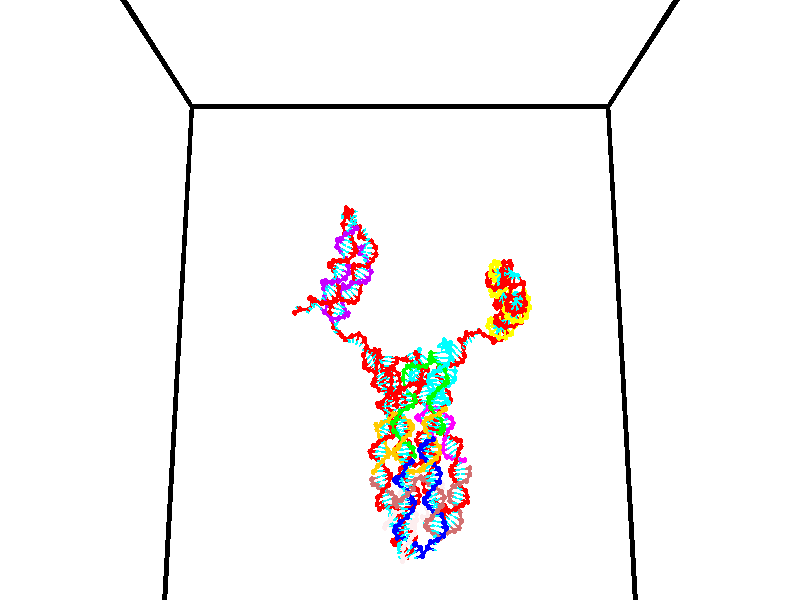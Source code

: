 // switches for output
#declare DRAW_BASES = 1; // possible values are 0, 1; only relevant for DNA ribbons
#declare DRAW_BASES_TYPE = 3; // possible values are 1, 2, 3; only relevant for DNA ribbons
#declare DRAW_FOG = 0; // set to 1 to enable fog

#include "colors.inc"

#include "transforms.inc"
background { rgb <1, 1, 1>}

#default {
   normal{
       ripples 0.25
       frequency 0.20
       turbulence 0.2
       lambda 5
   }
	finish {
		phong 0.1
		phong_size 40.
	}
}

// original window dimensions: 1024x640


// camera settings

camera {
	sky <0, 0.179814, -0.983701>
	up <0, 0.179814, -0.983701>
	right 1.6 * <1, 0, 0>
	location <35, 94.9851, 44.8844>
	look_at <35, 29.7336, 32.9568>
	direction <0, -65.2515, -11.9276>
	angle 67.0682
}


# declare cpy_camera_pos = <35, 94.9851, 44.8844>;
# if (DRAW_FOG = 1)
fog {
	fog_type 2
	up vnormalize(cpy_camera_pos)
	color rgbt<1,1,1,0.3>
	distance 1e-5
	fog_alt 3e-3
	fog_offset 56
}
# end


// LIGHTS

# declare lum = 6;
global_settings {
	ambient_light rgb lum * <0.05, 0.05, 0.05>
	max_trace_level 15
}# declare cpy_direct_light_amount = 0.25;
light_source
{	1000 * <-1, -1.16352, -0.803886>,
	rgb lum * cpy_direct_light_amount
	parallel
}

light_source
{	1000 * <1, 1.16352, 0.803886>,
	rgb lum * cpy_direct_light_amount
	parallel
}

// strand 0

// nucleotide -1

// particle -1
sphere {
	<24.456158, 35.370190, 35.074394> 0.250000
	pigment { color rgbt <1,0,0,0> }
	no_shadow
}
cylinder {
	<24.620737, 35.029240, 34.945297>,  <24.719484, 34.824669, 34.867840>, 0.100000
	pigment { color rgbt <1,0,0,0> }
	no_shadow
}
cylinder {
	<24.620737, 35.029240, 34.945297>,  <24.456158, 35.370190, 35.074394>, 0.100000
	pigment { color rgbt <1,0,0,0> }
	no_shadow
}

// particle -1
sphere {
	<24.620737, 35.029240, 34.945297> 0.100000
	pigment { color rgbt <1,0,0,0> }
	no_shadow
}
sphere {
	0, 1
	scale<0.080000,0.200000,0.300000>
	matrix <-0.087028, 0.315740, -0.944846,
		0.907268, 0.416843, 0.055730,
		0.411449, -0.852379, -0.322738,
		24.744171, 34.773525, 34.848476>
	pigment { color rgbt <0,1,1,0> }
	no_shadow
}
cylinder {
	<25.033239, 35.623795, 34.813026>,  <24.456158, 35.370190, 35.074394>, 0.130000
	pigment { color rgbt <1,0,0,0> }
	no_shadow
}

// nucleotide -1

// particle -1
sphere {
	<25.033239, 35.623795, 34.813026> 0.250000
	pigment { color rgbt <1,0,0,0> }
	no_shadow
}
cylinder {
	<24.831579, 35.310814, 34.666817>,  <24.710583, 35.123028, 34.579090>, 0.100000
	pigment { color rgbt <1,0,0,0> }
	no_shadow
}
cylinder {
	<24.831579, 35.310814, 34.666817>,  <25.033239, 35.623795, 34.813026>, 0.100000
	pigment { color rgbt <1,0,0,0> }
	no_shadow
}

// particle -1
sphere {
	<24.831579, 35.310814, 34.666817> 0.100000
	pigment { color rgbt <1,0,0,0> }
	no_shadow
}
sphere {
	0, 1
	scale<0.080000,0.200000,0.300000>
	matrix <-0.288511, 0.551523, -0.782677,
		0.814000, -0.289128, -0.503795,
		-0.504148, -0.782450, -0.365523,
		24.680334, 35.076080, 34.557159>
	pigment { color rgbt <0,1,1,0> }
	no_shadow
}
cylinder {
	<25.802629, 35.342983, 34.818001>,  <25.033239, 35.623795, 34.813026>, 0.130000
	pigment { color rgbt <1,0,0,0> }
	no_shadow
}

// nucleotide -1

// particle -1
sphere {
	<25.802629, 35.342983, 34.818001> 0.250000
	pigment { color rgbt <1,0,0,0> }
	no_shadow
}
cylinder {
	<25.824427, 35.707813, 34.980556>,  <25.837505, 35.926712, 35.078091>, 0.100000
	pigment { color rgbt <1,0,0,0> }
	no_shadow
}
cylinder {
	<25.824427, 35.707813, 34.980556>,  <25.802629, 35.342983, 34.818001>, 0.100000
	pigment { color rgbt <1,0,0,0> }
	no_shadow
}

// particle -1
sphere {
	<25.824427, 35.707813, 34.980556> 0.100000
	pigment { color rgbt <1,0,0,0> }
	no_shadow
}
sphere {
	0, 1
	scale<0.080000,0.200000,0.300000>
	matrix <0.596707, 0.296580, -0.745641,
		-0.800606, 0.283128, -0.528079,
		0.054494, 0.912074, 0.406389,
		25.840775, 35.981434, 35.102474>
	pigment { color rgbt <0,1,1,0> }
	no_shadow
}
cylinder {
	<26.261841, 35.634079, 34.400890>,  <25.802629, 35.342983, 34.818001>, 0.130000
	pigment { color rgbt <1,0,0,0> }
	no_shadow
}

// nucleotide -1

// particle -1
sphere {
	<26.261841, 35.634079, 34.400890> 0.250000
	pigment { color rgbt <1,0,0,0> }
	no_shadow
}
cylinder {
	<26.198496, 35.938461, 34.652561>,  <26.160488, 36.121090, 34.803562>, 0.100000
	pigment { color rgbt <1,0,0,0> }
	no_shadow
}
cylinder {
	<26.198496, 35.938461, 34.652561>,  <26.261841, 35.634079, 34.400890>, 0.100000
	pigment { color rgbt <1,0,0,0> }
	no_shadow
}

// particle -1
sphere {
	<26.198496, 35.938461, 34.652561> 0.100000
	pigment { color rgbt <1,0,0,0> }
	no_shadow
}
sphere {
	0, 1
	scale<0.080000,0.200000,0.300000>
	matrix <0.380919, 0.634975, -0.672091,
		-0.910945, 0.133232, -0.390420,
		-0.158363, 0.760957, 0.629179,
		26.150988, 36.166748, 34.841316>
	pigment { color rgbt <0,1,1,0> }
	no_shadow
}
cylinder {
	<26.072962, 36.353249, 34.033154>,  <26.261841, 35.634079, 34.400890>, 0.130000
	pigment { color rgbt <1,0,0,0> }
	no_shadow
}

// nucleotide -1

// particle -1
sphere {
	<26.072962, 36.353249, 34.033154> 0.250000
	pigment { color rgbt <1,0,0,0> }
	no_shadow
}
cylinder {
	<26.278055, 36.393177, 34.374245>,  <26.401112, 36.417133, 34.578899>, 0.100000
	pigment { color rgbt <1,0,0,0> }
	no_shadow
}
cylinder {
	<26.278055, 36.393177, 34.374245>,  <26.072962, 36.353249, 34.033154>, 0.100000
	pigment { color rgbt <1,0,0,0> }
	no_shadow
}

// particle -1
sphere {
	<26.278055, 36.393177, 34.374245> 0.100000
	pigment { color rgbt <1,0,0,0> }
	no_shadow
}
sphere {
	0, 1
	scale<0.080000,0.200000,0.300000>
	matrix <0.606008, 0.661476, -0.441819,
		-0.608159, 0.743294, 0.278670,
		0.512735, 0.099820, 0.852725,
		26.431875, 36.423122, 34.630062>
	pigment { color rgbt <0,1,1,0> }
	no_shadow
}
cylinder {
	<26.277769, 37.077744, 34.119884>,  <26.072962, 36.353249, 34.033154>, 0.130000
	pigment { color rgbt <1,0,0,0> }
	no_shadow
}

// nucleotide -1

// particle -1
sphere {
	<26.277769, 37.077744, 34.119884> 0.250000
	pigment { color rgbt <1,0,0,0> }
	no_shadow
}
cylinder {
	<26.525560, 36.842361, 34.327721>,  <26.674234, 36.701134, 34.452423>, 0.100000
	pigment { color rgbt <1,0,0,0> }
	no_shadow
}
cylinder {
	<26.525560, 36.842361, 34.327721>,  <26.277769, 37.077744, 34.119884>, 0.100000
	pigment { color rgbt <1,0,0,0> }
	no_shadow
}

// particle -1
sphere {
	<26.525560, 36.842361, 34.327721> 0.100000
	pigment { color rgbt <1,0,0,0> }
	no_shadow
}
sphere {
	0, 1
	scale<0.080000,0.200000,0.300000>
	matrix <0.782737, 0.412628, -0.465898,
		0.059762, 0.695314, 0.716217,
		0.619476, -0.588453, 0.519589,
		26.711403, 36.665825, 34.483597>
	pigment { color rgbt <0,1,1,0> }
	no_shadow
}
cylinder {
	<26.723297, 37.479198, 34.398018>,  <26.277769, 37.077744, 34.119884>, 0.130000
	pigment { color rgbt <1,0,0,0> }
	no_shadow
}

// nucleotide -1

// particle -1
sphere {
	<26.723297, 37.479198, 34.398018> 0.250000
	pigment { color rgbt <1,0,0,0> }
	no_shadow
}
cylinder {
	<26.898388, 37.119995, 34.380207>,  <27.003443, 36.904472, 34.369522>, 0.100000
	pigment { color rgbt <1,0,0,0> }
	no_shadow
}
cylinder {
	<26.898388, 37.119995, 34.380207>,  <26.723297, 37.479198, 34.398018>, 0.100000
	pigment { color rgbt <1,0,0,0> }
	no_shadow
}

// particle -1
sphere {
	<26.898388, 37.119995, 34.380207> 0.100000
	pigment { color rgbt <1,0,0,0> }
	no_shadow
}
sphere {
	0, 1
	scale<0.080000,0.200000,0.300000>
	matrix <0.847419, 0.428606, -0.313333,
		0.300457, 0.099425, 0.948599,
		0.437728, -0.898004, -0.044523,
		27.029707, 36.850594, 34.366852>
	pigment { color rgbt <0,1,1,0> }
	no_shadow
}
cylinder {
	<27.435959, 37.597328, 34.664520>,  <26.723297, 37.479198, 34.398018>, 0.130000
	pigment { color rgbt <1,0,0,0> }
	no_shadow
}

// nucleotide -1

// particle -1
sphere {
	<27.435959, 37.597328, 34.664520> 0.250000
	pigment { color rgbt <1,0,0,0> }
	no_shadow
}
cylinder {
	<27.447470, 37.266548, 34.439903>,  <27.454376, 37.068081, 34.305134>, 0.100000
	pigment { color rgbt <1,0,0,0> }
	no_shadow
}
cylinder {
	<27.447470, 37.266548, 34.439903>,  <27.435959, 37.597328, 34.664520>, 0.100000
	pigment { color rgbt <1,0,0,0> }
	no_shadow
}

// particle -1
sphere {
	<27.447470, 37.266548, 34.439903> 0.100000
	pigment { color rgbt <1,0,0,0> }
	no_shadow
}
sphere {
	0, 1
	scale<0.080000,0.200000,0.300000>
	matrix <0.781372, 0.368969, -0.503310,
		0.623402, -0.424291, 0.656770,
		0.028778, -0.826945, -0.561545,
		27.456102, 37.018463, 34.271439>
	pigment { color rgbt <0,1,1,0> }
	no_shadow
}
cylinder {
	<28.106337, 37.522697, 34.603310>,  <27.435959, 37.597328, 34.664520>, 0.130000
	pigment { color rgbt <1,0,0,0> }
	no_shadow
}

// nucleotide -1

// particle -1
sphere {
	<28.106337, 37.522697, 34.603310> 0.250000
	pigment { color rgbt <1,0,0,0> }
	no_shadow
}
cylinder {
	<27.969259, 37.259277, 34.335320>,  <27.887012, 37.101223, 34.174526>, 0.100000
	pigment { color rgbt <1,0,0,0> }
	no_shadow
}
cylinder {
	<27.969259, 37.259277, 34.335320>,  <28.106337, 37.522697, 34.603310>, 0.100000
	pigment { color rgbt <1,0,0,0> }
	no_shadow
}

// particle -1
sphere {
	<27.969259, 37.259277, 34.335320> 0.100000
	pigment { color rgbt <1,0,0,0> }
	no_shadow
}
sphere {
	0, 1
	scale<0.080000,0.200000,0.300000>
	matrix <0.772722, 0.207999, -0.599698,
		0.534288, -0.723219, 0.437598,
		-0.342693, -0.658553, -0.669978,
		27.866451, 37.061710, 34.134327>
	pigment { color rgbt <0,1,1,0> }
	no_shadow
}
cylinder {
	<28.686857, 37.269939, 34.353058>,  <28.106337, 37.522697, 34.603310>, 0.130000
	pigment { color rgbt <1,0,0,0> }
	no_shadow
}

// nucleotide -1

// particle -1
sphere {
	<28.686857, 37.269939, 34.353058> 0.250000
	pigment { color rgbt <1,0,0,0> }
	no_shadow
}
cylinder {
	<28.442760, 37.129246, 34.069118>,  <28.296303, 37.044830, 33.898754>, 0.100000
	pigment { color rgbt <1,0,0,0> }
	no_shadow
}
cylinder {
	<28.442760, 37.129246, 34.069118>,  <28.686857, 37.269939, 34.353058>, 0.100000
	pigment { color rgbt <1,0,0,0> }
	no_shadow
}

// particle -1
sphere {
	<28.442760, 37.129246, 34.069118> 0.100000
	pigment { color rgbt <1,0,0,0> }
	no_shadow
}
sphere {
	0, 1
	scale<0.080000,0.200000,0.300000>
	matrix <0.705340, 0.166734, -0.688981,
		0.360695, -0.921131, 0.146345,
		-0.610241, -0.351735, -0.709851,
		28.259687, 37.023724, 33.856163>
	pigment { color rgbt <0,1,1,0> }
	no_shadow
}
cylinder {
	<28.980598, 36.748489, 33.843002>,  <28.686857, 37.269939, 34.353058>, 0.130000
	pigment { color rgbt <1,0,0,0> }
	no_shadow
}

// nucleotide -1

// particle -1
sphere {
	<28.980598, 36.748489, 33.843002> 0.250000
	pigment { color rgbt <1,0,0,0> }
	no_shadow
}
cylinder {
	<28.676722, 36.921276, 33.648571>,  <28.494394, 37.024948, 33.531914>, 0.100000
	pigment { color rgbt <1,0,0,0> }
	no_shadow
}
cylinder {
	<28.676722, 36.921276, 33.648571>,  <28.980598, 36.748489, 33.843002>, 0.100000
	pigment { color rgbt <1,0,0,0> }
	no_shadow
}

// particle -1
sphere {
	<28.676722, 36.921276, 33.648571> 0.100000
	pigment { color rgbt <1,0,0,0> }
	no_shadow
}
sphere {
	0, 1
	scale<0.080000,0.200000,0.300000>
	matrix <0.626308, 0.284957, -0.725629,
		-0.174941, -0.855687, -0.487027,
		-0.759693, 0.431971, -0.486073,
		28.448814, 37.050869, 33.502750>
	pigment { color rgbt <0,1,1,0> }
	no_shadow
}
cylinder {
	<28.933876, 36.481754, 33.140915>,  <28.980598, 36.748489, 33.843002>, 0.130000
	pigment { color rgbt <1,0,0,0> }
	no_shadow
}

// nucleotide -1

// particle -1
sphere {
	<28.933876, 36.481754, 33.140915> 0.250000
	pigment { color rgbt <1,0,0,0> }
	no_shadow
}
cylinder {
	<28.716761, 36.815155, 33.099628>,  <28.586491, 37.015194, 33.074856>, 0.100000
	pigment { color rgbt <1,0,0,0> }
	no_shadow
}
cylinder {
	<28.716761, 36.815155, 33.099628>,  <28.933876, 36.481754, 33.140915>, 0.100000
	pigment { color rgbt <1,0,0,0> }
	no_shadow
}

// particle -1
sphere {
	<28.716761, 36.815155, 33.099628> 0.100000
	pigment { color rgbt <1,0,0,0> }
	no_shadow
}
sphere {
	0, 1
	scale<0.080000,0.200000,0.300000>
	matrix <0.468162, 0.198235, -0.861120,
		-0.697283, -0.515730, -0.497814,
		-0.542790, 0.833502, -0.103219,
		28.553925, 37.065205, 33.068661>
	pigment { color rgbt <0,1,1,0> }
	no_shadow
}
cylinder {
	<28.663460, 36.557186, 32.380295>,  <28.933876, 36.481754, 33.140915>, 0.130000
	pigment { color rgbt <1,0,0,0> }
	no_shadow
}

// nucleotide -1

// particle -1
sphere {
	<28.663460, 36.557186, 32.380295> 0.250000
	pigment { color rgbt <1,0,0,0> }
	no_shadow
}
cylinder {
	<28.612268, 36.938053, 32.491283>,  <28.581554, 37.166573, 32.557877>, 0.100000
	pigment { color rgbt <1,0,0,0> }
	no_shadow
}
cylinder {
	<28.612268, 36.938053, 32.491283>,  <28.663460, 36.557186, 32.380295>, 0.100000
	pigment { color rgbt <1,0,0,0> }
	no_shadow
}

// particle -1
sphere {
	<28.612268, 36.938053, 32.491283> 0.100000
	pigment { color rgbt <1,0,0,0> }
	no_shadow
}
sphere {
	0, 1
	scale<0.080000,0.200000,0.300000>
	matrix <0.409963, 0.305542, -0.859403,
		-0.903079, 0.003769, -0.429458,
		-0.127978, 0.952171, 0.277473,
		28.573875, 37.223705, 32.574524>
	pigment { color rgbt <0,1,1,0> }
	no_shadow
}
cylinder {
	<28.476452, 36.875614, 31.821030>,  <28.663460, 36.557186, 32.380295>, 0.130000
	pigment { color rgbt <1,0,0,0> }
	no_shadow
}

// nucleotide -1

// particle -1
sphere {
	<28.476452, 36.875614, 31.821030> 0.250000
	pigment { color rgbt <1,0,0,0> }
	no_shadow
}
cylinder {
	<28.584652, 37.174603, 32.063721>,  <28.649572, 37.353996, 32.209335>, 0.100000
	pigment { color rgbt <1,0,0,0> }
	no_shadow
}
cylinder {
	<28.584652, 37.174603, 32.063721>,  <28.476452, 36.875614, 31.821030>, 0.100000
	pigment { color rgbt <1,0,0,0> }
	no_shadow
}

// particle -1
sphere {
	<28.584652, 37.174603, 32.063721> 0.100000
	pigment { color rgbt <1,0,0,0> }
	no_shadow
}
sphere {
	0, 1
	scale<0.080000,0.200000,0.300000>
	matrix <0.496321, 0.431741, -0.753170,
		-0.824921, 0.504866, -0.254198,
		0.270502, 0.747469, 0.606727,
		28.665802, 37.398842, 32.245739>
	pigment { color rgbt <0,1,1,0> }
	no_shadow
}
cylinder {
	<28.150986, 37.571888, 31.589241>,  <28.476452, 36.875614, 31.821030>, 0.130000
	pigment { color rgbt <1,0,0,0> }
	no_shadow
}

// nucleotide -1

// particle -1
sphere {
	<28.150986, 37.571888, 31.589241> 0.250000
	pigment { color rgbt <1,0,0,0> }
	no_shadow
}
cylinder {
	<28.458467, 37.646591, 31.833933>,  <28.642958, 37.691414, 31.980747>, 0.100000
	pigment { color rgbt <1,0,0,0> }
	no_shadow
}
cylinder {
	<28.458467, 37.646591, 31.833933>,  <28.150986, 37.571888, 31.589241>, 0.100000
	pigment { color rgbt <1,0,0,0> }
	no_shadow
}

// particle -1
sphere {
	<28.458467, 37.646591, 31.833933> 0.100000
	pigment { color rgbt <1,0,0,0> }
	no_shadow
}
sphere {
	0, 1
	scale<0.080000,0.200000,0.300000>
	matrix <0.309580, 0.728281, -0.611365,
		-0.559688, 0.659339, 0.502018,
		0.768707, 0.186759, 0.611728,
		28.689079, 37.702618, 32.017452>
	pigment { color rgbt <0,1,1,0> }
	no_shadow
}
cylinder {
	<28.222126, 38.313839, 31.583714>,  <28.150986, 37.571888, 31.589241>, 0.130000
	pigment { color rgbt <1,0,0,0> }
	no_shadow
}

// nucleotide -1

// particle -1
sphere {
	<28.222126, 38.313839, 31.583714> 0.250000
	pigment { color rgbt <1,0,0,0> }
	no_shadow
}
cylinder {
	<28.578821, 38.169136, 31.692474>,  <28.792839, 38.082314, 31.757730>, 0.100000
	pigment { color rgbt <1,0,0,0> }
	no_shadow
}
cylinder {
	<28.578821, 38.169136, 31.692474>,  <28.222126, 38.313839, 31.583714>, 0.100000
	pigment { color rgbt <1,0,0,0> }
	no_shadow
}

// particle -1
sphere {
	<28.578821, 38.169136, 31.692474> 0.100000
	pigment { color rgbt <1,0,0,0> }
	no_shadow
}
sphere {
	0, 1
	scale<0.080000,0.200000,0.300000>
	matrix <0.452548, 0.713818, -0.534476,
		-0.000736, 0.599661, 0.800254,
		0.891740, -0.361760, 0.271901,
		28.846344, 38.060608, 31.774044>
	pigment { color rgbt <0,1,1,0> }
	no_shadow
}
cylinder {
	<28.643038, 38.914581, 31.486137>,  <28.222126, 38.313839, 31.583714>, 0.130000
	pigment { color rgbt <1,0,0,0> }
	no_shadow
}

// nucleotide -1

// particle -1
sphere {
	<28.643038, 38.914581, 31.486137> 0.250000
	pigment { color rgbt <1,0,0,0> }
	no_shadow
}
cylinder {
	<28.902912, 38.611187, 31.506559>,  <29.058836, 38.429150, 31.518812>, 0.100000
	pigment { color rgbt <1,0,0,0> }
	no_shadow
}
cylinder {
	<28.902912, 38.611187, 31.506559>,  <28.643038, 38.914581, 31.486137>, 0.100000
	pigment { color rgbt <1,0,0,0> }
	no_shadow
}

// particle -1
sphere {
	<28.902912, 38.611187, 31.506559> 0.100000
	pigment { color rgbt <1,0,0,0> }
	no_shadow
}
sphere {
	0, 1
	scale<0.080000,0.200000,0.300000>
	matrix <0.517738, 0.392291, -0.760299,
		0.556649, 0.520388, 0.647564,
		0.649684, -0.758488, 0.051056,
		29.097816, 38.383640, 31.521875>
	pigment { color rgbt <0,1,1,0> }
	no_shadow
}
cylinder {
	<29.313705, 39.260910, 31.558218>,  <28.643038, 38.914581, 31.486137>, 0.130000
	pigment { color rgbt <1,0,0,0> }
	no_shadow
}

// nucleotide -1

// particle -1
sphere {
	<29.313705, 39.260910, 31.558218> 0.250000
	pigment { color rgbt <1,0,0,0> }
	no_shadow
}
cylinder {
	<29.363558, 38.893715, 31.407610>,  <29.393469, 38.673397, 31.317245>, 0.100000
	pigment { color rgbt <1,0,0,0> }
	no_shadow
}
cylinder {
	<29.363558, 38.893715, 31.407610>,  <29.313705, 39.260910, 31.558218>, 0.100000
	pigment { color rgbt <1,0,0,0> }
	no_shadow
}

// particle -1
sphere {
	<29.363558, 38.893715, 31.407610> 0.100000
	pigment { color rgbt <1,0,0,0> }
	no_shadow
}
sphere {
	0, 1
	scale<0.080000,0.200000,0.300000>
	matrix <0.560905, 0.378207, -0.736441,
		0.818445, -0.119409, 0.562040,
		0.124630, -0.917987, -0.376519,
		29.400948, 38.618320, 31.294655>
	pigment { color rgbt <0,1,1,0> }
	no_shadow
}
cylinder {
	<30.043180, 39.066296, 31.519560>,  <29.313705, 39.260910, 31.558218>, 0.130000
	pigment { color rgbt <1,0,0,0> }
	no_shadow
}

// nucleotide -1

// particle -1
sphere {
	<30.043180, 39.066296, 31.519560> 0.250000
	pigment { color rgbt <1,0,0,0> }
	no_shadow
}
cylinder {
	<29.860500, 38.814445, 31.268164>,  <29.750893, 38.663338, 31.117327>, 0.100000
	pigment { color rgbt <1,0,0,0> }
	no_shadow
}
cylinder {
	<29.860500, 38.814445, 31.268164>,  <30.043180, 39.066296, 31.519560>, 0.100000
	pigment { color rgbt <1,0,0,0> }
	no_shadow
}

// particle -1
sphere {
	<29.860500, 38.814445, 31.268164> 0.100000
	pigment { color rgbt <1,0,0,0> }
	no_shadow
}
sphere {
	0, 1
	scale<0.080000,0.200000,0.300000>
	matrix <0.609215, 0.293479, -0.736700,
		0.648292, -0.719337, 0.249544,
		-0.456699, -0.629623, -0.628491,
		29.723490, 38.625557, 31.079617>
	pigment { color rgbt <0,1,1,0> }
	no_shadow
}
cylinder {
	<30.568966, 39.042202, 30.987982>,  <30.043180, 39.066296, 31.519560>, 0.130000
	pigment { color rgbt <1,0,0,0> }
	no_shadow
}

// nucleotide -1

// particle -1
sphere {
	<30.568966, 39.042202, 30.987982> 0.250000
	pigment { color rgbt <1,0,0,0> }
	no_shadow
}
cylinder {
	<30.244186, 38.866203, 30.834545>,  <30.049318, 38.760605, 30.742483>, 0.100000
	pigment { color rgbt <1,0,0,0> }
	no_shadow
}
cylinder {
	<30.244186, 38.866203, 30.834545>,  <30.568966, 39.042202, 30.987982>, 0.100000
	pigment { color rgbt <1,0,0,0> }
	no_shadow
}

// particle -1
sphere {
	<30.244186, 38.866203, 30.834545> 0.100000
	pigment { color rgbt <1,0,0,0> }
	no_shadow
}
sphere {
	0, 1
	scale<0.080000,0.200000,0.300000>
	matrix <0.353050, 0.153158, -0.922983,
		0.464860, -0.884842, 0.030984,
		-0.811949, -0.439997, -0.383591,
		30.000601, 38.734203, 30.719467>
	pigment { color rgbt <0,1,1,0> }
	no_shadow
}
cylinder {
	<30.778469, 38.516220, 30.556082>,  <30.568966, 39.042202, 30.987982>, 0.130000
	pigment { color rgbt <1,0,0,0> }
	no_shadow
}

// nucleotide -1

// particle -1
sphere {
	<30.778469, 38.516220, 30.556082> 0.250000
	pigment { color rgbt <1,0,0,0> }
	no_shadow
}
cylinder {
	<30.411020, 38.590363, 30.416496>,  <30.190550, 38.634846, 30.332745>, 0.100000
	pigment { color rgbt <1,0,0,0> }
	no_shadow
}
cylinder {
	<30.411020, 38.590363, 30.416496>,  <30.778469, 38.516220, 30.556082>, 0.100000
	pigment { color rgbt <1,0,0,0> }
	no_shadow
}

// particle -1
sphere {
	<30.411020, 38.590363, 30.416496> 0.100000
	pigment { color rgbt <1,0,0,0> }
	no_shadow
}
sphere {
	0, 1
	scale<0.080000,0.200000,0.300000>
	matrix <0.348480, -0.036259, -0.936615,
		-0.186258, -0.982003, -0.031283,
		-0.918624, 0.185354, -0.348962,
		30.135433, 38.645969, 30.311808>
	pigment { color rgbt <0,1,1,0> }
	no_shadow
}
cylinder {
	<30.612019, 38.027126, 29.959927>,  <30.778469, 38.516220, 30.556082>, 0.130000
	pigment { color rgbt <1,0,0,0> }
	no_shadow
}

// nucleotide -1

// particle -1
sphere {
	<30.612019, 38.027126, 29.959927> 0.250000
	pigment { color rgbt <1,0,0,0> }
	no_shadow
}
cylinder {
	<30.363571, 38.332024, 29.887047>,  <30.214502, 38.514961, 29.843319>, 0.100000
	pigment { color rgbt <1,0,0,0> }
	no_shadow
}
cylinder {
	<30.363571, 38.332024, 29.887047>,  <30.612019, 38.027126, 29.959927>, 0.100000
	pigment { color rgbt <1,0,0,0> }
	no_shadow
}

// particle -1
sphere {
	<30.363571, 38.332024, 29.887047> 0.100000
	pigment { color rgbt <1,0,0,0> }
	no_shadow
}
sphere {
	0, 1
	scale<0.080000,0.200000,0.300000>
	matrix <0.195681, -0.074287, -0.977850,
		-0.758895, -0.643013, -0.103016,
		-0.621117, 0.762244, -0.182201,
		30.177237, 38.560696, 29.832386>
	pigment { color rgbt <0,1,1,0> }
	no_shadow
}
cylinder {
	<30.224230, 37.825840, 29.282446>,  <30.612019, 38.027126, 29.959927>, 0.130000
	pigment { color rgbt <1,0,0,0> }
	no_shadow
}

// nucleotide -1

// particle -1
sphere {
	<30.224230, 37.825840, 29.282446> 0.250000
	pigment { color rgbt <1,0,0,0> }
	no_shadow
}
cylinder {
	<30.153614, 38.213585, 29.350763>,  <30.111244, 38.446232, 29.391754>, 0.100000
	pigment { color rgbt <1,0,0,0> }
	no_shadow
}
cylinder {
	<30.153614, 38.213585, 29.350763>,  <30.224230, 37.825840, 29.282446>, 0.100000
	pigment { color rgbt <1,0,0,0> }
	no_shadow
}

// particle -1
sphere {
	<30.153614, 38.213585, 29.350763> 0.100000
	pigment { color rgbt <1,0,0,0> }
	no_shadow
}
sphere {
	0, 1
	scale<0.080000,0.200000,0.300000>
	matrix <0.119395, 0.193327, -0.973843,
		-0.977025, -0.151530, -0.149867,
		-0.176540, 0.969362, 0.170793,
		30.100653, 38.504395, 29.402000>
	pigment { color rgbt <0,1,1,0> }
	no_shadow
}
cylinder {
	<29.605934, 38.063404, 28.979589>,  <30.224230, 37.825840, 29.282446>, 0.130000
	pigment { color rgbt <1,0,0,0> }
	no_shadow
}

// nucleotide -1

// particle -1
sphere {
	<29.605934, 38.063404, 28.979589> 0.250000
	pigment { color rgbt <1,0,0,0> }
	no_shadow
}
cylinder {
	<29.906914, 38.308842, 28.883827>,  <30.087502, 38.456104, 28.826370>, 0.100000
	pigment { color rgbt <1,0,0,0> }
	no_shadow
}
cylinder {
	<29.906914, 38.308842, 28.883827>,  <29.605934, 38.063404, 28.979589>, 0.100000
	pigment { color rgbt <1,0,0,0> }
	no_shadow
}

// particle -1
sphere {
	<29.906914, 38.308842, 28.883827> 0.100000
	pigment { color rgbt <1,0,0,0> }
	no_shadow
}
sphere {
	0, 1
	scale<0.080000,0.200000,0.300000>
	matrix <-0.147773, -0.196943, -0.969215,
		-0.641858, 0.764663, -0.057517,
		0.752450, 0.613599, -0.239406,
		30.132648, 38.492920, 28.812006>
	pigment { color rgbt <0,1,1,0> }
	no_shadow
}
cylinder {
	<29.438648, 38.247635, 28.263491>,  <29.605934, 38.063404, 28.979589>, 0.130000
	pigment { color rgbt <1,0,0,0> }
	no_shadow
}

// nucleotide -1

// particle -1
sphere {
	<29.438648, 38.247635, 28.263491> 0.250000
	pigment { color rgbt <1,0,0,0> }
	no_shadow
}
cylinder {
	<29.837093, 38.220535, 28.285997>,  <30.076160, 38.204277, 28.299501>, 0.100000
	pigment { color rgbt <1,0,0,0> }
	no_shadow
}
cylinder {
	<29.837093, 38.220535, 28.285997>,  <29.438648, 38.247635, 28.263491>, 0.100000
	pigment { color rgbt <1,0,0,0> }
	no_shadow
}

// particle -1
sphere {
	<29.837093, 38.220535, 28.285997> 0.100000
	pigment { color rgbt <1,0,0,0> }
	no_shadow
}
sphere {
	0, 1
	scale<0.080000,0.200000,0.300000>
	matrix <0.047347, -0.126761, -0.990803,
		0.074256, 0.989617, -0.123061,
		0.996115, -0.067746, 0.056268,
		30.135927, 38.200211, 28.302877>
	pigment { color rgbt <0,1,1,0> }
	no_shadow
}
cylinder {
	<29.776522, 38.582912, 27.698706>,  <29.438648, 38.247635, 28.263491>, 0.130000
	pigment { color rgbt <1,0,0,0> }
	no_shadow
}

// nucleotide -1

// particle -1
sphere {
	<29.776522, 38.582912, 27.698706> 0.250000
	pigment { color rgbt <1,0,0,0> }
	no_shadow
}
cylinder {
	<30.011587, 38.285866, 27.827187>,  <30.152626, 38.107639, 27.904276>, 0.100000
	pigment { color rgbt <1,0,0,0> }
	no_shadow
}
cylinder {
	<30.011587, 38.285866, 27.827187>,  <29.776522, 38.582912, 27.698706>, 0.100000
	pigment { color rgbt <1,0,0,0> }
	no_shadow
}

// particle -1
sphere {
	<30.011587, 38.285866, 27.827187> 0.100000
	pigment { color rgbt <1,0,0,0> }
	no_shadow
}
sphere {
	0, 1
	scale<0.080000,0.200000,0.300000>
	matrix <0.134461, -0.301832, -0.943831,
		0.797854, 0.597846, -0.077523,
		0.587665, -0.742615, 0.321204,
		30.187887, 38.063080, 27.923548>
	pigment { color rgbt <0,1,1,0> }
	no_shadow
}
cylinder {
	<30.339531, 38.590332, 27.284519>,  <29.776522, 38.582912, 27.698706>, 0.130000
	pigment { color rgbt <1,0,0,0> }
	no_shadow
}

// nucleotide -1

// particle -1
sphere {
	<30.339531, 38.590332, 27.284519> 0.250000
	pigment { color rgbt <1,0,0,0> }
	no_shadow
}
cylinder {
	<30.309658, 38.215729, 27.421564>,  <30.291735, 37.990967, 27.503792>, 0.100000
	pigment { color rgbt <1,0,0,0> }
	no_shadow
}
cylinder {
	<30.309658, 38.215729, 27.421564>,  <30.339531, 38.590332, 27.284519>, 0.100000
	pigment { color rgbt <1,0,0,0> }
	no_shadow
}

// particle -1
sphere {
	<30.309658, 38.215729, 27.421564> 0.100000
	pigment { color rgbt <1,0,0,0> }
	no_shadow
}
sphere {
	0, 1
	scale<0.080000,0.200000,0.300000>
	matrix <0.345556, -0.346588, -0.872048,
		0.935422, 0.053266, 0.349498,
		-0.074681, -0.936504, 0.342613,
		30.287254, 37.934776, 27.524347>
	pigment { color rgbt <0,1,1,0> }
	no_shadow
}
cylinder {
	<29.732677, 38.313744, 26.943123>,  <30.339531, 38.590332, 27.284519>, 0.130000
	pigment { color rgbt <1,0,0,0> }
	no_shadow
}

// nucleotide -1

// particle -1
sphere {
	<29.732677, 38.313744, 26.943123> 0.250000
	pigment { color rgbt <1,0,0,0> }
	no_shadow
}
cylinder {
	<29.538897, 38.184650, 27.268368>,  <29.422628, 38.107197, 27.463514>, 0.100000
	pigment { color rgbt <1,0,0,0> }
	no_shadow
}
cylinder {
	<29.538897, 38.184650, 27.268368>,  <29.732677, 38.313744, 26.943123>, 0.100000
	pigment { color rgbt <1,0,0,0> }
	no_shadow
}

// particle -1
sphere {
	<29.538897, 38.184650, 27.268368> 0.100000
	pigment { color rgbt <1,0,0,0> }
	no_shadow
}
sphere {
	0, 1
	scale<0.080000,0.200000,0.300000>
	matrix <0.293769, -0.935507, -0.196282,
		0.824019, 0.143779, 0.548014,
		-0.484450, -0.322730, 0.813114,
		29.393562, 38.087833, 27.512302>
	pigment { color rgbt <0,1,1,0> }
	no_shadow
}
cylinder {
	<29.816786, 37.581196, 26.933435>,  <29.732677, 38.313744, 26.943123>, 0.130000
	pigment { color rgbt <1,0,0,0> }
	no_shadow
}

// nucleotide -1

// particle -1
sphere {
	<29.816786, 37.581196, 26.933435> 0.250000
	pigment { color rgbt <1,0,0,0> }
	no_shadow
}
cylinder {
	<30.211218, 37.514687, 26.932869>,  <30.447876, 37.474781, 26.932529>, 0.100000
	pigment { color rgbt <1,0,0,0> }
	no_shadow
}
cylinder {
	<30.211218, 37.514687, 26.932869>,  <29.816786, 37.581196, 26.933435>, 0.100000
	pigment { color rgbt <1,0,0,0> }
	no_shadow
}

// particle -1
sphere {
	<30.211218, 37.514687, 26.932869> 0.100000
	pigment { color rgbt <1,0,0,0> }
	no_shadow
}
sphere {
	0, 1
	scale<0.080000,0.200000,0.300000>
	matrix <0.005386, 0.023438, 0.999711,
		-0.166189, -0.985802, 0.024007,
		0.986079, -0.166270, -0.001415,
		30.507042, 37.464806, 26.932446>
	pigment { color rgbt <0,1,1,0> }
	no_shadow
}
cylinder {
	<29.996332, 36.942768, 27.319788>,  <29.816786, 37.581196, 26.933435>, 0.130000
	pigment { color rgbt <1,0,0,0> }
	no_shadow
}

// nucleotide -1

// particle -1
sphere {
	<29.996332, 36.942768, 27.319788> 0.250000
	pigment { color rgbt <1,0,0,0> }
	no_shadow
}
cylinder {
	<30.288599, 37.215710, 27.328953>,  <30.463959, 37.379475, 27.334452>, 0.100000
	pigment { color rgbt <1,0,0,0> }
	no_shadow
}
cylinder {
	<30.288599, 37.215710, 27.328953>,  <29.996332, 36.942768, 27.319788>, 0.100000
	pigment { color rgbt <1,0,0,0> }
	no_shadow
}

// particle -1
sphere {
	<30.288599, 37.215710, 27.328953> 0.100000
	pigment { color rgbt <1,0,0,0> }
	no_shadow
}
sphere {
	0, 1
	scale<0.080000,0.200000,0.300000>
	matrix <-0.124905, 0.100603, 0.987055,
		0.671212, -0.724069, 0.158737,
		0.730666, 0.682351, 0.022914,
		30.507799, 37.420414, 27.335827>
	pigment { color rgbt <0,1,1,0> }
	no_shadow
}
cylinder {
	<30.476511, 36.786587, 27.807762>,  <29.996332, 36.942768, 27.319788>, 0.130000
	pigment { color rgbt <1,0,0,0> }
	no_shadow
}

// nucleotide -1

// particle -1
sphere {
	<30.476511, 36.786587, 27.807762> 0.250000
	pigment { color rgbt <1,0,0,0> }
	no_shadow
}
cylinder {
	<30.535378, 37.179031, 27.757542>,  <30.570698, 37.414497, 27.727409>, 0.100000
	pigment { color rgbt <1,0,0,0> }
	no_shadow
}
cylinder {
	<30.535378, 37.179031, 27.757542>,  <30.476511, 36.786587, 27.807762>, 0.100000
	pigment { color rgbt <1,0,0,0> }
	no_shadow
}

// particle -1
sphere {
	<30.535378, 37.179031, 27.757542> 0.100000
	pigment { color rgbt <1,0,0,0> }
	no_shadow
}
sphere {
	0, 1
	scale<0.080000,0.200000,0.300000>
	matrix <-0.087349, 0.139329, 0.986386,
		0.985247, -0.134198, 0.106204,
		0.147168, 0.981111, -0.125552,
		30.579529, 37.473366, 27.719875>
	pigment { color rgbt <0,1,1,0> }
	no_shadow
}
cylinder {
	<30.999250, 37.128860, 28.194441>,  <30.476511, 36.786587, 27.807762>, 0.130000
	pigment { color rgbt <1,0,0,0> }
	no_shadow
}

// nucleotide -1

// particle -1
sphere {
	<30.999250, 37.128860, 28.194441> 0.250000
	pigment { color rgbt <1,0,0,0> }
	no_shadow
}
cylinder {
	<30.750809, 37.433308, 28.119688>,  <30.601744, 37.615978, 28.074837>, 0.100000
	pigment { color rgbt <1,0,0,0> }
	no_shadow
}
cylinder {
	<30.750809, 37.433308, 28.119688>,  <30.999250, 37.128860, 28.194441>, 0.100000
	pigment { color rgbt <1,0,0,0> }
	no_shadow
}

// particle -1
sphere {
	<30.750809, 37.433308, 28.119688> 0.100000
	pigment { color rgbt <1,0,0,0> }
	no_shadow
}
sphere {
	0, 1
	scale<0.080000,0.200000,0.300000>
	matrix <0.032389, 0.263179, 0.964203,
		0.783058, 0.592818, -0.188114,
		-0.621104, 0.761120, -0.186884,
		30.564478, 37.661644, 28.063623>
	pigment { color rgbt <0,1,1,0> }
	no_shadow
}
cylinder {
	<30.969883, 36.933392, 28.867395>,  <30.999250, 37.128860, 28.194441>, 0.130000
	pigment { color rgbt <1,0,0,0> }
	no_shadow
}

// nucleotide -1

// particle -1
sphere {
	<30.969883, 36.933392, 28.867395> 0.250000
	pigment { color rgbt <1,0,0,0> }
	no_shadow
}
cylinder {
	<31.220320, 36.813343, 28.579523>,  <31.370583, 36.741314, 28.406799>, 0.100000
	pigment { color rgbt <1,0,0,0> }
	no_shadow
}
cylinder {
	<31.220320, 36.813343, 28.579523>,  <30.969883, 36.933392, 28.867395>, 0.100000
	pigment { color rgbt <1,0,0,0> }
	no_shadow
}

// particle -1
sphere {
	<31.220320, 36.813343, 28.579523> 0.100000
	pigment { color rgbt <1,0,0,0> }
	no_shadow
}
sphere {
	0, 1
	scale<0.080000,0.200000,0.300000>
	matrix <0.411818, -0.656471, 0.632022,
		-0.662142, -0.692074, -0.287403,
		0.626078, -0.300131, -0.719685,
		31.408148, 36.723309, 28.363619>
	pigment { color rgbt <0,1,1,0> }
	no_shadow
}
cylinder {
	<30.877960, 36.164013, 28.748074>,  <30.969883, 36.933392, 28.867395>, 0.130000
	pigment { color rgbt <1,0,0,0> }
	no_shadow
}

// nucleotide -1

// particle -1
sphere {
	<30.877960, 36.164013, 28.748074> 0.250000
	pigment { color rgbt <1,0,0,0> }
	no_shadow
}
cylinder {
	<31.260166, 36.250370, 28.667696>,  <31.489491, 36.302185, 28.619469>, 0.100000
	pigment { color rgbt <1,0,0,0> }
	no_shadow
}
cylinder {
	<31.260166, 36.250370, 28.667696>,  <30.877960, 36.164013, 28.748074>, 0.100000
	pigment { color rgbt <1,0,0,0> }
	no_shadow
}

// particle -1
sphere {
	<31.260166, 36.250370, 28.667696> 0.100000
	pigment { color rgbt <1,0,0,0> }
	no_shadow
}
sphere {
	0, 1
	scale<0.080000,0.200000,0.300000>
	matrix <0.294931, -0.704808, 0.645183,
		-0.002336, -0.675748, -0.737129,
		0.955516, 0.215895, -0.200945,
		31.546822, 36.315140, 28.607412>
	pigment { color rgbt <0,1,1,0> }
	no_shadow
}
cylinder {
	<31.348812, 35.581738, 28.707401>,  <30.877960, 36.164013, 28.748074>, 0.130000
	pigment { color rgbt <1,0,0,0> }
	no_shadow
}

// nucleotide -1

// particle -1
sphere {
	<31.348812, 35.581738, 28.707401> 0.250000
	pigment { color rgbt <1,0,0,0> }
	no_shadow
}
cylinder {
	<31.572725, 35.882576, 28.846537>,  <31.707073, 36.063080, 28.930017>, 0.100000
	pigment { color rgbt <1,0,0,0> }
	no_shadow
}
cylinder {
	<31.572725, 35.882576, 28.846537>,  <31.348812, 35.581738, 28.707401>, 0.100000
	pigment { color rgbt <1,0,0,0> }
	no_shadow
}

// particle -1
sphere {
	<31.572725, 35.882576, 28.846537> 0.100000
	pigment { color rgbt <1,0,0,0> }
	no_shadow
}
sphere {
	0, 1
	scale<0.080000,0.200000,0.300000>
	matrix <0.239583, -0.548738, 0.800928,
		0.793250, -0.365008, -0.487363,
		0.559780, 0.752100, 0.347837,
		31.740660, 36.108208, 28.950888>
	pigment { color rgbt <0,1,1,0> }
	no_shadow
}
cylinder {
	<32.096451, 35.383553, 28.931885>,  <31.348812, 35.581738, 28.707401>, 0.130000
	pigment { color rgbt <1,0,0,0> }
	no_shadow
}

// nucleotide -1

// particle -1
sphere {
	<32.096451, 35.383553, 28.931885> 0.250000
	pigment { color rgbt <1,0,0,0> }
	no_shadow
}
cylinder {
	<31.941151, 35.707634, 29.107533>,  <31.847969, 35.902084, 29.212921>, 0.100000
	pigment { color rgbt <1,0,0,0> }
	no_shadow
}
cylinder {
	<31.941151, 35.707634, 29.107533>,  <32.096451, 35.383553, 28.931885>, 0.100000
	pigment { color rgbt <1,0,0,0> }
	no_shadow
}

// particle -1
sphere {
	<31.941151, 35.707634, 29.107533> 0.100000
	pigment { color rgbt <1,0,0,0> }
	no_shadow
}
sphere {
	0, 1
	scale<0.080000,0.200000,0.300000>
	matrix <0.077452, -0.446126, 0.891612,
		0.918292, 0.380183, 0.110458,
		-0.388254, 0.810205, 0.439120,
		31.824675, 35.950695, 29.239269>
	pigment { color rgbt <0,1,1,0> }
	no_shadow
}
cylinder {
	<32.556179, 35.579712, 29.506634>,  <32.096451, 35.383553, 28.931885>, 0.130000
	pigment { color rgbt <1,0,0,0> }
	no_shadow
}

// nucleotide -1

// particle -1
sphere {
	<32.556179, 35.579712, 29.506634> 0.250000
	pigment { color rgbt <1,0,0,0> }
	no_shadow
}
cylinder {
	<32.187538, 35.719391, 29.574419>,  <31.966354, 35.803200, 29.615089>, 0.100000
	pigment { color rgbt <1,0,0,0> }
	no_shadow
}
cylinder {
	<32.187538, 35.719391, 29.574419>,  <32.556179, 35.579712, 29.506634>, 0.100000
	pigment { color rgbt <1,0,0,0> }
	no_shadow
}

// particle -1
sphere {
	<32.187538, 35.719391, 29.574419> 0.100000
	pigment { color rgbt <1,0,0,0> }
	no_shadow
}
sphere {
	0, 1
	scale<0.080000,0.200000,0.300000>
	matrix <-0.010587, -0.459048, 0.888349,
		0.387999, 0.816907, 0.426755,
		-0.921599, 0.349196, 0.169462,
		31.911058, 35.824150, 29.625257>
	pigment { color rgbt <0,1,1,0> }
	no_shadow
}
cylinder {
	<32.581551, 35.541405, 30.130125>,  <32.556179, 35.579712, 29.506634>, 0.130000
	pigment { color rgbt <1,0,0,0> }
	no_shadow
}

// nucleotide -1

// particle -1
sphere {
	<32.581551, 35.541405, 30.130125> 0.250000
	pigment { color rgbt <1,0,0,0> }
	no_shadow
}
cylinder {
	<32.193226, 35.602810, 30.056408>,  <31.960232, 35.639652, 30.012178>, 0.100000
	pigment { color rgbt <1,0,0,0> }
	no_shadow
}
cylinder {
	<32.193226, 35.602810, 30.056408>,  <32.581551, 35.541405, 30.130125>, 0.100000
	pigment { color rgbt <1,0,0,0> }
	no_shadow
}

// particle -1
sphere {
	<32.193226, 35.602810, 30.056408> 0.100000
	pigment { color rgbt <1,0,0,0> }
	no_shadow
}
sphere {
	0, 1
	scale<0.080000,0.200000,0.300000>
	matrix <-0.224143, -0.307168, 0.924882,
		0.085371, 0.939192, 0.332611,
		-0.970810, 0.153510, -0.184291,
		31.901983, 35.648865, 30.001122>
	pigment { color rgbt <0,1,1,0> }
	no_shadow
}
cylinder {
	<32.295670, 36.085594, 30.719639>,  <32.581551, 35.541405, 30.130125>, 0.130000
	pigment { color rgbt <1,0,0,0> }
	no_shadow
}

// nucleotide -1

// particle -1
sphere {
	<32.295670, 36.085594, 30.719639> 0.250000
	pigment { color rgbt <1,0,0,0> }
	no_shadow
}
cylinder {
	<32.014923, 35.854118, 30.553503>,  <31.846476, 35.715233, 30.453821>, 0.100000
	pigment { color rgbt <1,0,0,0> }
	no_shadow
}
cylinder {
	<32.014923, 35.854118, 30.553503>,  <32.295670, 36.085594, 30.719639>, 0.100000
	pigment { color rgbt <1,0,0,0> }
	no_shadow
}

// particle -1
sphere {
	<32.014923, 35.854118, 30.553503> 0.100000
	pigment { color rgbt <1,0,0,0> }
	no_shadow
}
sphere {
	0, 1
	scale<0.080000,0.200000,0.300000>
	matrix <-0.365528, -0.207856, 0.907295,
		-0.611373, 0.788615, -0.065641,
		-0.701864, -0.578689, -0.415338,
		31.804363, 35.680511, 30.428902>
	pigment { color rgbt <0,1,1,0> }
	no_shadow
}
cylinder {
	<31.742037, 36.014488, 31.260250>,  <32.295670, 36.085594, 30.719639>, 0.130000
	pigment { color rgbt <1,0,0,0> }
	no_shadow
}

// nucleotide -1

// particle -1
sphere {
	<31.742037, 36.014488, 31.260250> 0.250000
	pigment { color rgbt <1,0,0,0> }
	no_shadow
}
cylinder {
	<31.620546, 35.749439, 30.986410>,  <31.547653, 35.590408, 30.822105>, 0.100000
	pigment { color rgbt <1,0,0,0> }
	no_shadow
}
cylinder {
	<31.620546, 35.749439, 30.986410>,  <31.742037, 36.014488, 31.260250>, 0.100000
	pigment { color rgbt <1,0,0,0> }
	no_shadow
}

// particle -1
sphere {
	<31.620546, 35.749439, 30.986410> 0.100000
	pigment { color rgbt <1,0,0,0> }
	no_shadow
}
sphere {
	0, 1
	scale<0.080000,0.200000,0.300000>
	matrix <-0.617705, -0.410120, 0.671001,
		-0.725391, 0.626681, -0.284744,
		-0.303724, -0.662625, -0.684601,
		31.529428, 35.550652, 30.781029>
	pigment { color rgbt <0,1,1,0> }
	no_shadow
}
cylinder {
	<30.884186, 36.025753, 31.179790>,  <31.742037, 36.014488, 31.260250>, 0.130000
	pigment { color rgbt <1,0,0,0> }
	no_shadow
}

// nucleotide -1

// particle -1
sphere {
	<30.884186, 36.025753, 31.179790> 0.250000
	pigment { color rgbt <1,0,0,0> }
	no_shadow
}
cylinder {
	<31.062038, 35.680531, 31.083923>,  <31.168749, 35.473396, 31.026403>, 0.100000
	pigment { color rgbt <1,0,0,0> }
	no_shadow
}
cylinder {
	<31.062038, 35.680531, 31.083923>,  <30.884186, 36.025753, 31.179790>, 0.100000
	pigment { color rgbt <1,0,0,0> }
	no_shadow
}

// particle -1
sphere {
	<31.062038, 35.680531, 31.083923> 0.100000
	pigment { color rgbt <1,0,0,0> }
	no_shadow
}
sphere {
	0, 1
	scale<0.080000,0.200000,0.300000>
	matrix <-0.645519, -0.494249, 0.582257,
		-0.620975, -0.104180, -0.776876,
		0.444630, -0.863055, -0.239666,
		31.195427, 35.421616, 31.012024>
	pigment { color rgbt <0,1,1,0> }
	no_shadow
}
cylinder {
	<30.396952, 35.565773, 31.052031>,  <30.884186, 36.025753, 31.179790>, 0.130000
	pigment { color rgbt <1,0,0,0> }
	no_shadow
}

// nucleotide -1

// particle -1
sphere {
	<30.396952, 35.565773, 31.052031> 0.250000
	pigment { color rgbt <1,0,0,0> }
	no_shadow
}
cylinder {
	<30.717037, 35.332661, 31.108629>,  <30.909088, 35.192795, 31.142588>, 0.100000
	pigment { color rgbt <1,0,0,0> }
	no_shadow
}
cylinder {
	<30.717037, 35.332661, 31.108629>,  <30.396952, 35.565773, 31.052031>, 0.100000
	pigment { color rgbt <1,0,0,0> }
	no_shadow
}

// particle -1
sphere {
	<30.717037, 35.332661, 31.108629> 0.100000
	pigment { color rgbt <1,0,0,0> }
	no_shadow
}
sphere {
	0, 1
	scale<0.080000,0.200000,0.300000>
	matrix <-0.515825, -0.548501, 0.658081,
		-0.305907, -0.599594, -0.739533,
		0.800216, -0.582781, 0.141495,
		30.957102, 35.157825, 31.151077>
	pigment { color rgbt <0,1,1,0> }
	no_shadow
}
cylinder {
	<30.120308, 34.874092, 31.054876>,  <30.396952, 35.565773, 31.052031>, 0.130000
	pigment { color rgbt <1,0,0,0> }
	no_shadow
}

// nucleotide -1

// particle -1
sphere {
	<30.120308, 34.874092, 31.054876> 0.250000
	pigment { color rgbt <1,0,0,0> }
	no_shadow
}
cylinder {
	<30.466784, 34.844387, 31.252542>,  <30.674669, 34.826565, 31.371141>, 0.100000
	pigment { color rgbt <1,0,0,0> }
	no_shadow
}
cylinder {
	<30.466784, 34.844387, 31.252542>,  <30.120308, 34.874092, 31.054876>, 0.100000
	pigment { color rgbt <1,0,0,0> }
	no_shadow
}

// particle -1
sphere {
	<30.466784, 34.844387, 31.252542> 0.100000
	pigment { color rgbt <1,0,0,0> }
	no_shadow
}
sphere {
	0, 1
	scale<0.080000,0.200000,0.300000>
	matrix <-0.496183, -0.245163, 0.832885,
		0.059297, -0.966633, -0.249206,
		0.866191, -0.074264, 0.494164,
		30.726641, 34.822109, 31.400791>
	pigment { color rgbt <0,1,1,0> }
	no_shadow
}
cylinder {
	<30.073700, 34.272175, 31.393303>,  <30.120308, 34.874092, 31.054876>, 0.130000
	pigment { color rgbt <1,0,0,0> }
	no_shadow
}

// nucleotide -1

// particle -1
sphere {
	<30.073700, 34.272175, 31.393303> 0.250000
	pigment { color rgbt <1,0,0,0> }
	no_shadow
}
cylinder {
	<30.352455, 34.478958, 31.592140>,  <30.519709, 34.603027, 31.711443>, 0.100000
	pigment { color rgbt <1,0,0,0> }
	no_shadow
}
cylinder {
	<30.352455, 34.478958, 31.592140>,  <30.073700, 34.272175, 31.393303>, 0.100000
	pigment { color rgbt <1,0,0,0> }
	no_shadow
}

// particle -1
sphere {
	<30.352455, 34.478958, 31.592140> 0.100000
	pigment { color rgbt <1,0,0,0> }
	no_shadow
}
sphere {
	0, 1
	scale<0.080000,0.200000,0.300000>
	matrix <-0.417665, -0.270908, 0.867274,
		0.583012, -0.812011, 0.027123,
		0.696888, 0.516960, 0.497091,
		30.561522, 34.634045, 31.741268>
	pigment { color rgbt <0,1,1,0> }
	no_shadow
}
cylinder {
	<30.284155, 33.823280, 31.911304>,  <30.073700, 34.272175, 31.393303>, 0.130000
	pigment { color rgbt <1,0,0,0> }
	no_shadow
}

// nucleotide -1

// particle -1
sphere {
	<30.284155, 33.823280, 31.911304> 0.250000
	pigment { color rgbt <1,0,0,0> }
	no_shadow
}
cylinder {
	<30.452412, 34.170109, 32.018070>,  <30.553366, 34.378208, 32.082130>, 0.100000
	pigment { color rgbt <1,0,0,0> }
	no_shadow
}
cylinder {
	<30.452412, 34.170109, 32.018070>,  <30.284155, 33.823280, 31.911304>, 0.100000
	pigment { color rgbt <1,0,0,0> }
	no_shadow
}

// particle -1
sphere {
	<30.452412, 34.170109, 32.018070> 0.100000
	pigment { color rgbt <1,0,0,0> }
	no_shadow
}
sphere {
	0, 1
	scale<0.080000,0.200000,0.300000>
	matrix <-0.303107, -0.142984, 0.942168,
		0.855095, -0.477217, 0.202672,
		0.420640, 0.867075, 0.266913,
		30.578604, 34.430233, 32.098145>
	pigment { color rgbt <0,1,1,0> }
	no_shadow
}
cylinder {
	<30.973423, 33.749760, 32.274048>,  <30.284155, 33.823280, 31.911304>, 0.130000
	pigment { color rgbt <1,0,0,0> }
	no_shadow
}

// nucleotide -1

// particle -1
sphere {
	<30.973423, 33.749760, 32.274048> 0.250000
	pigment { color rgbt <1,0,0,0> }
	no_shadow
}
cylinder {
	<30.766960, 34.078712, 32.369778>,  <30.643084, 34.276085, 32.427216>, 0.100000
	pigment { color rgbt <1,0,0,0> }
	no_shadow
}
cylinder {
	<30.766960, 34.078712, 32.369778>,  <30.973423, 33.749760, 32.274048>, 0.100000
	pigment { color rgbt <1,0,0,0> }
	no_shadow
}

// particle -1
sphere {
	<30.766960, 34.078712, 32.369778> 0.100000
	pigment { color rgbt <1,0,0,0> }
	no_shadow
}
sphere {
	0, 1
	scale<0.080000,0.200000,0.300000>
	matrix <-0.168275, -0.371350, 0.913117,
		0.839802, 0.431038, 0.330060,
		-0.516156, 0.822378, 0.239327,
		30.612114, 34.325424, 32.441574>
	pigment { color rgbt <0,1,1,0> }
	no_shadow
}
cylinder {
	<30.885136, 33.751877, 32.942608>,  <30.973423, 33.749760, 32.274048>, 0.130000
	pigment { color rgbt <1,0,0,0> }
	no_shadow
}

// nucleotide -1

// particle -1
sphere {
	<30.885136, 33.751877, 32.942608> 0.250000
	pigment { color rgbt <1,0,0,0> }
	no_shadow
}
cylinder {
	<30.635195, 34.059917, 32.891216>,  <30.485231, 34.244740, 32.860382>, 0.100000
	pigment { color rgbt <1,0,0,0> }
	no_shadow
}
cylinder {
	<30.635195, 34.059917, 32.891216>,  <30.885136, 33.751877, 32.942608>, 0.100000
	pigment { color rgbt <1,0,0,0> }
	no_shadow
}

// particle -1
sphere {
	<30.635195, 34.059917, 32.891216> 0.100000
	pigment { color rgbt <1,0,0,0> }
	no_shadow
}
sphere {
	0, 1
	scale<0.080000,0.200000,0.300000>
	matrix <-0.416444, -0.189549, 0.889182,
		0.660405, 0.609113, 0.439143,
		-0.624851, 0.770099, -0.128483,
		30.447739, 34.290947, 32.852673>
	pigment { color rgbt <0,1,1,0> }
	no_shadow
}
cylinder {
	<30.686604, 33.962025, 33.628956>,  <30.885136, 33.751877, 32.942608>, 0.130000
	pigment { color rgbt <1,0,0,0> }
	no_shadow
}

// nucleotide -1

// particle -1
sphere {
	<30.686604, 33.962025, 33.628956> 0.250000
	pigment { color rgbt <1,0,0,0> }
	no_shadow
}
cylinder {
	<30.398653, 34.108543, 33.393124>,  <30.225883, 34.196453, 33.251625>, 0.100000
	pigment { color rgbt <1,0,0,0> }
	no_shadow
}
cylinder {
	<30.398653, 34.108543, 33.393124>,  <30.686604, 33.962025, 33.628956>, 0.100000
	pigment { color rgbt <1,0,0,0> }
	no_shadow
}

// particle -1
sphere {
	<30.398653, 34.108543, 33.393124> 0.100000
	pigment { color rgbt <1,0,0,0> }
	no_shadow
}
sphere {
	0, 1
	scale<0.080000,0.200000,0.300000>
	matrix <-0.625165, 0.026891, 0.780029,
		0.301575, 0.930110, 0.209637,
		-0.719876, 0.366295, -0.589582,
		30.182690, 34.218433, 33.216248>
	pigment { color rgbt <0,1,1,0> }
	no_shadow
}
cylinder {
	<30.343985, 34.527580, 34.043259>,  <30.686604, 33.962025, 33.628956>, 0.130000
	pigment { color rgbt <1,0,0,0> }
	no_shadow
}

// nucleotide -1

// particle -1
sphere {
	<30.343985, 34.527580, 34.043259> 0.250000
	pigment { color rgbt <1,0,0,0> }
	no_shadow
}
cylinder {
	<30.079571, 34.445667, 33.754509>,  <29.920923, 34.396519, 33.581261>, 0.100000
	pigment { color rgbt <1,0,0,0> }
	no_shadow
}
cylinder {
	<30.079571, 34.445667, 33.754509>,  <30.343985, 34.527580, 34.043259>, 0.100000
	pigment { color rgbt <1,0,0,0> }
	no_shadow
}

// particle -1
sphere {
	<30.079571, 34.445667, 33.754509> 0.100000
	pigment { color rgbt <1,0,0,0> }
	no_shadow
}
sphere {
	0, 1
	scale<0.080000,0.200000,0.300000>
	matrix <-0.747984, 0.103382, 0.655616,
		-0.059631, 0.973332, -0.221515,
		-0.661033, -0.204784, -0.721872,
		29.881262, 34.384232, 33.537949>
	pigment { color rgbt <0,1,1,0> }
	no_shadow
}
cylinder {
	<29.845274, 35.039822, 34.109428>,  <30.343985, 34.527580, 34.043259>, 0.130000
	pigment { color rgbt <1,0,0,0> }
	no_shadow
}

// nucleotide -1

// particle -1
sphere {
	<29.845274, 35.039822, 34.109428> 0.250000
	pigment { color rgbt <1,0,0,0> }
	no_shadow
}
cylinder {
	<29.628489, 34.763374, 33.918167>,  <29.498417, 34.597507, 33.803410>, 0.100000
	pigment { color rgbt <1,0,0,0> }
	no_shadow
}
cylinder {
	<29.628489, 34.763374, 33.918167>,  <29.845274, 35.039822, 34.109428>, 0.100000
	pigment { color rgbt <1,0,0,0> }
	no_shadow
}

// particle -1
sphere {
	<29.628489, 34.763374, 33.918167> 0.100000
	pigment { color rgbt <1,0,0,0> }
	no_shadow
}
sphere {
	0, 1
	scale<0.080000,0.200000,0.300000>
	matrix <-0.752331, 0.145421, 0.642535,
		-0.374532, 0.707963, -0.598761,
		-0.541963, -0.691116, -0.478157,
		29.465900, 34.556038, 33.774719>
	pigment { color rgbt <0,1,1,0> }
	no_shadow
}
cylinder {
	<29.174234, 35.340118, 33.935604>,  <29.845274, 35.039822, 34.109428>, 0.130000
	pigment { color rgbt <1,0,0,0> }
	no_shadow
}

// nucleotide -1

// particle -1
sphere {
	<29.174234, 35.340118, 33.935604> 0.250000
	pigment { color rgbt <1,0,0,0> }
	no_shadow
}
cylinder {
	<29.123827, 34.943462, 33.924507>,  <29.093582, 34.705467, 33.917850>, 0.100000
	pigment { color rgbt <1,0,0,0> }
	no_shadow
}
cylinder {
	<29.123827, 34.943462, 33.924507>,  <29.174234, 35.340118, 33.935604>, 0.100000
	pigment { color rgbt <1,0,0,0> }
	no_shadow
}

// particle -1
sphere {
	<29.123827, 34.943462, 33.924507> 0.100000
	pigment { color rgbt <1,0,0,0> }
	no_shadow
}
sphere {
	0, 1
	scale<0.080000,0.200000,0.300000>
	matrix <-0.649241, 0.061297, 0.758109,
		-0.750070, 0.113550, -0.651537,
		-0.126020, -0.991639, -0.027744,
		29.086021, 34.645969, 33.916183>
	pigment { color rgbt <0,1,1,0> }
	no_shadow
}
cylinder {
	<28.371441, 35.120018, 34.017925>,  <29.174234, 35.340118, 33.935604>, 0.130000
	pigment { color rgbt <1,0,0,0> }
	no_shadow
}

// nucleotide -1

// particle -1
sphere {
	<28.371441, 35.120018, 34.017925> 0.250000
	pigment { color rgbt <1,0,0,0> }
	no_shadow
}
cylinder {
	<28.584211, 34.795147, 34.113781>,  <28.711874, 34.600224, 34.171295>, 0.100000
	pigment { color rgbt <1,0,0,0> }
	no_shadow
}
cylinder {
	<28.584211, 34.795147, 34.113781>,  <28.371441, 35.120018, 34.017925>, 0.100000
	pigment { color rgbt <1,0,0,0> }
	no_shadow
}

// particle -1
sphere {
	<28.584211, 34.795147, 34.113781> 0.100000
	pigment { color rgbt <1,0,0,0> }
	no_shadow
}
sphere {
	0, 1
	scale<0.080000,0.200000,0.300000>
	matrix <-0.576458, -0.140014, 0.805042,
		-0.620283, -0.566362, -0.542663,
		0.531926, -0.812176, 0.239636,
		28.743790, 34.551495, 34.185673>
	pigment { color rgbt <0,1,1,0> }
	no_shadow
}
cylinder {
	<27.907803, 34.658257, 34.382820>,  <28.371441, 35.120018, 34.017925>, 0.130000
	pigment { color rgbt <1,0,0,0> }
	no_shadow
}

// nucleotide -1

// particle -1
sphere {
	<27.907803, 34.658257, 34.382820> 0.250000
	pigment { color rgbt <1,0,0,0> }
	no_shadow
}
cylinder {
	<28.278486, 34.547630, 34.484585>,  <28.500896, 34.481255, 34.545643>, 0.100000
	pigment { color rgbt <1,0,0,0> }
	no_shadow
}
cylinder {
	<28.278486, 34.547630, 34.484585>,  <27.907803, 34.658257, 34.382820>, 0.100000
	pigment { color rgbt <1,0,0,0> }
	no_shadow
}

// particle -1
sphere {
	<28.278486, 34.547630, 34.484585> 0.100000
	pigment { color rgbt <1,0,0,0> }
	no_shadow
}
sphere {
	0, 1
	scale<0.080000,0.200000,0.300000>
	matrix <-0.286673, -0.082584, 0.954462,
		-0.242967, -0.957438, -0.155817,
		0.926707, -0.276572, 0.254407,
		28.556498, 34.464661, 34.560905>
	pigment { color rgbt <0,1,1,0> }
	no_shadow
}
cylinder {
	<27.806883, 34.122551, 34.852818>,  <27.907803, 34.658257, 34.382820>, 0.130000
	pigment { color rgbt <1,0,0,0> }
	no_shadow
}

// nucleotide -1

// particle -1
sphere {
	<27.806883, 34.122551, 34.852818> 0.250000
	pigment { color rgbt <1,0,0,0> }
	no_shadow
}
cylinder {
	<28.180981, 34.249809, 34.914921>,  <28.405439, 34.326164, 34.952183>, 0.100000
	pigment { color rgbt <1,0,0,0> }
	no_shadow
}
cylinder {
	<28.180981, 34.249809, 34.914921>,  <27.806883, 34.122551, 34.852818>, 0.100000
	pigment { color rgbt <1,0,0,0> }
	no_shadow
}

// particle -1
sphere {
	<28.180981, 34.249809, 34.914921> 0.100000
	pigment { color rgbt <1,0,0,0> }
	no_shadow
}
sphere {
	0, 1
	scale<0.080000,0.200000,0.300000>
	matrix <-0.160482, -0.009907, 0.986989,
		0.315543, -0.947990, 0.041791,
		0.935242, 0.318144, 0.155262,
		28.461554, 34.345253, 34.961498>
	pigment { color rgbt <0,1,1,0> }
	no_shadow
}
cylinder {
	<27.997438, 33.758785, 35.384392>,  <27.806883, 34.122551, 34.852818>, 0.130000
	pigment { color rgbt <1,0,0,0> }
	no_shadow
}

// nucleotide -1

// particle -1
sphere {
	<27.997438, 33.758785, 35.384392> 0.250000
	pigment { color rgbt <1,0,0,0> }
	no_shadow
}
cylinder {
	<28.259621, 34.060867, 35.381676>,  <28.416929, 34.242115, 35.380047>, 0.100000
	pigment { color rgbt <1,0,0,0> }
	no_shadow
}
cylinder {
	<28.259621, 34.060867, 35.381676>,  <27.997438, 33.758785, 35.384392>, 0.100000
	pigment { color rgbt <1,0,0,0> }
	no_shadow
}

// particle -1
sphere {
	<28.259621, 34.060867, 35.381676> 0.100000
	pigment { color rgbt <1,0,0,0> }
	no_shadow
}
sphere {
	0, 1
	scale<0.080000,0.200000,0.300000>
	matrix <-0.055414, 0.057053, 0.996832,
		0.753199, -0.653002, 0.079244,
		0.655454, 0.755205, -0.006787,
		28.456257, 34.287430, 35.379639>
	pigment { color rgbt <0,1,1,0> }
	no_shadow
}
cylinder {
	<28.199858, 33.716843, 36.059242>,  <27.997438, 33.758785, 35.384392>, 0.130000
	pigment { color rgbt <1,0,0,0> }
	no_shadow
}

// nucleotide -1

// particle -1
sphere {
	<28.199858, 33.716843, 36.059242> 0.250000
	pigment { color rgbt <1,0,0,0> }
	no_shadow
}
cylinder {
	<28.377647, 34.059376, 35.954067>,  <28.484322, 34.264896, 35.890961>, 0.100000
	pigment { color rgbt <1,0,0,0> }
	no_shadow
}
cylinder {
	<28.377647, 34.059376, 35.954067>,  <28.199858, 33.716843, 36.059242>, 0.100000
	pigment { color rgbt <1,0,0,0> }
	no_shadow
}

// particle -1
sphere {
	<28.377647, 34.059376, 35.954067> 0.100000
	pigment { color rgbt <1,0,0,0> }
	no_shadow
}
sphere {
	0, 1
	scale<0.080000,0.200000,0.300000>
	matrix <-0.114949, 0.345622, 0.931306,
		0.888385, -0.383718, 0.252055,
		0.444475, 0.856333, -0.262937,
		28.510990, 34.316277, 35.875187>
	pigment { color rgbt <0,1,1,0> }
	no_shadow
}
cylinder {
	<28.775923, 33.823853, 36.513977>,  <28.199858, 33.716843, 36.059242>, 0.130000
	pigment { color rgbt <1,0,0,0> }
	no_shadow
}

// nucleotide -1

// particle -1
sphere {
	<28.775923, 33.823853, 36.513977> 0.250000
	pigment { color rgbt <1,0,0,0> }
	no_shadow
}
cylinder {
	<28.664158, 34.175861, 36.360355>,  <28.597099, 34.387066, 36.268185>, 0.100000
	pigment { color rgbt <1,0,0,0> }
	no_shadow
}
cylinder {
	<28.664158, 34.175861, 36.360355>,  <28.775923, 33.823853, 36.513977>, 0.100000
	pigment { color rgbt <1,0,0,0> }
	no_shadow
}

// particle -1
sphere {
	<28.664158, 34.175861, 36.360355> 0.100000
	pigment { color rgbt <1,0,0,0> }
	no_shadow
}
sphere {
	0, 1
	scale<0.080000,0.200000,0.300000>
	matrix <-0.271580, 0.311217, 0.910708,
		0.920963, 0.358764, 0.152038,
		-0.279412, 0.880019, -0.384052,
		28.580334, 34.439865, 36.245140>
	pigment { color rgbt <0,1,1,0> }
	no_shadow
}
cylinder {
	<29.085089, 34.296898, 36.849182>,  <28.775923, 33.823853, 36.513977>, 0.130000
	pigment { color rgbt <1,0,0,0> }
	no_shadow
}

// nucleotide -1

// particle -1
sphere {
	<29.085089, 34.296898, 36.849182> 0.250000
	pigment { color rgbt <1,0,0,0> }
	no_shadow
}
cylinder {
	<28.760090, 34.486752, 36.713787>,  <28.565090, 34.600662, 36.632549>, 0.100000
	pigment { color rgbt <1,0,0,0> }
	no_shadow
}
cylinder {
	<28.760090, 34.486752, 36.713787>,  <29.085089, 34.296898, 36.849182>, 0.100000
	pigment { color rgbt <1,0,0,0> }
	no_shadow
}

// particle -1
sphere {
	<28.760090, 34.486752, 36.713787> 0.100000
	pigment { color rgbt <1,0,0,0> }
	no_shadow
}
sphere {
	0, 1
	scale<0.080000,0.200000,0.300000>
	matrix <-0.174478, 0.356024, 0.918044,
		0.556243, 0.804966, -0.206456,
		-0.812497, 0.474633, -0.338485,
		28.516340, 34.629143, 36.612240>
	pigment { color rgbt <0,1,1,0> }
	no_shadow
}
cylinder {
	<29.485489, 34.827549, 37.237663>,  <29.085089, 34.296898, 36.849182>, 0.130000
	pigment { color rgbt <1,0,0,0> }
	no_shadow
}

// nucleotide -1

// particle -1
sphere {
	<29.485489, 34.827549, 37.237663> 0.250000
	pigment { color rgbt <1,0,0,0> }
	no_shadow
}
cylinder {
	<29.732590, 35.120041, 37.353371>,  <29.880850, 35.295536, 37.422794>, 0.100000
	pigment { color rgbt <1,0,0,0> }
	no_shadow
}
cylinder {
	<29.732590, 35.120041, 37.353371>,  <29.485489, 34.827549, 37.237663>, 0.100000
	pigment { color rgbt <1,0,0,0> }
	no_shadow
}

// particle -1
sphere {
	<29.732590, 35.120041, 37.353371> 0.100000
	pigment { color rgbt <1,0,0,0> }
	no_shadow
}
sphere {
	0, 1
	scale<0.080000,0.200000,0.300000>
	matrix <0.780222, -0.615861, -0.109398,
		0.098156, 0.293277, -0.950975,
		0.617753, 0.731234, 0.289272,
		29.917915, 35.339413, 37.440151>
	pigment { color rgbt <0,1,1,0> }
	no_shadow
}
cylinder {
	<30.159430, 34.674366, 36.934647>,  <29.485489, 34.827549, 37.237663>, 0.130000
	pigment { color rgbt <1,0,0,0> }
	no_shadow
}

// nucleotide -1

// particle -1
sphere {
	<30.159430, 34.674366, 36.934647> 0.250000
	pigment { color rgbt <1,0,0,0> }
	no_shadow
}
cylinder {
	<30.237570, 34.970528, 37.191906>,  <30.284454, 35.148224, 37.346264>, 0.100000
	pigment { color rgbt <1,0,0,0> }
	no_shadow
}
cylinder {
	<30.237570, 34.970528, 37.191906>,  <30.159430, 34.674366, 36.934647>, 0.100000
	pigment { color rgbt <1,0,0,0> }
	no_shadow
}

// particle -1
sphere {
	<30.237570, 34.970528, 37.191906> 0.100000
	pigment { color rgbt <1,0,0,0> }
	no_shadow
}
sphere {
	0, 1
	scale<0.080000,0.200000,0.300000>
	matrix <0.814328, -0.487911, 0.314346,
		0.546543, 0.462329, -0.698243,
		0.195350, 0.740402, 0.643151,
		30.296175, 35.192650, 37.384850>
	pigment { color rgbt <0,1,1,0> }
	no_shadow
}
cylinder {
	<30.885601, 35.087723, 36.820538>,  <30.159430, 34.674366, 36.934647>, 0.130000
	pigment { color rgbt <1,0,0,0> }
	no_shadow
}

// nucleotide -1

// particle -1
sphere {
	<30.885601, 35.087723, 36.820538> 0.250000
	pigment { color rgbt <1,0,0,0> }
	no_shadow
}
cylinder {
	<30.772573, 35.055031, 37.202843>,  <30.704756, 35.035416, 37.432224>, 0.100000
	pigment { color rgbt <1,0,0,0> }
	no_shadow
}
cylinder {
	<30.772573, 35.055031, 37.202843>,  <30.885601, 35.087723, 36.820538>, 0.100000
	pigment { color rgbt <1,0,0,0> }
	no_shadow
}

// particle -1
sphere {
	<30.772573, 35.055031, 37.202843> 0.100000
	pigment { color rgbt <1,0,0,0> }
	no_shadow
}
sphere {
	0, 1
	scale<0.080000,0.200000,0.300000>
	matrix <0.800577, -0.568962, 0.188039,
		0.528423, 0.818292, 0.226201,
		-0.282571, -0.081727, 0.955758,
		30.687801, 35.030514, 37.489571>
	pigment { color rgbt <0,1,1,0> }
	no_shadow
}
cylinder {
	<31.470095, 35.188679, 37.258106>,  <30.885601, 35.087723, 36.820538>, 0.130000
	pigment { color rgbt <1,0,0,0> }
	no_shadow
}

// nucleotide -1

// particle -1
sphere {
	<31.470095, 35.188679, 37.258106> 0.250000
	pigment { color rgbt <1,0,0,0> }
	no_shadow
}
cylinder {
	<31.229103, 34.994225, 37.511307>,  <31.084509, 34.877552, 37.663227>, 0.100000
	pigment { color rgbt <1,0,0,0> }
	no_shadow
}
cylinder {
	<31.229103, 34.994225, 37.511307>,  <31.470095, 35.188679, 37.258106>, 0.100000
	pigment { color rgbt <1,0,0,0> }
	no_shadow
}

// particle -1
sphere {
	<31.229103, 34.994225, 37.511307> 0.100000
	pigment { color rgbt <1,0,0,0> }
	no_shadow
}
sphere {
	0, 1
	scale<0.080000,0.200000,0.300000>
	matrix <0.791587, -0.262571, 0.551767,
		-0.102028, 0.833502, 0.543015,
		-0.602479, -0.486139, 0.632999,
		31.048359, 34.848381, 37.701206>
	pigment { color rgbt <0,1,1,0> }
	no_shadow
}
cylinder {
	<31.715548, 35.317951, 37.937943>,  <31.470095, 35.188679, 37.258106>, 0.130000
	pigment { color rgbt <1,0,0,0> }
	no_shadow
}

// nucleotide -1

// particle -1
sphere {
	<31.715548, 35.317951, 37.937943> 0.250000
	pigment { color rgbt <1,0,0,0> }
	no_shadow
}
cylinder {
	<31.519686, 34.973175, 37.990547>,  <31.402168, 34.766308, 38.022110>, 0.100000
	pigment { color rgbt <1,0,0,0> }
	no_shadow
}
cylinder {
	<31.519686, 34.973175, 37.990547>,  <31.715548, 35.317951, 37.937943>, 0.100000
	pigment { color rgbt <1,0,0,0> }
	no_shadow
}

// particle -1
sphere {
	<31.519686, 34.973175, 37.990547> 0.100000
	pigment { color rgbt <1,0,0,0> }
	no_shadow
}
sphere {
	0, 1
	scale<0.080000,0.200000,0.300000>
	matrix <0.668016, -0.273923, 0.691897,
		-0.560350, 0.426643, 0.709918,
		-0.489656, -0.861941, 0.131511,
		31.372789, 34.714592, 38.029999>
	pigment { color rgbt <0,1,1,0> }
	no_shadow
}
cylinder {
	<31.387859, 35.202652, 38.578278>,  <31.715548, 35.317951, 37.937943>, 0.130000
	pigment { color rgbt <1,0,0,0> }
	no_shadow
}

// nucleotide -1

// particle -1
sphere {
	<31.387859, 35.202652, 38.578278> 0.250000
	pigment { color rgbt <1,0,0,0> }
	no_shadow
}
cylinder {
	<31.496536, 34.836021, 38.460922>,  <31.561743, 34.616043, 38.390511>, 0.100000
	pigment { color rgbt <1,0,0,0> }
	no_shadow
}
cylinder {
	<31.496536, 34.836021, 38.460922>,  <31.387859, 35.202652, 38.578278>, 0.100000
	pigment { color rgbt <1,0,0,0> }
	no_shadow
}

// particle -1
sphere {
	<31.496536, 34.836021, 38.460922> 0.100000
	pigment { color rgbt <1,0,0,0> }
	no_shadow
}
sphere {
	0, 1
	scale<0.080000,0.200000,0.300000>
	matrix <0.518954, -0.117202, 0.846729,
		-0.810476, -0.382303, 0.443817,
		0.271691, -0.916574, -0.293387,
		31.578043, 34.561050, 38.372906>
	pigment { color rgbt <0,1,1,0> }
	no_shadow
}
cylinder {
	<31.421610, 34.870327, 39.208675>,  <31.387859, 35.202652, 38.578278>, 0.130000
	pigment { color rgbt <1,0,0,0> }
	no_shadow
}

// nucleotide -1

// particle -1
sphere {
	<31.421610, 34.870327, 39.208675> 0.250000
	pigment { color rgbt <1,0,0,0> }
	no_shadow
}
cylinder {
	<31.628710, 34.638699, 38.956768>,  <31.752970, 34.499722, 38.805622>, 0.100000
	pigment { color rgbt <1,0,0,0> }
	no_shadow
}
cylinder {
	<31.628710, 34.638699, 38.956768>,  <31.421610, 34.870327, 39.208675>, 0.100000
	pigment { color rgbt <1,0,0,0> }
	no_shadow
}

// particle -1
sphere {
	<31.628710, 34.638699, 38.956768> 0.100000
	pigment { color rgbt <1,0,0,0> }
	no_shadow
}
sphere {
	0, 1
	scale<0.080000,0.200000,0.300000>
	matrix <0.636565, -0.231061, 0.735795,
		-0.571595, -0.781848, 0.248986,
		0.517749, -0.579073, -0.629771,
		31.784035, 34.464977, 38.767838>
	pigment { color rgbt <0,1,1,0> }
	no_shadow
}
cylinder {
	<31.426250, 34.334808, 39.512539>,  <31.421610, 34.870327, 39.208675>, 0.130000
	pigment { color rgbt <1,0,0,0> }
	no_shadow
}

// nucleotide -1

// particle -1
sphere {
	<31.426250, 34.334808, 39.512539> 0.250000
	pigment { color rgbt <1,0,0,0> }
	no_shadow
}
cylinder {
	<31.728529, 34.289463, 39.254524>,  <31.909897, 34.262257, 39.099716>, 0.100000
	pigment { color rgbt <1,0,0,0> }
	no_shadow
}
cylinder {
	<31.728529, 34.289463, 39.254524>,  <31.426250, 34.334808, 39.512539>, 0.100000
	pigment { color rgbt <1,0,0,0> }
	no_shadow
}

// particle -1
sphere {
	<31.728529, 34.289463, 39.254524> 0.100000
	pigment { color rgbt <1,0,0,0> }
	no_shadow
}
sphere {
	0, 1
	scale<0.080000,0.200000,0.300000>
	matrix <0.580601, -0.339739, 0.739919,
		-0.303023, -0.933663, -0.190922,
		0.755698, -0.113363, -0.645034,
		31.955238, 34.255455, 39.061012>
	pigment { color rgbt <0,1,1,0> }
	no_shadow
}
cylinder {
	<31.820440, 33.596874, 39.678329>,  <31.426250, 34.334808, 39.512539>, 0.130000
	pigment { color rgbt <1,0,0,0> }
	no_shadow
}

// nucleotide -1

// particle -1
sphere {
	<31.820440, 33.596874, 39.678329> 0.250000
	pigment { color rgbt <1,0,0,0> }
	no_shadow
}
cylinder {
	<32.053757, 33.839863, 39.462643>,  <32.193748, 33.985657, 39.333233>, 0.100000
	pigment { color rgbt <1,0,0,0> }
	no_shadow
}
cylinder {
	<32.053757, 33.839863, 39.462643>,  <31.820440, 33.596874, 39.678329>, 0.100000
	pigment { color rgbt <1,0,0,0> }
	no_shadow
}

// particle -1
sphere {
	<32.053757, 33.839863, 39.462643> 0.100000
	pigment { color rgbt <1,0,0,0> }
	no_shadow
}
sphere {
	0, 1
	scale<0.080000,0.200000,0.300000>
	matrix <0.771896, -0.207878, 0.600802,
		0.252879, -0.766659, -0.590158,
		0.583291, 0.607470, -0.539213,
		32.228745, 34.022102, 39.300880>
	pigment { color rgbt <0,1,1,0> }
	no_shadow
}
cylinder {
	<32.335705, 33.208080, 39.706852>,  <31.820440, 33.596874, 39.678329>, 0.130000
	pigment { color rgbt <1,0,0,0> }
	no_shadow
}

// nucleotide -1

// particle -1
sphere {
	<32.335705, 33.208080, 39.706852> 0.250000
	pigment { color rgbt <1,0,0,0> }
	no_shadow
}
cylinder {
	<32.443935, 33.572338, 39.581940>,  <32.508873, 33.790894, 39.506992>, 0.100000
	pigment { color rgbt <1,0,0,0> }
	no_shadow
}
cylinder {
	<32.443935, 33.572338, 39.581940>,  <32.335705, 33.208080, 39.706852>, 0.100000
	pigment { color rgbt <1,0,0,0> }
	no_shadow
}

// particle -1
sphere {
	<32.443935, 33.572338, 39.581940> 0.100000
	pigment { color rgbt <1,0,0,0> }
	no_shadow
}
sphere {
	0, 1
	scale<0.080000,0.200000,0.300000>
	matrix <0.829392, -0.055810, 0.555872,
		0.488774, -0.409406, -0.770381,
		0.270572, 0.910644, -0.312279,
		32.525108, 33.845531, 39.488255>
	pigment { color rgbt <0,1,1,0> }
	no_shadow
}
cylinder {
	<33.045589, 33.167957, 39.645931>,  <32.335705, 33.208080, 39.706852>, 0.130000
	pigment { color rgbt <1,0,0,0> }
	no_shadow
}

// nucleotide -1

// particle -1
sphere {
	<33.045589, 33.167957, 39.645931> 0.250000
	pigment { color rgbt <1,0,0,0> }
	no_shadow
}
cylinder {
	<32.973732, 33.559307, 39.686951>,  <32.930618, 33.794117, 39.711563>, 0.100000
	pigment { color rgbt <1,0,0,0> }
	no_shadow
}
cylinder {
	<32.973732, 33.559307, 39.686951>,  <33.045589, 33.167957, 39.645931>, 0.100000
	pigment { color rgbt <1,0,0,0> }
	no_shadow
}

// particle -1
sphere {
	<32.973732, 33.559307, 39.686951> 0.100000
	pigment { color rgbt <1,0,0,0> }
	no_shadow
}
sphere {
	0, 1
	scale<0.080000,0.200000,0.300000>
	matrix <0.780253, 0.078217, 0.620554,
		0.599112, 0.191493, -0.777429,
		-0.179640, 0.978372, 0.102552,
		32.919842, 33.852818, 39.717716>
	pigment { color rgbt <0,1,1,0> }
	no_shadow
}
cylinder {
	<33.660225, 33.433613, 39.786087>,  <33.045589, 33.167957, 39.645931>, 0.130000
	pigment { color rgbt <1,0,0,0> }
	no_shadow
}

// nucleotide -1

// particle -1
sphere {
	<33.660225, 33.433613, 39.786087> 0.250000
	pigment { color rgbt <1,0,0,0> }
	no_shadow
}
cylinder {
	<33.404518, 33.706905, 39.927242>,  <33.251095, 33.870880, 40.011936>, 0.100000
	pigment { color rgbt <1,0,0,0> }
	no_shadow
}
cylinder {
	<33.404518, 33.706905, 39.927242>,  <33.660225, 33.433613, 39.786087>, 0.100000
	pigment { color rgbt <1,0,0,0> }
	no_shadow
}

// particle -1
sphere {
	<33.404518, 33.706905, 39.927242> 0.100000
	pigment { color rgbt <1,0,0,0> }
	no_shadow
}
sphere {
	0, 1
	scale<0.080000,0.200000,0.300000>
	matrix <0.591987, 0.144355, 0.792915,
		0.490801, 0.715793, -0.496744,
		-0.639270, 0.683229, 0.352891,
		33.212738, 33.911873, 40.033108>
	pigment { color rgbt <0,1,1,0> }
	no_shadow
}
cylinder {
	<34.112053, 33.994312, 40.126640>,  <33.660225, 33.433613, 39.786087>, 0.130000
	pigment { color rgbt <1,0,0,0> }
	no_shadow
}

// nucleotide -1

// particle -1
sphere {
	<34.112053, 33.994312, 40.126640> 0.250000
	pigment { color rgbt <1,0,0,0> }
	no_shadow
}
cylinder {
	<33.745014, 34.040047, 40.278923>,  <33.524792, 34.067486, 40.370293>, 0.100000
	pigment { color rgbt <1,0,0,0> }
	no_shadow
}
cylinder {
	<33.745014, 34.040047, 40.278923>,  <34.112053, 33.994312, 40.126640>, 0.100000
	pigment { color rgbt <1,0,0,0> }
	no_shadow
}

// particle -1
sphere {
	<33.745014, 34.040047, 40.278923> 0.100000
	pigment { color rgbt <1,0,0,0> }
	no_shadow
}
sphere {
	0, 1
	scale<0.080000,0.200000,0.300000>
	matrix <0.370725, -0.099438, 0.923404,
		0.143435, 0.988453, 0.048857,
		-0.917600, 0.114336, 0.380707,
		33.469734, 34.074348, 40.393135>
	pigment { color rgbt <0,1,1,0> }
	no_shadow
}
cylinder {
	<34.147835, 34.421341, 40.651371>,  <34.112053, 33.994312, 40.126640>, 0.130000
	pigment { color rgbt <1,0,0,0> }
	no_shadow
}

// nucleotide -1

// particle -1
sphere {
	<34.147835, 34.421341, 40.651371> 0.250000
	pigment { color rgbt <1,0,0,0> }
	no_shadow
}
cylinder {
	<33.804073, 34.239288, 40.744568>,  <33.597816, 34.130058, 40.800484>, 0.100000
	pigment { color rgbt <1,0,0,0> }
	no_shadow
}
cylinder {
	<33.804073, 34.239288, 40.744568>,  <34.147835, 34.421341, 40.651371>, 0.100000
	pigment { color rgbt <1,0,0,0> }
	no_shadow
}

// particle -1
sphere {
	<33.804073, 34.239288, 40.744568> 0.100000
	pigment { color rgbt <1,0,0,0> }
	no_shadow
}
sphere {
	0, 1
	scale<0.080000,0.200000,0.300000>
	matrix <0.319725, -0.122760, 0.939524,
		-0.399004, 0.881922, 0.251017,
		-0.859402, -0.455130, 0.232991,
		33.546253, 34.102749, 40.814465>
	pigment { color rgbt <0,1,1,0> }
	no_shadow
}
cylinder {
	<34.100792, 34.571754, 41.332397>,  <34.147835, 34.421341, 40.651371>, 0.130000
	pigment { color rgbt <1,0,0,0> }
	no_shadow
}

// nucleotide -1

// particle -1
sphere {
	<34.100792, 34.571754, 41.332397> 0.250000
	pigment { color rgbt <1,0,0,0> }
	no_shadow
}
cylinder {
	<33.821857, 34.285694, 41.313255>,  <33.654499, 34.114059, 41.301769>, 0.100000
	pigment { color rgbt <1,0,0,0> }
	no_shadow
}
cylinder {
	<33.821857, 34.285694, 41.313255>,  <34.100792, 34.571754, 41.332397>, 0.100000
	pigment { color rgbt <1,0,0,0> }
	no_shadow
}

// particle -1
sphere {
	<33.821857, 34.285694, 41.313255> 0.100000
	pigment { color rgbt <1,0,0,0> }
	no_shadow
}
sphere {
	0, 1
	scale<0.080000,0.200000,0.300000>
	matrix <0.094841, -0.158246, 0.982834,
		-0.710445, 0.680824, 0.178176,
		-0.697333, -0.715148, -0.047855,
		33.612659, 34.071148, 41.298897>
	pigment { color rgbt <0,1,1,0> }
	no_shadow
}
cylinder {
	<33.720543, 34.725529, 41.908203>,  <34.100792, 34.571754, 41.332397>, 0.130000
	pigment { color rgbt <1,0,0,0> }
	no_shadow
}

// nucleotide -1

// particle -1
sphere {
	<33.720543, 34.725529, 41.908203> 0.250000
	pigment { color rgbt <1,0,0,0> }
	no_shadow
}
cylinder {
	<33.622440, 34.348797, 41.816292>,  <33.563580, 34.122757, 41.761147>, 0.100000
	pigment { color rgbt <1,0,0,0> }
	no_shadow
}
cylinder {
	<33.622440, 34.348797, 41.816292>,  <33.720543, 34.725529, 41.908203>, 0.100000
	pigment { color rgbt <1,0,0,0> }
	no_shadow
}

// particle -1
sphere {
	<33.622440, 34.348797, 41.816292> 0.100000
	pigment { color rgbt <1,0,0,0> }
	no_shadow
}
sphere {
	0, 1
	scale<0.080000,0.200000,0.300000>
	matrix <0.125656, -0.265899, 0.955776,
		-0.961279, 0.205541, 0.183561,
		-0.245260, -0.941833, -0.229776,
		33.548862, 34.066246, 41.747360>
	pigment { color rgbt <0,1,1,0> }
	no_shadow
}
cylinder {
	<33.212208, 34.456680, 42.448437>,  <33.720543, 34.725529, 41.908203>, 0.130000
	pigment { color rgbt <1,0,0,0> }
	no_shadow
}

// nucleotide -1

// particle -1
sphere {
	<33.212208, 34.456680, 42.448437> 0.250000
	pigment { color rgbt <1,0,0,0> }
	no_shadow
}
cylinder {
	<33.385757, 34.138355, 42.279472>,  <33.489887, 33.947361, 42.178093>, 0.100000
	pigment { color rgbt <1,0,0,0> }
	no_shadow
}
cylinder {
	<33.385757, 34.138355, 42.279472>,  <33.212208, 34.456680, 42.448437>, 0.100000
	pigment { color rgbt <1,0,0,0> }
	no_shadow
}

// particle -1
sphere {
	<33.385757, 34.138355, 42.279472> 0.100000
	pigment { color rgbt <1,0,0,0> }
	no_shadow
}
sphere {
	0, 1
	scale<0.080000,0.200000,0.300000>
	matrix <-0.031055, -0.481768, 0.875748,
		-0.900436, -0.366851, -0.233743,
		0.433879, -0.795814, -0.422409,
		33.515923, 33.899612, 42.152748>
	pigment { color rgbt <0,1,1,0> }
	no_shadow
}
cylinder {
	<32.767525, 33.884712, 42.512154>,  <33.212208, 34.456680, 42.448437>, 0.130000
	pigment { color rgbt <1,0,0,0> }
	no_shadow
}

// nucleotide -1

// particle -1
sphere {
	<32.767525, 33.884712, 42.512154> 0.250000
	pigment { color rgbt <1,0,0,0> }
	no_shadow
}
cylinder {
	<33.140091, 33.742699, 42.480114>,  <33.363632, 33.657490, 42.460892>, 0.100000
	pigment { color rgbt <1,0,0,0> }
	no_shadow
}
cylinder {
	<33.140091, 33.742699, 42.480114>,  <32.767525, 33.884712, 42.512154>, 0.100000
	pigment { color rgbt <1,0,0,0> }
	no_shadow
}

// particle -1
sphere {
	<33.140091, 33.742699, 42.480114> 0.100000
	pigment { color rgbt <1,0,0,0> }
	no_shadow
}
sphere {
	0, 1
	scale<0.080000,0.200000,0.300000>
	matrix <-0.137554, -0.547147, 0.825657,
		-0.336960, -0.758013, -0.558457,
		0.931417, -0.355032, -0.080099,
		33.419518, 33.636189, 42.456085>
	pigment { color rgbt <0,1,1,0> }
	no_shadow
}
cylinder {
	<32.772713, 33.191311, 42.678066>,  <32.767525, 33.884712, 42.512154>, 0.130000
	pigment { color rgbt <1,0,0,0> }
	no_shadow
}

// nucleotide -1

// particle -1
sphere {
	<32.772713, 33.191311, 42.678066> 0.250000
	pigment { color rgbt <1,0,0,0> }
	no_shadow
}
cylinder {
	<33.168518, 33.247139, 42.692970>,  <33.406002, 33.280636, 42.701912>, 0.100000
	pigment { color rgbt <1,0,0,0> }
	no_shadow
}
cylinder {
	<33.168518, 33.247139, 42.692970>,  <32.772713, 33.191311, 42.678066>, 0.100000
	pigment { color rgbt <1,0,0,0> }
	no_shadow
}

// particle -1
sphere {
	<33.168518, 33.247139, 42.692970> 0.100000
	pigment { color rgbt <1,0,0,0> }
	no_shadow
}
sphere {
	0, 1
	scale<0.080000,0.200000,0.300000>
	matrix <0.036824, -0.493106, 0.869189,
		0.139688, -0.858700, -0.493074,
		0.989511, 0.139572, 0.037260,
		33.465370, 33.289009, 42.704147>
	pigment { color rgbt <0,1,1,0> }
	no_shadow
}
cylinder {
	<33.099293, 32.492069, 42.790459>,  <32.772713, 33.191311, 42.678066>, 0.130000
	pigment { color rgbt <1,0,0,0> }
	no_shadow
}

// nucleotide -1

// particle -1
sphere {
	<33.099293, 32.492069, 42.790459> 0.250000
	pigment { color rgbt <1,0,0,0> }
	no_shadow
}
cylinder {
	<33.348808, 32.774132, 42.925304>,  <33.498516, 32.943371, 43.006210>, 0.100000
	pigment { color rgbt <1,0,0,0> }
	no_shadow
}
cylinder {
	<33.348808, 32.774132, 42.925304>,  <33.099293, 32.492069, 42.790459>, 0.100000
	pigment { color rgbt <1,0,0,0> }
	no_shadow
}

// particle -1
sphere {
	<33.348808, 32.774132, 42.925304> 0.100000
	pigment { color rgbt <1,0,0,0> }
	no_shadow
}
sphere {
	0, 1
	scale<0.080000,0.200000,0.300000>
	matrix <-0.094221, -0.360327, 0.928056,
		0.775897, -0.610670, -0.158326,
		0.623784, 0.705157, 0.337114,
		33.535942, 32.985680, 43.026440>
	pigment { color rgbt <0,1,1,0> }
	no_shadow
}
cylinder {
	<33.554565, 32.147762, 43.184326>,  <33.099293, 32.492069, 42.790459>, 0.130000
	pigment { color rgbt <1,0,0,0> }
	no_shadow
}

// nucleotide -1

// particle -1
sphere {
	<33.554565, 32.147762, 43.184326> 0.250000
	pigment { color rgbt <1,0,0,0> }
	no_shadow
}
cylinder {
	<33.626221, 32.522633, 43.304073>,  <33.669212, 32.747555, 43.375919>, 0.100000
	pigment { color rgbt <1,0,0,0> }
	no_shadow
}
cylinder {
	<33.626221, 32.522633, 43.304073>,  <33.554565, 32.147762, 43.184326>, 0.100000
	pigment { color rgbt <1,0,0,0> }
	no_shadow
}

// particle -1
sphere {
	<33.626221, 32.522633, 43.304073> 0.100000
	pigment { color rgbt <1,0,0,0> }
	no_shadow
}
sphere {
	0, 1
	scale<0.080000,0.200000,0.300000>
	matrix <0.050512, -0.312646, 0.948526,
		0.982526, -0.154796, -0.103345,
		0.179138, 0.937172, 0.299364,
		33.679962, 32.803783, 43.393883>
	pigment { color rgbt <0,1,1,0> }
	no_shadow
}
cylinder {
	<34.086937, 32.065372, 43.593555>,  <33.554565, 32.147762, 43.184326>, 0.130000
	pigment { color rgbt <1,0,0,0> }
	no_shadow
}

// nucleotide -1

// particle -1
sphere {
	<34.086937, 32.065372, 43.593555> 0.250000
	pigment { color rgbt <1,0,0,0> }
	no_shadow
}
cylinder {
	<33.919346, 32.407215, 43.716263>,  <33.818790, 32.612320, 43.789886>, 0.100000
	pigment { color rgbt <1,0,0,0> }
	no_shadow
}
cylinder {
	<33.919346, 32.407215, 43.716263>,  <34.086937, 32.065372, 43.593555>, 0.100000
	pigment { color rgbt <1,0,0,0> }
	no_shadow
}

// particle -1
sphere {
	<33.919346, 32.407215, 43.716263> 0.100000
	pigment { color rgbt <1,0,0,0> }
	no_shadow
}
sphere {
	0, 1
	scale<0.080000,0.200000,0.300000>
	matrix <0.044738, -0.318009, 0.947032,
		0.906892, 0.410512, 0.095006,
		-0.418981, 0.854605, 0.306765,
		33.793652, 32.663597, 43.808292>
	pigment { color rgbt <0,1,1,0> }
	no_shadow
}
cylinder {
	<34.502491, 32.401058, 44.181145>,  <34.086937, 32.065372, 43.593555>, 0.130000
	pigment { color rgbt <1,0,0,0> }
	no_shadow
}

// nucleotide -1

// particle -1
sphere {
	<34.502491, 32.401058, 44.181145> 0.250000
	pigment { color rgbt <1,0,0,0> }
	no_shadow
}
cylinder {
	<34.113697, 32.493690, 44.197174>,  <33.880421, 32.549271, 44.206791>, 0.100000
	pigment { color rgbt <1,0,0,0> }
	no_shadow
}
cylinder {
	<34.113697, 32.493690, 44.197174>,  <34.502491, 32.401058, 44.181145>, 0.100000
	pigment { color rgbt <1,0,0,0> }
	no_shadow
}

// particle -1
sphere {
	<34.113697, 32.493690, 44.197174> 0.100000
	pigment { color rgbt <1,0,0,0> }
	no_shadow
}
sphere {
	0, 1
	scale<0.080000,0.200000,0.300000>
	matrix <-0.035044, -0.311417, 0.949627,
		0.232398, 0.921623, 0.310809,
		-0.971989, 0.231584, 0.040076,
		33.822102, 32.563164, 44.209198>
	pigment { color rgbt <0,1,1,0> }
	no_shadow
}
cylinder {
	<34.438866, 32.274155, 44.842941>,  <34.502491, 32.401058, 44.181145>, 0.130000
	pigment { color rgbt <1,0,0,0> }
	no_shadow
}

// nucleotide -1

// particle -1
sphere {
	<34.438866, 32.274155, 44.842941> 0.250000
	pigment { color rgbt <1,0,0,0> }
	no_shadow
}
cylinder {
	<34.069115, 32.401588, 44.759007>,  <33.847263, 32.478046, 44.708645>, 0.100000
	pigment { color rgbt <1,0,0,0> }
	no_shadow
}
cylinder {
	<34.069115, 32.401588, 44.759007>,  <34.438866, 32.274155, 44.842941>, 0.100000
	pigment { color rgbt <1,0,0,0> }
	no_shadow
}

// particle -1
sphere {
	<34.069115, 32.401588, 44.759007> 0.100000
	pigment { color rgbt <1,0,0,0> }
	no_shadow
}
sphere {
	0, 1
	scale<0.080000,0.200000,0.300000>
	matrix <-0.313428, -0.320684, 0.893825,
		0.217465, 0.892001, 0.396286,
		-0.924376, 0.318583, -0.209841,
		33.791801, 32.497162, 44.696053>
	pigment { color rgbt <0,1,1,0> }
	no_shadow
}
cylinder {
	<34.226444, 32.943913, 45.232128>,  <34.438866, 32.274155, 44.842941>, 0.130000
	pigment { color rgbt <1,0,0,0> }
	no_shadow
}

// nucleotide -1

// particle -1
sphere {
	<34.226444, 32.943913, 45.232128> 0.250000
	pigment { color rgbt <1,0,0,0> }
	no_shadow
}
cylinder {
	<33.900043, 32.742096, 45.119289>,  <33.704205, 32.621006, 45.051586>, 0.100000
	pigment { color rgbt <1,0,0,0> }
	no_shadow
}
cylinder {
	<33.900043, 32.742096, 45.119289>,  <34.226444, 32.943913, 45.232128>, 0.100000
	pigment { color rgbt <1,0,0,0> }
	no_shadow
}

// particle -1
sphere {
	<33.900043, 32.742096, 45.119289> 0.100000
	pigment { color rgbt <1,0,0,0> }
	no_shadow
}
sphere {
	0, 1
	scale<0.080000,0.200000,0.300000>
	matrix <-0.303494, -0.041394, 0.951934,
		-0.491967, 0.862395, -0.119348,
		-0.816002, -0.504542, -0.282096,
		33.655243, 32.590733, 45.034660>
	pigment { color rgbt <0,1,1,0> }
	no_shadow
}
cylinder {
	<33.589104, 33.333958, 45.317356>,  <34.226444, 32.943913, 45.232128>, 0.130000
	pigment { color rgbt <1,0,0,0> }
	no_shadow
}

// nucleotide -1

// particle -1
sphere {
	<33.589104, 33.333958, 45.317356> 0.250000
	pigment { color rgbt <1,0,0,0> }
	no_shadow
}
cylinder {
	<33.466667, 32.953430, 45.331787>,  <33.393204, 32.725113, 45.340446>, 0.100000
	pigment { color rgbt <1,0,0,0> }
	no_shadow
}
cylinder {
	<33.466667, 32.953430, 45.331787>,  <33.589104, 33.333958, 45.317356>, 0.100000
	pigment { color rgbt <1,0,0,0> }
	no_shadow
}

// particle -1
sphere {
	<33.466667, 32.953430, 45.331787> 0.100000
	pigment { color rgbt <1,0,0,0> }
	no_shadow
}
sphere {
	0, 1
	scale<0.080000,0.200000,0.300000>
	matrix <-0.289769, 0.129195, 0.948337,
		-0.906830, 0.279827, -0.315209,
		-0.306094, -0.951318, 0.036073,
		33.374840, 32.668034, 45.342609>
	pigment { color rgbt <0,1,1,0> }
	no_shadow
}
cylinder {
	<32.881054, 33.280251, 45.687923>,  <33.589104, 33.333958, 45.317356>, 0.130000
	pigment { color rgbt <1,0,0,0> }
	no_shadow
}

// nucleotide -1

// particle -1
sphere {
	<32.881054, 33.280251, 45.687923> 0.250000
	pigment { color rgbt <1,0,0,0> }
	no_shadow
}
cylinder {
	<33.005981, 32.901054, 45.712490>,  <33.080936, 32.673538, 45.727230>, 0.100000
	pigment { color rgbt <1,0,0,0> }
	no_shadow
}
cylinder {
	<33.005981, 32.901054, 45.712490>,  <32.881054, 33.280251, 45.687923>, 0.100000
	pigment { color rgbt <1,0,0,0> }
	no_shadow
}

// particle -1
sphere {
	<33.005981, 32.901054, 45.712490> 0.100000
	pigment { color rgbt <1,0,0,0> }
	no_shadow
}
sphere {
	0, 1
	scale<0.080000,0.200000,0.300000>
	matrix <-0.403094, -0.073705, 0.912186,
		-0.860218, -0.309644, -0.405149,
		0.312314, -0.947992, 0.061413,
		33.099674, 32.616657, 45.730915>
	pigment { color rgbt <0,1,1,0> }
	no_shadow
}
cylinder {
	<32.335777, 32.988380, 46.020054>,  <32.881054, 33.280251, 45.687923>, 0.130000
	pigment { color rgbt <1,0,0,0> }
	no_shadow
}

// nucleotide -1

// particle -1
sphere {
	<32.335777, 32.988380, 46.020054> 0.250000
	pigment { color rgbt <1,0,0,0> }
	no_shadow
}
cylinder {
	<32.626457, 32.714924, 46.047035>,  <32.800865, 32.550850, 46.063225>, 0.100000
	pigment { color rgbt <1,0,0,0> }
	no_shadow
}
cylinder {
	<32.626457, 32.714924, 46.047035>,  <32.335777, 32.988380, 46.020054>, 0.100000
	pigment { color rgbt <1,0,0,0> }
	no_shadow
}

// particle -1
sphere {
	<32.626457, 32.714924, 46.047035> 0.100000
	pigment { color rgbt <1,0,0,0> }
	no_shadow
}
sphere {
	0, 1
	scale<0.080000,0.200000,0.300000>
	matrix <-0.224135, -0.143133, 0.963990,
		-0.649364, -0.715649, -0.257241,
		0.726698, -0.683637, 0.067457,
		32.844467, 32.509834, 46.067272>
	pigment { color rgbt <0,1,1,0> }
	no_shadow
}
cylinder {
	<31.950466, 32.470238, 46.492622>,  <32.335777, 32.988380, 46.020054>, 0.130000
	pigment { color rgbt <1,0,0,0> }
	no_shadow
}

// nucleotide -1

// particle -1
sphere {
	<31.950466, 32.470238, 46.492622> 0.250000
	pigment { color rgbt <1,0,0,0> }
	no_shadow
}
cylinder {
	<32.347622, 32.423775, 46.482189>,  <32.585915, 32.395897, 46.475929>, 0.100000
	pigment { color rgbt <1,0,0,0> }
	no_shadow
}
cylinder {
	<32.347622, 32.423775, 46.482189>,  <31.950466, 32.470238, 46.492622>, 0.100000
	pigment { color rgbt <1,0,0,0> }
	no_shadow
}

// particle -1
sphere {
	<32.347622, 32.423775, 46.482189> 0.100000
	pigment { color rgbt <1,0,0,0> }
	no_shadow
}
sphere {
	0, 1
	scale<0.080000,0.200000,0.300000>
	matrix <-0.013632, -0.328575, 0.944379,
		-0.118267, -0.937308, -0.327822,
		0.992888, -0.116157, -0.026083,
		32.645489, 32.388927, 46.474365>
	pigment { color rgbt <0,1,1,0> }
	no_shadow
}
cylinder {
	<32.097534, 31.817343, 46.913952>,  <31.950466, 32.470238, 46.492622>, 0.130000
	pigment { color rgbt <1,0,0,0> }
	no_shadow
}

// nucleotide -1

// particle -1
sphere {
	<32.097534, 31.817343, 46.913952> 0.250000
	pigment { color rgbt <1,0,0,0> }
	no_shadow
}
cylinder {
	<32.438499, 32.025780, 46.896706>,  <32.643078, 32.150841, 46.886356>, 0.100000
	pigment { color rgbt <1,0,0,0> }
	no_shadow
}
cylinder {
	<32.438499, 32.025780, 46.896706>,  <32.097534, 31.817343, 46.913952>, 0.100000
	pigment { color rgbt <1,0,0,0> }
	no_shadow
}

// particle -1
sphere {
	<32.438499, 32.025780, 46.896706> 0.100000
	pigment { color rgbt <1,0,0,0> }
	no_shadow
}
sphere {
	0, 1
	scale<0.080000,0.200000,0.300000>
	matrix <0.300947, -0.421515, 0.855427,
		0.427581, -0.742152, -0.516125,
		0.852411, 0.521091, -0.043117,
		32.694221, 32.182106, 46.883770>
	pigment { color rgbt <0,1,1,0> }
	no_shadow
}
cylinder {
	<32.706032, 31.445459, 47.169151>,  <32.097534, 31.817343, 46.913952>, 0.130000
	pigment { color rgbt <1,0,0,0> }
	no_shadow
}

// nucleotide -1

// particle -1
sphere {
	<32.706032, 31.445459, 47.169151> 0.250000
	pigment { color rgbt <1,0,0,0> }
	no_shadow
}
cylinder {
	<32.790451, 31.833817, 47.214447>,  <32.841103, 32.066830, 47.241627>, 0.100000
	pigment { color rgbt <1,0,0,0> }
	no_shadow
}
cylinder {
	<32.790451, 31.833817, 47.214447>,  <32.706032, 31.445459, 47.169151>, 0.100000
	pigment { color rgbt <1,0,0,0> }
	no_shadow
}

// particle -1
sphere {
	<32.790451, 31.833817, 47.214447> 0.100000
	pigment { color rgbt <1,0,0,0> }
	no_shadow
}
sphere {
	0, 1
	scale<0.080000,0.200000,0.300000>
	matrix <0.214985, -0.159120, 0.963567,
		0.953542, -0.179010, -0.242309,
		0.211045, 0.970894, 0.113243,
		32.853764, 32.125084, 47.248421>
	pigment { color rgbt <0,1,1,0> }
	no_shadow
}
cylinder {
	<33.216408, 31.459763, 47.570446>,  <32.706032, 31.445459, 47.169151>, 0.130000
	pigment { color rgbt <1,0,0,0> }
	no_shadow
}

// nucleotide -1

// particle -1
sphere {
	<33.216408, 31.459763, 47.570446> 0.250000
	pigment { color rgbt <1,0,0,0> }
	no_shadow
}
cylinder {
	<33.106472, 31.843042, 47.602249>,  <33.040512, 32.073009, 47.621330>, 0.100000
	pigment { color rgbt <1,0,0,0> }
	no_shadow
}
cylinder {
	<33.106472, 31.843042, 47.602249>,  <33.216408, 31.459763, 47.570446>, 0.100000
	pigment { color rgbt <1,0,0,0> }
	no_shadow
}

// particle -1
sphere {
	<33.106472, 31.843042, 47.602249> 0.100000
	pigment { color rgbt <1,0,0,0> }
	no_shadow
}
sphere {
	0, 1
	scale<0.080000,0.200000,0.300000>
	matrix <0.309486, 0.009870, 0.950853,
		0.910321, 0.285934, -0.299262,
		-0.274835, 0.958198, 0.079508,
		33.024021, 32.130501, 47.626102>
	pigment { color rgbt <0,1,1,0> }
	no_shadow
}
cylinder {
	<33.694702, 31.680092, 48.078918>,  <33.216408, 31.459763, 47.570446>, 0.130000
	pigment { color rgbt <1,0,0,0> }
	no_shadow
}

// nucleotide -1

// particle -1
sphere {
	<33.694702, 31.680092, 48.078918> 0.250000
	pigment { color rgbt <1,0,0,0> }
	no_shadow
}
cylinder {
	<33.421368, 31.972105, 48.074848>,  <33.257366, 32.147312, 48.072407>, 0.100000
	pigment { color rgbt <1,0,0,0> }
	no_shadow
}
cylinder {
	<33.421368, 31.972105, 48.074848>,  <33.694702, 31.680092, 48.078918>, 0.100000
	pigment { color rgbt <1,0,0,0> }
	no_shadow
}

// particle -1
sphere {
	<33.421368, 31.972105, 48.074848> 0.100000
	pigment { color rgbt <1,0,0,0> }
	no_shadow
}
sphere {
	0, 1
	scale<0.080000,0.200000,0.300000>
	matrix <0.186309, 0.187836, 0.964368,
		0.705930, 0.657094, -0.264367,
		-0.683338, 0.730031, -0.010177,
		33.216366, 32.191113, 48.071796>
	pigment { color rgbt <0,1,1,0> }
	no_shadow
}
cylinder {
	<34.081635, 32.226665, 48.390785>,  <33.694702, 31.680092, 48.078918>, 0.130000
	pigment { color rgbt <1,0,0,0> }
	no_shadow
}

// nucleotide -1

// particle -1
sphere {
	<34.081635, 32.226665, 48.390785> 0.250000
	pigment { color rgbt <1,0,0,0> }
	no_shadow
}
cylinder {
	<33.695656, 32.326496, 48.423275>,  <33.464069, 32.386395, 48.442768>, 0.100000
	pigment { color rgbt <1,0,0,0> }
	no_shadow
}
cylinder {
	<33.695656, 32.326496, 48.423275>,  <34.081635, 32.226665, 48.390785>, 0.100000
	pigment { color rgbt <1,0,0,0> }
	no_shadow
}

// particle -1
sphere {
	<33.695656, 32.326496, 48.423275> 0.100000
	pigment { color rgbt <1,0,0,0> }
	no_shadow
}
sphere {
	0, 1
	scale<0.080000,0.200000,0.300000>
	matrix <0.181559, 0.411280, 0.893244,
		0.189527, 0.876676, -0.442175,
		-0.964943, 0.249575, 0.081220,
		33.406174, 32.401367, 48.447639>
	pigment { color rgbt <0,1,1,0> }
	no_shadow
}
cylinder {
	<34.006630, 32.989716, 48.592804>,  <34.081635, 32.226665, 48.390785>, 0.130000
	pigment { color rgbt <1,0,0,0> }
	no_shadow
}

// nucleotide -1

// particle -1
sphere {
	<34.006630, 32.989716, 48.592804> 0.250000
	pigment { color rgbt <1,0,0,0> }
	no_shadow
}
cylinder {
	<33.674530, 32.799610, 48.709301>,  <33.475269, 32.685547, 48.779198>, 0.100000
	pigment { color rgbt <1,0,0,0> }
	no_shadow
}
cylinder {
	<33.674530, 32.799610, 48.709301>,  <34.006630, 32.989716, 48.592804>, 0.100000
	pigment { color rgbt <1,0,0,0> }
	no_shadow
}

// particle -1
sphere {
	<33.674530, 32.799610, 48.709301> 0.100000
	pigment { color rgbt <1,0,0,0> }
	no_shadow
}
sphere {
	0, 1
	scale<0.080000,0.200000,0.300000>
	matrix <0.176409, 0.271599, 0.946105,
		-0.528745, 0.836877, -0.141654,
		-0.830246, -0.475259, 0.291239,
		33.425457, 32.657032, 48.796673>
	pigment { color rgbt <0,1,1,0> }
	no_shadow
}
cylinder {
	<33.847431, 33.349983, 49.174534>,  <34.006630, 32.989716, 48.592804>, 0.130000
	pigment { color rgbt <1,0,0,0> }
	no_shadow
}

// nucleotide -1

// particle -1
sphere {
	<33.847431, 33.349983, 49.174534> 0.250000
	pigment { color rgbt <1,0,0,0> }
	no_shadow
}
cylinder {
	<33.646923, 33.006271, 49.215271>,  <33.526619, 32.800045, 49.239712>, 0.100000
	pigment { color rgbt <1,0,0,0> }
	no_shadow
}
cylinder {
	<33.646923, 33.006271, 49.215271>,  <33.847431, 33.349983, 49.174534>, 0.100000
	pigment { color rgbt <1,0,0,0> }
	no_shadow
}

// particle -1
sphere {
	<33.646923, 33.006271, 49.215271> 0.100000
	pigment { color rgbt <1,0,0,0> }
	no_shadow
}
sphere {
	0, 1
	scale<0.080000,0.200000,0.300000>
	matrix <-0.083786, 0.165343, 0.982671,
		-0.861226, 0.484048, -0.154877,
		-0.501268, -0.859278, 0.101841,
		33.496544, 32.748489, 49.245823>
	pigment { color rgbt <0,1,1,0> }
	no_shadow
}
cylinder {
	<33.271118, 33.499691, 49.649921>,  <33.847431, 33.349983, 49.174534>, 0.130000
	pigment { color rgbt <1,0,0,0> }
	no_shadow
}

// nucleotide -1

// particle -1
sphere {
	<33.271118, 33.499691, 49.649921> 0.250000
	pigment { color rgbt <1,0,0,0> }
	no_shadow
}
cylinder {
	<33.333843, 33.104885, 49.663815>,  <33.371479, 32.868000, 49.672150>, 0.100000
	pigment { color rgbt <1,0,0,0> }
	no_shadow
}
cylinder {
	<33.333843, 33.104885, 49.663815>,  <33.271118, 33.499691, 49.649921>, 0.100000
	pigment { color rgbt <1,0,0,0> }
	no_shadow
}

// particle -1
sphere {
	<33.333843, 33.104885, 49.663815> 0.100000
	pigment { color rgbt <1,0,0,0> }
	no_shadow
}
sphere {
	0, 1
	scale<0.080000,0.200000,0.300000>
	matrix <-0.092545, 0.020324, 0.995501,
		-0.983283, -0.159321, -0.088157,
		0.156812, -0.987018, 0.034728,
		33.380886, 32.808781, 49.674232>
	pigment { color rgbt <0,1,1,0> }
	no_shadow
}
cylinder {
	<32.783043, 33.236000, 50.175213>,  <33.271118, 33.499691, 49.649921>, 0.130000
	pigment { color rgbt <1,0,0,0> }
	no_shadow
}

// nucleotide -1

// particle -1
sphere {
	<32.783043, 33.236000, 50.175213> 0.250000
	pigment { color rgbt <1,0,0,0> }
	no_shadow
}
cylinder {
	<33.084942, 32.976082, 50.139179>,  <33.266083, 32.820129, 50.117561>, 0.100000
	pigment { color rgbt <1,0,0,0> }
	no_shadow
}
cylinder {
	<33.084942, 32.976082, 50.139179>,  <32.783043, 33.236000, 50.175213>, 0.100000
	pigment { color rgbt <1,0,0,0> }
	no_shadow
}

// particle -1
sphere {
	<33.084942, 32.976082, 50.139179> 0.100000
	pigment { color rgbt <1,0,0,0> }
	no_shadow
}
sphere {
	0, 1
	scale<0.080000,0.200000,0.300000>
	matrix <0.008172, -0.127991, 0.991742,
		-0.655961, -0.749254, -0.091291,
		0.754751, -0.649798, -0.090080,
		33.311367, 32.781143, 50.112156>
	pigment { color rgbt <0,1,1,0> }
	no_shadow
}
cylinder {
	<32.726448, 32.845760, 50.754593>,  <32.783043, 33.236000, 50.175213>, 0.130000
	pigment { color rgbt <1,0,0,0> }
	no_shadow
}

// nucleotide -1

// particle -1
sphere {
	<32.726448, 32.845760, 50.754593> 0.250000
	pigment { color rgbt <1,0,0,0> }
	no_shadow
}
cylinder {
	<33.079651, 32.707672, 50.627396>,  <33.291573, 32.624817, 50.551079>, 0.100000
	pigment { color rgbt <1,0,0,0> }
	no_shadow
}
cylinder {
	<33.079651, 32.707672, 50.627396>,  <32.726448, 32.845760, 50.754593>, 0.100000
	pigment { color rgbt <1,0,0,0> }
	no_shadow
}

// particle -1
sphere {
	<33.079651, 32.707672, 50.627396> 0.100000
	pigment { color rgbt <1,0,0,0> }
	no_shadow
}
sphere {
	0, 1
	scale<0.080000,0.200000,0.300000>
	matrix <0.170534, -0.395231, 0.902613,
		-0.437285, -0.851242, -0.290119,
		0.883006, -0.345224, -0.317995,
		33.344551, 32.604107, 50.531998>
	pigment { color rgbt <0,1,1,0> }
	no_shadow
}
cylinder {
	<32.949589, 32.256603, 51.188953>,  <32.726448, 32.845760, 50.754593>, 0.130000
	pigment { color rgbt <1,0,0,0> }
	no_shadow
}

// nucleotide -1

// particle -1
sphere {
	<32.949589, 32.256603, 51.188953> 0.250000
	pigment { color rgbt <1,0,0,0> }
	no_shadow
}
cylinder {
	<33.294762, 32.344963, 51.007164>,  <33.501865, 32.397980, 50.898090>, 0.100000
	pigment { color rgbt <1,0,0,0> }
	no_shadow
}
cylinder {
	<33.294762, 32.344963, 51.007164>,  <32.949589, 32.256603, 51.188953>, 0.100000
	pigment { color rgbt <1,0,0,0> }
	no_shadow
}

// particle -1
sphere {
	<33.294762, 32.344963, 51.007164> 0.100000
	pigment { color rgbt <1,0,0,0> }
	no_shadow
}
sphere {
	0, 1
	scale<0.080000,0.200000,0.300000>
	matrix <0.503778, -0.446205, 0.739668,
		-0.039398, -0.867239, -0.496330,
		0.862934, 0.220898, -0.454476,
		33.553642, 32.411232, 50.870823>
	pigment { color rgbt <0,1,1,0> }
	no_shadow
}
cylinder {
	<33.295879, 31.588177, 51.051701>,  <32.949589, 32.256603, 51.188953>, 0.130000
	pigment { color rgbt <1,0,0,0> }
	no_shadow
}

// nucleotide -1

// particle -1
sphere {
	<33.295879, 31.588177, 51.051701> 0.250000
	pigment { color rgbt <1,0,0,0> }
	no_shadow
}
cylinder {
	<33.546818, 31.897358, 51.089619>,  <33.697380, 32.082867, 51.112370>, 0.100000
	pigment { color rgbt <1,0,0,0> }
	no_shadow
}
cylinder {
	<33.546818, 31.897358, 51.089619>,  <33.295879, 31.588177, 51.051701>, 0.100000
	pigment { color rgbt <1,0,0,0> }
	no_shadow
}

// particle -1
sphere {
	<33.546818, 31.897358, 51.089619> 0.100000
	pigment { color rgbt <1,0,0,0> }
	no_shadow
}
sphere {
	0, 1
	scale<0.080000,0.200000,0.300000>
	matrix <0.449442, -0.458782, 0.766499,
		0.635958, -0.438251, -0.635211,
		0.627343, 0.772952, 0.094798,
		33.735020, 32.129242, 51.118057>
	pigment { color rgbt <0,1,1,0> }
	no_shadow
}
cylinder {
	<33.996487, 31.339918, 51.076633>,  <33.295879, 31.588177, 51.051701>, 0.130000
	pigment { color rgbt <1,0,0,0> }
	no_shadow
}

// nucleotide -1

// particle -1
sphere {
	<33.996487, 31.339918, 51.076633> 0.250000
	pigment { color rgbt <1,0,0,0> }
	no_shadow
}
cylinder {
	<34.008480, 31.700054, 51.250294>,  <34.015675, 31.916136, 51.354492>, 0.100000
	pigment { color rgbt <1,0,0,0> }
	no_shadow
}
cylinder {
	<34.008480, 31.700054, 51.250294>,  <33.996487, 31.339918, 51.076633>, 0.100000
	pigment { color rgbt <1,0,0,0> }
	no_shadow
}

// particle -1
sphere {
	<34.008480, 31.700054, 51.250294> 0.100000
	pigment { color rgbt <1,0,0,0> }
	no_shadow
}
sphere {
	0, 1
	scale<0.080000,0.200000,0.300000>
	matrix <0.604999, -0.362097, 0.709128,
		0.795662, 0.241399, -0.555562,
		0.029985, 0.900340, 0.434153,
		34.017475, 31.970156, 51.380539>
	pigment { color rgbt <0,1,1,0> }
	no_shadow
}
cylinder {
	<34.651073, 31.549671, 51.131229>,  <33.996487, 31.339918, 51.076633>, 0.130000
	pigment { color rgbt <1,0,0,0> }
	no_shadow
}

// nucleotide -1

// particle -1
sphere {
	<34.651073, 31.549671, 51.131229> 0.250000
	pigment { color rgbt <1,0,0,0> }
	no_shadow
}
cylinder {
	<34.476055, 31.781694, 51.406063>,  <34.371044, 31.920908, 51.570965>, 0.100000
	pigment { color rgbt <1,0,0,0> }
	no_shadow
}
cylinder {
	<34.476055, 31.781694, 51.406063>,  <34.651073, 31.549671, 51.131229>, 0.100000
	pigment { color rgbt <1,0,0,0> }
	no_shadow
}

// particle -1
sphere {
	<34.476055, 31.781694, 51.406063> 0.100000
	pigment { color rgbt <1,0,0,0> }
	no_shadow
}
sphere {
	0, 1
	scale<0.080000,0.200000,0.300000>
	matrix <0.575755, -0.406205, 0.709580,
		0.690695, 0.706067, -0.156237,
		-0.437547, 0.580058, 0.687085,
		34.344791, 31.955711, 51.612190>
	pigment { color rgbt <0,1,1,0> }
	no_shadow
}
cylinder {
	<35.156612, 31.762045, 51.660984>,  <34.651073, 31.549671, 51.131229>, 0.130000
	pigment { color rgbt <1,0,0,0> }
	no_shadow
}

// nucleotide -1

// particle -1
sphere {
	<35.156612, 31.762045, 51.660984> 0.250000
	pigment { color rgbt <1,0,0,0> }
	no_shadow
}
cylinder {
	<34.818367, 31.828932, 51.863758>,  <34.615421, 31.869064, 51.985420>, 0.100000
	pigment { color rgbt <1,0,0,0> }
	no_shadow
}
cylinder {
	<34.818367, 31.828932, 51.863758>,  <35.156612, 31.762045, 51.660984>, 0.100000
	pigment { color rgbt <1,0,0,0> }
	no_shadow
}

// particle -1
sphere {
	<34.818367, 31.828932, 51.863758> 0.100000
	pigment { color rgbt <1,0,0,0> }
	no_shadow
}
sphere {
	0, 1
	scale<0.080000,0.200000,0.300000>
	matrix <0.416690, -0.386777, 0.822662,
		0.333634, 0.906886, 0.257385,
		-0.845611, 0.167218, 0.506932,
		34.564682, 31.879097, 52.015839>
	pigment { color rgbt <0,1,1,0> }
	no_shadow
}
cylinder {
	<35.380180, 32.050026, 52.369732>,  <35.156612, 31.762045, 51.660984>, 0.130000
	pigment { color rgbt <1,0,0,0> }
	no_shadow
}

// nucleotide -1

// particle -1
sphere {
	<35.380180, 32.050026, 52.369732> 0.250000
	pigment { color rgbt <1,0,0,0> }
	no_shadow
}
cylinder {
	<35.003914, 31.923048, 52.417690>,  <34.778152, 31.846863, 52.446465>, 0.100000
	pigment { color rgbt <1,0,0,0> }
	no_shadow
}
cylinder {
	<35.003914, 31.923048, 52.417690>,  <35.380180, 32.050026, 52.369732>, 0.100000
	pigment { color rgbt <1,0,0,0> }
	no_shadow
}

// particle -1
sphere {
	<35.003914, 31.923048, 52.417690> 0.100000
	pigment { color rgbt <1,0,0,0> }
	no_shadow
}
sphere {
	0, 1
	scale<0.080000,0.200000,0.300000>
	matrix <0.255098, -0.428545, 0.866760,
		-0.223764, 0.845919, 0.484097,
		-0.940667, -0.317442, 0.119900,
		34.721714, 31.827816, 52.453659>
	pigment { color rgbt <0,1,1,0> }
	no_shadow
}
cylinder {
	<35.179741, 32.362751, 52.976414>,  <35.380180, 32.050026, 52.369732>, 0.130000
	pigment { color rgbt <1,0,0,0> }
	no_shadow
}

// nucleotide -1

// particle -1
sphere {
	<35.179741, 32.362751, 52.976414> 0.250000
	pigment { color rgbt <1,0,0,0> }
	no_shadow
}
cylinder {
	<34.961422, 32.034176, 52.910267>,  <34.830429, 31.837032, 52.870579>, 0.100000
	pigment { color rgbt <1,0,0,0> }
	no_shadow
}
cylinder {
	<34.961422, 32.034176, 52.910267>,  <35.179741, 32.362751, 52.976414>, 0.100000
	pigment { color rgbt <1,0,0,0> }
	no_shadow
}

// particle -1
sphere {
	<34.961422, 32.034176, 52.910267> 0.100000
	pigment { color rgbt <1,0,0,0> }
	no_shadow
}
sphere {
	0, 1
	scale<0.080000,0.200000,0.300000>
	matrix <0.349695, -0.402650, 0.845924,
		-0.761456, 0.403877, 0.507018,
		-0.545800, -0.821435, -0.165367,
		34.797684, 31.787745, 52.860657>
	pigment { color rgbt <0,1,1,0> }
	no_shadow
}
cylinder {
	<34.859070, 32.269993, 53.610134>,  <35.179741, 32.362751, 52.976414>, 0.130000
	pigment { color rgbt <1,0,0,0> }
	no_shadow
}

// nucleotide -1

// particle -1
sphere {
	<34.859070, 32.269993, 53.610134> 0.250000
	pigment { color rgbt <1,0,0,0> }
	no_shadow
}
cylinder {
	<34.867718, 31.915171, 53.425671>,  <34.872906, 31.702278, 53.314991>, 0.100000
	pigment { color rgbt <1,0,0,0> }
	no_shadow
}
cylinder {
	<34.867718, 31.915171, 53.425671>,  <34.859070, 32.269993, 53.610134>, 0.100000
	pigment { color rgbt <1,0,0,0> }
	no_shadow
}

// particle -1
sphere {
	<34.867718, 31.915171, 53.425671> 0.100000
	pigment { color rgbt <1,0,0,0> }
	no_shadow
}
sphere {
	0, 1
	scale<0.080000,0.200000,0.300000>
	matrix <0.091201, -0.457593, 0.884472,
		-0.995598, -0.061177, 0.071009,
		0.021616, -0.887055, -0.461158,
		34.874203, 31.649054, 53.287323>
	pigment { color rgbt <0,1,1,0> }
	no_shadow
}
cylinder {
	<34.473839, 31.832581, 54.074257>,  <34.859070, 32.269993, 53.610134>, 0.130000
	pigment { color rgbt <1,0,0,0> }
	no_shadow
}

// nucleotide -1

// particle -1
sphere {
	<34.473839, 31.832581, 54.074257> 0.250000
	pigment { color rgbt <1,0,0,0> }
	no_shadow
}
cylinder {
	<34.722546, 31.594366, 53.870789>,  <34.871769, 31.451437, 53.748707>, 0.100000
	pigment { color rgbt <1,0,0,0> }
	no_shadow
}
cylinder {
	<34.722546, 31.594366, 53.870789>,  <34.473839, 31.832581, 54.074257>, 0.100000
	pigment { color rgbt <1,0,0,0> }
	no_shadow
}

// particle -1
sphere {
	<34.722546, 31.594366, 53.870789> 0.100000
	pigment { color rgbt <1,0,0,0> }
	no_shadow
}
sphere {
	0, 1
	scale<0.080000,0.200000,0.300000>
	matrix <0.042210, -0.623048, 0.781044,
		-0.782065, -0.507097, -0.362252,
		0.621766, -0.595537, -0.508669,
		34.909077, 31.415705, 53.718189>
	pigment { color rgbt <0,1,1,0> }
	no_shadow
}
cylinder {
	<34.257050, 31.114243, 53.915699>,  <34.473839, 31.832581, 54.074257>, 0.130000
	pigment { color rgbt <1,0,0,0> }
	no_shadow
}

// nucleotide -1

// particle -1
sphere {
	<34.257050, 31.114243, 53.915699> 0.250000
	pigment { color rgbt <1,0,0,0> }
	no_shadow
}
cylinder {
	<34.654182, 31.139221, 53.956474>,  <34.892460, 31.154207, 53.980938>, 0.100000
	pigment { color rgbt <1,0,0,0> }
	no_shadow
}
cylinder {
	<34.654182, 31.139221, 53.956474>,  <34.257050, 31.114243, 53.915699>, 0.100000
	pigment { color rgbt <1,0,0,0> }
	no_shadow
}

// particle -1
sphere {
	<34.654182, 31.139221, 53.956474> 0.100000
	pigment { color rgbt <1,0,0,0> }
	no_shadow
}
sphere {
	0, 1
	scale<0.080000,0.200000,0.300000>
	matrix <-0.046881, -0.581022, 0.812536,
		0.109966, -0.811489, -0.573928,
		0.992829, 0.062445, 0.101936,
		34.952030, 31.157955, 53.987057>
	pigment { color rgbt <0,1,1,0> }
	no_shadow
}
cylinder {
	<34.611336, 30.415588, 53.856201>,  <34.257050, 31.114243, 53.915699>, 0.130000
	pigment { color rgbt <1,0,0,0> }
	no_shadow
}

// nucleotide -1

// particle -1
sphere {
	<34.611336, 30.415588, 53.856201> 0.250000
	pigment { color rgbt <1,0,0,0> }
	no_shadow
}
cylinder {
	<34.765343, 30.695190, 54.097252>,  <34.857746, 30.862951, 54.241882>, 0.100000
	pigment { color rgbt <1,0,0,0> }
	no_shadow
}
cylinder {
	<34.765343, 30.695190, 54.097252>,  <34.611336, 30.415588, 53.856201>, 0.100000
	pigment { color rgbt <1,0,0,0> }
	no_shadow
}

// particle -1
sphere {
	<34.765343, 30.695190, 54.097252> 0.100000
	pigment { color rgbt <1,0,0,0> }
	no_shadow
}
sphere {
	0, 1
	scale<0.080000,0.200000,0.300000>
	matrix <-0.164202, -0.590660, 0.790037,
		0.908184, -0.403131, -0.112638,
		0.385019, 0.699004, 0.602623,
		34.880848, 30.904892, 54.278038>
	pigment { color rgbt <0,1,1,0> }
	no_shadow
}
cylinder {
	<34.968987, 30.005875, 54.259357>,  <34.611336, 30.415588, 53.856201>, 0.130000
	pigment { color rgbt <1,0,0,0> }
	no_shadow
}

// nucleotide -1

// particle -1
sphere {
	<34.968987, 30.005875, 54.259357> 0.250000
	pigment { color rgbt <1,0,0,0> }
	no_shadow
}
cylinder {
	<34.917885, 30.352240, 54.452801>,  <34.887222, 30.560059, 54.568867>, 0.100000
	pigment { color rgbt <1,0,0,0> }
	no_shadow
}
cylinder {
	<34.917885, 30.352240, 54.452801>,  <34.968987, 30.005875, 54.259357>, 0.100000
	pigment { color rgbt <1,0,0,0> }
	no_shadow
}

// particle -1
sphere {
	<34.917885, 30.352240, 54.452801> 0.100000
	pigment { color rgbt <1,0,0,0> }
	no_shadow
}
sphere {
	0, 1
	scale<0.080000,0.200000,0.300000>
	matrix <0.048837, -0.481520, 0.875073,
		0.990602, 0.135414, 0.019229,
		-0.127757, 0.865911, 0.483608,
		34.879559, 30.612013, 54.597881>
	pigment { color rgbt <0,1,1,0> }
	no_shadow
}
cylinder {
	<35.561417, 30.189365, 54.793961>,  <34.968987, 30.005875, 54.259357>, 0.130000
	pigment { color rgbt <1,0,0,0> }
	no_shadow
}

// nucleotide -1

// particle -1
sphere {
	<35.561417, 30.189365, 54.793961> 0.250000
	pigment { color rgbt <1,0,0,0> }
	no_shadow
}
cylinder {
	<35.201626, 30.342018, 54.879093>,  <34.985752, 30.433609, 54.930172>, 0.100000
	pigment { color rgbt <1,0,0,0> }
	no_shadow
}
cylinder {
	<35.201626, 30.342018, 54.879093>,  <35.561417, 30.189365, 54.793961>, 0.100000
	pigment { color rgbt <1,0,0,0> }
	no_shadow
}

// particle -1
sphere {
	<35.201626, 30.342018, 54.879093> 0.100000
	pigment { color rgbt <1,0,0,0> }
	no_shadow
}
sphere {
	0, 1
	scale<0.080000,0.200000,0.300000>
	matrix <0.027307, -0.437017, 0.899039,
		0.436111, 0.814478, 0.382666,
		-0.899479, 0.381631, 0.212829,
		34.931782, 30.456507, 54.942944>
	pigment { color rgbt <0,1,1,0> }
	no_shadow
}
cylinder {
	<35.708977, 30.655602, 55.302948>,  <35.561417, 30.189365, 54.793961>, 0.130000
	pigment { color rgbt <1,0,0,0> }
	no_shadow
}

// nucleotide -1

// particle -1
sphere {
	<35.708977, 30.655602, 55.302948> 0.250000
	pigment { color rgbt <1,0,0,0> }
	no_shadow
}
cylinder {
	<35.325905, 30.541529, 55.318554>,  <35.096062, 30.473085, 55.327915>, 0.100000
	pigment { color rgbt <1,0,0,0> }
	no_shadow
}
cylinder {
	<35.325905, 30.541529, 55.318554>,  <35.708977, 30.655602, 55.302948>, 0.100000
	pigment { color rgbt <1,0,0,0> }
	no_shadow
}

// particle -1
sphere {
	<35.325905, 30.541529, 55.318554> 0.100000
	pigment { color rgbt <1,0,0,0> }
	no_shadow
}
sphere {
	0, 1
	scale<0.080000,0.200000,0.300000>
	matrix <0.110908, -0.240531, 0.964284,
		-0.265615, 0.927801, 0.261981,
		-0.957678, -0.285184, 0.039012,
		35.038601, 30.455973, 55.330257>
	pigment { color rgbt <0,1,1,0> }
	no_shadow
}
cylinder {
	<36.237087, 30.445673, 54.887123>,  <35.708977, 30.655602, 55.302948>, 0.130000
	pigment { color rgbt <1,0,0,0> }
	no_shadow
}

// nucleotide -1

// particle -1
sphere {
	<36.237087, 30.445673, 54.887123> 0.250000
	pigment { color rgbt <1,0,0,0> }
	no_shadow
}
cylinder {
	<36.332325, 30.057262, 54.878922>,  <36.389469, 29.824217, 54.874001>, 0.100000
	pigment { color rgbt <1,0,0,0> }
	no_shadow
}
cylinder {
	<36.332325, 30.057262, 54.878922>,  <36.237087, 30.445673, 54.887123>, 0.100000
	pigment { color rgbt <1,0,0,0> }
	no_shadow
}

// particle -1
sphere {
	<36.332325, 30.057262, 54.878922> 0.100000
	pigment { color rgbt <1,0,0,0> }
	no_shadow
}
sphere {
	0, 1
	scale<0.080000,0.200000,0.300000>
	matrix <-0.403428, -0.079676, -0.911536,
		0.883490, 0.225306, -0.410710,
		0.238098, -0.971025, -0.020502,
		36.403755, 29.765955, 54.872772>
	pigment { color rgbt <0,1,1,0> }
	no_shadow
}
cylinder {
	<36.546249, 30.296881, 54.102688>,  <36.237087, 30.445673, 54.887123>, 0.130000
	pigment { color rgbt <1,0,0,0> }
	no_shadow
}

// nucleotide -1

// particle -1
sphere {
	<36.546249, 30.296881, 54.102688> 0.250000
	pigment { color rgbt <1,0,0,0> }
	no_shadow
}
cylinder {
	<36.370922, 29.994232, 54.296761>,  <36.265724, 29.812643, 54.413204>, 0.100000
	pigment { color rgbt <1,0,0,0> }
	no_shadow
}
cylinder {
	<36.370922, 29.994232, 54.296761>,  <36.546249, 30.296881, 54.102688>, 0.100000
	pigment { color rgbt <1,0,0,0> }
	no_shadow
}

// particle -1
sphere {
	<36.370922, 29.994232, 54.296761> 0.100000
	pigment { color rgbt <1,0,0,0> }
	no_shadow
}
sphere {
	0, 1
	scale<0.080000,0.200000,0.300000>
	matrix <-0.534149, -0.214864, -0.817630,
		0.722886, -0.617539, -0.309971,
		-0.438317, -0.756624, 0.485179,
		36.239426, 29.767244, 54.442314>
	pigment { color rgbt <0,1,1,0> }
	no_shadow
}
cylinder {
	<36.627911, 29.679373, 53.742409>,  <36.546249, 30.296881, 54.102688>, 0.130000
	pigment { color rgbt <1,0,0,0> }
	no_shadow
}

// nucleotide -1

// particle -1
sphere {
	<36.627911, 29.679373, 53.742409> 0.250000
	pigment { color rgbt <1,0,0,0> }
	no_shadow
}
cylinder {
	<36.304577, 29.608463, 53.966965>,  <36.110577, 29.565918, 54.101700>, 0.100000
	pigment { color rgbt <1,0,0,0> }
	no_shadow
}
cylinder {
	<36.304577, 29.608463, 53.966965>,  <36.627911, 29.679373, 53.742409>, 0.100000
	pigment { color rgbt <1,0,0,0> }
	no_shadow
}

// particle -1
sphere {
	<36.304577, 29.608463, 53.966965> 0.100000
	pigment { color rgbt <1,0,0,0> }
	no_shadow
}
sphere {
	0, 1
	scale<0.080000,0.200000,0.300000>
	matrix <-0.489117, -0.328485, -0.807999,
		0.327648, -0.927724, 0.178818,
		-0.808339, -0.177276, 0.561393,
		36.062077, 29.555281, 54.135384>
	pigment { color rgbt <0,1,1,0> }
	no_shadow
}
cylinder {
	<36.370041, 29.075422, 53.510815>,  <36.627911, 29.679373, 53.742409>, 0.130000
	pigment { color rgbt <1,0,0,0> }
	no_shadow
}

// nucleotide -1

// particle -1
sphere {
	<36.370041, 29.075422, 53.510815> 0.250000
	pigment { color rgbt <1,0,0,0> }
	no_shadow
}
cylinder {
	<36.082180, 29.324629, 53.633419>,  <35.909462, 29.474152, 53.706982>, 0.100000
	pigment { color rgbt <1,0,0,0> }
	no_shadow
}
cylinder {
	<36.082180, 29.324629, 53.633419>,  <36.370041, 29.075422, 53.510815>, 0.100000
	pigment { color rgbt <1,0,0,0> }
	no_shadow
}

// particle -1
sphere {
	<36.082180, 29.324629, 53.633419> 0.100000
	pigment { color rgbt <1,0,0,0> }
	no_shadow
}
sphere {
	0, 1
	scale<0.080000,0.200000,0.300000>
	matrix <-0.552474, -0.246414, -0.796275,
		-0.420562, -0.742383, 0.521532,
		-0.719653, 0.623016, 0.306515,
		35.866283, 29.511534, 53.725372>
	pigment { color rgbt <0,1,1,0> }
	no_shadow
}
cylinder {
	<35.838928, 28.686506, 53.336433>,  <36.370041, 29.075422, 53.510815>, 0.130000
	pigment { color rgbt <1,0,0,0> }
	no_shadow
}

// nucleotide -1

// particle -1
sphere {
	<35.838928, 28.686506, 53.336433> 0.250000
	pigment { color rgbt <1,0,0,0> }
	no_shadow
}
cylinder {
	<35.761360, 29.076841, 53.376705>,  <35.714817, 29.311043, 53.400867>, 0.100000
	pigment { color rgbt <1,0,0,0> }
	no_shadow
}
cylinder {
	<35.761360, 29.076841, 53.376705>,  <35.838928, 28.686506, 53.336433>, 0.100000
	pigment { color rgbt <1,0,0,0> }
	no_shadow
}

// particle -1
sphere {
	<35.761360, 29.076841, 53.376705> 0.100000
	pigment { color rgbt <1,0,0,0> }
	no_shadow
}
sphere {
	0, 1
	scale<0.080000,0.200000,0.300000>
	matrix <-0.477253, -0.004183, -0.878756,
		-0.857102, -0.218459, 0.466532,
		-0.193924, 0.975837, 0.100675,
		35.703182, 29.369593, 53.406906>
	pigment { color rgbt <0,1,1,0> }
	no_shadow
}
cylinder {
	<35.135998, 28.854219, 53.176575>,  <35.838928, 28.686506, 53.336433>, 0.130000
	pigment { color rgbt <1,0,0,0> }
	no_shadow
}

// nucleotide -1

// particle -1
sphere {
	<35.135998, 28.854219, 53.176575> 0.250000
	pigment { color rgbt <1,0,0,0> }
	no_shadow
}
cylinder {
	<35.355118, 29.175474, 53.082867>,  <35.486591, 29.368227, 53.026642>, 0.100000
	pigment { color rgbt <1,0,0,0> }
	no_shadow
}
cylinder {
	<35.355118, 29.175474, 53.082867>,  <35.135998, 28.854219, 53.176575>, 0.100000
	pigment { color rgbt <1,0,0,0> }
	no_shadow
}

// particle -1
sphere {
	<35.355118, 29.175474, 53.082867> 0.100000
	pigment { color rgbt <1,0,0,0> }
	no_shadow
}
sphere {
	0, 1
	scale<0.080000,0.200000,0.300000>
	matrix <-0.353290, -0.031757, -0.934974,
		-0.758351, 0.594950, 0.266343,
		0.547805, 0.803135, -0.234273,
		35.519459, 29.416414, 53.012585>
	pigment { color rgbt <0,1,1,0> }
	no_shadow
}
cylinder {
	<34.933060, 28.946587, 52.578251>,  <35.135998, 28.854219, 53.176575>, 0.130000
	pigment { color rgbt <1,0,0,0> }
	no_shadow
}

// nucleotide -1

// particle -1
sphere {
	<34.933060, 28.946587, 52.578251> 0.250000
	pigment { color rgbt <1,0,0,0> }
	no_shadow
}
cylinder {
	<35.234886, 29.208517, 52.595413>,  <35.415981, 29.365675, 52.605709>, 0.100000
	pigment { color rgbt <1,0,0,0> }
	no_shadow
}
cylinder {
	<35.234886, 29.208517, 52.595413>,  <34.933060, 28.946587, 52.578251>, 0.100000
	pigment { color rgbt <1,0,0,0> }
	no_shadow
}

// particle -1
sphere {
	<35.234886, 29.208517, 52.595413> 0.100000
	pigment { color rgbt <1,0,0,0> }
	no_shadow
}
sphere {
	0, 1
	scale<0.080000,0.200000,0.300000>
	matrix <-0.003261, 0.069119, -0.997603,
		-0.656221, 0.752613, 0.054291,
		0.754562, 0.654825, 0.042903,
		35.461254, 29.404964, 52.608284>
	pigment { color rgbt <0,1,1,0> }
	no_shadow
}
cylinder {
	<34.802959, 29.434904, 51.984455>,  <34.933060, 28.946587, 52.578251>, 0.130000
	pigment { color rgbt <1,0,0,0> }
	no_shadow
}

// nucleotide -1

// particle -1
sphere {
	<34.802959, 29.434904, 51.984455> 0.250000
	pigment { color rgbt <1,0,0,0> }
	no_shadow
}
cylinder {
	<35.189396, 29.463551, 52.083683>,  <35.421257, 29.480740, 52.143219>, 0.100000
	pigment { color rgbt <1,0,0,0> }
	no_shadow
}
cylinder {
	<35.189396, 29.463551, 52.083683>,  <34.802959, 29.434904, 51.984455>, 0.100000
	pigment { color rgbt <1,0,0,0> }
	no_shadow
}

// particle -1
sphere {
	<35.189396, 29.463551, 52.083683> 0.100000
	pigment { color rgbt <1,0,0,0> }
	no_shadow
}
sphere {
	0, 1
	scale<0.080000,0.200000,0.300000>
	matrix <0.238597, 0.119606, -0.963725,
		-0.098691, 0.990235, 0.098462,
		0.966091, 0.071618, 0.248071,
		35.479221, 29.485037, 52.158104>
	pigment { color rgbt <0,1,1,0> }
	no_shadow
}
cylinder {
	<35.132912, 30.076815, 51.547848>,  <34.802959, 29.434904, 51.984455>, 0.130000
	pigment { color rgbt <1,0,0,0> }
	no_shadow
}

// nucleotide -1

// particle -1
sphere {
	<35.132912, 30.076815, 51.547848> 0.250000
	pigment { color rgbt <1,0,0,0> }
	no_shadow
}
cylinder {
	<35.443394, 29.849827, 51.657742>,  <35.629684, 29.713634, 51.723679>, 0.100000
	pigment { color rgbt <1,0,0,0> }
	no_shadow
}
cylinder {
	<35.443394, 29.849827, 51.657742>,  <35.132912, 30.076815, 51.547848>, 0.100000
	pigment { color rgbt <1,0,0,0> }
	no_shadow
}

// particle -1
sphere {
	<35.443394, 29.849827, 51.657742> 0.100000
	pigment { color rgbt <1,0,0,0> }
	no_shadow
}
sphere {
	0, 1
	scale<0.080000,0.200000,0.300000>
	matrix <0.413953, 0.130021, -0.900965,
		0.475549, 0.813063, 0.335829,
		0.776206, -0.567470, 0.274739,
		35.676254, 29.679586, 51.740162>
	pigment { color rgbt <0,1,1,0> }
	no_shadow
}
cylinder {
	<35.667694, 30.478792, 51.329201>,  <35.132912, 30.076815, 51.547848>, 0.130000
	pigment { color rgbt <1,0,0,0> }
	no_shadow
}

// nucleotide -1

// particle -1
sphere {
	<35.667694, 30.478792, 51.329201> 0.250000
	pigment { color rgbt <1,0,0,0> }
	no_shadow
}
cylinder {
	<35.779758, 30.097549, 51.374973>,  <35.846996, 29.868803, 51.402439>, 0.100000
	pigment { color rgbt <1,0,0,0> }
	no_shadow
}
cylinder {
	<35.779758, 30.097549, 51.374973>,  <35.667694, 30.478792, 51.329201>, 0.100000
	pigment { color rgbt <1,0,0,0> }
	no_shadow
}

// particle -1
sphere {
	<35.779758, 30.097549, 51.374973> 0.100000
	pigment { color rgbt <1,0,0,0> }
	no_shadow
}
sphere {
	0, 1
	scale<0.080000,0.200000,0.300000>
	matrix <0.463703, 0.029987, -0.885483,
		0.840530, 0.301139, 0.450360,
		0.280158, -0.953109, 0.114434,
		35.863808, 29.811617, 51.409302>
	pigment { color rgbt <0,1,1,0> }
	no_shadow
}
cylinder {
	<36.439365, 30.468634, 51.141670>,  <35.667694, 30.478792, 51.329201>, 0.130000
	pigment { color rgbt <1,0,0,0> }
	no_shadow
}

// nucleotide -1

// particle -1
sphere {
	<36.439365, 30.468634, 51.141670> 0.250000
	pigment { color rgbt <1,0,0,0> }
	no_shadow
}
cylinder {
	<36.281658, 30.101406, 51.125168>,  <36.187035, 29.881069, 51.115265>, 0.100000
	pigment { color rgbt <1,0,0,0> }
	no_shadow
}
cylinder {
	<36.281658, 30.101406, 51.125168>,  <36.439365, 30.468634, 51.141670>, 0.100000
	pigment { color rgbt <1,0,0,0> }
	no_shadow
}

// particle -1
sphere {
	<36.281658, 30.101406, 51.125168> 0.100000
	pigment { color rgbt <1,0,0,0> }
	no_shadow
}
sphere {
	0, 1
	scale<0.080000,0.200000,0.300000>
	matrix <0.427972, -0.143696, -0.892295,
		0.813261, -0.369460, 0.449563,
		-0.394267, -0.918069, -0.041256,
		36.163380, 29.825985, 51.112789>
	pigment { color rgbt <0,1,1,0> }
	no_shadow
}
cylinder {
	<36.914772, 30.012522, 50.826702>,  <36.439365, 30.468634, 51.141670>, 0.130000
	pigment { color rgbt <1,0,0,0> }
	no_shadow
}

// nucleotide -1

// particle -1
sphere {
	<36.914772, 30.012522, 50.826702> 0.250000
	pigment { color rgbt <1,0,0,0> }
	no_shadow
}
cylinder {
	<36.573967, 29.811689, 50.767380>,  <36.369484, 29.691191, 50.731789>, 0.100000
	pigment { color rgbt <1,0,0,0> }
	no_shadow
}
cylinder {
	<36.573967, 29.811689, 50.767380>,  <36.914772, 30.012522, 50.826702>, 0.100000
	pigment { color rgbt <1,0,0,0> }
	no_shadow
}

// particle -1
sphere {
	<36.573967, 29.811689, 50.767380> 0.100000
	pigment { color rgbt <1,0,0,0> }
	no_shadow
}
sphere {
	0, 1
	scale<0.080000,0.200000,0.300000>
	matrix <0.247666, -0.136982, -0.959113,
		0.461238, -0.853903, 0.241059,
		-0.852010, -0.502082, -0.148301,
		36.318363, 29.661064, 50.722889>
	pigment { color rgbt <0,1,1,0> }
	no_shadow
}
cylinder {
	<37.043678, 29.582151, 50.316860>,  <36.914772, 30.012522, 50.826702>, 0.130000
	pigment { color rgbt <1,0,0,0> }
	no_shadow
}

// nucleotide -1

// particle -1
sphere {
	<37.043678, 29.582151, 50.316860> 0.250000
	pigment { color rgbt <1,0,0,0> }
	no_shadow
}
cylinder {
	<36.644009, 29.590540, 50.330738>,  <36.404205, 29.595573, 50.339066>, 0.100000
	pigment { color rgbt <1,0,0,0> }
	no_shadow
}
cylinder {
	<36.644009, 29.590540, 50.330738>,  <37.043678, 29.582151, 50.316860>, 0.100000
	pigment { color rgbt <1,0,0,0> }
	no_shadow
}

// particle -1
sphere {
	<36.644009, 29.590540, 50.330738> 0.100000
	pigment { color rgbt <1,0,0,0> }
	no_shadow
}
sphere {
	0, 1
	scale<0.080000,0.200000,0.300000>
	matrix <-0.039372, -0.298105, -0.953721,
		-0.009660, -0.954303, 0.298685,
		-0.999178, 0.020973, 0.034693,
		36.344254, 29.596832, 50.341145>
	pigment { color rgbt <0,1,1,0> }
	no_shadow
}
cylinder {
	<36.904766, 29.062590, 49.902828>,  <37.043678, 29.582151, 50.316860>, 0.130000
	pigment { color rgbt <1,0,0,0> }
	no_shadow
}

// nucleotide -1

// particle -1
sphere {
	<36.904766, 29.062590, 49.902828> 0.250000
	pigment { color rgbt <1,0,0,0> }
	no_shadow
}
cylinder {
	<36.571346, 29.283358, 49.912491>,  <36.371296, 29.415819, 49.918289>, 0.100000
	pigment { color rgbt <1,0,0,0> }
	no_shadow
}
cylinder {
	<36.571346, 29.283358, 49.912491>,  <36.904766, 29.062590, 49.902828>, 0.100000
	pigment { color rgbt <1,0,0,0> }
	no_shadow
}

// particle -1
sphere {
	<36.571346, 29.283358, 49.912491> 0.100000
	pigment { color rgbt <1,0,0,0> }
	no_shadow
}
sphere {
	0, 1
	scale<0.080000,0.200000,0.300000>
	matrix <-0.085080, -0.085049, -0.992738,
		-0.545859, -0.829548, 0.117850,
		-0.833546, 0.551921, 0.024153,
		36.321281, 29.448935, 49.919735>
	pigment { color rgbt <0,1,1,0> }
	no_shadow
}
cylinder {
	<36.444199, 28.684973, 49.480438>,  <36.904766, 29.062590, 49.902828>, 0.130000
	pigment { color rgbt <1,0,0,0> }
	no_shadow
}

// nucleotide -1

// particle -1
sphere {
	<36.444199, 28.684973, 49.480438> 0.250000
	pigment { color rgbt <1,0,0,0> }
	no_shadow
}
cylinder {
	<36.285427, 29.052099, 49.477364>,  <36.190163, 29.272375, 49.475517>, 0.100000
	pigment { color rgbt <1,0,0,0> }
	no_shadow
}
cylinder {
	<36.285427, 29.052099, 49.477364>,  <36.444199, 28.684973, 49.480438>, 0.100000
	pigment { color rgbt <1,0,0,0> }
	no_shadow
}

// particle -1
sphere {
	<36.285427, 29.052099, 49.477364> 0.100000
	pigment { color rgbt <1,0,0,0> }
	no_shadow
}
sphere {
	0, 1
	scale<0.080000,0.200000,0.300000>
	matrix <-0.006928, -0.011373, -0.999911,
		-0.917822, -0.396842, 0.010873,
		-0.396931, 0.917816, -0.007689,
		36.166348, 29.327444, 49.475056>
	pigment { color rgbt <0,1,1,0> }
	no_shadow
}
cylinder {
	<35.725880, 28.666229, 49.095451>,  <36.444199, 28.684973, 49.480438>, 0.130000
	pigment { color rgbt <1,0,0,0> }
	no_shadow
}

// nucleotide -1

// particle -1
sphere {
	<35.725880, 28.666229, 49.095451> 0.250000
	pigment { color rgbt <1,0,0,0> }
	no_shadow
}
cylinder {
	<35.817726, 29.055494, 49.101543>,  <35.872833, 29.289053, 49.105198>, 0.100000
	pigment { color rgbt <1,0,0,0> }
	no_shadow
}
cylinder {
	<35.817726, 29.055494, 49.101543>,  <35.725880, 28.666229, 49.095451>, 0.100000
	pigment { color rgbt <1,0,0,0> }
	no_shadow
}

// particle -1
sphere {
	<35.817726, 29.055494, 49.101543> 0.100000
	pigment { color rgbt <1,0,0,0> }
	no_shadow
}
sphere {
	0, 1
	scale<0.080000,0.200000,0.300000>
	matrix <-0.216216, 0.066264, -0.974095,
		-0.948960, 0.220379, 0.225629,
		0.229621, 0.973161, 0.015232,
		35.886612, 29.347443, 49.106113>
	pigment { color rgbt <0,1,1,0> }
	no_shadow
}
cylinder {
	<35.235966, 29.001770, 48.765705>,  <35.725880, 28.666229, 49.095451>, 0.130000
	pigment { color rgbt <1,0,0,0> }
	no_shadow
}

// nucleotide -1

// particle -1
sphere {
	<35.235966, 29.001770, 48.765705> 0.250000
	pigment { color rgbt <1,0,0,0> }
	no_shadow
}
cylinder {
	<35.520611, 29.281546, 48.739208>,  <35.691399, 29.449411, 48.723309>, 0.100000
	pigment { color rgbt <1,0,0,0> }
	no_shadow
}
cylinder {
	<35.520611, 29.281546, 48.739208>,  <35.235966, 29.001770, 48.765705>, 0.100000
	pigment { color rgbt <1,0,0,0> }
	no_shadow
}

// particle -1
sphere {
	<35.520611, 29.281546, 48.739208> 0.100000
	pigment { color rgbt <1,0,0,0> }
	no_shadow
}
sphere {
	0, 1
	scale<0.080000,0.200000,0.300000>
	matrix <-0.334835, 0.254745, -0.907188,
		-0.617648, 0.667750, 0.415477,
		0.711616, 0.699439, -0.066243,
		35.734097, 29.491377, 48.719334>
	pigment { color rgbt <0,1,1,0> }
	no_shadow
}
cylinder {
	<34.970814, 29.749199, 48.581852>,  <35.235966, 29.001770, 48.765705>, 0.130000
	pigment { color rgbt <1,0,0,0> }
	no_shadow
}

// nucleotide -1

// particle -1
sphere {
	<34.970814, 29.749199, 48.581852> 0.250000
	pigment { color rgbt <1,0,0,0> }
	no_shadow
}
cylinder {
	<35.356697, 29.731737, 48.477985>,  <35.588226, 29.721260, 48.415665>, 0.100000
	pigment { color rgbt <1,0,0,0> }
	no_shadow
}
cylinder {
	<35.356697, 29.731737, 48.477985>,  <34.970814, 29.749199, 48.581852>, 0.100000
	pigment { color rgbt <1,0,0,0> }
	no_shadow
}

// particle -1
sphere {
	<35.356697, 29.731737, 48.477985> 0.100000
	pigment { color rgbt <1,0,0,0> }
	no_shadow
}
sphere {
	0, 1
	scale<0.080000,0.200000,0.300000>
	matrix <-0.238062, 0.276745, -0.930988,
		0.112503, 0.959951, 0.256586,
		0.964712, -0.043655, -0.259663,
		35.646111, 29.718641, 48.400085>
	pigment { color rgbt <0,1,1,0> }
	no_shadow
}
cylinder {
	<34.987961, 30.230612, 48.038082>,  <34.970814, 29.749199, 48.581852>, 0.130000
	pigment { color rgbt <1,0,0,0> }
	no_shadow
}

// nucleotide -1

// particle -1
sphere {
	<34.987961, 30.230612, 48.038082> 0.250000
	pigment { color rgbt <1,0,0,0> }
	no_shadow
}
cylinder {
	<35.339275, 30.047543, 47.982731>,  <35.550064, 29.937700, 47.949520>, 0.100000
	pigment { color rgbt <1,0,0,0> }
	no_shadow
}
cylinder {
	<35.339275, 30.047543, 47.982731>,  <34.987961, 30.230612, 48.038082>, 0.100000
	pigment { color rgbt <1,0,0,0> }
	no_shadow
}

// particle -1
sphere {
	<35.339275, 30.047543, 47.982731> 0.100000
	pigment { color rgbt <1,0,0,0> }
	no_shadow
}
sphere {
	0, 1
	scale<0.080000,0.200000,0.300000>
	matrix <-0.115484, 0.077797, -0.990258,
		0.463982, 0.885710, 0.015474,
		0.878285, -0.457675, -0.138382,
		35.602760, 29.910240, 47.941216>
	pigment { color rgbt <0,1,1,0> }
	no_shadow
}
cylinder {
	<35.473221, 30.630424, 47.609112>,  <34.987961, 30.230612, 48.038082>, 0.130000
	pigment { color rgbt <1,0,0,0> }
	no_shadow
}

// nucleotide -1

// particle -1
sphere {
	<35.473221, 30.630424, 47.609112> 0.250000
	pigment { color rgbt <1,0,0,0> }
	no_shadow
}
cylinder {
	<35.569847, 30.243965, 47.572887>,  <35.627823, 30.012089, 47.551151>, 0.100000
	pigment { color rgbt <1,0,0,0> }
	no_shadow
}
cylinder {
	<35.569847, 30.243965, 47.572887>,  <35.473221, 30.630424, 47.609112>, 0.100000
	pigment { color rgbt <1,0,0,0> }
	no_shadow
}

// particle -1
sphere {
	<35.569847, 30.243965, 47.572887> 0.100000
	pigment { color rgbt <1,0,0,0> }
	no_shadow
}
sphere {
	0, 1
	scale<0.080000,0.200000,0.300000>
	matrix <-0.073066, 0.074954, -0.994507,
		0.967631, 0.246853, -0.052486,
		0.241563, -0.966150, -0.090564,
		35.642315, 29.954121, 47.545719>
	pigment { color rgbt <0,1,1,0> }
	no_shadow
}
cylinder {
	<35.993176, 30.604822, 47.147251>,  <35.473221, 30.630424, 47.609112>, 0.130000
	pigment { color rgbt <1,0,0,0> }
	no_shadow
}

// nucleotide -1

// particle -1
sphere {
	<35.993176, 30.604822, 47.147251> 0.250000
	pigment { color rgbt <1,0,0,0> }
	no_shadow
}
cylinder {
	<35.831432, 30.239342, 47.131031>,  <35.734386, 30.020054, 47.121300>, 0.100000
	pigment { color rgbt <1,0,0,0> }
	no_shadow
}
cylinder {
	<35.831432, 30.239342, 47.131031>,  <35.993176, 30.604822, 47.147251>, 0.100000
	pigment { color rgbt <1,0,0,0> }
	no_shadow
}

// particle -1
sphere {
	<35.831432, 30.239342, 47.131031> 0.100000
	pigment { color rgbt <1,0,0,0> }
	no_shadow
}
sphere {
	0, 1
	scale<0.080000,0.200000,0.300000>
	matrix <0.087099, 0.005665, -0.996184,
		0.910445, -0.406345, 0.077291,
		-0.404356, -0.913702, -0.040550,
		35.710125, 29.965231, 47.118866>
	pigment { color rgbt <0,1,1,0> }
	no_shadow
}
cylinder {
	<36.363689, 30.194593, 46.602314>,  <35.993176, 30.604822, 47.147251>, 0.130000
	pigment { color rgbt <1,0,0,0> }
	no_shadow
}

// nucleotide -1

// particle -1
sphere {
	<36.363689, 30.194593, 46.602314> 0.250000
	pigment { color rgbt <1,0,0,0> }
	no_shadow
}
cylinder {
	<36.026535, 29.986053, 46.655598>,  <35.824242, 29.860929, 46.687569>, 0.100000
	pigment { color rgbt <1,0,0,0> }
	no_shadow
}
cylinder {
	<36.026535, 29.986053, 46.655598>,  <36.363689, 30.194593, 46.602314>, 0.100000
	pigment { color rgbt <1,0,0,0> }
	no_shadow
}

// particle -1
sphere {
	<36.026535, 29.986053, 46.655598> 0.100000
	pigment { color rgbt <1,0,0,0> }
	no_shadow
}
sphere {
	0, 1
	scale<0.080000,0.200000,0.300000>
	matrix <-0.067409, -0.143305, -0.987380,
		0.533859, -0.841225, 0.085646,
		-0.842883, -0.521348, 0.133211,
		35.773670, 29.829649, 46.695560>
	pigment { color rgbt <0,1,1,0> }
	no_shadow
}
cylinder {
	<36.370884, 29.548008, 46.222328>,  <36.363689, 30.194593, 46.602314>, 0.130000
	pigment { color rgbt <1,0,0,0> }
	no_shadow
}

// nucleotide -1

// particle -1
sphere {
	<36.370884, 29.548008, 46.222328> 0.250000
	pigment { color rgbt <1,0,0,0> }
	no_shadow
}
cylinder {
	<35.987289, 29.645214, 46.280701>,  <35.757133, 29.703537, 46.315723>, 0.100000
	pigment { color rgbt <1,0,0,0> }
	no_shadow
}
cylinder {
	<35.987289, 29.645214, 46.280701>,  <36.370884, 29.548008, 46.222328>, 0.100000
	pigment { color rgbt <1,0,0,0> }
	no_shadow
}

// particle -1
sphere {
	<35.987289, 29.645214, 46.280701> 0.100000
	pigment { color rgbt <1,0,0,0> }
	no_shadow
}
sphere {
	0, 1
	scale<0.080000,0.200000,0.300000>
	matrix <-0.143918, 0.026104, -0.989245,
		-0.244211, -0.969671, 0.009941,
		-0.958983, 0.243015, 0.145928,
		35.699593, 29.718119, 46.324478>
	pigment { color rgbt <0,1,1,0> }
	no_shadow
}
cylinder {
	<36.014084, 29.128868, 45.743237>,  <36.370884, 29.548008, 46.222328>, 0.130000
	pigment { color rgbt <1,0,0,0> }
	no_shadow
}

// nucleotide -1

// particle -1
sphere {
	<36.014084, 29.128868, 45.743237> 0.250000
	pigment { color rgbt <1,0,0,0> }
	no_shadow
}
cylinder {
	<35.731266, 29.394705, 45.839909>,  <35.561577, 29.554207, 45.897911>, 0.100000
	pigment { color rgbt <1,0,0,0> }
	no_shadow
}
cylinder {
	<35.731266, 29.394705, 45.839909>,  <36.014084, 29.128868, 45.743237>, 0.100000
	pigment { color rgbt <1,0,0,0> }
	no_shadow
}

// particle -1
sphere {
	<35.731266, 29.394705, 45.839909> 0.100000
	pigment { color rgbt <1,0,0,0> }
	no_shadow
}
sphere {
	0, 1
	scale<0.080000,0.200000,0.300000>
	matrix <-0.265567, 0.067207, -0.961747,
		-0.655411, -0.744179, 0.128975,
		-0.707044, 0.664591, 0.241678,
		35.519154, 29.594082, 45.912411>
	pigment { color rgbt <0,1,1,0> }
	no_shadow
}
cylinder {
	<35.605961, 28.900015, 45.300869>,  <36.014084, 29.128868, 45.743237>, 0.130000
	pigment { color rgbt <1,0,0,0> }
	no_shadow
}

// nucleotide -1

// particle -1
sphere {
	<35.605961, 28.900015, 45.300869> 0.250000
	pigment { color rgbt <1,0,0,0> }
	no_shadow
}
cylinder {
	<35.460838, 29.251411, 45.425205>,  <35.373764, 29.462250, 45.499809>, 0.100000
	pigment { color rgbt <1,0,0,0> }
	no_shadow
}
cylinder {
	<35.460838, 29.251411, 45.425205>,  <35.605961, 28.900015, 45.300869>, 0.100000
	pigment { color rgbt <1,0,0,0> }
	no_shadow
}

// particle -1
sphere {
	<35.460838, 29.251411, 45.425205> 0.100000
	pigment { color rgbt <1,0,0,0> }
	no_shadow
}
sphere {
	0, 1
	scale<0.080000,0.200000,0.300000>
	matrix <-0.396465, 0.156359, -0.904637,
		-0.843318, -0.451448, 0.291563,
		-0.362808, 0.878491, 0.310844,
		35.351997, 29.514959, 45.518459>
	pigment { color rgbt <0,1,1,0> }
	no_shadow
}
cylinder {
	<34.822876, 28.944143, 45.169735>,  <35.605961, 28.900015, 45.300869>, 0.130000
	pigment { color rgbt <1,0,0,0> }
	no_shadow
}

// nucleotide -1

// particle -1
sphere {
	<34.822876, 28.944143, 45.169735> 0.250000
	pigment { color rgbt <1,0,0,0> }
	no_shadow
}
cylinder {
	<34.986874, 29.308840, 45.179810>,  <35.085270, 29.527658, 45.185856>, 0.100000
	pigment { color rgbt <1,0,0,0> }
	no_shadow
}
cylinder {
	<34.986874, 29.308840, 45.179810>,  <34.822876, 28.944143, 45.169735>, 0.100000
	pigment { color rgbt <1,0,0,0> }
	no_shadow
}

// particle -1
sphere {
	<34.986874, 29.308840, 45.179810> 0.100000
	pigment { color rgbt <1,0,0,0> }
	no_shadow
}
sphere {
	0, 1
	scale<0.080000,0.200000,0.300000>
	matrix <-0.487382, 0.242339, -0.838886,
		-0.770952, 0.331660, 0.543723,
		0.409990, 0.911742, 0.025187,
		35.109871, 29.582363, 45.187366>
	pigment { color rgbt <0,1,1,0> }
	no_shadow
}
cylinder {
	<34.249561, 29.260107, 44.983532>,  <34.822876, 28.944143, 45.169735>, 0.130000
	pigment { color rgbt <1,0,0,0> }
	no_shadow
}

// nucleotide -1

// particle -1
sphere {
	<34.249561, 29.260107, 44.983532> 0.250000
	pigment { color rgbt <1,0,0,0> }
	no_shadow
}
cylinder {
	<34.557964, 29.506956, 44.920662>,  <34.743008, 29.655066, 44.882942>, 0.100000
	pigment { color rgbt <1,0,0,0> }
	no_shadow
}
cylinder {
	<34.557964, 29.506956, 44.920662>,  <34.249561, 29.260107, 44.983532>, 0.100000
	pigment { color rgbt <1,0,0,0> }
	no_shadow
}

// particle -1
sphere {
	<34.557964, 29.506956, 44.920662> 0.100000
	pigment { color rgbt <1,0,0,0> }
	no_shadow
}
sphere {
	0, 1
	scale<0.080000,0.200000,0.300000>
	matrix <-0.405813, 0.285924, -0.868080,
		-0.490772, 0.733082, 0.470886,
		0.771011, 0.617121, -0.157170,
		34.789268, 29.692093, 44.873512>
	pigment { color rgbt <0,1,1,0> }
	no_shadow
}
cylinder {
	<33.984013, 29.863518, 44.709911>,  <34.249561, 29.260107, 44.983532>, 0.130000
	pigment { color rgbt <1,0,0,0> }
	no_shadow
}

// nucleotide -1

// particle -1
sphere {
	<33.984013, 29.863518, 44.709911> 0.250000
	pigment { color rgbt <1,0,0,0> }
	no_shadow
}
cylinder {
	<34.366436, 29.885939, 44.594799>,  <34.595890, 29.899391, 44.525730>, 0.100000
	pigment { color rgbt <1,0,0,0> }
	no_shadow
}
cylinder {
	<34.366436, 29.885939, 44.594799>,  <33.984013, 29.863518, 44.709911>, 0.100000
	pigment { color rgbt <1,0,0,0> }
	no_shadow
}

// particle -1
sphere {
	<34.366436, 29.885939, 44.594799> 0.100000
	pigment { color rgbt <1,0,0,0> }
	no_shadow
}
sphere {
	0, 1
	scale<0.080000,0.200000,0.300000>
	matrix <-0.289883, 0.327710, -0.899207,
		0.043908, 0.943114, 0.329557,
		0.956054, 0.056051, -0.287782,
		34.653252, 29.902754, 44.508465>
	pigment { color rgbt <0,1,1,0> }
	no_shadow
}
cylinder {
	<34.023834, 30.471113, 44.290405>,  <33.984013, 29.863518, 44.709911>, 0.130000
	pigment { color rgbt <1,0,0,0> }
	no_shadow
}

// nucleotide -1

// particle -1
sphere {
	<34.023834, 30.471113, 44.290405> 0.250000
	pigment { color rgbt <1,0,0,0> }
	no_shadow
}
cylinder {
	<34.347576, 30.260098, 44.187145>,  <34.541821, 30.133488, 44.125191>, 0.100000
	pigment { color rgbt <1,0,0,0> }
	no_shadow
}
cylinder {
	<34.347576, 30.260098, 44.187145>,  <34.023834, 30.471113, 44.290405>, 0.100000
	pigment { color rgbt <1,0,0,0> }
	no_shadow
}

// particle -1
sphere {
	<34.347576, 30.260098, 44.187145> 0.100000
	pigment { color rgbt <1,0,0,0> }
	no_shadow
}
sphere {
	0, 1
	scale<0.080000,0.200000,0.300000>
	matrix <-0.124089, 0.276021, -0.953108,
		0.574056, 0.803439, 0.157939,
		0.809358, -0.527539, -0.258150,
		34.590385, 30.101835, 44.109699>
	pigment { color rgbt <0,1,1,0> }
	no_shadow
}
cylinder {
	<34.589306, 30.871153, 43.839069>,  <34.023834, 30.471113, 44.290405>, 0.130000
	pigment { color rgbt <1,0,0,0> }
	no_shadow
}

// nucleotide -1

// particle -1
sphere {
	<34.589306, 30.871153, 43.839069> 0.250000
	pigment { color rgbt <1,0,0,0> }
	no_shadow
}
cylinder {
	<34.675079, 30.487829, 43.763531>,  <34.726543, 30.257835, 43.718208>, 0.100000
	pigment { color rgbt <1,0,0,0> }
	no_shadow
}
cylinder {
	<34.675079, 30.487829, 43.763531>,  <34.589306, 30.871153, 43.839069>, 0.100000
	pigment { color rgbt <1,0,0,0> }
	no_shadow
}

// particle -1
sphere {
	<34.675079, 30.487829, 43.763531> 0.100000
	pigment { color rgbt <1,0,0,0> }
	no_shadow
}
sphere {
	0, 1
	scale<0.080000,0.200000,0.300000>
	matrix <-0.061887, 0.179624, -0.981787,
		0.974775, 0.222220, -0.020788,
		0.214438, -0.958308, -0.188845,
		34.739410, 30.200336, 43.706879>
	pigment { color rgbt <0,1,1,0> }
	no_shadow
}
cylinder {
	<35.083519, 30.935591, 43.314732>,  <34.589306, 30.871153, 43.839069>, 0.130000
	pigment { color rgbt <1,0,0,0> }
	no_shadow
}

// nucleotide -1

// particle -1
sphere {
	<35.083519, 30.935591, 43.314732> 0.250000
	pigment { color rgbt <1,0,0,0> }
	no_shadow
}
cylinder {
	<34.950531, 30.559191, 43.289482>,  <34.870739, 30.333351, 43.274334>, 0.100000
	pigment { color rgbt <1,0,0,0> }
	no_shadow
}
cylinder {
	<34.950531, 30.559191, 43.289482>,  <35.083519, 30.935591, 43.314732>, 0.100000
	pigment { color rgbt <1,0,0,0> }
	no_shadow
}

// particle -1
sphere {
	<34.950531, 30.559191, 43.289482> 0.100000
	pigment { color rgbt <1,0,0,0> }
	no_shadow
}
sphere {
	0, 1
	scale<0.080000,0.200000,0.300000>
	matrix <0.086472, 0.036235, -0.995595,
		0.939141, -0.336465, 0.069323,
		-0.332471, -0.940999, -0.063125,
		34.850788, 30.276892, 43.270546>
	pigment { color rgbt <0,1,1,0> }
	no_shadow
}
cylinder {
	<35.485653, 30.616188, 42.761108>,  <35.083519, 30.935591, 43.314732>, 0.130000
	pigment { color rgbt <1,0,0,0> }
	no_shadow
}

// nucleotide -1

// particle -1
sphere {
	<35.485653, 30.616188, 42.761108> 0.250000
	pigment { color rgbt <1,0,0,0> }
	no_shadow
}
cylinder {
	<35.175159, 30.366024, 42.792908>,  <34.988861, 30.215925, 42.811985>, 0.100000
	pigment { color rgbt <1,0,0,0> }
	no_shadow
}
cylinder {
	<35.175159, 30.366024, 42.792908>,  <35.485653, 30.616188, 42.761108>, 0.100000
	pigment { color rgbt <1,0,0,0> }
	no_shadow
}

// particle -1
sphere {
	<35.175159, 30.366024, 42.792908> 0.100000
	pigment { color rgbt <1,0,0,0> }
	no_shadow
}
sphere {
	0, 1
	scale<0.080000,0.200000,0.300000>
	matrix <-0.014471, -0.108385, -0.994004,
		0.630276, -0.772732, 0.075082,
		-0.776236, -0.625410, 0.079495,
		34.942287, 30.178402, 42.816757>
	pigment { color rgbt <0,1,1,0> }
	no_shadow
}
cylinder {
	<35.613075, 30.246952, 42.185234>,  <35.485653, 30.616188, 42.761108>, 0.130000
	pigment { color rgbt <1,0,0,0> }
	no_shadow
}

// nucleotide -1

// particle -1
sphere {
	<35.613075, 30.246952, 42.185234> 0.250000
	pigment { color rgbt <1,0,0,0> }
	no_shadow
}
cylinder {
	<35.246635, 30.130659, 42.295685>,  <35.026772, 30.060884, 42.361954>, 0.100000
	pigment { color rgbt <1,0,0,0> }
	no_shadow
}
cylinder {
	<35.246635, 30.130659, 42.295685>,  <35.613075, 30.246952, 42.185234>, 0.100000
	pigment { color rgbt <1,0,0,0> }
	no_shadow
}

// particle -1
sphere {
	<35.246635, 30.130659, 42.295685> 0.100000
	pigment { color rgbt <1,0,0,0> }
	no_shadow
}
sphere {
	0, 1
	scale<0.080000,0.200000,0.300000>
	matrix <-0.237946, -0.160089, -0.957994,
		0.322723, -0.943317, 0.077479,
		-0.916096, -0.290731, 0.276123,
		34.971806, 30.043440, 42.378521>
	pigment { color rgbt <0,1,1,0> }
	no_shadow
}
cylinder {
	<35.470821, 29.661354, 41.721767>,  <35.613075, 30.246952, 42.185234>, 0.130000
	pigment { color rgbt <1,0,0,0> }
	no_shadow
}

// nucleotide -1

// particle -1
sphere {
	<35.470821, 29.661354, 41.721767> 0.250000
	pigment { color rgbt <1,0,0,0> }
	no_shadow
}
cylinder {
	<35.116848, 29.797457, 41.848965>,  <34.904465, 29.879118, 41.925282>, 0.100000
	pigment { color rgbt <1,0,0,0> }
	no_shadow
}
cylinder {
	<35.116848, 29.797457, 41.848965>,  <35.470821, 29.661354, 41.721767>, 0.100000
	pigment { color rgbt <1,0,0,0> }
	no_shadow
}

// particle -1
sphere {
	<35.116848, 29.797457, 41.848965> 0.100000
	pigment { color rgbt <1,0,0,0> }
	no_shadow
}
sphere {
	0, 1
	scale<0.080000,0.200000,0.300000>
	matrix <-0.388344, -0.162233, -0.907122,
		-0.257066, -0.926232, 0.275703,
		-0.884933, 0.340258, 0.317992,
		34.851368, 29.899534, 41.944363>
	pigment { color rgbt <0,1,1,0> }
	no_shadow
}
cylinder {
	<34.983665, 29.255480, 41.338863>,  <35.470821, 29.661354, 41.721767>, 0.130000
	pigment { color rgbt <1,0,0,0> }
	no_shadow
}

// nucleotide -1

// particle -1
sphere {
	<34.983665, 29.255480, 41.338863> 0.250000
	pigment { color rgbt <1,0,0,0> }
	no_shadow
}
cylinder {
	<34.804482, 29.595196, 41.450600>,  <34.696972, 29.799026, 41.517643>, 0.100000
	pigment { color rgbt <1,0,0,0> }
	no_shadow
}
cylinder {
	<34.804482, 29.595196, 41.450600>,  <34.983665, 29.255480, 41.338863>, 0.100000
	pigment { color rgbt <1,0,0,0> }
	no_shadow
}

// particle -1
sphere {
	<34.804482, 29.595196, 41.450600> 0.100000
	pigment { color rgbt <1,0,0,0> }
	no_shadow
}
sphere {
	0, 1
	scale<0.080000,0.200000,0.300000>
	matrix <-0.353580, 0.118683, -0.927845,
		-0.821164, -0.514411, 0.247127,
		-0.447964, 0.849291, 0.279343,
		34.670094, 29.849983, 41.534401>
	pigment { color rgbt <0,1,1,0> }
	no_shadow
}
cylinder {
	<34.239609, 29.265034, 41.119080>,  <34.983665, 29.255480, 41.338863>, 0.130000
	pigment { color rgbt <1,0,0,0> }
	no_shadow
}

// nucleotide -1

// particle -1
sphere {
	<34.239609, 29.265034, 41.119080> 0.250000
	pigment { color rgbt <1,0,0,0> }
	no_shadow
}
cylinder {
	<34.299072, 29.656866, 41.173218>,  <34.334751, 29.891966, 41.205700>, 0.100000
	pigment { color rgbt <1,0,0,0> }
	no_shadow
}
cylinder {
	<34.299072, 29.656866, 41.173218>,  <34.239609, 29.265034, 41.119080>, 0.100000
	pigment { color rgbt <1,0,0,0> }
	no_shadow
}

// particle -1
sphere {
	<34.299072, 29.656866, 41.173218> 0.100000
	pigment { color rgbt <1,0,0,0> }
	no_shadow
}
sphere {
	0, 1
	scale<0.080000,0.200000,0.300000>
	matrix <-0.544534, 0.195334, -0.815676,
		-0.825459, 0.047562, 0.562455,
		0.148662, 0.979583, 0.135341,
		34.343670, 29.950741, 41.213821>
	pigment { color rgbt <0,1,1,0> }
	no_shadow
}
cylinder {
	<33.509960, 29.706011, 41.008190>,  <34.239609, 29.265034, 41.119080>, 0.130000
	pigment { color rgbt <1,0,0,0> }
	no_shadow
}

// nucleotide -1

// particle -1
sphere {
	<33.509960, 29.706011, 41.008190> 0.250000
	pigment { color rgbt <1,0,0,0> }
	no_shadow
}
cylinder {
	<33.797905, 29.979218, 40.958729>,  <33.970673, 30.143141, 40.929050>, 0.100000
	pigment { color rgbt <1,0,0,0> }
	no_shadow
}
cylinder {
	<33.797905, 29.979218, 40.958729>,  <33.509960, 29.706011, 41.008190>, 0.100000
	pigment { color rgbt <1,0,0,0> }
	no_shadow
}

// particle -1
sphere {
	<33.797905, 29.979218, 40.958729> 0.100000
	pigment { color rgbt <1,0,0,0> }
	no_shadow
}
sphere {
	0, 1
	scale<0.080000,0.200000,0.300000>
	matrix <-0.561887, 0.468809, -0.681543,
		-0.407535, 0.560095, 0.721255,
		0.719860, 0.683016, -0.123654,
		34.013863, 30.184122, 40.921631>
	pigment { color rgbt <0,1,1,0> }
	no_shadow
}
cylinder {
	<33.163197, 30.184864, 40.623074>,  <33.509960, 29.706011, 41.008190>, 0.130000
	pigment { color rgbt <1,0,0,0> }
	no_shadow
}

// nucleotide -1

// particle -1
sphere {
	<33.163197, 30.184864, 40.623074> 0.250000
	pigment { color rgbt <1,0,0,0> }
	no_shadow
}
cylinder {
	<33.534069, 30.332481, 40.597317>,  <33.756592, 30.421051, 40.581863>, 0.100000
	pigment { color rgbt <1,0,0,0> }
	no_shadow
}
cylinder {
	<33.534069, 30.332481, 40.597317>,  <33.163197, 30.184864, 40.623074>, 0.100000
	pigment { color rgbt <1,0,0,0> }
	no_shadow
}

// particle -1
sphere {
	<33.534069, 30.332481, 40.597317> 0.100000
	pigment { color rgbt <1,0,0,0> }
	no_shadow
}
sphere {
	0, 1
	scale<0.080000,0.200000,0.300000>
	matrix <-0.253162, 0.490543, -0.833833,
		-0.276130, 0.789415, 0.548249,
		0.927179, 0.369041, -0.064396,
		33.812222, 30.443193, 40.577999>
	pigment { color rgbt <0,1,1,0> }
	no_shadow
}
cylinder {
	<32.985126, 30.929754, 40.416283>,  <33.163197, 30.184864, 40.623074>, 0.130000
	pigment { color rgbt <1,0,0,0> }
	no_shadow
}

// nucleotide -1

// particle -1
sphere {
	<32.985126, 30.929754, 40.416283> 0.250000
	pigment { color rgbt <1,0,0,0> }
	no_shadow
}
cylinder {
	<33.362053, 30.841722, 40.315407>,  <33.588211, 30.788904, 40.254883>, 0.100000
	pigment { color rgbt <1,0,0,0> }
	no_shadow
}
cylinder {
	<33.362053, 30.841722, 40.315407>,  <32.985126, 30.929754, 40.416283>, 0.100000
	pigment { color rgbt <1,0,0,0> }
	no_shadow
}

// particle -1
sphere {
	<33.362053, 30.841722, 40.315407> 0.100000
	pigment { color rgbt <1,0,0,0> }
	no_shadow
}
sphere {
	0, 1
	scale<0.080000,0.200000,0.300000>
	matrix <-0.125158, 0.467116, -0.875293,
		0.310435, 0.856369, 0.412627,
		0.942319, -0.220078, -0.252191,
		33.644749, 30.775700, 40.239750>
	pigment { color rgbt <0,1,1,0> }
	no_shadow
}
cylinder {
	<33.288361, 31.627188, 40.274181>,  <32.985126, 30.929754, 40.416283>, 0.130000
	pigment { color rgbt <1,0,0,0> }
	no_shadow
}

// nucleotide -1

// particle -1
sphere {
	<33.288361, 31.627188, 40.274181> 0.250000
	pigment { color rgbt <1,0,0,0> }
	no_shadow
}
cylinder {
	<33.498039, 31.341501, 40.088661>,  <33.623844, 31.170090, 39.977348>, 0.100000
	pigment { color rgbt <1,0,0,0> }
	no_shadow
}
cylinder {
	<33.498039, 31.341501, 40.088661>,  <33.288361, 31.627188, 40.274181>, 0.100000
	pigment { color rgbt <1,0,0,0> }
	no_shadow
}

// particle -1
sphere {
	<33.498039, 31.341501, 40.088661> 0.100000
	pigment { color rgbt <1,0,0,0> }
	no_shadow
}
sphere {
	0, 1
	scale<0.080000,0.200000,0.300000>
	matrix <-0.061919, 0.511222, -0.857216,
		0.849345, 0.478066, 0.223756,
		0.524194, -0.714217, -0.463805,
		33.655296, 31.127235, 39.949520>
	pigment { color rgbt <0,1,1,0> }
	no_shadow
}
cylinder {
	<33.593708, 32.056625, 39.829765>,  <33.288361, 31.627188, 40.274181>, 0.130000
	pigment { color rgbt <1,0,0,0> }
	no_shadow
}

// nucleotide -1

// particle -1
sphere {
	<33.593708, 32.056625, 39.829765> 0.250000
	pigment { color rgbt <1,0,0,0> }
	no_shadow
}
cylinder {
	<33.684711, 31.685343, 39.712002>,  <33.739311, 31.462574, 39.641346>, 0.100000
	pigment { color rgbt <1,0,0,0> }
	no_shadow
}
cylinder {
	<33.684711, 31.685343, 39.712002>,  <33.593708, 32.056625, 39.829765>, 0.100000
	pigment { color rgbt <1,0,0,0> }
	no_shadow
}

// particle -1
sphere {
	<33.684711, 31.685343, 39.712002> 0.100000
	pigment { color rgbt <1,0,0,0> }
	no_shadow
}
sphere {
	0, 1
	scale<0.080000,0.200000,0.300000>
	matrix <0.105273, 0.324006, -0.940180,
		0.968070, 0.182904, 0.171428,
		0.227506, -0.928206, -0.294405,
		33.752964, 31.406881, 39.623680>
	pigment { color rgbt <0,1,1,0> }
	no_shadow
}
cylinder {
	<34.210987, 32.006916, 39.304073>,  <33.593708, 32.056625, 39.829765>, 0.130000
	pigment { color rgbt <1,0,0,0> }
	no_shadow
}

// nucleotide -1

// particle -1
sphere {
	<34.210987, 32.006916, 39.304073> 0.250000
	pigment { color rgbt <1,0,0,0> }
	no_shadow
}
cylinder {
	<33.982857, 31.685677, 39.235069>,  <33.845978, 31.492933, 39.193665>, 0.100000
	pigment { color rgbt <1,0,0,0> }
	no_shadow
}
cylinder {
	<33.982857, 31.685677, 39.235069>,  <34.210987, 32.006916, 39.304073>, 0.100000
	pigment { color rgbt <1,0,0,0> }
	no_shadow
}

// particle -1
sphere {
	<33.982857, 31.685677, 39.235069> 0.100000
	pigment { color rgbt <1,0,0,0> }
	no_shadow
}
sphere {
	0, 1
	scale<0.080000,0.200000,0.300000>
	matrix <0.020937, 0.195739, -0.980433,
		0.821152, -0.562777, -0.094820,
		-0.570325, -0.803099, -0.172514,
		33.811760, 31.444746, 39.183315>
	pigment { color rgbt <0,1,1,0> }
	no_shadow
}
cylinder {
	<34.633560, 31.624128, 38.832615>,  <34.210987, 32.006916, 39.304073>, 0.130000
	pigment { color rgbt <1,0,0,0> }
	no_shadow
}

// nucleotide -1

// particle -1
sphere {
	<34.633560, 31.624128, 38.832615> 0.250000
	pigment { color rgbt <1,0,0,0> }
	no_shadow
}
cylinder {
	<34.261837, 31.482498, 38.790638>,  <34.038803, 31.397520, 38.765453>, 0.100000
	pigment { color rgbt <1,0,0,0> }
	no_shadow
}
cylinder {
	<34.261837, 31.482498, 38.790638>,  <34.633560, 31.624128, 38.832615>, 0.100000
	pigment { color rgbt <1,0,0,0> }
	no_shadow
}

// particle -1
sphere {
	<34.261837, 31.482498, 38.790638> 0.100000
	pigment { color rgbt <1,0,0,0> }
	no_shadow
}
sphere {
	0, 1
	scale<0.080000,0.200000,0.300000>
	matrix <0.023079, 0.227926, -0.973405,
		0.368578, -0.907017, -0.203642,
		-0.929311, -0.354075, -0.104942,
		33.983044, 31.376276, 38.759155>
	pigment { color rgbt <0,1,1,0> }
	no_shadow
}
cylinder {
	<34.670101, 30.921671, 38.455753>,  <34.633560, 31.624128, 38.832615>, 0.130000
	pigment { color rgbt <1,0,0,0> }
	no_shadow
}

// nucleotide -1

// particle -1
sphere {
	<34.670101, 30.921671, 38.455753> 0.250000
	pigment { color rgbt <1,0,0,0> }
	no_shadow
}
cylinder {
	<34.329414, 31.126324, 38.410473>,  <34.125004, 31.249115, 38.383305>, 0.100000
	pigment { color rgbt <1,0,0,0> }
	no_shadow
}
cylinder {
	<34.329414, 31.126324, 38.410473>,  <34.670101, 30.921671, 38.455753>, 0.100000
	pigment { color rgbt <1,0,0,0> }
	no_shadow
}

// particle -1
sphere {
	<34.329414, 31.126324, 38.410473> 0.100000
	pigment { color rgbt <1,0,0,0> }
	no_shadow
}
sphere {
	0, 1
	scale<0.080000,0.200000,0.300000>
	matrix <0.224419, 0.160930, -0.961113,
		-0.473518, -0.843999, -0.251886,
		-0.851714, 0.511632, -0.113206,
		34.073898, 31.279814, 38.376511>
	pigment { color rgbt <0,1,1,0> }
	no_shadow
}
cylinder {
	<35.335388, 30.608568, 38.490108>,  <34.670101, 30.921671, 38.455753>, 0.130000
	pigment { color rgbt <1,0,0,0> }
	no_shadow
}

// nucleotide -1

// particle -1
sphere {
	<35.335388, 30.608568, 38.490108> 0.250000
	pigment { color rgbt <1,0,0,0> }
	no_shadow
}
cylinder {
	<35.669441, 30.679888, 38.281971>,  <35.869873, 30.722679, 38.157089>, 0.100000
	pigment { color rgbt <1,0,0,0> }
	no_shadow
}
cylinder {
	<35.669441, 30.679888, 38.281971>,  <35.335388, 30.608568, 38.490108>, 0.100000
	pigment { color rgbt <1,0,0,0> }
	no_shadow
}

// particle -1
sphere {
	<35.669441, 30.679888, 38.281971> 0.100000
	pigment { color rgbt <1,0,0,0> }
	no_shadow
}
sphere {
	0, 1
	scale<0.080000,0.200000,0.300000>
	matrix <0.549338, -0.222458, 0.805444,
		0.027854, -0.958500, -0.283728,
		0.835136, 0.178298, -0.520344,
		35.919983, 30.733377, 38.125866>
	pigment { color rgbt <0,1,1,0> }
	no_shadow
}
cylinder {
	<35.752472, 29.948366, 38.463398>,  <35.335388, 30.608568, 38.490108>, 0.130000
	pigment { color rgbt <1,0,0,0> }
	no_shadow
}

// nucleotide -1

// particle -1
sphere {
	<35.752472, 29.948366, 38.463398> 0.250000
	pigment { color rgbt <1,0,0,0> }
	no_shadow
}
cylinder {
	<36.005676, 30.252186, 38.403549>,  <36.157597, 30.434477, 38.367638>, 0.100000
	pigment { color rgbt <1,0,0,0> }
	no_shadow
}
cylinder {
	<36.005676, 30.252186, 38.403549>,  <35.752472, 29.948366, 38.463398>, 0.100000
	pigment { color rgbt <1,0,0,0> }
	no_shadow
}

// particle -1
sphere {
	<36.005676, 30.252186, 38.403549> 0.100000
	pigment { color rgbt <1,0,0,0> }
	no_shadow
}
sphere {
	0, 1
	scale<0.080000,0.200000,0.300000>
	matrix <0.575990, -0.332962, 0.746573,
		0.517238, -0.558771, -0.648260,
		0.633009, 0.759547, -0.149626,
		36.195580, 30.480049, 38.358662>
	pigment { color rgbt <0,1,1,0> }
	no_shadow
}
cylinder {
	<36.370201, 29.655884, 38.647430>,  <35.752472, 29.948366, 38.463398>, 0.130000
	pigment { color rgbt <1,0,0,0> }
	no_shadow
}

// nucleotide -1

// particle -1
sphere {
	<36.370201, 29.655884, 38.647430> 0.250000
	pigment { color rgbt <1,0,0,0> }
	no_shadow
}
cylinder {
	<36.452991, 30.046036, 38.677895>,  <36.502666, 30.280127, 38.696175>, 0.100000
	pigment { color rgbt <1,0,0,0> }
	no_shadow
}
cylinder {
	<36.452991, 30.046036, 38.677895>,  <36.370201, 29.655884, 38.647430>, 0.100000
	pigment { color rgbt <1,0,0,0> }
	no_shadow
}

// particle -1
sphere {
	<36.452991, 30.046036, 38.677895> 0.100000
	pigment { color rgbt <1,0,0,0> }
	no_shadow
}
sphere {
	0, 1
	scale<0.080000,0.200000,0.300000>
	matrix <0.604249, -0.188667, 0.774137,
		0.769445, -0.114205, -0.628420,
		0.206972, 0.975378, 0.076160,
		36.515083, 30.338650, 38.700741>
	pigment { color rgbt <0,1,1,0> }
	no_shadow
}
cylinder {
	<37.078789, 29.644115, 38.888840>,  <36.370201, 29.655884, 38.647430>, 0.130000
	pigment { color rgbt <1,0,0,0> }
	no_shadow
}

// nucleotide -1

// particle -1
sphere {
	<37.078789, 29.644115, 38.888840> 0.250000
	pigment { color rgbt <1,0,0,0> }
	no_shadow
}
cylinder {
	<36.978622, 30.026920, 38.947380>,  <36.918522, 30.256603, 38.982502>, 0.100000
	pigment { color rgbt <1,0,0,0> }
	no_shadow
}
cylinder {
	<36.978622, 30.026920, 38.947380>,  <37.078789, 29.644115, 38.888840>, 0.100000
	pigment { color rgbt <1,0,0,0> }
	no_shadow
}

// particle -1
sphere {
	<36.978622, 30.026920, 38.947380> 0.100000
	pigment { color rgbt <1,0,0,0> }
	no_shadow
}
sphere {
	0, 1
	scale<0.080000,0.200000,0.300000>
	matrix <0.459360, -0.015613, 0.888113,
		0.852221, 0.289625, -0.435703,
		-0.250417, 0.957013, 0.146348,
		36.903496, 30.314024, 38.991283>
	pigment { color rgbt <0,1,1,0> }
	no_shadow
}
cylinder {
	<37.640343, 29.942024, 39.109699>,  <37.078789, 29.644115, 38.888840>, 0.130000
	pigment { color rgbt <1,0,0,0> }
	no_shadow
}

// nucleotide -1

// particle -1
sphere {
	<37.640343, 29.942024, 39.109699> 0.250000
	pigment { color rgbt <1,0,0,0> }
	no_shadow
}
cylinder {
	<37.363369, 30.212097, 39.211411>,  <37.197186, 30.374140, 39.272438>, 0.100000
	pigment { color rgbt <1,0,0,0> }
	no_shadow
}
cylinder {
	<37.363369, 30.212097, 39.211411>,  <37.640343, 29.942024, 39.109699>, 0.100000
	pigment { color rgbt <1,0,0,0> }
	no_shadow
}

// particle -1
sphere {
	<37.363369, 30.212097, 39.211411> 0.100000
	pigment { color rgbt <1,0,0,0> }
	no_shadow
}
sphere {
	0, 1
	scale<0.080000,0.200000,0.300000>
	matrix <0.436831, 0.111848, 0.892563,
		0.574201, 0.729123, -0.372388,
		-0.692439, 0.675181, 0.254280,
		37.155636, 30.414652, 39.287693>
	pigment { color rgbt <0,1,1,0> }
	no_shadow
}
cylinder {
	<37.983669, 30.538733, 39.438606>,  <37.640343, 29.942024, 39.109699>, 0.130000
	pigment { color rgbt <1,0,0,0> }
	no_shadow
}

// nucleotide -1

// particle -1
sphere {
	<37.983669, 30.538733, 39.438606> 0.250000
	pigment { color rgbt <1,0,0,0> }
	no_shadow
}
cylinder {
	<37.608822, 30.512009, 39.575634>,  <37.383915, 30.495974, 39.657852>, 0.100000
	pigment { color rgbt <1,0,0,0> }
	no_shadow
}
cylinder {
	<37.608822, 30.512009, 39.575634>,  <37.983669, 30.538733, 39.438606>, 0.100000
	pigment { color rgbt <1,0,0,0> }
	no_shadow
}

// particle -1
sphere {
	<37.608822, 30.512009, 39.575634> 0.100000
	pigment { color rgbt <1,0,0,0> }
	no_shadow
}
sphere {
	0, 1
	scale<0.080000,0.200000,0.300000>
	matrix <0.332125, 0.131016, 0.934092,
		-0.107289, 0.989126, -0.100588,
		-0.937114, -0.066810, 0.342570,
		37.327686, 30.491966, 39.678406>
	pigment { color rgbt <0,1,1,0> }
	no_shadow
}
cylinder {
	<37.990326, 30.993137, 39.969097>,  <37.983669, 30.538733, 39.438606>, 0.130000
	pigment { color rgbt <1,0,0,0> }
	no_shadow
}

// nucleotide -1

// particle -1
sphere {
	<37.990326, 30.993137, 39.969097> 0.250000
	pigment { color rgbt <1,0,0,0> }
	no_shadow
}
cylinder {
	<37.672417, 30.758001, 40.029465>,  <37.481670, 30.616919, 40.065685>, 0.100000
	pigment { color rgbt <1,0,0,0> }
	no_shadow
}
cylinder {
	<37.672417, 30.758001, 40.029465>,  <37.990326, 30.993137, 39.969097>, 0.100000
	pigment { color rgbt <1,0,0,0> }
	no_shadow
}

// particle -1
sphere {
	<37.672417, 30.758001, 40.029465> 0.100000
	pigment { color rgbt <1,0,0,0> }
	no_shadow
}
sphere {
	0, 1
	scale<0.080000,0.200000,0.300000>
	matrix <0.163926, 0.031505, 0.985969,
		-0.584349, 0.808362, 0.071323,
		-0.794773, -0.587842, 0.150921,
		37.433987, 30.581648, 40.074741>
	pigment { color rgbt <0,1,1,0> }
	no_shadow
}
cylinder {
	<37.716953, 31.325605, 40.577053>,  <37.990326, 30.993137, 39.969097>, 0.130000
	pigment { color rgbt <1,0,0,0> }
	no_shadow
}

// nucleotide -1

// particle -1
sphere {
	<37.716953, 31.325605, 40.577053> 0.250000
	pigment { color rgbt <1,0,0,0> }
	no_shadow
}
cylinder {
	<37.569992, 30.954042, 40.558510>,  <37.481815, 30.731104, 40.547382>, 0.100000
	pigment { color rgbt <1,0,0,0> }
	no_shadow
}
cylinder {
	<37.569992, 30.954042, 40.558510>,  <37.716953, 31.325605, 40.577053>, 0.100000
	pigment { color rgbt <1,0,0,0> }
	no_shadow
}

// particle -1
sphere {
	<37.569992, 30.954042, 40.558510> 0.100000
	pigment { color rgbt <1,0,0,0> }
	no_shadow
}
sphere {
	0, 1
	scale<0.080000,0.200000,0.300000>
	matrix <0.031307, -0.062167, 0.997575,
		-0.929536, 0.365057, 0.051921,
		-0.367400, -0.928907, -0.046358,
		37.459774, 30.675371, 40.544601>
	pigment { color rgbt <0,1,1,0> }
	no_shadow
}
cylinder {
	<37.053474, 31.314909, 41.059288>,  <37.716953, 31.325605, 40.577053>, 0.130000
	pigment { color rgbt <1,0,0,0> }
	no_shadow
}

// nucleotide -1

// particle -1
sphere {
	<37.053474, 31.314909, 41.059288> 0.250000
	pigment { color rgbt <1,0,0,0> }
	no_shadow
}
cylinder {
	<37.197052, 30.945711, 41.003807>,  <37.283199, 30.724192, 40.970520>, 0.100000
	pigment { color rgbt <1,0,0,0> }
	no_shadow
}
cylinder {
	<37.197052, 30.945711, 41.003807>,  <37.053474, 31.314909, 41.059288>, 0.100000
	pigment { color rgbt <1,0,0,0> }
	no_shadow
}

// particle -1
sphere {
	<37.197052, 30.945711, 41.003807> 0.100000
	pigment { color rgbt <1,0,0,0> }
	no_shadow
}
sphere {
	0, 1
	scale<0.080000,0.200000,0.300000>
	matrix <0.002841, -0.147524, 0.989054,
		-0.933355, -0.355410, -0.050331,
		0.358944, -0.922996, -0.138702,
		37.304737, 30.668812, 40.962196>
	pigment { color rgbt <0,1,1,0> }
	no_shadow
}
cylinder {
	<36.637989, 30.922789, 41.505924>,  <37.053474, 31.314909, 41.059288>, 0.130000
	pigment { color rgbt <1,0,0,0> }
	no_shadow
}

// nucleotide -1

// particle -1
sphere {
	<36.637989, 30.922789, 41.505924> 0.250000
	pigment { color rgbt <1,0,0,0> }
	no_shadow
}
cylinder {
	<36.970097, 30.709530, 41.440929>,  <37.169361, 30.581575, 41.401932>, 0.100000
	pigment { color rgbt <1,0,0,0> }
	no_shadow
}
cylinder {
	<36.970097, 30.709530, 41.440929>,  <36.637989, 30.922789, 41.505924>, 0.100000
	pigment { color rgbt <1,0,0,0> }
	no_shadow
}

// particle -1
sphere {
	<36.970097, 30.709530, 41.440929> 0.100000
	pigment { color rgbt <1,0,0,0> }
	no_shadow
}
sphere {
	0, 1
	scale<0.080000,0.200000,0.300000>
	matrix <0.037374, -0.237624, 0.970638,
		-0.556102, -0.811967, -0.177367,
		0.830273, -0.533145, -0.162490,
		37.219177, 30.549587, 41.392181>
	pigment { color rgbt <0,1,1,0> }
	no_shadow
}
cylinder {
	<36.526112, 30.333366, 41.868610>,  <36.637989, 30.922789, 41.505924>, 0.130000
	pigment { color rgbt <1,0,0,0> }
	no_shadow
}

// nucleotide -1

// particle -1
sphere {
	<36.526112, 30.333366, 41.868610> 0.250000
	pigment { color rgbt <1,0,0,0> }
	no_shadow
}
cylinder {
	<36.920994, 30.339130, 41.805099>,  <37.157925, 30.342588, 41.766994>, 0.100000
	pigment { color rgbt <1,0,0,0> }
	no_shadow
}
cylinder {
	<36.920994, 30.339130, 41.805099>,  <36.526112, 30.333366, 41.868610>, 0.100000
	pigment { color rgbt <1,0,0,0> }
	no_shadow
}

// particle -1
sphere {
	<36.920994, 30.339130, 41.805099> 0.100000
	pigment { color rgbt <1,0,0,0> }
	no_shadow
}
sphere {
	0, 1
	scale<0.080000,0.200000,0.300000>
	matrix <0.158517, -0.195113, 0.967886,
		-0.017032, -0.980675, -0.194902,
		0.987210, 0.014410, -0.158777,
		37.217155, 30.343452, 41.757465>
	pigment { color rgbt <0,1,1,0> }
	no_shadow
}
cylinder {
	<36.705448, 29.758205, 42.207054>,  <36.526112, 30.333366, 41.868610>, 0.130000
	pigment { color rgbt <1,0,0,0> }
	no_shadow
}

// nucleotide -1

// particle -1
sphere {
	<36.705448, 29.758205, 42.207054> 0.250000
	pigment { color rgbt <1,0,0,0> }
	no_shadow
}
cylinder {
	<37.044659, 29.966347, 42.166901>,  <37.248184, 30.091230, 42.142807>, 0.100000
	pigment { color rgbt <1,0,0,0> }
	no_shadow
}
cylinder {
	<37.044659, 29.966347, 42.166901>,  <36.705448, 29.758205, 42.207054>, 0.100000
	pigment { color rgbt <1,0,0,0> }
	no_shadow
}

// particle -1
sphere {
	<37.044659, 29.966347, 42.166901> 0.100000
	pigment { color rgbt <1,0,0,0> }
	no_shadow
}
sphere {
	0, 1
	scale<0.080000,0.200000,0.300000>
	matrix <0.345581, -0.399386, 0.849155,
		0.401768, -0.754801, -0.518516,
		0.848031, 0.520353, -0.100385,
		37.299068, 30.122452, 42.136784>
	pigment { color rgbt <0,1,1,0> }
	no_shadow
}
cylinder {
	<37.210957, 29.256121, 42.182808>,  <36.705448, 29.758205, 42.207054>, 0.130000
	pigment { color rgbt <1,0,0,0> }
	no_shadow
}

// nucleotide -1

// particle -1
sphere {
	<37.210957, 29.256121, 42.182808> 0.250000
	pigment { color rgbt <1,0,0,0> }
	no_shadow
}
cylinder {
	<37.391273, 29.591520, 42.305252>,  <37.499462, 29.792761, 42.378719>, 0.100000
	pigment { color rgbt <1,0,0,0> }
	no_shadow
}
cylinder {
	<37.391273, 29.591520, 42.305252>,  <37.210957, 29.256121, 42.182808>, 0.100000
	pigment { color rgbt <1,0,0,0> }
	no_shadow
}

// particle -1
sphere {
	<37.391273, 29.591520, 42.305252> 0.100000
	pigment { color rgbt <1,0,0,0> }
	no_shadow
}
sphere {
	0, 1
	scale<0.080000,0.200000,0.300000>
	matrix <0.255612, -0.449832, 0.855753,
		0.855247, -0.307521, -0.417112,
		0.450793, 0.838500, 0.306111,
		37.526512, 29.843071, 42.397087>
	pigment { color rgbt <0,1,1,0> }
	no_shadow
}
cylinder {
	<37.936649, 29.077875, 42.500408>,  <37.210957, 29.256121, 42.182808>, 0.130000
	pigment { color rgbt <1,0,0,0> }
	no_shadow
}

// nucleotide -1

// particle -1
sphere {
	<37.936649, 29.077875, 42.500408> 0.250000
	pigment { color rgbt <1,0,0,0> }
	no_shadow
}
cylinder {
	<37.835716, 29.439903, 42.637337>,  <37.775158, 29.657120, 42.719494>, 0.100000
	pigment { color rgbt <1,0,0,0> }
	no_shadow
}
cylinder {
	<37.835716, 29.439903, 42.637337>,  <37.936649, 29.077875, 42.500408>, 0.100000
	pigment { color rgbt <1,0,0,0> }
	no_shadow
}

// particle -1
sphere {
	<37.835716, 29.439903, 42.637337> 0.100000
	pigment { color rgbt <1,0,0,0> }
	no_shadow
}
sphere {
	0, 1
	scale<0.080000,0.200000,0.300000>
	matrix <0.285749, -0.268292, 0.919982,
		0.924488, 0.329954, -0.190925,
		-0.252328, 0.905069, 0.342317,
		37.760017, 29.711424, 42.740032>
	pigment { color rgbt <0,1,1,0> }
	no_shadow
}
cylinder {
	<38.521542, 29.365772, 42.923065>,  <37.936649, 29.077875, 42.500408>, 0.130000
	pigment { color rgbt <1,0,0,0> }
	no_shadow
}

// nucleotide -1

// particle -1
sphere {
	<38.521542, 29.365772, 42.923065> 0.250000
	pigment { color rgbt <1,0,0,0> }
	no_shadow
}
cylinder {
	<38.192520, 29.551443, 43.054485>,  <37.995106, 29.662846, 43.133339>, 0.100000
	pigment { color rgbt <1,0,0,0> }
	no_shadow
}
cylinder {
	<38.192520, 29.551443, 43.054485>,  <38.521542, 29.365772, 42.923065>, 0.100000
	pigment { color rgbt <1,0,0,0> }
	no_shadow
}

// particle -1
sphere {
	<38.192520, 29.551443, 43.054485> 0.100000
	pigment { color rgbt <1,0,0,0> }
	no_shadow
}
sphere {
	0, 1
	scale<0.080000,0.200000,0.300000>
	matrix <0.247556, -0.227858, 0.941699,
		0.511980, 0.855931, 0.072515,
		-0.822552, 0.464179, 0.328549,
		37.945755, 29.690697, 43.153049>
	pigment { color rgbt <0,1,1,0> }
	no_shadow
}
cylinder {
	<38.714336, 29.602478, 43.515057>,  <38.521542, 29.365772, 42.923065>, 0.130000
	pigment { color rgbt <1,0,0,0> }
	no_shadow
}

// nucleotide -1

// particle -1
sphere {
	<38.714336, 29.602478, 43.515057> 0.250000
	pigment { color rgbt <1,0,0,0> }
	no_shadow
}
cylinder {
	<38.318428, 29.653891, 43.539825>,  <38.080883, 29.684738, 43.554688>, 0.100000
	pigment { color rgbt <1,0,0,0> }
	no_shadow
}
cylinder {
	<38.318428, 29.653891, 43.539825>,  <38.714336, 29.602478, 43.515057>, 0.100000
	pigment { color rgbt <1,0,0,0> }
	no_shadow
}

// particle -1
sphere {
	<38.318428, 29.653891, 43.539825> 0.100000
	pigment { color rgbt <1,0,0,0> }
	no_shadow
}
sphere {
	0, 1
	scale<0.080000,0.200000,0.300000>
	matrix <0.035067, -0.201562, 0.978848,
		0.138293, 0.971006, 0.194993,
		-0.989770, 0.128530, 0.061925,
		38.021496, 29.692450, 43.558403>
	pigment { color rgbt <0,1,1,0> }
	no_shadow
}
cylinder {
	<38.734051, 29.991671, 44.105568>,  <38.714336, 29.602478, 43.515057>, 0.130000
	pigment { color rgbt <1,0,0,0> }
	no_shadow
}

// nucleotide -1

// particle -1
sphere {
	<38.734051, 29.991671, 44.105568> 0.250000
	pigment { color rgbt <1,0,0,0> }
	no_shadow
}
cylinder {
	<38.371300, 29.837286, 44.037907>,  <38.153648, 29.744656, 43.997311>, 0.100000
	pigment { color rgbt <1,0,0,0> }
	no_shadow
}
cylinder {
	<38.371300, 29.837286, 44.037907>,  <38.734051, 29.991671, 44.105568>, 0.100000
	pigment { color rgbt <1,0,0,0> }
	no_shadow
}

// particle -1
sphere {
	<38.371300, 29.837286, 44.037907> 0.100000
	pigment { color rgbt <1,0,0,0> }
	no_shadow
}
sphere {
	0, 1
	scale<0.080000,0.200000,0.300000>
	matrix <-0.085577, -0.224366, 0.970740,
		-0.412621, 0.894815, 0.170442,
		-0.906874, -0.385962, -0.169153,
		38.099239, 29.721497, 43.987160>
	pigment { color rgbt <0,1,1,0> }
	no_shadow
}
cylinder {
	<38.205467, 30.252407, 44.595474>,  <38.734051, 29.991671, 44.105568>, 0.130000
	pigment { color rgbt <1,0,0,0> }
	no_shadow
}

// nucleotide -1

// particle -1
sphere {
	<38.205467, 30.252407, 44.595474> 0.250000
	pigment { color rgbt <1,0,0,0> }
	no_shadow
}
cylinder {
	<38.033875, 29.915638, 44.464542>,  <37.930920, 29.713577, 44.385983>, 0.100000
	pigment { color rgbt <1,0,0,0> }
	no_shadow
}
cylinder {
	<38.033875, 29.915638, 44.464542>,  <38.205467, 30.252407, 44.595474>, 0.100000
	pigment { color rgbt <1,0,0,0> }
	no_shadow
}

// particle -1
sphere {
	<38.033875, 29.915638, 44.464542> 0.100000
	pigment { color rgbt <1,0,0,0> }
	no_shadow
}
sphere {
	0, 1
	scale<0.080000,0.200000,0.300000>
	matrix <-0.205740, -0.261772, 0.942945,
		-0.879571, 0.471851, -0.060922,
		-0.428982, -0.841922, -0.327326,
		37.905182, 29.663061, 44.366344>
	pigment { color rgbt <0,1,1,0> }
	no_shadow
}
cylinder {
	<37.594799, 30.282631, 44.808556>,  <38.205467, 30.252407, 44.595474>, 0.130000
	pigment { color rgbt <1,0,0,0> }
	no_shadow
}

// nucleotide -1

// particle -1
sphere {
	<37.594799, 30.282631, 44.808556> 0.250000
	pigment { color rgbt <1,0,0,0> }
	no_shadow
}
cylinder {
	<37.603565, 29.889795, 44.733704>,  <37.608826, 29.654093, 44.688793>, 0.100000
	pigment { color rgbt <1,0,0,0> }
	no_shadow
}
cylinder {
	<37.603565, 29.889795, 44.733704>,  <37.594799, 30.282631, 44.808556>, 0.100000
	pigment { color rgbt <1,0,0,0> }
	no_shadow
}

// particle -1
sphere {
	<37.603565, 29.889795, 44.733704> 0.100000
	pigment { color rgbt <1,0,0,0> }
	no_shadow
}
sphere {
	0, 1
	scale<0.080000,0.200000,0.300000>
	matrix <-0.219831, -0.187329, 0.957383,
		-0.975292, 0.020158, -0.219999,
		0.021913, -0.982090, -0.187132,
		37.610138, 29.595169, 44.677563>
	pigment { color rgbt <0,1,1,0> }
	no_shadow
}
cylinder {
	<36.976574, 29.966335, 45.016022>,  <37.594799, 30.282631, 44.808556>, 0.130000
	pigment { color rgbt <1,0,0,0> }
	no_shadow
}

// nucleotide -1

// particle -1
sphere {
	<36.976574, 29.966335, 45.016022> 0.250000
	pigment { color rgbt <1,0,0,0> }
	no_shadow
}
cylinder {
	<37.255177, 29.680059, 45.036671>,  <37.422340, 29.508293, 45.049061>, 0.100000
	pigment { color rgbt <1,0,0,0> }
	no_shadow
}
cylinder {
	<37.255177, 29.680059, 45.036671>,  <36.976574, 29.966335, 45.016022>, 0.100000
	pigment { color rgbt <1,0,0,0> }
	no_shadow
}

// particle -1
sphere {
	<37.255177, 29.680059, 45.036671> 0.100000
	pigment { color rgbt <1,0,0,0> }
	no_shadow
}
sphere {
	0, 1
	scale<0.080000,0.200000,0.300000>
	matrix <-0.190258, -0.114834, 0.974995,
		-0.691866, -0.688913, -0.216149,
		0.696508, -0.715690, 0.051622,
		37.464130, 29.465353, 45.052158>
	pigment { color rgbt <0,1,1,0> }
	no_shadow
}
cylinder {
	<36.723751, 29.487902, 45.592716>,  <36.976574, 29.966335, 45.016022>, 0.130000
	pigment { color rgbt <1,0,0,0> }
	no_shadow
}

// nucleotide -1

// particle -1
sphere {
	<36.723751, 29.487902, 45.592716> 0.250000
	pigment { color rgbt <1,0,0,0> }
	no_shadow
}
cylinder {
	<37.103428, 29.386292, 45.518417>,  <37.331234, 29.325325, 45.473839>, 0.100000
	pigment { color rgbt <1,0,0,0> }
	no_shadow
}
cylinder {
	<37.103428, 29.386292, 45.518417>,  <36.723751, 29.487902, 45.592716>, 0.100000
	pigment { color rgbt <1,0,0,0> }
	no_shadow
}

// particle -1
sphere {
	<37.103428, 29.386292, 45.518417> 0.100000
	pigment { color rgbt <1,0,0,0> }
	no_shadow
}
sphere {
	0, 1
	scale<0.080000,0.200000,0.300000>
	matrix <0.115059, -0.269246, 0.956174,
		-0.292911, -0.928964, -0.226337,
		0.949191, -0.254031, -0.185751,
		37.388187, 29.310085, 45.462692>
	pigment { color rgbt <0,1,1,0> }
	no_shadow
}
cylinder {
	<36.920269, 28.703230, 45.892658>,  <36.723751, 29.487902, 45.592716>, 0.130000
	pigment { color rgbt <1,0,0,0> }
	no_shadow
}

// nucleotide -1

// particle -1
sphere {
	<36.920269, 28.703230, 45.892658> 0.250000
	pigment { color rgbt <1,0,0,0> }
	no_shadow
}
cylinder {
	<37.224380, 28.961145, 45.861088>,  <37.406845, 29.115894, 45.842144>, 0.100000
	pigment { color rgbt <1,0,0,0> }
	no_shadow
}
cylinder {
	<37.224380, 28.961145, 45.861088>,  <36.920269, 28.703230, 45.892658>, 0.100000
	pigment { color rgbt <1,0,0,0> }
	no_shadow
}

// particle -1
sphere {
	<37.224380, 28.961145, 45.861088> 0.100000
	pigment { color rgbt <1,0,0,0> }
	no_shadow
}
sphere {
	0, 1
	scale<0.080000,0.200000,0.300000>
	matrix <0.190474, -0.105114, 0.976049,
		0.621049, -0.757099, -0.202731,
		0.760275, 0.644788, -0.078926,
		37.452465, 29.154581, 45.837410>
	pigment { color rgbt <0,1,1,0> }
	no_shadow
}
cylinder {
	<37.526543, 28.462296, 46.345272>,  <36.920269, 28.703230, 45.892658>, 0.130000
	pigment { color rgbt <1,0,0,0> }
	no_shadow
}

// nucleotide -1

// particle -1
sphere {
	<37.526543, 28.462296, 46.345272> 0.250000
	pigment { color rgbt <1,0,0,0> }
	no_shadow
}
cylinder {
	<37.603863, 28.852575, 46.304001>,  <37.650253, 29.086744, 46.279240>, 0.100000
	pigment { color rgbt <1,0,0,0> }
	no_shadow
}
cylinder {
	<37.603863, 28.852575, 46.304001>,  <37.526543, 28.462296, 46.345272>, 0.100000
	pigment { color rgbt <1,0,0,0> }
	no_shadow
}

// particle -1
sphere {
	<37.603863, 28.852575, 46.304001> 0.100000
	pigment { color rgbt <1,0,0,0> }
	no_shadow
}
sphere {
	0, 1
	scale<0.080000,0.200000,0.300000>
	matrix <0.382647, 0.021862, 0.923636,
		0.903448, -0.218014, -0.369123,
		0.193296, 0.975701, -0.103174,
		37.661850, 29.145285, 46.273048>
	pigment { color rgbt <0,1,1,0> }
	no_shadow
}
cylinder {
	<38.240585, 28.491140, 46.641094>,  <37.526543, 28.462296, 46.345272>, 0.130000
	pigment { color rgbt <1,0,0,0> }
	no_shadow
}

// nucleotide -1

// particle -1
sphere {
	<38.240585, 28.491140, 46.641094> 0.250000
	pigment { color rgbt <1,0,0,0> }
	no_shadow
}
cylinder {
	<38.108131, 28.868040, 46.621025>,  <38.028660, 29.094179, 46.608982>, 0.100000
	pigment { color rgbt <1,0,0,0> }
	no_shadow
}
cylinder {
	<38.108131, 28.868040, 46.621025>,  <38.240585, 28.491140, 46.641094>, 0.100000
	pigment { color rgbt <1,0,0,0> }
	no_shadow
}

// particle -1
sphere {
	<38.108131, 28.868040, 46.621025> 0.100000
	pigment { color rgbt <1,0,0,0> }
	no_shadow
}
sphere {
	0, 1
	scale<0.080000,0.200000,0.300000>
	matrix <0.367221, 0.177672, 0.913007,
		0.869193, 0.283905, -0.404847,
		-0.331138, 0.942247, -0.050176,
		38.008789, 29.150715, 46.605972>
	pigment { color rgbt <0,1,1,0> }
	no_shadow
}
cylinder {
	<38.831055, 28.924829, 46.884953>,  <38.240585, 28.491140, 46.641094>, 0.130000
	pigment { color rgbt <1,0,0,0> }
	no_shadow
}

// nucleotide -1

// particle -1
sphere {
	<38.831055, 28.924829, 46.884953> 0.250000
	pigment { color rgbt <1,0,0,0> }
	no_shadow
}
cylinder {
	<38.503876, 29.150101, 46.931927>,  <38.307568, 29.285263, 46.960110>, 0.100000
	pigment { color rgbt <1,0,0,0> }
	no_shadow
}
cylinder {
	<38.503876, 29.150101, 46.931927>,  <38.831055, 28.924829, 46.884953>, 0.100000
	pigment { color rgbt <1,0,0,0> }
	no_shadow
}

// particle -1
sphere {
	<38.503876, 29.150101, 46.931927> 0.100000
	pigment { color rgbt <1,0,0,0> }
	no_shadow
}
sphere {
	0, 1
	scale<0.080000,0.200000,0.300000>
	matrix <0.405404, 0.419437, 0.812232,
		0.408176, 0.711971, -0.571393,
		-0.817949, 0.563178, 0.117431,
		38.258492, 29.319054, 46.967155>
	pigment { color rgbt <0,1,1,0> }
	no_shadow
}
cylinder {
	<39.127403, 29.608208, 47.166809>,  <38.831055, 28.924829, 46.884953>, 0.130000
	pigment { color rgbt <1,0,0,0> }
	no_shadow
}

// nucleotide -1

// particle -1
sphere {
	<39.127403, 29.608208, 47.166809> 0.250000
	pigment { color rgbt <1,0,0,0> }
	no_shadow
}
cylinder {
	<38.738403, 29.607172, 47.259960>,  <38.505001, 29.606550, 47.315849>, 0.100000
	pigment { color rgbt <1,0,0,0> }
	no_shadow
}
cylinder {
	<38.738403, 29.607172, 47.259960>,  <39.127403, 29.608208, 47.166809>, 0.100000
	pigment { color rgbt <1,0,0,0> }
	no_shadow
}

// particle -1
sphere {
	<38.738403, 29.607172, 47.259960> 0.100000
	pigment { color rgbt <1,0,0,0> }
	no_shadow
}
sphere {
	0, 1
	scale<0.080000,0.200000,0.300000>
	matrix <0.193335, 0.548513, 0.813483,
		-0.129844, 0.836138, -0.532930,
		-0.972503, -0.002591, 0.232876,
		38.446651, 29.606394, 47.329823>
	pigment { color rgbt <0,1,1,0> }
	no_shadow
}
cylinder {
	<38.934574, 30.321852, 47.356270>,  <39.127403, 29.608208, 47.166809>, 0.130000
	pigment { color rgbt <1,0,0,0> }
	no_shadow
}

// nucleotide -1

// particle -1
sphere {
	<38.934574, 30.321852, 47.356270> 0.250000
	pigment { color rgbt <1,0,0,0> }
	no_shadow
}
cylinder {
	<38.642540, 30.092138, 47.504417>,  <38.467319, 29.954311, 47.593304>, 0.100000
	pigment { color rgbt <1,0,0,0> }
	no_shadow
}
cylinder {
	<38.642540, 30.092138, 47.504417>,  <38.934574, 30.321852, 47.356270>, 0.100000
	pigment { color rgbt <1,0,0,0> }
	no_shadow
}

// particle -1
sphere {
	<38.642540, 30.092138, 47.504417> 0.100000
	pigment { color rgbt <1,0,0,0> }
	no_shadow
}
sphere {
	0, 1
	scale<0.080000,0.200000,0.300000>
	matrix <0.148748, 0.395430, 0.906371,
		-0.666966, 0.716823, -0.203276,
		-0.730090, -0.574281, 0.370365,
		38.423512, 29.919853, 47.615528>
	pigment { color rgbt <0,1,1,0> }
	no_shadow
}
cylinder {
	<38.499367, 30.769823, 47.712696>,  <38.934574, 30.321852, 47.356270>, 0.130000
	pigment { color rgbt <1,0,0,0> }
	no_shadow
}

// nucleotide -1

// particle -1
sphere {
	<38.499367, 30.769823, 47.712696> 0.250000
	pigment { color rgbt <1,0,0,0> }
	no_shadow
}
cylinder {
	<38.444492, 30.397631, 47.848568>,  <38.411568, 30.174314, 47.930092>, 0.100000
	pigment { color rgbt <1,0,0,0> }
	no_shadow
}
cylinder {
	<38.444492, 30.397631, 47.848568>,  <38.499367, 30.769823, 47.712696>, 0.100000
	pigment { color rgbt <1,0,0,0> }
	no_shadow
}

// particle -1
sphere {
	<38.444492, 30.397631, 47.848568> 0.100000
	pigment { color rgbt <1,0,0,0> }
	no_shadow
}
sphere {
	0, 1
	scale<0.080000,0.200000,0.300000>
	matrix <-0.012077, 0.344466, 0.938721,
		-0.990471, 0.124679, -0.058494,
		-0.137188, -0.930483, 0.339678,
		38.403336, 30.118486, 47.950470>
	pigment { color rgbt <0,1,1,0> }
	no_shadow
}
cylinder {
	<38.061474, 30.858383, 48.264179>,  <38.499367, 30.769823, 47.712696>, 0.130000
	pigment { color rgbt <1,0,0,0> }
	no_shadow
}

// nucleotide -1

// particle -1
sphere {
	<38.061474, 30.858383, 48.264179> 0.250000
	pigment { color rgbt <1,0,0,0> }
	no_shadow
}
cylinder {
	<38.168770, 30.481380, 48.343906>,  <38.233147, 30.255178, 48.391743>, 0.100000
	pigment { color rgbt <1,0,0,0> }
	no_shadow
}
cylinder {
	<38.168770, 30.481380, 48.343906>,  <38.061474, 30.858383, 48.264179>, 0.100000
	pigment { color rgbt <1,0,0,0> }
	no_shadow
}

// particle -1
sphere {
	<38.168770, 30.481380, 48.343906> 0.100000
	pigment { color rgbt <1,0,0,0> }
	no_shadow
}
sphere {
	0, 1
	scale<0.080000,0.200000,0.300000>
	matrix <-0.293124, 0.117240, 0.948859,
		-0.917675, -0.312944, -0.244824,
		0.268236, -0.942508, 0.199319,
		38.249241, 30.198627, 48.403702>
	pigment { color rgbt <0,1,1,0> }
	no_shadow
}
cylinder {
	<37.591637, 30.667355, 48.765717>,  <38.061474, 30.858383, 48.264179>, 0.130000
	pigment { color rgbt <1,0,0,0> }
	no_shadow
}

// nucleotide -1

// particle -1
sphere {
	<37.591637, 30.667355, 48.765717> 0.250000
	pigment { color rgbt <1,0,0,0> }
	no_shadow
}
cylinder {
	<37.907825, 30.426092, 48.808331>,  <38.097538, 30.281334, 48.833897>, 0.100000
	pigment { color rgbt <1,0,0,0> }
	no_shadow
}
cylinder {
	<37.907825, 30.426092, 48.808331>,  <37.591637, 30.667355, 48.765717>, 0.100000
	pigment { color rgbt <1,0,0,0> }
	no_shadow
}

// particle -1
sphere {
	<37.907825, 30.426092, 48.808331> 0.100000
	pigment { color rgbt <1,0,0,0> }
	no_shadow
}
sphere {
	0, 1
	scale<0.080000,0.200000,0.300000>
	matrix <0.058320, 0.247261, 0.967192,
		-0.609711, -0.758329, 0.230630,
		0.790476, -0.603158, 0.106532,
		38.144970, 30.245146, 48.840290>
	pigment { color rgbt <0,1,1,0> }
	no_shadow
}
cylinder {
	<37.462543, 30.263597, 49.245094>,  <37.591637, 30.667355, 48.765717>, 0.130000
	pigment { color rgbt <1,0,0,0> }
	no_shadow
}

// nucleotide -1

// particle -1
sphere {
	<37.462543, 30.263597, 49.245094> 0.250000
	pigment { color rgbt <1,0,0,0> }
	no_shadow
}
cylinder {
	<37.861938, 30.249109, 49.261658>,  <38.101574, 30.240417, 49.271595>, 0.100000
	pigment { color rgbt <1,0,0,0> }
	no_shadow
}
cylinder {
	<37.861938, 30.249109, 49.261658>,  <37.462543, 30.263597, 49.245094>, 0.100000
	pigment { color rgbt <1,0,0,0> }
	no_shadow
}

// particle -1
sphere {
	<37.861938, 30.249109, 49.261658> 0.100000
	pigment { color rgbt <1,0,0,0> }
	no_shadow
}
sphere {
	0, 1
	scale<0.080000,0.200000,0.300000>
	matrix <-0.029382, 0.285268, 0.957997,
		-0.046510, -0.957763, 0.283772,
		0.998486, -0.036219, 0.041409,
		38.161484, 30.238243, 49.274082>
	pigment { color rgbt <0,1,1,0> }
	no_shadow
}
cylinder {
	<37.537079, 29.872648, 49.906792>,  <37.462543, 30.263597, 49.245094>, 0.130000
	pigment { color rgbt <1,0,0,0> }
	no_shadow
}

// nucleotide -1

// particle -1
sphere {
	<37.537079, 29.872648, 49.906792> 0.250000
	pigment { color rgbt <1,0,0,0> }
	no_shadow
}
cylinder {
	<37.906315, 30.008970, 49.835506>,  <38.127857, 30.090763, 49.792736>, 0.100000
	pigment { color rgbt <1,0,0,0> }
	no_shadow
}
cylinder {
	<37.906315, 30.008970, 49.835506>,  <37.537079, 29.872648, 49.906792>, 0.100000
	pigment { color rgbt <1,0,0,0> }
	no_shadow
}

// particle -1
sphere {
	<37.906315, 30.008970, 49.835506> 0.100000
	pigment { color rgbt <1,0,0,0> }
	no_shadow
}
sphere {
	0, 1
	scale<0.080000,0.200000,0.300000>
	matrix <0.058874, 0.332694, 0.941195,
		0.380056, -0.879298, 0.287041,
		0.923088, 0.340807, -0.178210,
		38.183243, 30.111212, 49.782043>
	pigment { color rgbt <0,1,1,0> }
	no_shadow
}
cylinder {
	<38.026630, 29.552195, 50.391594>,  <37.537079, 29.872648, 49.906792>, 0.130000
	pigment { color rgbt <1,0,0,0> }
	no_shadow
}

// nucleotide -1

// particle -1
sphere {
	<38.026630, 29.552195, 50.391594> 0.250000
	pigment { color rgbt <1,0,0,0> }
	no_shadow
}
cylinder {
	<38.240185, 29.867887, 50.270218>,  <38.368317, 30.057304, 50.197392>, 0.100000
	pigment { color rgbt <1,0,0,0> }
	no_shadow
}
cylinder {
	<38.240185, 29.867887, 50.270218>,  <38.026630, 29.552195, 50.391594>, 0.100000
	pigment { color rgbt <1,0,0,0> }
	no_shadow
}

// particle -1
sphere {
	<38.240185, 29.867887, 50.270218> 0.100000
	pigment { color rgbt <1,0,0,0> }
	no_shadow
}
sphere {
	0, 1
	scale<0.080000,0.200000,0.300000>
	matrix <0.069850, 0.316468, 0.946028,
		0.842665, -0.526268, 0.113830,
		0.533888, 0.789234, -0.303436,
		38.400352, 30.104658, 50.179188>
	pigment { color rgbt <0,1,1,0> }
	no_shadow
}
cylinder {
	<38.699623, 29.567751, 50.756153>,  <38.026630, 29.552195, 50.391594>, 0.130000
	pigment { color rgbt <1,0,0,0> }
	no_shadow
}

// nucleotide -1

// particle -1
sphere {
	<38.699623, 29.567751, 50.756153> 0.250000
	pigment { color rgbt <1,0,0,0> }
	no_shadow
}
cylinder {
	<38.603870, 29.936855, 50.635349>,  <38.546417, 30.158318, 50.562866>, 0.100000
	pigment { color rgbt <1,0,0,0> }
	no_shadow
}
cylinder {
	<38.603870, 29.936855, 50.635349>,  <38.699623, 29.567751, 50.756153>, 0.100000
	pigment { color rgbt <1,0,0,0> }
	no_shadow
}

// particle -1
sphere {
	<38.603870, 29.936855, 50.635349> 0.100000
	pigment { color rgbt <1,0,0,0> }
	no_shadow
}
sphere {
	0, 1
	scale<0.080000,0.200000,0.300000>
	matrix <0.168236, 0.345770, 0.923114,
		0.956239, 0.170168, -0.238013,
		-0.239382, 0.922760, -0.302010,
		38.532055, 30.213684, 50.544746>
	pigment { color rgbt <0,1,1,0> }
	no_shadow
}
cylinder {
	<39.215275, 29.934345, 51.152935>,  <38.699623, 29.567751, 50.756153>, 0.130000
	pigment { color rgbt <1,0,0,0> }
	no_shadow
}

// nucleotide -1

// particle -1
sphere {
	<39.215275, 29.934345, 51.152935> 0.250000
	pigment { color rgbt <1,0,0,0> }
	no_shadow
}
cylinder {
	<38.958469, 30.221832, 51.046154>,  <38.804386, 30.394325, 50.982086>, 0.100000
	pigment { color rgbt <1,0,0,0> }
	no_shadow
}
cylinder {
	<38.958469, 30.221832, 51.046154>,  <39.215275, 29.934345, 51.152935>, 0.100000
	pigment { color rgbt <1,0,0,0> }
	no_shadow
}

// particle -1
sphere {
	<38.958469, 30.221832, 51.046154> 0.100000
	pigment { color rgbt <1,0,0,0> }
	no_shadow
}
sphere {
	0, 1
	scale<0.080000,0.200000,0.300000>
	matrix <0.291369, 0.550781, 0.782141,
		0.709171, 0.424363, -0.563021,
		-0.642013, 0.718719, -0.266951,
		38.765865, 30.437449, 50.966068>
	pigment { color rgbt <0,1,1,0> }
	no_shadow
}
cylinder {
	<39.610703, 30.578072, 51.094563>,  <39.215275, 29.934345, 51.152935>, 0.130000
	pigment { color rgbt <1,0,0,0> }
	no_shadow
}

// nucleotide -1

// particle -1
sphere {
	<39.610703, 30.578072, 51.094563> 0.250000
	pigment { color rgbt <1,0,0,0> }
	no_shadow
}
cylinder {
	<39.234016, 30.705353, 51.138237>,  <39.008003, 30.781721, 51.164440>, 0.100000
	pigment { color rgbt <1,0,0,0> }
	no_shadow
}
cylinder {
	<39.234016, 30.705353, 51.138237>,  <39.610703, 30.578072, 51.094563>, 0.100000
	pigment { color rgbt <1,0,0,0> }
	no_shadow
}

// particle -1
sphere {
	<39.234016, 30.705353, 51.138237> 0.100000
	pigment { color rgbt <1,0,0,0> }
	no_shadow
}
sphere {
	0, 1
	scale<0.080000,0.200000,0.300000>
	matrix <0.290719, 0.606421, 0.740092,
		0.169286, 0.728697, -0.663583,
		-0.941714, 0.318204, 0.109187,
		38.951504, 30.800814, 51.170994>
	pigment { color rgbt <0,1,1,0> }
	no_shadow
}
cylinder {
	<39.650650, 31.285336, 51.173855>,  <39.610703, 30.578072, 51.094563>, 0.130000
	pigment { color rgbt <1,0,0,0> }
	no_shadow
}

// nucleotide -1

// particle -1
sphere {
	<39.650650, 31.285336, 51.173855> 0.250000
	pigment { color rgbt <1,0,0,0> }
	no_shadow
}
cylinder {
	<39.312706, 31.143248, 51.333870>,  <39.109940, 31.057995, 51.429878>, 0.100000
	pigment { color rgbt <1,0,0,0> }
	no_shadow
}
cylinder {
	<39.312706, 31.143248, 51.333870>,  <39.650650, 31.285336, 51.173855>, 0.100000
	pigment { color rgbt <1,0,0,0> }
	no_shadow
}

// particle -1
sphere {
	<39.312706, 31.143248, 51.333870> 0.100000
	pigment { color rgbt <1,0,0,0> }
	no_shadow
}
sphere {
	0, 1
	scale<0.080000,0.200000,0.300000>
	matrix <0.164113, 0.539621, 0.825758,
		-0.509194, 0.763302, -0.397608,
		-0.844860, -0.355218, 0.400040,
		39.059250, 31.036682, 51.453880>
	pigment { color rgbt <0,1,1,0> }
	no_shadow
}
cylinder {
	<39.402817, 31.465050, 51.897678>,  <39.650650, 31.285336, 51.173855>, 0.130000
	pigment { color rgbt <1,0,0,0> }
	no_shadow
}

// nucleotide -1

// particle -1
sphere {
	<39.402817, 31.465050, 51.897678> 0.250000
	pigment { color rgbt <1,0,0,0> }
	no_shadow
}
cylinder {
	<39.553288, 31.781498, 52.090603>,  <39.643570, 31.971367, 52.206356>, 0.100000
	pigment { color rgbt <1,0,0,0> }
	no_shadow
}
cylinder {
	<39.553288, 31.781498, 52.090603>,  <39.402817, 31.465050, 51.897678>, 0.100000
	pigment { color rgbt <1,0,0,0> }
	no_shadow
}

// particle -1
sphere {
	<39.553288, 31.781498, 52.090603> 0.100000
	pigment { color rgbt <1,0,0,0> }
	no_shadow
}
sphere {
	0, 1
	scale<0.080000,0.200000,0.300000>
	matrix <0.458683, 0.293281, -0.838806,
		-0.805049, 0.536763, -0.252549,
		0.376173, 0.791120, 0.482310,
		39.666138, 32.018833, 52.235294>
	pigment { color rgbt <0,1,1,0> }
	no_shadow
}
cylinder {
	<39.264038, 32.001163, 51.497639>,  <39.402817, 31.465050, 51.897678>, 0.130000
	pigment { color rgbt <1,0,0,0> }
	no_shadow
}

// nucleotide -1

// particle -1
sphere {
	<39.264038, 32.001163, 51.497639> 0.250000
	pigment { color rgbt <1,0,0,0> }
	no_shadow
}
cylinder {
	<39.570995, 32.108528, 51.730553>,  <39.755169, 32.172947, 51.870300>, 0.100000
	pigment { color rgbt <1,0,0,0> }
	no_shadow
}
cylinder {
	<39.570995, 32.108528, 51.730553>,  <39.264038, 32.001163, 51.497639>, 0.100000
	pigment { color rgbt <1,0,0,0> }
	no_shadow
}

// particle -1
sphere {
	<39.570995, 32.108528, 51.730553> 0.100000
	pigment { color rgbt <1,0,0,0> }
	no_shadow
}
sphere {
	0, 1
	scale<0.080000,0.200000,0.300000>
	matrix <0.490304, 0.339549, -0.802688,
		-0.413168, 0.901477, 0.128964,
		0.767395, 0.268413, 0.582288,
		39.801212, 32.189053, 51.905239>
	pigment { color rgbt <0,1,1,0> }
	no_shadow
}
cylinder {
	<39.430431, 32.558033, 51.224655>,  <39.264038, 32.001163, 51.497639>, 0.130000
	pigment { color rgbt <1,0,0,0> }
	no_shadow
}

// nucleotide -1

// particle -1
sphere {
	<39.430431, 32.558033, 51.224655> 0.250000
	pigment { color rgbt <1,0,0,0> }
	no_shadow
}
cylinder {
	<39.764248, 32.463570, 51.423759>,  <39.964539, 32.406891, 51.543221>, 0.100000
	pigment { color rgbt <1,0,0,0> }
	no_shadow
}
cylinder {
	<39.764248, 32.463570, 51.423759>,  <39.430431, 32.558033, 51.224655>, 0.100000
	pigment { color rgbt <1,0,0,0> }
	no_shadow
}

// particle -1
sphere {
	<39.764248, 32.463570, 51.423759> 0.100000
	pigment { color rgbt <1,0,0,0> }
	no_shadow
}
sphere {
	0, 1
	scale<0.080000,0.200000,0.300000>
	matrix <0.550895, 0.346062, -0.759444,
		0.007091, 0.908004, 0.418901,
		0.834544, -0.236155, 0.497761,
		40.014610, 32.392723, 51.573090>
	pigment { color rgbt <0,1,1,0> }
	no_shadow
}
cylinder {
	<39.814960, 33.175827, 51.285583>,  <39.430431, 32.558033, 51.224655>, 0.130000
	pigment { color rgbt <1,0,0,0> }
	no_shadow
}

// nucleotide -1

// particle -1
sphere {
	<39.814960, 33.175827, 51.285583> 0.250000
	pigment { color rgbt <1,0,0,0> }
	no_shadow
}
cylinder {
	<40.068462, 32.867111, 51.306347>,  <40.220562, 32.681881, 51.318806>, 0.100000
	pigment { color rgbt <1,0,0,0> }
	no_shadow
}
cylinder {
	<40.068462, 32.867111, 51.306347>,  <39.814960, 33.175827, 51.285583>, 0.100000
	pigment { color rgbt <1,0,0,0> }
	no_shadow
}

// particle -1
sphere {
	<40.068462, 32.867111, 51.306347> 0.100000
	pigment { color rgbt <1,0,0,0> }
	no_shadow
}
sphere {
	0, 1
	scale<0.080000,0.200000,0.300000>
	matrix <0.522884, 0.377978, -0.764019,
		0.570045, 0.511339, 0.643102,
		0.633751, -0.771793, 0.051907,
		40.258587, 32.635574, 51.321918>
	pigment { color rgbt <0,1,1,0> }
	no_shadow
}
cylinder {
	<40.474571, 33.483433, 51.065464>,  <39.814960, 33.175827, 51.285583>, 0.130000
	pigment { color rgbt <1,0,0,0> }
	no_shadow
}

// nucleotide -1

// particle -1
sphere {
	<40.474571, 33.483433, 51.065464> 0.250000
	pigment { color rgbt <1,0,0,0> }
	no_shadow
}
cylinder {
	<40.488495, 33.084030, 51.048656>,  <40.496849, 32.844387, 51.038574>, 0.100000
	pigment { color rgbt <1,0,0,0> }
	no_shadow
}
cylinder {
	<40.488495, 33.084030, 51.048656>,  <40.474571, 33.483433, 51.065464>, 0.100000
	pigment { color rgbt <1,0,0,0> }
	no_shadow
}

// particle -1
sphere {
	<40.488495, 33.084030, 51.048656> 0.100000
	pigment { color rgbt <1,0,0,0> }
	no_shadow
}
sphere {
	0, 1
	scale<0.080000,0.200000,0.300000>
	matrix <0.502107, 0.053823, -0.863129,
		0.864105, 0.008946, 0.503232,
		0.034807, -0.998510, -0.042017,
		40.498936, 32.784477, 51.036053>
	pigment { color rgbt <0,1,1,0> }
	no_shadow
}
cylinder {
	<41.138733, 33.387535, 50.756714>,  <40.474571, 33.483433, 51.065464>, 0.130000
	pigment { color rgbt <1,0,0,0> }
	no_shadow
}

// nucleotide -1

// particle -1
sphere {
	<41.138733, 33.387535, 50.756714> 0.250000
	pigment { color rgbt <1,0,0,0> }
	no_shadow
}
cylinder {
	<40.944626, 33.038074, 50.742573>,  <40.828159, 32.828400, 50.734089>, 0.100000
	pigment { color rgbt <1,0,0,0> }
	no_shadow
}
cylinder {
	<40.944626, 33.038074, 50.742573>,  <41.138733, 33.387535, 50.756714>, 0.100000
	pigment { color rgbt <1,0,0,0> }
	no_shadow
}

// particle -1
sphere {
	<40.944626, 33.038074, 50.742573> 0.100000
	pigment { color rgbt <1,0,0,0> }
	no_shadow
}
sphere {
	0, 1
	scale<0.080000,0.200000,0.300000>
	matrix <0.432654, -0.204791, -0.877993,
		0.759819, -0.441358, 0.477367,
		-0.485269, -0.873650, -0.035351,
		40.799046, 32.775978, 50.731968>
	pigment { color rgbt <0,1,1,0> }
	no_shadow
}
cylinder {
	<41.725117, 32.933525, 50.528793>,  <41.138733, 33.387535, 50.756714>, 0.130000
	pigment { color rgbt <1,0,0,0> }
	no_shadow
}

// nucleotide -1

// particle -1
sphere {
	<41.725117, 32.933525, 50.528793> 0.250000
	pigment { color rgbt <1,0,0,0> }
	no_shadow
}
cylinder {
	<41.360485, 32.794392, 50.441124>,  <41.141705, 32.710911, 50.388523>, 0.100000
	pigment { color rgbt <1,0,0,0> }
	no_shadow
}
cylinder {
	<41.360485, 32.794392, 50.441124>,  <41.725117, 32.933525, 50.528793>, 0.100000
	pigment { color rgbt <1,0,0,0> }
	no_shadow
}

// particle -1
sphere {
	<41.360485, 32.794392, 50.441124> 0.100000
	pigment { color rgbt <1,0,0,0> }
	no_shadow
}
sphere {
	0, 1
	scale<0.080000,0.200000,0.300000>
	matrix <0.374582, -0.482966, -0.791475,
		0.169452, -0.803588, 0.570554,
		-0.911578, -0.347836, -0.219170,
		41.087013, 32.690041, 50.375374>
	pigment { color rgbt <0,1,1,0> }
	no_shadow
}
cylinder {
	<41.758926, 32.303188, 50.193443>,  <41.725117, 32.933525, 50.528793>, 0.130000
	pigment { color rgbt <1,0,0,0> }
	no_shadow
}

// nucleotide -1

// particle -1
sphere {
	<41.758926, 32.303188, 50.193443> 0.250000
	pigment { color rgbt <1,0,0,0> }
	no_shadow
}
cylinder {
	<41.381729, 32.383595, 50.087345>,  <41.155411, 32.431839, 50.023685>, 0.100000
	pigment { color rgbt <1,0,0,0> }
	no_shadow
}
cylinder {
	<41.381729, 32.383595, 50.087345>,  <41.758926, 32.303188, 50.193443>, 0.100000
	pigment { color rgbt <1,0,0,0> }
	no_shadow
}

// particle -1
sphere {
	<41.381729, 32.383595, 50.087345> 0.100000
	pigment { color rgbt <1,0,0,0> }
	no_shadow
}
sphere {
	0, 1
	scale<0.080000,0.200000,0.300000>
	matrix <0.190737, -0.326705, -0.925680,
		-0.272730, -0.923503, 0.269740,
		-0.942994, 0.201011, -0.265249,
		41.098831, 32.443897, 50.007771>
	pigment { color rgbt <0,1,1,0> }
	no_shadow
}
cylinder {
	<41.650028, 31.788488, 49.737499>,  <41.758926, 32.303188, 50.193443>, 0.130000
	pigment { color rgbt <1,0,0,0> }
	no_shadow
}

// nucleotide -1

// particle -1
sphere {
	<41.650028, 31.788488, 49.737499> 0.250000
	pigment { color rgbt <1,0,0,0> }
	no_shadow
}
cylinder {
	<41.361565, 32.054054, 49.658363>,  <41.188484, 32.213394, 49.610882>, 0.100000
	pigment { color rgbt <1,0,0,0> }
	no_shadow
}
cylinder {
	<41.361565, 32.054054, 49.658363>,  <41.650028, 31.788488, 49.737499>, 0.100000
	pigment { color rgbt <1,0,0,0> }
	no_shadow
}

// particle -1
sphere {
	<41.361565, 32.054054, 49.658363> 0.100000
	pigment { color rgbt <1,0,0,0> }
	no_shadow
}
sphere {
	0, 1
	scale<0.080000,0.200000,0.300000>
	matrix <-0.007907, -0.293451, -0.955941,
		-0.692722, -0.687823, 0.216875,
		-0.721161, 0.663917, -0.197842,
		41.145218, 32.253231, 49.599010>
	pigment { color rgbt <0,1,1,0> }
	no_shadow
}
cylinder {
	<41.152473, 31.444447, 49.374989>,  <41.650028, 31.788488, 49.737499>, 0.130000
	pigment { color rgbt <1,0,0,0> }
	no_shadow
}

// nucleotide -1

// particle -1
sphere {
	<41.152473, 31.444447, 49.374989> 0.250000
	pigment { color rgbt <1,0,0,0> }
	no_shadow
}
cylinder {
	<41.109959, 31.830194, 49.278084>,  <41.084450, 32.061646, 49.219940>, 0.100000
	pigment { color rgbt <1,0,0,0> }
	no_shadow
}
cylinder {
	<41.109959, 31.830194, 49.278084>,  <41.152473, 31.444447, 49.374989>, 0.100000
	pigment { color rgbt <1,0,0,0> }
	no_shadow
}

// particle -1
sphere {
	<41.109959, 31.830194, 49.278084> 0.100000
	pigment { color rgbt <1,0,0,0> }
	no_shadow
}
sphere {
	0, 1
	scale<0.080000,0.200000,0.300000>
	matrix <-0.095528, -0.252418, -0.962891,
		-0.989736, -0.079202, 0.118954,
		-0.106289, 0.964371, -0.242261,
		41.078072, 32.119507, 49.205406>
	pigment { color rgbt <0,1,1,0> }
	no_shadow
}
cylinder {
	<40.606319, 31.519609, 48.913471>,  <41.152473, 31.444447, 49.374989>, 0.130000
	pigment { color rgbt <1,0,0,0> }
	no_shadow
}

// nucleotide -1

// particle -1
sphere {
	<40.606319, 31.519609, 48.913471> 0.250000
	pigment { color rgbt <1,0,0,0> }
	no_shadow
}
cylinder {
	<40.820724, 31.850977, 48.848469>,  <40.949368, 32.049797, 48.809467>, 0.100000
	pigment { color rgbt <1,0,0,0> }
	no_shadow
}
cylinder {
	<40.820724, 31.850977, 48.848469>,  <40.606319, 31.519609, 48.913471>, 0.100000
	pigment { color rgbt <1,0,0,0> }
	no_shadow
}

// particle -1
sphere {
	<40.820724, 31.850977, 48.848469> 0.100000
	pigment { color rgbt <1,0,0,0> }
	no_shadow
}
sphere {
	0, 1
	scale<0.080000,0.200000,0.300000>
	matrix <-0.201924, -0.061096, -0.977494,
		-0.819703, 0.556766, 0.134529,
		0.536016, 0.828420, -0.162505,
		40.981529, 32.099503, 48.799717>
	pigment { color rgbt <0,1,1,0> }
	no_shadow
}
cylinder {
	<40.237530, 31.897072, 48.433147>,  <40.606319, 31.519609, 48.913471>, 0.130000
	pigment { color rgbt <1,0,0,0> }
	no_shadow
}

// nucleotide -1

// particle -1
sphere {
	<40.237530, 31.897072, 48.433147> 0.250000
	pigment { color rgbt <1,0,0,0> }
	no_shadow
}
cylinder {
	<40.573402, 32.112591, 48.405895>,  <40.774925, 32.241901, 48.389545>, 0.100000
	pigment { color rgbt <1,0,0,0> }
	no_shadow
}
cylinder {
	<40.573402, 32.112591, 48.405895>,  <40.237530, 31.897072, 48.433147>, 0.100000
	pigment { color rgbt <1,0,0,0> }
	no_shadow
}

// particle -1
sphere {
	<40.573402, 32.112591, 48.405895> 0.100000
	pigment { color rgbt <1,0,0,0> }
	no_shadow
}
sphere {
	0, 1
	scale<0.080000,0.200000,0.300000>
	matrix <-0.273017, 0.310344, -0.910576,
		-0.469471, 0.783190, 0.407689,
		0.839678, 0.538795, -0.068126,
		40.825306, 32.274231, 48.385456>
	pigment { color rgbt <0,1,1,0> }
	no_shadow
}
cylinder {
	<40.061516, 32.467632, 48.062817>,  <40.237530, 31.897072, 48.433147>, 0.130000
	pigment { color rgbt <1,0,0,0> }
	no_shadow
}

// nucleotide -1

// particle -1
sphere {
	<40.061516, 32.467632, 48.062817> 0.250000
	pigment { color rgbt <1,0,0,0> }
	no_shadow
}
cylinder {
	<40.459724, 32.492210, 48.034077>,  <40.698650, 32.506958, 48.016830>, 0.100000
	pigment { color rgbt <1,0,0,0> }
	no_shadow
}
cylinder {
	<40.459724, 32.492210, 48.034077>,  <40.061516, 32.467632, 48.062817>, 0.100000
	pigment { color rgbt <1,0,0,0> }
	no_shadow
}

// particle -1
sphere {
	<40.459724, 32.492210, 48.034077> 0.100000
	pigment { color rgbt <1,0,0,0> }
	no_shadow
}
sphere {
	0, 1
	scale<0.080000,0.200000,0.300000>
	matrix <-0.084548, 0.238516, -0.967451,
		-0.042310, 0.969193, 0.242643,
		0.995521, 0.061447, -0.071852,
		40.758381, 32.510643, 48.012520>
	pigment { color rgbt <0,1,1,0> }
	no_shadow
}
cylinder {
	<40.203682, 32.986027, 47.706127>,  <40.061516, 32.467632, 48.062817>, 0.130000
	pigment { color rgbt <1,0,0,0> }
	no_shadow
}

// nucleotide -1

// particle -1
sphere {
	<40.203682, 32.986027, 47.706127> 0.250000
	pigment { color rgbt <1,0,0,0> }
	no_shadow
}
cylinder {
	<40.509632, 32.735928, 47.644127>,  <40.693203, 32.585869, 47.606926>, 0.100000
	pigment { color rgbt <1,0,0,0> }
	no_shadow
}
cylinder {
	<40.509632, 32.735928, 47.644127>,  <40.203682, 32.986027, 47.706127>, 0.100000
	pigment { color rgbt <1,0,0,0> }
	no_shadow
}

// particle -1
sphere {
	<40.509632, 32.735928, 47.644127> 0.100000
	pigment { color rgbt <1,0,0,0> }
	no_shadow
}
sphere {
	0, 1
	scale<0.080000,0.200000,0.300000>
	matrix <-0.148478, 0.063024, -0.986905,
		0.626831, 0.777876, -0.044630,
		0.764877, -0.625250, -0.155003,
		40.739094, 32.548351, 47.597626>
	pigment { color rgbt <0,1,1,0> }
	no_shadow
}
cylinder {
	<40.595181, 33.322819, 47.248524>,  <40.203682, 32.986027, 47.706127>, 0.130000
	pigment { color rgbt <1,0,0,0> }
	no_shadow
}

// nucleotide -1

// particle -1
sphere {
	<40.595181, 33.322819, 47.248524> 0.250000
	pigment { color rgbt <1,0,0,0> }
	no_shadow
}
cylinder {
	<40.669025, 32.930210, 47.228413>,  <40.713333, 32.694645, 47.216347>, 0.100000
	pigment { color rgbt <1,0,0,0> }
	no_shadow
}
cylinder {
	<40.669025, 32.930210, 47.228413>,  <40.595181, 33.322819, 47.248524>, 0.100000
	pigment { color rgbt <1,0,0,0> }
	no_shadow
}

// particle -1
sphere {
	<40.669025, 32.930210, 47.228413> 0.100000
	pigment { color rgbt <1,0,0,0> }
	no_shadow
}
sphere {
	0, 1
	scale<0.080000,0.200000,0.300000>
	matrix <-0.304156, -0.008416, -0.952585,
		0.934563, 0.191148, -0.300090,
		0.184610, -0.981525, -0.050273,
		40.724407, 32.635754, 47.213329>
	pigment { color rgbt <0,1,1,0> }
	no_shadow
}
cylinder {
	<40.840179, 33.135330, 46.572659>,  <40.595181, 33.322819, 47.248524>, 0.130000
	pigment { color rgbt <1,0,0,0> }
	no_shadow
}

// nucleotide -1

// particle -1
sphere {
	<40.840179, 33.135330, 46.572659> 0.250000
	pigment { color rgbt <1,0,0,0> }
	no_shadow
}
cylinder {
	<40.725269, 32.775780, 46.705013>,  <40.656322, 32.560047, 46.784424>, 0.100000
	pigment { color rgbt <1,0,0,0> }
	no_shadow
}
cylinder {
	<40.725269, 32.775780, 46.705013>,  <40.840179, 33.135330, 46.572659>, 0.100000
	pigment { color rgbt <1,0,0,0> }
	no_shadow
}

// particle -1
sphere {
	<40.725269, 32.775780, 46.705013> 0.100000
	pigment { color rgbt <1,0,0,0> }
	no_shadow
}
sphere {
	0, 1
	scale<0.080000,0.200000,0.300000>
	matrix <-0.279698, -0.251667, -0.926516,
		0.916101, -0.358716, -0.179116,
		-0.287279, -0.898881, 0.330885,
		40.639084, 32.506115, 46.804279>
	pigment { color rgbt <0,1,1,0> }
	no_shadow
}
cylinder {
	<41.171036, 32.755859, 46.070568>,  <40.840179, 33.135330, 46.572659>, 0.130000
	pigment { color rgbt <1,0,0,0> }
	no_shadow
}

// nucleotide -1

// particle -1
sphere {
	<41.171036, 32.755859, 46.070568> 0.250000
	pigment { color rgbt <1,0,0,0> }
	no_shadow
}
cylinder {
	<40.896378, 32.501022, 46.210648>,  <40.731583, 32.348122, 46.294693>, 0.100000
	pigment { color rgbt <1,0,0,0> }
	no_shadow
}
cylinder {
	<40.896378, 32.501022, 46.210648>,  <41.171036, 32.755859, 46.070568>, 0.100000
	pigment { color rgbt <1,0,0,0> }
	no_shadow
}

// particle -1
sphere {
	<40.896378, 32.501022, 46.210648> 0.100000
	pigment { color rgbt <1,0,0,0> }
	no_shadow
}
sphere {
	0, 1
	scale<0.080000,0.200000,0.300000>
	matrix <-0.312254, -0.176555, -0.933448,
		0.656520, -0.750295, -0.077704,
		-0.686643, -0.637091, 0.350194,
		40.690384, 32.309895, 46.315704>
	pigment { color rgbt <0,1,1,0> }
	no_shadow
}
cylinder {
	<41.193810, 32.153919, 45.575451>,  <41.171036, 32.755859, 46.070568>, 0.130000
	pigment { color rgbt <1,0,0,0> }
	no_shadow
}

// nucleotide -1

// particle -1
sphere {
	<41.193810, 32.153919, 45.575451> 0.250000
	pigment { color rgbt <1,0,0,0> }
	no_shadow
}
cylinder {
	<40.841007, 32.142864, 45.763618>,  <40.629326, 32.136230, 45.876518>, 0.100000
	pigment { color rgbt <1,0,0,0> }
	no_shadow
}
cylinder {
	<40.841007, 32.142864, 45.763618>,  <41.193810, 32.153919, 45.575451>, 0.100000
	pigment { color rgbt <1,0,0,0> }
	no_shadow
}

// particle -1
sphere {
	<40.841007, 32.142864, 45.763618> 0.100000
	pigment { color rgbt <1,0,0,0> }
	no_shadow
}
sphere {
	0, 1
	scale<0.080000,0.200000,0.300000>
	matrix <-0.456796, -0.195065, -0.867921,
		0.115749, -0.980401, 0.159425,
		-0.882009, -0.027636, 0.470422,
		40.576405, 32.134575, 45.904743>
	pigment { color rgbt <0,1,1,0> }
	no_shadow
}
cylinder {
	<40.795956, 31.560045, 45.458401>,  <41.193810, 32.153919, 45.575451>, 0.130000
	pigment { color rgbt <1,0,0,0> }
	no_shadow
}

// nucleotide -1

// particle -1
sphere {
	<40.795956, 31.560045, 45.458401> 0.250000
	pigment { color rgbt <1,0,0,0> }
	no_shadow
}
cylinder {
	<40.491638, 31.804449, 45.545906>,  <40.309048, 31.951092, 45.598408>, 0.100000
	pigment { color rgbt <1,0,0,0> }
	no_shadow
}
cylinder {
	<40.491638, 31.804449, 45.545906>,  <40.795956, 31.560045, 45.458401>, 0.100000
	pigment { color rgbt <1,0,0,0> }
	no_shadow
}

// particle -1
sphere {
	<40.491638, 31.804449, 45.545906> 0.100000
	pigment { color rgbt <1,0,0,0> }
	no_shadow
}
sphere {
	0, 1
	scale<0.080000,0.200000,0.300000>
	matrix <-0.479921, -0.302766, -0.823413,
		-0.436883, -0.731435, 0.523580,
		-0.760795, 0.611012, 0.218758,
		40.263401, 31.987753, 45.611534>
	pigment { color rgbt <0,1,1,0> }
	no_shadow
}
cylinder {
	<40.245403, 31.121696, 45.312084>,  <40.795956, 31.560045, 45.458401>, 0.130000
	pigment { color rgbt <1,0,0,0> }
	no_shadow
}

// nucleotide -1

// particle -1
sphere {
	<40.245403, 31.121696, 45.312084> 0.250000
	pigment { color rgbt <1,0,0,0> }
	no_shadow
}
cylinder {
	<40.104870, 31.496189, 45.314404>,  <40.020550, 31.720884, 45.315796>, 0.100000
	pigment { color rgbt <1,0,0,0> }
	no_shadow
}
cylinder {
	<40.104870, 31.496189, 45.314404>,  <40.245403, 31.121696, 45.312084>, 0.100000
	pigment { color rgbt <1,0,0,0> }
	no_shadow
}

// particle -1
sphere {
	<40.104870, 31.496189, 45.314404> 0.100000
	pigment { color rgbt <1,0,0,0> }
	no_shadow
}
sphere {
	0, 1
	scale<0.080000,0.200000,0.300000>
	matrix <-0.517337, -0.188969, -0.834657,
		-0.780340, -0.296238, 0.550739,
		-0.351330, 0.936234, 0.005794,
		39.999470, 31.777060, 45.316143>
	pigment { color rgbt <0,1,1,0> }
	no_shadow
}
cylinder {
	<39.668812, 31.060490, 45.048321>,  <40.245403, 31.121696, 45.312084>, 0.130000
	pigment { color rgbt <1,0,0,0> }
	no_shadow
}

// nucleotide -1

// particle -1
sphere {
	<39.668812, 31.060490, 45.048321> 0.250000
	pigment { color rgbt <1,0,0,0> }
	no_shadow
}
cylinder {
	<39.676907, 31.458698, 45.011391>,  <39.681763, 31.697624, 44.989231>, 0.100000
	pigment { color rgbt <1,0,0,0> }
	no_shadow
}
cylinder {
	<39.676907, 31.458698, 45.011391>,  <39.668812, 31.060490, 45.048321>, 0.100000
	pigment { color rgbt <1,0,0,0> }
	no_shadow
}

// particle -1
sphere {
	<39.676907, 31.458698, 45.011391> 0.100000
	pigment { color rgbt <1,0,0,0> }
	no_shadow
}
sphere {
	0, 1
	scale<0.080000,0.200000,0.300000>
	matrix <-0.678414, -0.054158, -0.732681,
		-0.734401, 0.077466, 0.674281,
		0.020240, 0.995523, -0.092327,
		39.682980, 31.757355, 44.983692>
	pigment { color rgbt <0,1,1,0> }
	no_shadow
}
cylinder {
	<38.949902, 31.260124, 44.880047>,  <39.668812, 31.060490, 45.048321>, 0.130000
	pigment { color rgbt <1,0,0,0> }
	no_shadow
}

// nucleotide -1

// particle -1
sphere {
	<38.949902, 31.260124, 44.880047> 0.250000
	pigment { color rgbt <1,0,0,0> }
	no_shadow
}
cylinder {
	<39.176033, 31.577732, 44.790665>,  <39.311714, 31.768297, 44.737038>, 0.100000
	pigment { color rgbt <1,0,0,0> }
	no_shadow
}
cylinder {
	<39.176033, 31.577732, 44.790665>,  <38.949902, 31.260124, 44.880047>, 0.100000
	pigment { color rgbt <1,0,0,0> }
	no_shadow
}

// particle -1
sphere {
	<39.176033, 31.577732, 44.790665> 0.100000
	pigment { color rgbt <1,0,0,0> }
	no_shadow
}
sphere {
	0, 1
	scale<0.080000,0.200000,0.300000>
	matrix <-0.485872, 0.101634, -0.868101,
		-0.666579, 0.599335, 0.443249,
		0.565333, 0.794020, -0.223453,
		39.345634, 31.815939, 44.723629>
	pigment { color rgbt <0,1,1,0> }
	no_shadow
}
cylinder {
	<38.491585, 31.769560, 44.529942>,  <38.949902, 31.260124, 44.880047>, 0.130000
	pigment { color rgbt <1,0,0,0> }
	no_shadow
}

// nucleotide -1

// particle -1
sphere {
	<38.491585, 31.769560, 44.529942> 0.250000
	pigment { color rgbt <1,0,0,0> }
	no_shadow
}
cylinder {
	<38.867260, 31.849127, 44.417973>,  <39.092667, 31.896868, 44.350792>, 0.100000
	pigment { color rgbt <1,0,0,0> }
	no_shadow
}
cylinder {
	<38.867260, 31.849127, 44.417973>,  <38.491585, 31.769560, 44.529942>, 0.100000
	pigment { color rgbt <1,0,0,0> }
	no_shadow
}

// particle -1
sphere {
	<38.867260, 31.849127, 44.417973> 0.100000
	pigment { color rgbt <1,0,0,0> }
	no_shadow
}
sphere {
	0, 1
	scale<0.080000,0.200000,0.300000>
	matrix <-0.290995, 0.028188, -0.956309,
		-0.182338, 0.979610, 0.084358,
		0.939188, 0.198919, -0.279922,
		39.149017, 31.908802, 44.333996>
	pigment { color rgbt <0,1,1,0> }
	no_shadow
}
cylinder {
	<38.537800, 32.363079, 43.994499>,  <38.491585, 31.769560, 44.529942>, 0.130000
	pigment { color rgbt <1,0,0,0> }
	no_shadow
}

// nucleotide -1

// particle -1
sphere {
	<38.537800, 32.363079, 43.994499> 0.250000
	pigment { color rgbt <1,0,0,0> }
	no_shadow
}
cylinder {
	<38.895428, 32.190639, 43.945843>,  <39.110004, 32.087177, 43.916649>, 0.100000
	pigment { color rgbt <1,0,0,0> }
	no_shadow
}
cylinder {
	<38.895428, 32.190639, 43.945843>,  <38.537800, 32.363079, 43.994499>, 0.100000
	pigment { color rgbt <1,0,0,0> }
	no_shadow
}

// particle -1
sphere {
	<38.895428, 32.190639, 43.945843> 0.100000
	pigment { color rgbt <1,0,0,0> }
	no_shadow
}
sphere {
	0, 1
	scale<0.080000,0.200000,0.300000>
	matrix <-0.146122, -0.023985, -0.988976,
		0.423425, 0.901988, -0.084437,
		0.894069, -0.431095, -0.121645,
		39.163647, 32.061310, 43.909348>
	pigment { color rgbt <0,1,1,0> }
	no_shadow
}
cylinder {
	<38.730221, 32.677166, 43.400658>,  <38.537800, 32.363079, 43.994499>, 0.130000
	pigment { color rgbt <1,0,0,0> }
	no_shadow
}

// nucleotide -1

// particle -1
sphere {
	<38.730221, 32.677166, 43.400658> 0.250000
	pigment { color rgbt <1,0,0,0> }
	no_shadow
}
cylinder {
	<38.992100, 32.376595, 43.433449>,  <39.149227, 32.196251, 43.453125>, 0.100000
	pigment { color rgbt <1,0,0,0> }
	no_shadow
}
cylinder {
	<38.992100, 32.376595, 43.433449>,  <38.730221, 32.677166, 43.400658>, 0.100000
	pigment { color rgbt <1,0,0,0> }
	no_shadow
}

// particle -1
sphere {
	<38.992100, 32.376595, 43.433449> 0.100000
	pigment { color rgbt <1,0,0,0> }
	no_shadow
}
sphere {
	0, 1
	scale<0.080000,0.200000,0.300000>
	matrix <0.052041, -0.063389, -0.996631,
		0.754094, 0.656762, -0.002395,
		0.654701, -0.751429, 0.081980,
		39.188511, 32.151165, 43.458042>
	pigment { color rgbt <0,1,1,0> }
	no_shadow
}
cylinder {
	<39.216480, 32.840370, 42.937485>,  <38.730221, 32.677166, 43.400658>, 0.130000
	pigment { color rgbt <1,0,0,0> }
	no_shadow
}

// nucleotide -1

// particle -1
sphere {
	<39.216480, 32.840370, 42.937485> 0.250000
	pigment { color rgbt <1,0,0,0> }
	no_shadow
}
cylinder {
	<39.273563, 32.449512, 43.000507>,  <39.307816, 32.214996, 43.038319>, 0.100000
	pigment { color rgbt <1,0,0,0> }
	no_shadow
}
cylinder {
	<39.273563, 32.449512, 43.000507>,  <39.216480, 32.840370, 42.937485>, 0.100000
	pigment { color rgbt <1,0,0,0> }
	no_shadow
}

// particle -1
sphere {
	<39.273563, 32.449512, 43.000507> 0.100000
	pigment { color rgbt <1,0,0,0> }
	no_shadow
}
sphere {
	0, 1
	scale<0.080000,0.200000,0.300000>
	matrix <0.244449, -0.119453, -0.962276,
		0.959103, 0.175840, 0.221814,
		0.142710, -0.977144, 0.157552,
		39.316376, 32.156368, 43.047771>
	pigment { color rgbt <0,1,1,0> }
	no_shadow
}
cylinder {
	<39.720276, 32.763191, 42.495529>,  <39.216480, 32.840370, 42.937485>, 0.130000
	pigment { color rgbt <1,0,0,0> }
	no_shadow
}

// nucleotide -1

// particle -1
sphere {
	<39.720276, 32.763191, 42.495529> 0.250000
	pigment { color rgbt <1,0,0,0> }
	no_shadow
}
cylinder {
	<39.553226, 32.407841, 42.571823>,  <39.452995, 32.194630, 42.617599>, 0.100000
	pigment { color rgbt <1,0,0,0> }
	no_shadow
}
cylinder {
	<39.553226, 32.407841, 42.571823>,  <39.720276, 32.763191, 42.495529>, 0.100000
	pigment { color rgbt <1,0,0,0> }
	no_shadow
}

// particle -1
sphere {
	<39.553226, 32.407841, 42.571823> 0.100000
	pigment { color rgbt <1,0,0,0> }
	no_shadow
}
sphere {
	0, 1
	scale<0.080000,0.200000,0.300000>
	matrix <0.104893, -0.255656, -0.961061,
		0.902546, -0.381354, 0.199952,
		-0.417623, -0.888375, 0.190740,
		39.427940, 32.141327, 42.629044>
	pigment { color rgbt <0,1,1,0> }
	no_shadow
}
cylinder {
	<40.183418, 32.155056, 42.251411>,  <39.720276, 32.763191, 42.495529>, 0.130000
	pigment { color rgbt <1,0,0,0> }
	no_shadow
}

// nucleotide -1

// particle -1
sphere {
	<40.183418, 32.155056, 42.251411> 0.250000
	pigment { color rgbt <1,0,0,0> }
	no_shadow
}
cylinder {
	<39.810680, 32.015026, 42.289585>,  <39.587036, 31.931009, 42.312489>, 0.100000
	pigment { color rgbt <1,0,0,0> }
	no_shadow
}
cylinder {
	<39.810680, 32.015026, 42.289585>,  <40.183418, 32.155056, 42.251411>, 0.100000
	pigment { color rgbt <1,0,0,0> }
	no_shadow
}

// particle -1
sphere {
	<39.810680, 32.015026, 42.289585> 0.100000
	pigment { color rgbt <1,0,0,0> }
	no_shadow
}
sphere {
	0, 1
	scale<0.080000,0.200000,0.300000>
	matrix <-0.049058, -0.139052, -0.989069,
		0.359517, -0.926344, 0.112402,
		-0.931848, -0.350073, 0.095436,
		39.531124, 31.910004, 42.318214>
	pigment { color rgbt <0,1,1,0> }
	no_shadow
}
cylinder {
	<40.278149, 31.547789, 42.084290>,  <40.183418, 32.155056, 42.251411>, 0.130000
	pigment { color rgbt <1,0,0,0> }
	no_shadow
}

// nucleotide -1

// particle -1
sphere {
	<40.278149, 31.547789, 42.084290> 0.250000
	pigment { color rgbt <1,0,0,0> }
	no_shadow
}
cylinder {
	<39.902096, 31.646828, 41.990616>,  <39.676464, 31.706251, 41.934414>, 0.100000
	pigment { color rgbt <1,0,0,0> }
	no_shadow
}
cylinder {
	<39.902096, 31.646828, 41.990616>,  <40.278149, 31.547789, 42.084290>, 0.100000
	pigment { color rgbt <1,0,0,0> }
	no_shadow
}

// particle -1
sphere {
	<39.902096, 31.646828, 41.990616> 0.100000
	pigment { color rgbt <1,0,0,0> }
	no_shadow
}
sphere {
	0, 1
	scale<0.080000,0.200000,0.300000>
	matrix <0.242335, 0.002535, -0.970189,
		-0.239624, -0.968859, -0.062385,
		-0.940135, 0.247599, -0.234181,
		39.620056, 31.721107, 41.920361>
	pigment { color rgbt <0,1,1,0> }
	no_shadow
}
cylinder {
	<40.123524, 31.239738, 41.468922>,  <40.278149, 31.547789, 42.084290>, 0.130000
	pigment { color rgbt <1,0,0,0> }
	no_shadow
}

// nucleotide -1

// particle -1
sphere {
	<40.123524, 31.239738, 41.468922> 0.250000
	pigment { color rgbt <1,0,0,0> }
	no_shadow
}
cylinder {
	<39.852886, 31.534243, 41.473652>,  <39.690502, 31.710945, 41.476490>, 0.100000
	pigment { color rgbt <1,0,0,0> }
	no_shadow
}
cylinder {
	<39.852886, 31.534243, 41.473652>,  <40.123524, 31.239738, 41.468922>, 0.100000
	pigment { color rgbt <1,0,0,0> }
	no_shadow
}

// particle -1
sphere {
	<39.852886, 31.534243, 41.473652> 0.100000
	pigment { color rgbt <1,0,0,0> }
	no_shadow
}
sphere {
	0, 1
	scale<0.080000,0.200000,0.300000>
	matrix <-0.058007, -0.037280, -0.997620,
		-0.734066, -0.675672, 0.067932,
		-0.676596, 0.736259, 0.011828,
		39.649906, 31.755121, 41.477200>
	pigment { color rgbt <0,1,1,0> }
	no_shadow
}
cylinder {
	<39.638119, 31.133423, 41.022442>,  <40.123524, 31.239738, 41.468922>, 0.130000
	pigment { color rgbt <1,0,0,0> }
	no_shadow
}

// nucleotide -1

// particle -1
sphere {
	<39.638119, 31.133423, 41.022442> 0.250000
	pigment { color rgbt <1,0,0,0> }
	no_shadow
}
cylinder {
	<39.586178, 31.529852, 41.034546>,  <39.555016, 31.767710, 41.041809>, 0.100000
	pigment { color rgbt <1,0,0,0> }
	no_shadow
}
cylinder {
	<39.586178, 31.529852, 41.034546>,  <39.638119, 31.133423, 41.022442>, 0.100000
	pigment { color rgbt <1,0,0,0> }
	no_shadow
}

// particle -1
sphere {
	<39.586178, 31.529852, 41.034546> 0.100000
	pigment { color rgbt <1,0,0,0> }
	no_shadow
}
sphere {
	0, 1
	scale<0.080000,0.200000,0.300000>
	matrix <0.069531, 0.039541, -0.996796,
		-0.989093, -0.127329, -0.074045,
		-0.129849, 0.991072, 0.030256,
		39.547222, 31.827173, 41.043621>
	pigment { color rgbt <0,1,1,0> }
	no_shadow
}
cylinder {
	<39.333256, 31.251717, 40.359718>,  <39.638119, 31.133423, 41.022442>, 0.130000
	pigment { color rgbt <1,0,0,0> }
	no_shadow
}

// nucleotide -1

// particle -1
sphere {
	<39.333256, 31.251717, 40.359718> 0.250000
	pigment { color rgbt <1,0,0,0> }
	no_shadow
}
cylinder {
	<39.417328, 31.619007, 40.493992>,  <39.467773, 31.839382, 40.574554>, 0.100000
	pigment { color rgbt <1,0,0,0> }
	no_shadow
}
cylinder {
	<39.417328, 31.619007, 40.493992>,  <39.333256, 31.251717, 40.359718>, 0.100000
	pigment { color rgbt <1,0,0,0> }
	no_shadow
}

// particle -1
sphere {
	<39.417328, 31.619007, 40.493992> 0.100000
	pigment { color rgbt <1,0,0,0> }
	no_shadow
}
sphere {
	0, 1
	scale<0.080000,0.200000,0.300000>
	matrix <0.102662, 0.320722, -0.941593,
		-0.972257, 0.232370, -0.026856,
		0.210184, 0.918228, 0.335680,
		39.480385, 31.894476, 40.594696>
	pigment { color rgbt <0,1,1,0> }
	no_shadow
}
cylinder {
	<38.832668, 31.754379, 40.013062>,  <39.333256, 31.251717, 40.359718>, 0.130000
	pigment { color rgbt <1,0,0,0> }
	no_shadow
}

// nucleotide -1

// particle -1
sphere {
	<38.832668, 31.754379, 40.013062> 0.250000
	pigment { color rgbt <1,0,0,0> }
	no_shadow
}
cylinder {
	<39.176716, 31.931374, 40.114574>,  <39.383144, 32.037571, 40.175484>, 0.100000
	pigment { color rgbt <1,0,0,0> }
	no_shadow
}
cylinder {
	<39.176716, 31.931374, 40.114574>,  <38.832668, 31.754379, 40.013062>, 0.100000
	pigment { color rgbt <1,0,0,0> }
	no_shadow
}

// particle -1
sphere {
	<39.176716, 31.931374, 40.114574> 0.100000
	pigment { color rgbt <1,0,0,0> }
	no_shadow
}
sphere {
	0, 1
	scale<0.080000,0.200000,0.300000>
	matrix <0.108840, 0.326864, -0.938783,
		-0.498349, 0.835085, 0.232982,
		0.860117, 0.442484, 0.253783,
		39.434750, 32.064117, 40.190708>
	pigment { color rgbt <0,1,1,0> }
	no_shadow
}
cylinder {
	<38.956844, 32.225124, 39.432899>,  <38.832668, 31.754379, 40.013062>, 0.130000
	pigment { color rgbt <1,0,0,0> }
	no_shadow
}

// nucleotide -1

// particle -1
sphere {
	<38.956844, 32.225124, 39.432899> 0.250000
	pigment { color rgbt <1,0,0,0> }
	no_shadow
}
cylinder {
	<39.299908, 32.311565, 39.619541>,  <39.505745, 32.363430, 39.731525>, 0.100000
	pigment { color rgbt <1,0,0,0> }
	no_shadow
}
cylinder {
	<39.299908, 32.311565, 39.619541>,  <38.956844, 32.225124, 39.432899>, 0.100000
	pigment { color rgbt <1,0,0,0> }
	no_shadow
}

// particle -1
sphere {
	<39.299908, 32.311565, 39.619541> 0.100000
	pigment { color rgbt <1,0,0,0> }
	no_shadow
}
sphere {
	0, 1
	scale<0.080000,0.200000,0.300000>
	matrix <0.319536, 0.486972, -0.812868,
		-0.402883, 0.846262, 0.348605,
		0.857660, 0.216099, 0.466604,
		39.557205, 32.376396, 39.759521>
	pigment { color rgbt <0,1,1,0> }
	no_shadow
}
cylinder {
	<39.099407, 32.901089, 39.328117>,  <38.956844, 32.225124, 39.432899>, 0.130000
	pigment { color rgbt <1,0,0,0> }
	no_shadow
}

// nucleotide -1

// particle -1
sphere {
	<39.099407, 32.901089, 39.328117> 0.250000
	pigment { color rgbt <1,0,0,0> }
	no_shadow
}
cylinder {
	<39.458233, 32.737305, 39.394592>,  <39.673531, 32.639034, 39.434479>, 0.100000
	pigment { color rgbt <1,0,0,0> }
	no_shadow
}
cylinder {
	<39.458233, 32.737305, 39.394592>,  <39.099407, 32.901089, 39.328117>, 0.100000
	pigment { color rgbt <1,0,0,0> }
	no_shadow
}

// particle -1
sphere {
	<39.458233, 32.737305, 39.394592> 0.100000
	pigment { color rgbt <1,0,0,0> }
	no_shadow
}
sphere {
	0, 1
	scale<0.080000,0.200000,0.300000>
	matrix <0.403507, 0.605676, -0.685812,
		0.180153, 0.682278, 0.708550,
		0.897066, -0.409456, 0.166190,
		39.727352, 32.614468, 39.444450>
	pigment { color rgbt <0,1,1,0> }
	no_shadow
}
cylinder {
	<39.535366, 33.421009, 39.236553>,  <39.099407, 32.901089, 39.328117>, 0.130000
	pigment { color rgbt <1,0,0,0> }
	no_shadow
}

// nucleotide -1

// particle -1
sphere {
	<39.535366, 33.421009, 39.236553> 0.250000
	pigment { color rgbt <1,0,0,0> }
	no_shadow
}
cylinder {
	<39.780853, 33.105301, 39.228638>,  <39.928146, 32.915874, 39.223888>, 0.100000
	pigment { color rgbt <1,0,0,0> }
	no_shadow
}
cylinder {
	<39.780853, 33.105301, 39.228638>,  <39.535366, 33.421009, 39.236553>, 0.100000
	pigment { color rgbt <1,0,0,0> }
	no_shadow
}

// particle -1
sphere {
	<39.780853, 33.105301, 39.228638> 0.100000
	pigment { color rgbt <1,0,0,0> }
	no_shadow
}
sphere {
	0, 1
	scale<0.080000,0.200000,0.300000>
	matrix <0.452441, 0.372125, -0.810444,
		0.647026, 0.488436, 0.585481,
		0.613722, -0.789274, -0.019786,
		39.964970, 32.868519, 39.222702>
	pigment { color rgbt <0,1,1,0> }
	no_shadow
}
cylinder {
	<40.138264, 33.619808, 39.304333>,  <39.535366, 33.421009, 39.236553>, 0.130000
	pigment { color rgbt <1,0,0,0> }
	no_shadow
}

// nucleotide -1

// particle -1
sphere {
	<40.138264, 33.619808, 39.304333> 0.250000
	pigment { color rgbt <1,0,0,0> }
	no_shadow
}
cylinder {
	<40.172955, 33.266903, 39.119251>,  <40.193768, 33.055161, 39.008202>, 0.100000
	pigment { color rgbt <1,0,0,0> }
	no_shadow
}
cylinder {
	<40.172955, 33.266903, 39.119251>,  <40.138264, 33.619808, 39.304333>, 0.100000
	pigment { color rgbt <1,0,0,0> }
	no_shadow
}

// particle -1
sphere {
	<40.172955, 33.266903, 39.119251> 0.100000
	pigment { color rgbt <1,0,0,0> }
	no_shadow
}
sphere {
	0, 1
	scale<0.080000,0.200000,0.300000>
	matrix <0.571888, 0.424392, -0.702022,
		0.815734, -0.203730, 0.541361,
		0.086727, -0.882262, -0.462702,
		40.198971, 33.002224, 38.980442>
	pigment { color rgbt <0,1,1,0> }
	no_shadow
}
cylinder {
	<40.838177, 33.624432, 39.169003>,  <40.138264, 33.619808, 39.304333>, 0.130000
	pigment { color rgbt <1,0,0,0> }
	no_shadow
}

// nucleotide -1

// particle -1
sphere {
	<40.838177, 33.624432, 39.169003> 0.250000
	pigment { color rgbt <1,0,0,0> }
	no_shadow
}
cylinder {
	<40.683903, 33.347050, 38.925571>,  <40.591339, 33.180618, 38.779514>, 0.100000
	pigment { color rgbt <1,0,0,0> }
	no_shadow
}
cylinder {
	<40.683903, 33.347050, 38.925571>,  <40.838177, 33.624432, 39.169003>, 0.100000
	pigment { color rgbt <1,0,0,0> }
	no_shadow
}

// particle -1
sphere {
	<40.683903, 33.347050, 38.925571> 0.100000
	pigment { color rgbt <1,0,0,0> }
	no_shadow
}
sphere {
	0, 1
	scale<0.080000,0.200000,0.300000>
	matrix <0.689461, 0.221698, -0.689560,
		0.613101, -0.685542, 0.392607,
		-0.385682, -0.693457, -0.608578,
		40.568199, 33.139011, 38.742996>
	pigment { color rgbt <0,1,1,0> }
	no_shadow
}
cylinder {
	<41.398682, 33.232555, 38.901150>,  <40.838177, 33.624432, 39.169003>, 0.130000
	pigment { color rgbt <1,0,0,0> }
	no_shadow
}

// nucleotide -1

// particle -1
sphere {
	<41.398682, 33.232555, 38.901150> 0.250000
	pigment { color rgbt <1,0,0,0> }
	no_shadow
}
cylinder {
	<41.106689, 33.209442, 38.628742>,  <40.931496, 33.195576, 38.465298>, 0.100000
	pigment { color rgbt <1,0,0,0> }
	no_shadow
}
cylinder {
	<41.106689, 33.209442, 38.628742>,  <41.398682, 33.232555, 38.901150>, 0.100000
	pigment { color rgbt <1,0,0,0> }
	no_shadow
}

// particle -1
sphere {
	<41.106689, 33.209442, 38.628742> 0.100000
	pigment { color rgbt <1,0,0,0> }
	no_shadow
}
sphere {
	0, 1
	scale<0.080000,0.200000,0.300000>
	matrix <0.681625, 0.011611, -0.731610,
		0.050181, -0.998262, 0.030909,
		-0.729979, -0.057781, -0.681022,
		40.887695, 33.192108, 38.424435>
	pigment { color rgbt <0,1,1,0> }
	no_shadow
}
cylinder {
	<41.682030, 32.797451, 38.410019>,  <41.398682, 33.232555, 38.901150>, 0.130000
	pigment { color rgbt <1,0,0,0> }
	no_shadow
}

// nucleotide -1

// particle -1
sphere {
	<41.682030, 32.797451, 38.410019> 0.250000
	pigment { color rgbt <1,0,0,0> }
	no_shadow
}
cylinder {
	<41.394478, 32.987179, 38.206753>,  <41.221947, 33.101013, 38.084793>, 0.100000
	pigment { color rgbt <1,0,0,0> }
	no_shadow
}
cylinder {
	<41.394478, 32.987179, 38.206753>,  <41.682030, 32.797451, 38.410019>, 0.100000
	pigment { color rgbt <1,0,0,0> }
	no_shadow
}

// particle -1
sphere {
	<41.394478, 32.987179, 38.206753> 0.100000
	pigment { color rgbt <1,0,0,0> }
	no_shadow
}
sphere {
	0, 1
	scale<0.080000,0.200000,0.300000>
	matrix <0.614285, 0.091291, -0.783786,
		-0.325372, -0.875608, -0.356993,
		-0.718879, 0.474317, -0.508169,
		41.178814, 33.129475, 38.054302>
	pigment { color rgbt <0,1,1,0> }
	no_shadow
}
cylinder {
	<41.621761, 32.550148, 37.713039>,  <41.682030, 32.797451, 38.410019>, 0.130000
	pigment { color rgbt <1,0,0,0> }
	no_shadow
}

// nucleotide -1

// particle -1
sphere {
	<41.621761, 32.550148, 37.713039> 0.250000
	pigment { color rgbt <1,0,0,0> }
	no_shadow
}
cylinder {
	<41.559723, 32.944798, 37.733135>,  <41.522499, 33.181587, 37.745193>, 0.100000
	pigment { color rgbt <1,0,0,0> }
	no_shadow
}
cylinder {
	<41.559723, 32.944798, 37.733135>,  <41.621761, 32.550148, 37.713039>, 0.100000
	pigment { color rgbt <1,0,0,0> }
	no_shadow
}

// particle -1
sphere {
	<41.559723, 32.944798, 37.733135> 0.100000
	pigment { color rgbt <1,0,0,0> }
	no_shadow
}
sphere {
	0, 1
	scale<0.080000,0.200000,0.300000>
	matrix <0.565046, 0.130309, -0.814704,
		-0.810351, -0.097974, -0.577696,
		-0.155099, 0.986621, 0.050236,
		41.513195, 33.240784, 37.748207>
	pigment { color rgbt <0,1,1,0> }
	no_shadow
}
cylinder {
	<41.180351, 32.889847, 37.017990>,  <41.621761, 32.550148, 37.713039>, 0.130000
	pigment { color rgbt <1,0,0,0> }
	no_shadow
}

// nucleotide -1

// particle -1
sphere {
	<41.180351, 32.889847, 37.017990> 0.250000
	pigment { color rgbt <1,0,0,0> }
	no_shadow
}
cylinder {
	<41.473839, 33.048897, 37.238373>,  <41.649929, 33.144329, 37.370602>, 0.100000
	pigment { color rgbt <1,0,0,0> }
	no_shadow
}
cylinder {
	<41.473839, 33.048897, 37.238373>,  <41.180351, 32.889847, 37.017990>, 0.100000
	pigment { color rgbt <1,0,0,0> }
	no_shadow
}

// particle -1
sphere {
	<41.473839, 33.048897, 37.238373> 0.100000
	pigment { color rgbt <1,0,0,0> }
	no_shadow
}
sphere {
	0, 1
	scale<0.080000,0.200000,0.300000>
	matrix <0.608167, -0.022751, -0.793483,
		-0.302977, 0.917264, -0.258518,
		0.733715, 0.397629, 0.550957,
		41.693954, 33.168186, 37.403660>
	pigment { color rgbt <0,1,1,0> }
	no_shadow
}
cylinder {
	<41.668987, 33.455139, 36.999336>,  <41.180351, 32.889847, 37.017990>, 0.130000
	pigment { color rgbt <1,0,0,0> }
	no_shadow
}

// nucleotide -1

// particle -1
sphere {
	<41.668987, 33.455139, 36.999336> 0.250000
	pigment { color rgbt <1,0,0,0> }
	no_shadow
}
cylinder {
	<41.751743, 33.779198, 37.218742>,  <41.801395, 33.973633, 37.350384>, 0.100000
	pigment { color rgbt <1,0,0,0> }
	no_shadow
}
cylinder {
	<41.751743, 33.779198, 37.218742>,  <41.668987, 33.455139, 36.999336>, 0.100000
	pigment { color rgbt <1,0,0,0> }
	no_shadow
}

// particle -1
sphere {
	<41.751743, 33.779198, 37.218742> 0.100000
	pigment { color rgbt <1,0,0,0> }
	no_shadow
}
sphere {
	0, 1
	scale<0.080000,0.200000,0.300000>
	matrix <0.802563, 0.180105, -0.568730,
		-0.559543, 0.557880, -0.612929,
		0.206892, 0.810143, 0.548511,
		41.813812, 34.022240, 37.383297>
	pigment { color rgbt <0,1,1,0> }
	no_shadow
}
cylinder {
	<41.725014, 34.163853, 36.585537>,  <41.668987, 33.455139, 36.999336>, 0.130000
	pigment { color rgbt <1,0,0,0> }
	no_shadow
}

// nucleotide -1

// particle -1
sphere {
	<41.725014, 34.163853, 36.585537> 0.250000
	pigment { color rgbt <1,0,0,0> }
	no_shadow
}
cylinder {
	<41.950813, 34.126213, 36.913555>,  <42.086292, 34.103630, 37.110367>, 0.100000
	pigment { color rgbt <1,0,0,0> }
	no_shadow
}
cylinder {
	<41.950813, 34.126213, 36.913555>,  <41.725014, 34.163853, 36.585537>, 0.100000
	pigment { color rgbt <1,0,0,0> }
	no_shadow
}

// particle -1
sphere {
	<41.950813, 34.126213, 36.913555> 0.100000
	pigment { color rgbt <1,0,0,0> }
	no_shadow
}
sphere {
	0, 1
	scale<0.080000,0.200000,0.300000>
	matrix <0.818376, -0.065809, -0.570902,
		0.107686, 0.993386, 0.039857,
		0.564503, -0.094096, 0.820050,
		42.120163, 34.097984, 37.159569>
	pigment { color rgbt <0,1,1,0> }
	no_shadow
}
cylinder {
	<42.229572, 34.769058, 36.771275>,  <41.725014, 34.163853, 36.585537>, 0.130000
	pigment { color rgbt <1,0,0,0> }
	no_shadow
}

// nucleotide -1

// particle -1
sphere {
	<42.229572, 34.769058, 36.771275> 0.250000
	pigment { color rgbt <1,0,0,0> }
	no_shadow
}
cylinder {
	<42.364601, 34.404709, 36.866234>,  <42.445618, 34.186100, 36.923210>, 0.100000
	pigment { color rgbt <1,0,0,0> }
	no_shadow
}
cylinder {
	<42.364601, 34.404709, 36.866234>,  <42.229572, 34.769058, 36.771275>, 0.100000
	pigment { color rgbt <1,0,0,0> }
	no_shadow
}

// particle -1
sphere {
	<42.364601, 34.404709, 36.866234> 0.100000
	pigment { color rgbt <1,0,0,0> }
	no_shadow
}
sphere {
	0, 1
	scale<0.080000,0.200000,0.300000>
	matrix <0.710646, 0.081229, -0.698845,
		0.617275, 0.404617, 0.674728,
		0.337572, -0.910871, 0.237399,
		42.465874, 34.131447, 36.937454>
	pigment { color rgbt <0,1,1,0> }
	no_shadow
}
cylinder {
	<42.957436, 34.801376, 36.550014>,  <42.229572, 34.769058, 36.771275>, 0.130000
	pigment { color rgbt <1,0,0,0> }
	no_shadow
}

// nucleotide -1

// particle -1
sphere {
	<42.957436, 34.801376, 36.550014> 0.250000
	pigment { color rgbt <1,0,0,0> }
	no_shadow
}
cylinder {
	<42.855122, 34.417080, 36.593002>,  <42.793736, 34.186501, 36.618793>, 0.100000
	pigment { color rgbt <1,0,0,0> }
	no_shadow
}
cylinder {
	<42.855122, 34.417080, 36.593002>,  <42.957436, 34.801376, 36.550014>, 0.100000
	pigment { color rgbt <1,0,0,0> }
	no_shadow
}

// particle -1
sphere {
	<42.855122, 34.417080, 36.593002> 0.100000
	pigment { color rgbt <1,0,0,0> }
	no_shadow
}
sphere {
	0, 1
	scale<0.080000,0.200000,0.300000>
	matrix <0.689860, -0.259273, -0.675922,
		0.677251, -0.098749, 0.729095,
		-0.255781, -0.960743, 0.107470,
		42.778389, 34.128857, 36.625244>
	pigment { color rgbt <0,1,1,0> }
	no_shadow
}
cylinder {
	<43.478794, 34.343323, 36.779987>,  <42.957436, 34.801376, 36.550014>, 0.130000
	pigment { color rgbt <1,0,0,0> }
	no_shadow
}

// nucleotide -1

// particle -1
sphere {
	<43.478794, 34.343323, 36.779987> 0.250000
	pigment { color rgbt <1,0,0,0> }
	no_shadow
}
cylinder {
	<43.236336, 34.149696, 36.527554>,  <43.090862, 34.033520, 36.376095>, 0.100000
	pigment { color rgbt <1,0,0,0> }
	no_shadow
}
cylinder {
	<43.236336, 34.149696, 36.527554>,  <43.478794, 34.343323, 36.779987>, 0.100000
	pigment { color rgbt <1,0,0,0> }
	no_shadow
}

// particle -1
sphere {
	<43.236336, 34.149696, 36.527554> 0.100000
	pigment { color rgbt <1,0,0,0> }
	no_shadow
}
sphere {
	0, 1
	scale<0.080000,0.200000,0.300000>
	matrix <0.735769, -0.039938, -0.676054,
		0.302052, -0.874119, 0.380370,
		-0.606143, -0.484068, -0.631085,
		43.054493, 34.004475, 36.338226>
	pigment { color rgbt <0,1,1,0> }
	no_shadow
}
cylinder {
	<44.107838, 34.668182, 37.071400>,  <43.478794, 34.343323, 36.779987>, 0.130000
	pigment { color rgbt <1,0,0,0> }
	no_shadow
}

// nucleotide -1

// particle -1
sphere {
	<44.107838, 34.668182, 37.071400> 0.250000
	pigment { color rgbt <1,0,0,0> }
	no_shadow
}
cylinder {
	<44.497322, 34.756748, 37.092796>,  <44.731014, 34.809887, 37.105633>, 0.100000
	pigment { color rgbt <1,0,0,0> }
	no_shadow
}
cylinder {
	<44.497322, 34.756748, 37.092796>,  <44.107838, 34.668182, 37.071400>, 0.100000
	pigment { color rgbt <1,0,0,0> }
	no_shadow
}

// particle -1
sphere {
	<44.497322, 34.756748, 37.092796> 0.100000
	pigment { color rgbt <1,0,0,0> }
	no_shadow
}
sphere {
	0, 1
	scale<0.080000,0.200000,0.300000>
	matrix <-0.194598, 0.930643, -0.309894,
		-0.118393, 0.291339, 0.949265,
		0.973712, 0.221414, 0.053488,
		44.789436, 34.823174, 37.108841>
	pigment { color rgbt <0,1,1,0> }
	no_shadow
}
cylinder {
	<44.272186, 35.346882, 37.531101>,  <44.107838, 34.668182, 37.071400>, 0.130000
	pigment { color rgbt <1,0,0,0> }
	no_shadow
}

// nucleotide -1

// particle -1
sphere {
	<44.272186, 35.346882, 37.531101> 0.250000
	pigment { color rgbt <1,0,0,0> }
	no_shadow
}
cylinder {
	<44.478741, 35.244099, 37.204342>,  <44.602673, 35.182426, 37.008286>, 0.100000
	pigment { color rgbt <1,0,0,0> }
	no_shadow
}
cylinder {
	<44.478741, 35.244099, 37.204342>,  <44.272186, 35.346882, 37.531101>, 0.100000
	pigment { color rgbt <1,0,0,0> }
	no_shadow
}

// particle -1
sphere {
	<44.478741, 35.244099, 37.204342> 0.100000
	pigment { color rgbt <1,0,0,0> }
	no_shadow
}
sphere {
	0, 1
	scale<0.080000,0.200000,0.300000>
	matrix <-0.149165, 0.912346, -0.381279,
		0.843264, 0.318740, 0.432794,
		0.516387, -0.256962, -0.816894,
		44.633656, 35.167011, 36.959274>
	pigment { color rgbt <0,1,1,0> }
	no_shadow
}
cylinder {
	<44.976944, 35.721786, 37.359310>,  <44.272186, 35.346882, 37.531101>, 0.130000
	pigment { color rgbt <1,0,0,0> }
	no_shadow
}

// nucleotide -1

// particle -1
sphere {
	<44.976944, 35.721786, 37.359310> 0.250000
	pigment { color rgbt <1,0,0,0> }
	no_shadow
}
cylinder {
	<44.835354, 35.580582, 37.012878>,  <44.750401, 35.495861, 36.805019>, 0.100000
	pigment { color rgbt <1,0,0,0> }
	no_shadow
}
cylinder {
	<44.835354, 35.580582, 37.012878>,  <44.976944, 35.721786, 37.359310>, 0.100000
	pigment { color rgbt <1,0,0,0> }
	no_shadow
}

// particle -1
sphere {
	<44.835354, 35.580582, 37.012878> 0.100000
	pigment { color rgbt <1,0,0,0> }
	no_shadow
}
sphere {
	0, 1
	scale<0.080000,0.200000,0.300000>
	matrix <0.073931, 0.912572, -0.402176,
		0.932329, -0.206389, -0.296927,
		-0.353972, -0.353008, -0.866076,
		44.729160, 35.474678, 36.753056>
	pigment { color rgbt <0,1,1,0> }
	no_shadow
}
cylinder {
	<45.514622, 35.762730, 36.899609>,  <44.976944, 35.721786, 37.359310>, 0.130000
	pigment { color rgbt <1,0,0,0> }
	no_shadow
}

// nucleotide -1

// particle -1
sphere {
	<45.514622, 35.762730, 36.899609> 0.250000
	pigment { color rgbt <1,0,0,0> }
	no_shadow
}
cylinder {
	<45.162262, 35.765030, 36.710297>,  <44.950848, 35.766411, 36.596710>, 0.100000
	pigment { color rgbt <1,0,0,0> }
	no_shadow
}
cylinder {
	<45.162262, 35.765030, 36.710297>,  <45.514622, 35.762730, 36.899609>, 0.100000
	pigment { color rgbt <1,0,0,0> }
	no_shadow
}

// particle -1
sphere {
	<45.162262, 35.765030, 36.710297> 0.100000
	pigment { color rgbt <1,0,0,0> }
	no_shadow
}
sphere {
	0, 1
	scale<0.080000,0.200000,0.300000>
	matrix <0.157038, 0.946835, -0.280789,
		0.446500, -0.321668, -0.834965,
		-0.880896, 0.005749, -0.473276,
		44.897995, 35.766754, 36.568314>
	pigment { color rgbt <0,1,1,0> }
	no_shadow
}
cylinder {
	<45.591610, 36.061504, 36.226032>,  <45.514622, 35.762730, 36.899609>, 0.130000
	pigment { color rgbt <1,0,0,0> }
	no_shadow
}

// nucleotide -1

// particle -1
sphere {
	<45.591610, 36.061504, 36.226032> 0.250000
	pigment { color rgbt <1,0,0,0> }
	no_shadow
}
cylinder {
	<45.202957, 36.107796, 36.308540>,  <44.969765, 36.135571, 36.358044>, 0.100000
	pigment { color rgbt <1,0,0,0> }
	no_shadow
}
cylinder {
	<45.202957, 36.107796, 36.308540>,  <45.591610, 36.061504, 36.226032>, 0.100000
	pigment { color rgbt <1,0,0,0> }
	no_shadow
}

// particle -1
sphere {
	<45.202957, 36.107796, 36.308540> 0.100000
	pigment { color rgbt <1,0,0,0> }
	no_shadow
}
sphere {
	0, 1
	scale<0.080000,0.200000,0.300000>
	matrix <0.075602, 0.978324, -0.192786,
		-0.224108, -0.171722, -0.959316,
		-0.971627, 0.115731, 0.206268,
		44.911469, 36.142513, 36.370422>
	pigment { color rgbt <0,1,1,0> }
	no_shadow
}
cylinder {
	<45.586452, 36.578724, 35.847614>,  <45.591610, 36.061504, 36.226032>, 0.130000
	pigment { color rgbt <1,0,0,0> }
	no_shadow
}

// nucleotide -1

// particle -1
sphere {
	<45.586452, 36.578724, 35.847614> 0.250000
	pigment { color rgbt <1,0,0,0> }
	no_shadow
}
cylinder {
	<45.234795, 36.584011, 36.038162>,  <45.023800, 36.587181, 36.152493>, 0.100000
	pigment { color rgbt <1,0,0,0> }
	no_shadow
}
cylinder {
	<45.234795, 36.584011, 36.038162>,  <45.586452, 36.578724, 35.847614>, 0.100000
	pigment { color rgbt <1,0,0,0> }
	no_shadow
}

// particle -1
sphere {
	<45.234795, 36.584011, 36.038162> 0.100000
	pigment { color rgbt <1,0,0,0> }
	no_shadow
}
sphere {
	0, 1
	scale<0.080000,0.200000,0.300000>
	matrix <0.005928, 0.999841, -0.016797,
		-0.476515, -0.011943, -0.879085,
		-0.879146, 0.013215, 0.476369,
		44.971050, 36.587975, 36.181072>
	pigment { color rgbt <0,1,1,0> }
	no_shadow
}
cylinder {
	<45.202709, 36.975414, 35.469555>,  <45.586452, 36.578724, 35.847614>, 0.130000
	pigment { color rgbt <1,0,0,0> }
	no_shadow
}

// nucleotide -1

// particle -1
sphere {
	<45.202709, 36.975414, 35.469555> 0.250000
	pigment { color rgbt <1,0,0,0> }
	no_shadow
}
cylinder {
	<45.064758, 36.977852, 35.845005>,  <44.981987, 36.979317, 36.070274>, 0.100000
	pigment { color rgbt <1,0,0,0> }
	no_shadow
}
cylinder {
	<45.064758, 36.977852, 35.845005>,  <45.202709, 36.975414, 35.469555>, 0.100000
	pigment { color rgbt <1,0,0,0> }
	no_shadow
}

// particle -1
sphere {
	<45.064758, 36.977852, 35.845005> 0.100000
	pigment { color rgbt <1,0,0,0> }
	no_shadow
}
sphere {
	0, 1
	scale<0.080000,0.200000,0.300000>
	matrix <0.075083, 0.996954, 0.021112,
		-0.935640, 0.077757, -0.344284,
		-0.344876, 0.006097, 0.938628,
		44.961296, 36.979679, 36.126595>
	pigment { color rgbt <0,1,1,0> }
	no_shadow
}
cylinder {
	<44.761223, 37.585770, 35.483685>,  <45.202709, 36.975414, 35.469555>, 0.130000
	pigment { color rgbt <1,0,0,0> }
	no_shadow
}

// nucleotide -1

// particle -1
sphere {
	<44.761223, 37.585770, 35.483685> 0.250000
	pigment { color rgbt <1,0,0,0> }
	no_shadow
}
cylinder {
	<44.830357, 37.506458, 35.869598>,  <44.871838, 37.458870, 36.101147>, 0.100000
	pigment { color rgbt <1,0,0,0> }
	no_shadow
}
cylinder {
	<44.830357, 37.506458, 35.869598>,  <44.761223, 37.585770, 35.483685>, 0.100000
	pigment { color rgbt <1,0,0,0> }
	no_shadow
}

// particle -1
sphere {
	<44.830357, 37.506458, 35.869598> 0.100000
	pigment { color rgbt <1,0,0,0> }
	no_shadow
}
sphere {
	0, 1
	scale<0.080000,0.200000,0.300000>
	matrix <-0.054856, 0.976070, 0.210425,
		-0.983423, -0.089292, 0.157817,
		0.172830, -0.198279, 0.964788,
		44.882206, 37.446976, 36.159035>
	pigment { color rgbt <0,1,1,0> }
	no_shadow
}
cylinder {
	<44.202656, 37.791431, 35.810936>,  <44.761223, 37.585770, 35.483685>, 0.130000
	pigment { color rgbt <1,0,0,0> }
	no_shadow
}

// nucleotide -1

// particle -1
sphere {
	<44.202656, 37.791431, 35.810936> 0.250000
	pigment { color rgbt <1,0,0,0> }
	no_shadow
}
cylinder {
	<44.501354, 37.796040, 36.076939>,  <44.680573, 37.798805, 36.236542>, 0.100000
	pigment { color rgbt <1,0,0,0> }
	no_shadow
}
cylinder {
	<44.501354, 37.796040, 36.076939>,  <44.202656, 37.791431, 35.810936>, 0.100000
	pigment { color rgbt <1,0,0,0> }
	no_shadow
}

// particle -1
sphere {
	<44.501354, 37.796040, 36.076939> 0.100000
	pigment { color rgbt <1,0,0,0> }
	no_shadow
}
sphere {
	0, 1
	scale<0.080000,0.200000,0.300000>
	matrix <-0.127494, 0.983787, 0.126127,
		-0.652774, -0.178970, 0.736109,
		0.746748, 0.011517, 0.665008,
		44.725380, 37.799496, 36.276440>
	pigment { color rgbt <0,1,1,0> }
	no_shadow
}
cylinder {
	<44.066521, 38.271931, 36.272106>,  <44.202656, 37.791431, 35.810936>, 0.130000
	pigment { color rgbt <1,0,0,0> }
	no_shadow
}

// nucleotide -1

// particle -1
sphere {
	<44.066521, 38.271931, 36.272106> 0.250000
	pigment { color rgbt <1,0,0,0> }
	no_shadow
}
cylinder {
	<44.463295, 38.237629, 36.309429>,  <44.701359, 38.217049, 36.331821>, 0.100000
	pigment { color rgbt <1,0,0,0> }
	no_shadow
}
cylinder {
	<44.463295, 38.237629, 36.309429>,  <44.066521, 38.271931, 36.272106>, 0.100000
	pigment { color rgbt <1,0,0,0> }
	no_shadow
}

// particle -1
sphere {
	<44.463295, 38.237629, 36.309429> 0.100000
	pigment { color rgbt <1,0,0,0> }
	no_shadow
}
sphere {
	0, 1
	scale<0.080000,0.200000,0.300000>
	matrix <0.088625, 0.995699, -0.027013,
		-0.090587, 0.035064, 0.995271,
		0.991937, -0.085759, 0.093305,
		44.760876, 38.211903, 36.337421>
	pigment { color rgbt <0,1,1,0> }
	no_shadow
}
cylinder {
	<44.271336, 38.944107, 36.598492>,  <44.066521, 38.271931, 36.272106>, 0.130000
	pigment { color rgbt <1,0,0,0> }
	no_shadow
}

// nucleotide -1

// particle -1
sphere {
	<44.271336, 38.944107, 36.598492> 0.250000
	pigment { color rgbt <1,0,0,0> }
	no_shadow
}
cylinder {
	<44.624413, 38.809471, 36.467312>,  <44.836258, 38.728687, 36.388603>, 0.100000
	pigment { color rgbt <1,0,0,0> }
	no_shadow
}
cylinder {
	<44.624413, 38.809471, 36.467312>,  <44.271336, 38.944107, 36.598492>, 0.100000
	pigment { color rgbt <1,0,0,0> }
	no_shadow
}

// particle -1
sphere {
	<44.624413, 38.809471, 36.467312> 0.100000
	pigment { color rgbt <1,0,0,0> }
	no_shadow
}
sphere {
	0, 1
	scale<0.080000,0.200000,0.300000>
	matrix <0.241393, 0.923503, -0.298115,
		0.403209, 0.183979, 0.896423,
		0.882696, -0.336592, -0.327953,
		44.889221, 38.708492, 36.368927>
	pigment { color rgbt <0,1,1,0> }
	no_shadow
}
cylinder {
	<44.825821, 39.384697, 36.832336>,  <44.271336, 38.944107, 36.598492>, 0.130000
	pigment { color rgbt <1,0,0,0> }
	no_shadow
}

// nucleotide -1

// particle -1
sphere {
	<44.825821, 39.384697, 36.832336> 0.250000
	pigment { color rgbt <1,0,0,0> }
	no_shadow
}
cylinder {
	<44.973015, 39.192905, 36.513668>,  <45.061333, 39.077831, 36.322468>, 0.100000
	pigment { color rgbt <1,0,0,0> }
	no_shadow
}
cylinder {
	<44.973015, 39.192905, 36.513668>,  <44.825821, 39.384697, 36.832336>, 0.100000
	pigment { color rgbt <1,0,0,0> }
	no_shadow
}

// particle -1
sphere {
	<44.973015, 39.192905, 36.513668> 0.100000
	pigment { color rgbt <1,0,0,0> }
	no_shadow
}
sphere {
	0, 1
	scale<0.080000,0.200000,0.300000>
	matrix <0.428308, 0.847890, -0.312466,
		0.825312, -0.226240, 0.517374,
		0.367984, -0.479478, -0.796674,
		45.083408, 39.049061, 36.274666>
	pigment { color rgbt <0,1,1,0> }
	no_shadow
}
cylinder {
	<45.530281, 39.702351, 36.777718>,  <44.825821, 39.384697, 36.832336>, 0.130000
	pigment { color rgbt <1,0,0,0> }
	no_shadow
}

// nucleotide -1

// particle -1
sphere {
	<45.530281, 39.702351, 36.777718> 0.250000
	pigment { color rgbt <1,0,0,0> }
	no_shadow
}
cylinder {
	<45.479465, 39.527603, 36.421516>,  <45.448975, 39.422752, 36.207794>, 0.100000
	pigment { color rgbt <1,0,0,0> }
	no_shadow
}
cylinder {
	<45.479465, 39.527603, 36.421516>,  <45.530281, 39.702351, 36.777718>, 0.100000
	pigment { color rgbt <1,0,0,0> }
	no_shadow
}

// particle -1
sphere {
	<45.479465, 39.527603, 36.421516> 0.100000
	pigment { color rgbt <1,0,0,0> }
	no_shadow
}
sphere {
	0, 1
	scale<0.080000,0.200000,0.300000>
	matrix <0.519279, 0.735627, -0.434973,
		0.845109, -0.517682, 0.133403,
		-0.127042, -0.436873, -0.890507,
		45.441353, 39.396542, 36.154366>
	pigment { color rgbt <0,1,1,0> }
	no_shadow
}
cylinder {
	<46.279076, 39.565910, 36.487797>,  <45.530281, 39.702351, 36.777718>, 0.130000
	pigment { color rgbt <1,0,0,0> }
	no_shadow
}

// nucleotide -1

// particle -1
sphere {
	<46.279076, 39.565910, 36.487797> 0.250000
	pigment { color rgbt <1,0,0,0> }
	no_shadow
}
cylinder {
	<45.984219, 39.591431, 36.218708>,  <45.807304, 39.606743, 36.057255>, 0.100000
	pigment { color rgbt <1,0,0,0> }
	no_shadow
}
cylinder {
	<45.984219, 39.591431, 36.218708>,  <46.279076, 39.565910, 36.487797>, 0.100000
	pigment { color rgbt <1,0,0,0> }
	no_shadow
}

// particle -1
sphere {
	<45.984219, 39.591431, 36.218708> 0.100000
	pigment { color rgbt <1,0,0,0> }
	no_shadow
}
sphere {
	0, 1
	scale<0.080000,0.200000,0.300000>
	matrix <0.443412, 0.796900, -0.410289,
		0.509912, -0.600733, -0.615719,
		-0.737140, 0.063805, -0.672721,
		45.763077, 39.610573, 36.016891>
	pigment { color rgbt <0,1,1,0> }
	no_shadow
}
cylinder {
	<46.508640, 39.815773, 35.748032>,  <46.279076, 39.565910, 36.487797>, 0.130000
	pigment { color rgbt <1,0,0,0> }
	no_shadow
}

// nucleotide -1

// particle -1
sphere {
	<46.508640, 39.815773, 35.748032> 0.250000
	pigment { color rgbt <1,0,0,0> }
	no_shadow
}
cylinder {
	<46.122978, 39.921913, 35.748096>,  <45.891582, 39.985600, 35.748135>, 0.100000
	pigment { color rgbt <1,0,0,0> }
	no_shadow
}
cylinder {
	<46.122978, 39.921913, 35.748096>,  <46.508640, 39.815773, 35.748032>, 0.100000
	pigment { color rgbt <1,0,0,0> }
	no_shadow
}

// particle -1
sphere {
	<46.122978, 39.921913, 35.748096> 0.100000
	pigment { color rgbt <1,0,0,0> }
	no_shadow
}
sphere {
	0, 1
	scale<0.080000,0.200000,0.300000>
	matrix <0.254477, 0.924804, -0.282806,
		-0.075193, -0.272626, -0.959177,
		-0.964151, 0.265354, 0.000161,
		45.833733, 40.001518, 35.748146>
	pigment { color rgbt <0,1,1,0> }
	no_shadow
}
cylinder {
	<46.409206, 40.196907, 35.118374>,  <46.508640, 39.815773, 35.748032>, 0.130000
	pigment { color rgbt <1,0,0,0> }
	no_shadow
}

// nucleotide -1

// particle -1
sphere {
	<46.409206, 40.196907, 35.118374> 0.250000
	pigment { color rgbt <1,0,0,0> }
	no_shadow
}
cylinder {
	<46.090096, 40.281963, 35.344059>,  <45.898628, 40.332996, 35.479469>, 0.100000
	pigment { color rgbt <1,0,0,0> }
	no_shadow
}
cylinder {
	<46.090096, 40.281963, 35.344059>,  <46.409206, 40.196907, 35.118374>, 0.100000
	pigment { color rgbt <1,0,0,0> }
	no_shadow
}

// particle -1
sphere {
	<46.090096, 40.281963, 35.344059> 0.100000
	pigment { color rgbt <1,0,0,0> }
	no_shadow
}
sphere {
	0, 1
	scale<0.080000,0.200000,0.300000>
	matrix <0.042094, 0.953106, -0.299695,
		-0.601484, -0.215340, -0.769315,
		-0.797775, 0.212645, 0.564214,
		45.850761, 40.345757, 35.513325>
	pigment { color rgbt <0,1,1,0> }
	no_shadow
}
cylinder {
	<46.162022, 40.833286, 34.832375>,  <46.409206, 40.196907, 35.118374>, 0.130000
	pigment { color rgbt <1,0,0,0> }
	no_shadow
}

// nucleotide -1

// particle -1
sphere {
	<46.162022, 40.833286, 34.832375> 0.250000
	pigment { color rgbt <1,0,0,0> }
	no_shadow
}
cylinder {
	<45.926849, 40.811008, 35.155174>,  <45.785748, 40.797642, 35.348854>, 0.100000
	pigment { color rgbt <1,0,0,0> }
	no_shadow
}
cylinder {
	<45.926849, 40.811008, 35.155174>,  <46.162022, 40.833286, 34.832375>, 0.100000
	pigment { color rgbt <1,0,0,0> }
	no_shadow
}

// particle -1
sphere {
	<45.926849, 40.811008, 35.155174> 0.100000
	pigment { color rgbt <1,0,0,0> }
	no_shadow
}
sphere {
	0, 1
	scale<0.080000,0.200000,0.300000>
	matrix <-0.317498, 0.933458, -0.166888,
		-0.744001, -0.354337, -0.566488,
		-0.587927, -0.055694, 0.806994,
		45.750473, 40.794300, 35.397274>
	pigment { color rgbt <0,1,1,0> }
	no_shadow
}
cylinder {
	<45.497234, 41.184685, 34.673290>,  <46.162022, 40.833286, 34.832375>, 0.130000
	pigment { color rgbt <1,0,0,0> }
	no_shadow
}

// nucleotide -1

// particle -1
sphere {
	<45.497234, 41.184685, 34.673290> 0.250000
	pigment { color rgbt <1,0,0,0> }
	no_shadow
}
cylinder {
	<45.552246, 41.181923, 35.069481>,  <45.585255, 41.180267, 35.307194>, 0.100000
	pigment { color rgbt <1,0,0,0> }
	no_shadow
}
cylinder {
	<45.552246, 41.181923, 35.069481>,  <45.497234, 41.184685, 34.673290>, 0.100000
	pigment { color rgbt <1,0,0,0> }
	no_shadow
}

// particle -1
sphere {
	<45.552246, 41.181923, 35.069481> 0.100000
	pigment { color rgbt <1,0,0,0> }
	no_shadow
}
sphere {
	0, 1
	scale<0.080000,0.200000,0.300000>
	matrix <-0.153493, 0.987747, 0.028196,
		-0.978532, -0.155909, 0.134788,
		0.137533, -0.006901, 0.990473,
		45.593506, 41.179852, 35.366623>
	pigment { color rgbt <0,1,1,0> }
	no_shadow
}
cylinder {
	<44.933342, 41.421047, 34.910480>,  <45.497234, 41.184685, 34.673290>, 0.130000
	pigment { color rgbt <1,0,0,0> }
	no_shadow
}

// nucleotide -1

// particle -1
sphere {
	<44.933342, 41.421047, 34.910480> 0.250000
	pigment { color rgbt <1,0,0,0> }
	no_shadow
}
cylinder {
	<45.204403, 41.491962, 35.195957>,  <45.367039, 41.534512, 35.367245>, 0.100000
	pigment { color rgbt <1,0,0,0> }
	no_shadow
}
cylinder {
	<45.204403, 41.491962, 35.195957>,  <44.933342, 41.421047, 34.910480>, 0.100000
	pigment { color rgbt <1,0,0,0> }
	no_shadow
}

// particle -1
sphere {
	<45.204403, 41.491962, 35.195957> 0.100000
	pigment { color rgbt <1,0,0,0> }
	no_shadow
}
sphere {
	0, 1
	scale<0.080000,0.200000,0.300000>
	matrix <-0.366915, 0.922585, 0.119206,
		-0.637309, -0.342645, 0.690240,
		0.677651, 0.177288, 0.713694,
		45.407700, 41.545151, 35.410065>
	pigment { color rgbt <0,1,1,0> }
	no_shadow
}
cylinder {
	<44.548801, 41.737389, 35.465412>,  <44.933342, 41.421047, 34.910480>, 0.130000
	pigment { color rgbt <1,0,0,0> }
	no_shadow
}

// nucleotide -1

// particle -1
sphere {
	<44.548801, 41.737389, 35.465412> 0.250000
	pigment { color rgbt <1,0,0,0> }
	no_shadow
}
cylinder {
	<44.933903, 41.839016, 35.502392>,  <45.164963, 41.899994, 35.524578>, 0.100000
	pigment { color rgbt <1,0,0,0> }
	no_shadow
}
cylinder {
	<44.933903, 41.839016, 35.502392>,  <44.548801, 41.737389, 35.465412>, 0.100000
	pigment { color rgbt <1,0,0,0> }
	no_shadow
}

// particle -1
sphere {
	<44.933903, 41.839016, 35.502392> 0.100000
	pigment { color rgbt <1,0,0,0> }
	no_shadow
}
sphere {
	0, 1
	scale<0.080000,0.200000,0.300000>
	matrix <-0.260738, 0.962945, 0.068934,
		-0.071507, -0.090471, 0.993328,
		0.962758, 0.254069, 0.092447,
		45.222729, 41.915237, 35.530125>
	pigment { color rgbt <0,1,1,0> }
	no_shadow
}
cylinder {
	<44.527023, 42.276852, 35.938042>,  <44.548801, 41.737389, 35.465412>, 0.130000
	pigment { color rgbt <1,0,0,0> }
	no_shadow
}

// nucleotide -1

// particle -1
sphere {
	<44.527023, 42.276852, 35.938042> 0.250000
	pigment { color rgbt <1,0,0,0> }
	no_shadow
}
cylinder {
	<44.878510, 42.277950, 35.747108>,  <45.089401, 42.278610, 35.632549>, 0.100000
	pigment { color rgbt <1,0,0,0> }
	no_shadow
}
cylinder {
	<44.878510, 42.277950, 35.747108>,  <44.527023, 42.276852, 35.938042>, 0.100000
	pigment { color rgbt <1,0,0,0> }
	no_shadow
}

// particle -1
sphere {
	<44.878510, 42.277950, 35.747108> 0.100000
	pigment { color rgbt <1,0,0,0> }
	no_shadow
}
sphere {
	0, 1
	scale<0.080000,0.200000,0.300000>
	matrix <-0.088618, 0.983538, -0.157478,
		0.469039, 0.180679, 0.864498,
		0.878720, 0.002747, -0.477329,
		45.142124, 42.278774, 35.603909>
	pigment { color rgbt <0,1,1,0> }
	no_shadow
}
cylinder {
	<44.983761, 42.733391, 36.338116>,  <44.527023, 42.276852, 35.938042>, 0.130000
	pigment { color rgbt <1,0,0,0> }
	no_shadow
}

// nucleotide -1

// particle -1
sphere {
	<44.983761, 42.733391, 36.338116> 0.250000
	pigment { color rgbt <1,0,0,0> }
	no_shadow
}
cylinder {
	<45.085693, 42.746990, 35.951561>,  <45.146851, 42.755150, 35.719627>, 0.100000
	pigment { color rgbt <1,0,0,0> }
	no_shadow
}
cylinder {
	<45.085693, 42.746990, 35.951561>,  <44.983761, 42.733391, 36.338116>, 0.100000
	pigment { color rgbt <1,0,0,0> }
	no_shadow
}

// particle -1
sphere {
	<45.085693, 42.746990, 35.951561> 0.100000
	pigment { color rgbt <1,0,0,0> }
	no_shadow
}
sphere {
	0, 1
	scale<0.080000,0.200000,0.300000>
	matrix <-0.051037, 0.998462, 0.021670,
		0.965639, 0.043800, 0.256171,
		0.254827, 0.034000, -0.966389,
		45.162140, 42.757191, 35.661644>
	pigment { color rgbt <0,1,1,0> }
	no_shadow
}
cylinder {
	<45.560986, 43.185326, 36.220936>,  <44.983761, 42.733391, 36.338116>, 0.130000
	pigment { color rgbt <1,0,0,0> }
	no_shadow
}

// nucleotide -1

// particle -1
sphere {
	<45.560986, 43.185326, 36.220936> 0.250000
	pigment { color rgbt <1,0,0,0> }
	no_shadow
}
cylinder {
	<45.346428, 43.186188, 35.883350>,  <45.217693, 43.186707, 35.680798>, 0.100000
	pigment { color rgbt <1,0,0,0> }
	no_shadow
}
cylinder {
	<45.346428, 43.186188, 35.883350>,  <45.560986, 43.185326, 36.220936>, 0.100000
	pigment { color rgbt <1,0,0,0> }
	no_shadow
}

// particle -1
sphere {
	<45.346428, 43.186188, 35.883350> 0.100000
	pigment { color rgbt <1,0,0,0> }
	no_shadow
}
sphere {
	0, 1
	scale<0.080000,0.200000,0.300000>
	matrix <0.023458, 0.999649, -0.012353,
		0.843640, -0.026424, -0.536258,
		-0.536396, 0.002158, -0.843964,
		45.185509, 43.186836, 35.630161>
	pigment { color rgbt <0,1,1,0> }
	no_shadow
}
cylinder {
	<45.837276, 43.617943, 35.754017>,  <45.560986, 43.185326, 36.220936>, 0.130000
	pigment { color rgbt <1,0,0,0> }
	no_shadow
}

// nucleotide -1

// particle -1
sphere {
	<45.837276, 43.617943, 35.754017> 0.250000
	pigment { color rgbt <1,0,0,0> }
	no_shadow
}
cylinder {
	<45.466553, 43.599400, 35.604954>,  <45.244118, 43.588272, 35.515514>, 0.100000
	pigment { color rgbt <1,0,0,0> }
	no_shadow
}
cylinder {
	<45.466553, 43.599400, 35.604954>,  <45.837276, 43.617943, 35.754017>, 0.100000
	pigment { color rgbt <1,0,0,0> }
	no_shadow
}

// particle -1
sphere {
	<45.466553, 43.599400, 35.604954> 0.100000
	pigment { color rgbt <1,0,0,0> }
	no_shadow
}
sphere {
	0, 1
	scale<0.080000,0.200000,0.300000>
	matrix <-0.008395, 0.994660, -0.102863,
		0.375436, -0.092206, -0.922251,
		-0.926811, -0.046360, -0.372657,
		45.188511, 43.585491, 35.493156>
	pigment { color rgbt <0,1,1,0> }
	no_shadow
}
cylinder {
	<45.659733, 43.723003, 35.060230>,  <45.837276, 43.617943, 35.754017>, 0.130000
	pigment { color rgbt <1,0,0,0> }
	no_shadow
}

// nucleotide -1

// particle -1
sphere {
	<45.659733, 43.723003, 35.060230> 0.250000
	pigment { color rgbt <1,0,0,0> }
	no_shadow
}
cylinder {
	<45.264046, 43.781548, 35.062428>,  <45.026634, 43.816673, 35.063747>, 0.100000
	pigment { color rgbt <1,0,0,0> }
	no_shadow
}
cylinder {
	<45.264046, 43.781548, 35.062428>,  <45.659733, 43.723003, 35.060230>, 0.100000
	pigment { color rgbt <1,0,0,0> }
	no_shadow
}

// particle -1
sphere {
	<45.264046, 43.781548, 35.062428> 0.100000
	pigment { color rgbt <1,0,0,0> }
	no_shadow
}
sphere {
	0, 1
	scale<0.080000,0.200000,0.300000>
	matrix <-0.118782, -0.779745, -0.614727,
		-0.085684, -0.608751, 0.788721,
		-0.989217, 0.146358, 0.005497,
		44.967281, 43.825455, 35.064075>
	pigment { color rgbt <0,1,1,0> }
	no_shadow
}
cylinder {
	<45.593979, 44.174679, 34.377125>,  <45.659733, 43.723003, 35.060230>, 0.130000
	pigment { color rgbt <1,0,0,0> }
	no_shadow
}

// nucleotide -1

// particle -1
sphere {
	<45.593979, 44.174679, 34.377125> 0.250000
	pigment { color rgbt <1,0,0,0> }
	no_shadow
}
cylinder {
	<45.333744, 44.350433, 34.129356>,  <45.177605, 44.455887, 33.980694>, 0.100000
	pigment { color rgbt <1,0,0,0> }
	no_shadow
}
cylinder {
	<45.333744, 44.350433, 34.129356>,  <45.593979, 44.174679, 34.377125>, 0.100000
	pigment { color rgbt <1,0,0,0> }
	no_shadow
}

// particle -1
sphere {
	<45.333744, 44.350433, 34.129356> 0.100000
	pigment { color rgbt <1,0,0,0> }
	no_shadow
}
sphere {
	0, 1
	scale<0.080000,0.200000,0.300000>
	matrix <-0.527223, -0.848368, -0.048041,
		-0.546605, 0.295318, 0.783588,
		-0.650584, 0.439385, -0.619420,
		45.138569, 44.482250, 33.943531>
	pigment { color rgbt <0,1,1,0> }
	no_shadow
}
cylinder {
	<44.825291, 44.048252, 34.541813>,  <45.593979, 44.174679, 34.377125>, 0.130000
	pigment { color rgbt <1,0,0,0> }
	no_shadow
}

// nucleotide -1

// particle -1
sphere {
	<44.825291, 44.048252, 34.541813> 0.250000
	pigment { color rgbt <1,0,0,0> }
	no_shadow
}
cylinder {
	<44.834229, 44.113163, 34.147217>,  <44.839592, 44.152111, 33.910458>, 0.100000
	pigment { color rgbt <1,0,0,0> }
	no_shadow
}
cylinder {
	<44.834229, 44.113163, 34.147217>,  <44.825291, 44.048252, 34.541813>, 0.100000
	pigment { color rgbt <1,0,0,0> }
	no_shadow
}

// particle -1
sphere {
	<44.834229, 44.113163, 34.147217> 0.100000
	pigment { color rgbt <1,0,0,0> }
	no_shadow
}
sphere {
	0, 1
	scale<0.080000,0.200000,0.300000>
	matrix <-0.462783, -0.872977, -0.154090,
		-0.886190, 0.459974, 0.055595,
		0.022344, 0.162281, -0.986491,
		44.840931, 44.161846, 33.851269>
	pigment { color rgbt <0,1,1,0> }
	no_shadow
}
cylinder {
	<44.163876, 43.987591, 34.339886>,  <44.825291, 44.048252, 34.541813>, 0.130000
	pigment { color rgbt <1,0,0,0> }
	no_shadow
}

// nucleotide -1

// particle -1
sphere {
	<44.163876, 43.987591, 34.339886> 0.250000
	pigment { color rgbt <1,0,0,0> }
	no_shadow
}
cylinder {
	<44.434071, 43.916584, 34.053612>,  <44.596188, 43.873981, 33.881847>, 0.100000
	pigment { color rgbt <1,0,0,0> }
	no_shadow
}
cylinder {
	<44.434071, 43.916584, 34.053612>,  <44.163876, 43.987591, 34.339886>, 0.100000
	pigment { color rgbt <1,0,0,0> }
	no_shadow
}

// particle -1
sphere {
	<44.434071, 43.916584, 34.053612> 0.100000
	pigment { color rgbt <1,0,0,0> }
	no_shadow
}
sphere {
	0, 1
	scale<0.080000,0.200000,0.300000>
	matrix <-0.377186, -0.917179, -0.128507,
		-0.633595, 0.356750, -0.686503,
		0.675491, -0.177518, -0.715681,
		44.636719, 43.863327, 33.838909>
	pigment { color rgbt <0,1,1,0> }
	no_shadow
}
cylinder {
	<44.034584, 43.406532, 33.959801>,  <44.163876, 43.987591, 34.339886>, 0.130000
	pigment { color rgbt <1,0,0,0> }
	no_shadow
}

// nucleotide -1

// particle -1
sphere {
	<44.034584, 43.406532, 33.959801> 0.250000
	pigment { color rgbt <1,0,0,0> }
	no_shadow
}
cylinder {
	<44.353134, 43.488163, 33.732067>,  <44.544262, 43.537144, 33.595428>, 0.100000
	pigment { color rgbt <1,0,0,0> }
	no_shadow
}
cylinder {
	<44.353134, 43.488163, 33.732067>,  <44.034584, 43.406532, 33.959801>, 0.100000
	pigment { color rgbt <1,0,0,0> }
	no_shadow
}

// particle -1
sphere {
	<44.353134, 43.488163, 33.732067> 0.100000
	pigment { color rgbt <1,0,0,0> }
	no_shadow
}
sphere {
	0, 1
	scale<0.080000,0.200000,0.300000>
	matrix <-0.121930, -0.867848, -0.481635,
		-0.592387, 0.452981, -0.666247,
		0.796373, 0.204079, -0.569334,
		44.592045, 43.549385, 33.561268>
	pigment { color rgbt <0,1,1,0> }
	no_shadow
}
cylinder {
	<43.938881, 43.413944, 33.244202>,  <44.034584, 43.406532, 33.959801>, 0.130000
	pigment { color rgbt <1,0,0,0> }
	no_shadow
}

// nucleotide -1

// particle -1
sphere {
	<43.938881, 43.413944, 33.244202> 0.250000
	pigment { color rgbt <1,0,0,0> }
	no_shadow
}
cylinder {
	<44.324062, 43.325352, 33.305740>,  <44.555172, 43.272198, 33.342663>, 0.100000
	pigment { color rgbt <1,0,0,0> }
	no_shadow
}
cylinder {
	<44.324062, 43.325352, 33.305740>,  <43.938881, 43.413944, 33.244202>, 0.100000
	pigment { color rgbt <1,0,0,0> }
	no_shadow
}

// particle -1
sphere {
	<44.324062, 43.325352, 33.305740> 0.100000
	pigment { color rgbt <1,0,0,0> }
	no_shadow
}
sphere {
	0, 1
	scale<0.080000,0.200000,0.300000>
	matrix <-0.157612, -0.925147, -0.345342,
		0.218815, 0.308300, -0.925781,
		0.962953, -0.221480, 0.153844,
		44.612949, 43.258907, 33.351894>
	pigment { color rgbt <0,1,1,0> }
	no_shadow
}
cylinder {
	<44.192562, 43.032505, 32.589451>,  <43.938881, 43.413944, 33.244202>, 0.130000
	pigment { color rgbt <1,0,0,0> }
	no_shadow
}

// nucleotide -1

// particle -1
sphere {
	<44.192562, 43.032505, 32.589451> 0.250000
	pigment { color rgbt <1,0,0,0> }
	no_shadow
}
cylinder {
	<44.415810, 42.939354, 32.908016>,  <44.549759, 42.883461, 33.099155>, 0.100000
	pigment { color rgbt <1,0,0,0> }
	no_shadow
}
cylinder {
	<44.415810, 42.939354, 32.908016>,  <44.192562, 43.032505, 32.589451>, 0.100000
	pigment { color rgbt <1,0,0,0> }
	no_shadow
}

// particle -1
sphere {
	<44.415810, 42.939354, 32.908016> 0.100000
	pigment { color rgbt <1,0,0,0> }
	no_shadow
}
sphere {
	0, 1
	scale<0.080000,0.200000,0.300000>
	matrix <-0.079143, -0.970372, -0.228287,
		0.825981, 0.064379, -0.560010,
		0.558115, -0.232882, 0.796414,
		44.583244, 42.869488, 33.146942>
	pigment { color rgbt <0,1,1,0> }
	no_shadow
}
cylinder {
	<44.776855, 42.531239, 32.417877>,  <44.192562, 43.032505, 32.589451>, 0.130000
	pigment { color rgbt <1,0,0,0> }
	no_shadow
}

// nucleotide -1

// particle -1
sphere {
	<44.776855, 42.531239, 32.417877> 0.250000
	pigment { color rgbt <1,0,0,0> }
	no_shadow
}
cylinder {
	<44.643475, 42.472561, 32.790390>,  <44.563446, 42.437355, 33.013897>, 0.100000
	pigment { color rgbt <1,0,0,0> }
	no_shadow
}
cylinder {
	<44.643475, 42.472561, 32.790390>,  <44.776855, 42.531239, 32.417877>, 0.100000
	pigment { color rgbt <1,0,0,0> }
	no_shadow
}

// particle -1
sphere {
	<44.643475, 42.472561, 32.790390> 0.100000
	pigment { color rgbt <1,0,0,0> }
	no_shadow
}
sphere {
	0, 1
	scale<0.080000,0.200000,0.300000>
	matrix <-0.126338, -0.971956, -0.198342,
		0.934262, -0.183795, 0.305571,
		-0.333456, -0.146698, 0.931282,
		44.543438, 42.428551, 33.069775>
	pigment { color rgbt <0,1,1,0> }
	no_shadow
}
cylinder {
	<45.012814, 41.934811, 32.536846>,  <44.776855, 42.531239, 32.417877>, 0.130000
	pigment { color rgbt <1,0,0,0> }
	no_shadow
}

// nucleotide -1

// particle -1
sphere {
	<45.012814, 41.934811, 32.536846> 0.250000
	pigment { color rgbt <1,0,0,0> }
	no_shadow
}
cylinder {
	<44.696972, 41.971516, 32.779533>,  <44.507465, 41.993538, 32.925144>, 0.100000
	pigment { color rgbt <1,0,0,0> }
	no_shadow
}
cylinder {
	<44.696972, 41.971516, 32.779533>,  <45.012814, 41.934811, 32.536846>, 0.100000
	pigment { color rgbt <1,0,0,0> }
	no_shadow
}

// particle -1
sphere {
	<44.696972, 41.971516, 32.779533> 0.100000
	pigment { color rgbt <1,0,0,0> }
	no_shadow
}
sphere {
	0, 1
	scale<0.080000,0.200000,0.300000>
	matrix <-0.108417, -0.994063, 0.009242,
		0.603961, -0.058481, 0.794865,
		-0.789605, 0.091759, 0.606715,
		44.460091, 41.999043, 32.961548>
	pigment { color rgbt <0,1,1,0> }
	no_shadow
}
cylinder {
	<45.151333, 41.422691, 33.121876>,  <45.012814, 41.934811, 32.536846>, 0.130000
	pigment { color rgbt <1,0,0,0> }
	no_shadow
}

// nucleotide -1

// particle -1
sphere {
	<45.151333, 41.422691, 33.121876> 0.250000
	pigment { color rgbt <1,0,0,0> }
	no_shadow
}
cylinder {
	<44.759312, 41.502106, 33.125290>,  <44.524097, 41.549755, 33.127338>, 0.100000
	pigment { color rgbt <1,0,0,0> }
	no_shadow
}
cylinder {
	<44.759312, 41.502106, 33.125290>,  <45.151333, 41.422691, 33.121876>, 0.100000
	pigment { color rgbt <1,0,0,0> }
	no_shadow
}

// particle -1
sphere {
	<44.759312, 41.502106, 33.125290> 0.100000
	pigment { color rgbt <1,0,0,0> }
	no_shadow
}
sphere {
	0, 1
	scale<0.080000,0.200000,0.300000>
	matrix <-0.197140, -0.976771, 0.083992,
		0.025014, 0.080634, 0.996430,
		-0.980056, 0.198537, 0.008537,
		44.465294, 41.561668, 33.127850>
	pigment { color rgbt <0,1,1,0> }
	no_shadow
}
cylinder {
	<44.908260, 40.984604, 33.637589>,  <45.151333, 41.422691, 33.121876>, 0.130000
	pigment { color rgbt <1,0,0,0> }
	no_shadow
}

// nucleotide -1

// particle -1
sphere {
	<44.908260, 40.984604, 33.637589> 0.250000
	pigment { color rgbt <1,0,0,0> }
	no_shadow
}
cylinder {
	<44.586239, 41.073509, 33.417591>,  <44.393028, 41.126854, 33.285595>, 0.100000
	pigment { color rgbt <1,0,0,0> }
	no_shadow
}
cylinder {
	<44.586239, 41.073509, 33.417591>,  <44.908260, 40.984604, 33.637589>, 0.100000
	pigment { color rgbt <1,0,0,0> }
	no_shadow
}

// particle -1
sphere {
	<44.586239, 41.073509, 33.417591> 0.100000
	pigment { color rgbt <1,0,0,0> }
	no_shadow
}
sphere {
	0, 1
	scale<0.080000,0.200000,0.300000>
	matrix <-0.296296, -0.953878, 0.048217,
		-0.513907, 0.201777, 0.833778,
		-0.805052, 0.222266, -0.549990,
		44.344723, 41.140190, 33.252594>
	pigment { color rgbt <0,1,1,0> }
	no_shadow
}
cylinder {
	<44.391857, 40.651115, 33.883682>,  <44.908260, 40.984604, 33.637589>, 0.130000
	pigment { color rgbt <1,0,0,0> }
	no_shadow
}

// nucleotide -1

// particle -1
sphere {
	<44.391857, 40.651115, 33.883682> 0.250000
	pigment { color rgbt <1,0,0,0> }
	no_shadow
}
cylinder {
	<44.233383, 40.696255, 33.519199>,  <44.138298, 40.723339, 33.300510>, 0.100000
	pigment { color rgbt <1,0,0,0> }
	no_shadow
}
cylinder {
	<44.233383, 40.696255, 33.519199>,  <44.391857, 40.651115, 33.883682>, 0.100000
	pigment { color rgbt <1,0,0,0> }
	no_shadow
}

// particle -1
sphere {
	<44.233383, 40.696255, 33.519199> 0.100000
	pigment { color rgbt <1,0,0,0> }
	no_shadow
}
sphere {
	0, 1
	scale<0.080000,0.200000,0.300000>
	matrix <-0.449860, -0.888997, 0.085499,
		-0.800414, 0.443790, 0.402974,
		-0.396187, 0.112848, -0.911209,
		44.114529, 40.730110, 33.245838>
	pigment { color rgbt <0,1,1,0> }
	no_shadow
}
cylinder {
	<43.774376, 40.253780, 34.002117>,  <44.391857, 40.651115, 33.883682>, 0.130000
	pigment { color rgbt <1,0,0,0> }
	no_shadow
}

// nucleotide -1

// particle -1
sphere {
	<43.774376, 40.253780, 34.002117> 0.250000
	pigment { color rgbt <1,0,0,0> }
	no_shadow
}
cylinder {
	<43.865543, 40.307880, 33.616421>,  <43.920246, 40.340340, 33.385002>, 0.100000
	pigment { color rgbt <1,0,0,0> }
	no_shadow
}
cylinder {
	<43.865543, 40.307880, 33.616421>,  <43.774376, 40.253780, 34.002117>, 0.100000
	pigment { color rgbt <1,0,0,0> }
	no_shadow
}

// particle -1
sphere {
	<43.865543, 40.307880, 33.616421> 0.100000
	pigment { color rgbt <1,0,0,0> }
	no_shadow
}
sphere {
	0, 1
	scale<0.080000,0.200000,0.300000>
	matrix <-0.386047, -0.896589, -0.217017,
		-0.893879, 0.421704, -0.152138,
		0.227922, 0.135254, -0.964240,
		43.933918, 40.348457, 33.327148>
	pigment { color rgbt <0,1,1,0> }
	no_shadow
}
cylinder {
	<43.267765, 39.797642, 33.615448>,  <43.774376, 40.253780, 34.002117>, 0.130000
	pigment { color rgbt <1,0,0,0> }
	no_shadow
}

// nucleotide -1

// particle -1
sphere {
	<43.267765, 39.797642, 33.615448> 0.250000
	pigment { color rgbt <1,0,0,0> }
	no_shadow
}
cylinder {
	<43.559143, 39.862797, 33.349262>,  <43.733971, 39.901890, 33.189552>, 0.100000
	pigment { color rgbt <1,0,0,0> }
	no_shadow
}
cylinder {
	<43.559143, 39.862797, 33.349262>,  <43.267765, 39.797642, 33.615448>, 0.100000
	pigment { color rgbt <1,0,0,0> }
	no_shadow
}

// particle -1
sphere {
	<43.559143, 39.862797, 33.349262> 0.100000
	pigment { color rgbt <1,0,0,0> }
	no_shadow
}
sphere {
	0, 1
	scale<0.080000,0.200000,0.300000>
	matrix <0.017618, -0.975458, -0.219480,
		-0.684880, 0.148155, -0.713435,
		0.728443, 0.162887, -0.665462,
		43.777676, 39.911663, 33.149624>
	pigment { color rgbt <0,1,1,0> }
	no_shadow
}
cylinder {
	<43.239418, 39.185390, 33.216118>,  <43.267765, 39.797642, 33.615448>, 0.130000
	pigment { color rgbt <1,0,0,0> }
	no_shadow
}

// nucleotide -1

// particle -1
sphere {
	<43.239418, 39.185390, 33.216118> 0.250000
	pigment { color rgbt <1,0,0,0> }
	no_shadow
}
cylinder {
	<43.567104, 39.329105, 33.037323>,  <43.763718, 39.415333, 32.930046>, 0.100000
	pigment { color rgbt <1,0,0,0> }
	no_shadow
}
cylinder {
	<43.567104, 39.329105, 33.037323>,  <43.239418, 39.185390, 33.216118>, 0.100000
	pigment { color rgbt <1,0,0,0> }
	no_shadow
}

// particle -1
sphere {
	<43.567104, 39.329105, 33.037323> 0.100000
	pigment { color rgbt <1,0,0,0> }
	no_shadow
}
sphere {
	0, 1
	scale<0.080000,0.200000,0.300000>
	matrix <0.335630, -0.932370, -0.134306,
		-0.465008, -0.039995, -0.884403,
		0.819219, 0.359286, -0.446983,
		43.812870, 39.436890, 32.903229>
	pigment { color rgbt <0,1,1,0> }
	no_shadow
}
cylinder {
	<43.329391, 38.937206, 32.575424>,  <43.239418, 39.185390, 33.216118>, 0.130000
	pigment { color rgbt <1,0,0,0> }
	no_shadow
}

// nucleotide -1

// particle -1
sphere {
	<43.329391, 38.937206, 32.575424> 0.250000
	pigment { color rgbt <1,0,0,0> }
	no_shadow
}
cylinder {
	<43.692200, 39.044781, 32.705032>,  <43.909885, 39.109325, 32.782795>, 0.100000
	pigment { color rgbt <1,0,0,0> }
	no_shadow
}
cylinder {
	<43.692200, 39.044781, 32.705032>,  <43.329391, 38.937206, 32.575424>, 0.100000
	pigment { color rgbt <1,0,0,0> }
	no_shadow
}

// particle -1
sphere {
	<43.692200, 39.044781, 32.705032> 0.100000
	pigment { color rgbt <1,0,0,0> }
	no_shadow
}
sphere {
	0, 1
	scale<0.080000,0.200000,0.300000>
	matrix <0.313069, -0.945285, -0.091788,
		0.281602, 0.184693, -0.941588,
		0.907021, 0.268934, 0.324016,
		43.964306, 39.125462, 32.802238>
	pigment { color rgbt <0,1,1,0> }
	no_shadow
}
cylinder {
	<43.816750, 38.487881, 32.247692>,  <43.329391, 38.937206, 32.575424>, 0.130000
	pigment { color rgbt <1,0,0,0> }
	no_shadow
}

// nucleotide -1

// particle -1
sphere {
	<43.816750, 38.487881, 32.247692> 0.250000
	pigment { color rgbt <1,0,0,0> }
	no_shadow
}
cylinder {
	<44.034267, 38.643818, 32.544964>,  <44.164780, 38.737381, 32.723328>, 0.100000
	pigment { color rgbt <1,0,0,0> }
	no_shadow
}
cylinder {
	<44.034267, 38.643818, 32.544964>,  <43.816750, 38.487881, 32.247692>, 0.100000
	pigment { color rgbt <1,0,0,0> }
	no_shadow
}

// particle -1
sphere {
	<44.034267, 38.643818, 32.544964> 0.100000
	pigment { color rgbt <1,0,0,0> }
	no_shadow
}
sphere {
	0, 1
	scale<0.080000,0.200000,0.300000>
	matrix <0.397499, -0.899570, 0.181020,
		0.739107, 0.196974, -0.644144,
		0.543796, 0.389839, 0.743176,
		44.197407, 38.760769, 32.767918>
	pigment { color rgbt <0,1,1,0> }
	no_shadow
}
cylinder {
	<44.163166, 37.928745, 32.352329>,  <43.816750, 38.487881, 32.247692>, 0.130000
	pigment { color rgbt <1,0,0,0> }
	no_shadow
}

// nucleotide -1

// particle -1
sphere {
	<44.163166, 37.928745, 32.352329> 0.250000
	pigment { color rgbt <1,0,0,0> }
	no_shadow
}
cylinder {
	<44.322422, 38.160515, 32.636795>,  <44.417976, 38.299576, 32.807472>, 0.100000
	pigment { color rgbt <1,0,0,0> }
	no_shadow
}
cylinder {
	<44.322422, 38.160515, 32.636795>,  <44.163166, 37.928745, 32.352329>, 0.100000
	pigment { color rgbt <1,0,0,0> }
	no_shadow
}

// particle -1
sphere {
	<44.322422, 38.160515, 32.636795> 0.100000
	pigment { color rgbt <1,0,0,0> }
	no_shadow
}
sphere {
	0, 1
	scale<0.080000,0.200000,0.300000>
	matrix <0.439298, -0.801009, 0.406696,
		0.805297, 0.150490, -0.573454,
		0.398138, 0.579428, 0.711160,
		44.441864, 38.334343, 32.850143>
	pigment { color rgbt <0,1,1,0> }
	no_shadow
}
cylinder {
	<44.920589, 37.923958, 32.301971>,  <44.163166, 37.928745, 32.352329>, 0.130000
	pigment { color rgbt <1,0,0,0> }
	no_shadow
}

// nucleotide -1

// particle -1
sphere {
	<44.920589, 37.923958, 32.301971> 0.250000
	pigment { color rgbt <1,0,0,0> }
	no_shadow
}
cylinder {
	<44.788250, 37.970200, 32.676601>,  <44.708847, 37.997944, 32.901379>, 0.100000
	pigment { color rgbt <1,0,0,0> }
	no_shadow
}
cylinder {
	<44.788250, 37.970200, 32.676601>,  <44.920589, 37.923958, 32.301971>, 0.100000
	pigment { color rgbt <1,0,0,0> }
	no_shadow
}

// particle -1
sphere {
	<44.788250, 37.970200, 32.676601> 0.100000
	pigment { color rgbt <1,0,0,0> }
	no_shadow
}
sphere {
	0, 1
	scale<0.080000,0.200000,0.300000>
	matrix <0.372367, -0.895944, 0.242132,
		0.867112, 0.428859, 0.253371,
		-0.330846, 0.115608, 0.936576,
		44.688995, 38.004883, 32.957573>
	pigment { color rgbt <0,1,1,0> }
	no_shadow
}
cylinder {
	<45.512272, 37.808769, 32.741028>,  <44.920589, 37.923958, 32.301971>, 0.130000
	pigment { color rgbt <1,0,0,0> }
	no_shadow
}

// nucleotide -1

// particle -1
sphere {
	<45.512272, 37.808769, 32.741028> 0.250000
	pigment { color rgbt <1,0,0,0> }
	no_shadow
}
cylinder {
	<45.185566, 37.770367, 32.968601>,  <44.989544, 37.747326, 33.105145>, 0.100000
	pigment { color rgbt <1,0,0,0> }
	no_shadow
}
cylinder {
	<45.185566, 37.770367, 32.968601>,  <45.512272, 37.808769, 32.741028>, 0.100000
	pigment { color rgbt <1,0,0,0> }
	no_shadow
}

// particle -1
sphere {
	<45.185566, 37.770367, 32.968601> 0.100000
	pigment { color rgbt <1,0,0,0> }
	no_shadow
}
sphere {
	0, 1
	scale<0.080000,0.200000,0.300000>
	matrix <0.368917, -0.845050, 0.387027,
		0.443619, 0.525998, 0.725623,
		-0.816763, -0.096002, 0.568930,
		44.940536, 37.741566, 33.139278>
	pigment { color rgbt <0,1,1,0> }
	no_shadow
}
cylinder {
	<45.754257, 37.616039, 33.404812>,  <45.512272, 37.808769, 32.741028>, 0.130000
	pigment { color rgbt <1,0,0,0> }
	no_shadow
}

// nucleotide -1

// particle -1
sphere {
	<45.754257, 37.616039, 33.404812> 0.250000
	pigment { color rgbt <1,0,0,0> }
	no_shadow
}
cylinder {
	<45.373241, 37.497150, 33.378494>,  <45.144630, 37.425816, 33.362705>, 0.100000
	pigment { color rgbt <1,0,0,0> }
	no_shadow
}
cylinder {
	<45.373241, 37.497150, 33.378494>,  <45.754257, 37.616039, 33.404812>, 0.100000
	pigment { color rgbt <1,0,0,0> }
	no_shadow
}

// particle -1
sphere {
	<45.373241, 37.497150, 33.378494> 0.100000
	pigment { color rgbt <1,0,0,0> }
	no_shadow
}
sphere {
	0, 1
	scale<0.080000,0.200000,0.300000>
	matrix <0.230970, -0.846424, 0.479812,
		-0.198297, 0.441844, 0.874901,
		-0.952539, -0.297221, -0.065791,
		45.087479, 37.407986, 33.358757>
	pigment { color rgbt <0,1,1,0> }
	no_shadow
}
cylinder {
	<45.633884, 37.391647, 34.029003>,  <45.754257, 37.616039, 33.404812>, 0.130000
	pigment { color rgbt <1,0,0,0> }
	no_shadow
}

// nucleotide -1

// particle -1
sphere {
	<45.633884, 37.391647, 34.029003> 0.250000
	pigment { color rgbt <1,0,0,0> }
	no_shadow
}
cylinder {
	<45.334541, 37.222672, 33.824455>,  <45.154934, 37.121284, 33.701725>, 0.100000
	pigment { color rgbt <1,0,0,0> }
	no_shadow
}
cylinder {
	<45.334541, 37.222672, 33.824455>,  <45.633884, 37.391647, 34.029003>, 0.100000
	pigment { color rgbt <1,0,0,0> }
	no_shadow
}

// particle -1
sphere {
	<45.334541, 37.222672, 33.824455> 0.100000
	pigment { color rgbt <1,0,0,0> }
	no_shadow
}
sphere {
	0, 1
	scale<0.080000,0.200000,0.300000>
	matrix <0.039175, -0.797763, 0.601698,
		-0.662137, 0.430252, 0.613561,
		-0.748358, -0.422443, -0.511373,
		45.110035, 37.095940, 33.671043>
	pigment { color rgbt <0,1,1,0> }
	no_shadow
}
cylinder {
	<45.310566, 37.057430, 34.555023>,  <45.633884, 37.391647, 34.029003>, 0.130000
	pigment { color rgbt <1,0,0,0> }
	no_shadow
}

// nucleotide -1

// particle -1
sphere {
	<45.310566, 37.057430, 34.555023> 0.250000
	pigment { color rgbt <1,0,0,0> }
	no_shadow
}
cylinder {
	<45.198143, 36.878815, 34.215233>,  <45.130688, 36.771645, 34.011360>, 0.100000
	pigment { color rgbt <1,0,0,0> }
	no_shadow
}
cylinder {
	<45.198143, 36.878815, 34.215233>,  <45.310566, 37.057430, 34.555023>, 0.100000
	pigment { color rgbt <1,0,0,0> }
	no_shadow
}

// particle -1
sphere {
	<45.198143, 36.878815, 34.215233> 0.100000
	pigment { color rgbt <1,0,0,0> }
	no_shadow
}
sphere {
	0, 1
	scale<0.080000,0.200000,0.300000>
	matrix <0.107504, -0.894236, 0.434493,
		-0.953649, 0.030797, 0.299340,
		-0.281061, -0.446535, -0.849477,
		45.113823, 36.744854, 33.960388>
	pigment { color rgbt <0,1,1,0> }
	no_shadow
}
cylinder {
	<44.913029, 36.515434, 34.766335>,  <45.310566, 37.057430, 34.555023>, 0.130000
	pigment { color rgbt <1,0,0,0> }
	no_shadow
}

// nucleotide -1

// particle -1
sphere {
	<44.913029, 36.515434, 34.766335> 0.250000
	pigment { color rgbt <1,0,0,0> }
	no_shadow
}
cylinder {
	<44.984600, 36.418098, 34.385017>,  <45.027542, 36.359695, 34.156227>, 0.100000
	pigment { color rgbt <1,0,0,0> }
	no_shadow
}
cylinder {
	<44.984600, 36.418098, 34.385017>,  <44.913029, 36.515434, 34.766335>, 0.100000
	pigment { color rgbt <1,0,0,0> }
	no_shadow
}

// particle -1
sphere {
	<44.984600, 36.418098, 34.385017> 0.100000
	pigment { color rgbt <1,0,0,0> }
	no_shadow
}
sphere {
	0, 1
	scale<0.080000,0.200000,0.300000>
	matrix <0.005392, -0.968674, 0.248279,
		-0.983847, -0.049564, -0.172012,
		0.178929, -0.243342, -0.953294,
		45.038280, 36.345097, 34.099030>
	pigment { color rgbt <0,1,1,0> }
	no_shadow
}
cylinder {
	<44.616028, 35.931080, 34.755852>,  <44.913029, 36.515434, 34.766335>, 0.130000
	pigment { color rgbt <1,0,0,0> }
	no_shadow
}

// nucleotide -1

// particle -1
sphere {
	<44.616028, 35.931080, 34.755852> 0.250000
	pigment { color rgbt <1,0,0,0> }
	no_shadow
}
cylinder {
	<44.874825, 35.933792, 34.450863>,  <45.030102, 35.935421, 34.267872>, 0.100000
	pigment { color rgbt <1,0,0,0> }
	no_shadow
}
cylinder {
	<44.874825, 35.933792, 34.450863>,  <44.616028, 35.931080, 34.755852>, 0.100000
	pigment { color rgbt <1,0,0,0> }
	no_shadow
}

// particle -1
sphere {
	<44.874825, 35.933792, 34.450863> 0.100000
	pigment { color rgbt <1,0,0,0> }
	no_shadow
}
sphere {
	0, 1
	scale<0.080000,0.200000,0.300000>
	matrix <0.182548, -0.972258, 0.146252,
		-0.740325, -0.233811, -0.630279,
		0.646989, 0.006782, -0.762469,
		45.068920, 35.935825, 34.222122>
	pigment { color rgbt <0,1,1,0> }
	no_shadow
}
cylinder {
	<44.518436, 35.280228, 34.384327>,  <44.616028, 35.931080, 34.755852>, 0.130000
	pigment { color rgbt <1,0,0,0> }
	no_shadow
}

// nucleotide -1

// particle -1
sphere {
	<44.518436, 35.280228, 34.384327> 0.250000
	pigment { color rgbt <1,0,0,0> }
	no_shadow
}
cylinder {
	<44.890507, 35.416843, 34.330475>,  <45.113750, 35.498814, 34.298164>, 0.100000
	pigment { color rgbt <1,0,0,0> }
	no_shadow
}
cylinder {
	<44.890507, 35.416843, 34.330475>,  <44.518436, 35.280228, 34.384327>, 0.100000
	pigment { color rgbt <1,0,0,0> }
	no_shadow
}

// particle -1
sphere {
	<44.890507, 35.416843, 34.330475> 0.100000
	pigment { color rgbt <1,0,0,0> }
	no_shadow
}
sphere {
	0, 1
	scale<0.080000,0.200000,0.300000>
	matrix <0.357307, -0.926449, 0.118422,
		-0.084279, -0.158256, -0.983795,
		0.930177, 0.341536, -0.134626,
		45.169559, 35.519302, 34.290089>
	pigment { color rgbt <0,1,1,0> }
	no_shadow
}
cylinder {
	<44.756908, 34.815048, 33.900078>,  <44.518436, 35.280228, 34.384327>, 0.130000
	pigment { color rgbt <1,0,0,0> }
	no_shadow
}

// nucleotide -1

// particle -1
sphere {
	<44.756908, 34.815048, 33.900078> 0.250000
	pigment { color rgbt <1,0,0,0> }
	no_shadow
}
cylinder {
	<45.079094, 34.971420, 34.078247>,  <45.272404, 35.065243, 34.185150>, 0.100000
	pigment { color rgbt <1,0,0,0> }
	no_shadow
}
cylinder {
	<45.079094, 34.971420, 34.078247>,  <44.756908, 34.815048, 33.900078>, 0.100000
	pigment { color rgbt <1,0,0,0> }
	no_shadow
}

// particle -1
sphere {
	<45.079094, 34.971420, 34.078247> 0.100000
	pigment { color rgbt <1,0,0,0> }
	no_shadow
}
sphere {
	0, 1
	scale<0.080000,0.200000,0.300000>
	matrix <0.397966, -0.913703, 0.082280,
		0.439151, 0.110991, -0.891531,
		0.805462, 0.390932, 0.445424,
		45.320732, 35.088699, 34.211876>
	pigment { color rgbt <0,1,1,0> }
	no_shadow
}
cylinder {
	<45.251148, 34.307484, 33.742073>,  <44.756908, 34.815048, 33.900078>, 0.130000
	pigment { color rgbt <1,0,0,0> }
	no_shadow
}

// nucleotide -1

// particle -1
sphere {
	<45.251148, 34.307484, 33.742073> 0.250000
	pigment { color rgbt <1,0,0,0> }
	no_shadow
}
cylinder {
	<45.434635, 34.546871, 34.004803>,  <45.544727, 34.690506, 34.162441>, 0.100000
	pigment { color rgbt <1,0,0,0> }
	no_shadow
}
cylinder {
	<45.434635, 34.546871, 34.004803>,  <45.251148, 34.307484, 33.742073>, 0.100000
	pigment { color rgbt <1,0,0,0> }
	no_shadow
}

// particle -1
sphere {
	<45.434635, 34.546871, 34.004803> 0.100000
	pigment { color rgbt <1,0,0,0> }
	no_shadow
}
sphere {
	0, 1
	scale<0.080000,0.200000,0.300000>
	matrix <0.563717, -0.767385, 0.305523,
		0.686881, 0.230113, -0.689378,
		0.458714, 0.598472, 0.656820,
		45.572250, 34.726414, 34.201847>
	pigment { color rgbt <0,1,1,0> }
	no_shadow
}
cylinder {
	<45.916821, 34.054325, 33.734081>,  <45.251148, 34.307484, 33.742073>, 0.130000
	pigment { color rgbt <1,0,0,0> }
	no_shadow
}

// nucleotide -1

// particle -1
sphere {
	<45.916821, 34.054325, 33.734081> 0.250000
	pigment { color rgbt <1,0,0,0> }
	no_shadow
}
cylinder {
	<45.873577, 34.259640, 34.074635>,  <45.847633, 34.382828, 34.278965>, 0.100000
	pigment { color rgbt <1,0,0,0> }
	no_shadow
}
cylinder {
	<45.873577, 34.259640, 34.074635>,  <45.916821, 34.054325, 33.734081>, 0.100000
	pigment { color rgbt <1,0,0,0> }
	no_shadow
}

// particle -1
sphere {
	<45.873577, 34.259640, 34.074635> 0.100000
	pigment { color rgbt <1,0,0,0> }
	no_shadow
}
sphere {
	0, 1
	scale<0.080000,0.200000,0.300000>
	matrix <0.538902, -0.689402, 0.484055,
		0.835403, 0.511142, -0.202080,
		-0.108106, 0.513282, 0.851384,
		45.841145, 34.413624, 34.330051>
	pigment { color rgbt <0,1,1,0> }
	no_shadow
}
cylinder {
	<46.492039, 34.267868, 33.440613>,  <45.916821, 34.054325, 33.734081>, 0.130000
	pigment { color rgbt <1,0,0,0> }
	no_shadow
}

// nucleotide -1

// particle -1
sphere {
	<46.492039, 34.267868, 33.440613> 0.250000
	pigment { color rgbt <1,0,0,0> }
	no_shadow
}
cylinder {
	<46.328163, 34.629227, 33.491245>,  <46.229839, 34.846043, 33.521626>, 0.100000
	pigment { color rgbt <1,0,0,0> }
	no_shadow
}
cylinder {
	<46.328163, 34.629227, 33.491245>,  <46.492039, 34.267868, 33.440613>, 0.100000
	pigment { color rgbt <1,0,0,0> }
	no_shadow
}

// particle -1
sphere {
	<46.328163, 34.629227, 33.491245> 0.100000
	pigment { color rgbt <1,0,0,0> }
	no_shadow
}
sphere {
	0, 1
	scale<0.080000,0.200000,0.300000>
	matrix <0.174336, -0.058661, 0.982937,
		0.895412, 0.424766, -0.133463,
		-0.409689, 0.903401, 0.126578,
		46.205257, 34.900246, 33.529217>
	pigment { color rgbt <0,1,1,0> }
	no_shadow
}
cylinder {
	<46.933670, 33.884666, 33.880863>,  <46.492039, 34.267868, 33.440613>, 0.130000
	pigment { color rgbt <1,0,0,0> }
	no_shadow
}

// nucleotide -1

// particle -1
sphere {
	<46.933670, 33.884666, 33.880863> 0.250000
	pigment { color rgbt <1,0,0,0> }
	no_shadow
}
cylinder {
	<46.659370, 34.081898, 34.095013>,  <46.494793, 34.200237, 34.223503>, 0.100000
	pigment { color rgbt <1,0,0,0> }
	no_shadow
}
cylinder {
	<46.659370, 34.081898, 34.095013>,  <46.933670, 33.884666, 33.880863>, 0.100000
	pigment { color rgbt <1,0,0,0> }
	no_shadow
}

// particle -1
sphere {
	<46.659370, 34.081898, 34.095013> 0.100000
	pigment { color rgbt <1,0,0,0> }
	no_shadow
}
sphere {
	0, 1
	scale<0.080000,0.200000,0.300000>
	matrix <0.207600, -0.572501, 0.793186,
		0.697606, 0.655068, 0.290227,
		-0.685746, 0.493081, 0.535373,
		46.453648, 34.229820, 34.255623>
	pigment { color rgbt <0,1,1,0> }
	no_shadow
}
cylinder {
	<47.253159, 34.077168, 34.458160>,  <46.933670, 33.884666, 33.880863>, 0.130000
	pigment { color rgbt <1,0,0,0> }
	no_shadow
}

// nucleotide -1

// particle -1
sphere {
	<47.253159, 34.077168, 34.458160> 0.250000
	pigment { color rgbt <1,0,0,0> }
	no_shadow
}
cylinder {
	<46.869282, 34.008682, 34.547310>,  <46.638954, 33.967590, 34.600800>, 0.100000
	pigment { color rgbt <1,0,0,0> }
	no_shadow
}
cylinder {
	<46.869282, 34.008682, 34.547310>,  <47.253159, 34.077168, 34.458160>, 0.100000
	pigment { color rgbt <1,0,0,0> }
	no_shadow
}

// particle -1
sphere {
	<46.869282, 34.008682, 34.547310> 0.100000
	pigment { color rgbt <1,0,0,0> }
	no_shadow
}
sphere {
	0, 1
	scale<0.080000,0.200000,0.300000>
	matrix <0.279322, -0.668818, 0.688957,
		0.031106, 0.723442, 0.689684,
		-0.959694, -0.171213, 0.222878,
		46.581375, 33.957317, 34.614174>
	pigment { color rgbt <0,1,1,0> }
	no_shadow
}
cylinder {
	<47.830025, 34.483871, 34.681091>,  <47.253159, 34.077168, 34.458160>, 0.130000
	pigment { color rgbt <1,0,0,0> }
	no_shadow
}

// nucleotide -1

// particle -1
sphere {
	<47.830025, 34.483871, 34.681091> 0.250000
	pigment { color rgbt <1,0,0,0> }
	no_shadow
}
cylinder {
	<47.640656, 34.835220, 34.707428>,  <47.527035, 35.046028, 34.723232>, 0.100000
	pigment { color rgbt <1,0,0,0> }
	no_shadow
}
cylinder {
	<47.640656, 34.835220, 34.707428>,  <47.830025, 34.483871, 34.681091>, 0.100000
	pigment { color rgbt <1,0,0,0> }
	no_shadow
}

// particle -1
sphere {
	<47.640656, 34.835220, 34.707428> 0.100000
	pigment { color rgbt <1,0,0,0> }
	no_shadow
}
sphere {
	0, 1
	scale<0.080000,0.200000,0.300000>
	matrix <0.220390, 0.190497, -0.956629,
		-0.852816, -0.438382, -0.283770,
		-0.473426, 0.878369, 0.065844,
		47.498627, 35.098732, 34.727180>
	pigment { color rgbt <0,1,1,0> }
	no_shadow
}
// strand 1

// nucleotide -1

// particle -1
sphere {
	<36.411987, 35.155449, 46.727890> 0.250000
	pigment { color rgbt <0,1,0,0> }
	no_shadow
}
cylinder {
	<36.013691, 35.165165, 46.692318>,  <35.774712, 35.170994, 46.670975>, 0.100000
	pigment { color rgbt <0,1,0,0> }
	no_shadow
}
cylinder {
	<36.013691, 35.165165, 46.692318>,  <36.411987, 35.155449, 46.727890>, 0.100000
	pigment { color rgbt <0,1,0,0> }
	no_shadow
}

// particle -1
sphere {
	<36.013691, 35.165165, 46.692318> 0.100000
	pigment { color rgbt <0,1,0,0> }
	no_shadow
}
sphere {
	0, 1
	scale<0.080000,0.200000,0.300000>
	matrix <0.090207, 0.057672, -0.994252,
		-0.019027, -0.998040, -0.059618,
		-0.995742, 0.024295, -0.088933,
		35.714970, 35.172451, 46.665638>
	pigment { color rgbt <0,1,1,0> }
	no_shadow
}
cylinder {
	<36.277908, 34.804207, 46.160980>,  <36.411987, 35.155449, 46.727890>, 0.130000
	pigment { color rgbt <0,1,0,0> }
	no_shadow
}

// nucleotide -1

// particle -1
sphere {
	<36.277908, 34.804207, 46.160980> 0.250000
	pigment { color rgbt <0,1,0,0> }
	no_shadow
}
cylinder {
	<35.913410, 34.966705, 46.188087>,  <35.694710, 35.064205, 46.204353>, 0.100000
	pigment { color rgbt <0,1,0,0> }
	no_shadow
}
cylinder {
	<35.913410, 34.966705, 46.188087>,  <36.277908, 34.804207, 46.160980>, 0.100000
	pigment { color rgbt <0,1,0,0> }
	no_shadow
}

// particle -1
sphere {
	<35.913410, 34.966705, 46.188087> 0.100000
	pigment { color rgbt <0,1,0,0> }
	no_shadow
}
sphere {
	0, 1
	scale<0.080000,0.200000,0.300000>
	matrix <-0.095886, -0.049230, -0.994174,
		-0.400542, -0.912437, 0.083814,
		-0.911247, 0.406245, 0.067771,
		35.640038, 35.088577, 46.208420>
	pigment { color rgbt <0,1,1,0> }
	no_shadow
}
cylinder {
	<35.848183, 34.429459, 45.846558>,  <36.277908, 34.804207, 46.160980>, 0.130000
	pigment { color rgbt <0,1,0,0> }
	no_shadow
}

// nucleotide -1

// particle -1
sphere {
	<35.848183, 34.429459, 45.846558> 0.250000
	pigment { color rgbt <0,1,0,0> }
	no_shadow
}
cylinder {
	<35.644642, 34.773537, 45.860069>,  <35.522518, 34.979984, 45.868176>, 0.100000
	pigment { color rgbt <0,1,0,0> }
	no_shadow
}
cylinder {
	<35.644642, 34.773537, 45.860069>,  <35.848183, 34.429459, 45.846558>, 0.100000
	pigment { color rgbt <0,1,0,0> }
	no_shadow
}

// particle -1
sphere {
	<35.644642, 34.773537, 45.860069> 0.100000
	pigment { color rgbt <0,1,0,0> }
	no_shadow
}
sphere {
	0, 1
	scale<0.080000,0.200000,0.300000>
	matrix <-0.201812, -0.081056, -0.976065,
		-0.836867, -0.503484, 0.214842,
		-0.508848, 0.860194, 0.033776,
		35.491989, 35.031593, 45.870201>
	pigment { color rgbt <0,1,1,0> }
	no_shadow
}
cylinder {
	<35.251610, 34.335407, 45.606598>,  <35.848183, 34.429459, 45.846558>, 0.130000
	pigment { color rgbt <0,1,0,0> }
	no_shadow
}

// nucleotide -1

// particle -1
sphere {
	<35.251610, 34.335407, 45.606598> 0.250000
	pigment { color rgbt <0,1,0,0> }
	no_shadow
}
cylinder {
	<35.294640, 34.729736, 45.555096>,  <35.320457, 34.966335, 45.524197>, 0.100000
	pigment { color rgbt <0,1,0,0> }
	no_shadow
}
cylinder {
	<35.294640, 34.729736, 45.555096>,  <35.251610, 34.335407, 45.606598>, 0.100000
	pigment { color rgbt <0,1,0,0> }
	no_shadow
}

// particle -1
sphere {
	<35.294640, 34.729736, 45.555096> 0.100000
	pigment { color rgbt <0,1,0,0> }
	no_shadow
}
sphere {
	0, 1
	scale<0.080000,0.200000,0.300000>
	matrix <-0.290875, -0.092629, -0.952266,
		-0.950694, 0.139886, 0.276788,
		0.107571, 0.985825, -0.128751,
		35.326912, 35.025482, 45.516472>
	pigment { color rgbt <0,1,1,0> }
	no_shadow
}
cylinder {
	<34.714436, 34.517776, 45.050285>,  <35.251610, 34.335407, 45.606598>, 0.130000
	pigment { color rgbt <0,1,0,0> }
	no_shadow
}

// nucleotide -1

// particle -1
sphere {
	<34.714436, 34.517776, 45.050285> 0.250000
	pigment { color rgbt <0,1,0,0> }
	no_shadow
}
cylinder {
	<34.932209, 34.852142, 45.022457>,  <35.062874, 35.052761, 45.005760>, 0.100000
	pigment { color rgbt <0,1,0,0> }
	no_shadow
}
cylinder {
	<34.932209, 34.852142, 45.022457>,  <34.714436, 34.517776, 45.050285>, 0.100000
	pigment { color rgbt <0,1,0,0> }
	no_shadow
}

// particle -1
sphere {
	<34.932209, 34.852142, 45.022457> 0.100000
	pigment { color rgbt <0,1,0,0> }
	no_shadow
}
sphere {
	0, 1
	scale<0.080000,0.200000,0.300000>
	matrix <-0.241722, 0.076931, -0.967291,
		-0.803221, 0.543441, 0.243943,
		0.544433, 0.835914, -0.069569,
		35.095539, 35.102917, 45.001587>
	pigment { color rgbt <0,1,1,0> }
	no_shadow
}
cylinder {
	<34.372585, 34.928917, 44.748119>,  <34.714436, 34.517776, 45.050285>, 0.130000
	pigment { color rgbt <0,1,0,0> }
	no_shadow
}

// nucleotide -1

// particle -1
sphere {
	<34.372585, 34.928917, 44.748119> 0.250000
	pigment { color rgbt <0,1,0,0> }
	no_shadow
}
cylinder {
	<34.706688, 35.145260, 44.708477>,  <34.907150, 35.275066, 44.684692>, 0.100000
	pigment { color rgbt <0,1,0,0> }
	no_shadow
}
cylinder {
	<34.706688, 35.145260, 44.708477>,  <34.372585, 34.928917, 44.748119>, 0.100000
	pigment { color rgbt <0,1,0,0> }
	no_shadow
}

// particle -1
sphere {
	<34.706688, 35.145260, 44.708477> 0.100000
	pigment { color rgbt <0,1,0,0> }
	no_shadow
}
sphere {
	0, 1
	scale<0.080000,0.200000,0.300000>
	matrix <-0.151196, 0.052611, -0.987103,
		-0.528665, 0.839469, 0.125719,
		0.835256, 0.540855, -0.099110,
		34.957264, 35.307518, 44.678745>
	pigment { color rgbt <0,1,1,0> }
	no_shadow
}
cylinder {
	<34.267612, 35.464993, 44.156498>,  <34.372585, 34.928917, 44.748119>, 0.130000
	pigment { color rgbt <0,1,0,0> }
	no_shadow
}

// nucleotide -1

// particle -1
sphere {
	<34.267612, 35.464993, 44.156498> 0.250000
	pigment { color rgbt <0,1,0,0> }
	no_shadow
}
cylinder {
	<34.660351, 35.402954, 44.200180>,  <34.895992, 35.365730, 44.226387>, 0.100000
	pigment { color rgbt <0,1,0,0> }
	no_shadow
}
cylinder {
	<34.660351, 35.402954, 44.200180>,  <34.267612, 35.464993, 44.156498>, 0.100000
	pigment { color rgbt <0,1,0,0> }
	no_shadow
}

// particle -1
sphere {
	<34.660351, 35.402954, 44.200180> 0.100000
	pigment { color rgbt <0,1,0,0> }
	no_shadow
}
sphere {
	0, 1
	scale<0.080000,0.200000,0.300000>
	matrix <0.100352, -0.063809, -0.992904,
		0.160960, 0.985837, -0.047087,
		0.981846, -0.155092, 0.109201,
		34.954906, 35.356426, 44.232941>
	pigment { color rgbt <0,1,1,0> }
	no_shadow
}
cylinder {
	<34.662327, 35.989609, 43.817284>,  <34.267612, 35.464993, 44.156498>, 0.130000
	pigment { color rgbt <0,1,0,0> }
	no_shadow
}

// nucleotide -1

// particle -1
sphere {
	<34.662327, 35.989609, 43.817284> 0.250000
	pigment { color rgbt <0,1,0,0> }
	no_shadow
}
cylinder {
	<34.877972, 35.653271, 43.836617>,  <35.007359, 35.451466, 43.848217>, 0.100000
	pigment { color rgbt <0,1,0,0> }
	no_shadow
}
cylinder {
	<34.877972, 35.653271, 43.836617>,  <34.662327, 35.989609, 43.817284>, 0.100000
	pigment { color rgbt <0,1,0,0> }
	no_shadow
}

// particle -1
sphere {
	<34.877972, 35.653271, 43.836617> 0.100000
	pigment { color rgbt <0,1,0,0> }
	no_shadow
}
sphere {
	0, 1
	scale<0.080000,0.200000,0.300000>
	matrix <0.239755, 0.098204, -0.965854,
		0.807389, 0.532290, 0.254540,
		0.539111, -0.840847, 0.048331,
		35.039703, 35.401016, 43.851116>
	pigment { color rgbt <0,1,1,0> }
	no_shadow
}
cylinder {
	<35.001942, 36.138859, 43.253139>,  <34.662327, 35.989609, 43.817284>, 0.130000
	pigment { color rgbt <0,1,0,0> }
	no_shadow
}

// nucleotide -1

// particle -1
sphere {
	<35.001942, 36.138859, 43.253139> 0.250000
	pigment { color rgbt <0,1,0,0> }
	no_shadow
}
cylinder {
	<35.098957, 35.758339, 43.329254>,  <35.157166, 35.530025, 43.374924>, 0.100000
	pigment { color rgbt <0,1,0,0> }
	no_shadow
}
cylinder {
	<35.098957, 35.758339, 43.329254>,  <35.001942, 36.138859, 43.253139>, 0.100000
	pigment { color rgbt <0,1,0,0> }
	no_shadow
}

// particle -1
sphere {
	<35.098957, 35.758339, 43.329254> 0.100000
	pigment { color rgbt <0,1,0,0> }
	no_shadow
}
sphere {
	0, 1
	scale<0.080000,0.200000,0.300000>
	matrix <0.417635, -0.074654, -0.905543,
		0.875647, 0.299095, 0.379190,
		0.242536, -0.951299, 0.190283,
		35.171719, 35.472950, 43.386337>
	pigment { color rgbt <0,1,1,0> }
	no_shadow
}
cylinder {
	<35.685951, 36.073441, 42.982998>,  <35.001942, 36.138859, 43.253139>, 0.130000
	pigment { color rgbt <0,1,0,0> }
	no_shadow
}

// nucleotide -1

// particle -1
sphere {
	<35.685951, 36.073441, 42.982998> 0.250000
	pigment { color rgbt <0,1,0,0> }
	no_shadow
}
cylinder {
	<35.539936, 35.701454, 43.000484>,  <35.452328, 35.478264, 43.010975>, 0.100000
	pigment { color rgbt <0,1,0,0> }
	no_shadow
}
cylinder {
	<35.539936, 35.701454, 43.000484>,  <35.685951, 36.073441, 42.982998>, 0.100000
	pigment { color rgbt <0,1,0,0> }
	no_shadow
}

// particle -1
sphere {
	<35.539936, 35.701454, 43.000484> 0.100000
	pigment { color rgbt <0,1,0,0> }
	no_shadow
}
sphere {
	0, 1
	scale<0.080000,0.200000,0.300000>
	matrix <0.430465, -0.210231, -0.877783,
		0.825498, -0.301607, 0.477060,
		-0.365038, -0.929966, 0.043714,
		35.430424, 35.422466, 43.013599>
	pigment { color rgbt <0,1,1,0> }
	no_shadow
}
cylinder {
	<36.239574, 35.677700, 42.747963>,  <35.685951, 36.073441, 42.982998>, 0.130000
	pigment { color rgbt <0,1,0,0> }
	no_shadow
}

// nucleotide -1

// particle -1
sphere {
	<36.239574, 35.677700, 42.747963> 0.250000
	pigment { color rgbt <0,1,0,0> }
	no_shadow
}
cylinder {
	<35.923157, 35.434483, 42.721039>,  <35.733307, 35.288551, 42.704884>, 0.100000
	pigment { color rgbt <0,1,0,0> }
	no_shadow
}
cylinder {
	<35.923157, 35.434483, 42.721039>,  <36.239574, 35.677700, 42.747963>, 0.100000
	pigment { color rgbt <0,1,0,0> }
	no_shadow
}

// particle -1
sphere {
	<35.923157, 35.434483, 42.721039> 0.100000
	pigment { color rgbt <0,1,0,0> }
	no_shadow
}
sphere {
	0, 1
	scale<0.080000,0.200000,0.300000>
	matrix <0.278999, -0.260652, -0.924240,
		0.544433, -0.749896, 0.375832,
		-0.791045, -0.608043, -0.067313,
		35.685844, 35.252071, 42.700844>
	pigment { color rgbt <0,1,1,0> }
	no_shadow
}
cylinder {
	<36.532204, 35.030251, 42.372040>,  <36.239574, 35.677700, 42.747963>, 0.130000
	pigment { color rgbt <0,1,0,0> }
	no_shadow
}

// nucleotide -1

// particle -1
sphere {
	<36.532204, 35.030251, 42.372040> 0.250000
	pigment { color rgbt <0,1,0,0> }
	no_shadow
}
cylinder {
	<36.135433, 35.060661, 42.331448>,  <35.897369, 35.078907, 42.307091>, 0.100000
	pigment { color rgbt <0,1,0,0> }
	no_shadow
}
cylinder {
	<36.135433, 35.060661, 42.331448>,  <36.532204, 35.030251, 42.372040>, 0.100000
	pigment { color rgbt <0,1,0,0> }
	no_shadow
}

// particle -1
sphere {
	<36.135433, 35.060661, 42.331448> 0.100000
	pigment { color rgbt <0,1,0,0> }
	no_shadow
}
sphere {
	0, 1
	scale<0.080000,0.200000,0.300000>
	matrix <0.083341, -0.212259, -0.973653,
		-0.095561, -0.974252, 0.204210,
		-0.991929, 0.076024, -0.101479,
		35.837856, 35.083469, 42.301003>
	pigment { color rgbt <0,1,1,0> }
	no_shadow
}
cylinder {
	<36.419369, 34.427208, 41.902882>,  <36.532204, 35.030251, 42.372040>, 0.130000
	pigment { color rgbt <0,1,0,0> }
	no_shadow
}

// nucleotide -1

// particle -1
sphere {
	<36.419369, 34.427208, 41.902882> 0.250000
	pigment { color rgbt <0,1,0,0> }
	no_shadow
}
cylinder {
	<36.096874, 34.663757, 41.909313>,  <35.903378, 34.805687, 41.913174>, 0.100000
	pigment { color rgbt <0,1,0,0> }
	no_shadow
}
cylinder {
	<36.096874, 34.663757, 41.909313>,  <36.419369, 34.427208, 41.902882>, 0.100000
	pigment { color rgbt <0,1,0,0> }
	no_shadow
}

// particle -1
sphere {
	<36.096874, 34.663757, 41.909313> 0.100000
	pigment { color rgbt <0,1,0,0> }
	no_shadow
}
sphere {
	0, 1
	scale<0.080000,0.200000,0.300000>
	matrix <-0.105274, -0.116667, -0.987576,
		-0.582153, -0.797911, 0.156318,
		-0.806235, 0.591377, 0.016082,
		35.855003, 34.841171, 41.914139>
	pigment { color rgbt <0,1,1,0> }
	no_shadow
}
cylinder {
	<35.869259, 34.022430, 41.722595>,  <36.419369, 34.427208, 41.902882>, 0.130000
	pigment { color rgbt <0,1,0,0> }
	no_shadow
}

// nucleotide -1

// particle -1
sphere {
	<35.869259, 34.022430, 41.722595> 0.250000
	pigment { color rgbt <0,1,0,0> }
	no_shadow
}
cylinder {
	<35.811733, 34.408089, 41.633377>,  <35.777218, 34.639484, 41.579845>, 0.100000
	pigment { color rgbt <0,1,0,0> }
	no_shadow
}
cylinder {
	<35.811733, 34.408089, 41.633377>,  <35.869259, 34.022430, 41.722595>, 0.100000
	pigment { color rgbt <0,1,0,0> }
	no_shadow
}

// particle -1
sphere {
	<35.811733, 34.408089, 41.633377> 0.100000
	pigment { color rgbt <0,1,0,0> }
	no_shadow
}
sphere {
	0, 1
	scale<0.080000,0.200000,0.300000>
	matrix <-0.004200, -0.225983, -0.974122,
		-0.989597, -0.139151, 0.036548,
		-0.143809, 0.964141, -0.223048,
		35.768589, 34.697330, 41.566463>
	pigment { color rgbt <0,1,1,0> }
	no_shadow
}
cylinder {
	<35.493816, 33.984962, 41.158249>,  <35.869259, 34.022430, 41.722595>, 0.130000
	pigment { color rgbt <0,1,0,0> }
	no_shadow
}

// nucleotide -1

// particle -1
sphere {
	<35.493816, 33.984962, 41.158249> 0.250000
	pigment { color rgbt <0,1,0,0> }
	no_shadow
}
cylinder {
	<35.648369, 34.353008, 41.132648>,  <35.741100, 34.573837, 41.117287>, 0.100000
	pigment { color rgbt <0,1,0,0> }
	no_shadow
}
cylinder {
	<35.648369, 34.353008, 41.132648>,  <35.493816, 33.984962, 41.158249>, 0.100000
	pigment { color rgbt <0,1,0,0> }
	no_shadow
}

// particle -1
sphere {
	<35.648369, 34.353008, 41.132648> 0.100000
	pigment { color rgbt <0,1,0,0> }
	no_shadow
}
sphere {
	0, 1
	scale<0.080000,0.200000,0.300000>
	matrix <-0.103273, -0.025800, -0.994318,
		-0.916538, 0.390798, 0.085054,
		0.386383, 0.920115, -0.064005,
		35.764282, 34.629044, 41.113445>
	pigment { color rgbt <0,1,1,0> }
	no_shadow
}
cylinder {
	<35.300415, 34.177139, 40.460903>,  <35.493816, 33.984962, 41.158249>, 0.130000
	pigment { color rgbt <0,1,0,0> }
	no_shadow
}

// nucleotide -1

// particle -1
sphere {
	<35.300415, 34.177139, 40.460903> 0.250000
	pigment { color rgbt <0,1,0,0> }
	no_shadow
}
cylinder {
	<35.556591, 34.455009, 40.591908>,  <35.710297, 34.621731, 40.670509>, 0.100000
	pigment { color rgbt <0,1,0,0> }
	no_shadow
}
cylinder {
	<35.556591, 34.455009, 40.591908>,  <35.300415, 34.177139, 40.460903>, 0.100000
	pigment { color rgbt <0,1,0,0> }
	no_shadow
}

// particle -1
sphere {
	<35.556591, 34.455009, 40.591908> 0.100000
	pigment { color rgbt <0,1,0,0> }
	no_shadow
}
sphere {
	0, 1
	scale<0.080000,0.200000,0.300000>
	matrix <0.341359, 0.124530, -0.931647,
		-0.687978, 0.708461, -0.157380,
		0.640437, 0.694676, 0.327513,
		35.748722, 34.663414, 40.690163>
	pigment { color rgbt <0,1,1,0> }
	no_shadow
}
cylinder {
	<35.389778, 34.551468, 39.885765>,  <35.300415, 34.177139, 40.460903>, 0.130000
	pigment { color rgbt <0,1,0,0> }
	no_shadow
}

// nucleotide -1

// particle -1
sphere {
	<35.389778, 34.551468, 39.885765> 0.250000
	pigment { color rgbt <0,1,0,0> }
	no_shadow
}
cylinder {
	<35.708984, 34.623745, 40.115730>,  <35.900509, 34.667110, 40.253708>, 0.100000
	pigment { color rgbt <0,1,0,0> }
	no_shadow
}
cylinder {
	<35.708984, 34.623745, 40.115730>,  <35.389778, 34.551468, 39.885765>, 0.100000
	pigment { color rgbt <0,1,0,0> }
	no_shadow
}

// particle -1
sphere {
	<35.708984, 34.623745, 40.115730> 0.100000
	pigment { color rgbt <0,1,0,0> }
	no_shadow
}
sphere {
	0, 1
	scale<0.080000,0.200000,0.300000>
	matrix <0.572835, 0.068851, -0.816774,
		-0.187170, 0.981126, -0.048564,
		0.798015, 0.180695, 0.574910,
		35.948387, 34.677952, 40.288204>
	pigment { color rgbt <0,1,1,0> }
	no_shadow
}
cylinder {
	<35.727448, 35.085342, 39.523983>,  <35.389778, 34.551468, 39.885765>, 0.130000
	pigment { color rgbt <0,1,0,0> }
	no_shadow
}

// nucleotide -1

// particle -1
sphere {
	<35.727448, 35.085342, 39.523983> 0.250000
	pigment { color rgbt <0,1,0,0> }
	no_shadow
}
cylinder {
	<36.019253, 34.944160, 39.758327>,  <36.194336, 34.859451, 39.898933>, 0.100000
	pigment { color rgbt <0,1,0,0> }
	no_shadow
}
cylinder {
	<36.019253, 34.944160, 39.758327>,  <35.727448, 35.085342, 39.523983>, 0.100000
	pigment { color rgbt <0,1,0,0> }
	no_shadow
}

// particle -1
sphere {
	<36.019253, 34.944160, 39.758327> 0.100000
	pigment { color rgbt <0,1,0,0> }
	no_shadow
}
sphere {
	0, 1
	scale<0.080000,0.200000,0.300000>
	matrix <0.657930, 0.128041, -0.742114,
		0.186917, 0.926839, 0.325626,
		0.729513, -0.352953, 0.585862,
		36.238106, 34.838276, 39.934086>
	pigment { color rgbt <0,1,1,0> }
	no_shadow
}
cylinder {
	<36.178356, 35.596310, 39.479317>,  <35.727448, 35.085342, 39.523983>, 0.130000
	pigment { color rgbt <0,1,0,0> }
	no_shadow
}

// nucleotide -1

// particle -1
sphere {
	<36.178356, 35.596310, 39.479317> 0.250000
	pigment { color rgbt <0,1,0,0> }
	no_shadow
}
cylinder {
	<36.382843, 35.270851, 39.590046>,  <36.505535, 35.075577, 39.656483>, 0.100000
	pigment { color rgbt <0,1,0,0> }
	no_shadow
}
cylinder {
	<36.382843, 35.270851, 39.590046>,  <36.178356, 35.596310, 39.479317>, 0.100000
	pigment { color rgbt <0,1,0,0> }
	no_shadow
}

// particle -1
sphere {
	<36.382843, 35.270851, 39.590046> 0.100000
	pigment { color rgbt <0,1,0,0> }
	no_shadow
}
sphere {
	0, 1
	scale<0.080000,0.200000,0.300000>
	matrix <0.705172, 0.212977, -0.676293,
		0.491309, 0.540940, 0.682641,
		0.511221, -0.813649, 0.276819,
		36.536209, 35.026756, 39.673092>
	pigment { color rgbt <0,1,1,0> }
	no_shadow
}
cylinder {
	<36.839535, 35.800854, 39.628235>,  <36.178356, 35.596310, 39.479317>, 0.130000
	pigment { color rgbt <0,1,0,0> }
	no_shadow
}

// nucleotide -1

// particle -1
sphere {
	<36.839535, 35.800854, 39.628235> 0.250000
	pigment { color rgbt <0,1,0,0> }
	no_shadow
}
cylinder {
	<36.880363, 35.408558, 39.561630>,  <36.904861, 35.173180, 39.521667>, 0.100000
	pigment { color rgbt <0,1,0,0> }
	no_shadow
}
cylinder {
	<36.880363, 35.408558, 39.561630>,  <36.839535, 35.800854, 39.628235>, 0.100000
	pigment { color rgbt <0,1,0,0> }
	no_shadow
}

// particle -1
sphere {
	<36.880363, 35.408558, 39.561630> 0.100000
	pigment { color rgbt <0,1,0,0> }
	no_shadow
}
sphere {
	0, 1
	scale<0.080000,0.200000,0.300000>
	matrix <0.694225, 0.190117, -0.694195,
		0.712483, -0.044739, 0.700262,
		0.102074, -0.980742, -0.166514,
		36.910984, 35.114334, 39.511677>
	pigment { color rgbt <0,1,1,0> }
	no_shadow
}
cylinder {
	<37.550613, 35.725029, 39.556767>,  <36.839535, 35.800854, 39.628235>, 0.130000
	pigment { color rgbt <0,1,0,0> }
	no_shadow
}

// nucleotide -1

// particle -1
sphere {
	<37.550613, 35.725029, 39.556767> 0.250000
	pigment { color rgbt <0,1,0,0> }
	no_shadow
}
cylinder {
	<37.386375, 35.393517, 39.404694>,  <37.287830, 35.194611, 39.313450>, 0.100000
	pigment { color rgbt <0,1,0,0> }
	no_shadow
}
cylinder {
	<37.386375, 35.393517, 39.404694>,  <37.550613, 35.725029, 39.556767>, 0.100000
	pigment { color rgbt <0,1,0,0> }
	no_shadow
}

// particle -1
sphere {
	<37.386375, 35.393517, 39.404694> 0.100000
	pigment { color rgbt <0,1,0,0> }
	no_shadow
}
sphere {
	0, 1
	scale<0.080000,0.200000,0.300000>
	matrix <0.573048, 0.089768, -0.814591,
		0.709244, -0.552329, 0.438071,
		-0.410597, -0.828779, -0.380178,
		37.263195, 35.144882, 39.290642>
	pigment { color rgbt <0,1,1,0> }
	no_shadow
}
cylinder {
	<38.054291, 35.600708, 39.174892>,  <37.550613, 35.725029, 39.556767>, 0.130000
	pigment { color rgbt <0,1,0,0> }
	no_shadow
}

// nucleotide -1

// particle -1
sphere {
	<38.054291, 35.600708, 39.174892> 0.250000
	pigment { color rgbt <0,1,0,0> }
	no_shadow
}
cylinder {
	<37.768524, 35.375717, 39.008408>,  <37.597065, 35.240723, 38.908516>, 0.100000
	pigment { color rgbt <0,1,0,0> }
	no_shadow
}
cylinder {
	<37.768524, 35.375717, 39.008408>,  <38.054291, 35.600708, 39.174892>, 0.100000
	pigment { color rgbt <0,1,0,0> }
	no_shadow
}

// particle -1
sphere {
	<37.768524, 35.375717, 39.008408> 0.100000
	pigment { color rgbt <0,1,0,0> }
	no_shadow
}
sphere {
	0, 1
	scale<0.080000,0.200000,0.300000>
	matrix <0.520489, -0.029640, -0.853354,
		0.467652, -0.826284, 0.313936,
		-0.714418, -0.562473, -0.416210,
		37.554199, 35.206974, 38.883545>
	pigment { color rgbt <0,1,1,0> }
	no_shadow
}
cylinder {
	<38.045742, 35.706429, 38.506798>,  <38.054291, 35.600708, 39.174892>, 0.130000
	pigment { color rgbt <0,1,0,0> }
	no_shadow
}

// nucleotide -1

// particle -1
sphere {
	<38.045742, 35.706429, 38.506798> 0.250000
	pigment { color rgbt <0,1,0,0> }
	no_shadow
}
cylinder {
	<38.426895, 35.589474, 38.474472>,  <38.655586, 35.519302, 38.455078>, 0.100000
	pigment { color rgbt <0,1,0,0> }
	no_shadow
}
cylinder {
	<38.426895, 35.589474, 38.474472>,  <38.045742, 35.706429, 38.506798>, 0.100000
	pigment { color rgbt <0,1,0,0> }
	no_shadow
}

// particle -1
sphere {
	<38.426895, 35.589474, 38.474472> 0.100000
	pigment { color rgbt <0,1,0,0> }
	no_shadow
}
sphere {
	0, 1
	scale<0.080000,0.200000,0.300000>
	matrix <-0.053900, -0.425352, 0.903421,
		-0.298515, -0.856498, -0.421070,
		0.952882, -0.292380, -0.080809,
		38.712761, 35.501759, 38.450230>
	pigment { color rgbt <0,1,1,0> }
	no_shadow
}
cylinder {
	<38.016735, 34.981297, 38.721893>,  <38.045742, 35.706429, 38.506798>, 0.130000
	pigment { color rgbt <0,1,0,0> }
	no_shadow
}

// nucleotide -1

// particle -1
sphere {
	<38.016735, 34.981297, 38.721893> 0.250000
	pigment { color rgbt <0,1,0,0> }
	no_shadow
}
cylinder {
	<38.393982, 35.106411, 38.766953>,  <38.620331, 35.181480, 38.793987>, 0.100000
	pigment { color rgbt <0,1,0,0> }
	no_shadow
}
cylinder {
	<38.393982, 35.106411, 38.766953>,  <38.016735, 34.981297, 38.721893>, 0.100000
	pigment { color rgbt <0,1,0,0> }
	no_shadow
}

// particle -1
sphere {
	<38.393982, 35.106411, 38.766953> 0.100000
	pigment { color rgbt <0,1,0,0> }
	no_shadow
}
sphere {
	0, 1
	scale<0.080000,0.200000,0.300000>
	matrix <0.039979, -0.443101, 0.895580,
		0.330039, -0.840136, -0.430402,
		0.943120, 0.312784, 0.112653,
		38.676918, 35.200245, 38.800747>
	pigment { color rgbt <0,1,1,0> }
	no_shadow
}
cylinder {
	<38.442520, 34.382935, 38.919395>,  <38.016735, 34.981297, 38.721893>, 0.130000
	pigment { color rgbt <0,1,0,0> }
	no_shadow
}

// nucleotide -1

// particle -1
sphere {
	<38.442520, 34.382935, 38.919395> 0.250000
	pigment { color rgbt <0,1,0,0> }
	no_shadow
}
cylinder {
	<38.694515, 34.675571, 39.023617>,  <38.845711, 34.851154, 39.086151>, 0.100000
	pigment { color rgbt <0,1,0,0> }
	no_shadow
}
cylinder {
	<38.694515, 34.675571, 39.023617>,  <38.442520, 34.382935, 38.919395>, 0.100000
	pigment { color rgbt <0,1,0,0> }
	no_shadow
}

// particle -1
sphere {
	<38.694515, 34.675571, 39.023617> 0.100000
	pigment { color rgbt <0,1,0,0> }
	no_shadow
}
sphere {
	0, 1
	scale<0.080000,0.200000,0.300000>
	matrix <0.087236, -0.400045, 0.912334,
		0.771691, -0.552029, -0.315844,
		0.629987, 0.731593, 0.260555,
		38.883511, 34.895050, 39.101784>
	pigment { color rgbt <0,1,1,0> }
	no_shadow
}
cylinder {
	<38.991253, 34.036999, 39.331093>,  <38.442520, 34.382935, 38.919395>, 0.130000
	pigment { color rgbt <0,1,0,0> }
	no_shadow
}

// nucleotide -1

// particle -1
sphere {
	<38.991253, 34.036999, 39.331093> 0.250000
	pigment { color rgbt <0,1,0,0> }
	no_shadow
}
cylinder {
	<38.993019, 34.426239, 39.423229>,  <38.994080, 34.659782, 39.478512>, 0.100000
	pigment { color rgbt <0,1,0,0> }
	no_shadow
}
cylinder {
	<38.993019, 34.426239, 39.423229>,  <38.991253, 34.036999, 39.331093>, 0.100000
	pigment { color rgbt <0,1,0,0> }
	no_shadow
}

// particle -1
sphere {
	<38.993019, 34.426239, 39.423229> 0.100000
	pigment { color rgbt <0,1,0,0> }
	no_shadow
}
sphere {
	0, 1
	scale<0.080000,0.200000,0.300000>
	matrix <0.179804, -0.227363, 0.957067,
		0.983693, 0.037186, -0.175972,
		0.004420, 0.973100, 0.230341,
		38.994347, 34.718170, 39.492332>
	pigment { color rgbt <0,1,1,0> }
	no_shadow
}
cylinder {
	<39.538689, 34.118809, 39.738335>,  <38.991253, 34.036999, 39.331093>, 0.130000
	pigment { color rgbt <0,1,0,0> }
	no_shadow
}

// nucleotide -1

// particle -1
sphere {
	<39.538689, 34.118809, 39.738335> 0.250000
	pigment { color rgbt <0,1,0,0> }
	no_shadow
}
cylinder {
	<39.291958, 34.419140, 39.832802>,  <39.143921, 34.599339, 39.889484>, 0.100000
	pigment { color rgbt <0,1,0,0> }
	no_shadow
}
cylinder {
	<39.291958, 34.419140, 39.832802>,  <39.538689, 34.118809, 39.738335>, 0.100000
	pigment { color rgbt <0,1,0,0> }
	no_shadow
}

// particle -1
sphere {
	<39.291958, 34.419140, 39.832802> 0.100000
	pigment { color rgbt <0,1,0,0> }
	no_shadow
}
sphere {
	0, 1
	scale<0.080000,0.200000,0.300000>
	matrix <0.147936, -0.184114, 0.971708,
		0.773070, 0.634315, 0.002492,
		-0.616828, 0.750830, 0.236171,
		39.106911, 34.644390, 39.903652>
	pigment { color rgbt <0,1,1,0> }
	no_shadow
}
cylinder {
	<39.728531, 34.259651, 40.386627>,  <39.538689, 34.118809, 39.738335>, 0.130000
	pigment { color rgbt <0,1,0,0> }
	no_shadow
}

// nucleotide -1

// particle -1
sphere {
	<39.728531, 34.259651, 40.386627> 0.250000
	pigment { color rgbt <0,1,0,0> }
	no_shadow
}
cylinder {
	<39.390240, 34.470211, 40.351643>,  <39.187263, 34.596546, 40.330650>, 0.100000
	pigment { color rgbt <0,1,0,0> }
	no_shadow
}
cylinder {
	<39.390240, 34.470211, 40.351643>,  <39.728531, 34.259651, 40.386627>, 0.100000
	pigment { color rgbt <0,1,0,0> }
	no_shadow
}

// particle -1
sphere {
	<39.390240, 34.470211, 40.351643> 0.100000
	pigment { color rgbt <0,1,0,0> }
	no_shadow
}
sphere {
	0, 1
	scale<0.080000,0.200000,0.300000>
	matrix <-0.123387, -0.033445, 0.991795,
		0.519152, 0.849581, 0.093236,
		-0.845729, 0.526397, -0.087464,
		39.136520, 34.628132, 40.325405>
	pigment { color rgbt <0,1,1,0> }
	no_shadow
}
cylinder {
	<39.756195, 34.886940, 40.783733>,  <39.728531, 34.259651, 40.386627>, 0.130000
	pigment { color rgbt <0,1,0,0> }
	no_shadow
}

// nucleotide -1

// particle -1
sphere {
	<39.756195, 34.886940, 40.783733> 0.250000
	pigment { color rgbt <0,1,0,0> }
	no_shadow
}
cylinder {
	<39.366932, 34.814125, 40.727406>,  <39.133373, 34.770435, 40.693607>, 0.100000
	pigment { color rgbt <0,1,0,0> }
	no_shadow
}
cylinder {
	<39.366932, 34.814125, 40.727406>,  <39.756195, 34.886940, 40.783733>, 0.100000
	pigment { color rgbt <0,1,0,0> }
	no_shadow
}

// particle -1
sphere {
	<39.366932, 34.814125, 40.727406> 0.100000
	pigment { color rgbt <0,1,0,0> }
	no_shadow
}
sphere {
	0, 1
	scale<0.080000,0.200000,0.300000>
	matrix <-0.139033, -0.022608, 0.990030,
		-0.183408, 0.983032, -0.003308,
		-0.973156, -0.182039, -0.140820,
		39.074986, 34.759514, 40.685158>
	pigment { color rgbt <0,1,1,0> }
	no_shadow
}
cylinder {
	<39.370518, 35.474442, 41.040005>,  <39.756195, 34.886940, 40.783733>, 0.130000
	pigment { color rgbt <0,1,0,0> }
	no_shadow
}

// nucleotide -1

// particle -1
sphere {
	<39.370518, 35.474442, 41.040005> 0.250000
	pigment { color rgbt <0,1,0,0> }
	no_shadow
}
cylinder {
	<39.148857, 35.141483, 41.037479>,  <39.015862, 34.941708, 41.035965>, 0.100000
	pigment { color rgbt <0,1,0,0> }
	no_shadow
}
cylinder {
	<39.148857, 35.141483, 41.037479>,  <39.370518, 35.474442, 41.040005>, 0.100000
	pigment { color rgbt <0,1,0,0> }
	no_shadow
}

// particle -1
sphere {
	<39.148857, 35.141483, 41.037479> 0.100000
	pigment { color rgbt <0,1,0,0> }
	no_shadow
}
sphere {
	0, 1
	scale<0.080000,0.200000,0.300000>
	matrix <-0.116242, 0.069876, 0.990760,
		-0.824262, 0.549760, -0.135481,
		-0.554147, -0.832395, -0.006309,
		38.982613, 34.891766, 41.035587>
	pigment { color rgbt <0,1,1,0> }
	no_shadow
}
cylinder {
	<38.737736, 35.631336, 41.409943>,  <39.370518, 35.474442, 41.040005>, 0.130000
	pigment { color rgbt <0,1,0,0> }
	no_shadow
}

// nucleotide -1

// particle -1
sphere {
	<38.737736, 35.631336, 41.409943> 0.250000
	pigment { color rgbt <0,1,0,0> }
	no_shadow
}
cylinder {
	<38.763111, 35.232513, 41.392723>,  <38.778336, 34.993221, 41.382393>, 0.100000
	pigment { color rgbt <0,1,0,0> }
	no_shadow
}
cylinder {
	<38.763111, 35.232513, 41.392723>,  <38.737736, 35.631336, 41.409943>, 0.100000
	pigment { color rgbt <0,1,0,0> }
	no_shadow
}

// particle -1
sphere {
	<38.763111, 35.232513, 41.392723> 0.100000
	pigment { color rgbt <0,1,0,0> }
	no_shadow
}
sphere {
	0, 1
	scale<0.080000,0.200000,0.300000>
	matrix <-0.396243, -0.064755, 0.915860,
		-0.915951, -0.041045, -0.399184,
		0.063441, -0.997057, -0.043048,
		38.782143, 34.933395, 41.379810>
	pigment { color rgbt <0,1,1,0> }
	no_shadow
}
cylinder {
	<38.269157, 35.459316, 41.891953>,  <38.737736, 35.631336, 41.409943>, 0.130000
	pigment { color rgbt <0,1,0,0> }
	no_shadow
}

// nucleotide -1

// particle -1
sphere {
	<38.269157, 35.459316, 41.891953> 0.250000
	pigment { color rgbt <0,1,0,0> }
	no_shadow
}
cylinder {
	<38.441090, 35.100510, 41.850773>,  <38.544250, 34.885223, 41.826065>, 0.100000
	pigment { color rgbt <0,1,0,0> }
	no_shadow
}
cylinder {
	<38.441090, 35.100510, 41.850773>,  <38.269157, 35.459316, 41.891953>, 0.100000
	pigment { color rgbt <0,1,0,0> }
	no_shadow
}

// particle -1
sphere {
	<38.441090, 35.100510, 41.850773> 0.100000
	pigment { color rgbt <0,1,0,0> }
	no_shadow
}
sphere {
	0, 1
	scale<0.080000,0.200000,0.300000>
	matrix <-0.123842, -0.171510, 0.977368,
		-0.894376, -0.407355, -0.184810,
		0.429832, -0.897021, -0.102947,
		38.570038, 34.831402, 41.819889>
	pigment { color rgbt <0,1,1,0> }
	no_shadow
}
cylinder {
	<37.839787, 34.880222, 42.100521>,  <38.269157, 35.459316, 41.891953>, 0.130000
	pigment { color rgbt <0,1,0,0> }
	no_shadow
}

// nucleotide -1

// particle -1
sphere {
	<37.839787, 34.880222, 42.100521> 0.250000
	pigment { color rgbt <0,1,0,0> }
	no_shadow
}
cylinder {
	<38.207012, 34.723640, 42.125576>,  <38.427349, 34.629692, 42.140610>, 0.100000
	pigment { color rgbt <0,1,0,0> }
	no_shadow
}
cylinder {
	<38.207012, 34.723640, 42.125576>,  <37.839787, 34.880222, 42.100521>, 0.100000
	pigment { color rgbt <0,1,0,0> }
	no_shadow
}

// particle -1
sphere {
	<38.207012, 34.723640, 42.125576> 0.100000
	pigment { color rgbt <0,1,0,0> }
	no_shadow
}
sphere {
	0, 1
	scale<0.080000,0.200000,0.300000>
	matrix <-0.090720, -0.053649, 0.994430,
		-0.385916, -0.918631, -0.084767,
		0.918062, -0.391457, 0.062634,
		38.482430, 34.606205, 42.144367>
	pigment { color rgbt <0,1,1,0> }
	no_shadow
}
cylinder {
	<37.879147, 34.250854, 42.428932>,  <37.839787, 34.880222, 42.100521>, 0.130000
	pigment { color rgbt <0,1,0,0> }
	no_shadow
}

// nucleotide -1

// particle -1
sphere {
	<37.879147, 34.250854, 42.428932> 0.250000
	pigment { color rgbt <0,1,0,0> }
	no_shadow
}
cylinder {
	<38.265976, 34.337864, 42.481770>,  <38.498074, 34.390072, 42.513470>, 0.100000
	pigment { color rgbt <0,1,0,0> }
	no_shadow
}
cylinder {
	<38.265976, 34.337864, 42.481770>,  <37.879147, 34.250854, 42.428932>, 0.100000
	pigment { color rgbt <0,1,0,0> }
	no_shadow
}

// particle -1
sphere {
	<38.265976, 34.337864, 42.481770> 0.100000
	pigment { color rgbt <0,1,0,0> }
	no_shadow
}
sphere {
	0, 1
	scale<0.080000,0.200000,0.300000>
	matrix <-0.144952, 0.044200, 0.988451,
		0.209175, -0.975053, 0.074275,
		0.967075, 0.217525, 0.132091,
		38.556099, 34.403122, 42.521397>
	pigment { color rgbt <0,1,1,0> }
	no_shadow
}
cylinder {
	<38.088348, 33.708076, 42.860867>,  <37.879147, 34.250854, 42.428932>, 0.130000
	pigment { color rgbt <0,1,0,0> }
	no_shadow
}

// nucleotide -1

// particle -1
sphere {
	<38.088348, 33.708076, 42.860867> 0.250000
	pigment { color rgbt <0,1,0,0> }
	no_shadow
}
cylinder {
	<38.356140, 34.002495, 42.900951>,  <38.516815, 34.179146, 42.925003>, 0.100000
	pigment { color rgbt <0,1,0,0> }
	no_shadow
}
cylinder {
	<38.356140, 34.002495, 42.900951>,  <38.088348, 33.708076, 42.860867>, 0.100000
	pigment { color rgbt <0,1,0,0> }
	no_shadow
}

// particle -1
sphere {
	<38.356140, 34.002495, 42.900951> 0.100000
	pigment { color rgbt <0,1,0,0> }
	no_shadow
}
sphere {
	0, 1
	scale<0.080000,0.200000,0.300000>
	matrix <-0.112388, -0.032989, 0.993117,
		0.734284, -0.676129, 0.060637,
		0.669475, 0.736045, 0.100212,
		38.556984, 34.223309, 42.931015>
	pigment { color rgbt <0,1,1,0> }
	no_shadow
}
cylinder {
	<38.572456, 33.461372, 43.411514>,  <38.088348, 33.708076, 42.860867>, 0.130000
	pigment { color rgbt <0,1,0,0> }
	no_shadow
}

// nucleotide -1

// particle -1
sphere {
	<38.572456, 33.461372, 43.411514> 0.250000
	pigment { color rgbt <0,1,0,0> }
	no_shadow
}
cylinder {
	<38.623669, 33.857491, 43.389854>,  <38.654396, 34.095161, 43.376858>, 0.100000
	pigment { color rgbt <0,1,0,0> }
	no_shadow
}
cylinder {
	<38.623669, 33.857491, 43.389854>,  <38.572456, 33.461372, 43.411514>, 0.100000
	pigment { color rgbt <0,1,0,0> }
	no_shadow
}

// particle -1
sphere {
	<38.623669, 33.857491, 43.389854> 0.100000
	pigment { color rgbt <0,1,0,0> }
	no_shadow
}
sphere {
	0, 1
	scale<0.080000,0.200000,0.300000>
	matrix <-0.068420, 0.063285, 0.995647,
		0.989407, -0.123769, 0.075859,
		0.128031, 0.990291, -0.054147,
		38.662079, 34.154579, 43.373611>
	pigment { color rgbt <0,1,1,0> }
	no_shadow
}
cylinder {
	<39.113564, 33.683598, 43.870274>,  <38.572456, 33.461372, 43.411514>, 0.130000
	pigment { color rgbt <0,1,0,0> }
	no_shadow
}

// nucleotide -1

// particle -1
sphere {
	<39.113564, 33.683598, 43.870274> 0.250000
	pigment { color rgbt <0,1,0,0> }
	no_shadow
}
cylinder {
	<38.891403, 34.011162, 43.812424>,  <38.758106, 34.207699, 43.777714>, 0.100000
	pigment { color rgbt <0,1,0,0> }
	no_shadow
}
cylinder {
	<38.891403, 34.011162, 43.812424>,  <39.113564, 33.683598, 43.870274>, 0.100000
	pigment { color rgbt <0,1,0,0> }
	no_shadow
}

// particle -1
sphere {
	<38.891403, 34.011162, 43.812424> 0.100000
	pigment { color rgbt <0,1,0,0> }
	no_shadow
}
sphere {
	0, 1
	scale<0.080000,0.200000,0.300000>
	matrix <-0.214938, 0.026638, 0.976264,
		0.803326, 0.573303, 0.161220,
		-0.555400, 0.818910, -0.144624,
		38.724785, 34.256836, 43.769035>
	pigment { color rgbt <0,1,1,0> }
	no_shadow
}
cylinder {
	<39.311062, 34.131329, 44.370186>,  <39.113564, 33.683598, 43.870274>, 0.130000
	pigment { color rgbt <0,1,0,0> }
	no_shadow
}

// nucleotide -1

// particle -1
sphere {
	<39.311062, 34.131329, 44.370186> 0.250000
	pigment { color rgbt <0,1,0,0> }
	no_shadow
}
cylinder {
	<38.956169, 34.280415, 44.261448>,  <38.743233, 34.369865, 44.196205>, 0.100000
	pigment { color rgbt <0,1,0,0> }
	no_shadow
}
cylinder {
	<38.956169, 34.280415, 44.261448>,  <39.311062, 34.131329, 44.370186>, 0.100000
	pigment { color rgbt <0,1,0,0> }
	no_shadow
}

// particle -1
sphere {
	<38.956169, 34.280415, 44.261448> 0.100000
	pigment { color rgbt <0,1,0,0> }
	no_shadow
}
sphere {
	0, 1
	scale<0.080000,0.200000,0.300000>
	matrix <-0.159689, 0.304713, 0.938962,
		0.432799, 0.876490, -0.210833,
		-0.887234, 0.372715, -0.271845,
		38.689999, 34.392227, 44.179893>
	pigment { color rgbt <0,1,1,0> }
	no_shadow
}
cylinder {
	<39.244740, 34.788628, 44.661381>,  <39.311062, 34.131329, 44.370186>, 0.130000
	pigment { color rgbt <0,1,0,0> }
	no_shadow
}

// nucleotide -1

// particle -1
sphere {
	<39.244740, 34.788628, 44.661381> 0.250000
	pigment { color rgbt <0,1,0,0> }
	no_shadow
}
cylinder {
	<38.863522, 34.721664, 44.560436>,  <38.634792, 34.681484, 44.499870>, 0.100000
	pigment { color rgbt <0,1,0,0> }
	no_shadow
}
cylinder {
	<38.863522, 34.721664, 44.560436>,  <39.244740, 34.788628, 44.661381>, 0.100000
	pigment { color rgbt <0,1,0,0> }
	no_shadow
}

// particle -1
sphere {
	<38.863522, 34.721664, 44.560436> 0.100000
	pigment { color rgbt <0,1,0,0> }
	no_shadow
}
sphere {
	0, 1
	scale<0.080000,0.200000,0.300000>
	matrix <-0.299079, 0.389435, 0.871144,
		-0.047561, 0.905712, -0.421217,
		-0.953042, -0.167410, -0.252357,
		38.577610, 34.671440, 44.484730>
	pigment { color rgbt <0,1,1,0> }
	no_shadow
}
cylinder {
	<38.914066, 35.240829, 44.945076>,  <39.244740, 34.788628, 44.661381>, 0.130000
	pigment { color rgbt <0,1,0,0> }
	no_shadow
}

// nucleotide -1

// particle -1
sphere {
	<38.914066, 35.240829, 44.945076> 0.250000
	pigment { color rgbt <0,1,0,0> }
	no_shadow
}
cylinder {
	<38.612354, 34.983891, 44.890732>,  <38.431328, 34.829727, 44.858124>, 0.100000
	pigment { color rgbt <0,1,0,0> }
	no_shadow
}
cylinder {
	<38.612354, 34.983891, 44.890732>,  <38.914066, 35.240829, 44.945076>, 0.100000
	pigment { color rgbt <0,1,0,0> }
	no_shadow
}

// particle -1
sphere {
	<38.612354, 34.983891, 44.890732> 0.100000
	pigment { color rgbt <0,1,0,0> }
	no_shadow
}
sphere {
	0, 1
	scale<0.080000,0.200000,0.300000>
	matrix <-0.307274, 0.162497, 0.937645,
		-0.580213, 0.748992, -0.319943,
		-0.754278, -0.642344, -0.135863,
		38.386070, 34.791187, 44.849972>
	pigment { color rgbt <0,1,1,0> }
	no_shadow
}
// strand 2

// nucleotide -1

// particle -1
sphere {
	<38.219437, 35.538895, 45.435131> 0.250000
	pigment { color rgbt <0,0,1,0> }
	no_shadow
}
cylinder {
	<38.173904, 35.149849, 45.354069>,  <38.146587, 34.916424, 45.305431>, 0.100000
	pigment { color rgbt <0,0,1,0> }
	no_shadow
}
cylinder {
	<38.173904, 35.149849, 45.354069>,  <38.219437, 35.538895, 45.435131>, 0.100000
	pigment { color rgbt <0,0,1,0> }
	no_shadow
}

// particle -1
sphere {
	<38.173904, 35.149849, 45.354069> 0.100000
	pigment { color rgbt <0,0,1,0> }
	no_shadow
}
sphere {
	0, 1
	scale<0.080000,0.200000,0.300000>
	matrix <-0.419453, -0.137860, 0.897248,
		-0.900612, 0.187135, -0.392273,
		-0.113828, -0.972612, -0.202653,
		38.139755, 34.858067, 45.293274>
	pigment { color rgbt <0,1,1,0> }
	no_shadow
}
cylinder {
	<37.556801, 35.431335, 45.642670>,  <38.219437, 35.538895, 45.435131>, 0.130000
	pigment { color rgbt <0,0,1,0> }
	no_shadow
}

// nucleotide -1

// particle -1
sphere {
	<37.556801, 35.431335, 45.642670> 0.250000
	pigment { color rgbt <0,0,1,0> }
	no_shadow
}
cylinder {
	<37.729713, 35.071625, 45.616024>,  <37.833462, 34.855801, 45.600037>, 0.100000
	pigment { color rgbt <0,0,1,0> }
	no_shadow
}
cylinder {
	<37.729713, 35.071625, 45.616024>,  <37.556801, 35.431335, 45.642670>, 0.100000
	pigment { color rgbt <0,0,1,0> }
	no_shadow
}

// particle -1
sphere {
	<37.729713, 35.071625, 45.616024> 0.100000
	pigment { color rgbt <0,0,1,0> }
	no_shadow
}
sphere {
	0, 1
	scale<0.080000,0.200000,0.300000>
	matrix <-0.332745, -0.227737, 0.915105,
		-0.838100, -0.373420, -0.397676,
		0.432284, -0.899274, -0.066612,
		37.859398, 34.801842, 45.596039>
	pigment { color rgbt <0,1,1,0> }
	no_shadow
}
cylinder {
	<37.076015, 34.925392, 45.969437>,  <37.556801, 35.431335, 45.642670>, 0.130000
	pigment { color rgbt <0,0,1,0> }
	no_shadow
}

// nucleotide -1

// particle -1
sphere {
	<37.076015, 34.925392, 45.969437> 0.250000
	pigment { color rgbt <0,0,1,0> }
	no_shadow
}
cylinder {
	<37.445259, 34.772568, 45.986877>,  <37.666805, 34.680874, 45.997341>, 0.100000
	pigment { color rgbt <0,0,1,0> }
	no_shadow
}
cylinder {
	<37.445259, 34.772568, 45.986877>,  <37.076015, 34.925392, 45.969437>, 0.100000
	pigment { color rgbt <0,0,1,0> }
	no_shadow
}

// particle -1
sphere {
	<37.445259, 34.772568, 45.986877> 0.100000
	pigment { color rgbt <0,0,1,0> }
	no_shadow
}
sphere {
	0, 1
	scale<0.080000,0.200000,0.300000>
	matrix <-0.191672, -0.358869, 0.913496,
		-0.333351, -0.851618, -0.404505,
		0.923114, -0.382047, 0.043602,
		37.722191, 34.657951, 45.999958>
	pigment { color rgbt <0,1,1,0> }
	no_shadow
}
cylinder {
	<36.907429, 34.242989, 46.290276>,  <37.076015, 34.925392, 45.969437>, 0.130000
	pigment { color rgbt <0,0,1,0> }
	no_shadow
}

// nucleotide -1

// particle -1
sphere {
	<36.907429, 34.242989, 46.290276> 0.250000
	pigment { color rgbt <0,0,1,0> }
	no_shadow
}
cylinder {
	<37.298397, 34.313831, 46.336365>,  <37.532978, 34.356335, 46.364017>, 0.100000
	pigment { color rgbt <0,0,1,0> }
	no_shadow
}
cylinder {
	<37.298397, 34.313831, 46.336365>,  <36.907429, 34.242989, 46.290276>, 0.100000
	pigment { color rgbt <0,0,1,0> }
	no_shadow
}

// particle -1
sphere {
	<37.298397, 34.313831, 46.336365> 0.100000
	pigment { color rgbt <0,0,1,0> }
	no_shadow
}
sphere {
	0, 1
	scale<0.080000,0.200000,0.300000>
	matrix <-0.097308, -0.106753, 0.989513,
		0.187550, -0.978385, -0.087109,
		0.977424, 0.177106, 0.115226,
		37.591625, 34.366962, 46.370934>
	pigment { color rgbt <0,1,1,0> }
	no_shadow
}
cylinder {
	<37.124222, 33.807289, 46.774406>,  <36.907429, 34.242989, 46.290276>, 0.130000
	pigment { color rgbt <0,0,1,0> }
	no_shadow
}

// nucleotide -1

// particle -1
sphere {
	<37.124222, 33.807289, 46.774406> 0.250000
	pigment { color rgbt <0,0,1,0> }
	no_shadow
}
cylinder {
	<37.411636, 34.085472, 46.777172>,  <37.584084, 34.252380, 46.778831>, 0.100000
	pigment { color rgbt <0,0,1,0> }
	no_shadow
}
cylinder {
	<37.411636, 34.085472, 46.777172>,  <37.124222, 33.807289, 46.774406>, 0.100000
	pigment { color rgbt <0,0,1,0> }
	no_shadow
}

// particle -1
sphere {
	<37.411636, 34.085472, 46.777172> 0.100000
	pigment { color rgbt <0,0,1,0> }
	no_shadow
}
sphere {
	0, 1
	scale<0.080000,0.200000,0.300000>
	matrix <0.064579, -0.076613, 0.994967,
		0.692485, -0.714473, -0.099961,
		0.718536, 0.695455, 0.006914,
		37.627197, 34.294109, 46.779247>
	pigment { color rgbt <0,1,1,0> }
	no_shadow
}
cylinder {
	<37.636974, 33.517197, 47.171356>,  <37.124222, 33.807289, 46.774406>, 0.130000
	pigment { color rgbt <0,0,1,0> }
	no_shadow
}

// nucleotide -1

// particle -1
sphere {
	<37.636974, 33.517197, 47.171356> 0.250000
	pigment { color rgbt <0,0,1,0> }
	no_shadow
}
cylinder {
	<37.747330, 33.901669, 47.169777>,  <37.813545, 34.132351, 47.168831>, 0.100000
	pigment { color rgbt <0,0,1,0> }
	no_shadow
}
cylinder {
	<37.747330, 33.901669, 47.169777>,  <37.636974, 33.517197, 47.171356>, 0.100000
	pigment { color rgbt <0,0,1,0> }
	no_shadow
}

// particle -1
sphere {
	<37.747330, 33.901669, 47.169777> 0.100000
	pigment { color rgbt <0,0,1,0> }
	no_shadow
}
sphere {
	0, 1
	scale<0.080000,0.200000,0.300000>
	matrix <0.216127, -0.058033, 0.974639,
		0.936575, -0.269747, -0.223748,
		0.275891, 0.961181, -0.003947,
		37.830097, 34.190022, 47.168594>
	pigment { color rgbt <0,1,1,0> }
	no_shadow
}
cylinder {
	<38.323654, 33.599113, 47.448509>,  <37.636974, 33.517197, 47.171356>, 0.130000
	pigment { color rgbt <0,0,1,0> }
	no_shadow
}

// nucleotide -1

// particle -1
sphere {
	<38.323654, 33.599113, 47.448509> 0.250000
	pigment { color rgbt <0,0,1,0> }
	no_shadow
}
cylinder {
	<38.131256, 33.946239, 47.498363>,  <38.015816, 34.154514, 47.528275>, 0.100000
	pigment { color rgbt <0,0,1,0> }
	no_shadow
}
cylinder {
	<38.131256, 33.946239, 47.498363>,  <38.323654, 33.599113, 47.448509>, 0.100000
	pigment { color rgbt <0,0,1,0> }
	no_shadow
}

// particle -1
sphere {
	<38.131256, 33.946239, 47.498363> 0.100000
	pigment { color rgbt <0,0,1,0> }
	no_shadow
}
sphere {
	0, 1
	scale<0.080000,0.200000,0.300000>
	matrix <0.255510, 0.002772, 0.966802,
		0.838662, 0.496876, -0.223069,
		-0.480999, 0.867817, 0.124632,
		37.986958, 34.206585, 47.535751>
	pigment { color rgbt <0,1,1,0> }
	no_shadow
}
cylinder {
	<38.809631, 34.094902, 47.825249>,  <38.323654, 33.599113, 47.448509>, 0.130000
	pigment { color rgbt <0,0,1,0> }
	no_shadow
}

// nucleotide -1

// particle -1
sphere {
	<38.809631, 34.094902, 47.825249> 0.250000
	pigment { color rgbt <0,0,1,0> }
	no_shadow
}
cylinder {
	<38.440723, 34.238033, 47.883724>,  <38.219379, 34.323914, 47.918808>, 0.100000
	pigment { color rgbt <0,0,1,0> }
	no_shadow
}
cylinder {
	<38.440723, 34.238033, 47.883724>,  <38.809631, 34.094902, 47.825249>, 0.100000
	pigment { color rgbt <0,0,1,0> }
	no_shadow
}

// particle -1
sphere {
	<38.440723, 34.238033, 47.883724> 0.100000
	pigment { color rgbt <0,0,1,0> }
	no_shadow
}
sphere {
	0, 1
	scale<0.080000,0.200000,0.300000>
	matrix <0.217709, 0.168370, 0.961381,
		0.319399, 0.918481, -0.233186,
		-0.922273, 0.357831, 0.146185,
		38.164043, 34.345383, 47.927578>
	pigment { color rgbt <0,1,1,0> }
	no_shadow
}
cylinder {
	<38.915501, 34.676628, 48.186672>,  <38.809631, 34.094902, 47.825249>, 0.130000
	pigment { color rgbt <0,0,1,0> }
	no_shadow
}

// nucleotide -1

// particle -1
sphere {
	<38.915501, 34.676628, 48.186672> 0.250000
	pigment { color rgbt <0,0,1,0> }
	no_shadow
}
cylinder {
	<38.531532, 34.595982, 48.264549>,  <38.301151, 34.547596, 48.311275>, 0.100000
	pigment { color rgbt <0,0,1,0> }
	no_shadow
}
cylinder {
	<38.531532, 34.595982, 48.264549>,  <38.915501, 34.676628, 48.186672>, 0.100000
	pigment { color rgbt <0,0,1,0> }
	no_shadow
}

// particle -1
sphere {
	<38.531532, 34.595982, 48.264549> 0.100000
	pigment { color rgbt <0,0,1,0> }
	no_shadow
}
sphere {
	0, 1
	scale<0.080000,0.200000,0.300000>
	matrix <0.201189, -0.012039, 0.979479,
		-0.195131, 0.979392, 0.052119,
		-0.959920, -0.201612, 0.194693,
		38.243557, 34.535500, 48.322956>
	pigment { color rgbt <0,1,1,0> }
	no_shadow
}
cylinder {
	<38.812283, 35.041016, 48.795605>,  <38.915501, 34.676628, 48.186672>, 0.130000
	pigment { color rgbt <0,0,1,0> }
	no_shadow
}

// nucleotide -1

// particle -1
sphere {
	<38.812283, 35.041016, 48.795605> 0.250000
	pigment { color rgbt <0,0,1,0> }
	no_shadow
}
cylinder {
	<38.509018, 34.780746, 48.778549>,  <38.327061, 34.624584, 48.768314>, 0.100000
	pigment { color rgbt <0,0,1,0> }
	no_shadow
}
cylinder {
	<38.509018, 34.780746, 48.778549>,  <38.812283, 35.041016, 48.795605>, 0.100000
	pigment { color rgbt <0,0,1,0> }
	no_shadow
}

// particle -1
sphere {
	<38.509018, 34.780746, 48.778549> 0.100000
	pigment { color rgbt <0,0,1,0> }
	no_shadow
}
sphere {
	0, 1
	scale<0.080000,0.200000,0.300000>
	matrix <0.010879, -0.078001, 0.996894,
		-0.651978, 0.755341, 0.066216,
		-0.758160, -0.650673, -0.042638,
		38.281570, 34.585545, 48.765759>
	pigment { color rgbt <0,1,1,0> }
	no_shadow
}
cylinder {
	<38.193432, 35.249165, 49.250832>,  <38.812283, 35.041016, 48.795605>, 0.130000
	pigment { color rgbt <0,0,1,0> }
	no_shadow
}

// nucleotide -1

// particle -1
sphere {
	<38.193432, 35.249165, 49.250832> 0.250000
	pigment { color rgbt <0,0,1,0> }
	no_shadow
}
cylinder {
	<38.153271, 34.853275, 49.210106>,  <38.129173, 34.615742, 49.185669>, 0.100000
	pigment { color rgbt <0,0,1,0> }
	no_shadow
}
cylinder {
	<38.153271, 34.853275, 49.210106>,  <38.193432, 35.249165, 49.250832>, 0.100000
	pigment { color rgbt <0,0,1,0> }
	no_shadow
}

// particle -1
sphere {
	<38.153271, 34.853275, 49.210106> 0.100000
	pigment { color rgbt <0,0,1,0> }
	no_shadow
}
sphere {
	0, 1
	scale<0.080000,0.200000,0.300000>
	matrix <-0.031203, -0.099148, 0.994583,
		-0.994458, 0.103035, -0.020927,
		-0.100402, -0.989724, -0.101814,
		38.123150, 34.556358, 49.179562>
	pigment { color rgbt <0,1,1,0> }
	no_shadow
}
cylinder {
	<37.701668, 35.155228, 49.765541>,  <38.193432, 35.249165, 49.250832>, 0.130000
	pigment { color rgbt <0,0,1,0> }
	no_shadow
}

// nucleotide -1

// particle -1
sphere {
	<37.701668, 35.155228, 49.765541> 0.250000
	pigment { color rgbt <0,0,1,0> }
	no_shadow
}
cylinder {
	<37.877563, 34.805080, 49.685188>,  <37.983101, 34.594990, 49.636978>, 0.100000
	pigment { color rgbt <0,0,1,0> }
	no_shadow
}
cylinder {
	<37.877563, 34.805080, 49.685188>,  <37.701668, 35.155228, 49.765541>, 0.100000
	pigment { color rgbt <0,0,1,0> }
	no_shadow
}

// particle -1
sphere {
	<37.877563, 34.805080, 49.685188> 0.100000
	pigment { color rgbt <0,0,1,0> }
	no_shadow
}
sphere {
	0, 1
	scale<0.080000,0.200000,0.300000>
	matrix <0.163382, -0.141968, 0.976295,
		-0.883139, -0.462138, 0.080591,
		0.439741, -0.875371, -0.200882,
		38.009487, 34.542469, 49.624924>
	pigment { color rgbt <0,1,1,0> }
	no_shadow
}
cylinder {
	<37.359482, 34.562130, 50.172981>,  <37.701668, 35.155228, 49.765541>, 0.130000
	pigment { color rgbt <0,0,1,0> }
	no_shadow
}

// nucleotide -1

// particle -1
sphere {
	<37.359482, 34.562130, 50.172981> 0.250000
	pigment { color rgbt <0,0,1,0> }
	no_shadow
}
cylinder {
	<37.726715, 34.437080, 50.075497>,  <37.947056, 34.362049, 50.017006>, 0.100000
	pigment { color rgbt <0,0,1,0> }
	no_shadow
}
cylinder {
	<37.726715, 34.437080, 50.075497>,  <37.359482, 34.562130, 50.172981>, 0.100000
	pigment { color rgbt <0,0,1,0> }
	no_shadow
}

// particle -1
sphere {
	<37.726715, 34.437080, 50.075497> 0.100000
	pigment { color rgbt <0,0,1,0> }
	no_shadow
}
sphere {
	0, 1
	scale<0.080000,0.200000,0.300000>
	matrix <0.174022, -0.234540, 0.956403,
		-0.356159, -0.920465, -0.160922,
		0.918078, -0.312627, -0.243715,
		38.002140, 34.343292, 50.002384>
	pigment { color rgbt <0,1,1,0> }
	no_shadow
}
cylinder {
	<37.405254, 33.938126, 50.515152>,  <37.359482, 34.562130, 50.172981>, 0.130000
	pigment { color rgbt <0,0,1,0> }
	no_shadow
}

// nucleotide -1

// particle -1
sphere {
	<37.405254, 33.938126, 50.515152> 0.250000
	pigment { color rgbt <0,0,1,0> }
	no_shadow
}
cylinder {
	<37.777485, 34.068378, 50.448223>,  <38.000824, 34.146530, 50.408066>, 0.100000
	pigment { color rgbt <0,0,1,0> }
	no_shadow
}
cylinder {
	<37.777485, 34.068378, 50.448223>,  <37.405254, 33.938126, 50.515152>, 0.100000
	pigment { color rgbt <0,0,1,0> }
	no_shadow
}

// particle -1
sphere {
	<37.777485, 34.068378, 50.448223> 0.100000
	pigment { color rgbt <0,0,1,0> }
	no_shadow
}
sphere {
	0, 1
	scale<0.080000,0.200000,0.300000>
	matrix <0.229247, -0.161940, 0.959803,
		0.285449, -0.931524, -0.225348,
		0.930572, 0.325635, -0.167323,
		38.056656, 34.166069, 50.398026>
	pigment { color rgbt <0,1,1,0> }
	no_shadow
}
cylinder {
	<37.829494, 33.448395, 50.897469>,  <37.405254, 33.938126, 50.515152>, 0.130000
	pigment { color rgbt <0,0,1,0> }
	no_shadow
}

// nucleotide -1

// particle -1
sphere {
	<37.829494, 33.448395, 50.897469> 0.250000
	pigment { color rgbt <0,0,1,0> }
	no_shadow
}
cylinder {
	<38.090908, 33.744415, 50.833946>,  <38.247757, 33.922028, 50.795834>, 0.100000
	pigment { color rgbt <0,0,1,0> }
	no_shadow
}
cylinder {
	<38.090908, 33.744415, 50.833946>,  <37.829494, 33.448395, 50.897469>, 0.100000
	pigment { color rgbt <0,0,1,0> }
	no_shadow
}

// particle -1
sphere {
	<38.090908, 33.744415, 50.833946> 0.100000
	pigment { color rgbt <0,0,1,0> }
	no_shadow
}
sphere {
	0, 1
	scale<0.080000,0.200000,0.300000>
	matrix <0.333527, -0.093226, 0.938120,
		0.679453, -0.666056, -0.307754,
		0.653531, 0.740053, -0.158805,
		38.286968, 33.966431, 50.786304>
	pigment { color rgbt <0,1,1,0> }
	no_shadow
}
cylinder {
	<38.348236, 33.222336, 51.360149>,  <37.829494, 33.448395, 50.897469>, 0.130000
	pigment { color rgbt <0,0,1,0> }
	no_shadow
}

// nucleotide -1

// particle -1
sphere {
	<38.348236, 33.222336, 51.360149> 0.250000
	pigment { color rgbt <0,0,1,0> }
	no_shadow
}
cylinder {
	<38.422485, 33.603260, 51.263275>,  <38.467033, 33.831814, 51.205151>, 0.100000
	pigment { color rgbt <0,0,1,0> }
	no_shadow
}
cylinder {
	<38.422485, 33.603260, 51.263275>,  <38.348236, 33.222336, 51.360149>, 0.100000
	pigment { color rgbt <0,0,1,0> }
	no_shadow
}

// particle -1
sphere {
	<38.422485, 33.603260, 51.263275> 0.100000
	pigment { color rgbt <0,0,1,0> }
	no_shadow
}
sphere {
	0, 1
	scale<0.080000,0.200000,0.300000>
	matrix <0.292385, 0.181772, 0.938866,
		0.938113, -0.245085, -0.244699,
		0.185622, 0.952309, -0.242182,
		38.478172, 33.888954, 51.190620>
	pigment { color rgbt <0,1,1,0> }
	no_shadow
}
cylinder {
	<39.088890, 33.420292, 51.546051>,  <38.348236, 33.222336, 51.360149>, 0.130000
	pigment { color rgbt <0,0,1,0> }
	no_shadow
}

// nucleotide -1

// particle -1
sphere {
	<39.088890, 33.420292, 51.546051> 0.250000
	pigment { color rgbt <0,0,1,0> }
	no_shadow
}
cylinder {
	<38.851852, 33.742474, 51.549587>,  <38.709629, 33.935783, 51.551708>, 0.100000
	pigment { color rgbt <0,0,1,0> }
	no_shadow
}
cylinder {
	<38.851852, 33.742474, 51.549587>,  <39.088890, 33.420292, 51.546051>, 0.100000
	pigment { color rgbt <0,0,1,0> }
	no_shadow
}

// particle -1
sphere {
	<38.851852, 33.742474, 51.549587> 0.100000
	pigment { color rgbt <0,0,1,0> }
	no_shadow
}
sphere {
	0, 1
	scale<0.080000,0.200000,0.300000>
	matrix <0.219327, 0.150791, 0.963928,
		0.775064, 0.573160, -0.266015,
		-0.592598, 0.805450, 0.008837,
		38.674072, 33.984108, 51.552238>
	pigment { color rgbt <0,1,1,0> }
	no_shadow
}
cylinder {
	<39.334007, 33.747940, 52.127296>,  <39.088890, 33.420292, 51.546051>, 0.130000
	pigment { color rgbt <0,0,1,0> }
	no_shadow
}

// nucleotide -1

// particle -1
sphere {
	<39.334007, 33.747940, 52.127296> 0.250000
	pigment { color rgbt <0,0,1,0> }
	no_shadow
}
cylinder {
	<39.007099, 33.966007, 52.052605>,  <38.810955, 34.096848, 52.007790>, 0.100000
	pigment { color rgbt <0,0,1,0> }
	no_shadow
}
cylinder {
	<39.007099, 33.966007, 52.052605>,  <39.334007, 33.747940, 52.127296>, 0.100000
	pigment { color rgbt <0,0,1,0> }
	no_shadow
}

// particle -1
sphere {
	<39.007099, 33.966007, 52.052605> 0.100000
	pigment { color rgbt <0,0,1,0> }
	no_shadow
}
sphere {
	0, 1
	scale<0.080000,0.200000,0.300000>
	matrix <0.018616, 0.348841, 0.936997,
		0.575955, 0.762303, -0.295245,
		-0.817269, 0.545164, -0.186726,
		38.761917, 34.129555, 51.996586>
	pigment { color rgbt <0,1,1,0> }
	no_shadow
}
cylinder {
	<39.468754, 34.484581, 52.445744>,  <39.334007, 33.747940, 52.127296>, 0.130000
	pigment { color rgbt <0,0,1,0> }
	no_shadow
}

// nucleotide -1

// particle -1
sphere {
	<39.468754, 34.484581, 52.445744> 0.250000
	pigment { color rgbt <0,0,1,0> }
	no_shadow
}
cylinder {
	<39.082436, 34.397125, 52.389969>,  <38.850647, 34.344650, 52.356503>, 0.100000
	pigment { color rgbt <0,0,1,0> }
	no_shadow
}
cylinder {
	<39.082436, 34.397125, 52.389969>,  <39.468754, 34.484581, 52.445744>, 0.100000
	pigment { color rgbt <0,0,1,0> }
	no_shadow
}

// particle -1
sphere {
	<39.082436, 34.397125, 52.389969> 0.100000
	pigment { color rgbt <0,0,1,0> }
	no_shadow
}
sphere {
	0, 1
	scale<0.080000,0.200000,0.300000>
	matrix <-0.168299, 0.119379, 0.978481,
		-0.197291, 0.968475, -0.152092,
		-0.965791, -0.218642, -0.139441,
		38.792698, 34.331532, 52.348137>
	pigment { color rgbt <0,1,1,0> }
	no_shadow
}
cylinder {
	<39.175163, 34.876904, 52.966972>,  <39.468754, 34.484581, 52.445744>, 0.130000
	pigment { color rgbt <0,0,1,0> }
	no_shadow
}

// nucleotide -1

// particle -1
sphere {
	<39.175163, 34.876904, 52.966972> 0.250000
	pigment { color rgbt <0,0,1,0> }
	no_shadow
}
cylinder {
	<38.896801, 34.604752, 52.875065>,  <38.729782, 34.441460, 52.819920>, 0.100000
	pigment { color rgbt <0,0,1,0> }
	no_shadow
}
cylinder {
	<38.896801, 34.604752, 52.875065>,  <39.175163, 34.876904, 52.966972>, 0.100000
	pigment { color rgbt <0,0,1,0> }
	no_shadow
}

// particle -1
sphere {
	<38.896801, 34.604752, 52.875065> 0.100000
	pigment { color rgbt <0,0,1,0> }
	no_shadow
}
sphere {
	0, 1
	scale<0.080000,0.200000,0.300000>
	matrix <-0.201833, -0.121748, 0.971824,
		-0.689187, 0.722672, -0.052599,
		-0.695906, -0.680384, -0.229766,
		38.688030, 34.400635, 52.806133>
	pigment { color rgbt <0,1,1,0> }
	no_shadow
}
cylinder {
	<38.591675, 35.065670, 53.266376>,  <39.175163, 34.876904, 52.966972>, 0.130000
	pigment { color rgbt <0,0,1,0> }
	no_shadow
}

// nucleotide -1

// particle -1
sphere {
	<38.591675, 35.065670, 53.266376> 0.250000
	pigment { color rgbt <0,0,1,0> }
	no_shadow
}
cylinder {
	<38.560738, 34.666965, 53.257572>,  <38.542175, 34.427742, 53.252289>, 0.100000
	pigment { color rgbt <0,0,1,0> }
	no_shadow
}
cylinder {
	<38.560738, 34.666965, 53.257572>,  <38.591675, 35.065670, 53.266376>, 0.100000
	pigment { color rgbt <0,0,1,0> }
	no_shadow
}

// particle -1
sphere {
	<38.560738, 34.666965, 53.257572> 0.100000
	pigment { color rgbt <0,0,1,0> }
	no_shadow
}
sphere {
	0, 1
	scale<0.080000,0.200000,0.300000>
	matrix <-0.229108, -0.003719, 0.973394,
		-0.970323, 0.080333, -0.228079,
		-0.077347, -0.996761, -0.022014,
		38.537533, 34.367939, 53.250969>
	pigment { color rgbt <0,1,1,0> }
	no_shadow
}
cylinder {
	<37.922440, 34.832645, 53.450195>,  <38.591675, 35.065670, 53.266376>, 0.130000
	pigment { color rgbt <0,0,1,0> }
	no_shadow
}

// nucleotide -1

// particle -1
sphere {
	<37.922440, 34.832645, 53.450195> 0.250000
	pigment { color rgbt <0,0,1,0> }
	no_shadow
}
cylinder {
	<38.173428, 34.548191, 53.577045>,  <38.324020, 34.377518, 53.653156>, 0.100000
	pigment { color rgbt <0,0,1,0> }
	no_shadow
}
cylinder {
	<38.173428, 34.548191, 53.577045>,  <37.922440, 34.832645, 53.450195>, 0.100000
	pigment { color rgbt <0,0,1,0> }
	no_shadow
}

// particle -1
sphere {
	<38.173428, 34.548191, 53.577045> 0.100000
	pigment { color rgbt <0,0,1,0> }
	no_shadow
}
sphere {
	0, 1
	scale<0.080000,0.200000,0.300000>
	matrix <-0.319893, 0.135886, 0.937658,
		-0.709894, -0.689799, -0.142222,
		0.627470, -0.711133, 0.317127,
		38.361668, 34.334850, 53.672184>
	pigment { color rgbt <0,1,1,0> }
	no_shadow
}
cylinder {
	<37.623116, 34.487877, 53.949211>,  <37.922440, 34.832645, 53.450195>, 0.130000
	pigment { color rgbt <0,0,1,0> }
	no_shadow
}

// nucleotide -1

// particle -1
sphere {
	<37.623116, 34.487877, 53.949211> 0.250000
	pigment { color rgbt <0,0,1,0> }
	no_shadow
}
cylinder {
	<38.009972, 34.459042, 54.046741>,  <38.242085, 34.441742, 54.105259>, 0.100000
	pigment { color rgbt <0,0,1,0> }
	no_shadow
}
cylinder {
	<38.009972, 34.459042, 54.046741>,  <37.623116, 34.487877, 53.949211>, 0.100000
	pigment { color rgbt <0,0,1,0> }
	no_shadow
}

// particle -1
sphere {
	<38.009972, 34.459042, 54.046741> 0.100000
	pigment { color rgbt <0,0,1,0> }
	no_shadow
}
sphere {
	0, 1
	scale<0.080000,0.200000,0.300000>
	matrix <-0.222487, 0.224265, 0.948791,
		-0.123074, -0.971859, 0.200857,
		0.967136, -0.072084, 0.243827,
		38.300114, 34.437416, 54.119888>
	pigment { color rgbt <0,1,1,0> }
	no_shadow
}
cylinder {
	<37.150429, 34.574879, 54.552471>,  <37.623116, 34.487877, 53.949211>, 0.130000
	pigment { color rgbt <0,0,1,0> }
	no_shadow
}

// nucleotide -1

// particle -1
sphere {
	<37.150429, 34.574879, 54.552471> 0.250000
	pigment { color rgbt <0,0,1,0> }
	no_shadow
}
cylinder {
	<36.817657, 34.382225, 54.662685>,  <36.617992, 34.266632, 54.728813>, 0.100000
	pigment { color rgbt <0,0,1,0> }
	no_shadow
}
cylinder {
	<36.817657, 34.382225, 54.662685>,  <37.150429, 34.574879, 54.552471>, 0.100000
	pigment { color rgbt <0,0,1,0> }
	no_shadow
}

// particle -1
sphere {
	<36.817657, 34.382225, 54.662685> 0.100000
	pigment { color rgbt <0,0,1,0> }
	no_shadow
}
sphere {
	0, 1
	scale<0.080000,0.200000,0.300000>
	matrix <-0.197662, -0.206766, -0.958216,
		0.518481, -0.851632, 0.076815,
		-0.831930, -0.481633, 0.275539,
		36.568077, 34.237736, 54.745346>
	pigment { color rgbt <0,1,1,0> }
	no_shadow
}
cylinder {
	<37.012257, 34.013206, 54.066010>,  <37.150429, 34.574879, 54.552471>, 0.130000
	pigment { color rgbt <0,0,1,0> }
	no_shadow
}

// nucleotide -1

// particle -1
sphere {
	<37.012257, 34.013206, 54.066010> 0.250000
	pigment { color rgbt <0,0,1,0> }
	no_shadow
}
cylinder {
	<36.656837, 34.046970, 54.246395>,  <36.443588, 34.067226, 54.354626>, 0.100000
	pigment { color rgbt <0,0,1,0> }
	no_shadow
}
cylinder {
	<36.656837, 34.046970, 54.246395>,  <37.012257, 34.013206, 54.066010>, 0.100000
	pigment { color rgbt <0,0,1,0> }
	no_shadow
}

// particle -1
sphere {
	<36.656837, 34.046970, 54.246395> 0.100000
	pigment { color rgbt <0,0,1,0> }
	no_shadow
}
sphere {
	0, 1
	scale<0.080000,0.200000,0.300000>
	matrix <-0.455871, -0.051689, -0.888544,
		-0.051689, -0.995090, 0.084407,
		0.888544, -0.084407, -0.450961,
		36.390274, 34.072292, 54.381683>
	pigment { color rgbt <0,1,1,0> }
	no_shadow
}
cylinder {
	<36.528675, 33.401459, 53.855007>,  <37.012257, 34.013206, 54.066010>, 0.130000
	pigment { color rgbt <0,0,1,0> }
	no_shadow
}

// nucleotide -1

// particle -1
sphere {
	<36.528675, 33.401459, 53.855007> 0.250000
	pigment { color rgbt <0,0,1,0> }
	no_shadow
}
cylinder {
	<36.282158, 33.694252, 53.971203>,  <36.134247, 33.869926, 54.040920>, 0.100000
	pigment { color rgbt <0,0,1,0> }
	no_shadow
}
cylinder {
	<36.282158, 33.694252, 53.971203>,  <36.528675, 33.401459, 53.855007>, 0.100000
	pigment { color rgbt <0,0,1,0> }
	no_shadow
}

// particle -1
sphere {
	<36.282158, 33.694252, 53.971203> 0.100000
	pigment { color rgbt <0,0,1,0> }
	no_shadow
}
sphere {
	0, 1
	scale<0.080000,0.200000,0.300000>
	matrix <-0.652769, -0.268477, -0.708388,
		-0.440535, -0.626201, 0.643274,
		-0.616297, 0.731979, 0.290491,
		36.097267, 33.913845, 54.058350>
	pigment { color rgbt <0,1,1,0> }
	no_shadow
}
cylinder {
	<35.936386, 33.130535, 53.677883>,  <36.528675, 33.401459, 53.855007>, 0.130000
	pigment { color rgbt <0,0,1,0> }
	no_shadow
}

// nucleotide -1

// particle -1
sphere {
	<35.936386, 33.130535, 53.677883> 0.250000
	pigment { color rgbt <0,0,1,0> }
	no_shadow
}
cylinder {
	<35.855324, 33.520267, 53.717079>,  <35.806686, 33.754108, 53.740597>, 0.100000
	pigment { color rgbt <0,0,1,0> }
	no_shadow
}
cylinder {
	<35.855324, 33.520267, 53.717079>,  <35.936386, 33.130535, 53.677883>, 0.100000
	pigment { color rgbt <0,0,1,0> }
	no_shadow
}

// particle -1
sphere {
	<35.855324, 33.520267, 53.717079> 0.100000
	pigment { color rgbt <0,0,1,0> }
	no_shadow
}
sphere {
	0, 1
	scale<0.080000,0.200000,0.300000>
	matrix <-0.657846, -0.061331, -0.750651,
		-0.725376, -0.216586, 0.653392,
		-0.202654, 0.974335, 0.097993,
		35.794529, 33.812569, 53.746475>
	pigment { color rgbt <0,1,1,0> }
	no_shadow
}
cylinder {
	<35.350700, 33.153400, 53.376648>,  <35.936386, 33.130535, 53.677883>, 0.130000
	pigment { color rgbt <0,0,1,0> }
	no_shadow
}

// nucleotide -1

// particle -1
sphere {
	<35.350700, 33.153400, 53.376648> 0.250000
	pigment { color rgbt <0,0,1,0> }
	no_shadow
}
cylinder {
	<35.433834, 33.544605, 53.383572>,  <35.483715, 33.779327, 53.387726>, 0.100000
	pigment { color rgbt <0,0,1,0> }
	no_shadow
}
cylinder {
	<35.433834, 33.544605, 53.383572>,  <35.350700, 33.153400, 53.376648>, 0.100000
	pigment { color rgbt <0,0,1,0> }
	no_shadow
}

// particle -1
sphere {
	<35.433834, 33.544605, 53.383572> 0.100000
	pigment { color rgbt <0,0,1,0> }
	no_shadow
}
sphere {
	0, 1
	scale<0.080000,0.200000,0.300000>
	matrix <-0.498464, 0.121124, -0.858407,
		-0.841628, 0.169777, 0.512677,
		0.207835, 0.978011, 0.017314,
		35.496185, 33.838009, 53.388767>
	pigment { color rgbt <0,1,1,0> }
	no_shadow
}
cylinder {
	<34.740948, 33.522511, 53.304935>,  <35.350700, 33.153400, 53.376648>, 0.130000
	pigment { color rgbt <0,0,1,0> }
	no_shadow
}

// nucleotide -1

// particle -1
sphere {
	<34.740948, 33.522511, 53.304935> 0.250000
	pigment { color rgbt <0,0,1,0> }
	no_shadow
}
cylinder {
	<35.050522, 33.737587, 53.171116>,  <35.236267, 33.866631, 53.090824>, 0.100000
	pigment { color rgbt <0,0,1,0> }
	no_shadow
}
cylinder {
	<35.050522, 33.737587, 53.171116>,  <34.740948, 33.522511, 53.304935>, 0.100000
	pigment { color rgbt <0,0,1,0> }
	no_shadow
}

// particle -1
sphere {
	<35.050522, 33.737587, 53.171116> 0.100000
	pigment { color rgbt <0,0,1,0> }
	no_shadow
}
sphere {
	0, 1
	scale<0.080000,0.200000,0.300000>
	matrix <-0.470527, 0.134681, -0.872047,
		-0.423832, 0.832317, 0.357231,
		0.773932, 0.537688, -0.334546,
		35.282700, 33.898895, 53.070751>
	pigment { color rgbt <0,1,1,0> }
	no_shadow
}
cylinder {
	<34.474060, 34.006939, 52.750465>,  <34.740948, 33.522511, 53.304935>, 0.130000
	pigment { color rgbt <0,0,1,0> }
	no_shadow
}

// nucleotide -1

// particle -1
sphere {
	<34.474060, 34.006939, 52.750465> 0.250000
	pigment { color rgbt <0,0,1,0> }
	no_shadow
}
cylinder {
	<34.869576, 34.024174, 52.693291>,  <35.106884, 34.034515, 52.658985>, 0.100000
	pigment { color rgbt <0,0,1,0> }
	no_shadow
}
cylinder {
	<34.869576, 34.024174, 52.693291>,  <34.474060, 34.006939, 52.750465>, 0.100000
	pigment { color rgbt <0,0,1,0> }
	no_shadow
}

// particle -1
sphere {
	<34.869576, 34.024174, 52.693291> 0.100000
	pigment { color rgbt <0,0,1,0> }
	no_shadow
}
sphere {
	0, 1
	scale<0.080000,0.200000,0.300000>
	matrix <-0.147721, 0.143784, -0.978522,
		-0.021604, 0.988671, 0.148537,
		0.988793, 0.043083, -0.142941,
		35.166214, 34.037098, 52.650410>
	pigment { color rgbt <0,1,1,0> }
	no_shadow
}
cylinder {
	<34.573597, 34.562897, 52.338272>,  <34.474060, 34.006939, 52.750465>, 0.130000
	pigment { color rgbt <0,0,1,0> }
	no_shadow
}

// nucleotide -1

// particle -1
sphere {
	<34.573597, 34.562897, 52.338272> 0.250000
	pigment { color rgbt <0,0,1,0> }
	no_shadow
}
cylinder {
	<34.912575, 34.356758, 52.287273>,  <35.115963, 34.233074, 52.256672>, 0.100000
	pigment { color rgbt <0,0,1,0> }
	no_shadow
}
cylinder {
	<34.912575, 34.356758, 52.287273>,  <34.573597, 34.562897, 52.338272>, 0.100000
	pigment { color rgbt <0,0,1,0> }
	no_shadow
}

// particle -1
sphere {
	<34.912575, 34.356758, 52.287273> 0.100000
	pigment { color rgbt <0,0,1,0> }
	no_shadow
}
sphere {
	0, 1
	scale<0.080000,0.200000,0.300000>
	matrix <-0.112459, 0.060455, -0.991816,
		0.518838, 0.854846, -0.006723,
		0.847443, -0.515348, -0.127501,
		35.166809, 34.202152, 52.249023>
	pigment { color rgbt <0,1,1,0> }
	no_shadow
}
cylinder {
	<35.013199, 35.018681, 51.932541>,  <34.573597, 34.562897, 52.338272>, 0.130000
	pigment { color rgbt <0,0,1,0> }
	no_shadow
}

// nucleotide -1

// particle -1
sphere {
	<35.013199, 35.018681, 51.932541> 0.250000
	pigment { color rgbt <0,0,1,0> }
	no_shadow
}
cylinder {
	<35.166698, 34.651806, 51.889652>,  <35.258801, 34.431679, 51.863918>, 0.100000
	pigment { color rgbt <0,0,1,0> }
	no_shadow
}
cylinder {
	<35.166698, 34.651806, 51.889652>,  <35.013199, 35.018681, 51.932541>, 0.100000
	pigment { color rgbt <0,0,1,0> }
	no_shadow
}

// particle -1
sphere {
	<35.166698, 34.651806, 51.889652> 0.100000
	pigment { color rgbt <0,0,1,0> }
	no_shadow
}
sphere {
	0, 1
	scale<0.080000,0.200000,0.300000>
	matrix <-0.139748, 0.057090, -0.988540,
		0.912801, 0.394338, -0.106268,
		0.383752, -0.917191, -0.107220,
		35.281822, 34.376648, 51.857487>
	pigment { color rgbt <0,1,1,0> }
	no_shadow
}
cylinder {
	<35.745853, 35.052509, 51.500202>,  <35.013199, 35.018681, 51.932541>, 0.130000
	pigment { color rgbt <0,0,1,0> }
	no_shadow
}

// nucleotide -1

// particle -1
sphere {
	<35.745853, 35.052509, 51.500202> 0.250000
	pigment { color rgbt <0,0,1,0> }
	no_shadow
}
cylinder {
	<35.581627, 34.690845, 51.452995>,  <35.483089, 34.473846, 51.424671>, 0.100000
	pigment { color rgbt <0,0,1,0> }
	no_shadow
}
cylinder {
	<35.581627, 34.690845, 51.452995>,  <35.745853, 35.052509, 51.500202>, 0.100000
	pigment { color rgbt <0,0,1,0> }
	no_shadow
}

// particle -1
sphere {
	<35.581627, 34.690845, 51.452995> 0.100000
	pigment { color rgbt <0,0,1,0> }
	no_shadow
}
sphere {
	0, 1
	scale<0.080000,0.200000,0.300000>
	matrix <0.157404, 0.057205, -0.985876,
		0.898142, -0.423343, 0.118832,
		-0.410566, -0.904162, -0.118014,
		35.458458, 34.419598, 51.417591>
	pigment { color rgbt <0,1,1,0> }
	no_shadow
}
cylinder {
	<36.231239, 34.727158, 50.985207>,  <35.745853, 35.052509, 51.500202>, 0.130000
	pigment { color rgbt <0,0,1,0> }
	no_shadow
}

// nucleotide -1

// particle -1
sphere {
	<36.231239, 34.727158, 50.985207> 0.250000
	pigment { color rgbt <0,0,1,0> }
	no_shadow
}
cylinder {
	<35.904179, 34.497097, 50.974983>,  <35.707943, 34.359062, 50.968849>, 0.100000
	pigment { color rgbt <0,0,1,0> }
	no_shadow
}
cylinder {
	<35.904179, 34.497097, 50.974983>,  <36.231239, 34.727158, 50.985207>, 0.100000
	pigment { color rgbt <0,0,1,0> }
	no_shadow
}

// particle -1
sphere {
	<35.904179, 34.497097, 50.974983> 0.100000
	pigment { color rgbt <0,0,1,0> }
	no_shadow
}
sphere {
	0, 1
	scale<0.080000,0.200000,0.300000>
	matrix <0.042910, -0.016619, -0.998941,
		0.574117, -0.817879, 0.038269,
		-0.817649, -0.575151, -0.025554,
		35.658882, 34.324551, 50.967316>
	pigment { color rgbt <0,1,1,0> }
	no_shadow
}
cylinder {
	<36.430790, 34.396271, 50.484539>,  <36.231239, 34.727158, 50.985207>, 0.130000
	pigment { color rgbt <0,0,1,0> }
	no_shadow
}

// nucleotide -1

// particle -1
sphere {
	<36.430790, 34.396271, 50.484539> 0.250000
	pigment { color rgbt <0,0,1,0> }
	no_shadow
}
cylinder {
	<36.041088, 34.324120, 50.538643>,  <35.807266, 34.280830, 50.571106>, 0.100000
	pigment { color rgbt <0,0,1,0> }
	no_shadow
}
cylinder {
	<36.041088, 34.324120, 50.538643>,  <36.430790, 34.396271, 50.484539>, 0.100000
	pigment { color rgbt <0,0,1,0> }
	no_shadow
}

// particle -1
sphere {
	<36.041088, 34.324120, 50.538643> 0.100000
	pigment { color rgbt <0,0,1,0> }
	no_shadow
}
sphere {
	0, 1
	scale<0.080000,0.200000,0.300000>
	matrix <-0.106856, -0.158840, -0.981505,
		0.198528, -0.970687, 0.135476,
		-0.974253, -0.180380, 0.135258,
		35.748814, 34.270004, 50.579220>
	pigment { color rgbt <0,1,1,0> }
	no_shadow
}
cylinder {
	<36.178837, 33.732998, 50.245213>,  <36.430790, 34.396271, 50.484539>, 0.130000
	pigment { color rgbt <0,0,1,0> }
	no_shadow
}

// nucleotide -1

// particle -1
sphere {
	<36.178837, 33.732998, 50.245213> 0.250000
	pigment { color rgbt <0,0,1,0> }
	no_shadow
}
cylinder {
	<35.864826, 33.980755, 50.249008>,  <35.676422, 34.129410, 50.251286>, 0.100000
	pigment { color rgbt <0,0,1,0> }
	no_shadow
}
cylinder {
	<35.864826, 33.980755, 50.249008>,  <36.178837, 33.732998, 50.245213>, 0.100000
	pigment { color rgbt <0,0,1,0> }
	no_shadow
}

// particle -1
sphere {
	<35.864826, 33.980755, 50.249008> 0.100000
	pigment { color rgbt <0,0,1,0> }
	no_shadow
}
sphere {
	0, 1
	scale<0.080000,0.200000,0.300000>
	matrix <-0.011329, 0.000960, -0.999935,
		-0.619362, -0.785080, 0.006264,
		-0.785023, 0.619393, 0.009489,
		35.629318, 34.166573, 50.251854>
	pigment { color rgbt <0,1,1,0> }
	no_shadow
}
cylinder {
	<35.702824, 33.470234, 49.609779>,  <36.178837, 33.732998, 50.245213>, 0.130000
	pigment { color rgbt <0,0,1,0> }
	no_shadow
}

// nucleotide -1

// particle -1
sphere {
	<35.702824, 33.470234, 49.609779> 0.250000
	pigment { color rgbt <0,0,1,0> }
	no_shadow
}
cylinder {
	<35.594845, 33.840656, 49.715267>,  <35.530056, 34.062908, 49.778561>, 0.100000
	pigment { color rgbt <0,0,1,0> }
	no_shadow
}
cylinder {
	<35.594845, 33.840656, 49.715267>,  <35.702824, 33.470234, 49.609779>, 0.100000
	pigment { color rgbt <0,0,1,0> }
	no_shadow
}

// particle -1
sphere {
	<35.594845, 33.840656, 49.715267> 0.100000
	pigment { color rgbt <0,0,1,0> }
	no_shadow
}
sphere {
	0, 1
	scale<0.080000,0.200000,0.300000>
	matrix <-0.254439, 0.195547, -0.947113,
		-0.928648, -0.322775, 0.182836,
		-0.269951, 0.926055, 0.263721,
		35.513859, 34.118473, 49.794384>
	pigment { color rgbt <0,1,1,0> }
	no_shadow
}
cylinder {
	<35.074947, 33.645908, 49.167419>,  <35.702824, 33.470234, 49.609779>, 0.130000
	pigment { color rgbt <0,0,1,0> }
	no_shadow
}

// nucleotide -1

// particle -1
sphere {
	<35.074947, 33.645908, 49.167419> 0.250000
	pigment { color rgbt <0,0,1,0> }
	no_shadow
}
cylinder {
	<35.221336, 33.995522, 49.295254>,  <35.309170, 34.205288, 49.371952>, 0.100000
	pigment { color rgbt <0,0,1,0> }
	no_shadow
}
cylinder {
	<35.221336, 33.995522, 49.295254>,  <35.074947, 33.645908, 49.167419>, 0.100000
	pigment { color rgbt <0,0,1,0> }
	no_shadow
}

// particle -1
sphere {
	<35.221336, 33.995522, 49.295254> 0.100000
	pigment { color rgbt <0,0,1,0> }
	no_shadow
}
sphere {
	0, 1
	scale<0.080000,0.200000,0.300000>
	matrix <-0.124447, 0.386286, -0.913945,
		-0.922268, 0.294707, 0.250140,
		0.365971, 0.874032, 0.319584,
		35.331127, 34.257732, 49.391129>
	pigment { color rgbt <0,1,1,0> }
	no_shadow
}
cylinder {
	<34.624371, 34.140228, 48.836967>,  <35.074947, 33.645908, 49.167419>, 0.130000
	pigment { color rgbt <0,0,1,0> }
	no_shadow
}

// nucleotide -1

// particle -1
sphere {
	<34.624371, 34.140228, 48.836967> 0.250000
	pigment { color rgbt <0,0,1,0> }
	no_shadow
}
cylinder {
	<34.965729, 34.328472, 48.926628>,  <35.170544, 34.441418, 48.980427>, 0.100000
	pigment { color rgbt <0,0,1,0> }
	no_shadow
}
cylinder {
	<34.965729, 34.328472, 48.926628>,  <34.624371, 34.140228, 48.836967>, 0.100000
	pigment { color rgbt <0,0,1,0> }
	no_shadow
}

// particle -1
sphere {
	<34.965729, 34.328472, 48.926628> 0.100000
	pigment { color rgbt <0,0,1,0> }
	no_shadow
}
sphere {
	0, 1
	scale<0.080000,0.200000,0.300000>
	matrix <-0.109302, 0.582011, -0.805802,
		-0.509680, 0.663165, 0.548123,
		0.853392, 0.470612, 0.224154,
		35.221748, 34.469654, 48.993874>
	pigment { color rgbt <0,1,1,0> }
	no_shadow
}
cylinder {
	<34.437710, 34.782085, 48.662056>,  <34.624371, 34.140228, 48.836967>, 0.130000
	pigment { color rgbt <0,0,1,0> }
	no_shadow
}

// nucleotide -1

// particle -1
sphere {
	<34.437710, 34.782085, 48.662056> 0.250000
	pigment { color rgbt <0,0,1,0> }
	no_shadow
}
cylinder {
	<34.837677, 34.786213, 48.665043>,  <35.077656, 34.788689, 48.666836>, 0.100000
	pigment { color rgbt <0,0,1,0> }
	no_shadow
}
cylinder {
	<34.837677, 34.786213, 48.665043>,  <34.437710, 34.782085, 48.662056>, 0.100000
	pigment { color rgbt <0,0,1,0> }
	no_shadow
}

// particle -1
sphere {
	<34.837677, 34.786213, 48.665043> 0.100000
	pigment { color rgbt <0,0,1,0> }
	no_shadow
}
sphere {
	0, 1
	scale<0.080000,0.200000,0.300000>
	matrix <0.000167, 0.575505, -0.817798,
		-0.012737, 0.817733, 0.575457,
		0.999919, 0.010320, 0.007467,
		35.137653, 34.789310, 48.667282>
	pigment { color rgbt <0,1,1,0> }
	no_shadow
}
cylinder {
	<34.677261, 35.504280, 48.480255>,  <34.437710, 34.782085, 48.662056>, 0.130000
	pigment { color rgbt <0,0,1,0> }
	no_shadow
}

// nucleotide -1

// particle -1
sphere {
	<34.677261, 35.504280, 48.480255> 0.250000
	pigment { color rgbt <0,0,1,0> }
	no_shadow
}
cylinder {
	<34.970097, 35.237450, 48.425034>,  <35.145798, 35.077351, 48.391903>, 0.100000
	pigment { color rgbt <0,0,1,0> }
	no_shadow
}
cylinder {
	<34.970097, 35.237450, 48.425034>,  <34.677261, 35.504280, 48.480255>, 0.100000
	pigment { color rgbt <0,0,1,0> }
	no_shadow
}

// particle -1
sphere {
	<34.970097, 35.237450, 48.425034> 0.100000
	pigment { color rgbt <0,0,1,0> }
	no_shadow
}
sphere {
	0, 1
	scale<0.080000,0.200000,0.300000>
	matrix <0.241056, 0.443222, -0.863392,
		0.637137, 0.598799, 0.485280,
		0.732085, -0.667079, -0.138050,
		35.189720, 35.037327, 48.383617>
	pigment { color rgbt <0,1,1,0> }
	no_shadow
}
cylinder {
	<35.286991, 35.863384, 48.173698>,  <34.677261, 35.504280, 48.480255>, 0.130000
	pigment { color rgbt <0,0,1,0> }
	no_shadow
}

// nucleotide -1

// particle -1
sphere {
	<35.286991, 35.863384, 48.173698> 0.250000
	pigment { color rgbt <0,0,1,0> }
	no_shadow
}
cylinder {
	<35.327686, 35.479149, 48.070225>,  <35.352104, 35.248608, 48.008141>, 0.100000
	pigment { color rgbt <0,0,1,0> }
	no_shadow
}
cylinder {
	<35.327686, 35.479149, 48.070225>,  <35.286991, 35.863384, 48.173698>, 0.100000
	pigment { color rgbt <0,0,1,0> }
	no_shadow
}

// particle -1
sphere {
	<35.327686, 35.479149, 48.070225> 0.100000
	pigment { color rgbt <0,0,1,0> }
	no_shadow
}
sphere {
	0, 1
	scale<0.080000,0.200000,0.300000>
	matrix <0.150398, 0.271897, -0.950501,
		0.983377, 0.057797, 0.172133,
		0.101738, -0.960589, -0.258685,
		35.358208, 35.190971, 47.992619>
	pigment { color rgbt <0,1,1,0> }
	no_shadow
}
cylinder {
	<35.541199, 36.037399, 47.543251>,  <35.286991, 35.863384, 48.173698>, 0.130000
	pigment { color rgbt <0,0,1,0> }
	no_shadow
}

// nucleotide -1

// particle -1
sphere {
	<35.541199, 36.037399, 47.543251> 0.250000
	pigment { color rgbt <0,0,1,0> }
	no_shadow
}
cylinder {
	<35.506905, 35.638897, 47.547737>,  <35.486328, 35.399796, 47.550426>, 0.100000
	pigment { color rgbt <0,0,1,0> }
	no_shadow
}
cylinder {
	<35.506905, 35.638897, 47.547737>,  <35.541199, 36.037399, 47.543251>, 0.100000
	pigment { color rgbt <0,0,1,0> }
	no_shadow
}

// particle -1
sphere {
	<35.506905, 35.638897, 47.547737> 0.100000
	pigment { color rgbt <0,0,1,0> }
	no_shadow
}
sphere {
	0, 1
	scale<0.080000,0.200000,0.300000>
	matrix <0.157593, -0.024673, -0.987196,
		0.983775, -0.082871, 0.159118,
		-0.085736, -0.996255, 0.011213,
		35.481182, 35.340019, 47.551102>
	pigment { color rgbt <0,1,1,0> }
	no_shadow
}
cylinder {
	<36.167717, 35.710899, 47.173847>,  <35.541199, 36.037399, 47.543251>, 0.130000
	pigment { color rgbt <0,0,1,0> }
	no_shadow
}

// nucleotide -1

// particle -1
sphere {
	<36.167717, 35.710899, 47.173847> 0.250000
	pigment { color rgbt <0,0,1,0> }
	no_shadow
}
cylinder {
	<35.842197, 35.480309, 47.144432>,  <35.646885, 35.341953, 47.126781>, 0.100000
	pigment { color rgbt <0,0,1,0> }
	no_shadow
}
cylinder {
	<35.842197, 35.480309, 47.144432>,  <36.167717, 35.710899, 47.173847>, 0.100000
	pigment { color rgbt <0,0,1,0> }
	no_shadow
}

// particle -1
sphere {
	<35.842197, 35.480309, 47.144432> 0.100000
	pigment { color rgbt <0,0,1,0> }
	no_shadow
}
sphere {
	0, 1
	scale<0.080000,0.200000,0.300000>
	matrix <0.032669, 0.080967, -0.996181,
		0.580230, -0.813092, -0.047058,
		-0.813798, -0.576477, -0.073542,
		35.598057, 35.307365, 47.122368>
	pigment { color rgbt <0,1,1,0> }
	no_shadow
}
// strand 3

// nucleotide -1

// particle -1
sphere {
	<45.997997, 42.346447, 34.567852> 0.250000
	pigment { color rgbt <1,1,0,0> }
	no_shadow
}
cylinder {
	<45.810837, 42.498936, 34.886787>,  <45.698540, 42.590427, 35.078148>, 0.100000
	pigment { color rgbt <1,1,0,0> }
	no_shadow
}
cylinder {
	<45.810837, 42.498936, 34.886787>,  <45.997997, 42.346447, 34.567852>, 0.100000
	pigment { color rgbt <1,1,0,0> }
	no_shadow
}

// particle -1
sphere {
	<45.810837, 42.498936, 34.886787> 0.100000
	pigment { color rgbt <1,1,0,0> }
	no_shadow
}
sphere {
	0, 1
	scale<0.080000,0.200000,0.300000>
	matrix <0.192535, -0.836547, 0.512952,
		0.862556, 0.393524, 0.318020,
		-0.467898, 0.381220, 0.797335,
		45.670467, 42.613300, 35.125988>
	pigment { color rgbt <0,1,1,0> }
	no_shadow
}
cylinder {
	<46.384899, 42.298508, 35.146034>,  <45.997997, 42.346447, 34.567852>, 0.130000
	pigment { color rgbt <1,1,0,0> }
	no_shadow
}

// nucleotide -1

// particle -1
sphere {
	<46.384899, 42.298508, 35.146034> 0.250000
	pigment { color rgbt <1,1,0,0> }
	no_shadow
}
cylinder {
	<46.012127, 42.320045, 35.289478>,  <45.788464, 42.332970, 35.375546>, 0.100000
	pigment { color rgbt <1,1,0,0> }
	no_shadow
}
cylinder {
	<46.012127, 42.320045, 35.289478>,  <46.384899, 42.298508, 35.146034>, 0.100000
	pigment { color rgbt <1,1,0,0> }
	no_shadow
}

// particle -1
sphere {
	<46.012127, 42.320045, 35.289478> 0.100000
	pigment { color rgbt <1,1,0,0> }
	no_shadow
}
sphere {
	0, 1
	scale<0.080000,0.200000,0.300000>
	matrix <0.136932, -0.863450, 0.485493,
		0.335788, 0.501552, 0.797303,
		-0.931931, 0.053847, 0.358614,
		45.732548, 42.336201, 35.397064>
	pigment { color rgbt <0,1,1,0> }
	no_shadow
}
cylinder {
	<46.495785, 42.127182, 35.768955>,  <46.384899, 42.298508, 35.146034>, 0.130000
	pigment { color rgbt <1,1,0,0> }
	no_shadow
}

// nucleotide -1

// particle -1
sphere {
	<46.495785, 42.127182, 35.768955> 0.250000
	pigment { color rgbt <1,1,0,0> }
	no_shadow
}
cylinder {
	<46.107201, 42.077778, 35.687954>,  <45.874050, 42.048134, 35.639355>, 0.100000
	pigment { color rgbt <1,1,0,0> }
	no_shadow
}
cylinder {
	<46.107201, 42.077778, 35.687954>,  <46.495785, 42.127182, 35.768955>, 0.100000
	pigment { color rgbt <1,1,0,0> }
	no_shadow
}

// particle -1
sphere {
	<46.107201, 42.077778, 35.687954> 0.100000
	pigment { color rgbt <1,1,0,0> }
	no_shadow
}
sphere {
	0, 1
	scale<0.080000,0.200000,0.300000>
	matrix <0.018060, -0.889767, 0.456057,
		-0.236509, 0.439384, 0.866605,
		-0.971461, -0.123513, -0.202503,
		45.815762, 42.040726, 35.627205>
	pigment { color rgbt <0,1,1,0> }
	no_shadow
}
cylinder {
	<46.330238, 41.645306, 36.390690>,  <46.495785, 42.127182, 35.768955>, 0.130000
	pigment { color rgbt <1,1,0,0> }
	no_shadow
}

// nucleotide -1

// particle -1
sphere {
	<46.330238, 41.645306, 36.390690> 0.250000
	pigment { color rgbt <1,1,0,0> }
	no_shadow
}
cylinder {
	<46.049988, 41.620300, 36.106377>,  <45.881836, 41.605297, 35.935787>, 0.100000
	pigment { color rgbt <1,1,0,0> }
	no_shadow
}
cylinder {
	<46.049988, 41.620300, 36.106377>,  <46.330238, 41.645306, 36.390690>, 0.100000
	pigment { color rgbt <1,1,0,0> }
	no_shadow
}

// particle -1
sphere {
	<46.049988, 41.620300, 36.106377> 0.100000
	pigment { color rgbt <1,1,0,0> }
	no_shadow
}
sphere {
	0, 1
	scale<0.080000,0.200000,0.300000>
	matrix <-0.112923, -0.973885, 0.196965,
		-0.704536, 0.218263, 0.675271,
		-0.700627, -0.062515, -0.710784,
		45.839798, 41.601547, 35.893143>
	pigment { color rgbt <0,1,1,0> }
	no_shadow
}
cylinder {
	<45.929829, 41.141556, 36.643711>,  <46.330238, 41.645306, 36.390690>, 0.130000
	pigment { color rgbt <1,1,0,0> }
	no_shadow
}

// nucleotide -1

// particle -1
sphere {
	<45.929829, 41.141556, 36.643711> 0.250000
	pigment { color rgbt <1,1,0,0> }
	no_shadow
}
cylinder {
	<45.840172, 41.149414, 36.253967>,  <45.786377, 41.154129, 36.020123>, 0.100000
	pigment { color rgbt <1,1,0,0> }
	no_shadow
}
cylinder {
	<45.840172, 41.149414, 36.253967>,  <45.929829, 41.141556, 36.643711>, 0.100000
	pigment { color rgbt <1,1,0,0> }
	no_shadow
}

// particle -1
sphere {
	<45.840172, 41.149414, 36.253967> 0.100000
	pigment { color rgbt <1,1,0,0> }
	no_shadow
}
sphere {
	0, 1
	scale<0.080000,0.200000,0.300000>
	matrix <-0.236035, -0.971124, 0.034719,
		-0.945540, 0.237764, 0.222311,
		-0.224146, 0.019645, -0.974358,
		45.772926, 41.155308, 35.961658>
	pigment { color rgbt <0,1,1,0> }
	no_shadow
}
cylinder {
	<45.306797, 40.667908, 36.591412>,  <45.929829, 41.141556, 36.643711>, 0.130000
	pigment { color rgbt <1,1,0,0> }
	no_shadow
}

// nucleotide -1

// particle -1
sphere {
	<45.306797, 40.667908, 36.591412> 0.250000
	pigment { color rgbt <1,1,0,0> }
	no_shadow
}
cylinder {
	<45.427906, 40.739407, 36.216953>,  <45.500572, 40.782307, 35.992279>, 0.100000
	pigment { color rgbt <1,1,0,0> }
	no_shadow
}
cylinder {
	<45.427906, 40.739407, 36.216953>,  <45.306797, 40.667908, 36.591412>, 0.100000
	pigment { color rgbt <1,1,0,0> }
	no_shadow
}

// particle -1
sphere {
	<45.427906, 40.739407, 36.216953> 0.100000
	pigment { color rgbt <1,1,0,0> }
	no_shadow
}
sphere {
	0, 1
	scale<0.080000,0.200000,0.300000>
	matrix <-0.250395, -0.932829, -0.259098,
		-0.919581, 0.312856, -0.237681,
		0.302776, 0.178748, -0.936150,
		45.518738, 40.793030, 35.936108>
	pigment { color rgbt <0,1,1,0> }
	no_shadow
}
cylinder {
	<44.784245, 40.532619, 36.212212>,  <45.306797, 40.667908, 36.591412>, 0.130000
	pigment { color rgbt <1,1,0,0> }
	no_shadow
}

// nucleotide -1

// particle -1
sphere {
	<44.784245, 40.532619, 36.212212> 0.250000
	pigment { color rgbt <1,1,0,0> }
	no_shadow
}
cylinder {
	<45.089554, 40.490467, 35.957241>,  <45.272739, 40.465176, 35.804260>, 0.100000
	pigment { color rgbt <1,1,0,0> }
	no_shadow
}
cylinder {
	<45.089554, 40.490467, 35.957241>,  <44.784245, 40.532619, 36.212212>, 0.100000
	pigment { color rgbt <1,1,0,0> }
	no_shadow
}

// particle -1
sphere {
	<45.089554, 40.490467, 35.957241> 0.100000
	pigment { color rgbt <1,1,0,0> }
	no_shadow
}
sphere {
	0, 1
	scale<0.080000,0.200000,0.300000>
	matrix <-0.353660, -0.893814, -0.275718,
		-0.540682, 0.435879, -0.719494,
		0.763274, -0.105381, -0.637423,
		45.318535, 40.458855, 35.766014>
	pigment { color rgbt <0,1,1,0> }
	no_shadow
}
cylinder {
	<44.592445, 40.169224, 35.614216>,  <44.784245, 40.532619, 36.212212>, 0.130000
	pigment { color rgbt <1,1,0,0> }
	no_shadow
}

// nucleotide -1

// particle -1
sphere {
	<44.592445, 40.169224, 35.614216> 0.250000
	pigment { color rgbt <1,1,0,0> }
	no_shadow
}
cylinder {
	<44.986156, 40.113697, 35.657887>,  <45.222385, 40.080383, 35.684090>, 0.100000
	pigment { color rgbt <1,1,0,0> }
	no_shadow
}
cylinder {
	<44.986156, 40.113697, 35.657887>,  <44.592445, 40.169224, 35.614216>, 0.100000
	pigment { color rgbt <1,1,0,0> }
	no_shadow
}

// particle -1
sphere {
	<44.986156, 40.113697, 35.657887> 0.100000
	pigment { color rgbt <1,1,0,0> }
	no_shadow
}
sphere {
	0, 1
	scale<0.080000,0.200000,0.300000>
	matrix <-0.135293, -0.990035, -0.039067,
		0.113516, 0.023682, -0.993254,
		0.984281, -0.138815, 0.109181,
		45.281441, 40.072052, 35.690639>
	pigment { color rgbt <0,1,1,0> }
	no_shadow
}
cylinder {
	<44.845078, 39.619625, 35.082001>,  <44.592445, 40.169224, 35.614216>, 0.130000
	pigment { color rgbt <1,1,0,0> }
	no_shadow
}

// nucleotide -1

// particle -1
sphere {
	<44.845078, 39.619625, 35.082001> 0.250000
	pigment { color rgbt <1,1,0,0> }
	no_shadow
}
cylinder {
	<45.113533, 39.628021, 35.378414>,  <45.274609, 39.633057, 35.556263>, 0.100000
	pigment { color rgbt <1,1,0,0> }
	no_shadow
}
cylinder {
	<45.113533, 39.628021, 35.378414>,  <44.845078, 39.619625, 35.082001>, 0.100000
	pigment { color rgbt <1,1,0,0> }
	no_shadow
}

// particle -1
sphere {
	<45.113533, 39.628021, 35.378414> 0.100000
	pigment { color rgbt <1,1,0,0> }
	no_shadow
}
sphere {
	0, 1
	scale<0.080000,0.200000,0.300000>
	matrix <-0.057206, -0.995152, 0.079997,
		0.739118, -0.096081, -0.666689,
		0.671143, 0.020988, 0.741031,
		45.314877, 39.634319, 35.600723>
	pigment { color rgbt <0,1,1,0> }
	no_shadow
}
cylinder {
	<45.128845, 38.974823, 34.992081>,  <44.845078, 39.619625, 35.082001>, 0.130000
	pigment { color rgbt <1,1,0,0> }
	no_shadow
}

// nucleotide -1

// particle -1
sphere {
	<45.128845, 38.974823, 34.992081> 0.250000
	pigment { color rgbt <1,1,0,0> }
	no_shadow
}
cylinder {
	<45.246971, 39.084419, 35.358189>,  <45.317844, 39.150177, 35.577854>, 0.100000
	pigment { color rgbt <1,1,0,0> }
	no_shadow
}
cylinder {
	<45.246971, 39.084419, 35.358189>,  <45.128845, 38.974823, 34.992081>, 0.100000
	pigment { color rgbt <1,1,0,0> }
	no_shadow
}

// particle -1
sphere {
	<45.246971, 39.084419, 35.358189> 0.100000
	pigment { color rgbt <1,1,0,0> }
	no_shadow
}
sphere {
	0, 1
	scale<0.080000,0.200000,0.300000>
	matrix <-0.211486, -0.915485, 0.342289,
		0.931700, -0.294648, -0.212407,
		0.295310, 0.273990, 0.915271,
		45.335564, 39.166615, 35.632771>
	pigment { color rgbt <0,1,1,0> }
	no_shadow
}
cylinder {
	<45.653721, 38.569912, 35.200882>,  <45.128845, 38.974823, 34.992081>, 0.130000
	pigment { color rgbt <1,1,0,0> }
	no_shadow
}

// nucleotide -1

// particle -1
sphere {
	<45.653721, 38.569912, 35.200882> 0.250000
	pigment { color rgbt <1,1,0,0> }
	no_shadow
}
cylinder {
	<45.464802, 38.715008, 35.522221>,  <45.351452, 38.802067, 35.715023>, 0.100000
	pigment { color rgbt <1,1,0,0> }
	no_shadow
}
cylinder {
	<45.464802, 38.715008, 35.522221>,  <45.653721, 38.569912, 35.200882>, 0.100000
	pigment { color rgbt <1,1,0,0> }
	no_shadow
}

// particle -1
sphere {
	<45.464802, 38.715008, 35.522221> 0.100000
	pigment { color rgbt <1,1,0,0> }
	no_shadow
}
sphere {
	0, 1
	scale<0.080000,0.200000,0.300000>
	matrix <-0.139307, -0.930660, 0.338327,
		0.870362, 0.047879, 0.490078,
		-0.472295, 0.362738, 0.803342,
		45.323112, 38.823830, 35.763222>
	pigment { color rgbt <0,1,1,0> }
	no_shadow
}
cylinder {
	<45.959991, 38.221359, 35.882572>,  <45.653721, 38.569912, 35.200882>, 0.130000
	pigment { color rgbt <1,1,0,0> }
	no_shadow
}

// nucleotide -1

// particle -1
sphere {
	<45.959991, 38.221359, 35.882572> 0.250000
	pigment { color rgbt <1,1,0,0> }
	no_shadow
}
cylinder {
	<45.634583, 38.377445, 36.055042>,  <45.439339, 38.471096, 36.158524>, 0.100000
	pigment { color rgbt <1,1,0,0> }
	no_shadow
}
cylinder {
	<45.634583, 38.377445, 36.055042>,  <45.959991, 38.221359, 35.882572>, 0.100000
	pigment { color rgbt <1,1,0,0> }
	no_shadow
}

// particle -1
sphere {
	<45.634583, 38.377445, 36.055042> 0.100000
	pigment { color rgbt <1,1,0,0> }
	no_shadow
}
sphere {
	0, 1
	scale<0.080000,0.200000,0.300000>
	matrix <-0.179814, -0.873900, 0.451625,
		0.553034, 0.289877, 0.781105,
		-0.813523, 0.390218, 0.431173,
		45.390526, 38.494511, 36.184395>
	pigment { color rgbt <0,1,1,0> }
	no_shadow
}
cylinder {
	<45.981285, 38.034260, 36.540417>,  <45.959991, 38.221359, 35.882572>, 0.130000
	pigment { color rgbt <1,1,0,0> }
	no_shadow
}

// nucleotide -1

// particle -1
sphere {
	<45.981285, 38.034260, 36.540417> 0.250000
	pigment { color rgbt <1,1,0,0> }
	no_shadow
}
cylinder {
	<45.588345, 38.103653, 36.512470>,  <45.352581, 38.145290, 36.495705>, 0.100000
	pigment { color rgbt <1,1,0,0> }
	no_shadow
}
cylinder {
	<45.588345, 38.103653, 36.512470>,  <45.981285, 38.034260, 36.540417>, 0.100000
	pigment { color rgbt <1,1,0,0> }
	no_shadow
}

// particle -1
sphere {
	<45.588345, 38.103653, 36.512470> 0.100000
	pigment { color rgbt <1,1,0,0> }
	no_shadow
}
sphere {
	0, 1
	scale<0.080000,0.200000,0.300000>
	matrix <-0.183259, -0.818326, 0.544756,
		0.037337, 0.547946, 0.835680,
		-0.982355, 0.173486, -0.069862,
		45.293636, 38.155697, 36.491512>
	pigment { color rgbt <0,1,1,0> }
	no_shadow
}
cylinder {
	<45.631878, 37.820076, 37.154110>,  <45.981285, 38.034260, 36.540417>, 0.130000
	pigment { color rgbt <1,1,0,0> }
	no_shadow
}

// nucleotide -1

// particle -1
sphere {
	<45.631878, 37.820076, 37.154110> 0.250000
	pigment { color rgbt <1,1,0,0> }
	no_shadow
}
cylinder {
	<45.352165, 37.806999, 36.868473>,  <45.184338, 37.799152, 36.697090>, 0.100000
	pigment { color rgbt <1,1,0,0> }
	no_shadow
}
cylinder {
	<45.352165, 37.806999, 36.868473>,  <45.631878, 37.820076, 37.154110>, 0.100000
	pigment { color rgbt <1,1,0,0> }
	no_shadow
}

// particle -1
sphere {
	<45.352165, 37.806999, 36.868473> 0.100000
	pigment { color rgbt <1,1,0,0> }
	no_shadow
}
sphere {
	0, 1
	scale<0.080000,0.200000,0.300000>
	matrix <-0.295372, -0.896476, 0.330282,
		-0.650966, 0.441885, 0.617236,
		-0.699284, -0.032688, -0.714096,
		45.142380, 37.797192, 36.654243>
	pigment { color rgbt <0,1,1,0> }
	no_shadow
}
cylinder {
	<45.163532, 37.352306, 37.404446>,  <45.631878, 37.820076, 37.154110>, 0.130000
	pigment { color rgbt <1,1,0,0> }
	no_shadow
}

// nucleotide -1

// particle -1
sphere {
	<45.163532, 37.352306, 37.404446> 0.250000
	pigment { color rgbt <1,1,0,0> }
	no_shadow
}
cylinder {
	<45.091774, 37.380775, 37.011967>,  <45.048717, 37.397858, 36.776478>, 0.100000
	pigment { color rgbt <1,1,0,0> }
	no_shadow
}
cylinder {
	<45.091774, 37.380775, 37.011967>,  <45.163532, 37.352306, 37.404446>, 0.100000
	pigment { color rgbt <1,1,0,0> }
	no_shadow
}

// particle -1
sphere {
	<45.091774, 37.380775, 37.011967> 0.100000
	pigment { color rgbt <1,1,0,0> }
	no_shadow
}
sphere {
	0, 1
	scale<0.080000,0.200000,0.300000>
	matrix <-0.329704, -0.944049, -0.008193,
		-0.926883, 0.322036, 0.192823,
		-0.179396, 0.071168, -0.981200,
		45.037956, 37.402126, 36.717606>
	pigment { color rgbt <0,1,1,0> }
	no_shadow
}
cylinder {
	<44.613369, 36.925095, 37.364399>,  <45.163532, 37.352306, 37.404446>, 0.130000
	pigment { color rgbt <1,1,0,0> }
	no_shadow
}

// nucleotide -1

// particle -1
sphere {
	<44.613369, 36.925095, 37.364399> 0.250000
	pigment { color rgbt <1,1,0,0> }
	no_shadow
}
cylinder {
	<44.685261, 36.950047, 36.971706>,  <44.728397, 36.965019, 36.736092>, 0.100000
	pigment { color rgbt <1,1,0,0> }
	no_shadow
}
cylinder {
	<44.685261, 36.950047, 36.971706>,  <44.613369, 36.925095, 37.364399>, 0.100000
	pigment { color rgbt <1,1,0,0> }
	no_shadow
}

// particle -1
sphere {
	<44.685261, 36.950047, 36.971706> 0.100000
	pigment { color rgbt <1,1,0,0> }
	no_shadow
}
sphere {
	0, 1
	scale<0.080000,0.200000,0.300000>
	matrix <-0.376225, -0.917756, -0.127193,
		-0.908929, 0.392214, -0.141478,
		0.179730, 0.062382, -0.981736,
		44.739182, 36.968761, 36.677185>
	pigment { color rgbt <0,1,1,0> }
	no_shadow
}
cylinder {
	<43.921608, 36.659534, 36.953621>,  <44.613369, 36.925095, 37.364399>, 0.130000
	pigment { color rgbt <1,1,0,0> }
	no_shadow
}

// nucleotide -1

// particle -1
sphere {
	<43.921608, 36.659534, 36.953621> 0.250000
	pigment { color rgbt <1,1,0,0> }
	no_shadow
}
cylinder {
	<44.247723, 36.633892, 36.723423>,  <44.443394, 36.618507, 36.585304>, 0.100000
	pigment { color rgbt <1,1,0,0> }
	no_shadow
}
cylinder {
	<44.247723, 36.633892, 36.723423>,  <43.921608, 36.659534, 36.953621>, 0.100000
	pigment { color rgbt <1,1,0,0> }
	no_shadow
}

// particle -1
sphere {
	<44.247723, 36.633892, 36.723423> 0.100000
	pigment { color rgbt <1,1,0,0> }
	no_shadow
}
sphere {
	0, 1
	scale<0.080000,0.200000,0.300000>
	matrix <-0.248849, -0.936187, -0.248251,
		-0.522855, 0.345608, -0.779216,
		0.815289, -0.064108, -0.575494,
		44.492310, 36.614658, 36.550774>
	pigment { color rgbt <0,1,1,0> }
	no_shadow
}
cylinder {
	<43.634960, 36.314713, 36.323040>,  <43.921608, 36.659534, 36.953621>, 0.130000
	pigment { color rgbt <1,1,0,0> }
	no_shadow
}

// nucleotide -1

// particle -1
sphere {
	<43.634960, 36.314713, 36.323040> 0.250000
	pigment { color rgbt <1,1,0,0> }
	no_shadow
}
cylinder {
	<44.033092, 36.283249, 36.345425>,  <44.271973, 36.264370, 36.358856>, 0.100000
	pigment { color rgbt <1,1,0,0> }
	no_shadow
}
cylinder {
	<44.033092, 36.283249, 36.345425>,  <43.634960, 36.314713, 36.323040>, 0.100000
	pigment { color rgbt <1,1,0,0> }
	no_shadow
}

// particle -1
sphere {
	<44.033092, 36.283249, 36.345425> 0.100000
	pigment { color rgbt <1,1,0,0> }
	no_shadow
}
sphere {
	0, 1
	scale<0.080000,0.200000,0.300000>
	matrix <-0.067812, -0.982302, -0.174600,
		0.068706, 0.169989, -0.983048,
		0.995330, -0.078659, 0.055962,
		44.331692, 36.259651, 36.362213>
	pigment { color rgbt <0,1,1,0> }
	no_shadow
}
cylinder {
	<43.837543, 35.809074, 35.800995>,  <43.634960, 36.314713, 36.323040>, 0.130000
	pigment { color rgbt <1,1,0,0> }
	no_shadow
}

// nucleotide -1

// particle -1
sphere {
	<43.837543, 35.809074, 35.800995> 0.250000
	pigment { color rgbt <1,1,0,0> }
	no_shadow
}
cylinder {
	<44.141945, 35.800678, 36.060360>,  <44.324585, 35.795643, 36.215977>, 0.100000
	pigment { color rgbt <1,1,0,0> }
	no_shadow
}
cylinder {
	<44.141945, 35.800678, 36.060360>,  <43.837543, 35.809074, 35.800995>, 0.100000
	pigment { color rgbt <1,1,0,0> }
	no_shadow
}

// particle -1
sphere {
	<44.141945, 35.800678, 36.060360> 0.100000
	pigment { color rgbt <1,1,0,0> }
	no_shadow
}
sphere {
	0, 1
	scale<0.080000,0.200000,0.300000>
	matrix <-0.053789, -0.998077, 0.030823,
		0.646517, -0.058333, -0.760666,
		0.761001, -0.020988, 0.648411,
		44.370247, 35.794380, 36.254883>
	pigment { color rgbt <0,1,1,0> }
	no_shadow
}
cylinder {
	<44.154522, 35.172344, 35.583958>,  <43.837543, 35.809074, 35.800995>, 0.130000
	pigment { color rgbt <1,1,0,0> }
	no_shadow
}

// nucleotide -1

// particle -1
sphere {
	<44.154522, 35.172344, 35.583958> 0.250000
	pigment { color rgbt <1,1,0,0> }
	no_shadow
}
cylinder {
	<44.364883, 35.264931, 35.911335>,  <44.491100, 35.320484, 36.107761>, 0.100000
	pigment { color rgbt <1,1,0,0> }
	no_shadow
}
cylinder {
	<44.364883, 35.264931, 35.911335>,  <44.154522, 35.172344, 35.583958>, 0.100000
	pigment { color rgbt <1,1,0,0> }
	no_shadow
}

// particle -1
sphere {
	<44.364883, 35.264931, 35.911335> 0.100000
	pigment { color rgbt <1,1,0,0> }
	no_shadow
}
sphere {
	0, 1
	scale<0.080000,0.200000,0.300000>
	matrix <0.279998, -0.955737, 0.090379,
		0.803136, 0.181632, -0.567435,
		0.525902, 0.231467, 0.818443,
		44.522655, 35.334370, 36.156868>
	pigment { color rgbt <0,1,1,0> }
	no_shadow
}
cylinder {
	<44.866386, 35.005138, 35.552597>,  <44.154522, 35.172344, 35.583958>, 0.130000
	pigment { color rgbt <1,1,0,0> }
	no_shadow
}

// nucleotide -1

// particle -1
sphere {
	<44.866386, 35.005138, 35.552597> 0.250000
	pigment { color rgbt <1,1,0,0> }
	no_shadow
}
cylinder {
	<44.782478, 34.993805, 35.943535>,  <44.732132, 34.987007, 36.178097>, 0.100000
	pigment { color rgbt <1,1,0,0> }
	no_shadow
}
cylinder {
	<44.782478, 34.993805, 35.943535>,  <44.866386, 35.005138, 35.552597>, 0.100000
	pigment { color rgbt <1,1,0,0> }
	no_shadow
}

// particle -1
sphere {
	<44.782478, 34.993805, 35.943535> 0.100000
	pigment { color rgbt <1,1,0,0> }
	no_shadow
}
sphere {
	0, 1
	scale<0.080000,0.200000,0.300000>
	matrix <0.338906, -0.939719, 0.045499,
		0.917137, 0.340771, 0.206726,
		-0.209769, -0.028332, 0.977340,
		44.719547, 34.985306, 36.236736>
	pigment { color rgbt <0,1,1,0> }
	no_shadow
}
cylinder {
	<45.571194, 35.010586, 35.511829>,  <44.866386, 35.005138, 35.552597>, 0.130000
	pigment { color rgbt <1,1,0,0> }
	no_shadow
}

// nucleotide -1

// particle -1
sphere {
	<45.571194, 35.010586, 35.511829> 0.250000
	pigment { color rgbt <1,1,0,0> }
	no_shadow
}
cylinder {
	<45.672119, 34.829418, 35.169788>,  <45.732674, 34.720718, 34.964565>, 0.100000
	pigment { color rgbt <1,1,0,0> }
	no_shadow
}
cylinder {
	<45.672119, 34.829418, 35.169788>,  <45.571194, 35.010586, 35.511829>, 0.100000
	pigment { color rgbt <1,1,0,0> }
	no_shadow
}

// particle -1
sphere {
	<45.672119, 34.829418, 35.169788> 0.100000
	pigment { color rgbt <1,1,0,0> }
	no_shadow
}
sphere {
	0, 1
	scale<0.080000,0.200000,0.300000>
	matrix <-0.012149, 0.882141, -0.470830,
		0.967570, 0.129184, 0.217069,
		0.252309, -0.452924, -0.855102,
		45.747810, 34.693542, 34.913258>
	pigment { color rgbt <0,1,1,0> }
	no_shadow
}
cylinder {
	<46.165310, 35.389271, 35.216488>,  <45.571194, 35.010586, 35.511829>, 0.130000
	pigment { color rgbt <1,1,0,0> }
	no_shadow
}

// nucleotide -1

// particle -1
sphere {
	<46.165310, 35.389271, 35.216488> 0.250000
	pigment { color rgbt <1,1,0,0> }
	no_shadow
}
cylinder {
	<45.964188, 35.186691, 34.936291>,  <45.843513, 35.065144, 34.768173>, 0.100000
	pigment { color rgbt <1,1,0,0> }
	no_shadow
}
cylinder {
	<45.964188, 35.186691, 34.936291>,  <46.165310, 35.389271, 35.216488>, 0.100000
	pigment { color rgbt <1,1,0,0> }
	no_shadow
}

// particle -1
sphere {
	<45.964188, 35.186691, 34.936291> 0.100000
	pigment { color rgbt <1,1,0,0> }
	no_shadow
}
sphere {
	0, 1
	scale<0.080000,0.200000,0.300000>
	matrix <-0.066629, 0.830680, -0.552749,
		0.861827, -0.231252, -0.451415,
		-0.502806, -0.506452, -0.700495,
		45.813347, 35.034756, 34.726143>
	pigment { color rgbt <0,1,1,0> }
	no_shadow
}
cylinder {
	<46.537651, 35.585224, 34.498631>,  <46.165310, 35.389271, 35.216488>, 0.130000
	pigment { color rgbt <1,1,0,0> }
	no_shadow
}

// nucleotide -1

// particle -1
sphere {
	<46.537651, 35.585224, 34.498631> 0.250000
	pigment { color rgbt <1,1,0,0> }
	no_shadow
}
cylinder {
	<46.174557, 35.432766, 34.428490>,  <45.956699, 35.341290, 34.386406>, 0.100000
	pigment { color rgbt <1,1,0,0> }
	no_shadow
}
cylinder {
	<46.174557, 35.432766, 34.428490>,  <46.537651, 35.585224, 34.498631>, 0.100000
	pigment { color rgbt <1,1,0,0> }
	no_shadow
}

// particle -1
sphere {
	<46.174557, 35.432766, 34.428490> 0.100000
	pigment { color rgbt <1,1,0,0> }
	no_shadow
}
sphere {
	0, 1
	scale<0.080000,0.200000,0.300000>
	matrix <-0.247861, 0.824400, -0.508851,
		0.338508, -0.418437, -0.842806,
		-0.907732, -0.381149, -0.175352,
		45.902237, 35.318420, 34.375885>
	pigment { color rgbt <0,1,1,0> }
	no_shadow
}
cylinder {
	<46.395119, 35.843292, 33.866344>,  <46.537651, 35.585224, 34.498631>, 0.130000
	pigment { color rgbt <1,1,0,0> }
	no_shadow
}

// nucleotide -1

// particle -1
sphere {
	<46.395119, 35.843292, 33.866344> 0.250000
	pigment { color rgbt <1,1,0,0> }
	no_shadow
}
cylinder {
	<46.035454, 35.742630, 34.009548>,  <45.819653, 35.682232, 34.095470>, 0.100000
	pigment { color rgbt <1,1,0,0> }
	no_shadow
}
cylinder {
	<46.035454, 35.742630, 34.009548>,  <46.395119, 35.843292, 33.866344>, 0.100000
	pigment { color rgbt <1,1,0,0> }
	no_shadow
}

// particle -1
sphere {
	<46.035454, 35.742630, 34.009548> 0.100000
	pigment { color rgbt <1,1,0,0> }
	no_shadow
}
sphere {
	0, 1
	scale<0.080000,0.200000,0.300000>
	matrix <-0.400250, 0.803691, -0.440319,
		-0.176921, -0.539213, -0.823376,
		-0.899166, -0.251654, 0.358009,
		45.765705, 35.667133, 34.116951>
	pigment { color rgbt <0,1,1,0> }
	no_shadow
}
cylinder {
	<46.033154, 35.913445, 33.247524>,  <46.395119, 35.843292, 33.866344>, 0.130000
	pigment { color rgbt <1,1,0,0> }
	no_shadow
}

// nucleotide -1

// particle -1
sphere {
	<46.033154, 35.913445, 33.247524> 0.250000
	pigment { color rgbt <1,1,0,0> }
	no_shadow
}
cylinder {
	<45.755745, 35.918602, 33.535652>,  <45.589302, 35.921696, 33.708530>, 0.100000
	pigment { color rgbt <1,1,0,0> }
	no_shadow
}
cylinder {
	<45.755745, 35.918602, 33.535652>,  <46.033154, 35.913445, 33.247524>, 0.100000
	pigment { color rgbt <1,1,0,0> }
	no_shadow
}

// particle -1
sphere {
	<45.755745, 35.918602, 33.535652> 0.100000
	pigment { color rgbt <1,1,0,0> }
	no_shadow
}
sphere {
	0, 1
	scale<0.080000,0.200000,0.300000>
	matrix <-0.399855, 0.824820, -0.399735,
		-0.599290, -0.565248, -0.566873,
		-0.693518, 0.012890, 0.720324,
		45.547691, 35.922470, 33.751751>
	pigment { color rgbt <0,1,1,0> }
	no_shadow
}
cylinder {
	<45.408348, 35.883854, 32.928982>,  <46.033154, 35.913445, 33.247524>, 0.130000
	pigment { color rgbt <1,1,0,0> }
	no_shadow
}

// nucleotide -1

// particle -1
sphere {
	<45.408348, 35.883854, 32.928982> 0.250000
	pigment { color rgbt <1,1,0,0> }
	no_shadow
}
cylinder {
	<45.350723, 36.050335, 33.288097>,  <45.316147, 36.150223, 33.503567>, 0.100000
	pigment { color rgbt <1,1,0,0> }
	no_shadow
}
cylinder {
	<45.350723, 36.050335, 33.288097>,  <45.408348, 35.883854, 32.928982>, 0.100000
	pigment { color rgbt <1,1,0,0> }
	no_shadow
}

// particle -1
sphere {
	<45.350723, 36.050335, 33.288097> 0.100000
	pigment { color rgbt <1,1,0,0> }
	no_shadow
}
sphere {
	0, 1
	scale<0.080000,0.200000,0.300000>
	matrix <-0.383155, 0.813023, -0.438391,
		-0.912380, -0.407148, 0.042341,
		-0.144066, 0.416202, 0.897786,
		45.307503, 36.175198, 33.557434>
	pigment { color rgbt <0,1,1,0> }
	no_shadow
}
cylinder {
	<44.790764, 36.239216, 32.861607>,  <45.408348, 35.883854, 32.928982>, 0.130000
	pigment { color rgbt <1,1,0,0> }
	no_shadow
}

// nucleotide -1

// particle -1
sphere {
	<44.790764, 36.239216, 32.861607> 0.250000
	pigment { color rgbt <1,1,0,0> }
	no_shadow
}
cylinder {
	<44.932938, 36.391449, 33.203091>,  <45.018242, 36.482788, 33.407982>, 0.100000
	pigment { color rgbt <1,1,0,0> }
	no_shadow
}
cylinder {
	<44.932938, 36.391449, 33.203091>,  <44.790764, 36.239216, 32.861607>, 0.100000
	pigment { color rgbt <1,1,0,0> }
	no_shadow
}

// particle -1
sphere {
	<44.932938, 36.391449, 33.203091> 0.100000
	pigment { color rgbt <1,1,0,0> }
	no_shadow
}
sphere {
	0, 1
	scale<0.080000,0.200000,0.300000>
	matrix <-0.455752, 0.867988, -0.197197,
		-0.816061, -0.318990, 0.481964,
		0.355436, 0.380581, 0.853712,
		45.039570, 36.505623, 33.459206>
	pigment { color rgbt <0,1,1,0> }
	no_shadow
}
cylinder {
	<44.173336, 36.469028, 33.069134>,  <44.790764, 36.239216, 32.861607>, 0.130000
	pigment { color rgbt <1,1,0,0> }
	no_shadow
}

// nucleotide -1

// particle -1
sphere {
	<44.173336, 36.469028, 33.069134> 0.250000
	pigment { color rgbt <1,1,0,0> }
	no_shadow
}
cylinder {
	<44.480324, 36.663025, 33.236839>,  <44.664516, 36.779423, 33.337463>, 0.100000
	pigment { color rgbt <1,1,0,0> }
	no_shadow
}
cylinder {
	<44.480324, 36.663025, 33.236839>,  <44.173336, 36.469028, 33.069134>, 0.100000
	pigment { color rgbt <1,1,0,0> }
	no_shadow
}

// particle -1
sphere {
	<44.480324, 36.663025, 33.236839> 0.100000
	pigment { color rgbt <1,1,0,0> }
	no_shadow
}
sphere {
	0, 1
	scale<0.080000,0.200000,0.300000>
	matrix <-0.488548, 0.865907, -0.107358,
		-0.415109, -0.122435, 0.901496,
		0.767467, 0.484990, 0.419261,
		44.710564, 36.808521, 33.362617>
	pigment { color rgbt <0,1,1,0> }
	no_shadow
}
cylinder {
	<43.873154, 36.926723, 33.484081>,  <44.173336, 36.469028, 33.069134>, 0.130000
	pigment { color rgbt <1,1,0,0> }
	no_shadow
}

// nucleotide -1

// particle -1
sphere {
	<43.873154, 36.926723, 33.484081> 0.250000
	pigment { color rgbt <1,1,0,0> }
	no_shadow
}
cylinder {
	<44.234531, 37.090450, 33.433090>,  <44.451359, 37.188686, 33.402496>, 0.100000
	pigment { color rgbt <1,1,0,0> }
	no_shadow
}
cylinder {
	<44.234531, 37.090450, 33.433090>,  <43.873154, 36.926723, 33.484081>, 0.100000
	pigment { color rgbt <1,1,0,0> }
	no_shadow
}

// particle -1
sphere {
	<44.234531, 37.090450, 33.433090> 0.100000
	pigment { color rgbt <1,1,0,0> }
	no_shadow
}
sphere {
	0, 1
	scale<0.080000,0.200000,0.300000>
	matrix <-0.389626, 0.907985, 0.154128,
		0.178831, -0.089579, 0.979793,
		0.903444, 0.409316, -0.127474,
		44.505566, 37.213245, 33.394848>
	pigment { color rgbt <0,1,1,0> }
	no_shadow
}
cylinder {
	<43.908718, 37.516857, 33.972038>,  <43.873154, 36.926723, 33.484081>, 0.130000
	pigment { color rgbt <1,1,0,0> }
	no_shadow
}

// nucleotide -1

// particle -1
sphere {
	<43.908718, 37.516857, 33.972038> 0.250000
	pigment { color rgbt <1,1,0,0> }
	no_shadow
}
cylinder {
	<44.198753, 37.593960, 33.707588>,  <44.372776, 37.640221, 33.548920>, 0.100000
	pigment { color rgbt <1,1,0,0> }
	no_shadow
}
cylinder {
	<44.198753, 37.593960, 33.707588>,  <43.908718, 37.516857, 33.972038>, 0.100000
	pigment { color rgbt <1,1,0,0> }
	no_shadow
}

// particle -1
sphere {
	<44.198753, 37.593960, 33.707588> 0.100000
	pigment { color rgbt <1,1,0,0> }
	no_shadow
}
sphere {
	0, 1
	scale<0.080000,0.200000,0.300000>
	matrix <-0.224638, 0.973720, 0.037523,
		0.650983, 0.121306, 0.749337,
		0.725092, 0.192756, -0.661125,
		44.416283, 37.651787, 33.509251>
	pigment { color rgbt <0,1,1,0> }
	no_shadow
}
cylinder {
	<44.288105, 38.156918, 34.176647>,  <43.908718, 37.516857, 33.972038>, 0.130000
	pigment { color rgbt <1,1,0,0> }
	no_shadow
}

// nucleotide -1

// particle -1
sphere {
	<44.288105, 38.156918, 34.176647> 0.250000
	pigment { color rgbt <1,1,0,0> }
	no_shadow
}
cylinder {
	<44.399467, 38.123371, 33.793930>,  <44.466286, 38.103245, 33.564301>, 0.100000
	pigment { color rgbt <1,1,0,0> }
	no_shadow
}
cylinder {
	<44.399467, 38.123371, 33.793930>,  <44.288105, 38.156918, 34.176647>, 0.100000
	pigment { color rgbt <1,1,0,0> }
	no_shadow
}

// particle -1
sphere {
	<44.399467, 38.123371, 33.793930> 0.100000
	pigment { color rgbt <1,1,0,0> }
	no_shadow
}
sphere {
	0, 1
	scale<0.080000,0.200000,0.300000>
	matrix <-0.013263, 0.995750, -0.091140,
		0.960373, 0.038064, 0.276107,
		0.278402, -0.083866, -0.956796,
		44.482986, 38.098213, 33.506889>
	pigment { color rgbt <0,1,1,0> }
	no_shadow
}
cylinder {
	<44.399052, 38.801262, 34.095387>,  <44.288105, 38.156918, 34.176647>, 0.130000
	pigment { color rgbt <1,1,0,0> }
	no_shadow
}

// nucleotide -1

// particle -1
sphere {
	<44.399052, 38.801262, 34.095387> 0.250000
	pigment { color rgbt <1,1,0,0> }
	no_shadow
}
cylinder {
	<44.432796, 38.658382, 33.723301>,  <44.453045, 38.572655, 33.500050>, 0.100000
	pigment { color rgbt <1,1,0,0> }
	no_shadow
}
cylinder {
	<44.432796, 38.658382, 33.723301>,  <44.399052, 38.801262, 34.095387>, 0.100000
	pigment { color rgbt <1,1,0,0> }
	no_shadow
}

// particle -1
sphere {
	<44.432796, 38.658382, 33.723301> 0.100000
	pigment { color rgbt <1,1,0,0> }
	no_shadow
}
sphere {
	0, 1
	scale<0.080000,0.200000,0.300000>
	matrix <-0.132567, 0.921216, -0.365770,
		0.987577, 0.154172, 0.030361,
		0.084361, -0.357202, -0.930210,
		44.458103, 38.551224, 33.444237>
	pigment { color rgbt <0,1,1,0> }
	no_shadow
}
cylinder {
	<44.896454, 39.181229, 33.771706>,  <44.399052, 38.801262, 34.095387>, 0.130000
	pigment { color rgbt <1,1,0,0> }
	no_shadow
}

// nucleotide -1

// particle -1
sphere {
	<44.896454, 39.181229, 33.771706> 0.250000
	pigment { color rgbt <1,1,0,0> }
	no_shadow
}
cylinder {
	<44.677528, 39.048130, 33.464531>,  <44.546173, 38.968273, 33.280224>, 0.100000
	pigment { color rgbt <1,1,0,0> }
	no_shadow
}
cylinder {
	<44.677528, 39.048130, 33.464531>,  <44.896454, 39.181229, 33.771706>, 0.100000
	pigment { color rgbt <1,1,0,0> }
	no_shadow
}

// particle -1
sphere {
	<44.677528, 39.048130, 33.464531> 0.100000
	pigment { color rgbt <1,1,0,0> }
	no_shadow
}
sphere {
	0, 1
	scale<0.080000,0.200000,0.300000>
	matrix <-0.205052, 0.942916, -0.262418,
		0.811420, 0.013844, -0.584299,
		-0.547312, -0.332743, -0.767940,
		44.513336, 38.948307, 33.234150>
	pigment { color rgbt <0,1,1,0> }
	no_shadow
}
cylinder {
	<45.142395, 39.470837, 33.252914>,  <44.896454, 39.181229, 33.771706>, 0.130000
	pigment { color rgbt <1,1,0,0> }
	no_shadow
}

// nucleotide -1

// particle -1
sphere {
	<45.142395, 39.470837, 33.252914> 0.250000
	pigment { color rgbt <1,1,0,0> }
	no_shadow
}
cylinder {
	<44.773369, 39.378036, 33.129597>,  <44.551952, 39.322357, 33.055607>, 0.100000
	pigment { color rgbt <1,1,0,0> }
	no_shadow
}
cylinder {
	<44.773369, 39.378036, 33.129597>,  <45.142395, 39.470837, 33.252914>, 0.100000
	pigment { color rgbt <1,1,0,0> }
	no_shadow
}

// particle -1
sphere {
	<44.773369, 39.378036, 33.129597> 0.100000
	pigment { color rgbt <1,1,0,0> }
	no_shadow
}
sphere {
	0, 1
	scale<0.080000,0.200000,0.300000>
	matrix <-0.110200, 0.924183, -0.365706,
		0.369762, -0.303415, -0.878189,
		-0.922568, -0.232000, -0.308292,
		44.496597, 39.308437, 33.037109>
	pigment { color rgbt <0,1,1,0> }
	no_shadow
}
cylinder {
	<45.090412, 39.749668, 32.624805>,  <45.142395, 39.470837, 33.252914>, 0.130000
	pigment { color rgbt <1,1,0,0> }
	no_shadow
}

// nucleotide -1

// particle -1
sphere {
	<45.090412, 39.749668, 32.624805> 0.250000
	pigment { color rgbt <1,1,0,0> }
	no_shadow
}
cylinder {
	<44.716019, 39.692661, 32.753571>,  <44.491383, 39.658459, 32.830830>, 0.100000
	pigment { color rgbt <1,1,0,0> }
	no_shadow
}
cylinder {
	<44.716019, 39.692661, 32.753571>,  <45.090412, 39.749668, 32.624805>, 0.100000
	pigment { color rgbt <1,1,0,0> }
	no_shadow
}

// particle -1
sphere {
	<44.716019, 39.692661, 32.753571> 0.100000
	pigment { color rgbt <1,1,0,0> }
	no_shadow
}
sphere {
	0, 1
	scale<0.080000,0.200000,0.300000>
	matrix <-0.165136, 0.985291, -0.043943,
		-0.310919, -0.094290, -0.945747,
		-0.935980, -0.142514, 0.321917,
		44.435226, 39.649906, 32.850147>
	pigment { color rgbt <0,1,1,0> }
	no_shadow
}
cylinder {
	<44.642868, 40.125797, 32.203701>,  <45.090412, 39.749668, 32.624805>, 0.130000
	pigment { color rgbt <1,1,0,0> }
	no_shadow
}

// nucleotide -1

// particle -1
sphere {
	<44.642868, 40.125797, 32.203701> 0.250000
	pigment { color rgbt <1,1,0,0> }
	no_shadow
}
cylinder {
	<44.394493, 40.064770, 32.511246>,  <44.245468, 40.028152, 32.695774>, 0.100000
	pigment { color rgbt <1,1,0,0> }
	no_shadow
}
cylinder {
	<44.394493, 40.064770, 32.511246>,  <44.642868, 40.125797, 32.203701>, 0.100000
	pigment { color rgbt <1,1,0,0> }
	no_shadow
}

// particle -1
sphere {
	<44.394493, 40.064770, 32.511246> 0.100000
	pigment { color rgbt <1,1,0,0> }
	no_shadow
}
sphere {
	0, 1
	scale<0.080000,0.200000,0.300000>
	matrix <-0.401173, 0.904532, -0.144505,
		-0.673418, -0.398178, -0.622867,
		-0.620942, -0.152565, 0.768866,
		44.208210, 40.019001, 32.741905>
	pigment { color rgbt <0,1,1,0> }
	no_shadow
}
cylinder {
	<44.103905, 40.570465, 32.064137>,  <44.642868, 40.125797, 32.203701>, 0.130000
	pigment { color rgbt <1,1,0,0> }
	no_shadow
}

// nucleotide -1

// particle -1
sphere {
	<44.103905, 40.570465, 32.064137> 0.250000
	pigment { color rgbt <1,1,0,0> }
	no_shadow
}
cylinder {
	<44.072533, 40.487823, 32.454247>,  <44.053711, 40.438236, 32.688313>, 0.100000
	pigment { color rgbt <1,1,0,0> }
	no_shadow
}
cylinder {
	<44.072533, 40.487823, 32.454247>,  <44.103905, 40.570465, 32.064137>, 0.100000
	pigment { color rgbt <1,1,0,0> }
	no_shadow
}

// particle -1
sphere {
	<44.072533, 40.487823, 32.454247> 0.100000
	pigment { color rgbt <1,1,0,0> }
	no_shadow
}
sphere {
	0, 1
	scale<0.080000,0.200000,0.300000>
	matrix <-0.196966, 0.962216, 0.188002,
		-0.977268, -0.177351, -0.116160,
		-0.078429, -0.206608, 0.975275,
		44.049004, 40.425842, 32.746830>
	pigment { color rgbt <0,1,1,0> }
	no_shadow
}
cylinder {
	<43.659328, 41.069347, 32.106506>,  <44.103905, 40.570465, 32.064137>, 0.130000
	pigment { color rgbt <1,1,0,0> }
	no_shadow
}

// nucleotide -1

// particle -1
sphere {
	<43.659328, 41.069347, 32.106506> 0.250000
	pigment { color rgbt <1,1,0,0> }
	no_shadow
}
cylinder {
	<43.802032, 40.975708, 32.468262>,  <43.887653, 40.919525, 32.685314>, 0.100000
	pigment { color rgbt <1,1,0,0> }
	no_shadow
}
cylinder {
	<43.802032, 40.975708, 32.468262>,  <43.659328, 41.069347, 32.106506>, 0.100000
	pigment { color rgbt <1,1,0,0> }
	no_shadow
}

// particle -1
sphere {
	<43.802032, 40.975708, 32.468262> 0.100000
	pigment { color rgbt <1,1,0,0> }
	no_shadow
}
sphere {
	0, 1
	scale<0.080000,0.200000,0.300000>
	matrix <0.071129, 0.972089, 0.223569,
		-0.931484, -0.015432, 0.363454,
		0.356760, -0.234103, 0.904388,
		43.909061, 40.905476, 32.739578>
	pigment { color rgbt <0,1,1,0> }
	no_shadow
}
cylinder {
	<43.281387, 41.524509, 32.533352>,  <43.659328, 41.069347, 32.106506>, 0.130000
	pigment { color rgbt <1,1,0,0> }
	no_shadow
}

// nucleotide -1

// particle -1
sphere {
	<43.281387, 41.524509, 32.533352> 0.250000
	pigment { color rgbt <1,1,0,0> }
	no_shadow
}
cylinder {
	<43.598282, 41.405846, 32.746651>,  <43.788418, 41.334648, 32.874630>, 0.100000
	pigment { color rgbt <1,1,0,0> }
	no_shadow
}
cylinder {
	<43.598282, 41.405846, 32.746651>,  <43.281387, 41.524509, 32.533352>, 0.100000
	pigment { color rgbt <1,1,0,0> }
	no_shadow
}

// particle -1
sphere {
	<43.598282, 41.405846, 32.746651> 0.100000
	pigment { color rgbt <1,1,0,0> }
	no_shadow
}
sphere {
	0, 1
	scale<0.080000,0.200000,0.300000>
	matrix <0.213984, 0.953439, 0.212519,
		-0.571467, -0.054258, 0.818830,
		0.792235, -0.296664, 0.533249,
		43.835953, 41.316845, 32.906624>
	pigment { color rgbt <0,1,1,0> }
	no_shadow
}
cylinder {
	<43.151474, 41.754211, 33.192924>,  <43.281387, 41.524509, 32.533352>, 0.130000
	pigment { color rgbt <1,1,0,0> }
	no_shadow
}

// nucleotide -1

// particle -1
sphere {
	<43.151474, 41.754211, 33.192924> 0.250000
	pigment { color rgbt <1,1,0,0> }
	no_shadow
}
cylinder {
	<43.548626, 41.710213, 33.174622>,  <43.786915, 41.683815, 33.163639>, 0.100000
	pigment { color rgbt <1,1,0,0> }
	no_shadow
}
cylinder {
	<43.548626, 41.710213, 33.174622>,  <43.151474, 41.754211, 33.192924>, 0.100000
	pigment { color rgbt <1,1,0,0> }
	no_shadow
}

// particle -1
sphere {
	<43.548626, 41.710213, 33.174622> 0.100000
	pigment { color rgbt <1,1,0,0> }
	no_shadow
}
sphere {
	0, 1
	scale<0.080000,0.200000,0.300000>
	matrix <0.116678, 0.975419, 0.186932,
		0.024068, -0.190939, 0.981307,
		0.992878, -0.109998, -0.045755,
		43.846489, 41.677212, 33.160896>
	pigment { color rgbt <0,1,1,0> }
	no_shadow
}
cylinder {
	<43.423851, 42.230740, 33.692818>,  <43.151474, 41.754211, 33.192924>, 0.130000
	pigment { color rgbt <1,1,0,0> }
	no_shadow
}

// nucleotide -1

// particle -1
sphere {
	<43.423851, 42.230740, 33.692818> 0.250000
	pigment { color rgbt <1,1,0,0> }
	no_shadow
}
cylinder {
	<43.726208, 42.156334, 33.441730>,  <43.907623, 42.111691, 33.291080>, 0.100000
	pigment { color rgbt <1,1,0,0> }
	no_shadow
}
cylinder {
	<43.726208, 42.156334, 33.441730>,  <43.423851, 42.230740, 33.692818>, 0.100000
	pigment { color rgbt <1,1,0,0> }
	no_shadow
}

// particle -1
sphere {
	<43.726208, 42.156334, 33.441730> 0.100000
	pigment { color rgbt <1,1,0,0> }
	no_shadow
}
sphere {
	0, 1
	scale<0.080000,0.200000,0.300000>
	matrix <0.227185, 0.973736, -0.014974,
		0.614014, -0.131289, 0.778299,
		0.755892, -0.186012, -0.627715,
		43.952976, 42.100529, 33.253414>
	pigment { color rgbt <0,1,1,0> }
	no_shadow
}
// strand 4

// nucleotide -1

// particle -1
sphere {
	<39.813324, 34.724575, 42.496838> 0.250000
	pigment { color rgbt <0,1,1,0> }
	no_shadow
}
cylinder {
	<39.431236, 34.609535, 42.524673>,  <39.201984, 34.540512, 42.541374>, 0.100000
	pigment { color rgbt <0,1,1,0> }
	no_shadow
}
cylinder {
	<39.431236, 34.609535, 42.524673>,  <39.813324, 34.724575, 42.496838>, 0.100000
	pigment { color rgbt <0,1,1,0> }
	no_shadow
}

// particle -1
sphere {
	<39.431236, 34.609535, 42.524673> 0.100000
	pigment { color rgbt <0,1,1,0> }
	no_shadow
}
sphere {
	0, 1
	scale<0.080000,0.200000,0.300000>
	matrix <0.004033, -0.247820, -0.968798,
		0.295875, -0.925133, 0.237882,
		-0.955218, -0.287602, 0.069592,
		39.144672, 34.523254, 42.545551>
	pigment { color rgbt <0,1,1,0> }
	no_shadow
}
cylinder {
	<39.700607, 34.066734, 42.188370>,  <39.813324, 34.724575, 42.496838>, 0.130000
	pigment { color rgbt <0,1,1,0> }
	no_shadow
}

// nucleotide -1

// particle -1
sphere {
	<39.700607, 34.066734, 42.188370> 0.250000
	pigment { color rgbt <0,1,1,0> }
	no_shadow
}
cylinder {
	<39.348858, 34.256470, 42.171906>,  <39.137806, 34.370312, 42.162029>, 0.100000
	pigment { color rgbt <0,1,1,0> }
	no_shadow
}
cylinder {
	<39.348858, 34.256470, 42.171906>,  <39.700607, 34.066734, 42.188370>, 0.100000
	pigment { color rgbt <0,1,1,0> }
	no_shadow
}

// particle -1
sphere {
	<39.348858, 34.256470, 42.171906> 0.100000
	pigment { color rgbt <0,1,1,0> }
	no_shadow
}
sphere {
	0, 1
	scale<0.080000,0.200000,0.300000>
	matrix <0.015271, -0.058296, -0.998183,
		-0.475880, -0.878408, 0.044021,
		-0.879378, 0.474343, -0.041157,
		39.085045, 34.398773, 42.159557>
	pigment { color rgbt <0,1,1,0> }
	no_shadow
}
cylinder {
	<39.246086, 33.773369, 41.657257>,  <39.700607, 34.066734, 42.188370>, 0.130000
	pigment { color rgbt <0,1,1,0> }
	no_shadow
}

// nucleotide -1

// particle -1
sphere {
	<39.246086, 33.773369, 41.657257> 0.250000
	pigment { color rgbt <0,1,1,0> }
	no_shadow
}
cylinder {
	<39.034115, 34.106800, 41.719654>,  <38.906933, 34.306858, 41.757092>, 0.100000
	pigment { color rgbt <0,1,1,0> }
	no_shadow
}
cylinder {
	<39.034115, 34.106800, 41.719654>,  <39.246086, 33.773369, 41.657257>, 0.100000
	pigment { color rgbt <0,1,1,0> }
	no_shadow
}

// particle -1
sphere {
	<39.034115, 34.106800, 41.719654> 0.100000
	pigment { color rgbt <0,1,1,0> }
	no_shadow
}
sphere {
	0, 1
	scale<0.080000,0.200000,0.300000>
	matrix <-0.324740, -0.029535, -0.945342,
		-0.783405, -0.551618, 0.286347,
		-0.529925, 0.833574, 0.155994,
		38.875137, 34.356873, 41.766453>
	pigment { color rgbt <0,1,1,0> }
	no_shadow
}
cylinder {
	<38.502502, 33.712261, 41.410076>,  <39.246086, 33.773369, 41.657257>, 0.130000
	pigment { color rgbt <0,1,1,0> }
	no_shadow
}

// nucleotide -1

// particle -1
sphere {
	<38.502502, 33.712261, 41.410076> 0.250000
	pigment { color rgbt <0,1,1,0> }
	no_shadow
}
cylinder {
	<38.612591, 34.096260, 41.389442>,  <38.678642, 34.326660, 41.377064>, 0.100000
	pigment { color rgbt <0,1,1,0> }
	no_shadow
}
cylinder {
	<38.612591, 34.096260, 41.389442>,  <38.502502, 33.712261, 41.410076>, 0.100000
	pigment { color rgbt <0,1,1,0> }
	no_shadow
}

// particle -1
sphere {
	<38.612591, 34.096260, 41.389442> 0.100000
	pigment { color rgbt <0,1,1,0> }
	no_shadow
}
sphere {
	0, 1
	scale<0.080000,0.200000,0.300000>
	matrix <-0.150332, -0.010023, -0.988585,
		-0.949555, 0.279831, 0.141559,
		0.275218, 0.959997, -0.051585,
		38.695156, 34.384258, 41.373966>
	pigment { color rgbt <0,1,1,0> }
	no_shadow
}
cylinder {
	<38.105026, 33.919922, 40.835403>,  <38.502502, 33.712261, 41.410076>, 0.130000
	pigment { color rgbt <0,1,1,0> }
	no_shadow
}

// nucleotide -1

// particle -1
sphere {
	<38.105026, 33.919922, 40.835403> 0.250000
	pigment { color rgbt <0,1,1,0> }
	no_shadow
}
cylinder {
	<38.387112, 34.193962, 40.908413>,  <38.556362, 34.358387, 40.952221>, 0.100000
	pigment { color rgbt <0,1,1,0> }
	no_shadow
}
cylinder {
	<38.387112, 34.193962, 40.908413>,  <38.105026, 33.919922, 40.835403>, 0.100000
	pigment { color rgbt <0,1,1,0> }
	no_shadow
}

// particle -1
sphere {
	<38.387112, 34.193962, 40.908413> 0.100000
	pigment { color rgbt <0,1,1,0> }
	no_shadow
}
sphere {
	0, 1
	scale<0.080000,0.200000,0.300000>
	matrix <-0.059250, 0.313490, -0.947741,
		-0.706518, 0.657542, 0.261668,
		0.705210, 0.685100, 0.182527,
		38.598675, 34.399490, 40.963169>
	pigment { color rgbt <0,1,1,0> }
	no_shadow
}
cylinder {
	<37.820553, 34.608921, 40.661396>,  <38.105026, 33.919922, 40.835403>, 0.130000
	pigment { color rgbt <0,1,1,0> }
	no_shadow
}

// nucleotide -1

// particle -1
sphere {
	<37.820553, 34.608921, 40.661396> 0.250000
	pigment { color rgbt <0,1,1,0> }
	no_shadow
}
cylinder {
	<38.218948, 34.644588, 40.658382>,  <38.457985, 34.665989, 40.656574>, 0.100000
	pigment { color rgbt <0,1,1,0> }
	no_shadow
}
cylinder {
	<38.218948, 34.644588, 40.658382>,  <37.820553, 34.608921, 40.661396>, 0.100000
	pigment { color rgbt <0,1,1,0> }
	no_shadow
}

// particle -1
sphere {
	<38.218948, 34.644588, 40.658382> 0.100000
	pigment { color rgbt <0,1,1,0> }
	no_shadow
}
sphere {
	0, 1
	scale<0.080000,0.200000,0.300000>
	matrix <-0.050503, 0.490599, -0.869921,
		-0.073872, 0.866812, 0.493134,
		0.995988, 0.089168, -0.007535,
		38.517746, 34.671337, 40.656120>
	pigment { color rgbt <0,1,1,0> }
	no_shadow
}
cylinder {
	<37.896088, 35.085602, 40.265575>,  <37.820553, 34.608921, 40.661396>, 0.130000
	pigment { color rgbt <0,1,1,0> }
	no_shadow
}

// nucleotide -1

// particle -1
sphere {
	<37.896088, 35.085602, 40.265575> 0.250000
	pigment { color rgbt <0,1,1,0> }
	no_shadow
}
cylinder {
	<38.279949, 34.973225, 40.270264>,  <38.510265, 34.905800, 40.273075>, 0.100000
	pigment { color rgbt <0,1,1,0> }
	no_shadow
}
cylinder {
	<38.279949, 34.973225, 40.270264>,  <37.896088, 35.085602, 40.265575>, 0.100000
	pigment { color rgbt <0,1,1,0> }
	no_shadow
}

// particle -1
sphere {
	<38.279949, 34.973225, 40.270264> 0.100000
	pigment { color rgbt <0,1,1,0> }
	no_shadow
}
sphere {
	0, 1
	scale<0.080000,0.200000,0.300000>
	matrix <0.119876, 0.371063, -0.920838,
		0.254353, 0.885090, 0.389770,
		0.959653, -0.280942, 0.011720,
		38.567844, 34.888943, 40.273781>
	pigment { color rgbt <0,1,1,0> }
	no_shadow
}
cylinder {
	<38.304119, 35.653164, 40.041409>,  <37.896088, 35.085602, 40.265575>, 0.130000
	pigment { color rgbt <0,1,1,0> }
	no_shadow
}

// nucleotide -1

// particle -1
sphere {
	<38.304119, 35.653164, 40.041409> 0.250000
	pigment { color rgbt <0,1,1,0> }
	no_shadow
}
cylinder {
	<38.559444, 35.346756, 40.011013>,  <38.712639, 35.162910, 39.992775>, 0.100000
	pigment { color rgbt <0,1,1,0> }
	no_shadow
}
cylinder {
	<38.559444, 35.346756, 40.011013>,  <38.304119, 35.653164, 40.041409>, 0.100000
	pigment { color rgbt <0,1,1,0> }
	no_shadow
}

// particle -1
sphere {
	<38.559444, 35.346756, 40.011013> 0.100000
	pigment { color rgbt <0,1,1,0> }
	no_shadow
}
sphere {
	0, 1
	scale<0.080000,0.200000,0.300000>
	matrix <0.301716, 0.339780, -0.890796,
		0.708185, 0.545678, 0.448006,
		0.638311, -0.766019, -0.075988,
		38.750938, 35.116951, 39.988216>
	pigment { color rgbt <0,1,1,0> }
	no_shadow
}
cylinder {
	<38.891880, 35.966557, 39.742329>,  <38.304119, 35.653164, 40.041409>, 0.130000
	pigment { color rgbt <0,1,1,0> }
	no_shadow
}

// nucleotide -1

// particle -1
sphere {
	<38.891880, 35.966557, 39.742329> 0.250000
	pigment { color rgbt <0,1,1,0> }
	no_shadow
}
cylinder {
	<38.955441, 35.578918, 39.666859>,  <38.993576, 35.346336, 39.621578>, 0.100000
	pigment { color rgbt <0,1,1,0> }
	no_shadow
}
cylinder {
	<38.955441, 35.578918, 39.666859>,  <38.891880, 35.966557, 39.742329>, 0.100000
	pigment { color rgbt <0,1,1,0> }
	no_shadow
}

// particle -1
sphere {
	<38.955441, 35.578918, 39.666859> 0.100000
	pigment { color rgbt <0,1,1,0> }
	no_shadow
}
sphere {
	0, 1
	scale<0.080000,0.200000,0.300000>
	matrix <0.281108, 0.227604, -0.932296,
		0.946429, 0.095105, 0.308588,
		0.158902, -0.969098, -0.188676,
		39.003113, 35.288189, 39.610256>
	pigment { color rgbt <0,1,1,0> }
	no_shadow
}
cylinder {
	<39.622646, 35.943588, 39.435623>,  <38.891880, 35.966557, 39.742329>, 0.130000
	pigment { color rgbt <0,1,1,0> }
	no_shadow
}

// nucleotide -1

// particle -1
sphere {
	<39.622646, 35.943588, 39.435623> 0.250000
	pigment { color rgbt <0,1,1,0> }
	no_shadow
}
cylinder {
	<39.395603, 35.626373, 39.347164>,  <39.259377, 35.436043, 39.294090>, 0.100000
	pigment { color rgbt <0,1,1,0> }
	no_shadow
}
cylinder {
	<39.395603, 35.626373, 39.347164>,  <39.622646, 35.943588, 39.435623>, 0.100000
	pigment { color rgbt <0,1,1,0> }
	no_shadow
}

// particle -1
sphere {
	<39.395603, 35.626373, 39.347164> 0.100000
	pigment { color rgbt <0,1,1,0> }
	no_shadow
}
sphere {
	0, 1
	scale<0.080000,0.200000,0.300000>
	matrix <0.045249, 0.238155, -0.970173,
		0.822054, -0.560685, -0.099295,
		-0.567608, -0.793041, -0.221147,
		39.225319, 35.388462, 39.280819>
	pigment { color rgbt <0,1,1,0> }
	no_shadow
}
cylinder {
	<39.940826, 35.574059, 38.892109>,  <39.622646, 35.943588, 39.435623>, 0.130000
	pigment { color rgbt <0,1,1,0> }
	no_shadow
}

// nucleotide -1

// particle -1
sphere {
	<39.940826, 35.574059, 38.892109> 0.250000
	pigment { color rgbt <0,1,1,0> }
	no_shadow
}
cylinder {
	<39.555527, 35.468803, 38.870548>,  <39.324345, 35.405651, 38.857613>, 0.100000
	pigment { color rgbt <0,1,1,0> }
	no_shadow
}
cylinder {
	<39.555527, 35.468803, 38.870548>,  <39.940826, 35.574059, 38.892109>, 0.100000
	pigment { color rgbt <0,1,1,0> }
	no_shadow
}

// particle -1
sphere {
	<39.555527, 35.468803, 38.870548> 0.100000
	pigment { color rgbt <0,1,1,0> }
	no_shadow
}
sphere {
	0, 1
	scale<0.080000,0.200000,0.300000>
	matrix <-0.019283, 0.267910, -0.963251,
		0.267910, -0.926813, -0.263139,
		0.963251, 0.263139, 0.053904,
		39.266552, 35.389862, 38.854378>
	pigment { color rgbt <0,1,1,0> }
	no_shadow
}
cylinder {
	<39.966877, 35.278481, 38.265858>,  <39.940826, 35.574059, 38.892109>, 0.130000
	pigment { color rgbt <0,1,1,0> }
	no_shadow
}

// nucleotide -1

// particle -1
sphere {
	<39.966877, 35.278481, 38.265858> 0.250000
	pigment { color rgbt <0,1,1,0> }
	no_shadow
}
cylinder {
	<39.573929, 35.328259, 38.321655>,  <39.338161, 35.358128, 38.355133>, 0.100000
	pigment { color rgbt <0,1,1,0> }
	no_shadow
}
cylinder {
	<39.573929, 35.328259, 38.321655>,  <39.966877, 35.278481, 38.265858>, 0.100000
	pigment { color rgbt <0,1,1,0> }
	no_shadow
}

// particle -1
sphere {
	<39.573929, 35.328259, 38.321655> 0.100000
	pigment { color rgbt <0,1,1,0> }
	no_shadow
}
sphere {
	0, 1
	scale<0.080000,0.200000,0.300000>
	matrix <-0.104690, 0.251975, -0.962054,
		-0.154876, -0.959698, -0.234505,
		-0.982372, 0.124449, 0.139495,
		39.279217, 35.365593, 38.363503>
	pigment { color rgbt <0,1,1,0> }
	no_shadow
}
cylinder {
	<39.612091, 34.917080, 37.824059>,  <39.966877, 35.278481, 38.265858>, 0.130000
	pigment { color rgbt <0,1,1,0> }
	no_shadow
}

// nucleotide -1

// particle -1
sphere {
	<39.612091, 34.917080, 37.824059> 0.250000
	pigment { color rgbt <0,1,1,0> }
	no_shadow
}
cylinder {
	<39.354225, 35.212566, 37.902756>,  <39.199505, 35.389858, 37.949974>, 0.100000
	pigment { color rgbt <0,1,1,0> }
	no_shadow
}
cylinder {
	<39.354225, 35.212566, 37.902756>,  <39.612091, 34.917080, 37.824059>, 0.100000
	pigment { color rgbt <0,1,1,0> }
	no_shadow
}

// particle -1
sphere {
	<39.354225, 35.212566, 37.902756> 0.100000
	pigment { color rgbt <0,1,1,0> }
	no_shadow
}
sphere {
	0, 1
	scale<0.080000,0.200000,0.300000>
	matrix <-0.105344, 0.169058, -0.979960,
		-0.757169, -0.652475, -0.031167,
		-0.644668, 0.738712, 0.196740,
		39.160824, 35.434181, 37.961777>
	pigment { color rgbt <0,1,1,0> }
	no_shadow
}
cylinder {
	<39.455917, 34.394455, 37.238419>,  <39.612091, 34.917080, 37.824059>, 0.130000
	pigment { color rgbt <0,1,1,0> }
	no_shadow
}

// nucleotide -1

// particle -1
sphere {
	<39.455917, 34.394455, 37.238419> 0.250000
	pigment { color rgbt <0,1,1,0> }
	no_shadow
}
cylinder {
	<39.367981, 34.204189, 37.579102>,  <39.315220, 34.090031, 37.783512>, 0.100000
	pigment { color rgbt <0,1,1,0> }
	no_shadow
}
cylinder {
	<39.367981, 34.204189, 37.579102>,  <39.455917, 34.394455, 37.238419>, 0.100000
	pigment { color rgbt <0,1,1,0> }
	no_shadow
}

// particle -1
sphere {
	<39.367981, 34.204189, 37.579102> 0.100000
	pigment { color rgbt <0,1,1,0> }
	no_shadow
}
sphere {
	0, 1
	scale<0.080000,0.200000,0.300000>
	matrix <-0.662745, -0.567837, -0.488191,
		0.715849, -0.671791, -0.190412,
		-0.219839, -0.475666, 0.851712,
		39.302029, 34.061489, 37.834614>
	pigment { color rgbt <0,1,1,0> }
	no_shadow
}
cylinder {
	<39.527931, 33.566074, 37.250969>,  <39.455917, 34.394455, 37.238419>, 0.130000
	pigment { color rgbt <0,1,1,0> }
	no_shadow
}

// nucleotide -1

// particle -1
sphere {
	<39.527931, 33.566074, 37.250969> 0.250000
	pigment { color rgbt <0,1,1,0> }
	no_shadow
}
cylinder {
	<39.220875, 33.682693, 37.479259>,  <39.036640, 33.752663, 37.616234>, 0.100000
	pigment { color rgbt <0,1,1,0> }
	no_shadow
}
cylinder {
	<39.220875, 33.682693, 37.479259>,  <39.527931, 33.566074, 37.250969>, 0.100000
	pigment { color rgbt <0,1,1,0> }
	no_shadow
}

// particle -1
sphere {
	<39.220875, 33.682693, 37.479259> 0.100000
	pigment { color rgbt <0,1,1,0> }
	no_shadow
}
sphere {
	0, 1
	scale<0.080000,0.200000,0.300000>
	matrix <-0.581747, -0.690610, -0.429684,
		0.268875, -0.661861, 0.699747,
		-0.767643, 0.291545, 0.570723,
		38.990582, 33.770157, 37.650475>
	pigment { color rgbt <0,1,1,0> }
	no_shadow
}
cylinder {
	<40.197826, 33.637180, 37.369694>,  <39.527931, 33.566074, 37.250969>, 0.130000
	pigment { color rgbt <0,1,1,0> }
	no_shadow
}

// nucleotide -1

// particle -1
sphere {
	<40.197826, 33.637180, 37.369694> 0.250000
	pigment { color rgbt <0,1,1,0> }
	no_shadow
}
cylinder {
	<40.512104, 33.484543, 37.564457>,  <40.700668, 33.392960, 37.681313>, 0.100000
	pigment { color rgbt <0,1,1,0> }
	no_shadow
}
cylinder {
	<40.512104, 33.484543, 37.564457>,  <40.197826, 33.637180, 37.369694>, 0.100000
	pigment { color rgbt <0,1,1,0> }
	no_shadow
}

// particle -1
sphere {
	<40.512104, 33.484543, 37.564457> 0.100000
	pigment { color rgbt <0,1,1,0> }
	no_shadow
}
sphere {
	0, 1
	scale<0.080000,0.200000,0.300000>
	matrix <-0.606471, -0.319915, 0.727906,
		-0.121993, -0.867204, -0.482778,
		0.785691, -0.381591, 0.486907,
		40.747810, 33.370064, 37.710529>
	pigment { color rgbt <0,1,1,0> }
	no_shadow
}
cylinder {
	<40.091892, 32.861294, 37.540943>,  <40.197826, 33.637180, 37.369694>, 0.130000
	pigment { color rgbt <0,1,1,0> }
	no_shadow
}

// nucleotide -1

// particle -1
sphere {
	<40.091892, 32.861294, 37.540943> 0.250000
	pigment { color rgbt <0,1,1,0> }
	no_shadow
}
cylinder {
	<40.341110, 32.989727, 37.826241>,  <40.490643, 33.066788, 37.997421>, 0.100000
	pigment { color rgbt <0,1,1,0> }
	no_shadow
}
cylinder {
	<40.341110, 32.989727, 37.826241>,  <40.091892, 32.861294, 37.540943>, 0.100000
	pigment { color rgbt <0,1,1,0> }
	no_shadow
}

// particle -1
sphere {
	<40.341110, 32.989727, 37.826241> 0.100000
	pigment { color rgbt <0,1,1,0> }
	no_shadow
}
sphere {
	0, 1
	scale<0.080000,0.200000,0.300000>
	matrix <-0.446718, -0.602456, 0.661430,
		0.642074, -0.730720, -0.231923,
		0.623043, 0.321083, 0.713248,
		40.528023, 33.086052, 38.040215>
	pigment { color rgbt <0,1,1,0> }
	no_shadow
}
cylinder {
	<39.947300, 32.327976, 37.931416>,  <40.091892, 32.861294, 37.540943>, 0.130000
	pigment { color rgbt <0,1,1,0> }
	no_shadow
}

// nucleotide -1

// particle -1
sphere {
	<39.947300, 32.327976, 37.931416> 0.250000
	pigment { color rgbt <0,1,1,0> }
	no_shadow
}
cylinder {
	<40.162670, 32.559834, 38.176075>,  <40.291893, 32.698948, 38.322868>, 0.100000
	pigment { color rgbt <0,1,1,0> }
	no_shadow
}
cylinder {
	<40.162670, 32.559834, 38.176075>,  <39.947300, 32.327976, 37.931416>, 0.100000
	pigment { color rgbt <0,1,1,0> }
	no_shadow
}

// particle -1
sphere {
	<40.162670, 32.559834, 38.176075> 0.100000
	pigment { color rgbt <0,1,1,0> }
	no_shadow
}
sphere {
	0, 1
	scale<0.080000,0.200000,0.300000>
	matrix <-0.350508, -0.506017, 0.788093,
		0.766316, -0.638717, -0.069284,
		0.538427, 0.579644, 0.611645,
		40.324200, 32.733727, 38.359570>
	pigment { color rgbt <0,1,1,0> }
	no_shadow
}
cylinder {
	<40.352760, 31.889759, 38.422516>,  <39.947300, 32.327976, 37.931416>, 0.130000
	pigment { color rgbt <0,1,1,0> }
	no_shadow
}

// nucleotide -1

// particle -1
sphere {
	<40.352760, 31.889759, 38.422516> 0.250000
	pigment { color rgbt <0,1,1,0> }
	no_shadow
}
cylinder {
	<40.298168, 32.243725, 38.600639>,  <40.265411, 32.456104, 38.707512>, 0.100000
	pigment { color rgbt <0,1,1,0> }
	no_shadow
}
cylinder {
	<40.298168, 32.243725, 38.600639>,  <40.352760, 31.889759, 38.422516>, 0.100000
	pigment { color rgbt <0,1,1,0> }
	no_shadow
}

// particle -1
sphere {
	<40.298168, 32.243725, 38.600639> 0.100000
	pigment { color rgbt <0,1,1,0> }
	no_shadow
}
sphere {
	0, 1
	scale<0.080000,0.200000,0.300000>
	matrix <-0.082282, -0.458085, 0.885092,
		0.987220, 0.084157, 0.135332,
		-0.136480, 0.884916, 0.445306,
		40.257225, 32.509201, 38.734230>
	pigment { color rgbt <0,1,1,0> }
	no_shadow
}
cylinder {
	<40.761185, 31.816542, 39.008312>,  <40.352760, 31.889759, 38.422516>, 0.130000
	pigment { color rgbt <0,1,1,0> }
	no_shadow
}

// nucleotide -1

// particle -1
sphere {
	<40.761185, 31.816542, 39.008312> 0.250000
	pigment { color rgbt <0,1,1,0> }
	no_shadow
}
cylinder {
	<40.505753, 32.114841, 39.084282>,  <40.352493, 32.293819, 39.129864>, 0.100000
	pigment { color rgbt <0,1,1,0> }
	no_shadow
}
cylinder {
	<40.505753, 32.114841, 39.084282>,  <40.761185, 31.816542, 39.008312>, 0.100000
	pigment { color rgbt <0,1,1,0> }
	no_shadow
}

// particle -1
sphere {
	<40.505753, 32.114841, 39.084282> 0.100000
	pigment { color rgbt <0,1,1,0> }
	no_shadow
}
sphere {
	0, 1
	scale<0.080000,0.200000,0.300000>
	matrix <-0.100834, -0.325756, 0.940061,
		0.762918, 0.581157, 0.283220,
		-0.638583, 0.745748, 0.189925,
		40.314178, 32.338566, 39.141258>
	pigment { color rgbt <0,1,1,0> }
	no_shadow
}
cylinder {
	<40.774696, 31.812147, 39.634636>,  <40.761185, 31.816542, 39.008312>, 0.130000
	pigment { color rgbt <0,1,1,0> }
	no_shadow
}

// nucleotide -1

// particle -1
sphere {
	<40.774696, 31.812147, 39.634636> 0.250000
	pigment { color rgbt <0,1,1,0> }
	no_shadow
}
cylinder {
	<40.476028, 32.076122, 39.601273>,  <40.296825, 32.234509, 39.581253>, 0.100000
	pigment { color rgbt <0,1,1,0> }
	no_shadow
}
cylinder {
	<40.476028, 32.076122, 39.601273>,  <40.774696, 31.812147, 39.634636>, 0.100000
	pigment { color rgbt <0,1,1,0> }
	no_shadow
}

// particle -1
sphere {
	<40.476028, 32.076122, 39.601273> 0.100000
	pigment { color rgbt <0,1,1,0> }
	no_shadow
}
sphere {
	0, 1
	scale<0.080000,0.200000,0.300000>
	matrix <-0.386768, -0.328702, 0.861606,
		0.541191, 0.675600, 0.500677,
		-0.746674, 0.659939, -0.083410,
		40.252026, 32.274105, 39.576248>
	pigment { color rgbt <0,1,1,0> }
	no_shadow
}
cylinder {
	<40.705635, 32.058346, 40.304092>,  <40.774696, 31.812147, 39.634636>, 0.130000
	pigment { color rgbt <0,1,1,0> }
	no_shadow
}

// nucleotide -1

// particle -1
sphere {
	<40.705635, 32.058346, 40.304092> 0.250000
	pigment { color rgbt <0,1,1,0> }
	no_shadow
}
cylinder {
	<40.363728, 32.143562, 40.114784>,  <40.158581, 32.194691, 40.001202>, 0.100000
	pigment { color rgbt <0,1,1,0> }
	no_shadow
}
cylinder {
	<40.363728, 32.143562, 40.114784>,  <40.705635, 32.058346, 40.304092>, 0.100000
	pigment { color rgbt <0,1,1,0> }
	no_shadow
}

// particle -1
sphere {
	<40.363728, 32.143562, 40.114784> 0.100000
	pigment { color rgbt <0,1,1,0> }
	no_shadow
}
sphere {
	0, 1
	scale<0.080000,0.200000,0.300000>
	matrix <-0.490747, -0.034974, 0.870600,
		0.168921, 0.976417, 0.134443,
		-0.854771, 0.213040, -0.473266,
		40.107296, 32.207474, 39.972805>
	pigment { color rgbt <0,1,1,0> }
	no_shadow
}
cylinder {
	<40.472034, 32.724258, 40.570442>,  <40.705635, 32.058346, 40.304092>, 0.130000
	pigment { color rgbt <0,1,1,0> }
	no_shadow
}

// nucleotide -1

// particle -1
sphere {
	<40.472034, 32.724258, 40.570442> 0.250000
	pigment { color rgbt <0,1,1,0> }
	no_shadow
}
cylinder {
	<40.162891, 32.496807, 40.457764>,  <39.977406, 32.360336, 40.390156>, 0.100000
	pigment { color rgbt <0,1,1,0> }
	no_shadow
}
cylinder {
	<40.162891, 32.496807, 40.457764>,  <40.472034, 32.724258, 40.570442>, 0.100000
	pigment { color rgbt <0,1,1,0> }
	no_shadow
}

// particle -1
sphere {
	<40.162891, 32.496807, 40.457764> 0.100000
	pigment { color rgbt <0,1,1,0> }
	no_shadow
}
sphere {
	0, 1
	scale<0.080000,0.200000,0.300000>
	matrix <-0.319970, -0.034164, 0.946811,
		-0.548009, 0.821884, -0.155541,
		-0.772855, -0.568630, -0.281700,
		39.931034, 32.326218, 40.373253>
	pigment { color rgbt <0,1,1,0> }
	no_shadow
}
cylinder {
	<39.970051, 33.014675, 40.921967>,  <40.472034, 32.724258, 40.570442>, 0.130000
	pigment { color rgbt <0,1,1,0> }
	no_shadow
}

// nucleotide -1

// particle -1
sphere {
	<39.970051, 33.014675, 40.921967> 0.250000
	pigment { color rgbt <0,1,1,0> }
	no_shadow
}
cylinder {
	<39.849846, 32.645439, 40.825962>,  <39.777725, 32.423897, 40.768360>, 0.100000
	pigment { color rgbt <0,1,1,0> }
	no_shadow
}
cylinder {
	<39.849846, 32.645439, 40.825962>,  <39.970051, 33.014675, 40.921967>, 0.100000
	pigment { color rgbt <0,1,1,0> }
	no_shadow
}

// particle -1
sphere {
	<39.849846, 32.645439, 40.825962> 0.100000
	pigment { color rgbt <0,1,1,0> }
	no_shadow
}
sphere {
	0, 1
	scale<0.080000,0.200000,0.300000>
	matrix <-0.296099, -0.148916, 0.943477,
		-0.906654, 0.354589, -0.228575,
		-0.300508, -0.923088, -0.240009,
		39.759693, 32.368511, 40.753960>
	pigment { color rgbt <0,1,1,0> }
	no_shadow
}
cylinder {
	<39.327850, 33.036064, 41.185966>,  <39.970051, 33.014675, 40.921967>, 0.130000
	pigment { color rgbt <0,1,1,0> }
	no_shadow
}

// nucleotide -1

// particle -1
sphere {
	<39.327850, 33.036064, 41.185966> 0.250000
	pigment { color rgbt <0,1,1,0> }
	no_shadow
}
cylinder {
	<39.438835, 32.655319, 41.133842>,  <39.505424, 32.426872, 41.102570>, 0.100000
	pigment { color rgbt <0,1,1,0> }
	no_shadow
}
cylinder {
	<39.438835, 32.655319, 41.133842>,  <39.327850, 33.036064, 41.185966>, 0.100000
	pigment { color rgbt <0,1,1,0> }
	no_shadow
}

// particle -1
sphere {
	<39.438835, 32.655319, 41.133842> 0.100000
	pigment { color rgbt <0,1,1,0> }
	no_shadow
}
sphere {
	0, 1
	scale<0.080000,0.200000,0.300000>
	matrix <-0.233703, -0.198431, 0.951845,
		-0.931879, -0.233647, -0.277509,
		0.277463, -0.951858, -0.130310,
		39.522076, 32.369762, 41.094749>
	pigment { color rgbt <0,1,1,0> }
	no_shadow
}
cylinder {
	<38.705704, 32.600609, 41.498222>,  <39.327850, 33.036064, 41.185966>, 0.130000
	pigment { color rgbt <0,1,1,0> }
	no_shadow
}

// nucleotide -1

// particle -1
sphere {
	<38.705704, 32.600609, 41.498222> 0.250000
	pigment { color rgbt <0,1,1,0> }
	no_shadow
}
cylinder {
	<38.991116, 32.320610, 41.486423>,  <39.162365, 32.152611, 41.479343>, 0.100000
	pigment { color rgbt <0,1,1,0> }
	no_shadow
}
cylinder {
	<38.991116, 32.320610, 41.486423>,  <38.705704, 32.600609, 41.498222>, 0.100000
	pigment { color rgbt <0,1,1,0> }
	no_shadow
}

// particle -1
sphere {
	<38.991116, 32.320610, 41.486423> 0.100000
	pigment { color rgbt <0,1,1,0> }
	no_shadow
}
sphere {
	0, 1
	scale<0.080000,0.200000,0.300000>
	matrix <-0.274539, -0.318079, 0.907444,
		-0.644594, -0.639392, -0.419138,
		0.713531, -0.700002, -0.029494,
		39.205173, 32.110611, 41.477577>
	pigment { color rgbt <0,1,1,0> }
	no_shadow
}
cylinder {
	<38.372108, 32.024982, 41.852795>,  <38.705704, 32.600609, 41.498222>, 0.130000
	pigment { color rgbt <0,1,1,0> }
	no_shadow
}

// nucleotide -1

// particle -1
sphere {
	<38.372108, 32.024982, 41.852795> 0.250000
	pigment { color rgbt <0,1,1,0> }
	no_shadow
}
cylinder {
	<38.766373, 31.958178, 41.862469>,  <39.002930, 31.918095, 41.868275>, 0.100000
	pigment { color rgbt <0,1,1,0> }
	no_shadow
}
cylinder {
	<38.766373, 31.958178, 41.862469>,  <38.372108, 32.024982, 41.852795>, 0.100000
	pigment { color rgbt <0,1,1,0> }
	no_shadow
}

// particle -1
sphere {
	<38.766373, 31.958178, 41.862469> 0.100000
	pigment { color rgbt <0,1,1,0> }
	no_shadow
}
sphere {
	0, 1
	scale<0.080000,0.200000,0.300000>
	matrix <-0.075638, -0.309109, 0.948014,
		-0.150853, -0.936247, -0.317308,
		0.985658, -0.167012, 0.024186,
		39.062069, 31.908073, 41.869724>
	pigment { color rgbt <0,1,1,0> }
	no_shadow
}
cylinder {
	<38.300766, 31.516857, 42.352482>,  <38.372108, 32.024982, 41.852795>, 0.130000
	pigment { color rgbt <0,1,1,0> }
	no_shadow
}

// nucleotide -1

// particle -1
sphere {
	<38.300766, 31.516857, 42.352482> 0.250000
	pigment { color rgbt <0,1,1,0> }
	no_shadow
}
cylinder {
	<38.681976, 31.636536, 42.333591>,  <38.910702, 31.708344, 42.322258>, 0.100000
	pigment { color rgbt <0,1,1,0> }
	no_shadow
}
cylinder {
	<38.681976, 31.636536, 42.333591>,  <38.300766, 31.516857, 42.352482>, 0.100000
	pigment { color rgbt <0,1,1,0> }
	no_shadow
}

// particle -1
sphere {
	<38.681976, 31.636536, 42.333591> 0.100000
	pigment { color rgbt <0,1,1,0> }
	no_shadow
}
sphere {
	0, 1
	scale<0.080000,0.200000,0.300000>
	matrix <0.078732, -0.094147, 0.992440,
		0.292492, -0.949535, -0.113280,
		0.953021, 0.299199, -0.047222,
		38.967884, 31.726295, 42.319424>
	pigment { color rgbt <0,1,1,0> }
	no_shadow
}
cylinder {
	<38.417240, 30.688364, 42.200054>,  <38.300766, 31.516857, 42.352482>, 0.130000
	pigment { color rgbt <0,1,1,0> }
	no_shadow
}

// nucleotide -1

// particle -1
sphere {
	<38.417240, 30.688364, 42.200054> 0.250000
	pigment { color rgbt <0,1,1,0> }
	no_shadow
}
cylinder {
	<38.044140, 30.546129, 42.176292>,  <37.820278, 30.460789, 42.162037>, 0.100000
	pigment { color rgbt <0,1,1,0> }
	no_shadow
}
cylinder {
	<38.044140, 30.546129, 42.176292>,  <38.417240, 30.688364, 42.200054>, 0.100000
	pigment { color rgbt <0,1,1,0> }
	no_shadow
}

// particle -1
sphere {
	<38.044140, 30.546129, 42.176292> 0.100000
	pigment { color rgbt <0,1,1,0> }
	no_shadow
}
sphere {
	0, 1
	scale<0.080000,0.200000,0.300000>
	matrix <0.038279, 0.066152, -0.997075,
		0.358479, -0.932298, -0.048092,
		-0.932752, -0.355590, -0.059402,
		37.764313, 30.439453, 42.158470>
	pigment { color rgbt <0,1,1,0> }
	no_shadow
}
cylinder {
	<38.511112, 30.427784, 41.457928>,  <38.417240, 30.688364, 42.200054>, 0.130000
	pigment { color rgbt <0,1,1,0> }
	no_shadow
}

// nucleotide -1

// particle -1
sphere {
	<38.511112, 30.427784, 41.457928> 0.250000
	pigment { color rgbt <0,1,1,0> }
	no_shadow
}
cylinder {
	<38.126007, 30.398939, 41.562145>,  <37.894943, 30.381632, 41.624676>, 0.100000
	pigment { color rgbt <0,1,1,0> }
	no_shadow
}
cylinder {
	<38.126007, 30.398939, 41.562145>,  <38.511112, 30.427784, 41.457928>, 0.100000
	pigment { color rgbt <0,1,1,0> }
	no_shadow
}

// particle -1
sphere {
	<38.126007, 30.398939, 41.562145> 0.100000
	pigment { color rgbt <0,1,1,0> }
	no_shadow
}
sphere {
	0, 1
	scale<0.080000,0.200000,0.300000>
	matrix <-0.255235, -0.075123, -0.963956,
		0.089088, -0.994563, 0.053919,
		-0.962766, -0.072115, 0.260540,
		37.837177, 30.377306, 41.640308>
	pigment { color rgbt <0,1,1,0> }
	no_shadow
}
cylinder {
	<38.266151, 29.761604, 41.205322>,  <38.511112, 30.427784, 41.457928>, 0.130000
	pigment { color rgbt <0,1,1,0> }
	no_shadow
}

// nucleotide -1

// particle -1
sphere {
	<38.266151, 29.761604, 41.205322> 0.250000
	pigment { color rgbt <0,1,1,0> }
	no_shadow
}
cylinder {
	<37.961174, 30.015575, 41.255203>,  <37.778187, 30.167957, 41.285130>, 0.100000
	pigment { color rgbt <0,1,1,0> }
	no_shadow
}
cylinder {
	<37.961174, 30.015575, 41.255203>,  <38.266151, 29.761604, 41.205322>, 0.100000
	pigment { color rgbt <0,1,1,0> }
	no_shadow
}

// particle -1
sphere {
	<37.961174, 30.015575, 41.255203> 0.100000
	pigment { color rgbt <0,1,1,0> }
	no_shadow
}
sphere {
	0, 1
	scale<0.080000,0.200000,0.300000>
	matrix <-0.211398, -0.062283, -0.975414,
		-0.611550, -0.770057, 0.181710,
		-0.762442, 0.634927, 0.124699,
		37.732441, 30.206053, 41.292614>
	pigment { color rgbt <0,1,1,0> }
	no_shadow
}
cylinder {
	<37.830227, 29.559513, 40.622749>,  <38.266151, 29.761604, 41.205322>, 0.130000
	pigment { color rgbt <0,1,1,0> }
	no_shadow
}

// nucleotide -1

// particle -1
sphere {
	<37.830227, 29.559513, 40.622749> 0.250000
	pigment { color rgbt <0,1,1,0> }
	no_shadow
}
cylinder {
	<37.659813, 29.895178, 40.757984>,  <37.557564, 30.096577, 40.839127>, 0.100000
	pigment { color rgbt <0,1,1,0> }
	no_shadow
}
cylinder {
	<37.659813, 29.895178, 40.757984>,  <37.830227, 29.559513, 40.622749>, 0.100000
	pigment { color rgbt <0,1,1,0> }
	no_shadow
}

// particle -1
sphere {
	<37.659813, 29.895178, 40.757984> 0.100000
	pigment { color rgbt <0,1,1,0> }
	no_shadow
}
sphere {
	0, 1
	scale<0.080000,0.200000,0.300000>
	matrix <-0.535543, 0.067270, -0.841824,
		-0.729170, -0.539707, 0.420747,
		-0.426034, 0.839161, 0.338088,
		37.532001, 30.146927, 40.859409>
	pigment { color rgbt <0,1,1,0> }
	no_shadow
}
cylinder {
	<37.055546, 29.471195, 40.520214>,  <37.830227, 29.559513, 40.622749>, 0.130000
	pigment { color rgbt <0,1,1,0> }
	no_shadow
}

// nucleotide -1

// particle -1
sphere {
	<37.055546, 29.471195, 40.520214> 0.250000
	pigment { color rgbt <0,1,1,0> }
	no_shadow
}
cylinder {
	<37.168072, 29.855034, 40.517735>,  <37.235588, 30.085337, 40.516247>, 0.100000
	pigment { color rgbt <0,1,1,0> }
	no_shadow
}
cylinder {
	<37.168072, 29.855034, 40.517735>,  <37.055546, 29.471195, 40.520214>, 0.100000
	pigment { color rgbt <0,1,1,0> }
	no_shadow
}

// particle -1
sphere {
	<37.168072, 29.855034, 40.517735> 0.100000
	pigment { color rgbt <0,1,1,0> }
	no_shadow
}
sphere {
	0, 1
	scale<0.080000,0.200000,0.300000>
	matrix <-0.548734, 0.155563, -0.821396,
		-0.787245, 0.234468, 0.570324,
		0.281313, 0.959596, -0.006195,
		37.252464, 30.142912, 40.515877>
	pigment { color rgbt <0,1,1,0> }
	no_shadow
}
cylinder {
	<36.438232, 29.886177, 40.490051>,  <37.055546, 29.471195, 40.520214>, 0.130000
	pigment { color rgbt <0,1,1,0> }
	no_shadow
}

// nucleotide -1

// particle -1
sphere {
	<36.438232, 29.886177, 40.490051> 0.250000
	pigment { color rgbt <0,1,1,0> }
	no_shadow
}
cylinder {
	<36.732536, 30.113585, 40.342838>,  <36.909119, 30.250029, 40.254509>, 0.100000
	pigment { color rgbt <0,1,1,0> }
	no_shadow
}
cylinder {
	<36.732536, 30.113585, 40.342838>,  <36.438232, 29.886177, 40.490051>, 0.100000
	pigment { color rgbt <0,1,1,0> }
	no_shadow
}

// particle -1
sphere {
	<36.732536, 30.113585, 40.342838> 0.100000
	pigment { color rgbt <0,1,1,0> }
	no_shadow
}
sphere {
	0, 1
	scale<0.080000,0.200000,0.300000>
	matrix <-0.619905, 0.346514, -0.704021,
		-0.272719, 0.746135, 0.607378,
		0.735759, 0.568516, -0.368032,
		36.953262, 30.284140, 40.232430>
	pigment { color rgbt <0,1,1,0> }
	no_shadow
}
cylinder {
	<36.152313, 30.503881, 40.206360>,  <36.438232, 29.886177, 40.490051>, 0.130000
	pigment { color rgbt <0,1,1,0> }
	no_shadow
}

// nucleotide -1

// particle -1
sphere {
	<36.152313, 30.503881, 40.206360> 0.250000
	pigment { color rgbt <0,1,1,0> }
	no_shadow
}
cylinder {
	<36.509205, 30.500223, 40.025761>,  <36.723339, 30.498028, 39.917400>, 0.100000
	pigment { color rgbt <0,1,1,0> }
	no_shadow
}
cylinder {
	<36.509205, 30.500223, 40.025761>,  <36.152313, 30.503881, 40.206360>, 0.100000
	pigment { color rgbt <0,1,1,0> }
	no_shadow
}

// particle -1
sphere {
	<36.509205, 30.500223, 40.025761> 0.100000
	pigment { color rgbt <0,1,1,0> }
	no_shadow
}
sphere {
	0, 1
	scale<0.080000,0.200000,0.300000>
	matrix <-0.427530, 0.304859, -0.851046,
		0.145425, 0.952354, 0.268094,
		0.892227, -0.009146, -0.451494,
		36.776875, 30.497480, 39.890312>
	pigment { color rgbt <0,1,1,0> }
	no_shadow
}
cylinder {
	<36.173504, 31.100376, 39.784237>,  <36.152313, 30.503881, 40.206360>, 0.130000
	pigment { color rgbt <0,1,1,0> }
	no_shadow
}

// nucleotide -1

// particle -1
sphere {
	<36.173504, 31.100376, 39.784237> 0.250000
	pigment { color rgbt <0,1,1,0> }
	no_shadow
}
cylinder {
	<36.475887, 30.883245, 39.637882>,  <36.657318, 30.752968, 39.550068>, 0.100000
	pigment { color rgbt <0,1,1,0> }
	no_shadow
}
cylinder {
	<36.475887, 30.883245, 39.637882>,  <36.173504, 31.100376, 39.784237>, 0.100000
	pigment { color rgbt <0,1,1,0> }
	no_shadow
}

// particle -1
sphere {
	<36.475887, 30.883245, 39.637882> 0.100000
	pigment { color rgbt <0,1,1,0> }
	no_shadow
}
sphere {
	0, 1
	scale<0.080000,0.200000,0.300000>
	matrix <-0.300694, 0.208540, -0.930642,
		0.581478, 0.813543, -0.005577,
		0.755954, -0.542825, -0.365889,
		36.702675, 30.720398, 39.528114>
	pigment { color rgbt <0,1,1,0> }
	no_shadow
}
cylinder {
	<36.235443, 31.492798, 39.295193>,  <36.173504, 31.100376, 39.784237>, 0.130000
	pigment { color rgbt <0,1,1,0> }
	no_shadow
}

// nucleotide -1

// particle -1
sphere {
	<36.235443, 31.492798, 39.295193> 0.250000
	pigment { color rgbt <0,1,1,0> }
	no_shadow
}
cylinder {
	<36.419594, 31.147835, 39.210999>,  <36.530087, 30.940857, 39.160484>, 0.100000
	pigment { color rgbt <0,1,1,0> }
	no_shadow
}
cylinder {
	<36.419594, 31.147835, 39.210999>,  <36.235443, 31.492798, 39.295193>, 0.100000
	pigment { color rgbt <0,1,1,0> }
	no_shadow
}

// particle -1
sphere {
	<36.419594, 31.147835, 39.210999> 0.100000
	pigment { color rgbt <0,1,1,0> }
	no_shadow
}
sphere {
	0, 1
	scale<0.080000,0.200000,0.300000>
	matrix <-0.238505, 0.108222, -0.965092,
		0.855083, 0.494509, -0.155865,
		0.460379, -0.862409, -0.210481,
		36.557709, 30.889112, 39.147854>
	pigment { color rgbt <0,1,1,0> }
	no_shadow
}
cylinder {
	<36.753277, 31.595032, 38.755970>,  <36.235443, 31.492798, 39.295193>, 0.130000
	pigment { color rgbt <0,1,1,0> }
	no_shadow
}

// nucleotide -1

// particle -1
sphere {
	<36.753277, 31.595032, 38.755970> 0.250000
	pigment { color rgbt <0,1,1,0> }
	no_shadow
}
cylinder {
	<36.667698, 31.204794, 38.736195>,  <36.616348, 30.970652, 38.724331>, 0.100000
	pigment { color rgbt <0,1,1,0> }
	no_shadow
}
cylinder {
	<36.667698, 31.204794, 38.736195>,  <36.753277, 31.595032, 38.755970>, 0.100000
	pigment { color rgbt <0,1,1,0> }
	no_shadow
}

// particle -1
sphere {
	<36.667698, 31.204794, 38.736195> 0.100000
	pigment { color rgbt <0,1,1,0> }
	no_shadow
}
sphere {
	0, 1
	scale<0.080000,0.200000,0.300000>
	matrix <-0.322297, 0.118274, -0.939221,
		0.922145, -0.185013, -0.339735,
		-0.213949, -0.975593, -0.049436,
		36.603512, 30.912115, 38.721363>
	pigment { color rgbt <0,1,1,0> }
	no_shadow
}
cylinder {
	<37.063725, 31.381502, 38.201962>,  <36.753277, 31.595032, 38.755970>, 0.130000
	pigment { color rgbt <0,1,1,0> }
	no_shadow
}

// nucleotide -1

// particle -1
sphere {
	<37.063725, 31.381502, 38.201962> 0.250000
	pigment { color rgbt <0,1,1,0> }
	no_shadow
}
cylinder {
	<36.760880, 31.131088, 38.276646>,  <36.579174, 30.980841, 38.321457>, 0.100000
	pigment { color rgbt <0,1,1,0> }
	no_shadow
}
cylinder {
	<36.760880, 31.131088, 38.276646>,  <37.063725, 31.381502, 38.201962>, 0.100000
	pigment { color rgbt <0,1,1,0> }
	no_shadow
}

// particle -1
sphere {
	<36.760880, 31.131088, 38.276646> 0.100000
	pigment { color rgbt <0,1,1,0> }
	no_shadow
}
sphere {
	0, 1
	scale<0.080000,0.200000,0.300000>
	matrix <-0.361756, 0.163781, -0.917773,
		0.543978, -0.762402, -0.350473,
		-0.757113, -0.626034, 0.186710,
		36.533745, 30.943277, 38.332657>
	pigment { color rgbt <0,1,1,0> }
	no_shadow
}
cylinder {
	<37.081829, 30.956278, 37.679874>,  <37.063725, 31.381502, 38.201962>, 0.130000
	pigment { color rgbt <0,1,1,0> }
	no_shadow
}

// nucleotide -1

// particle -1
sphere {
	<37.081829, 30.956278, 37.679874> 0.250000
	pigment { color rgbt <0,1,1,0> }
	no_shadow
}
cylinder {
	<36.711082, 30.909567, 37.822586>,  <36.488636, 30.881540, 37.908211>, 0.100000
	pigment { color rgbt <0,1,1,0> }
	no_shadow
}
cylinder {
	<36.711082, 30.909567, 37.822586>,  <37.081829, 30.956278, 37.679874>, 0.100000
	pigment { color rgbt <0,1,1,0> }
	no_shadow
}

// particle -1
sphere {
	<36.711082, 30.909567, 37.822586> 0.100000
	pigment { color rgbt <0,1,1,0> }
	no_shadow
}
sphere {
	0, 1
	scale<0.080000,0.200000,0.300000>
	matrix <-0.367816, 0.092423, -0.925294,
		0.075066, -0.988850, -0.128611,
		-0.926864, -0.116764, 0.356777,
		36.433025, 30.874535, 37.929619>
	pigment { color rgbt <0,1,1,0> }
	no_shadow
}
// strand 5

// nucleotide -1

// particle -1
sphere {
	<38.710907, 29.085598, 45.438446> 0.250000
	pigment { color rgbt <1,0,1,0> }
	no_shadow
}
cylinder {
	<38.316719, 29.150774, 45.419239>,  <38.080208, 29.189880, 45.407715>, 0.100000
	pigment { color rgbt <1,0,1,0> }
	no_shadow
}
cylinder {
	<38.316719, 29.150774, 45.419239>,  <38.710907, 29.085598, 45.438446>, 0.100000
	pigment { color rgbt <1,0,1,0> }
	no_shadow
}

// particle -1
sphere {
	<38.316719, 29.150774, 45.419239> 0.100000
	pigment { color rgbt <1,0,1,0> }
	no_shadow
}
sphere {
	0, 1
	scale<0.080000,0.200000,0.300000>
	matrix <-0.012075, -0.349151, -0.936989,
		-0.169439, -0.922791, 0.346044,
		-0.985467, 0.162941, -0.048017,
		38.021080, 29.199656, 45.404835>
	pigment { color rgbt <0,1,1,0> }
	no_shadow
}
cylinder {
	<38.404533, 28.546709, 45.040379>,  <38.710907, 29.085598, 45.438446>, 0.130000
	pigment { color rgbt <1,0,1,0> }
	no_shadow
}

// nucleotide -1

// particle -1
sphere {
	<38.404533, 28.546709, 45.040379> 0.250000
	pigment { color rgbt <1,0,1,0> }
	no_shadow
}
cylinder {
	<38.116417, 28.824083, 45.047585>,  <37.943546, 28.990507, 45.051910>, 0.100000
	pigment { color rgbt <1,0,1,0> }
	no_shadow
}
cylinder {
	<38.116417, 28.824083, 45.047585>,  <38.404533, 28.546709, 45.040379>, 0.100000
	pigment { color rgbt <1,0,1,0> }
	no_shadow
}

// particle -1
sphere {
	<38.116417, 28.824083, 45.047585> 0.100000
	pigment { color rgbt <1,0,1,0> }
	no_shadow
}
sphere {
	0, 1
	scale<0.080000,0.200000,0.300000>
	matrix <-0.061800, -0.038278, -0.997354,
		-0.690910, -0.719502, 0.070426,
		-0.720294, 0.693434, 0.018018,
		37.900330, 29.032114, 45.052990>
	pigment { color rgbt <0,1,1,0> }
	no_shadow
}
cylinder {
	<37.743240, 28.306824, 44.619980>,  <38.404533, 28.546709, 45.040379>, 0.130000
	pigment { color rgbt <1,0,1,0> }
	no_shadow
}

// nucleotide -1

// particle -1
sphere {
	<37.743240, 28.306824, 44.619980> 0.250000
	pigment { color rgbt <1,0,1,0> }
	no_shadow
}
cylinder {
	<37.743347, 28.706440, 44.637478>,  <37.743412, 28.946211, 44.647976>, 0.100000
	pigment { color rgbt <1,0,1,0> }
	no_shadow
}
cylinder {
	<37.743347, 28.706440, 44.637478>,  <37.743240, 28.306824, 44.619980>, 0.100000
	pigment { color rgbt <1,0,1,0> }
	no_shadow
}

// particle -1
sphere {
	<37.743347, 28.706440, 44.637478> 0.100000
	pigment { color rgbt <1,0,1,0> }
	no_shadow
}
sphere {
	0, 1
	scale<0.080000,0.200000,0.300000>
	matrix <-0.146864, 0.043312, -0.988208,
		-0.989157, -0.006164, 0.146735,
		0.000264, 0.999043, 0.043748,
		37.743427, 29.006153, 44.650600>
	pigment { color rgbt <0,1,1,0> }
	no_shadow
}
cylinder {
	<37.439541, 28.524496, 43.996143>,  <37.743240, 28.306824, 44.619980>, 0.130000
	pigment { color rgbt <1,0,1,0> }
	no_shadow
}

// nucleotide -1

// particle -1
sphere {
	<37.439541, 28.524496, 43.996143> 0.250000
	pigment { color rgbt <1,0,1,0> }
	no_shadow
}
cylinder {
	<37.595009, 28.870125, 44.124092>,  <37.688290, 29.077501, 44.200859>, 0.100000
	pigment { color rgbt <1,0,1,0> }
	no_shadow
}
cylinder {
	<37.595009, 28.870125, 44.124092>,  <37.439541, 28.524496, 43.996143>, 0.100000
	pigment { color rgbt <1,0,1,0> }
	no_shadow
}

// particle -1
sphere {
	<37.595009, 28.870125, 44.124092> 0.100000
	pigment { color rgbt <1,0,1,0> }
	no_shadow
}
sphere {
	0, 1
	scale<0.080000,0.200000,0.300000>
	matrix <0.229402, 0.245479, -0.941868,
		-0.892361, 0.439457, -0.102809,
		0.388673, 0.864071, 0.319868,
		37.711609, 29.129347, 44.220051>
	pigment { color rgbt <0,1,1,0> }
	no_shadow
}
cylinder {
	<37.045341, 29.056370, 43.761398>,  <37.439541, 28.524496, 43.996143>, 0.130000
	pigment { color rgbt <1,0,1,0> }
	no_shadow
}

// nucleotide -1

// particle -1
sphere {
	<37.045341, 29.056370, 43.761398> 0.250000
	pigment { color rgbt <1,0,1,0> }
	no_shadow
}
cylinder {
	<37.362797, 29.280369, 43.856518>,  <37.553268, 29.414768, 43.913589>, 0.100000
	pigment { color rgbt <1,0,1,0> }
	no_shadow
}
cylinder {
	<37.362797, 29.280369, 43.856518>,  <37.045341, 29.056370, 43.761398>, 0.100000
	pigment { color rgbt <1,0,1,0> }
	no_shadow
}

// particle -1
sphere {
	<37.362797, 29.280369, 43.856518> 0.100000
	pigment { color rgbt <1,0,1,0> }
	no_shadow
}
sphere {
	0, 1
	scale<0.080000,0.200000,0.300000>
	matrix <0.022163, 0.363993, -0.931138,
		-0.607991, 0.744254, 0.276466,
		0.793635, 0.559996, 0.237799,
		37.600887, 29.448368, 43.927856>
	pigment { color rgbt <0,1,1,0> }
	no_shadow
}
cylinder {
	<36.758141, 29.620455, 43.608654>,  <37.045341, 29.056370, 43.761398>, 0.130000
	pigment { color rgbt <1,0,1,0> }
	no_shadow
}

// nucleotide -1

// particle -1
sphere {
	<36.758141, 29.620455, 43.608654> 0.250000
	pigment { color rgbt <1,0,1,0> }
	no_shadow
}
cylinder {
	<37.153267, 29.682673, 43.606632>,  <37.390343, 29.720003, 43.605419>, 0.100000
	pigment { color rgbt <1,0,1,0> }
	no_shadow
}
cylinder {
	<37.153267, 29.682673, 43.606632>,  <36.758141, 29.620455, 43.608654>, 0.100000
	pigment { color rgbt <1,0,1,0> }
	no_shadow
}

// particle -1
sphere {
	<37.153267, 29.682673, 43.606632> 0.100000
	pigment { color rgbt <1,0,1,0> }
	no_shadow
}
sphere {
	0, 1
	scale<0.080000,0.200000,0.300000>
	matrix <-0.071922, 0.427490, -0.901154,
		-0.138009, 0.890538, 0.433469,
		0.987816, 0.155543, -0.005052,
		37.449612, 29.729336, 43.605118>
	pigment { color rgbt <0,1,1,0> }
	no_shadow
}
cylinder {
	<36.877415, 30.291649, 43.469166>,  <36.758141, 29.620455, 43.608654>, 0.130000
	pigment { color rgbt <1,0,1,0> }
	no_shadow
}

// nucleotide -1

// particle -1
sphere {
	<36.877415, 30.291649, 43.469166> 0.250000
	pigment { color rgbt <1,0,1,0> }
	no_shadow
}
cylinder {
	<37.203373, 30.089569, 43.355522>,  <37.398949, 29.968321, 43.287334>, 0.100000
	pigment { color rgbt <1,0,1,0> }
	no_shadow
}
cylinder {
	<37.203373, 30.089569, 43.355522>,  <36.877415, 30.291649, 43.469166>, 0.100000
	pigment { color rgbt <1,0,1,0> }
	no_shadow
}

// particle -1
sphere {
	<37.203373, 30.089569, 43.355522> 0.100000
	pigment { color rgbt <1,0,1,0> }
	no_shadow
}
sphere {
	0, 1
	scale<0.080000,0.200000,0.300000>
	matrix <0.001180, 0.491624, -0.870807,
		0.579607, 0.709280, 0.401219,
		0.814895, -0.505199, -0.284112,
		37.447842, 29.938009, 43.270290>
	pigment { color rgbt <0,1,1,0> }
	no_shadow
}
cylinder {
	<37.406059, 30.802578, 43.312592>,  <36.877415, 30.291649, 43.469166>, 0.130000
	pigment { color rgbt <1,0,1,0> }
	no_shadow
}

// nucleotide -1

// particle -1
sphere {
	<37.406059, 30.802578, 43.312592> 0.250000
	pigment { color rgbt <1,0,1,0> }
	no_shadow
}
cylinder {
	<37.526131, 30.478355, 43.111439>,  <37.598171, 30.283821, 42.990746>, 0.100000
	pigment { color rgbt <1,0,1,0> }
	no_shadow
}
cylinder {
	<37.526131, 30.478355, 43.111439>,  <37.406059, 30.802578, 43.312592>, 0.100000
	pigment { color rgbt <1,0,1,0> }
	no_shadow
}

// particle -1
sphere {
	<37.526131, 30.478355, 43.111439> 0.100000
	pigment { color rgbt <1,0,1,0> }
	no_shadow
}
sphere {
	0, 1
	scale<0.080000,0.200000,0.300000>
	matrix <0.091290, 0.549188, -0.830697,
		0.949505, 0.203447, 0.238849,
		0.300176, -0.810556, -0.502885,
		37.616184, 30.235189, 42.960575>
	pigment { color rgbt <0,1,1,0> }
	no_shadow
}
cylinder {
	<37.989452, 30.977158, 42.763500>,  <37.406059, 30.802578, 43.312592>, 0.130000
	pigment { color rgbt <1,0,1,0> }
	no_shadow
}

// nucleotide -1

// particle -1
sphere {
	<37.989452, 30.977158, 42.763500> 0.250000
	pigment { color rgbt <1,0,1,0> }
	no_shadow
}
cylinder {
	<37.827591, 30.626413, 42.659676>,  <37.730473, 30.415968, 42.597382>, 0.100000
	pigment { color rgbt <1,0,1,0> }
	no_shadow
}
cylinder {
	<37.827591, 30.626413, 42.659676>,  <37.989452, 30.977158, 42.763500>, 0.100000
	pigment { color rgbt <1,0,1,0> }
	no_shadow
}

// particle -1
sphere {
	<37.827591, 30.626413, 42.659676> 0.100000
	pigment { color rgbt <1,0,1,0> }
	no_shadow
}
sphere {
	0, 1
	scale<0.080000,0.200000,0.300000>
	matrix <-0.021187, 0.292749, -0.955954,
		0.914223, -0.381334, -0.137041,
		-0.404657, -0.876859, -0.259559,
		37.706192, 30.363356, 42.581806>
	pigment { color rgbt <0,1,1,0> }
	no_shadow
}
cylinder {
	<38.711639, 30.998154, 42.808044>,  <37.989452, 30.977158, 42.763500>, 0.130000
	pigment { color rgbt <1,0,1,0> }
	no_shadow
}

// nucleotide -1

// particle -1
sphere {
	<38.711639, 30.998154, 42.808044> 0.250000
	pigment { color rgbt <1,0,1,0> }
	no_shadow
}
cylinder {
	<38.924767, 31.331533, 42.749439>,  <39.052643, 31.531561, 42.714275>, 0.100000
	pigment { color rgbt <1,0,1,0> }
	no_shadow
}
cylinder {
	<38.924767, 31.331533, 42.749439>,  <38.711639, 30.998154, 42.808044>, 0.100000
	pigment { color rgbt <1,0,1,0> }
	no_shadow
}

// particle -1
sphere {
	<38.924767, 31.331533, 42.749439> 0.100000
	pigment { color rgbt <1,0,1,0> }
	no_shadow
}
sphere {
	0, 1
	scale<0.080000,0.200000,0.300000>
	matrix <0.321742, -0.039390, 0.946008,
		0.782679, -0.551189, -0.289144,
		0.532818, 0.833450, -0.146510,
		39.084614, 31.581568, 42.705486>
	pigment { color rgbt <0,1,1,0> }
	no_shadow
}
cylinder {
	<39.370129, 30.895773, 43.049244>,  <38.711639, 30.998154, 42.808044>, 0.130000
	pigment { color rgbt <1,0,1,0> }
	no_shadow
}

// nucleotide -1

// particle -1
sphere {
	<39.370129, 30.895773, 43.049244> 0.250000
	pigment { color rgbt <1,0,1,0> }
	no_shadow
}
cylinder {
	<39.332748, 31.294010, 43.052265>,  <39.310322, 31.532953, 43.054077>, 0.100000
	pigment { color rgbt <1,0,1,0> }
	no_shadow
}
cylinder {
	<39.332748, 31.294010, 43.052265>,  <39.370129, 30.895773, 43.049244>, 0.100000
	pigment { color rgbt <1,0,1,0> }
	no_shadow
}

// particle -1
sphere {
	<39.332748, 31.294010, 43.052265> 0.100000
	pigment { color rgbt <1,0,1,0> }
	no_shadow
}
sphere {
	0, 1
	scale<0.080000,0.200000,0.300000>
	matrix <0.411156, 0.031678, 0.911014,
		0.906762, 0.088242, -0.412306,
		-0.093451, 0.995595, 0.007557,
		39.304714, 31.592690, 43.054531>
	pigment { color rgbt <0,1,1,0> }
	no_shadow
}
cylinder {
	<39.802734, 31.029070, 43.460846>,  <39.370129, 30.895773, 43.049244>, 0.130000
	pigment { color rgbt <1,0,1,0> }
	no_shadow
}

// nucleotide -1

// particle -1
sphere {
	<39.802734, 31.029070, 43.460846> 0.250000
	pigment { color rgbt <1,0,1,0> }
	no_shadow
}
cylinder {
	<39.631676, 31.390471, 43.472202>,  <39.529041, 31.607311, 43.479015>, 0.100000
	pigment { color rgbt <1,0,1,0> }
	no_shadow
}
cylinder {
	<39.631676, 31.390471, 43.472202>,  <39.802734, 31.029070, 43.460846>, 0.100000
	pigment { color rgbt <1,0,1,0> }
	no_shadow
}

// particle -1
sphere {
	<39.631676, 31.390471, 43.472202> 0.100000
	pigment { color rgbt <1,0,1,0> }
	no_shadow
}
sphere {
	0, 1
	scale<0.080000,0.200000,0.300000>
	matrix <0.435089, 0.178204, 0.882576,
		0.792351, 0.389778, -0.469311,
		-0.427642, 0.903502, 0.028388,
		39.503384, 31.661522, 43.480721>
	pigment { color rgbt <0,1,1,0> }
	no_shadow
}
cylinder {
	<40.335205, 31.499443, 43.676224>,  <39.802734, 31.029070, 43.460846>, 0.130000
	pigment { color rgbt <1,0,1,0> }
	no_shadow
}

// nucleotide -1

// particle -1
sphere {
	<40.335205, 31.499443, 43.676224> 0.250000
	pigment { color rgbt <1,0,1,0> }
	no_shadow
}
cylinder {
	<39.985657, 31.678083, 43.753048>,  <39.775925, 31.785269, 43.799145>, 0.100000
	pigment { color rgbt <1,0,1,0> }
	no_shadow
}
cylinder {
	<39.985657, 31.678083, 43.753048>,  <40.335205, 31.499443, 43.676224>, 0.100000
	pigment { color rgbt <1,0,1,0> }
	no_shadow
}

// particle -1
sphere {
	<39.985657, 31.678083, 43.753048> 0.100000
	pigment { color rgbt <1,0,1,0> }
	no_shadow
}
sphere {
	0, 1
	scale<0.080000,0.200000,0.300000>
	matrix <0.356142, 0.319186, 0.878227,
		0.330914, 0.835863, -0.437982,
		-0.873876, 0.446602, 0.192063,
		39.723495, 31.812063, 43.810665>
	pigment { color rgbt <0,1,1,0> }
	no_shadow
}
cylinder {
	<40.472340, 32.050846, 44.113079>,  <40.335205, 31.499443, 43.676224>, 0.130000
	pigment { color rgbt <1,0,1,0> }
	no_shadow
}

// nucleotide -1

// particle -1
sphere {
	<40.472340, 32.050846, 44.113079> 0.250000
	pigment { color rgbt <1,0,1,0> }
	no_shadow
}
cylinder {
	<40.078285, 32.013420, 44.170696>,  <39.841850, 31.990965, 44.205265>, 0.100000
	pigment { color rgbt <1,0,1,0> }
	no_shadow
}
cylinder {
	<40.078285, 32.013420, 44.170696>,  <40.472340, 32.050846, 44.113079>, 0.100000
	pigment { color rgbt <1,0,1,0> }
	no_shadow
}

// particle -1
sphere {
	<40.078285, 32.013420, 44.170696> 0.100000
	pigment { color rgbt <1,0,1,0> }
	no_shadow
}
sphere {
	0, 1
	scale<0.080000,0.200000,0.300000>
	matrix <0.125948, 0.176711, 0.976171,
		-0.116790, 0.979805, -0.162301,
		-0.985138, -0.093565, 0.144042,
		39.782745, 31.985350, 44.213909>
	pigment { color rgbt <0,1,1,0> }
	no_shadow
}
cylinder {
	<40.289711, 32.651085, 44.412991>,  <40.472340, 32.050846, 44.113079>, 0.130000
	pigment { color rgbt <1,0,1,0> }
	no_shadow
}

// nucleotide -1

// particle -1
sphere {
	<40.289711, 32.651085, 44.412991> 0.250000
	pigment { color rgbt <1,0,1,0> }
	no_shadow
}
cylinder {
	<39.978802, 32.414116, 44.497738>,  <39.792255, 32.271935, 44.548588>, 0.100000
	pigment { color rgbt <1,0,1,0> }
	no_shadow
}
cylinder {
	<39.978802, 32.414116, 44.497738>,  <40.289711, 32.651085, 44.412991>, 0.100000
	pigment { color rgbt <1,0,1,0> }
	no_shadow
}

// particle -1
sphere {
	<39.978802, 32.414116, 44.497738> 0.100000
	pigment { color rgbt <1,0,1,0> }
	no_shadow
}
sphere {
	0, 1
	scale<0.080000,0.200000,0.300000>
	matrix <0.035897, 0.294440, 0.954996,
		-0.628139, 0.749897, -0.207594,
		-0.777272, -0.592418, 0.211868,
		39.745621, 32.236389, 44.561298>
	pigment { color rgbt <0,1,1,0> }
	no_shadow
}
cylinder {
	<39.835354, 33.072102, 44.734425>,  <40.289711, 32.651085, 44.412991>, 0.130000
	pigment { color rgbt <1,0,1,0> }
	no_shadow
}

// nucleotide -1

// particle -1
sphere {
	<39.835354, 33.072102, 44.734425> 0.250000
	pigment { color rgbt <1,0,1,0> }
	no_shadow
}
cylinder {
	<39.772045, 32.691044, 44.838291>,  <39.734062, 32.462410, 44.900612>, 0.100000
	pigment { color rgbt <1,0,1,0> }
	no_shadow
}
cylinder {
	<39.772045, 32.691044, 44.838291>,  <39.835354, 33.072102, 44.734425>, 0.100000
	pigment { color rgbt <1,0,1,0> }
	no_shadow
}

// particle -1
sphere {
	<39.772045, 32.691044, 44.838291> 0.100000
	pigment { color rgbt <1,0,1,0> }
	no_shadow
}
sphere {
	0, 1
	scale<0.080000,0.200000,0.300000>
	matrix <0.132597, 0.240093, 0.961651,
		-0.978453, 0.186630, 0.088318,
		-0.158268, -0.952641, 0.259666,
		39.724564, 32.405251, 44.916191>
	pigment { color rgbt <0,1,1,0> }
	no_shadow
}
cylinder {
	<39.503300, 33.035641, 45.451969>,  <39.835354, 33.072102, 44.734425>, 0.130000
	pigment { color rgbt <1,0,1,0> }
	no_shadow
}

// nucleotide -1

// particle -1
sphere {
	<39.503300, 33.035641, 45.451969> 0.250000
	pigment { color rgbt <1,0,1,0> }
	no_shadow
}
cylinder {
	<39.626400, 32.657612, 45.407921>,  <39.700260, 32.430794, 45.381493>, 0.100000
	pigment { color rgbt <1,0,1,0> }
	no_shadow
}
cylinder {
	<39.626400, 32.657612, 45.407921>,  <39.503300, 33.035641, 45.451969>, 0.100000
	pigment { color rgbt <1,0,1,0> }
	no_shadow
}

// particle -1
sphere {
	<39.626400, 32.657612, 45.407921> 0.100000
	pigment { color rgbt <1,0,1,0> }
	no_shadow
}
sphere {
	0, 1
	scale<0.080000,0.200000,0.300000>
	matrix <0.253038, -0.030275, 0.966982,
		-0.917203, -0.325453, 0.229823,
		0.307749, -0.945074, -0.110120,
		39.718723, 32.374088, 45.374886>
	pigment { color rgbt <0,1,1,0> }
	no_shadow
}
cylinder {
	<39.325375, 32.668613, 46.045391>,  <39.503300, 33.035641, 45.451969>, 0.130000
	pigment { color rgbt <1,0,1,0> }
	no_shadow
}

// nucleotide -1

// particle -1
sphere {
	<39.325375, 32.668613, 46.045391> 0.250000
	pigment { color rgbt <1,0,1,0> }
	no_shadow
}
cylinder {
	<39.630501, 32.442734, 45.919384>,  <39.813576, 32.307205, 45.843781>, 0.100000
	pigment { color rgbt <1,0,1,0> }
	no_shadow
}
cylinder {
	<39.630501, 32.442734, 45.919384>,  <39.325375, 32.668613, 46.045391>, 0.100000
	pigment { color rgbt <1,0,1,0> }
	no_shadow
}

// particle -1
sphere {
	<39.630501, 32.442734, 45.919384> 0.100000
	pigment { color rgbt <1,0,1,0> }
	no_shadow
}
sphere {
	0, 1
	scale<0.080000,0.200000,0.300000>
	matrix <0.335335, -0.071068, 0.939415,
		-0.552873, -0.822232, 0.135151,
		0.762812, -0.564698, -0.315015,
		39.859344, 32.273323, 45.824879>
	pigment { color rgbt <0,1,1,0> }
	no_shadow
}
cylinder {
	<39.381958, 32.090733, 46.480740>,  <39.325375, 32.668613, 46.045391>, 0.130000
	pigment { color rgbt <1,0,1,0> }
	no_shadow
}

// nucleotide -1

// particle -1
sphere {
	<39.381958, 32.090733, 46.480740> 0.250000
	pigment { color rgbt <1,0,1,0> }
	no_shadow
}
cylinder {
	<39.746132, 32.093407, 46.315300>,  <39.964638, 32.095013, 46.216038>, 0.100000
	pigment { color rgbt <1,0,1,0> }
	no_shadow
}
cylinder {
	<39.746132, 32.093407, 46.315300>,  <39.381958, 32.090733, 46.480740>, 0.100000
	pigment { color rgbt <1,0,1,0> }
	no_shadow
}

// particle -1
sphere {
	<39.746132, 32.093407, 46.315300> 0.100000
	pigment { color rgbt <1,0,1,0> }
	no_shadow
}
sphere {
	0, 1
	scale<0.080000,0.200000,0.300000>
	matrix <0.413446, -0.046089, 0.909361,
		-0.012974, -0.998915, -0.044730,
		0.910436, 0.006695, -0.413596,
		40.019264, 32.095413, 46.191219>
	pigment { color rgbt <0,1,1,0> }
	no_shadow
}
cylinder {
	<39.782482, 31.637568, 46.934742>,  <39.381958, 32.090733, 46.480740>, 0.130000
	pigment { color rgbt <1,0,1,0> }
	no_shadow
}

// nucleotide -1

// particle -1
sphere {
	<39.782482, 31.637568, 46.934742> 0.250000
	pigment { color rgbt <1,0,1,0> }
	no_shadow
}
cylinder {
	<40.058636, 31.839401, 46.727371>,  <40.224327, 31.960501, 46.602947>, 0.100000
	pigment { color rgbt <1,0,1,0> }
	no_shadow
}
cylinder {
	<40.058636, 31.839401, 46.727371>,  <39.782482, 31.637568, 46.934742>, 0.100000
	pigment { color rgbt <1,0,1,0> }
	no_shadow
}

// particle -1
sphere {
	<40.058636, 31.839401, 46.727371> 0.100000
	pigment { color rgbt <1,0,1,0> }
	no_shadow
}
sphere {
	0, 1
	scale<0.080000,0.200000,0.300000>
	matrix <0.578248, 0.045762, 0.814577,
		0.434746, -0.862150, -0.260180,
		0.690381, 0.504583, -0.518431,
		40.265751, 31.990776, 46.571842>
	pigment { color rgbt <0,1,1,0> }
	no_shadow
}
cylinder {
	<40.379353, 31.295170, 47.048775>,  <39.782482, 31.637568, 46.934742>, 0.130000
	pigment { color rgbt <1,0,1,0> }
	no_shadow
}

// nucleotide -1

// particle -1
sphere {
	<40.379353, 31.295170, 47.048775> 0.250000
	pigment { color rgbt <1,0,1,0> }
	no_shadow
}
cylinder {
	<40.462395, 31.678066, 46.968182>,  <40.512218, 31.907804, 46.919827>, 0.100000
	pigment { color rgbt <1,0,1,0> }
	no_shadow
}
cylinder {
	<40.462395, 31.678066, 46.968182>,  <40.379353, 31.295170, 47.048775>, 0.100000
	pigment { color rgbt <1,0,1,0> }
	no_shadow
}

// particle -1
sphere {
	<40.462395, 31.678066, 46.968182> 0.100000
	pigment { color rgbt <1,0,1,0> }
	no_shadow
}
sphere {
	0, 1
	scale<0.080000,0.200000,0.300000>
	matrix <0.582812, 0.044383, 0.811394,
		0.785640, -0.285873, -0.548677,
		0.207603, 0.957239, -0.201479,
		40.524677, 31.965239, 46.907738>
	pigment { color rgbt <0,1,1,0> }
	no_shadow
}
cylinder {
	<41.094704, 31.330032, 47.180447>,  <40.379353, 31.295170, 47.048775>, 0.130000
	pigment { color rgbt <1,0,1,0> }
	no_shadow
}

// nucleotide -1

// particle -1
sphere {
	<41.094704, 31.330032, 47.180447> 0.250000
	pigment { color rgbt <1,0,1,0> }
	no_shadow
}
cylinder {
	<40.974945, 31.711678, 47.182526>,  <40.903091, 31.940664, 47.183773>, 0.100000
	pigment { color rgbt <1,0,1,0> }
	no_shadow
}
cylinder {
	<40.974945, 31.711678, 47.182526>,  <41.094704, 31.330032, 47.180447>, 0.100000
	pigment { color rgbt <1,0,1,0> }
	no_shadow
}

// particle -1
sphere {
	<40.974945, 31.711678, 47.182526> 0.100000
	pigment { color rgbt <1,0,1,0> }
	no_shadow
}
sphere {
	0, 1
	scale<0.080000,0.200000,0.300000>
	matrix <0.476845, 0.144907, 0.866961,
		0.826426, 0.262046, -0.498349,
		-0.299398, 0.954114, 0.005200,
		40.885124, 31.997911, 47.184086>
	pigment { color rgbt <0,1,1,0> }
	no_shadow
}
cylinder {
	<41.643063, 31.759481, 47.209099>,  <41.094704, 31.330032, 47.180447>, 0.130000
	pigment { color rgbt <1,0,1,0> }
	no_shadow
}

// nucleotide -1

// particle -1
sphere {
	<41.643063, 31.759481, 47.209099> 0.250000
	pigment { color rgbt <1,0,1,0> }
	no_shadow
}
cylinder {
	<41.345016, 31.979364, 47.360165>,  <41.166191, 32.111294, 47.450806>, 0.100000
	pigment { color rgbt <1,0,1,0> }
	no_shadow
}
cylinder {
	<41.345016, 31.979364, 47.360165>,  <41.643063, 31.759481, 47.209099>, 0.100000
	pigment { color rgbt <1,0,1,0> }
	no_shadow
}

// particle -1
sphere {
	<41.345016, 31.979364, 47.360165> 0.100000
	pigment { color rgbt <1,0,1,0> }
	no_shadow
}
sphere {
	0, 1
	scale<0.080000,0.200000,0.300000>
	matrix <0.534869, 0.154264, 0.830733,
		0.398398, 0.820991, -0.408964,
		-0.745113, 0.549705, 0.377665,
		41.121483, 32.144276, 47.473465>
	pigment { color rgbt <0,1,1,0> }
	no_shadow
}
// strand 6

// nucleotide -1

// particle -1
sphere {
	<32.339649, 33.106445, 48.112816> 0.250000
	pigment { color rgbt <1,0.6,0,0> }
	no_shadow
}
cylinder {
	<32.618809, 32.820641, 48.093227>,  <32.786304, 32.649158, 48.081474>, 0.100000
	pigment { color rgbt <1,0.6,0,0> }
	no_shadow
}
cylinder {
	<32.618809, 32.820641, 48.093227>,  <32.339649, 33.106445, 48.112816>, 0.100000
	pigment { color rgbt <1,0.6,0,0> }
	no_shadow
}

// particle -1
sphere {
	<32.618809, 32.820641, 48.093227> 0.100000
	pigment { color rgbt <1,0.6,0,0> }
	no_shadow
}
sphere {
	0, 1
	scale<0.080000,0.200000,0.300000>
	matrix <0.001652, 0.069980, -0.997547,
		0.716190, 0.696110, 0.050019,
		0.697903, -0.714516, -0.048969,
		32.828178, 32.606285, 48.078537>
	pigment { color rgbt <0,1,1,0> }
	no_shadow
}
cylinder {
	<32.780445, 33.420078, 47.633888>,  <32.339649, 33.106445, 48.112816>, 0.130000
	pigment { color rgbt <1,0.6,0,0> }
	no_shadow
}

// nucleotide -1

// particle -1
sphere {
	<32.780445, 33.420078, 47.633888> 0.250000
	pigment { color rgbt <1,0.6,0,0> }
	no_shadow
}
cylinder {
	<32.862534, 33.028713, 47.643608>,  <32.911785, 32.793892, 47.649441>, 0.100000
	pigment { color rgbt <1,0.6,0,0> }
	no_shadow
}
cylinder {
	<32.862534, 33.028713, 47.643608>,  <32.780445, 33.420078, 47.633888>, 0.100000
	pigment { color rgbt <1,0.6,0,0> }
	no_shadow
}

// particle -1
sphere {
	<32.862534, 33.028713, 47.643608> 0.100000
	pigment { color rgbt <1,0.6,0,0> }
	no_shadow
}
sphere {
	0, 1
	scale<0.080000,0.200000,0.300000>
	matrix <-0.050032, -0.035288, -0.998124,
		0.977437, 0.203617, -0.056194,
		0.205218, -0.978415, 0.024304,
		32.924099, 32.735188, 47.650898>
	pigment { color rgbt <0,1,1,0> }
	no_shadow
}
cylinder {
	<33.301079, 33.346138, 47.195995>,  <32.780445, 33.420078, 47.633888>, 0.130000
	pigment { color rgbt <1,0.6,0,0> }
	no_shadow
}

// nucleotide -1

// particle -1
sphere {
	<33.301079, 33.346138, 47.195995> 0.250000
	pigment { color rgbt <1,0.6,0,0> }
	no_shadow
}
cylinder {
	<33.146309, 32.978634, 47.227386>,  <33.053448, 32.758129, 47.246220>, 0.100000
	pigment { color rgbt <1,0.6,0,0> }
	no_shadow
}
cylinder {
	<33.146309, 32.978634, 47.227386>,  <33.301079, 33.346138, 47.195995>, 0.100000
	pigment { color rgbt <1,0.6,0,0> }
	no_shadow
}

// particle -1
sphere {
	<33.146309, 32.978634, 47.227386> 0.100000
	pigment { color rgbt <1,0.6,0,0> }
	no_shadow
}
sphere {
	0, 1
	scale<0.080000,0.200000,0.300000>
	matrix <-0.030868, -0.072151, -0.996916,
		0.921593, -0.388158, -0.000443,
		-0.386929, -0.918765, 0.078475,
		33.030231, 32.703003, 47.250931>
	pigment { color rgbt <0,1,1,0> }
	no_shadow
}
cylinder {
	<33.785469, 32.955860, 46.843048>,  <33.301079, 33.346138, 47.195995>, 0.130000
	pigment { color rgbt <1,0.6,0,0> }
	no_shadow
}

// nucleotide -1

// particle -1
sphere {
	<33.785469, 32.955860, 46.843048> 0.250000
	pigment { color rgbt <1,0.6,0,0> }
	no_shadow
}
cylinder {
	<33.443745, 32.748161, 46.852226>,  <33.238708, 32.623543, 46.857735>, 0.100000
	pigment { color rgbt <1,0.6,0,0> }
	no_shadow
}
cylinder {
	<33.443745, 32.748161, 46.852226>,  <33.785469, 32.955860, 46.843048>, 0.100000
	pigment { color rgbt <1,0.6,0,0> }
	no_shadow
}

// particle -1
sphere {
	<33.443745, 32.748161, 46.852226> 0.100000
	pigment { color rgbt <1,0.6,0,0> }
	no_shadow
}
sphere {
	0, 1
	scale<0.080000,0.200000,0.300000>
	matrix <0.089270, -0.190082, -0.977701,
		0.512035, -0.833214, 0.208744,
		-0.854313, -0.519252, 0.022947,
		33.187450, 32.592384, 46.859112>
	pigment { color rgbt <0,1,1,0> }
	no_shadow
}
cylinder {
	<33.986816, 32.260368, 46.606209>,  <33.785469, 32.955860, 46.843048>, 0.130000
	pigment { color rgbt <1,0.6,0,0> }
	no_shadow
}

// nucleotide -1

// particle -1
sphere {
	<33.986816, 32.260368, 46.606209> 0.250000
	pigment { color rgbt <1,0.6,0,0> }
	no_shadow
}
cylinder {
	<33.601814, 32.355202, 46.553474>,  <33.370815, 32.412102, 46.521835>, 0.100000
	pigment { color rgbt <1,0.6,0,0> }
	no_shadow
}
cylinder {
	<33.601814, 32.355202, 46.553474>,  <33.986816, 32.260368, 46.606209>, 0.100000
	pigment { color rgbt <1,0.6,0,0> }
	no_shadow
}

// particle -1
sphere {
	<33.601814, 32.355202, 46.553474> 0.100000
	pigment { color rgbt <1,0.6,0,0> }
	no_shadow
}
sphere {
	0, 1
	scale<0.080000,0.200000,0.300000>
	matrix <0.042910, -0.346809, -0.936954,
		-0.267851, -0.907479, 0.323632,
		-0.962505, 0.237077, -0.131833,
		33.313065, 32.426327, 46.513924>
	pigment { color rgbt <0,1,1,0> }
	no_shadow
}
cylinder {
	<33.704769, 31.609648, 46.332924>,  <33.986816, 32.260368, 46.606209>, 0.130000
	pigment { color rgbt <1,0.6,0,0> }
	no_shadow
}

// nucleotide -1

// particle -1
sphere {
	<33.704769, 31.609648, 46.332924> 0.250000
	pigment { color rgbt <1,0.6,0,0> }
	no_shadow
}
cylinder {
	<33.475704, 31.925240, 46.243866>,  <33.338264, 32.114594, 46.190430>, 0.100000
	pigment { color rgbt <1,0.6,0,0> }
	no_shadow
}
cylinder {
	<33.475704, 31.925240, 46.243866>,  <33.704769, 31.609648, 46.332924>, 0.100000
	pigment { color rgbt <1,0.6,0,0> }
	no_shadow
}

// particle -1
sphere {
	<33.475704, 31.925240, 46.243866> 0.100000
	pigment { color rgbt <1,0.6,0,0> }
	no_shadow
}
sphere {
	0, 1
	scale<0.080000,0.200000,0.300000>
	matrix <-0.048665, -0.303827, -0.951483,
		-0.818346, -0.534044, 0.212386,
		-0.572662, 0.788978, -0.222647,
		33.303905, 32.161934, 46.177071>
	pigment { color rgbt <0,1,1,0> }
	no_shadow
}
cylinder {
	<33.397774, 31.401356, 45.663239>,  <33.704769, 31.609648, 46.332924>, 0.130000
	pigment { color rgbt <1,0.6,0,0> }
	no_shadow
}

// nucleotide -1

// particle -1
sphere {
	<33.397774, 31.401356, 45.663239> 0.250000
	pigment { color rgbt <1,0.6,0,0> }
	no_shadow
}
cylinder {
	<33.320080, 31.793287, 45.682018>,  <33.273464, 32.028446, 45.693287>, 0.100000
	pigment { color rgbt <1,0.6,0,0> }
	no_shadow
}
cylinder {
	<33.320080, 31.793287, 45.682018>,  <33.397774, 31.401356, 45.663239>, 0.100000
	pigment { color rgbt <1,0.6,0,0> }
	no_shadow
}

// particle -1
sphere {
	<33.320080, 31.793287, 45.682018> 0.100000
	pigment { color rgbt <1,0.6,0,0> }
	no_shadow
}
sphere {
	0, 1
	scale<0.080000,0.200000,0.300000>
	matrix <-0.137255, 0.020243, -0.990329,
		-0.971305, -0.198799, 0.130555,
		-0.194234, 0.979831, 0.046948,
		33.261810, 32.087238, 45.696102>
	pigment { color rgbt <0,1,1,0> }
	no_shadow
}
cylinder {
	<32.850582, 31.473135, 45.196743>,  <33.397774, 31.401356, 45.663239>, 0.130000
	pigment { color rgbt <1,0.6,0,0> }
	no_shadow
}

// nucleotide -1

// particle -1
sphere {
	<32.850582, 31.473135, 45.196743> 0.250000
	pigment { color rgbt <1,0.6,0,0> }
	no_shadow
}
cylinder {
	<33.026119, 31.827335, 45.257801>,  <33.131443, 32.039856, 45.294437>, 0.100000
	pigment { color rgbt <1,0.6,0,0> }
	no_shadow
}
cylinder {
	<33.026119, 31.827335, 45.257801>,  <32.850582, 31.473135, 45.196743>, 0.100000
	pigment { color rgbt <1,0.6,0,0> }
	no_shadow
}

// particle -1
sphere {
	<33.026119, 31.827335, 45.257801> 0.100000
	pigment { color rgbt <1,0.6,0,0> }
	no_shadow
}
sphere {
	0, 1
	scale<0.080000,0.200000,0.300000>
	matrix <0.152579, 0.093980, -0.983813,
		-0.885514, 0.455033, -0.093866,
		0.438845, 0.885502, 0.152649,
		33.157772, 32.092987, 45.303596>
	pigment { color rgbt <0,1,1,0> }
	no_shadow
}
cylinder {
	<32.613804, 31.871185, 44.639542>,  <32.850582, 31.473135, 45.196743>, 0.130000
	pigment { color rgbt <1,0.6,0,0> }
	no_shadow
}

// nucleotide -1

// particle -1
sphere {
	<32.613804, 31.871185, 44.639542> 0.250000
	pigment { color rgbt <1,0.6,0,0> }
	no_shadow
}
cylinder {
	<32.927536, 32.086597, 44.762703>,  <33.115776, 32.215847, 44.836601>, 0.100000
	pigment { color rgbt <1,0.6,0,0> }
	no_shadow
}
cylinder {
	<32.927536, 32.086597, 44.762703>,  <32.613804, 31.871185, 44.639542>, 0.100000
	pigment { color rgbt <1,0.6,0,0> }
	no_shadow
}

// particle -1
sphere {
	<32.927536, 32.086597, 44.762703> 0.100000
	pigment { color rgbt <1,0.6,0,0> }
	no_shadow
}
sphere {
	0, 1
	scale<0.080000,0.200000,0.300000>
	matrix <0.176229, 0.282466, -0.942951,
		-0.594782, 0.793849, 0.126642,
		0.784332, 0.538532, 0.307905,
		33.162834, 32.248158, 44.855076>
	pigment { color rgbt <0,1,1,0> }
	no_shadow
}
cylinder {
	<32.543343, 32.489902, 44.241535>,  <32.613804, 31.871185, 44.639542>, 0.130000
	pigment { color rgbt <1,0.6,0,0> }
	no_shadow
}

// nucleotide -1

// particle -1
sphere {
	<32.543343, 32.489902, 44.241535> 0.250000
	pigment { color rgbt <1,0.6,0,0> }
	no_shadow
}
cylinder {
	<32.908958, 32.495518, 44.403687>,  <33.128330, 32.498886, 44.500977>, 0.100000
	pigment { color rgbt <1,0.6,0,0> }
	no_shadow
}
cylinder {
	<32.908958, 32.495518, 44.403687>,  <32.543343, 32.489902, 44.241535>, 0.100000
	pigment { color rgbt <1,0.6,0,0> }
	no_shadow
}

// particle -1
sphere {
	<32.908958, 32.495518, 44.403687> 0.100000
	pigment { color rgbt <1,0.6,0,0> }
	no_shadow
}
sphere {
	0, 1
	scale<0.080000,0.200000,0.300000>
	matrix <0.353426, 0.462862, -0.812926,
		-0.199043, 0.886319, 0.418115,
		0.914042, 0.014034, 0.405378,
		33.183170, 32.499729, 44.525299>
	pigment { color rgbt <0,1,1,0> }
	no_shadow
}
cylinder {
	<32.692383, 33.223755, 44.479965>,  <32.543343, 32.489902, 44.241535>, 0.130000
	pigment { color rgbt <1,0.6,0,0> }
	no_shadow
}

// nucleotide -1

// particle -1
sphere {
	<32.692383, 33.223755, 44.479965> 0.250000
	pigment { color rgbt <1,0.6,0,0> }
	no_shadow
}
cylinder {
	<33.031788, 33.029770, 44.395275>,  <33.235432, 32.913380, 44.344460>, 0.100000
	pigment { color rgbt <1,0.6,0,0> }
	no_shadow
}
cylinder {
	<33.031788, 33.029770, 44.395275>,  <32.692383, 33.223755, 44.479965>, 0.100000
	pigment { color rgbt <1,0.6,0,0> }
	no_shadow
}

// particle -1
sphere {
	<33.031788, 33.029770, 44.395275> 0.100000
	pigment { color rgbt <1,0.6,0,0> }
	no_shadow
}
sphere {
	0, 1
	scale<0.080000,0.200000,0.300000>
	matrix <0.116918, 0.562043, -0.818802,
		0.516091, 0.670013, 0.533604,
		0.848517, -0.484964, -0.211729,
		33.286343, 32.884281, 44.331757>
	pigment { color rgbt <0,1,1,0> }
	no_shadow
}
cylinder {
	<33.175983, 33.760757, 44.116249>,  <32.692383, 33.223755, 44.479965>, 0.130000
	pigment { color rgbt <1,0.6,0,0> }
	no_shadow
}

// nucleotide -1

// particle -1
sphere {
	<33.175983, 33.760757, 44.116249> 0.250000
	pigment { color rgbt <1,0.6,0,0> }
	no_shadow
}
cylinder {
	<33.355354, 33.417946, 44.014729>,  <33.462978, 33.212261, 43.953815>, 0.100000
	pigment { color rgbt <1,0.6,0,0> }
	no_shadow
}
cylinder {
	<33.355354, 33.417946, 44.014729>,  <33.175983, 33.760757, 44.116249>, 0.100000
	pigment { color rgbt <1,0.6,0,0> }
	no_shadow
}

// particle -1
sphere {
	<33.355354, 33.417946, 44.014729> 0.100000
	pigment { color rgbt <1,0.6,0,0> }
	no_shadow
}
sphere {
	0, 1
	scale<0.080000,0.200000,0.300000>
	matrix <0.398123, 0.445746, -0.801754,
		0.800254, 0.258488, 0.541088,
		0.448432, -0.857027, -0.253800,
		33.489883, 33.160839, 43.938587>
	pigment { color rgbt <0,1,1,0> }
	no_shadow
}
cylinder {
	<33.887657, 33.940357, 43.917011>,  <33.175983, 33.760757, 44.116249>, 0.130000
	pigment { color rgbt <1,0.6,0,0> }
	no_shadow
}

// nucleotide -1

// particle -1
sphere {
	<33.887657, 33.940357, 43.917011> 0.250000
	pigment { color rgbt <1,0.6,0,0> }
	no_shadow
}
cylinder {
	<33.815189, 33.587837, 43.742435>,  <33.771709, 33.376324, 43.637691>, 0.100000
	pigment { color rgbt <1,0.6,0,0> }
	no_shadow
}
cylinder {
	<33.815189, 33.587837, 43.742435>,  <33.887657, 33.940357, 43.917011>, 0.100000
	pigment { color rgbt <1,0.6,0,0> }
	no_shadow
}

// particle -1
sphere {
	<33.815189, 33.587837, 43.742435> 0.100000
	pigment { color rgbt <1,0.6,0,0> }
	no_shadow
}
sphere {
	0, 1
	scale<0.080000,0.200000,0.300000>
	matrix <0.440088, 0.324219, -0.837380,
		0.879489, -0.343781, 0.329112,
		-0.181170, -0.881304, -0.436441,
		33.760838, 33.323444, 43.611504>
	pigment { color rgbt <0,1,1,0> }
	no_shadow
}
cylinder {
	<34.324574, 33.929462, 43.408142>,  <33.887657, 33.940357, 43.917011>, 0.130000
	pigment { color rgbt <1,0.6,0,0> }
	no_shadow
}

// nucleotide -1

// particle -1
sphere {
	<34.324574, 33.929462, 43.408142> 0.250000
	pigment { color rgbt <1,0.6,0,0> }
	no_shadow
}
cylinder {
	<34.077045, 33.632221, 43.306271>,  <33.928528, 33.453876, 43.245148>, 0.100000
	pigment { color rgbt <1,0.6,0,0> }
	no_shadow
}
cylinder {
	<34.077045, 33.632221, 43.306271>,  <34.324574, 33.929462, 43.408142>, 0.100000
	pigment { color rgbt <1,0.6,0,0> }
	no_shadow
}

// particle -1
sphere {
	<34.077045, 33.632221, 43.306271> 0.100000
	pigment { color rgbt <1,0.6,0,0> }
	no_shadow
}
sphere {
	0, 1
	scale<0.080000,0.200000,0.300000>
	matrix <0.137238, 0.216953, -0.966487,
		0.773451, -0.633034, -0.032273,
		-0.618821, -0.743102, -0.254679,
		33.891399, 33.409290, 43.229866>
	pigment { color rgbt <0,1,1,0> }
	no_shadow
}
cylinder {
	<34.992573, 34.194187, 43.212940>,  <34.324574, 33.929462, 43.408142>, 0.130000
	pigment { color rgbt <1,0.6,0,0> }
	no_shadow
}

// nucleotide -1

// particle -1
sphere {
	<34.992573, 34.194187, 43.212940> 0.250000
	pigment { color rgbt <1,0.6,0,0> }
	no_shadow
}
cylinder {
	<35.149948, 34.554977, 43.141781>,  <35.244373, 34.771450, 43.099087>, 0.100000
	pigment { color rgbt <1,0.6,0,0> }
	no_shadow
}
cylinder {
	<35.149948, 34.554977, 43.141781>,  <34.992573, 34.194187, 43.212940>, 0.100000
	pigment { color rgbt <1,0.6,0,0> }
	no_shadow
}

// particle -1
sphere {
	<35.149948, 34.554977, 43.141781> 0.100000
	pigment { color rgbt <1,0.6,0,0> }
	no_shadow
}
sphere {
	0, 1
	scale<0.080000,0.200000,0.300000>
	matrix <0.069471, 0.163781, 0.984048,
		0.916723, -0.399520, 0.001777,
		0.393438, 0.901976, -0.177897,
		35.267979, 34.825569, 43.088413>
	pigment { color rgbt <0,1,1,0> }
	no_shadow
}
cylinder {
	<35.401482, 34.198200, 43.728134>,  <34.992573, 34.194187, 43.212940>, 0.130000
	pigment { color rgbt <1,0.6,0,0> }
	no_shadow
}

// nucleotide -1

// particle -1
sphere {
	<35.401482, 34.198200, 43.728134> 0.250000
	pigment { color rgbt <1,0.6,0,0> }
	no_shadow
}
cylinder {
	<35.338364, 34.573429, 43.604771>,  <35.300495, 34.798569, 43.530754>, 0.100000
	pigment { color rgbt <1,0.6,0,0> }
	no_shadow
}
cylinder {
	<35.338364, 34.573429, 43.604771>,  <35.401482, 34.198200, 43.728134>, 0.100000
	pigment { color rgbt <1,0.6,0,0> }
	no_shadow
}

// particle -1
sphere {
	<35.338364, 34.573429, 43.604771> 0.100000
	pigment { color rgbt <1,0.6,0,0> }
	no_shadow
}
sphere {
	0, 1
	scale<0.080000,0.200000,0.300000>
	matrix <0.083032, 0.323821, 0.942468,
		0.983975, 0.123107, -0.128987,
		-0.157793, 0.938075, -0.308410,
		35.291027, 34.854851, 43.512249>
	pigment { color rgbt <0,1,1,0> }
	no_shadow
}
cylinder {
	<35.934837, 34.500145, 44.026318>,  <35.401482, 34.198200, 43.728134>, 0.130000
	pigment { color rgbt <1,0.6,0,0> }
	no_shadow
}

// nucleotide -1

// particle -1
sphere {
	<35.934837, 34.500145, 44.026318> 0.250000
	pigment { color rgbt <1,0.6,0,0> }
	no_shadow
}
cylinder {
	<35.649689, 34.775505, 43.972778>,  <35.478600, 34.940720, 43.940655>, 0.100000
	pigment { color rgbt <1,0.6,0,0> }
	no_shadow
}
cylinder {
	<35.649689, 34.775505, 43.972778>,  <35.934837, 34.500145, 44.026318>, 0.100000
	pigment { color rgbt <1,0.6,0,0> }
	no_shadow
}

// particle -1
sphere {
	<35.649689, 34.775505, 43.972778> 0.100000
	pigment { color rgbt <1,0.6,0,0> }
	no_shadow
}
sphere {
	0, 1
	scale<0.080000,0.200000,0.300000>
	matrix <0.125923, 0.313412, 0.941231,
		0.689893, 0.654126, -0.310109,
		-0.712875, 0.688399, -0.133851,
		35.435825, 34.982025, 43.932621>
	pigment { color rgbt <0,1,1,0> }
	no_shadow
}
cylinder {
	<36.222397, 35.105892, 44.329117>,  <35.934837, 34.500145, 44.026318>, 0.130000
	pigment { color rgbt <1,0.6,0,0> }
	no_shadow
}

// nucleotide -1

// particle -1
sphere {
	<36.222397, 35.105892, 44.329117> 0.250000
	pigment { color rgbt <1,0.6,0,0> }
	no_shadow
}
cylinder {
	<35.831474, 35.188156, 44.308784>,  <35.596920, 35.237514, 44.296585>, 0.100000
	pigment { color rgbt <1,0.6,0,0> }
	no_shadow
}
cylinder {
	<35.831474, 35.188156, 44.308784>,  <36.222397, 35.105892, 44.329117>, 0.100000
	pigment { color rgbt <1,0.6,0,0> }
	no_shadow
}

// particle -1
sphere {
	<35.831474, 35.188156, 44.308784> 0.100000
	pigment { color rgbt <1,0.6,0,0> }
	no_shadow
}
sphere {
	0, 1
	scale<0.080000,0.200000,0.300000>
	matrix <0.024169, 0.346636, 0.937688,
		0.210462, 0.915177, -0.343739,
		-0.977303, 0.205655, -0.050835,
		35.538284, 35.249851, 44.293533>
	pigment { color rgbt <0,1,1,0> }
	no_shadow
}
cylinder {
	<36.223930, 35.758995, 44.538383>,  <36.222397, 35.105892, 44.329117>, 0.130000
	pigment { color rgbt <1,0.6,0,0> }
	no_shadow
}

// nucleotide -1

// particle -1
sphere {
	<36.223930, 35.758995, 44.538383> 0.250000
	pigment { color rgbt <1,0.6,0,0> }
	no_shadow
}
cylinder {
	<35.855518, 35.607803, 44.575989>,  <35.634472, 35.517086, 44.598553>, 0.100000
	pigment { color rgbt <1,0.6,0,0> }
	no_shadow
}
cylinder {
	<35.855518, 35.607803, 44.575989>,  <36.223930, 35.758995, 44.538383>, 0.100000
	pigment { color rgbt <1,0.6,0,0> }
	no_shadow
}

// particle -1
sphere {
	<35.855518, 35.607803, 44.575989> 0.100000
	pigment { color rgbt <1,0.6,0,0> }
	no_shadow
}
sphere {
	0, 1
	scale<0.080000,0.200000,0.300000>
	matrix <-0.015512, 0.276773, 0.960810,
		-0.389190, 0.883474, -0.260779,
		-0.921027, -0.377983, 0.094013,
		35.579208, 35.494408, 44.604191>
	pigment { color rgbt <0,1,1,0> }
	no_shadow
}
cylinder {
	<35.946198, 36.106354, 45.015774>,  <36.223930, 35.758995, 44.538383>, 0.130000
	pigment { color rgbt <1,0.6,0,0> }
	no_shadow
}

// nucleotide -1

// particle -1
sphere {
	<35.946198, 36.106354, 45.015774> 0.250000
	pigment { color rgbt <1,0.6,0,0> }
	no_shadow
}
cylinder {
	<35.679768, 35.808151, 45.006187>,  <35.519909, 35.629230, 45.000435>, 0.100000
	pigment { color rgbt <1,0.6,0,0> }
	no_shadow
}
cylinder {
	<35.679768, 35.808151, 45.006187>,  <35.946198, 36.106354, 45.015774>, 0.100000
	pigment { color rgbt <1,0.6,0,0> }
	no_shadow
}

// particle -1
sphere {
	<35.679768, 35.808151, 45.006187> 0.100000
	pigment { color rgbt <1,0.6,0,0> }
	no_shadow
}
sphere {
	0, 1
	scale<0.080000,0.200000,0.300000>
	matrix <-0.211975, 0.158387, 0.964355,
		-0.715132, 0.647411, -0.263525,
		-0.666073, -0.745502, -0.023967,
		35.479946, 35.584499, 44.998997>
	pigment { color rgbt <0,1,1,0> }
	no_shadow
}
cylinder {
	<35.311256, 36.311771, 45.409290>,  <35.946198, 36.106354, 45.015774>, 0.130000
	pigment { color rgbt <1,0.6,0,0> }
	no_shadow
}

// nucleotide -1

// particle -1
sphere {
	<35.311256, 36.311771, 45.409290> 0.250000
	pigment { color rgbt <1,0.6,0,0> }
	no_shadow
}
cylinder {
	<35.313866, 35.914246, 45.453644>,  <35.315430, 35.675732, 45.480255>, 0.100000
	pigment { color rgbt <1,0.6,0,0> }
	no_shadow
}
cylinder {
	<35.313866, 35.914246, 45.453644>,  <35.311256, 36.311771, 45.409290>, 0.100000
	pigment { color rgbt <1,0.6,0,0> }
	no_shadow
}

// particle -1
sphere {
	<35.313866, 35.914246, 45.453644> 0.100000
	pigment { color rgbt <1,0.6,0,0> }
	no_shadow
}
sphere {
	0, 1
	scale<0.080000,0.200000,0.300000>
	matrix <-0.237372, 0.106176, 0.965599,
		-0.971397, -0.032618, -0.235210,
		0.006522, -0.993812, 0.110882,
		35.315823, 35.616100, 45.486908>
	pigment { color rgbt <0,1,1,0> }
	no_shadow
}
cylinder {
	<34.851841, 36.150936, 45.977581>,  <35.311256, 36.311771, 45.409290>, 0.130000
	pigment { color rgbt <1,0.6,0,0> }
	no_shadow
}

// nucleotide -1

// particle -1
sphere {
	<34.851841, 36.150936, 45.977581> 0.250000
	pigment { color rgbt <1,0.6,0,0> }
	no_shadow
}
cylinder {
	<35.050514, 35.805107, 45.947071>,  <35.169720, 35.597610, 45.928764>, 0.100000
	pigment { color rgbt <1,0.6,0,0> }
	no_shadow
}
cylinder {
	<35.050514, 35.805107, 45.947071>,  <34.851841, 36.150936, 45.977581>, 0.100000
	pigment { color rgbt <1,0.6,0,0> }
	no_shadow
}

// particle -1
sphere {
	<35.050514, 35.805107, 45.947071> 0.100000
	pigment { color rgbt <1,0.6,0,0> }
	no_shadow
}
sphere {
	0, 1
	scale<0.080000,0.200000,0.300000>
	matrix <-0.114439, -0.152345, 0.981679,
		-0.860354, -0.478856, -0.174609,
		0.496684, -0.864574, -0.076271,
		35.199520, 35.545734, 45.924191>
	pigment { color rgbt <0,1,1,0> }
	no_shadow
}
cylinder {
	<34.471603, 35.629360, 46.252979>,  <34.851841, 36.150936, 45.977581>, 0.130000
	pigment { color rgbt <1,0.6,0,0> }
	no_shadow
}

// nucleotide -1

// particle -1
sphere {
	<34.471603, 35.629360, 46.252979> 0.250000
	pigment { color rgbt <1,0.6,0,0> }
	no_shadow
}
cylinder {
	<34.833126, 35.458218, 46.249702>,  <35.050041, 35.355534, 46.247738>, 0.100000
	pigment { color rgbt <1,0.6,0,0> }
	no_shadow
}
cylinder {
	<34.833126, 35.458218, 46.249702>,  <34.471603, 35.629360, 46.252979>, 0.100000
	pigment { color rgbt <1,0.6,0,0> }
	no_shadow
}

// particle -1
sphere {
	<34.833126, 35.458218, 46.249702> 0.100000
	pigment { color rgbt <1,0.6,0,0> }
	no_shadow
}
sphere {
	0, 1
	scale<0.080000,0.200000,0.300000>
	matrix <-0.161413, -0.358579, 0.919438,
		-0.396331, -0.829672, -0.393149,
		0.903807, -0.427861, -0.008196,
		35.104271, 35.329861, 46.247246>
	pigment { color rgbt <0,1,1,0> }
	no_shadow
}
cylinder {
	<34.403725, 35.071602, 46.610691>,  <34.471603, 35.629360, 46.252979>, 0.130000
	pigment { color rgbt <1,0.6,0,0> }
	no_shadow
}

// nucleotide -1

// particle -1
sphere {
	<34.403725, 35.071602, 46.610691> 0.250000
	pigment { color rgbt <1,0.6,0,0> }
	no_shadow
}
cylinder {
	<34.801743, 35.104004, 46.633728>,  <35.040554, 35.123447, 46.647549>, 0.100000
	pigment { color rgbt <1,0.6,0,0> }
	no_shadow
}
cylinder {
	<34.801743, 35.104004, 46.633728>,  <34.403725, 35.071602, 46.610691>, 0.100000
	pigment { color rgbt <1,0.6,0,0> }
	no_shadow
}

// particle -1
sphere {
	<34.801743, 35.104004, 46.633728> 0.100000
	pigment { color rgbt <1,0.6,0,0> }
	no_shadow
}
sphere {
	0, 1
	scale<0.080000,0.200000,0.300000>
	matrix <-0.033131, -0.275969, 0.960595,
		0.093709, -0.957747, -0.271918,
		0.995048, 0.081008, 0.057592,
		35.100258, 35.128307, 46.651005>
	pigment { color rgbt <0,1,1,0> }
	no_shadow
}
cylinder {
	<34.620029, 34.471756, 46.923183>,  <34.403725, 35.071602, 46.610691>, 0.130000
	pigment { color rgbt <1,0.6,0,0> }
	no_shadow
}

// nucleotide -1

// particle -1
sphere {
	<34.620029, 34.471756, 46.923183> 0.250000
	pigment { color rgbt <1,0.6,0,0> }
	no_shadow
}
cylinder {
	<34.915565, 34.732368, 46.992039>,  <35.092888, 34.888737, 47.033352>, 0.100000
	pigment { color rgbt <1,0.6,0,0> }
	no_shadow
}
cylinder {
	<34.915565, 34.732368, 46.992039>,  <34.620029, 34.471756, 46.923183>, 0.100000
	pigment { color rgbt <1,0.6,0,0> }
	no_shadow
}

// particle -1
sphere {
	<34.915565, 34.732368, 46.992039> 0.100000
	pigment { color rgbt <1,0.6,0,0> }
	no_shadow
}
sphere {
	0, 1
	scale<0.080000,0.200000,0.300000>
	matrix <0.095987, -0.354579, 0.930086,
		0.667014, -0.670659, -0.324514,
		0.738836, 0.651529, 0.172135,
		35.137215, 34.927826, 47.043678>
	pigment { color rgbt <0,1,1,0> }
	no_shadow
}
cylinder {
	<35.173378, 34.098377, 47.219196>,  <34.620029, 34.471756, 46.923183>, 0.130000
	pigment { color rgbt <1,0.6,0,0> }
	no_shadow
}

// nucleotide -1

// particle -1
sphere {
	<35.173378, 34.098377, 47.219196> 0.250000
	pigment { color rgbt <1,0.6,0,0> }
	no_shadow
}
cylinder {
	<35.215355, 34.482693, 47.321861>,  <35.240543, 34.713284, 47.383461>, 0.100000
	pigment { color rgbt <1,0.6,0,0> }
	no_shadow
}
cylinder {
	<35.215355, 34.482693, 47.321861>,  <35.173378, 34.098377, 47.219196>, 0.100000
	pigment { color rgbt <1,0.6,0,0> }
	no_shadow
}

// particle -1
sphere {
	<35.215355, 34.482693, 47.321861> 0.100000
	pigment { color rgbt <1,0.6,0,0> }
	no_shadow
}
sphere {
	0, 1
	scale<0.080000,0.200000,0.300000>
	matrix <0.189954, -0.272698, 0.943161,
		0.976168, -0.050226, -0.211124,
		0.104944, 0.960788, 0.256659,
		35.246838, 34.770927, 47.398857>
	pigment { color rgbt <0,1,1,0> }
	no_shadow
}
cylinder {
	<35.623985, 33.975891, 47.831207>,  <35.173378, 34.098377, 47.219196>, 0.130000
	pigment { color rgbt <1,0.6,0,0> }
	no_shadow
}

// nucleotide -1

// particle -1
sphere {
	<35.623985, 33.975891, 47.831207> 0.250000
	pigment { color rgbt <1,0.6,0,0> }
	no_shadow
}
cylinder {
	<35.570312, 34.369728, 47.876076>,  <35.538109, 34.606030, 47.902996>, 0.100000
	pigment { color rgbt <1,0.6,0,0> }
	no_shadow
}
cylinder {
	<35.570312, 34.369728, 47.876076>,  <35.623985, 33.975891, 47.831207>, 0.100000
	pigment { color rgbt <1,0.6,0,0> }
	no_shadow
}

// particle -1
sphere {
	<35.570312, 34.369728, 47.876076> 0.100000
	pigment { color rgbt <1,0.6,0,0> }
	no_shadow
}
sphere {
	0, 1
	scale<0.080000,0.200000,0.300000>
	matrix <-0.045928, -0.119249, 0.991802,
		0.989892, 0.127931, 0.061221,
		-0.134183, 0.984588, 0.112168,
		35.530056, 34.665104, 47.909725>
	pigment { color rgbt <0,1,1,0> }
	no_shadow
}
cylinder {
	<36.281097, 34.393570, 48.056602>,  <35.623985, 33.975891, 47.831207>, 0.130000
	pigment { color rgbt <1,0.6,0,0> }
	no_shadow
}

// nucleotide -1

// particle -1
sphere {
	<36.281097, 34.393570, 48.056602> 0.250000
	pigment { color rgbt <1,0.6,0,0> }
	no_shadow
}
cylinder {
	<35.930637, 34.543835, 48.177422>,  <35.720360, 34.633995, 48.249912>, 0.100000
	pigment { color rgbt <1,0.6,0,0> }
	no_shadow
}
cylinder {
	<35.930637, 34.543835, 48.177422>,  <36.281097, 34.393570, 48.056602>, 0.100000
	pigment { color rgbt <1,0.6,0,0> }
	no_shadow
}

// particle -1
sphere {
	<35.930637, 34.543835, 48.177422> 0.100000
	pigment { color rgbt <1,0.6,0,0> }
	no_shadow
}
sphere {
	0, 1
	scale<0.080000,0.200000,0.300000>
	matrix <0.260225, -0.158845, 0.952392,
		0.405755, 0.913043, 0.041416,
		-0.876154, 0.375661, 0.302049,
		35.667789, 34.656532, 48.268036>
	pigment { color rgbt <0,1,1,0> }
	no_shadow
}
cylinder {
	<36.937275, 34.749245, 47.915398>,  <36.281097, 34.393570, 48.056602>, 0.130000
	pigment { color rgbt <1,0.6,0,0> }
	no_shadow
}

// nucleotide -1

// particle -1
sphere {
	<36.937275, 34.749245, 47.915398> 0.250000
	pigment { color rgbt <1,0.6,0,0> }
	no_shadow
}
cylinder {
	<37.319153, 34.631973, 47.935822>,  <37.548279, 34.561611, 47.948074>, 0.100000
	pigment { color rgbt <1,0.6,0,0> }
	no_shadow
}
cylinder {
	<37.319153, 34.631973, 47.935822>,  <36.937275, 34.749245, 47.915398>, 0.100000
	pigment { color rgbt <1,0.6,0,0> }
	no_shadow
}

// particle -1
sphere {
	<37.319153, 34.631973, 47.935822> 0.100000
	pigment { color rgbt <1,0.6,0,0> }
	no_shadow
}
sphere {
	0, 1
	scale<0.080000,0.200000,0.300000>
	matrix <0.086798, 0.110220, -0.990110,
		0.284651, 0.949683, 0.130674,
		0.954694, -0.293178, 0.051056,
		37.605560, 34.544022, 47.951138>
	pigment { color rgbt <0,1,1,0> }
	no_shadow
}
cylinder {
	<37.317142, 35.317345, 47.559200>,  <36.937275, 34.749245, 47.915398>, 0.130000
	pigment { color rgbt <1,0.6,0,0> }
	no_shadow
}

// nucleotide -1

// particle -1
sphere {
	<37.317142, 35.317345, 47.559200> 0.250000
	pigment { color rgbt <1,0.6,0,0> }
	no_shadow
}
cylinder {
	<37.513809, 34.969120, 47.551304>,  <37.631809, 34.760185, 47.546566>, 0.100000
	pigment { color rgbt <1,0.6,0,0> }
	no_shadow
}
cylinder {
	<37.513809, 34.969120, 47.551304>,  <37.317142, 35.317345, 47.559200>, 0.100000
	pigment { color rgbt <1,0.6,0,0> }
	no_shadow
}

// particle -1
sphere {
	<37.513809, 34.969120, 47.551304> 0.100000
	pigment { color rgbt <1,0.6,0,0> }
	no_shadow
}
sphere {
	0, 1
	scale<0.080000,0.200000,0.300000>
	matrix <0.167917, 0.117030, -0.978830,
		0.854438, 0.477947, 0.203722,
		0.491670, -0.870558, -0.019740,
		37.661312, 34.707954, 47.545383>
	pigment { color rgbt <0,1,1,0> }
	no_shadow
}
cylinder {
	<37.996449, 35.450069, 47.227348>,  <37.317142, 35.317345, 47.559200>, 0.130000
	pigment { color rgbt <1,0.6,0,0> }
	no_shadow
}

// nucleotide -1

// particle -1
sphere {
	<37.996449, 35.450069, 47.227348> 0.250000
	pigment { color rgbt <1,0.6,0,0> }
	no_shadow
}
cylinder {
	<37.941196, 35.054905, 47.199177>,  <37.908047, 34.817806, 47.182274>, 0.100000
	pigment { color rgbt <1,0.6,0,0> }
	no_shadow
}
cylinder {
	<37.941196, 35.054905, 47.199177>,  <37.996449, 35.450069, 47.227348>, 0.100000
	pigment { color rgbt <1,0.6,0,0> }
	no_shadow
}

// particle -1
sphere {
	<37.941196, 35.054905, 47.199177> 0.100000
	pigment { color rgbt <1,0.6,0,0> }
	no_shadow
}
sphere {
	0, 1
	scale<0.080000,0.200000,0.300000>
	matrix <0.327259, 0.021594, -0.944688,
		0.934784, -0.153539, 0.320319,
		-0.138129, -0.987907, -0.070433,
		37.899757, 34.758533, 47.178047>
	pigment { color rgbt <0,1,1,0> }
	no_shadow
}
cylinder {
	<38.568832, 35.201233, 46.914780>,  <37.996449, 35.450069, 47.227348>, 0.130000
	pigment { color rgbt <1,0.6,0,0> }
	no_shadow
}

// nucleotide -1

// particle -1
sphere {
	<38.568832, 35.201233, 46.914780> 0.250000
	pigment { color rgbt <1,0.6,0,0> }
	no_shadow
}
cylinder {
	<38.285225, 34.923084, 46.867882>,  <38.115059, 34.756195, 46.839745>, 0.100000
	pigment { color rgbt <1,0.6,0,0> }
	no_shadow
}
cylinder {
	<38.285225, 34.923084, 46.867882>,  <38.568832, 35.201233, 46.914780>, 0.100000
	pigment { color rgbt <1,0.6,0,0> }
	no_shadow
}

// particle -1
sphere {
	<38.285225, 34.923084, 46.867882> 0.100000
	pigment { color rgbt <1,0.6,0,0> }
	no_shadow
}
sphere {
	0, 1
	scale<0.080000,0.200000,0.300000>
	matrix <0.359494, -0.213385, -0.908422,
		0.606674, -0.686239, 0.401277,
		-0.709021, -0.695373, -0.117243,
		38.072517, 34.714474, 46.832710>
	pigment { color rgbt <0,1,1,0> }
	no_shadow
}
cylinder {
	<38.872715, 34.667023, 46.533840>,  <38.568832, 35.201233, 46.914780>, 0.130000
	pigment { color rgbt <1,0.6,0,0> }
	no_shadow
}

// nucleotide -1

// particle -1
sphere {
	<38.872715, 34.667023, 46.533840> 0.250000
	pigment { color rgbt <1,0.6,0,0> }
	no_shadow
}
cylinder {
	<38.488117, 34.574127, 46.475056>,  <38.257359, 34.518391, 46.439785>, 0.100000
	pigment { color rgbt <1,0.6,0,0> }
	no_shadow
}
cylinder {
	<38.488117, 34.574127, 46.475056>,  <38.872715, 34.667023, 46.533840>, 0.100000
	pigment { color rgbt <1,0.6,0,0> }
	no_shadow
}

// particle -1
sphere {
	<38.488117, 34.574127, 46.475056> 0.100000
	pigment { color rgbt <1,0.6,0,0> }
	no_shadow
}
sphere {
	0, 1
	scale<0.080000,0.200000,0.300000>
	matrix <0.170447, -0.084427, -0.981743,
		0.215588, -0.968989, 0.120760,
		-0.961493, -0.232235, -0.146960,
		38.199669, 34.504456, 46.430969>
	pigment { color rgbt <0,1,1,0> }
	no_shadow
}
cylinder {
	<38.918949, 34.212242, 46.056999>,  <38.872715, 34.667023, 46.533840>, 0.130000
	pigment { color rgbt <1,0.6,0,0> }
	no_shadow
}

// nucleotide -1

// particle -1
sphere {
	<38.918949, 34.212242, 46.056999> 0.250000
	pigment { color rgbt <1,0.6,0,0> }
	no_shadow
}
cylinder {
	<38.540623, 34.341099, 46.040733>,  <38.313625, 34.418411, 46.030972>, 0.100000
	pigment { color rgbt <1,0.6,0,0> }
	no_shadow
}
cylinder {
	<38.540623, 34.341099, 46.040733>,  <38.918949, 34.212242, 46.056999>, 0.100000
	pigment { color rgbt <1,0.6,0,0> }
	no_shadow
}

// particle -1
sphere {
	<38.540623, 34.341099, 46.040733> 0.100000
	pigment { color rgbt <1,0.6,0,0> }
	no_shadow
}
sphere {
	0, 1
	scale<0.080000,0.200000,0.300000>
	matrix <-0.019095, -0.180216, -0.983442,
		-0.324133, -0.929381, 0.176603,
		-0.945819, 0.322138, -0.040668,
		38.256878, 34.437740, 46.028534>
	pigment { color rgbt <0,1,1,0> }
	no_shadow
}
cylinder {
	<38.518848, 33.689327, 45.591537>,  <38.918949, 34.212242, 46.056999>, 0.130000
	pigment { color rgbt <1,0.6,0,0> }
	no_shadow
}

// nucleotide -1

// particle -1
sphere {
	<38.518848, 33.689327, 45.591537> 0.250000
	pigment { color rgbt <1,0.6,0,0> }
	no_shadow
}
cylinder {
	<38.292950, 34.019344, 45.599121>,  <38.157410, 34.217354, 45.603672>, 0.100000
	pigment { color rgbt <1,0.6,0,0> }
	no_shadow
}
cylinder {
	<38.292950, 34.019344, 45.599121>,  <38.518848, 33.689327, 45.591537>, 0.100000
	pigment { color rgbt <1,0.6,0,0> }
	no_shadow
}

// particle -1
sphere {
	<38.292950, 34.019344, 45.599121> 0.100000
	pigment { color rgbt <1,0.6,0,0> }
	no_shadow
}
sphere {
	0, 1
	scale<0.080000,0.200000,0.300000>
	matrix <-0.125758, -0.063331, -0.990037,
		-0.815624, -0.561508, 0.139522,
		-0.564750, 0.825044, 0.018960,
		38.123524, 34.266857, 45.604809>
	pigment { color rgbt <0,1,1,0> }
	no_shadow
}
cylinder {
	<37.943867, 33.555080, 45.169384>,  <38.518848, 33.689327, 45.591537>, 0.130000
	pigment { color rgbt <1,0.6,0,0> }
	no_shadow
}

// nucleotide -1

// particle -1
sphere {
	<37.943867, 33.555080, 45.169384> 0.250000
	pigment { color rgbt <1,0.6,0,0> }
	no_shadow
}
cylinder {
	<37.992363, 33.951763, 45.186413>,  <38.021461, 34.189774, 45.196632>, 0.100000
	pigment { color rgbt <1,0.6,0,0> }
	no_shadow
}
cylinder {
	<37.992363, 33.951763, 45.186413>,  <37.943867, 33.555080, 45.169384>, 0.100000
	pigment { color rgbt <1,0.6,0,0> }
	no_shadow
}

// particle -1
sphere {
	<37.992363, 33.951763, 45.186413> 0.100000
	pigment { color rgbt <1,0.6,0,0> }
	no_shadow
}
sphere {
	0, 1
	scale<0.080000,0.200000,0.300000>
	matrix <-0.076110, 0.052052, -0.995740,
		-0.989701, 0.117480, 0.081790,
		0.121237, 0.991710, 0.042575,
		38.028732, 34.249275, 45.199184>
	pigment { color rgbt <0,1,1,0> }
	no_shadow
}
cylinder {
	<37.523800, 33.804470, 44.658096>,  <37.943867, 33.555080, 45.169384>, 0.130000
	pigment { color rgbt <1,0.6,0,0> }
	no_shadow
}

// nucleotide -1

// particle -1
sphere {
	<37.523800, 33.804470, 44.658096> 0.250000
	pigment { color rgbt <1,0.6,0,0> }
	no_shadow
}
cylinder {
	<37.782711, 34.102379, 44.723030>,  <37.938057, 34.281124, 44.761990>, 0.100000
	pigment { color rgbt <1,0.6,0,0> }
	no_shadow
}
cylinder {
	<37.782711, 34.102379, 44.723030>,  <37.523800, 33.804470, 44.658096>, 0.100000
	pigment { color rgbt <1,0.6,0,0> }
	no_shadow
}

// particle -1
sphere {
	<37.782711, 34.102379, 44.723030> 0.100000
	pigment { color rgbt <1,0.6,0,0> }
	no_shadow
}
sphere {
	0, 1
	scale<0.080000,0.200000,0.300000>
	matrix <0.069545, 0.154380, -0.985561,
		-0.759078, 0.649218, 0.048131,
		0.647274, 0.744771, 0.162336,
		37.976894, 34.325809, 44.771732>
	pigment { color rgbt <0,1,1,0> }
	no_shadow
}
cylinder {
	<37.344746, 34.311001, 44.131111>,  <37.523800, 33.804470, 44.658096>, 0.130000
	pigment { color rgbt <1,0.6,0,0> }
	no_shadow
}

// nucleotide -1

// particle -1
sphere {
	<37.344746, 34.311001, 44.131111> 0.250000
	pigment { color rgbt <1,0.6,0,0> }
	no_shadow
}
cylinder {
	<37.709957, 34.416473, 44.255592>,  <37.929085, 34.479755, 44.330280>, 0.100000
	pigment { color rgbt <1,0.6,0,0> }
	no_shadow
}
cylinder {
	<37.709957, 34.416473, 44.255592>,  <37.344746, 34.311001, 44.131111>, 0.100000
	pigment { color rgbt <1,0.6,0,0> }
	no_shadow
}

// particle -1
sphere {
	<37.709957, 34.416473, 44.255592> 0.100000
	pigment { color rgbt <1,0.6,0,0> }
	no_shadow
}
sphere {
	0, 1
	scale<0.080000,0.200000,0.300000>
	matrix <0.291345, 0.112372, -0.949995,
		-0.285462, 0.958043, 0.025779,
		0.913033, 0.263677, 0.311200,
		37.983868, 34.495575, 44.348953>
	pigment { color rgbt <0,1,1,0> }
	no_shadow
}
cylinder {
	<37.583702, 34.928913, 43.782536>,  <37.344746, 34.311001, 44.131111>, 0.130000
	pigment { color rgbt <1,0.6,0,0> }
	no_shadow
}

// nucleotide -1

// particle -1
sphere {
	<37.583702, 34.928913, 43.782536> 0.250000
	pigment { color rgbt <1,0.6,0,0> }
	no_shadow
}
cylinder {
	<37.917816, 34.741817, 43.898129>,  <38.118286, 34.629559, 43.967484>, 0.100000
	pigment { color rgbt <1,0.6,0,0> }
	no_shadow
}
cylinder {
	<37.917816, 34.741817, 43.898129>,  <37.583702, 34.928913, 43.782536>, 0.100000
	pigment { color rgbt <1,0.6,0,0> }
	no_shadow
}

// particle -1
sphere {
	<37.917816, 34.741817, 43.898129> 0.100000
	pigment { color rgbt <1,0.6,0,0> }
	no_shadow
}
sphere {
	0, 1
	scale<0.080000,0.200000,0.300000>
	matrix <0.377597, 0.105979, -0.919885,
		0.399641, 0.877489, 0.265140,
		0.835289, -0.467740, 0.288984,
		38.168404, 34.601494, 43.984825>
	pigment { color rgbt <0,1,1,0> }
	no_shadow
}
cylinder {
	<38.094978, 35.369026, 43.630993>,  <37.583702, 34.928913, 43.782536>, 0.130000
	pigment { color rgbt <1,0.6,0,0> }
	no_shadow
}

// nucleotide -1

// particle -1
sphere {
	<38.094978, 35.369026, 43.630993> 0.250000
	pigment { color rgbt <1,0.6,0,0> }
	no_shadow
}
cylinder {
	<38.267635, 35.008327, 43.640282>,  <38.371227, 34.791908, 43.645855>, 0.100000
	pigment { color rgbt <1,0.6,0,0> }
	no_shadow
}
cylinder {
	<38.267635, 35.008327, 43.640282>,  <38.094978, 35.369026, 43.630993>, 0.100000
	pigment { color rgbt <1,0.6,0,0> }
	no_shadow
}

// particle -1
sphere {
	<38.267635, 35.008327, 43.640282> 0.100000
	pigment { color rgbt <1,0.6,0,0> }
	no_shadow
}
sphere {
	0, 1
	scale<0.080000,0.200000,0.300000>
	matrix <0.526773, 0.231082, -0.817993,
		0.732255, 0.365314, 0.574760,
		0.431640, -0.901747, 0.023226,
		38.397129, 34.737804, 43.647251>
	pigment { color rgbt <0,1,1,0> }
	no_shadow
}
cylinder {
	<38.849659, 35.444859, 43.399868>,  <38.094978, 35.369026, 43.630993>, 0.130000
	pigment { color rgbt <1,0.6,0,0> }
	no_shadow
}

// nucleotide -1

// particle -1
sphere {
	<38.849659, 35.444859, 43.399868> 0.250000
	pigment { color rgbt <1,0.6,0,0> }
	no_shadow
}
cylinder {
	<38.795692, 35.049175, 43.376991>,  <38.763313, 34.811768, 43.363266>, 0.100000
	pigment { color rgbt <1,0.6,0,0> }
	no_shadow
}
cylinder {
	<38.795692, 35.049175, 43.376991>,  <38.849659, 35.444859, 43.399868>, 0.100000
	pigment { color rgbt <1,0.6,0,0> }
	no_shadow
}

// particle -1
sphere {
	<38.795692, 35.049175, 43.376991> 0.100000
	pigment { color rgbt <1,0.6,0,0> }
	no_shadow
}
sphere {
	0, 1
	scale<0.080000,0.200000,0.300000>
	matrix <0.433610, -0.007043, -0.901073,
		0.890944, -0.146365, 0.429880,
		-0.134913, -0.989205, -0.057190,
		38.755219, 34.752415, 43.359833>
	pigment { color rgbt <0,1,1,0> }
	no_shadow
}
cylinder {
	<39.452366, 35.133305, 43.004025>,  <38.849659, 35.444859, 43.399868>, 0.130000
	pigment { color rgbt <1,0.6,0,0> }
	no_shadow
}

// nucleotide -1

// particle -1
sphere {
	<39.452366, 35.133305, 43.004025> 0.250000
	pigment { color rgbt <1,0.6,0,0> }
	no_shadow
}
cylinder {
	<39.159088, 34.864635, 42.961540>,  <38.983120, 34.703434, 42.936050>, 0.100000
	pigment { color rgbt <1,0.6,0,0> }
	no_shadow
}
cylinder {
	<39.159088, 34.864635, 42.961540>,  <39.452366, 35.133305, 43.004025>, 0.100000
	pigment { color rgbt <1,0.6,0,0> }
	no_shadow
}

// particle -1
sphere {
	<39.159088, 34.864635, 42.961540> 0.100000
	pigment { color rgbt <1,0.6,0,0> }
	no_shadow
}
sphere {
	0, 1
	scale<0.080000,0.200000,0.300000>
	matrix <0.333329, -0.218851, -0.917058,
		0.592718, -0.707786, 0.384349,
		-0.733196, -0.671672, -0.106209,
		38.939129, 34.663136, 42.929676>
	pigment { color rgbt <0,1,1,0> }
	no_shadow
}
// strand 7

// nucleotide -1

// particle -1
sphere {
	<30.879511, 39.257904, 28.885637> 0.250000
	pigment { color rgbt <0.56,0,1,0> }
	no_shadow
}
cylinder {
	<30.498686, 39.207264, 28.774248>,  <30.270191, 39.176880, 28.707415>, 0.100000
	pigment { color rgbt <0.56,0,1,0> }
	no_shadow
}
cylinder {
	<30.498686, 39.207264, 28.774248>,  <30.879511, 39.257904, 28.885637>, 0.100000
	pigment { color rgbt <0.56,0,1,0> }
	no_shadow
}

// particle -1
sphere {
	<30.498686, 39.207264, 28.774248> 0.100000
	pigment { color rgbt <0.56,0,1,0> }
	no_shadow
}
sphere {
	0, 1
	scale<0.080000,0.200000,0.300000>
	matrix <-0.225912, -0.322787, 0.919115,
		-0.206247, 0.937966, 0.278713,
		-0.952064, -0.126600, -0.278472,
		30.213066, 39.169285, 28.690706>
	pigment { color rgbt <0,1,1,0> }
	no_shadow
}
cylinder {
	<30.481216, 39.738632, 29.334362>,  <30.879511, 39.257904, 28.885637>, 0.130000
	pigment { color rgbt <0.56,0,1,0> }
	no_shadow
}

// nucleotide -1

// particle -1
sphere {
	<30.481216, 39.738632, 29.334362> 0.250000
	pigment { color rgbt <0.56,0,1,0> }
	no_shadow
}
cylinder {
	<30.261843, 39.429390, 29.206911>,  <30.130219, 39.243843, 29.130440>, 0.100000
	pigment { color rgbt <0.56,0,1,0> }
	no_shadow
}
cylinder {
	<30.261843, 39.429390, 29.206911>,  <30.481216, 39.738632, 29.334362>, 0.100000
	pigment { color rgbt <0.56,0,1,0> }
	no_shadow
}

// particle -1
sphere {
	<30.261843, 39.429390, 29.206911> 0.100000
	pigment { color rgbt <0.56,0,1,0> }
	no_shadow
}
sphere {
	0, 1
	scale<0.080000,0.200000,0.300000>
	matrix <-0.146526, -0.286298, 0.946870,
		-0.823257, 0.565982, 0.043735,
		-0.548432, -0.773109, -0.318628,
		30.097313, 39.197456, 29.111322>
	pigment { color rgbt <0,1,1,0> }
	no_shadow
}
cylinder {
	<29.842577, 39.833172, 29.538923>,  <30.481216, 39.738632, 29.334362>, 0.130000
	pigment { color rgbt <0.56,0,1,0> }
	no_shadow
}

// nucleotide -1

// particle -1
sphere {
	<29.842577, 39.833172, 29.538923> 0.250000
	pigment { color rgbt <0.56,0,1,0> }
	no_shadow
}
cylinder {
	<29.899536, 39.439022, 29.501482>,  <29.933712, 39.202534, 29.479017>, 0.100000
	pigment { color rgbt <0.56,0,1,0> }
	no_shadow
}
cylinder {
	<29.899536, 39.439022, 29.501482>,  <29.842577, 39.833172, 29.538923>, 0.100000
	pigment { color rgbt <0.56,0,1,0> }
	no_shadow
}

// particle -1
sphere {
	<29.899536, 39.439022, 29.501482> 0.100000
	pigment { color rgbt <0.56,0,1,0> }
	no_shadow
}
sphere {
	0, 1
	scale<0.080000,0.200000,0.300000>
	matrix <-0.204979, -0.121871, 0.971149,
		-0.968353, -0.119102, -0.219335,
		0.142396, -0.985374, -0.093601,
		29.942255, 39.143410, 29.473402>
	pigment { color rgbt <0,1,1,0> }
	no_shadow
}
cylinder {
	<29.309162, 39.505978, 29.855946>,  <29.842577, 39.833172, 29.538923>, 0.130000
	pigment { color rgbt <0.56,0,1,0> }
	no_shadow
}

// nucleotide -1

// particle -1
sphere {
	<29.309162, 39.505978, 29.855946> 0.250000
	pigment { color rgbt <0.56,0,1,0> }
	no_shadow
}
cylinder {
	<29.582926, 39.216988, 29.816730>,  <29.747183, 39.043594, 29.793201>, 0.100000
	pigment { color rgbt <0.56,0,1,0> }
	no_shadow
}
cylinder {
	<29.582926, 39.216988, 29.816730>,  <29.309162, 39.505978, 29.855946>, 0.100000
	pigment { color rgbt <0.56,0,1,0> }
	no_shadow
}

// particle -1
sphere {
	<29.582926, 39.216988, 29.816730> 0.100000
	pigment { color rgbt <0.56,0,1,0> }
	no_shadow
}
sphere {
	0, 1
	scale<0.080000,0.200000,0.300000>
	matrix <-0.345430, -0.439725, 0.829048,
		-0.642078, -0.533542, -0.550517,
		0.684408, -0.722478, -0.098036,
		29.788248, 39.000244, 29.787319>
	pigment { color rgbt <0,1,1,0> }
	no_shadow
}
cylinder {
	<29.008478, 38.871162, 29.755346>,  <29.309162, 39.505978, 29.855946>, 0.130000
	pigment { color rgbt <0.56,0,1,0> }
	no_shadow
}

// nucleotide -1

// particle -1
sphere {
	<29.008478, 38.871162, 29.755346> 0.250000
	pigment { color rgbt <0.56,0,1,0> }
	no_shadow
}
cylinder {
	<29.354933, 38.818558, 29.948225>,  <29.562805, 38.786995, 30.063951>, 0.100000
	pigment { color rgbt <0.56,0,1,0> }
	no_shadow
}
cylinder {
	<29.354933, 38.818558, 29.948225>,  <29.008478, 38.871162, 29.755346>, 0.100000
	pigment { color rgbt <0.56,0,1,0> }
	no_shadow
}

// particle -1
sphere {
	<29.354933, 38.818558, 29.948225> 0.100000
	pigment { color rgbt <0.56,0,1,0> }
	no_shadow
}
sphere {
	0, 1
	scale<0.080000,0.200000,0.300000>
	matrix <-0.487341, -0.436364, 0.756363,
		0.110941, -0.890107, -0.442042,
		0.866135, -0.131514, 0.482197,
		29.614773, 38.779102, 30.092884>
	pigment { color rgbt <0,1,1,0> }
	no_shadow
}
cylinder {
	<28.900808, 38.237881, 30.160648>,  <29.008478, 38.871162, 29.755346>, 0.130000
	pigment { color rgbt <0.56,0,1,0> }
	no_shadow
}

// nucleotide -1

// particle -1
sphere {
	<28.900808, 38.237881, 30.160648> 0.250000
	pigment { color rgbt <0.56,0,1,0> }
	no_shadow
}
cylinder {
	<29.239721, 38.369614, 30.327335>,  <29.443069, 38.448654, 30.427347>, 0.100000
	pigment { color rgbt <0.56,0,1,0> }
	no_shadow
}
cylinder {
	<29.239721, 38.369614, 30.327335>,  <28.900808, 38.237881, 30.160648>, 0.100000
	pigment { color rgbt <0.56,0,1,0> }
	no_shadow
}

// particle -1
sphere {
	<29.239721, 38.369614, 30.327335> 0.100000
	pigment { color rgbt <0.56,0,1,0> }
	no_shadow
}
sphere {
	0, 1
	scale<0.080000,0.200000,0.300000>
	matrix <-0.301320, -0.348060, 0.887728,
		0.437399, -0.877721, -0.195672,
		0.847283, 0.329332, 0.416716,
		29.493906, 38.468414, 30.452351>
	pigment { color rgbt <0,1,1,0> }
	no_shadow
}
cylinder {
	<29.216539, 37.669479, 30.361294>,  <28.900808, 38.237881, 30.160648>, 0.130000
	pigment { color rgbt <0.56,0,1,0> }
	no_shadow
}

// nucleotide -1

// particle -1
sphere {
	<29.216539, 37.669479, 30.361294> 0.250000
	pigment { color rgbt <0.56,0,1,0> }
	no_shadow
}
cylinder {
	<29.378834, 37.970276, 30.569098>,  <29.476212, 38.150753, 30.693781>, 0.100000
	pigment { color rgbt <0.56,0,1,0> }
	no_shadow
}
cylinder {
	<29.378834, 37.970276, 30.569098>,  <29.216539, 37.669479, 30.361294>, 0.100000
	pigment { color rgbt <0.56,0,1,0> }
	no_shadow
}

// particle -1
sphere {
	<29.378834, 37.970276, 30.569098> 0.100000
	pigment { color rgbt <0.56,0,1,0> }
	no_shadow
}
sphere {
	0, 1
	scale<0.080000,0.200000,0.300000>
	matrix <-0.250303, -0.455249, 0.854457,
		0.879048, -0.476721, 0.003513,
		0.405738, 0.751988, 0.519510,
		29.500555, 38.195873, 30.724951>
	pigment { color rgbt <0,1,1,0> }
	no_shadow
}
cylinder {
	<29.677113, 37.392433, 30.919416>,  <29.216539, 37.669479, 30.361294>, 0.130000
	pigment { color rgbt <0.56,0,1,0> }
	no_shadow
}

// nucleotide -1

// particle -1
sphere {
	<29.677113, 37.392433, 30.919416> 0.250000
	pigment { color rgbt <0.56,0,1,0> }
	no_shadow
}
cylinder {
	<29.605186, 37.765541, 31.044382>,  <29.562031, 37.989407, 31.119362>, 0.100000
	pigment { color rgbt <0.56,0,1,0> }
	no_shadow
}
cylinder {
	<29.605186, 37.765541, 31.044382>,  <29.677113, 37.392433, 30.919416>, 0.100000
	pigment { color rgbt <0.56,0,1,0> }
	no_shadow
}

// particle -1
sphere {
	<29.605186, 37.765541, 31.044382> 0.100000
	pigment { color rgbt <0.56,0,1,0> }
	no_shadow
}
sphere {
	0, 1
	scale<0.080000,0.200000,0.300000>
	matrix <-0.351820, -0.357563, 0.865084,
		0.918634, 0.045643, 0.392464,
		-0.179816, 0.932773, 0.312412,
		29.551241, 38.045372, 31.138105>
	pigment { color rgbt <0,1,1,0> }
	no_shadow
}
cylinder {
	<29.975918, 37.489765, 31.580711>,  <29.677113, 37.392433, 30.919416>, 0.130000
	pigment { color rgbt <0.56,0,1,0> }
	no_shadow
}

// nucleotide -1

// particle -1
sphere {
	<29.975918, 37.489765, 31.580711> 0.250000
	pigment { color rgbt <0.56,0,1,0> }
	no_shadow
}
cylinder {
	<29.658516, 37.731926, 31.555950>,  <29.468075, 37.877224, 31.541094>, 0.100000
	pigment { color rgbt <0.56,0,1,0> }
	no_shadow
}
cylinder {
	<29.658516, 37.731926, 31.555950>,  <29.975918, 37.489765, 31.580711>, 0.100000
	pigment { color rgbt <0.56,0,1,0> }
	no_shadow
}

// particle -1
sphere {
	<29.658516, 37.731926, 31.555950> 0.100000
	pigment { color rgbt <0.56,0,1,0> }
	no_shadow
}
sphere {
	0, 1
	scale<0.080000,0.200000,0.300000>
	matrix <-0.236263, -0.212723, 0.948119,
		0.560828, 0.766963, 0.311831,
		-0.793506, 0.605406, -0.061904,
		29.420464, 37.913548, 31.537378>
	pigment { color rgbt <0,1,1,0> }
	no_shadow
}
cylinder {
	<30.037413, 37.763664, 32.190105>,  <29.975918, 37.489765, 31.580711>, 0.130000
	pigment { color rgbt <0.56,0,1,0> }
	no_shadow
}

// nucleotide -1

// particle -1
sphere {
	<30.037413, 37.763664, 32.190105> 0.250000
	pigment { color rgbt <0.56,0,1,0> }
	no_shadow
}
cylinder {
	<29.665770, 37.864014, 32.081425>,  <29.442783, 37.924225, 32.016216>, 0.100000
	pigment { color rgbt <0.56,0,1,0> }
	no_shadow
}
cylinder {
	<29.665770, 37.864014, 32.081425>,  <30.037413, 37.763664, 32.190105>, 0.100000
	pigment { color rgbt <0.56,0,1,0> }
	no_shadow
}

// particle -1
sphere {
	<29.665770, 37.864014, 32.081425> 0.100000
	pigment { color rgbt <0.56,0,1,0> }
	no_shadow
}
sphere {
	0, 1
	scale<0.080000,0.200000,0.300000>
	matrix <-0.333684, -0.252007, 0.908376,
		0.159419, 0.934641, 0.317854,
		-0.929107, 0.250875, -0.271700,
		29.387037, 37.939278, 31.999914>
	pigment { color rgbt <0,1,1,0> }
	no_shadow
}
cylinder {
	<29.727531, 38.077374, 32.718948>,  <30.037413, 37.763664, 32.190105>, 0.130000
	pigment { color rgbt <0.56,0,1,0> }
	no_shadow
}

// nucleotide -1

// particle -1
sphere {
	<29.727531, 38.077374, 32.718948> 0.250000
	pigment { color rgbt <0.56,0,1,0> }
	no_shadow
}
cylinder {
	<29.412743, 37.947075, 32.509354>,  <29.223869, 37.868896, 32.383595>, 0.100000
	pigment { color rgbt <0.56,0,1,0> }
	no_shadow
}
cylinder {
	<29.412743, 37.947075, 32.509354>,  <29.727531, 38.077374, 32.718948>, 0.100000
	pigment { color rgbt <0.56,0,1,0> }
	no_shadow
}

// particle -1
sphere {
	<29.412743, 37.947075, 32.509354> 0.100000
	pigment { color rgbt <0.56,0,1,0> }
	no_shadow
}
sphere {
	0, 1
	scale<0.080000,0.200000,0.300000>
	matrix <-0.499050, -0.163318, 0.851045,
		-0.362799, 0.931246, -0.034036,
		-0.786973, -0.325744, -0.523989,
		29.176651, 37.849350, 32.352158>
	pigment { color rgbt <0,1,1,0> }
	no_shadow
}
cylinder {
	<29.132944, 38.375797, 33.003395>,  <29.727531, 38.077374, 32.718948>, 0.130000
	pigment { color rgbt <0.56,0,1,0> }
	no_shadow
}

// nucleotide -1

// particle -1
sphere {
	<29.132944, 38.375797, 33.003395> 0.250000
	pigment { color rgbt <0.56,0,1,0> }
	no_shadow
}
cylinder {
	<28.981409, 38.085335, 32.773895>,  <28.890488, 37.911057, 32.636196>, 0.100000
	pigment { color rgbt <0.56,0,1,0> }
	no_shadow
}
cylinder {
	<28.981409, 38.085335, 32.773895>,  <29.132944, 38.375797, 33.003395>, 0.100000
	pigment { color rgbt <0.56,0,1,0> }
	no_shadow
}

// particle -1
sphere {
	<28.981409, 38.085335, 32.773895> 0.100000
	pigment { color rgbt <0.56,0,1,0> }
	no_shadow
}
sphere {
	0, 1
	scale<0.080000,0.200000,0.300000>
	matrix <-0.607759, -0.272328, 0.745967,
		-0.697932, 0.631300, -0.338157,
		-0.378840, -0.726152, -0.573745,
		28.867758, 37.867489, 32.601772>
	pigment { color rgbt <0,1,1,0> }
	no_shadow
}
cylinder {
	<28.474489, 38.380260, 33.118370>,  <29.132944, 38.375797, 33.003395>, 0.130000
	pigment { color rgbt <0.56,0,1,0> }
	no_shadow
}

// nucleotide -1

// particle -1
sphere {
	<28.474489, 38.380260, 33.118370> 0.250000
	pigment { color rgbt <0.56,0,1,0> }
	no_shadow
}
cylinder {
	<28.515278, 38.024231, 32.940662>,  <28.539751, 37.810616, 32.834038>, 0.100000
	pigment { color rgbt <0.56,0,1,0> }
	no_shadow
}
cylinder {
	<28.515278, 38.024231, 32.940662>,  <28.474489, 38.380260, 33.118370>, 0.100000
	pigment { color rgbt <0.56,0,1,0> }
	no_shadow
}

// particle -1
sphere {
	<28.515278, 38.024231, 32.940662> 0.100000
	pigment { color rgbt <0.56,0,1,0> }
	no_shadow
}
sphere {
	0, 1
	scale<0.080000,0.200000,0.300000>
	matrix <-0.734155, -0.368697, 0.570156,
		-0.671280, 0.268023, -0.691047,
		0.101972, -0.890071, -0.444269,
		28.545870, 37.757210, 32.807381>
	pigment { color rgbt <0,1,1,0> }
	no_shadow
}
cylinder {
	<27.825296, 38.125980, 32.960686>,  <28.474489, 38.380260, 33.118370>, 0.130000
	pigment { color rgbt <0.56,0,1,0> }
	no_shadow
}

// nucleotide -1

// particle -1
sphere {
	<27.825296, 38.125980, 32.960686> 0.250000
	pigment { color rgbt <0.56,0,1,0> }
	no_shadow
}
cylinder {
	<28.057344, 37.804142, 33.011433>,  <28.196573, 37.611038, 33.041882>, 0.100000
	pigment { color rgbt <0.56,0,1,0> }
	no_shadow
}
cylinder {
	<28.057344, 37.804142, 33.011433>,  <27.825296, 38.125980, 32.960686>, 0.100000
	pigment { color rgbt <0.56,0,1,0> }
	no_shadow
}

// particle -1
sphere {
	<28.057344, 37.804142, 33.011433> 0.100000
	pigment { color rgbt <0.56,0,1,0> }
	no_shadow
}
sphere {
	0, 1
	scale<0.080000,0.200000,0.300000>
	matrix <-0.712093, -0.425354, 0.558567,
		-0.395454, -0.414377, -0.819700,
		0.580121, -0.804590, 0.126867,
		28.231380, 37.562763, 33.049492>
	pigment { color rgbt <0,1,1,0> }
	no_shadow
}
cylinder {
	<27.450823, 37.490437, 32.888115>,  <27.825296, 38.125980, 32.960686>, 0.130000
	pigment { color rgbt <0.56,0,1,0> }
	no_shadow
}

// nucleotide -1

// particle -1
sphere {
	<27.450823, 37.490437, 32.888115> 0.250000
	pigment { color rgbt <0.56,0,1,0> }
	no_shadow
}
cylinder {
	<27.773661, 37.350964, 33.078701>,  <27.967363, 37.267281, 33.193054>, 0.100000
	pigment { color rgbt <0.56,0,1,0> }
	no_shadow
}
cylinder {
	<27.773661, 37.350964, 33.078701>,  <27.450823, 37.490437, 32.888115>, 0.100000
	pigment { color rgbt <0.56,0,1,0> }
	no_shadow
}

// particle -1
sphere {
	<27.773661, 37.350964, 33.078701> 0.100000
	pigment { color rgbt <0.56,0,1,0> }
	no_shadow
}
sphere {
	0, 1
	scale<0.080000,0.200000,0.300000>
	matrix <-0.586516, -0.566148, 0.579203,
		0.067795, -0.746927, -0.661440,
		0.807095, -0.348678, 0.476467,
		28.015789, 37.246361, 33.221642>
	pigment { color rgbt <0,1,1,0> }
	no_shadow
}
cylinder {
	<27.406540, 36.780788, 32.833519>,  <27.450823, 37.490437, 32.888115>, 0.130000
	pigment { color rgbt <0.56,0,1,0> }
	no_shadow
}

// nucleotide -1

// particle -1
sphere {
	<27.406540, 36.780788, 32.833519> 0.250000
	pigment { color rgbt <0.56,0,1,0> }
	no_shadow
}
cylinder {
	<27.645115, 36.869854, 33.141983>,  <27.788260, 36.923294, 33.327061>, 0.100000
	pigment { color rgbt <0.56,0,1,0> }
	no_shadow
}
cylinder {
	<27.645115, 36.869854, 33.141983>,  <27.406540, 36.780788, 32.833519>, 0.100000
	pigment { color rgbt <0.56,0,1,0> }
	no_shadow
}

// particle -1
sphere {
	<27.645115, 36.869854, 33.141983> 0.100000
	pigment { color rgbt <0.56,0,1,0> }
	no_shadow
}
sphere {
	0, 1
	scale<0.080000,0.200000,0.300000>
	matrix <-0.601613, -0.511980, 0.613138,
		0.531343, -0.829636, -0.171404,
		0.596436, 0.222668, 0.771157,
		27.824045, 36.936653, 33.373329>
	pigment { color rgbt <0,1,1,0> }
	no_shadow
}
cylinder {
	<27.405397, 36.165833, 33.178276>,  <27.406540, 36.780788, 32.833519>, 0.130000
	pigment { color rgbt <0.56,0,1,0> }
	no_shadow
}

// nucleotide -1

// particle -1
sphere {
	<27.405397, 36.165833, 33.178276> 0.250000
	pigment { color rgbt <0.56,0,1,0> }
	no_shadow
}
cylinder {
	<27.511919, 36.447994, 33.441025>,  <27.575832, 36.617290, 33.598675>, 0.100000
	pigment { color rgbt <0.56,0,1,0> }
	no_shadow
}
cylinder {
	<27.511919, 36.447994, 33.441025>,  <27.405397, 36.165833, 33.178276>, 0.100000
	pigment { color rgbt <0.56,0,1,0> }
	no_shadow
}

// particle -1
sphere {
	<27.511919, 36.447994, 33.441025> 0.100000
	pigment { color rgbt <0.56,0,1,0> }
	no_shadow
}
sphere {
	0, 1
	scale<0.080000,0.200000,0.300000>
	matrix <-0.498665, -0.482370, 0.720175,
		0.824873, -0.519344, 0.223306,
		0.266303, 0.705408, 0.656873,
		27.591810, 36.659618, 33.638088>
	pigment { color rgbt <0,1,1,0> }
	no_shadow
}
cylinder {
	<27.477505, 35.838531, 33.793266>,  <27.405397, 36.165833, 33.178276>, 0.130000
	pigment { color rgbt <0.56,0,1,0> }
	no_shadow
}

// nucleotide -1

// particle -1
sphere {
	<27.477505, 35.838531, 33.793266> 0.250000
	pigment { color rgbt <0.56,0,1,0> }
	no_shadow
}
cylinder {
	<27.464994, 36.207821, 33.946461>,  <27.457489, 36.429394, 34.038376>, 0.100000
	pigment { color rgbt <0.56,0,1,0> }
	no_shadow
}
cylinder {
	<27.464994, 36.207821, 33.946461>,  <27.477505, 35.838531, 33.793266>, 0.100000
	pigment { color rgbt <0.56,0,1,0> }
	no_shadow
}

// particle -1
sphere {
	<27.464994, 36.207821, 33.946461> 0.100000
	pigment { color rgbt <0.56,0,1,0> }
	no_shadow
}
sphere {
	0, 1
	scale<0.080000,0.200000,0.300000>
	matrix <-0.395077, -0.363390, 0.843719,
		0.918116, -0.124922, 0.376109,
		-0.031275, 0.923224, 0.382987,
		27.455612, 36.484787, 34.061356>
	pigment { color rgbt <0,1,1,0> }
	no_shadow
}
cylinder {
	<27.760935, 35.791313, 34.443993>,  <27.477505, 35.838531, 33.793266>, 0.130000
	pigment { color rgbt <0.56,0,1,0> }
	no_shadow
}

// nucleotide -1

// particle -1
sphere {
	<27.760935, 35.791313, 34.443993> 0.250000
	pigment { color rgbt <0.56,0,1,0> }
	no_shadow
}
cylinder {
	<27.503704, 36.096020, 34.412594>,  <27.349365, 36.278843, 34.393757>, 0.100000
	pigment { color rgbt <0.56,0,1,0> }
	no_shadow
}
cylinder {
	<27.503704, 36.096020, 34.412594>,  <27.760935, 35.791313, 34.443993>, 0.100000
	pigment { color rgbt <0.56,0,1,0> }
	no_shadow
}

// particle -1
sphere {
	<27.503704, 36.096020, 34.412594> 0.100000
	pigment { color rgbt <0.56,0,1,0> }
	no_shadow
}
sphere {
	0, 1
	scale<0.080000,0.200000,0.300000>
	matrix <-0.479490, -0.320611, 0.816883,
		0.597109, 0.562957, 0.571437,
		-0.643079, 0.761766, -0.078492,
		27.310780, 36.324551, 34.389046>
	pigment { color rgbt <0,1,1,0> }
	no_shadow
}
cylinder {
	<27.519972, 35.848801, 35.116932>,  <27.760935, 35.791313, 34.443993>, 0.130000
	pigment { color rgbt <0.56,0,1,0> }
	no_shadow
}

// nucleotide -1

// particle -1
sphere {
	<27.519972, 35.848801, 35.116932> 0.250000
	pigment { color rgbt <0.56,0,1,0> }
	no_shadow
}
cylinder {
	<27.262167, 36.061184, 34.896862>,  <27.107485, 36.188614, 34.764820>, 0.100000
	pigment { color rgbt <0.56,0,1,0> }
	no_shadow
}
cylinder {
	<27.262167, 36.061184, 34.896862>,  <27.519972, 35.848801, 35.116932>, 0.100000
	pigment { color rgbt <0.56,0,1,0> }
	no_shadow
}

// particle -1
sphere {
	<27.262167, 36.061184, 34.896862> 0.100000
	pigment { color rgbt <0.56,0,1,0> }
	no_shadow
}
sphere {
	0, 1
	scale<0.080000,0.200000,0.300000>
	matrix <-0.703405, -0.129690, 0.698857,
		0.299713, 0.837414, 0.457066,
		-0.644510, 0.530959, -0.550172,
		27.068813, 36.220470, 34.731812>
	pigment { color rgbt <0,1,1,0> }
	no_shadow
}
cylinder {
	<28.166664, 35.612877, 35.635277>,  <27.519972, 35.848801, 35.116932>, 0.130000
	pigment { color rgbt <0.56,0,1,0> }
	no_shadow
}

// nucleotide -1

// particle -1
sphere {
	<28.166664, 35.612877, 35.635277> 0.250000
	pigment { color rgbt <0.56,0,1,0> }
	no_shadow
}
cylinder {
	<28.309082, 35.290653, 35.824722>,  <28.394533, 35.097321, 35.938389>, 0.100000
	pigment { color rgbt <0.56,0,1,0> }
	no_shadow
}
cylinder {
	<28.309082, 35.290653, 35.824722>,  <28.166664, 35.612877, 35.635277>, 0.100000
	pigment { color rgbt <0.56,0,1,0> }
	no_shadow
}

// particle -1
sphere {
	<28.309082, 35.290653, 35.824722> 0.100000
	pigment { color rgbt <0.56,0,1,0> }
	no_shadow
}
sphere {
	0, 1
	scale<0.080000,0.200000,0.300000>
	matrix <0.641482, -0.157845, -0.750724,
		0.679509, 0.571105, 0.460551,
		0.356046, -0.805558, 0.473611,
		28.415895, 35.048985, 35.966805>
	pigment { color rgbt <0,1,1,0> }
	no_shadow
}
cylinder {
	<28.882397, 35.514824, 35.557777>,  <28.166664, 35.612877, 35.635277>, 0.130000
	pigment { color rgbt <0.56,0,1,0> }
	no_shadow
}

// nucleotide -1

// particle -1
sphere {
	<28.882397, 35.514824, 35.557777> 0.250000
	pigment { color rgbt <0.56,0,1,0> }
	no_shadow
}
cylinder {
	<28.766750, 35.144070, 35.653519>,  <28.697363, 34.921616, 35.710964>, 0.100000
	pigment { color rgbt <0.56,0,1,0> }
	no_shadow
}
cylinder {
	<28.766750, 35.144070, 35.653519>,  <28.882397, 35.514824, 35.557777>, 0.100000
	pigment { color rgbt <0.56,0,1,0> }
	no_shadow
}

// particle -1
sphere {
	<28.766750, 35.144070, 35.653519> 0.100000
	pigment { color rgbt <0.56,0,1,0> }
	no_shadow
}
sphere {
	0, 1
	scale<0.080000,0.200000,0.300000>
	matrix <0.504789, -0.360056, -0.784568,
		0.813388, -0.106008, 0.571981,
		-0.289116, -0.926888, 0.239354,
		28.680016, 34.866005, 35.725327>
	pigment { color rgbt <0,1,1,0> }
	no_shadow
}
cylinder {
	<29.395319, 35.202251, 35.362057>,  <28.882397, 35.514824, 35.557777>, 0.130000
	pigment { color rgbt <0.56,0,1,0> }
	no_shadow
}

// nucleotide -1

// particle -1
sphere {
	<29.395319, 35.202251, 35.362057> 0.250000
	pigment { color rgbt <0.56,0,1,0> }
	no_shadow
}
cylinder {
	<29.096399, 34.936535, 35.355667>,  <28.917048, 34.777103, 35.351833>, 0.100000
	pigment { color rgbt <0.56,0,1,0> }
	no_shadow
}
cylinder {
	<29.096399, 34.936535, 35.355667>,  <29.395319, 35.202251, 35.362057>, 0.100000
	pigment { color rgbt <0.56,0,1,0> }
	no_shadow
}

// particle -1
sphere {
	<29.096399, 34.936535, 35.355667> 0.100000
	pigment { color rgbt <0.56,0,1,0> }
	no_shadow
}
sphere {
	0, 1
	scale<0.080000,0.200000,0.300000>
	matrix <0.358305, -0.382596, -0.851609,
		0.559608, -0.642132, 0.523934,
		-0.747300, -0.664295, -0.015975,
		28.872210, 34.737247, 35.350876>
	pigment { color rgbt <0,1,1,0> }
	no_shadow
}
cylinder {
	<29.730656, 34.558167, 35.106617>,  <29.395319, 35.202251, 35.362057>, 0.130000
	pigment { color rgbt <0.56,0,1,0> }
	no_shadow
}

// nucleotide -1

// particle -1
sphere {
	<29.730656, 34.558167, 35.106617> 0.250000
	pigment { color rgbt <0.56,0,1,0> }
	no_shadow
}
cylinder {
	<29.339586, 34.493599, 35.052803>,  <29.104944, 34.454857, 35.020515>, 0.100000
	pigment { color rgbt <0.56,0,1,0> }
	no_shadow
}
cylinder {
	<29.339586, 34.493599, 35.052803>,  <29.730656, 34.558167, 35.106617>, 0.100000
	pigment { color rgbt <0.56,0,1,0> }
	no_shadow
}

// particle -1
sphere {
	<29.339586, 34.493599, 35.052803> 0.100000
	pigment { color rgbt <0.56,0,1,0> }
	no_shadow
}
sphere {
	0, 1
	scale<0.080000,0.200000,0.300000>
	matrix <0.186547, -0.372059, -0.909270,
		0.096721, -0.914065, 0.393865,
		-0.977673, -0.161420, -0.134530,
		29.046284, 34.445171, 35.012444>
	pigment { color rgbt <0,1,1,0> }
	no_shadow
}
cylinder {
	<29.694584, 33.920292, 34.877678>,  <29.730656, 34.558167, 35.106617>, 0.130000
	pigment { color rgbt <0.56,0,1,0> }
	no_shadow
}

// nucleotide -1

// particle -1
sphere {
	<29.694584, 33.920292, 34.877678> 0.250000
	pigment { color rgbt <0.56,0,1,0> }
	no_shadow
}
cylinder {
	<29.340855, 34.078041, 34.777725>,  <29.128616, 34.172691, 34.717754>, 0.100000
	pigment { color rgbt <0.56,0,1,0> }
	no_shadow
}
cylinder {
	<29.340855, 34.078041, 34.777725>,  <29.694584, 33.920292, 34.877678>, 0.100000
	pigment { color rgbt <0.56,0,1,0> }
	no_shadow
}

// particle -1
sphere {
	<29.340855, 34.078041, 34.777725> 0.100000
	pigment { color rgbt <0.56,0,1,0> }
	no_shadow
}
sphere {
	0, 1
	scale<0.080000,0.200000,0.300000>
	matrix <0.214111, -0.133050, -0.967706,
		-0.414884, -0.909268, 0.033220,
		-0.884323, 0.394373, -0.249884,
		29.075558, 34.196354, 34.702759>
	pigment { color rgbt <0,1,1,0> }
	no_shadow
}
cylinder {
	<29.296064, 33.359547, 34.505394>,  <29.694584, 33.920292, 34.877678>, 0.130000
	pigment { color rgbt <0.56,0,1,0> }
	no_shadow
}

// nucleotide -1

// particle -1
sphere {
	<29.296064, 33.359547, 34.505394> 0.250000
	pigment { color rgbt <0.56,0,1,0> }
	no_shadow
}
cylinder {
	<29.189322, 33.734680, 34.416618>,  <29.125277, 33.959759, 34.363354>, 0.100000
	pigment { color rgbt <0.56,0,1,0> }
	no_shadow
}
cylinder {
	<29.189322, 33.734680, 34.416618>,  <29.296064, 33.359547, 34.505394>, 0.100000
	pigment { color rgbt <0.56,0,1,0> }
	no_shadow
}

// particle -1
sphere {
	<29.189322, 33.734680, 34.416618> 0.100000
	pigment { color rgbt <0.56,0,1,0> }
	no_shadow
}
sphere {
	0, 1
	scale<0.080000,0.200000,0.300000>
	matrix <0.151853, -0.186493, -0.970650,
		-0.951698, -0.292725, -0.092647,
		-0.266856, 0.937834, -0.221936,
		29.109264, 34.016029, 34.350037>
	pigment { color rgbt <0,1,1,0> }
	no_shadow
}
cylinder {
	<29.017874, 33.366951, 33.781071>,  <29.296064, 33.359547, 34.505394>, 0.130000
	pigment { color rgbt <0.56,0,1,0> }
	no_shadow
}

// nucleotide -1

// particle -1
sphere {
	<29.017874, 33.366951, 33.781071> 0.250000
	pigment { color rgbt <0.56,0,1,0> }
	no_shadow
}
cylinder {
	<29.047289, 33.763042, 33.828480>,  <29.064938, 34.000698, 33.856926>, 0.100000
	pigment { color rgbt <0.56,0,1,0> }
	no_shadow
}
cylinder {
	<29.047289, 33.763042, 33.828480>,  <29.017874, 33.366951, 33.781071>, 0.100000
	pigment { color rgbt <0.56,0,1,0> }
	no_shadow
}

// particle -1
sphere {
	<29.047289, 33.763042, 33.828480> 0.100000
	pigment { color rgbt <0.56,0,1,0> }
	no_shadow
}
sphere {
	0, 1
	scale<0.080000,0.200000,0.300000>
	matrix <0.290533, 0.092422, -0.952391,
		-0.954035, 0.104470, -0.280896,
		0.073536, 0.990224, 0.118526,
		29.069349, 34.060108, 33.864037>
	pigment { color rgbt <0,1,1,0> }
	no_shadow
}
cylinder {
	<28.773521, 33.543934, 33.180603>,  <29.017874, 33.366951, 33.781071>, 0.130000
	pigment { color rgbt <0.56,0,1,0> }
	no_shadow
}

// nucleotide -1

// particle -1
sphere {
	<28.773521, 33.543934, 33.180603> 0.250000
	pigment { color rgbt <0.56,0,1,0> }
	no_shadow
}
cylinder {
	<28.989052, 33.840164, 33.341209>,  <29.118370, 34.017902, 33.437572>, 0.100000
	pigment { color rgbt <0.56,0,1,0> }
	no_shadow
}
cylinder {
	<28.989052, 33.840164, 33.341209>,  <28.773521, 33.543934, 33.180603>, 0.100000
	pigment { color rgbt <0.56,0,1,0> }
	no_shadow
}

// particle -1
sphere {
	<28.989052, 33.840164, 33.341209> 0.100000
	pigment { color rgbt <0.56,0,1,0> }
	no_shadow
}
sphere {
	0, 1
	scale<0.080000,0.200000,0.300000>
	matrix <0.550204, 0.051540, -0.833439,
		-0.637919, 0.669993, -0.379696,
		0.538828, 0.740576, 0.401511,
		29.150700, 34.062336, 33.461662>
	pigment { color rgbt <0,1,1,0> }
	no_shadow
}
cylinder {
	<29.026506, 33.972656, 32.654591>,  <28.773521, 33.543934, 33.180603>, 0.130000
	pigment { color rgbt <0.56,0,1,0> }
	no_shadow
}

// nucleotide -1

// particle -1
sphere {
	<29.026506, 33.972656, 32.654591> 0.250000
	pigment { color rgbt <0.56,0,1,0> }
	no_shadow
}
cylinder {
	<29.295063, 34.091473, 32.926178>,  <29.456198, 34.162762, 33.089130>, 0.100000
	pigment { color rgbt <0.56,0,1,0> }
	no_shadow
}
cylinder {
	<29.295063, 34.091473, 32.926178>,  <29.026506, 33.972656, 32.654591>, 0.100000
	pigment { color rgbt <0.56,0,1,0> }
	no_shadow
}

// particle -1
sphere {
	<29.295063, 34.091473, 32.926178> 0.100000
	pigment { color rgbt <0.56,0,1,0> }
	no_shadow
}
sphere {
	0, 1
	scale<0.080000,0.200000,0.300000>
	matrix <0.623818, 0.268098, -0.734149,
		-0.400103, 0.916455, -0.005300,
		0.671393, 0.297041, 0.678968,
		29.496481, 34.180584, 33.129868>
	pigment { color rgbt <0,1,1,0> }
	no_shadow
}
cylinder {
	<29.209368, 34.774231, 32.594231>,  <29.026506, 33.972656, 32.654591>, 0.130000
	pigment { color rgbt <0.56,0,1,0> }
	no_shadow
}

// nucleotide -1

// particle -1
sphere {
	<29.209368, 34.774231, 32.594231> 0.250000
	pigment { color rgbt <0.56,0,1,0> }
	no_shadow
}
cylinder {
	<29.515522, 34.575504, 32.757866>,  <29.699215, 34.456268, 32.856049>, 0.100000
	pigment { color rgbt <0.56,0,1,0> }
	no_shadow
}
cylinder {
	<29.515522, 34.575504, 32.757866>,  <29.209368, 34.774231, 32.594231>, 0.100000
	pigment { color rgbt <0.56,0,1,0> }
	no_shadow
}

// particle -1
sphere {
	<29.515522, 34.575504, 32.757866> 0.100000
	pigment { color rgbt <0.56,0,1,0> }
	no_shadow
}
sphere {
	0, 1
	scale<0.080000,0.200000,0.300000>
	matrix <0.630403, 0.450837, -0.631933,
		0.129524, 0.741564, 0.658260,
		0.765386, -0.496819, 0.409090,
		29.745138, 34.426460, 32.880592>
	pigment { color rgbt <0,1,1,0> }
	no_shadow
}
cylinder {
	<29.569078, 35.254189, 32.893108>,  <29.209368, 34.774231, 32.594231>, 0.130000
	pigment { color rgbt <0.56,0,1,0> }
	no_shadow
}

// nucleotide -1

// particle -1
sphere {
	<29.569078, 35.254189, 32.893108> 0.250000
	pigment { color rgbt <0.56,0,1,0> }
	no_shadow
}
cylinder {
	<29.808130, 34.938522, 32.836460>,  <29.951561, 34.749123, 32.802471>, 0.100000
	pigment { color rgbt <0.56,0,1,0> }
	no_shadow
}
cylinder {
	<29.808130, 34.938522, 32.836460>,  <29.569078, 35.254189, 32.893108>, 0.100000
	pigment { color rgbt <0.56,0,1,0> }
	no_shadow
}

// particle -1
sphere {
	<29.808130, 34.938522, 32.836460> 0.100000
	pigment { color rgbt <0.56,0,1,0> }
	no_shadow
}
sphere {
	0, 1
	scale<0.080000,0.200000,0.300000>
	matrix <0.668948, 0.588152, -0.454516,
		0.441982, 0.176897, 0.879408,
		0.597629, -0.789167, -0.141618,
		29.987419, 34.701771, 32.793976>
	pigment { color rgbt <0,1,1,0> }
	no_shadow
}
cylinder {
	<30.140884, 35.555988, 32.558777>,  <29.569078, 35.254189, 32.893108>, 0.130000
	pigment { color rgbt <0.56,0,1,0> }
	no_shadow
}

// nucleotide -1

// particle -1
sphere {
	<30.140884, 35.555988, 32.558777> 0.250000
	pigment { color rgbt <0.56,0,1,0> }
	no_shadow
}
cylinder {
	<30.281288, 35.182304, 32.533340>,  <30.365530, 34.958096, 32.518078>, 0.100000
	pigment { color rgbt <0.56,0,1,0> }
	no_shadow
}
cylinder {
	<30.281288, 35.182304, 32.533340>,  <30.140884, 35.555988, 32.558777>, 0.100000
	pigment { color rgbt <0.56,0,1,0> }
	no_shadow
}

// particle -1
sphere {
	<30.281288, 35.182304, 32.533340> 0.100000
	pigment { color rgbt <0.56,0,1,0> }
	no_shadow
}
sphere {
	0, 1
	scale<0.080000,0.200000,0.300000>
	matrix <0.671118, 0.298356, -0.678663,
		0.652987, 0.195541, 0.731691,
		0.351011, -0.934210, -0.063591,
		30.386591, 34.902042, 32.514263>
	pigment { color rgbt <0,1,1,0> }
	no_shadow
}
cylinder {
	<30.887691, 35.621201, 32.531368>,  <30.140884, 35.555988, 32.558777>, 0.130000
	pigment { color rgbt <0.56,0,1,0> }
	no_shadow
}

// nucleotide -1

// particle -1
sphere {
	<30.887691, 35.621201, 32.531368> 0.250000
	pigment { color rgbt <0.56,0,1,0> }
	no_shadow
}
cylinder {
	<30.803436, 35.250462, 32.407063>,  <30.752882, 35.028019, 32.332478>, 0.100000
	pigment { color rgbt <0.56,0,1,0> }
	no_shadow
}
cylinder {
	<30.803436, 35.250462, 32.407063>,  <30.887691, 35.621201, 32.531368>, 0.100000
	pigment { color rgbt <0.56,0,1,0> }
	no_shadow
}

// particle -1
sphere {
	<30.803436, 35.250462, 32.407063> 0.100000
	pigment { color rgbt <0.56,0,1,0> }
	no_shadow
}
sphere {
	0, 1
	scale<0.080000,0.200000,0.300000>
	matrix <0.678133, 0.090433, -0.729354,
		0.704107, -0.364372, 0.609480,
		-0.210640, -0.926852, -0.310767,
		30.740244, 34.972404, 32.313831>
	pigment { color rgbt <0,1,1,0> }
	no_shadow
}
cylinder {
	<31.497011, 35.222977, 32.422184>,  <30.887691, 35.621201, 32.531368>, 0.130000
	pigment { color rgbt <0.56,0,1,0> }
	no_shadow
}

// nucleotide -1

// particle -1
sphere {
	<31.497011, 35.222977, 32.422184> 0.250000
	pigment { color rgbt <0.56,0,1,0> }
	no_shadow
}
cylinder {
	<31.211245, 35.055031, 32.198284>,  <31.039785, 34.954266, 32.063942>, 0.100000
	pigment { color rgbt <0.56,0,1,0> }
	no_shadow
}
cylinder {
	<31.211245, 35.055031, 32.198284>,  <31.497011, 35.222977, 32.422184>, 0.100000
	pigment { color rgbt <0.56,0,1,0> }
	no_shadow
}

// particle -1
sphere {
	<31.211245, 35.055031, 32.198284> 0.100000
	pigment { color rgbt <0.56,0,1,0> }
	no_shadow
}
sphere {
	0, 1
	scale<0.080000,0.200000,0.300000>
	matrix <0.652000, -0.109081, -0.750331,
		0.253978, -0.901009, 0.351679,
		-0.714417, -0.419863, -0.559754,
		30.996920, 34.929073, 32.030357>
	pigment { color rgbt <0,1,1,0> }
	no_shadow
}
cylinder {
	<31.820341, 34.716953, 32.044155>,  <31.497011, 35.222977, 32.422184>, 0.130000
	pigment { color rgbt <0.56,0,1,0> }
	no_shadow
}

// nucleotide -1

// particle -1
sphere {
	<31.820341, 34.716953, 32.044155> 0.250000
	pigment { color rgbt <0.56,0,1,0> }
	no_shadow
}
cylinder {
	<31.483543, 34.719727, 31.828379>,  <31.281466, 34.721390, 31.698914>, 0.100000
	pigment { color rgbt <0.56,0,1,0> }
	no_shadow
}
cylinder {
	<31.483543, 34.719727, 31.828379>,  <31.820341, 34.716953, 32.044155>, 0.100000
	pigment { color rgbt <0.56,0,1,0> }
	no_shadow
}

// particle -1
sphere {
	<31.483543, 34.719727, 31.828379> 0.100000
	pigment { color rgbt <0.56,0,1,0> }
	no_shadow
}
sphere {
	0, 1
	scale<0.080000,0.200000,0.300000>
	matrix <0.535767, 0.127943, -0.834616,
		0.063233, -0.991757, -0.111441,
		-0.841995, 0.006932, -0.539441,
		31.230946, 34.721806, 31.666546>
	pigment { color rgbt <0,1,1,0> }
	no_shadow
}
cylinder {
	<32.032898, 34.411011, 31.366383>,  <31.820341, 34.716953, 32.044155>, 0.130000
	pigment { color rgbt <0.56,0,1,0> }
	no_shadow
}

// nucleotide -1

// particle -1
sphere {
	<32.032898, 34.411011, 31.366383> 0.250000
	pigment { color rgbt <0.56,0,1,0> }
	no_shadow
}
cylinder {
	<31.694551, 34.614555, 31.302422>,  <31.491543, 34.736683, 31.264044>, 0.100000
	pigment { color rgbt <0.56,0,1,0> }
	no_shadow
}
cylinder {
	<31.694551, 34.614555, 31.302422>,  <32.032898, 34.411011, 31.366383>, 0.100000
	pigment { color rgbt <0.56,0,1,0> }
	no_shadow
}

// particle -1
sphere {
	<31.694551, 34.614555, 31.302422> 0.100000
	pigment { color rgbt <0.56,0,1,0> }
	no_shadow
}
sphere {
	0, 1
	scale<0.080000,0.200000,0.300000>
	matrix <0.373352, 0.350736, -0.858832,
		-0.380941, -0.786159, -0.486660,
		-0.845868, 0.508860, -0.159904,
		31.440792, 34.767212, 31.254450>
	pigment { color rgbt <0,1,1,0> }
	no_shadow
}
cylinder {
	<31.789526, 34.373707, 30.667019>,  <32.032898, 34.411011, 31.366383>, 0.130000
	pigment { color rgbt <0.56,0,1,0> }
	no_shadow
}

// nucleotide -1

// particle -1
sphere {
	<31.789526, 34.373707, 30.667019> 0.250000
	pigment { color rgbt <0.56,0,1,0> }
	no_shadow
}
cylinder {
	<31.609238, 34.705303, 30.799456>,  <31.501064, 34.904263, 30.878918>, 0.100000
	pigment { color rgbt <0.56,0,1,0> }
	no_shadow
}
cylinder {
	<31.609238, 34.705303, 30.799456>,  <31.789526, 34.373707, 30.667019>, 0.100000
	pigment { color rgbt <0.56,0,1,0> }
	no_shadow
}

// particle -1
sphere {
	<31.609238, 34.705303, 30.799456> 0.100000
	pigment { color rgbt <0.56,0,1,0> }
	no_shadow
}
sphere {
	0, 1
	scale<0.080000,0.200000,0.300000>
	matrix <0.090288, 0.411336, -0.907001,
		-0.888088, -0.378908, -0.260245,
		-0.450718, 0.828994, 0.331092,
		31.474022, 34.954002, 30.898783>
	pigment { color rgbt <0,1,1,0> }
	no_shadow
}
cylinder {
	<31.457758, 34.519478, 30.055511>,  <31.789526, 34.373707, 30.667019>, 0.130000
	pigment { color rgbt <0.56,0,1,0> }
	no_shadow
}

// nucleotide -1

// particle -1
sphere {
	<31.457758, 34.519478, 30.055511> 0.250000
	pigment { color rgbt <0.56,0,1,0> }
	no_shadow
}
cylinder {
	<31.456331, 34.841949, 30.292175>,  <31.455475, 35.035431, 30.434174>, 0.100000
	pigment { color rgbt <0.56,0,1,0> }
	no_shadow
}
cylinder {
	<31.456331, 34.841949, 30.292175>,  <31.457758, 34.519478, 30.055511>, 0.100000
	pigment { color rgbt <0.56,0,1,0> }
	no_shadow
}

// particle -1
sphere {
	<31.456331, 34.841949, 30.292175> 0.100000
	pigment { color rgbt <0.56,0,1,0> }
	no_shadow
}
sphere {
	0, 1
	scale<0.080000,0.200000,0.300000>
	matrix <-0.003495, 0.591650, -0.806188,
		-0.999988, -0.004942, 0.000708,
		-0.003566, 0.806180, 0.591660,
		31.455261, 35.083805, 30.469673>
	pigment { color rgbt <0,1,1,0> }
	no_shadow
}
cylinder {
	<30.850578, 34.951794, 29.850760>,  <31.457758, 34.519478, 30.055511>, 0.130000
	pigment { color rgbt <0.56,0,1,0> }
	no_shadow
}

// nucleotide -1

// particle -1
sphere {
	<30.850578, 34.951794, 29.850760> 0.250000
	pigment { color rgbt <0.56,0,1,0> }
	no_shadow
}
cylinder {
	<31.127108, 35.178997, 30.029392>,  <31.293026, 35.315319, 30.136572>, 0.100000
	pigment { color rgbt <0.56,0,1,0> }
	no_shadow
}
cylinder {
	<31.127108, 35.178997, 30.029392>,  <30.850578, 34.951794, 29.850760>, 0.100000
	pigment { color rgbt <0.56,0,1,0> }
	no_shadow
}

// particle -1
sphere {
	<31.127108, 35.178997, 30.029392> 0.100000
	pigment { color rgbt <0.56,0,1,0> }
	no_shadow
}
sphere {
	0, 1
	scale<0.080000,0.200000,0.300000>
	matrix <-0.141483, 0.712520, -0.687239,
		-0.708557, 0.411921, 0.572946,
		0.691324, 0.568011, 0.446581,
		31.334505, 35.349400, 30.163366>
	pigment { color rgbt <0,1,1,0> }
	no_shadow
}
cylinder {
	<30.633169, 35.586430, 29.779284>,  <30.850578, 34.951794, 29.850760>, 0.130000
	pigment { color rgbt <0.56,0,1,0> }
	no_shadow
}

// nucleotide -1

// particle -1
sphere {
	<30.633169, 35.586430, 29.779284> 0.250000
	pigment { color rgbt <0.56,0,1,0> }
	no_shadow
}
cylinder {
	<31.018536, 35.658169, 29.858944>,  <31.249756, 35.701214, 29.906740>, 0.100000
	pigment { color rgbt <0.56,0,1,0> }
	no_shadow
}
cylinder {
	<31.018536, 35.658169, 29.858944>,  <30.633169, 35.586430, 29.779284>, 0.100000
	pigment { color rgbt <0.56,0,1,0> }
	no_shadow
}

// particle -1
sphere {
	<31.018536, 35.658169, 29.858944> 0.100000
	pigment { color rgbt <0.56,0,1,0> }
	no_shadow
}
sphere {
	0, 1
	scale<0.080000,0.200000,0.300000>
	matrix <0.039458, 0.640059, -0.767312,
		-0.265087, 0.747099, 0.609567,
		0.963417, 0.179352, 0.199150,
		31.307560, 35.711975, 29.918690>
	pigment { color rgbt <0,1,1,0> }
	no_shadow
}
cylinder {
	<30.672096, 36.323299, 29.762545>,  <30.633169, 35.586430, 29.779284>, 0.130000
	pigment { color rgbt <0.56,0,1,0> }
	no_shadow
}

// nucleotide -1

// particle -1
sphere {
	<30.672096, 36.323299, 29.762545> 0.250000
	pigment { color rgbt <0.56,0,1,0> }
	no_shadow
}
cylinder {
	<31.034056, 36.161354, 29.710018>,  <31.251232, 36.064186, 29.678503>, 0.100000
	pigment { color rgbt <0.56,0,1,0> }
	no_shadow
}
cylinder {
	<31.034056, 36.161354, 29.710018>,  <30.672096, 36.323299, 29.762545>, 0.100000
	pigment { color rgbt <0.56,0,1,0> }
	no_shadow
}

// particle -1
sphere {
	<31.034056, 36.161354, 29.710018> 0.100000
	pigment { color rgbt <0.56,0,1,0> }
	no_shadow
}
sphere {
	0, 1
	scale<0.080000,0.200000,0.300000>
	matrix <0.233578, 0.730292, -0.641961,
		0.355803, 0.550239, 0.755408,
		0.904901, -0.404859, -0.131316,
		31.305527, 36.039898, 29.670624>
	pigment { color rgbt <0,1,1,0> }
	no_shadow
}
cylinder {
	<31.180832, 36.864441, 29.842386>,  <30.672096, 36.323299, 29.762545>, 0.130000
	pigment { color rgbt <0.56,0,1,0> }
	no_shadow
}

// nucleotide -1

// particle -1
sphere {
	<31.180832, 36.864441, 29.842386> 0.250000
	pigment { color rgbt <0.56,0,1,0> }
	no_shadow
}
cylinder {
	<31.382038, 36.582935, 29.641708>,  <31.502762, 36.414032, 29.521301>, 0.100000
	pigment { color rgbt <0.56,0,1,0> }
	no_shadow
}
cylinder {
	<31.382038, 36.582935, 29.641708>,  <31.180832, 36.864441, 29.842386>, 0.100000
	pigment { color rgbt <0.56,0,1,0> }
	no_shadow
}

// particle -1
sphere {
	<31.382038, 36.582935, 29.641708> 0.100000
	pigment { color rgbt <0.56,0,1,0> }
	no_shadow
}
sphere {
	0, 1
	scale<0.080000,0.200000,0.300000>
	matrix <0.340497, 0.694897, -0.633388,
		0.794379, 0.147778, 0.589172,
		0.503014, -0.703761, -0.501694,
		31.532942, 36.371807, 29.491199>
	pigment { color rgbt <0,1,1,0> }
	no_shadow
}
// strand 8

// nucleotide -1

// particle -1
sphere {
	<42.045948, 32.428844, 47.852303> 0.250000
	pigment { color rgbt <0.647,0.165,0.165,0> }
	no_shadow
}
cylinder {
	<41.649181, 32.463062, 47.889797>,  <41.411121, 32.483593, 47.912292>, 0.100000
	pigment { color rgbt <0.647,0.165,0.165,0> }
	no_shadow
}
cylinder {
	<41.649181, 32.463062, 47.889797>,  <42.045948, 32.428844, 47.852303>, 0.100000
	pigment { color rgbt <0.647,0.165,0.165,0> }
	no_shadow
}

// particle -1
sphere {
	<41.649181, 32.463062, 47.889797> 0.100000
	pigment { color rgbt <0.647,0.165,0.165,0> }
	no_shadow
}
sphere {
	0, 1
	scale<0.080000,0.200000,0.300000>
	matrix <0.095210, 0.013335, 0.995368,
		0.083896, 0.996245, -0.021372,
		-0.991916, 0.085542, 0.093734,
		41.351608, 32.488724, 47.917919>
	pigment { color rgbt <0,1,1,0> }
	no_shadow
}
cylinder {
	<41.991272, 32.897930, 48.339294>,  <42.045948, 32.428844, 47.852303>, 0.130000
	pigment { color rgbt <0.647,0.165,0.165,0> }
	no_shadow
}

// nucleotide -1

// particle -1
sphere {
	<41.991272, 32.897930, 48.339294> 0.250000
	pigment { color rgbt <0.647,0.165,0.165,0> }
	no_shadow
}
cylinder {
	<41.635830, 32.714806, 48.328079>,  <41.422565, 32.604931, 48.321350>, 0.100000
	pigment { color rgbt <0.647,0.165,0.165,0> }
	no_shadow
}
cylinder {
	<41.635830, 32.714806, 48.328079>,  <41.991272, 32.897930, 48.339294>, 0.100000
	pigment { color rgbt <0.647,0.165,0.165,0> }
	no_shadow
}

// particle -1
sphere {
	<41.635830, 32.714806, 48.328079> 0.100000
	pigment { color rgbt <0.647,0.165,0.165,0> }
	no_shadow
}
sphere {
	0, 1
	scale<0.080000,0.200000,0.300000>
	matrix <-0.054873, 0.045424, 0.997460,
		-0.455372, 0.887890, -0.065485,
		-0.888608, -0.457809, -0.028037,
		41.369247, 32.577461, 48.319668>
	pigment { color rgbt <0,1,1,0> }
	no_shadow
}
cylinder {
	<41.607281, 33.264324, 48.824856>,  <41.991272, 32.897930, 48.339294>, 0.130000
	pigment { color rgbt <0.647,0.165,0.165,0> }
	no_shadow
}

// nucleotide -1

// particle -1
sphere {
	<41.607281, 33.264324, 48.824856> 0.250000
	pigment { color rgbt <0.647,0.165,0.165,0> }
	no_shadow
}
cylinder {
	<41.413410, 32.915737, 48.794846>,  <41.297089, 32.706585, 48.776840>, 0.100000
	pigment { color rgbt <0.647,0.165,0.165,0> }
	no_shadow
}
cylinder {
	<41.413410, 32.915737, 48.794846>,  <41.607281, 33.264324, 48.824856>, 0.100000
	pigment { color rgbt <0.647,0.165,0.165,0> }
	no_shadow
}

// particle -1
sphere {
	<41.413410, 32.915737, 48.794846> 0.100000
	pigment { color rgbt <0.647,0.165,0.165,0> }
	no_shadow
}
sphere {
	0, 1
	scale<0.080000,0.200000,0.300000>
	matrix <-0.211144, 0.033332, 0.976886,
		-0.848827, 0.489314, -0.200161,
		-0.484676, -0.871471, -0.075023,
		41.268009, 32.654297, 48.772339>
	pigment { color rgbt <0,1,1,0> }
	no_shadow
}
cylinder {
	<40.913723, 33.429089, 49.049519>,  <41.607281, 33.264324, 48.824856>, 0.130000
	pigment { color rgbt <0.647,0.165,0.165,0> }
	no_shadow
}

// nucleotide -1

// particle -1
sphere {
	<40.913723, 33.429089, 49.049519> 0.250000
	pigment { color rgbt <0.647,0.165,0.165,0> }
	no_shadow
}
cylinder {
	<40.954403, 33.031609, 49.068386>,  <40.978813, 32.793121, 49.079708>, 0.100000
	pigment { color rgbt <0.647,0.165,0.165,0> }
	no_shadow
}
cylinder {
	<40.954403, 33.031609, 49.068386>,  <40.913723, 33.429089, 49.049519>, 0.100000
	pigment { color rgbt <0.647,0.165,0.165,0> }
	no_shadow
}

// particle -1
sphere {
	<40.954403, 33.031609, 49.068386> 0.100000
	pigment { color rgbt <0.647,0.165,0.165,0> }
	no_shadow
}
sphere {
	0, 1
	scale<0.080000,0.200000,0.300000>
	matrix <-0.237247, 0.021819, 0.971204,
		-0.966111, -0.109964, -0.233533,
		0.101702, -0.993696, 0.047168,
		40.984913, 32.733501, 49.082535>
	pigment { color rgbt <0,1,1,0> }
	no_shadow
}
cylinder {
	<40.265591, 33.160160, 49.264004>,  <40.913723, 33.429089, 49.049519>, 0.130000
	pigment { color rgbt <0.647,0.165,0.165,0> }
	no_shadow
}

// nucleotide -1

// particle -1
sphere {
	<40.265591, 33.160160, 49.264004> 0.250000
	pigment { color rgbt <0.647,0.165,0.165,0> }
	no_shadow
}
cylinder {
	<40.542427, 32.892117, 49.371307>,  <40.708527, 32.731289, 49.435692>, 0.100000
	pigment { color rgbt <0.647,0.165,0.165,0> }
	no_shadow
}
cylinder {
	<40.542427, 32.892117, 49.371307>,  <40.265591, 33.160160, 49.264004>, 0.100000
	pigment { color rgbt <0.647,0.165,0.165,0> }
	no_shadow
}

// particle -1
sphere {
	<40.542427, 32.892117, 49.371307> 0.100000
	pigment { color rgbt <0.647,0.165,0.165,0> }
	no_shadow
}
sphere {
	0, 1
	scale<0.080000,0.200000,0.300000>
	matrix <-0.304205, 0.066248, 0.950300,
		-0.654580, -0.739297, -0.158002,
		0.692087, -0.670112, 0.268263,
		40.750053, 32.691082, 49.451786>
	pigment { color rgbt <0,1,1,0> }
	no_shadow
}
cylinder {
	<39.911568, 32.809826, 49.810524>,  <40.265591, 33.160160, 49.264004>, 0.130000
	pigment { color rgbt <0.647,0.165,0.165,0> }
	no_shadow
}

// nucleotide -1

// particle -1
sphere {
	<39.911568, 32.809826, 49.810524> 0.250000
	pigment { color rgbt <0.647,0.165,0.165,0> }
	no_shadow
}
cylinder {
	<40.292347, 32.692966, 49.847301>,  <40.520813, 32.622852, 49.869370>, 0.100000
	pigment { color rgbt <0.647,0.165,0.165,0> }
	no_shadow
}
cylinder {
	<40.292347, 32.692966, 49.847301>,  <39.911568, 32.809826, 49.810524>, 0.100000
	pigment { color rgbt <0.647,0.165,0.165,0> }
	no_shadow
}

// particle -1
sphere {
	<40.292347, 32.692966, 49.847301> 0.100000
	pigment { color rgbt <0.647,0.165,0.165,0> }
	no_shadow
}
sphere {
	0, 1
	scale<0.080000,0.200000,0.300000>
	matrix <-0.090969, 0.016958, 0.995709,
		-0.292452, -0.956223, -0.010433,
		0.951943, -0.292146, 0.091945,
		40.577930, 32.605324, 49.874886>
	pigment { color rgbt <0,1,1,0> }
	no_shadow
}
cylinder {
	<39.941341, 32.161224, 50.030628>,  <39.911568, 32.809826, 49.810524>, 0.130000
	pigment { color rgbt <0.647,0.165,0.165,0> }
	no_shadow
}

// nucleotide -1

// particle -1
sphere {
	<39.941341, 32.161224, 50.030628> 0.250000
	pigment { color rgbt <0.647,0.165,0.165,0> }
	no_shadow
}
cylinder {
	<40.290154, 32.317131, 50.149052>,  <40.499439, 32.410675, 50.220108>, 0.100000
	pigment { color rgbt <0.647,0.165,0.165,0> }
	no_shadow
}
cylinder {
	<40.290154, 32.317131, 50.149052>,  <39.941341, 32.161224, 50.030628>, 0.100000
	pigment { color rgbt <0.647,0.165,0.165,0> }
	no_shadow
}

// particle -1
sphere {
	<40.290154, 32.317131, 50.149052> 0.100000
	pigment { color rgbt <0.647,0.165,0.165,0> }
	no_shadow
}
sphere {
	0, 1
	scale<0.080000,0.200000,0.300000>
	matrix <-0.250598, -0.164051, 0.954090,
		0.420443, -0.906183, -0.045382,
		0.872025, 0.389768, 0.296061,
		40.551762, 32.434063, 50.237869>
	pigment { color rgbt <0,1,1,0> }
	no_shadow
}
cylinder {
	<40.052608, 31.769182, 50.557079>,  <39.941341, 32.161224, 50.030628>, 0.130000
	pigment { color rgbt <0.647,0.165,0.165,0> }
	no_shadow
}

// nucleotide -1

// particle -1
sphere {
	<40.052608, 31.769182, 50.557079> 0.250000
	pigment { color rgbt <0.647,0.165,0.165,0> }
	no_shadow
}
cylinder {
	<40.299541, 32.077080, 50.622063>,  <40.447701, 32.261818, 50.661053>, 0.100000
	pigment { color rgbt <0.647,0.165,0.165,0> }
	no_shadow
}
cylinder {
	<40.299541, 32.077080, 50.622063>,  <40.052608, 31.769182, 50.557079>, 0.100000
	pigment { color rgbt <0.647,0.165,0.165,0> }
	no_shadow
}

// particle -1
sphere {
	<40.299541, 32.077080, 50.622063> 0.100000
	pigment { color rgbt <0.647,0.165,0.165,0> }
	no_shadow
}
sphere {
	0, 1
	scale<0.080000,0.200000,0.300000>
	matrix <-0.070636, -0.151435, 0.985940,
		0.783523, -0.620131, -0.039114,
		0.617335, 0.769744, 0.162456,
		40.484741, 32.308002, 50.670799>
	pigment { color rgbt <0,1,1,0> }
	no_shadow
}
cylinder {
	<40.653252, 31.507343, 50.939877>,  <40.052608, 31.769182, 50.557079>, 0.130000
	pigment { color rgbt <0.647,0.165,0.165,0> }
	no_shadow
}

// nucleotide -1

// particle -1
sphere {
	<40.653252, 31.507343, 50.939877> 0.250000
	pigment { color rgbt <0.647,0.165,0.165,0> }
	no_shadow
}
cylinder {
	<40.609840, 31.901974, 50.988682>,  <40.583794, 32.138752, 51.017963>, 0.100000
	pigment { color rgbt <0.647,0.165,0.165,0> }
	no_shadow
}
cylinder {
	<40.609840, 31.901974, 50.988682>,  <40.653252, 31.507343, 50.939877>, 0.100000
	pigment { color rgbt <0.647,0.165,0.165,0> }
	no_shadow
}

// particle -1
sphere {
	<40.609840, 31.901974, 50.988682> 0.100000
	pigment { color rgbt <0.647,0.165,0.165,0> }
	no_shadow
}
sphere {
	0, 1
	scale<0.080000,0.200000,0.300000>
	matrix <-0.100391, -0.132985, 0.986021,
		0.989012, 0.094759, 0.113476,
		-0.108525, 0.986578, 0.122010,
		40.577282, 32.197948, 51.025284>
	pigment { color rgbt <0,1,1,0> }
	no_shadow
}
cylinder {
	<41.081692, 31.667595, 51.506500>,  <40.653252, 31.507343, 50.939877>, 0.130000
	pigment { color rgbt <0.647,0.165,0.165,0> }
	no_shadow
}

// nucleotide -1

// particle -1
sphere {
	<41.081692, 31.667595, 51.506500> 0.250000
	pigment { color rgbt <0.647,0.165,0.165,0> }
	no_shadow
}
cylinder {
	<40.812725, 31.957258, 51.445244>,  <40.651344, 32.131058, 51.408489>, 0.100000
	pigment { color rgbt <0.647,0.165,0.165,0> }
	no_shadow
}
cylinder {
	<40.812725, 31.957258, 51.445244>,  <41.081692, 31.667595, 51.506500>, 0.100000
	pigment { color rgbt <0.647,0.165,0.165,0> }
	no_shadow
}

// particle -1
sphere {
	<40.812725, 31.957258, 51.445244> 0.100000
	pigment { color rgbt <0.647,0.165,0.165,0> }
	no_shadow
}
sphere {
	0, 1
	scale<0.080000,0.200000,0.300000>
	matrix <-0.322979, -0.100896, 0.941013,
		0.665992, 0.682211, 0.301732,
		-0.672413, 0.724160, -0.153144,
		40.611000, 32.174507, 51.399300>
	pigment { color rgbt <0,1,1,0> }
	no_shadow
}
cylinder {
	<41.166279, 32.058701, 52.173637>,  <41.081692, 31.667595, 51.506500>, 0.130000
	pigment { color rgbt <0.647,0.165,0.165,0> }
	no_shadow
}

// nucleotide -1

// particle -1
sphere {
	<41.166279, 32.058701, 52.173637> 0.250000
	pigment { color rgbt <0.647,0.165,0.165,0> }
	no_shadow
}
cylinder {
	<40.818485, 32.160313, 52.004185>,  <40.609810, 32.221279, 51.902515>, 0.100000
	pigment { color rgbt <0.647,0.165,0.165,0> }
	no_shadow
}
cylinder {
	<40.818485, 32.160313, 52.004185>,  <41.166279, 32.058701, 52.173637>, 0.100000
	pigment { color rgbt <0.647,0.165,0.165,0> }
	no_shadow
}

// particle -1
sphere {
	<40.818485, 32.160313, 52.004185> 0.100000
	pigment { color rgbt <0.647,0.165,0.165,0> }
	no_shadow
}
sphere {
	0, 1
	scale<0.080000,0.200000,0.300000>
	matrix <-0.447207, -0.040648, 0.893506,
		0.209755, 0.966343, 0.148946,
		-0.869488, 0.254027, -0.423629,
		40.557640, 32.236523, 51.877094>
	pigment { color rgbt <0,1,1,0> }
	no_shadow
}
cylinder {
	<40.881634, 32.498924, 52.688881>,  <41.166279, 32.058701, 52.173637>, 0.130000
	pigment { color rgbt <0.647,0.165,0.165,0> }
	no_shadow
}

// nucleotide -1

// particle -1
sphere {
	<40.881634, 32.498924, 52.688881> 0.250000
	pigment { color rgbt <0.647,0.165,0.165,0> }
	no_shadow
}
cylinder {
	<40.571751, 32.411793, 52.451435>,  <40.385822, 32.359512, 52.308968>, 0.100000
	pigment { color rgbt <0.647,0.165,0.165,0> }
	no_shadow
}
cylinder {
	<40.571751, 32.411793, 52.451435>,  <40.881634, 32.498924, 52.688881>, 0.100000
	pigment { color rgbt <0.647,0.165,0.165,0> }
	no_shadow
}

// particle -1
sphere {
	<40.571751, 32.411793, 52.451435> 0.100000
	pigment { color rgbt <0.647,0.165,0.165,0> }
	no_shadow
}
sphere {
	0, 1
	scale<0.080000,0.200000,0.300000>
	matrix <-0.616296, 0.050128, 0.785918,
		-0.141441, 0.974698, -0.173083,
		-0.774709, -0.217831, -0.593612,
		40.339336, 32.346443, 52.273350>
	pigment { color rgbt <0,1,1,0> }
	no_shadow
}
cylinder {
	<40.384113, 32.827518, 52.898243>,  <40.881634, 32.498924, 52.688881>, 0.130000
	pigment { color rgbt <0.647,0.165,0.165,0> }
	no_shadow
}

// nucleotide -1

// particle -1
sphere {
	<40.384113, 32.827518, 52.898243> 0.250000
	pigment { color rgbt <0.647,0.165,0.165,0> }
	no_shadow
}
cylinder {
	<40.157215, 32.576679, 52.684708>,  <40.021076, 32.426178, 52.556587>, 0.100000
	pigment { color rgbt <0.647,0.165,0.165,0> }
	no_shadow
}
cylinder {
	<40.157215, 32.576679, 52.684708>,  <40.384113, 32.827518, 52.898243>, 0.100000
	pigment { color rgbt <0.647,0.165,0.165,0> }
	no_shadow
}

// particle -1
sphere {
	<40.157215, 32.576679, 52.684708> 0.100000
	pigment { color rgbt <0.647,0.165,0.165,0> }
	no_shadow
}
sphere {
	0, 1
	scale<0.080000,0.200000,0.300000>
	matrix <-0.693420, 0.013964, 0.720398,
		-0.444304, 0.778817, -0.442761,
		-0.567242, -0.627095, -0.533843,
		39.987041, 32.388550, 52.524555>
	pigment { color rgbt <0,1,1,0> }
	no_shadow
}
cylinder {
	<39.664955, 33.070652, 52.958115>,  <40.384113, 32.827518, 52.898243>, 0.130000
	pigment { color rgbt <0.647,0.165,0.165,0> }
	no_shadow
}

// nucleotide -1

// particle -1
sphere {
	<39.664955, 33.070652, 52.958115> 0.250000
	pigment { color rgbt <0.647,0.165,0.165,0> }
	no_shadow
}
cylinder {
	<39.685452, 32.686031, 52.850189>,  <39.697750, 32.455261, 52.785435>, 0.100000
	pigment { color rgbt <0.647,0.165,0.165,0> }
	no_shadow
}
cylinder {
	<39.685452, 32.686031, 52.850189>,  <39.664955, 33.070652, 52.958115>, 0.100000
	pigment { color rgbt <0.647,0.165,0.165,0> }
	no_shadow
}

// particle -1
sphere {
	<39.685452, 32.686031, 52.850189> 0.100000
	pigment { color rgbt <0.647,0.165,0.165,0> }
	no_shadow
}
sphere {
	0, 1
	scale<0.080000,0.200000,0.300000>
	matrix <-0.661162, -0.235149, 0.712439,
		-0.748491, 0.141883, -0.647789,
		0.051244, -0.961548, -0.269815,
		39.700825, 32.397568, 52.769245>
	pigment { color rgbt <0,1,1,0> }
	no_shadow
}
cylinder {
	<38.988861, 33.290600, 53.352638>,  <39.664955, 33.070652, 52.958115>, 0.130000
	pigment { color rgbt <0.647,0.165,0.165,0> }
	no_shadow
}

// nucleotide -1

// particle -1
sphere {
	<38.988861, 33.290600, 53.352638> 0.250000
	pigment { color rgbt <0.647,0.165,0.165,0> }
	no_shadow
}
cylinder {
	<38.713943, 33.554932, 53.473259>,  <38.548992, 33.713531, 53.545631>, 0.100000
	pigment { color rgbt <0.647,0.165,0.165,0> }
	no_shadow
}
cylinder {
	<38.713943, 33.554932, 53.473259>,  <38.988861, 33.290600, 53.352638>, 0.100000
	pigment { color rgbt <0.647,0.165,0.165,0> }
	no_shadow
}

// particle -1
sphere {
	<38.713943, 33.554932, 53.473259> 0.100000
	pigment { color rgbt <0.647,0.165,0.165,0> }
	no_shadow
}
sphere {
	0, 1
	scale<0.080000,0.200000,0.300000>
	matrix <-0.182899, 0.244330, -0.952287,
		-0.702976, -0.709655, -0.047061,
		-0.687294, 0.660827, 0.301553,
		38.507755, 33.753181, 53.563725>
	pigment { color rgbt <0,1,1,0> }
	no_shadow
}
cylinder {
	<38.236412, 33.187099, 52.956520>,  <38.988861, 33.290600, 53.352638>, 0.130000
	pigment { color rgbt <0.647,0.165,0.165,0> }
	no_shadow
}

// nucleotide -1

// particle -1
sphere {
	<38.236412, 33.187099, 52.956520> 0.250000
	pigment { color rgbt <0.647,0.165,0.165,0> }
	no_shadow
}
cylinder {
	<38.334770, 33.555645, 53.076931>,  <38.393787, 33.776772, 53.149178>, 0.100000
	pigment { color rgbt <0.647,0.165,0.165,0> }
	no_shadow
}
cylinder {
	<38.334770, 33.555645, 53.076931>,  <38.236412, 33.187099, 52.956520>, 0.100000
	pigment { color rgbt <0.647,0.165,0.165,0> }
	no_shadow
}

// particle -1
sphere {
	<38.334770, 33.555645, 53.076931> 0.100000
	pigment { color rgbt <0.647,0.165,0.165,0> }
	no_shadow
}
sphere {
	0, 1
	scale<0.080000,0.200000,0.300000>
	matrix <-0.204700, 0.352922, -0.912986,
		-0.947434, 0.162882, 0.275386,
		0.245899, 0.921366, 0.301028,
		38.408539, 33.832054, 53.167240>
	pigment { color rgbt <0,1,1,0> }
	no_shadow
}
cylinder {
	<37.707458, 33.574574, 52.605629>,  <38.236412, 33.187099, 52.956520>, 0.130000
	pigment { color rgbt <0.647,0.165,0.165,0> }
	no_shadow
}

// nucleotide -1

// particle -1
sphere {
	<37.707458, 33.574574, 52.605629> 0.250000
	pigment { color rgbt <0.647,0.165,0.165,0> }
	no_shadow
}
cylinder {
	<38.009754, 33.829090, 52.667576>,  <38.191132, 33.981800, 52.704742>, 0.100000
	pigment { color rgbt <0.647,0.165,0.165,0> }
	no_shadow
}
cylinder {
	<38.009754, 33.829090, 52.667576>,  <37.707458, 33.574574, 52.605629>, 0.100000
	pigment { color rgbt <0.647,0.165,0.165,0> }
	no_shadow
}

// particle -1
sphere {
	<38.009754, 33.829090, 52.667576> 0.100000
	pigment { color rgbt <0.647,0.165,0.165,0> }
	no_shadow
}
sphere {
	0, 1
	scale<0.080000,0.200000,0.300000>
	matrix <0.048952, 0.180928, -0.982277,
		-0.653037, 0.749930, 0.105587,
		0.755743, 0.636294, 0.154863,
		38.236477, 34.019978, 52.714035>
	pigment { color rgbt <0,1,1,0> }
	no_shadow
}
cylinder {
	<37.482975, 34.170151, 52.348804>,  <37.707458, 33.574574, 52.605629>, 0.130000
	pigment { color rgbt <0.647,0.165,0.165,0> }
	no_shadow
}

// nucleotide -1

// particle -1
sphere {
	<37.482975, 34.170151, 52.348804> 0.250000
	pigment { color rgbt <0.647,0.165,0.165,0> }
	no_shadow
}
cylinder {
	<37.881973, 34.166927, 52.320717>,  <38.121372, 34.164993, 52.303864>, 0.100000
	pigment { color rgbt <0.647,0.165,0.165,0> }
	no_shadow
}
cylinder {
	<37.881973, 34.166927, 52.320717>,  <37.482975, 34.170151, 52.348804>, 0.100000
	pigment { color rgbt <0.647,0.165,0.165,0> }
	no_shadow
}

// particle -1
sphere {
	<37.881973, 34.166927, 52.320717> 0.100000
	pigment { color rgbt <0.647,0.165,0.165,0> }
	no_shadow
}
sphere {
	0, 1
	scale<0.080000,0.200000,0.300000>
	matrix <-0.067349, 0.192907, -0.978903,
		0.021429, 0.981184, 0.191882,
		0.997499, -0.008054, -0.070216,
		38.181225, 34.164513, 52.299652>
	pigment { color rgbt <0,1,1,0> }
	no_shadow
}
cylinder {
	<37.602825, 34.655483, 51.867817>,  <37.482975, 34.170151, 52.348804>, 0.130000
	pigment { color rgbt <0.647,0.165,0.165,0> }
	no_shadow
}

// nucleotide -1

// particle -1
sphere {
	<37.602825, 34.655483, 51.867817> 0.250000
	pigment { color rgbt <0.647,0.165,0.165,0> }
	no_shadow
}
cylinder {
	<37.966385, 34.490864, 51.894764>,  <38.184521, 34.392094, 51.910931>, 0.100000
	pigment { color rgbt <0.647,0.165,0.165,0> }
	no_shadow
}
cylinder {
	<37.966385, 34.490864, 51.894764>,  <37.602825, 34.655483, 51.867817>, 0.100000
	pigment { color rgbt <0.647,0.165,0.165,0> }
	no_shadow
}

// particle -1
sphere {
	<37.966385, 34.490864, 51.894764> 0.100000
	pigment { color rgbt <0.647,0.165,0.165,0> }
	no_shadow
}
sphere {
	0, 1
	scale<0.080000,0.200000,0.300000>
	matrix <0.144933, 0.160258, -0.976377,
		0.391030, 0.897187, 0.205304,
		0.908895, -0.411548, 0.067366,
		38.239052, 34.367401, 51.914974>
	pigment { color rgbt <0,1,1,0> }
	no_shadow
}
cylinder {
	<38.068241, 35.164413, 51.512558>,  <37.602825, 34.655483, 51.867817>, 0.130000
	pigment { color rgbt <0.647,0.165,0.165,0> }
	no_shadow
}

// nucleotide -1

// particle -1
sphere {
	<38.068241, 35.164413, 51.512558> 0.250000
	pigment { color rgbt <0.647,0.165,0.165,0> }
	no_shadow
}
cylinder {
	<38.250919, 34.808582, 51.515942>,  <38.360527, 34.595081, 51.517971>, 0.100000
	pigment { color rgbt <0.647,0.165,0.165,0> }
	no_shadow
}
cylinder {
	<38.250919, 34.808582, 51.515942>,  <38.068241, 35.164413, 51.512558>, 0.100000
	pigment { color rgbt <0.647,0.165,0.165,0> }
	no_shadow
}

// particle -1
sphere {
	<38.250919, 34.808582, 51.515942> 0.100000
	pigment { color rgbt <0.647,0.165,0.165,0> }
	no_shadow
}
sphere {
	0, 1
	scale<0.080000,0.200000,0.300000>
	matrix <0.022948, 0.002269, -0.999734,
		0.889326, 0.456770, 0.021450,
		0.456698, -0.889582, 0.008463,
		38.387928, 34.541706, 51.518482>
	pigment { color rgbt <0,1,1,0> }
	no_shadow
}
cylinder {
	<38.553391, 35.212822, 51.052792>,  <38.068241, 35.164413, 51.512558>, 0.130000
	pigment { color rgbt <0.647,0.165,0.165,0> }
	no_shadow
}

// nucleotide -1

// particle -1
sphere {
	<38.553391, 35.212822, 51.052792> 0.250000
	pigment { color rgbt <0.647,0.165,0.165,0> }
	no_shadow
}
cylinder {
	<38.518642, 34.816463, 51.093925>,  <38.497795, 34.578648, 51.118607>, 0.100000
	pigment { color rgbt <0.647,0.165,0.165,0> }
	no_shadow
}
cylinder {
	<38.518642, 34.816463, 51.093925>,  <38.553391, 35.212822, 51.052792>, 0.100000
	pigment { color rgbt <0.647,0.165,0.165,0> }
	no_shadow
}

// particle -1
sphere {
	<38.518642, 34.816463, 51.093925> 0.100000
	pigment { color rgbt <0.647,0.165,0.165,0> }
	no_shadow
}
sphere {
	0, 1
	scale<0.080000,0.200000,0.300000>
	matrix <-0.033230, -0.100287, -0.994403,
		0.995665, -0.089801, -0.024216,
		-0.086870, -0.990898, 0.102836,
		38.492580, 34.519196, 51.124775>
	pigment { color rgbt <0,1,1,0> }
	no_shadow
}
cylinder {
	<39.059666, 34.988720, 50.636200>,  <38.553391, 35.212822, 51.052792>, 0.130000
	pigment { color rgbt <0.647,0.165,0.165,0> }
	no_shadow
}

// nucleotide -1

// particle -1
sphere {
	<39.059666, 34.988720, 50.636200> 0.250000
	pigment { color rgbt <0.647,0.165,0.165,0> }
	no_shadow
}
cylinder {
	<38.809212, 34.678814, 50.671276>,  <38.658939, 34.492870, 50.692322>, 0.100000
	pigment { color rgbt <0.647,0.165,0.165,0> }
	no_shadow
}
cylinder {
	<38.809212, 34.678814, 50.671276>,  <39.059666, 34.988720, 50.636200>, 0.100000
	pigment { color rgbt <0.647,0.165,0.165,0> }
	no_shadow
}

// particle -1
sphere {
	<38.809212, 34.678814, 50.671276> 0.100000
	pigment { color rgbt <0.647,0.165,0.165,0> }
	no_shadow
}
sphere {
	0, 1
	scale<0.080000,0.200000,0.300000>
	matrix <0.060409, -0.160333, -0.985213,
		0.777368, -0.611582, 0.147193,
		-0.626138, -0.774765, 0.087693,
		38.621368, 34.446384, 50.697582>
	pigment { color rgbt <0,1,1,0> }
	no_shadow
}
cylinder {
	<39.306511, 34.531204, 50.065952>,  <39.059666, 34.988720, 50.636200>, 0.130000
	pigment { color rgbt <0.647,0.165,0.165,0> }
	no_shadow
}

// nucleotide -1

// particle -1
sphere {
	<39.306511, 34.531204, 50.065952> 0.250000
	pigment { color rgbt <0.647,0.165,0.165,0> }
	no_shadow
}
cylinder {
	<38.932251, 34.432369, 50.166759>,  <38.707695, 34.373066, 50.227245>, 0.100000
	pigment { color rgbt <0.647,0.165,0.165,0> }
	no_shadow
}
cylinder {
	<38.932251, 34.432369, 50.166759>,  <39.306511, 34.531204, 50.065952>, 0.100000
	pigment { color rgbt <0.647,0.165,0.165,0> }
	no_shadow
}

// particle -1
sphere {
	<38.932251, 34.432369, 50.166759> 0.100000
	pigment { color rgbt <0.647,0.165,0.165,0> }
	no_shadow
}
sphere {
	0, 1
	scale<0.080000,0.200000,0.300000>
	matrix <-0.187005, -0.258516, -0.947733,
		0.299326, -0.933872, 0.195673,
		-0.935645, -0.247090, 0.252020,
		38.651558, 34.358242, 50.242367>
	pigment { color rgbt <0,1,1,0> }
	no_shadow
}
cylinder {
	<39.116016, 33.838634, 49.680908>,  <39.306511, 34.531204, 50.065952>, 0.130000
	pigment { color rgbt <0.647,0.165,0.165,0> }
	no_shadow
}

// nucleotide -1

// particle -1
sphere {
	<39.116016, 33.838634, 49.680908> 0.250000
	pigment { color rgbt <0.647,0.165,0.165,0> }
	no_shadow
}
cylinder {
	<38.759541, 33.986931, 49.785473>,  <38.545654, 34.075909, 49.848213>, 0.100000
	pigment { color rgbt <0.647,0.165,0.165,0> }
	no_shadow
}
cylinder {
	<38.759541, 33.986931, 49.785473>,  <39.116016, 33.838634, 49.680908>, 0.100000
	pigment { color rgbt <0.647,0.165,0.165,0> }
	no_shadow
}

// particle -1
sphere {
	<38.759541, 33.986931, 49.785473> 0.100000
	pigment { color rgbt <0.647,0.165,0.165,0> }
	no_shadow
}
sphere {
	0, 1
	scale<0.080000,0.200000,0.300000>
	matrix <-0.371614, -0.266134, -0.889424,
		-0.260176, -0.889788, 0.374948,
		-0.891185, 0.370743, 0.261416,
		38.492184, 34.098156, 49.863895>
	pigment { color rgbt <0,1,1,0> }
	no_shadow
}
cylinder {
	<38.506947, 33.390884, 49.365692>,  <39.116016, 33.838634, 49.680908>, 0.130000
	pigment { color rgbt <0.647,0.165,0.165,0> }
	no_shadow
}

// nucleotide -1

// particle -1
sphere {
	<38.506947, 33.390884, 49.365692> 0.250000
	pigment { color rgbt <0.647,0.165,0.165,0> }
	no_shadow
}
cylinder {
	<38.356670, 33.754139, 49.439606>,  <38.266506, 33.972092, 49.483955>, 0.100000
	pigment { color rgbt <0.647,0.165,0.165,0> }
	no_shadow
}
cylinder {
	<38.356670, 33.754139, 49.439606>,  <38.506947, 33.390884, 49.365692>, 0.100000
	pigment { color rgbt <0.647,0.165,0.165,0> }
	no_shadow
}

// particle -1
sphere {
	<38.356670, 33.754139, 49.439606> 0.100000
	pigment { color rgbt <0.647,0.165,0.165,0> }
	no_shadow
}
sphere {
	0, 1
	scale<0.080000,0.200000,0.300000>
	matrix <-0.399011, 0.021461, -0.916695,
		-0.836449, -0.418127, 0.354294,
		-0.375691, 0.908135, 0.184788,
		38.243961, 34.026581, 49.495041>
	pigment { color rgbt <0,1,1,0> }
	no_shadow
}
cylinder {
	<37.880844, 33.279491, 49.120285>,  <38.506947, 33.390884, 49.365692>, 0.130000
	pigment { color rgbt <0.647,0.165,0.165,0> }
	no_shadow
}

// nucleotide -1

// particle -1
sphere {
	<37.880844, 33.279491, 49.120285> 0.250000
	pigment { color rgbt <0.647,0.165,0.165,0> }
	no_shadow
}
cylinder {
	<37.961281, 33.671303, 49.124058>,  <38.009544, 33.906387, 49.126320>, 0.100000
	pigment { color rgbt <0.647,0.165,0.165,0> }
	no_shadow
}
cylinder {
	<37.961281, 33.671303, 49.124058>,  <37.880844, 33.279491, 49.120285>, 0.100000
	pigment { color rgbt <0.647,0.165,0.165,0> }
	no_shadow
}

// particle -1
sphere {
	<37.961281, 33.671303, 49.124058> 0.100000
	pigment { color rgbt <0.647,0.165,0.165,0> }
	no_shadow
}
sphere {
	0, 1
	scale<0.080000,0.200000,0.300000>
	matrix <-0.297809, 0.070308, -0.952033,
		-0.933205, 0.188639, 0.305851,
		0.201095, 0.979526, 0.009433,
		38.021610, 33.965160, 49.126888>
	pigment { color rgbt <0,1,1,0> }
	no_shadow
}
cylinder {
	<37.310188, 33.662434, 48.698086>,  <37.880844, 33.279491, 49.120285>, 0.130000
	pigment { color rgbt <0.647,0.165,0.165,0> }
	no_shadow
}

// nucleotide -1

// particle -1
sphere {
	<37.310188, 33.662434, 48.698086> 0.250000
	pigment { color rgbt <0.647,0.165,0.165,0> }
	no_shadow
}
cylinder {
	<37.600578, 33.936287, 48.724110>,  <37.774815, 34.100597, 48.739723>, 0.100000
	pigment { color rgbt <0.647,0.165,0.165,0> }
	no_shadow
}
cylinder {
	<37.600578, 33.936287, 48.724110>,  <37.310188, 33.662434, 48.698086>, 0.100000
	pigment { color rgbt <0.647,0.165,0.165,0> }
	no_shadow
}

// particle -1
sphere {
	<37.600578, 33.936287, 48.724110> 0.100000
	pigment { color rgbt <0.647,0.165,0.165,0> }
	no_shadow
}
sphere {
	0, 1
	scale<0.080000,0.200000,0.300000>
	matrix <-0.292344, 0.392852, -0.871896,
		-0.622488, 0.613958, 0.485350,
		0.725978, 0.684634, 0.065058,
		37.818371, 34.141678, 48.743626>
	pigment { color rgbt <0,1,1,0> }
	no_shadow
}
cylinder {
	<37.014076, 34.308544, 48.492901>,  <37.310188, 33.662434, 48.698086>, 0.130000
	pigment { color rgbt <0.647,0.165,0.165,0> }
	no_shadow
}

// nucleotide -1

// particle -1
sphere {
	<37.014076, 34.308544, 48.492901> 0.250000
	pigment { color rgbt <0.647,0.165,0.165,0> }
	no_shadow
}
cylinder {
	<37.410767, 34.335724, 48.449333>,  <37.648781, 34.352032, 48.423195>, 0.100000
	pigment { color rgbt <0.647,0.165,0.165,0> }
	no_shadow
}
cylinder {
	<37.410767, 34.335724, 48.449333>,  <37.014076, 34.308544, 48.492901>, 0.100000
	pigment { color rgbt <0.647,0.165,0.165,0> }
	no_shadow
}

// particle -1
sphere {
	<37.410767, 34.335724, 48.449333> 0.100000
	pigment { color rgbt <0.647,0.165,0.165,0> }
	no_shadow
}
sphere {
	0, 1
	scale<0.080000,0.200000,0.300000>
	matrix <-0.122718, 0.252731, -0.959722,
		-0.037689, 0.965147, 0.258979,
		0.991726, 0.067952, -0.108916,
		37.708282, 34.356110, 48.416656>
	pigment { color rgbt <0,1,1,0> }
	no_shadow
}
cylinder {
	<36.462639, 34.758942, 48.675518>,  <37.014076, 34.308544, 48.492901>, 0.130000
	pigment { color rgbt <0.647,0.165,0.165,0> }
	no_shadow
}

// nucleotide -1

// particle -1
sphere {
	<36.462639, 34.758942, 48.675518> 0.250000
	pigment { color rgbt <0.647,0.165,0.165,0> }
	no_shadow
}
cylinder {
	<36.063194, 34.770004, 48.693443>,  <35.823528, 34.776642, 48.704197>, 0.100000
	pigment { color rgbt <0.647,0.165,0.165,0> }
	no_shadow
}
cylinder {
	<36.063194, 34.770004, 48.693443>,  <36.462639, 34.758942, 48.675518>, 0.100000
	pigment { color rgbt <0.647,0.165,0.165,0> }
	no_shadow
}

// particle -1
sphere {
	<36.063194, 34.770004, 48.693443> 0.100000
	pigment { color rgbt <0.647,0.165,0.165,0> }
	no_shadow
}
sphere {
	0, 1
	scale<0.080000,0.200000,0.300000>
	matrix <0.037788, -0.216360, 0.975582,
		0.036673, 0.975922, 0.215015,
		-0.998613, 0.027652, 0.044813,
		35.763611, 34.778301, 48.706886>
	pigment { color rgbt <0,1,1,0> }
	no_shadow
}
cylinder {
	<36.324791, 35.139671, 49.340656>,  <36.462639, 34.758942, 48.675518>, 0.130000
	pigment { color rgbt <0.647,0.165,0.165,0> }
	no_shadow
}

// nucleotide -1

// particle -1
sphere {
	<36.324791, 35.139671, 49.340656> 0.250000
	pigment { color rgbt <0.647,0.165,0.165,0> }
	no_shadow
}
cylinder {
	<35.985638, 34.952377, 49.241173>,  <35.782146, 34.840000, 49.181480>, 0.100000
	pigment { color rgbt <0.647,0.165,0.165,0> }
	no_shadow
}
cylinder {
	<35.985638, 34.952377, 49.241173>,  <36.324791, 35.139671, 49.340656>, 0.100000
	pigment { color rgbt <0.647,0.165,0.165,0> }
	no_shadow
}

// particle -1
sphere {
	<35.985638, 34.952377, 49.241173> 0.100000
	pigment { color rgbt <0.647,0.165,0.165,0> }
	no_shadow
}
sphere {
	0, 1
	scale<0.080000,0.200000,0.300000>
	matrix <-0.236489, -0.085852, 0.967834,
		-0.474524, 0.879425, -0.037940,
		-0.847880, -0.468233, -0.248713,
		35.731274, 34.811909, 49.166557>
	pigment { color rgbt <0,1,1,0> }
	no_shadow
}
cylinder {
	<35.741169, 35.398365, 49.745689>,  <36.324791, 35.139671, 49.340656>, 0.130000
	pigment { color rgbt <0.647,0.165,0.165,0> }
	no_shadow
}

// nucleotide -1

// particle -1
sphere {
	<35.741169, 35.398365, 49.745689> 0.250000
	pigment { color rgbt <0.647,0.165,0.165,0> }
	no_shadow
}
cylinder {
	<35.586868, 35.052917, 49.615856>,  <35.494286, 34.845650, 49.537956>, 0.100000
	pigment { color rgbt <0.647,0.165,0.165,0> }
	no_shadow
}
cylinder {
	<35.586868, 35.052917, 49.615856>,  <35.741169, 35.398365, 49.745689>, 0.100000
	pigment { color rgbt <0.647,0.165,0.165,0> }
	no_shadow
}

// particle -1
sphere {
	<35.586868, 35.052917, 49.615856> 0.100000
	pigment { color rgbt <0.647,0.165,0.165,0> }
	no_shadow
}
sphere {
	0, 1
	scale<0.080000,0.200000,0.300000>
	matrix <-0.215845, -0.257569, 0.941844,
		-0.896997, 0.433380, -0.087049,
		-0.385755, -0.863620, -0.324582,
		35.471142, 34.793831, 49.518482>
	pigment { color rgbt <0,1,1,0> }
	no_shadow
}
cylinder {
	<35.189648, 35.357830, 50.130535>,  <35.741169, 35.398365, 49.745689>, 0.130000
	pigment { color rgbt <0.647,0.165,0.165,0> }
	no_shadow
}

// nucleotide -1

// particle -1
sphere {
	<35.189648, 35.357830, 50.130535> 0.250000
	pigment { color rgbt <0.647,0.165,0.165,0> }
	no_shadow
}
cylinder {
	<35.276829, 34.987480, 50.007080>,  <35.329136, 34.765270, 49.933006>, 0.100000
	pigment { color rgbt <0.647,0.165,0.165,0> }
	no_shadow
}
cylinder {
	<35.276829, 34.987480, 50.007080>,  <35.189648, 35.357830, 50.130535>, 0.100000
	pigment { color rgbt <0.647,0.165,0.165,0> }
	no_shadow
}

// particle -1
sphere {
	<35.276829, 34.987480, 50.007080> 0.100000
	pigment { color rgbt <0.647,0.165,0.165,0> }
	no_shadow
}
sphere {
	0, 1
	scale<0.080000,0.200000,0.300000>
	matrix <-0.238593, -0.357194, 0.903043,
		-0.946346, -0.123179, -0.298757,
		0.217950, -0.925873, -0.308639,
		35.342213, 34.709717, 49.914490>
	pigment { color rgbt <0,1,1,0> }
	no_shadow
}
cylinder {
	<34.602489, 34.907269, 50.272923>,  <35.189648, 35.357830, 50.130535>, 0.130000
	pigment { color rgbt <0.647,0.165,0.165,0> }
	no_shadow
}

// nucleotide -1

// particle -1
sphere {
	<34.602489, 34.907269, 50.272923> 0.250000
	pigment { color rgbt <0.647,0.165,0.165,0> }
	no_shadow
}
cylinder {
	<34.952232, 34.715675, 50.241749>,  <35.162079, 34.600719, 50.223045>, 0.100000
	pigment { color rgbt <0.647,0.165,0.165,0> }
	no_shadow
}
cylinder {
	<34.952232, 34.715675, 50.241749>,  <34.602489, 34.907269, 50.272923>, 0.100000
	pigment { color rgbt <0.647,0.165,0.165,0> }
	no_shadow
}

// particle -1
sphere {
	<34.952232, 34.715675, 50.241749> 0.100000
	pigment { color rgbt <0.647,0.165,0.165,0> }
	no_shadow
}
sphere {
	0, 1
	scale<0.080000,0.200000,0.300000>
	matrix <-0.079170, -0.299236, 0.950889,
		-0.478776, -0.825250, -0.299561,
		0.874360, -0.478979, -0.077932,
		35.214542, 34.571983, 50.218369>
	pigment { color rgbt <0,1,1,0> }
	no_shadow
}
cylinder {
	<34.426113, 34.184528, 50.453110>,  <34.602489, 34.907269, 50.272923>, 0.130000
	pigment { color rgbt <0.647,0.165,0.165,0> }
	no_shadow
}

// nucleotide -1

// particle -1
sphere {
	<34.426113, 34.184528, 50.453110> 0.250000
	pigment { color rgbt <0.647,0.165,0.165,0> }
	no_shadow
}
cylinder {
	<34.815872, 34.258244, 50.504631>,  <35.049728, 34.302471, 50.535545>, 0.100000
	pigment { color rgbt <0.647,0.165,0.165,0> }
	no_shadow
}
cylinder {
	<34.815872, 34.258244, 50.504631>,  <34.426113, 34.184528, 50.453110>, 0.100000
	pigment { color rgbt <0.647,0.165,0.165,0> }
	no_shadow
}

// particle -1
sphere {
	<34.815872, 34.258244, 50.504631> 0.100000
	pigment { color rgbt <0.647,0.165,0.165,0> }
	no_shadow
}
sphere {
	0, 1
	scale<0.080000,0.200000,0.300000>
	matrix <-0.023257, -0.487197, 0.872982,
		0.223635, -0.853626, -0.470437,
		0.974395, 0.184289, 0.128807,
		35.108192, 34.313530, 50.543274>
	pigment { color rgbt <0,1,1,0> }
	no_shadow
}
cylinder {
	<34.686306, 33.573620, 50.804363>,  <34.426113, 34.184528, 50.453110>, 0.130000
	pigment { color rgbt <0.647,0.165,0.165,0> }
	no_shadow
}

// nucleotide -1

// particle -1
sphere {
	<34.686306, 33.573620, 50.804363> 0.250000
	pigment { color rgbt <0.647,0.165,0.165,0> }
	no_shadow
}
cylinder {
	<35.004482, 33.798874, 50.893944>,  <35.195389, 33.934025, 50.947693>, 0.100000
	pigment { color rgbt <0.647,0.165,0.165,0> }
	no_shadow
}
cylinder {
	<35.004482, 33.798874, 50.893944>,  <34.686306, 33.573620, 50.804363>, 0.100000
	pigment { color rgbt <0.647,0.165,0.165,0> }
	no_shadow
}

// particle -1
sphere {
	<35.004482, 33.798874, 50.893944> 0.100000
	pigment { color rgbt <0.647,0.165,0.165,0> }
	no_shadow
}
sphere {
	0, 1
	scale<0.080000,0.200000,0.300000>
	matrix <-0.021087, -0.343592, 0.938882,
		0.605664, -0.751548, -0.261432,
		0.795441, 0.563134, 0.223949,
		35.243114, 33.967815, 50.961128>
	pigment { color rgbt <0,1,1,0> }
	no_shadow
}
cylinder {
	<34.647419, 32.843269, 50.670052>,  <34.686306, 33.573620, 50.804363>, 0.130000
	pigment { color rgbt <0.647,0.165,0.165,0> }
	no_shadow
}

// nucleotide -1

// particle -1
sphere {
	<34.647419, 32.843269, 50.670052> 0.250000
	pigment { color rgbt <0.647,0.165,0.165,0> }
	no_shadow
}
cylinder {
	<34.270412, 32.778816, 50.787151>,  <34.044209, 32.740147, 50.857410>, 0.100000
	pigment { color rgbt <0.647,0.165,0.165,0> }
	no_shadow
}
cylinder {
	<34.270412, 32.778816, 50.787151>,  <34.647419, 32.843269, 50.670052>, 0.100000
	pigment { color rgbt <0.647,0.165,0.165,0> }
	no_shadow
}

// particle -1
sphere {
	<34.270412, 32.778816, 50.787151> 0.100000
	pigment { color rgbt <0.647,0.165,0.165,0> }
	no_shadow
}
sphere {
	0, 1
	scale<0.080000,0.200000,0.300000>
	matrix <-0.283379, -0.078873, -0.955759,
		0.177093, -0.983776, 0.028677,
		-0.942515, -0.161132, 0.292749,
		33.987659, 32.730476, 50.874977>
	pigment { color rgbt <0,1,1,0> }
	no_shadow
}
cylinder {
	<34.573727, 32.356361, 50.265812>,  <34.647419, 32.843269, 50.670052>, 0.130000
	pigment { color rgbt <0.647,0.165,0.165,0> }
	no_shadow
}

// nucleotide -1

// particle -1
sphere {
	<34.573727, 32.356361, 50.265812> 0.250000
	pigment { color rgbt <0.647,0.165,0.165,0> }
	no_shadow
}
cylinder {
	<34.189243, 32.436272, 50.341892>,  <33.958553, 32.484219, 50.387539>, 0.100000
	pigment { color rgbt <0.647,0.165,0.165,0> }
	no_shadow
}
cylinder {
	<34.189243, 32.436272, 50.341892>,  <34.573727, 32.356361, 50.265812>, 0.100000
	pigment { color rgbt <0.647,0.165,0.165,0> }
	no_shadow
}

// particle -1
sphere {
	<34.189243, 32.436272, 50.341892> 0.100000
	pigment { color rgbt <0.647,0.165,0.165,0> }
	no_shadow
}
sphere {
	0, 1
	scale<0.080000,0.200000,0.300000>
	matrix <-0.218294, -0.129428, -0.967262,
		-0.168623, -0.971255, 0.168017,
		-0.961205, 0.199780, 0.190195,
		33.900883, 32.496204, 50.398952>
	pigment { color rgbt <0,1,1,0> }
	no_shadow
}
cylinder {
	<34.165920, 31.823019, 49.942028>,  <34.573727, 32.356361, 50.265812>, 0.130000
	pigment { color rgbt <0.647,0.165,0.165,0> }
	no_shadow
}

// nucleotide -1

// particle -1
sphere {
	<34.165920, 31.823019, 49.942028> 0.250000
	pigment { color rgbt <0.647,0.165,0.165,0> }
	no_shadow
}
cylinder {
	<33.895885, 32.113899, 49.991718>,  <33.733864, 32.288429, 50.021534>, 0.100000
	pigment { color rgbt <0.647,0.165,0.165,0> }
	no_shadow
}
cylinder {
	<33.895885, 32.113899, 49.991718>,  <34.165920, 31.823019, 49.942028>, 0.100000
	pigment { color rgbt <0.647,0.165,0.165,0> }
	no_shadow
}

// particle -1
sphere {
	<33.895885, 32.113899, 49.991718> 0.100000
	pigment { color rgbt <0.647,0.165,0.165,0> }
	no_shadow
}
sphere {
	0, 1
	scale<0.080000,0.200000,0.300000>
	matrix <-0.385656, -0.204314, -0.899736,
		-0.628909, -0.655310, 0.418380,
		-0.675087, 0.727203, 0.124229,
		33.693359, 32.332062, 50.028988>
	pigment { color rgbt <0,1,1,0> }
	no_shadow
}
cylinder {
	<33.560516, 31.541540, 49.712357>,  <34.165920, 31.823019, 49.942028>, 0.130000
	pigment { color rgbt <0.647,0.165,0.165,0> }
	no_shadow
}

// nucleotide -1

// particle -1
sphere {
	<33.560516, 31.541540, 49.712357> 0.250000
	pigment { color rgbt <0.647,0.165,0.165,0> }
	no_shadow
}
cylinder {
	<33.507317, 31.937906, 49.704346>,  <33.475399, 32.175724, 49.699539>, 0.100000
	pigment { color rgbt <0.647,0.165,0.165,0> }
	no_shadow
}
cylinder {
	<33.507317, 31.937906, 49.704346>,  <33.560516, 31.541540, 49.712357>, 0.100000
	pigment { color rgbt <0.647,0.165,0.165,0> }
	no_shadow
}

// particle -1
sphere {
	<33.507317, 31.937906, 49.704346> 0.100000
	pigment { color rgbt <0.647,0.165,0.165,0> }
	no_shadow
}
sphere {
	0, 1
	scale<0.080000,0.200000,0.300000>
	matrix <-0.371934, -0.068631, -0.925718,
		-0.918682, -0.115668, 0.377683,
		-0.132997, 0.990914, -0.020029,
		33.467419, 32.235180, 49.698338>
	pigment { color rgbt <0,1,1,0> }
	no_shadow
}
cylinder {
	<32.799839, 31.721195, 49.427834>,  <33.560516, 31.541540, 49.712357>, 0.130000
	pigment { color rgbt <0.647,0.165,0.165,0> }
	no_shadow
}

// nucleotide -1

// particle -1
sphere {
	<32.799839, 31.721195, 49.427834> 0.250000
	pigment { color rgbt <0.647,0.165,0.165,0> }
	no_shadow
}
cylinder {
	<32.986675, 32.067825, 49.357544>,  <33.098778, 32.275803, 49.315372>, 0.100000
	pigment { color rgbt <0.647,0.165,0.165,0> }
	no_shadow
}
cylinder {
	<32.986675, 32.067825, 49.357544>,  <32.799839, 31.721195, 49.427834>, 0.100000
	pigment { color rgbt <0.647,0.165,0.165,0> }
	no_shadow
}

// particle -1
sphere {
	<32.986675, 32.067825, 49.357544> 0.100000
	pigment { color rgbt <0.647,0.165,0.165,0> }
	no_shadow
}
sphere {
	0, 1
	scale<0.080000,0.200000,0.300000>
	matrix <-0.452678, 0.063645, -0.889400,
		-0.759547, 0.494973, 0.422007,
		0.467087, 0.866575, -0.175722,
		33.126801, 32.327797, 49.304829>
	pigment { color rgbt <0,1,1,0> }
	no_shadow
}
cylinder {
	<32.250103, 32.168571, 49.172295>,  <32.799839, 31.721195, 49.427834>, 0.130000
	pigment { color rgbt <0.647,0.165,0.165,0> }
	no_shadow
}

// nucleotide -1

// particle -1
sphere {
	<32.250103, 32.168571, 49.172295> 0.250000
	pigment { color rgbt <0.647,0.165,0.165,0> }
	no_shadow
}
cylinder {
	<32.601593, 32.329052, 49.068844>,  <32.812485, 32.425339, 49.006775>, 0.100000
	pigment { color rgbt <0.647,0.165,0.165,0> }
	no_shadow
}
cylinder {
	<32.601593, 32.329052, 49.068844>,  <32.250103, 32.168571, 49.172295>, 0.100000
	pigment { color rgbt <0.647,0.165,0.165,0> }
	no_shadow
}

// particle -1
sphere {
	<32.601593, 32.329052, 49.068844> 0.100000
	pigment { color rgbt <0.647,0.165,0.165,0> }
	no_shadow
}
sphere {
	0, 1
	scale<0.080000,0.200000,0.300000>
	matrix <-0.292840, 0.025230, -0.955828,
		-0.376954, 0.915642, 0.139658,
		0.878721, 0.401201, -0.258626,
		32.865208, 32.449413, 48.991257>
	pigment { color rgbt <0,1,1,0> }
	no_shadow
}
cylinder {
	<32.160671, 32.792957, 48.741791>,  <32.250103, 32.168571, 49.172295>, 0.130000
	pigment { color rgbt <0.647,0.165,0.165,0> }
	no_shadow
}

// nucleotide -1

// particle -1
sphere {
	<32.160671, 32.792957, 48.741791> 0.250000
	pigment { color rgbt <0.647,0.165,0.165,0> }
	no_shadow
}
cylinder {
	<32.527977, 32.657543, 48.659637>,  <32.748360, 32.576294, 48.610344>, 0.100000
	pigment { color rgbt <0.647,0.165,0.165,0> }
	no_shadow
}
cylinder {
	<32.527977, 32.657543, 48.659637>,  <32.160671, 32.792957, 48.741791>, 0.100000
	pigment { color rgbt <0.647,0.165,0.165,0> }
	no_shadow
}

// particle -1
sphere {
	<32.527977, 32.657543, 48.659637> 0.100000
	pigment { color rgbt <0.647,0.165,0.165,0> }
	no_shadow
}
sphere {
	0, 1
	scale<0.080000,0.200000,0.300000>
	matrix <-0.255932, -0.111650, -0.960226,
		0.302140, 0.934306, -0.189167,
		0.918265, -0.338536, -0.205385,
		32.803455, 32.555981, 48.598022>
	pigment { color rgbt <0,1,1,0> }
	no_shadow
}
// strand 9

// nucleotide -1

// particle -1
sphere {
	<37.255367, 31.414095, 51.936596> 0.250000
	pigment { color rgbt <0.98,0.855,0.867,0> }
	no_shadow
}
cylinder {
	<37.431488, 31.268326, 52.264820>,  <37.537163, 31.180864, 52.461754>, 0.100000
	pigment { color rgbt <0.98,0.855,0.867,0> }
	no_shadow
}
cylinder {
	<37.431488, 31.268326, 52.264820>,  <37.255367, 31.414095, 51.936596>, 0.100000
	pigment { color rgbt <0.98,0.855,0.867,0> }
	no_shadow
}

// particle -1
sphere {
	<37.431488, 31.268326, 52.264820> 0.100000
	pigment { color rgbt <0.98,0.855,0.867,0> }
	no_shadow
}
sphere {
	0, 1
	scale<0.080000,0.200000,0.300000>
	matrix <0.618290, 0.785762, 0.017201,
		-0.651037, 0.499773, 0.571294,
		0.440304, -0.364424, 0.820565,
		37.563580, 31.158998, 52.510990>
	pigment { color rgbt <0,1,1,0> }
	no_shadow
}
cylinder {
	<37.875973, 31.090786, 51.915672>,  <37.255367, 31.414095, 51.936596>, 0.130000
	pigment { color rgbt <0.98,0.855,0.867,0> }
	no_shadow
}

// nucleotide -1

// particle -1
sphere {
	<37.875973, 31.090786, 51.915672> 0.250000
	pigment { color rgbt <0.98,0.855,0.867,0> }
	no_shadow
}
cylinder {
	<38.243969, 31.089071, 51.758907>,  <38.464767, 31.088043, 51.664848>, 0.100000
	pigment { color rgbt <0.98,0.855,0.867,0> }
	no_shadow
}
cylinder {
	<38.243969, 31.089071, 51.758907>,  <37.875973, 31.090786, 51.915672>, 0.100000
	pigment { color rgbt <0.98,0.855,0.867,0> }
	no_shadow
}

// particle -1
sphere {
	<38.243969, 31.089071, 51.758907> 0.100000
	pigment { color rgbt <0.98,0.855,0.867,0> }
	no_shadow
}
sphere {
	0, 1
	scale<0.080000,0.200000,0.300000>
	matrix <-0.387706, -0.156404, -0.908417,
		-0.057401, 0.987684, -0.145553,
		0.919994, -0.004287, -0.391908,
		38.519966, 31.087786, 51.641335>
	pigment { color rgbt <0,1,1,0> }
	no_shadow
}
cylinder {
	<37.729897, 31.185543, 51.230423>,  <37.875973, 31.090786, 51.915672>, 0.130000
	pigment { color rgbt <0.98,0.855,0.867,0> }
	no_shadow
}

// nucleotide -1

// particle -1
sphere {
	<37.729897, 31.185543, 51.230423> 0.250000
	pigment { color rgbt <0.98,0.855,0.867,0> }
	no_shadow
}
cylinder {
	<38.116859, 31.086245, 51.210403>,  <38.349037, 31.026665, 51.198391>, 0.100000
	pigment { color rgbt <0.98,0.855,0.867,0> }
	no_shadow
}
cylinder {
	<38.116859, 31.086245, 51.210403>,  <37.729897, 31.185543, 51.230423>, 0.100000
	pigment { color rgbt <0.98,0.855,0.867,0> }
	no_shadow
}

// particle -1
sphere {
	<38.116859, 31.086245, 51.210403> 0.100000
	pigment { color rgbt <0.98,0.855,0.867,0> }
	no_shadow
}
sphere {
	0, 1
	scale<0.080000,0.200000,0.300000>
	matrix <-0.117590, -0.265296, -0.956969,
		0.224285, 0.931661, -0.285840,
		0.967403, -0.248246, -0.050052,
		38.407082, 31.011770, 51.195389>
	pigment { color rgbt <0,1,1,0> }
	no_shadow
}
cylinder {
	<37.938927, 31.375755, 50.550533>,  <37.729897, 31.185543, 51.230423>, 0.130000
	pigment { color rgbt <0.98,0.855,0.867,0> }
	no_shadow
}

// nucleotide -1

// particle -1
sphere {
	<37.938927, 31.375755, 50.550533> 0.250000
	pigment { color rgbt <0.98,0.855,0.867,0> }
	no_shadow
}
cylinder {
	<38.186222, 31.090685, 50.683121>,  <38.334599, 30.919643, 50.762672>, 0.100000
	pigment { color rgbt <0.98,0.855,0.867,0> }
	no_shadow
}
cylinder {
	<38.186222, 31.090685, 50.683121>,  <37.938927, 31.375755, 50.550533>, 0.100000
	pigment { color rgbt <0.98,0.855,0.867,0> }
	no_shadow
}

// particle -1
sphere {
	<38.186222, 31.090685, 50.683121> 0.100000
	pigment { color rgbt <0.98,0.855,0.867,0> }
	no_shadow
}
sphere {
	0, 1
	scale<0.080000,0.200000,0.300000>
	matrix <-0.130905, -0.509190, -0.850640,
		0.775010, 0.482512, -0.408096,
		0.618243, -0.712676, 0.331464,
		38.371696, 30.876883, 50.782558>
	pigment { color rgbt <0,1,1,0> }
	no_shadow
}
cylinder {
	<38.502060, 31.498180, 50.087223>,  <37.938927, 31.375755, 50.550533>, 0.130000
	pigment { color rgbt <0.98,0.855,0.867,0> }
	no_shadow
}

// nucleotide -1

// particle -1
sphere {
	<38.502060, 31.498180, 50.087223> 0.250000
	pigment { color rgbt <0.98,0.855,0.867,0> }
	no_shadow
}
cylinder {
	<38.531689, 31.122084, 50.220165>,  <38.549465, 30.896425, 50.299931>, 0.100000
	pigment { color rgbt <0.98,0.855,0.867,0> }
	no_shadow
}
cylinder {
	<38.531689, 31.122084, 50.220165>,  <38.502060, 31.498180, 50.087223>, 0.100000
	pigment { color rgbt <0.98,0.855,0.867,0> }
	no_shadow
}

// particle -1
sphere {
	<38.531689, 31.122084, 50.220165> 0.100000
	pigment { color rgbt <0.98,0.855,0.867,0> }
	no_shadow
}
sphere {
	0, 1
	scale<0.080000,0.200000,0.300000>
	matrix <0.177909, -0.315466, -0.932110,
		0.981255, 0.128173, 0.143910,
		0.074072, -0.940241, 0.332356,
		38.553909, 30.840012, 50.319874>
	pigment { color rgbt <0,1,1,0> }
	no_shadow
}
cylinder {
	<38.947548, 31.199154, 49.754341>,  <38.502060, 31.498180, 50.087223>, 0.130000
	pigment { color rgbt <0.98,0.855,0.867,0> }
	no_shadow
}

// nucleotide -1

// particle -1
sphere {
	<38.947548, 31.199154, 49.754341> 0.250000
	pigment { color rgbt <0.98,0.855,0.867,0> }
	no_shadow
}
cylinder {
	<38.783638, 30.856722, 49.880333>,  <38.685291, 30.651262, 49.955929>, 0.100000
	pigment { color rgbt <0.98,0.855,0.867,0> }
	no_shadow
}
cylinder {
	<38.783638, 30.856722, 49.880333>,  <38.947548, 31.199154, 49.754341>, 0.100000
	pigment { color rgbt <0.98,0.855,0.867,0> }
	no_shadow
}

// particle -1
sphere {
	<38.783638, 30.856722, 49.880333> 0.100000
	pigment { color rgbt <0.98,0.855,0.867,0> }
	no_shadow
}
sphere {
	0, 1
	scale<0.080000,0.200000,0.300000>
	matrix <0.195021, -0.419538, -0.886541,
		0.891098, -0.301850, 0.338868,
		-0.409770, -0.856081, 0.314983,
		38.660706, 30.599897, 49.974827>
	pigment { color rgbt <0,1,1,0> }
	no_shadow
}
cylinder {
	<39.362446, 30.720404, 49.576431>,  <38.947548, 31.199154, 49.754341>, 0.130000
	pigment { color rgbt <0.98,0.855,0.867,0> }
	no_shadow
}

// nucleotide -1

// particle -1
sphere {
	<39.362446, 30.720404, 49.576431> 0.250000
	pigment { color rgbt <0.98,0.855,0.867,0> }
	no_shadow
}
cylinder {
	<39.025341, 30.508286, 49.613411>,  <38.823078, 30.381016, 49.635601>, 0.100000
	pigment { color rgbt <0.98,0.855,0.867,0> }
	no_shadow
}
cylinder {
	<39.025341, 30.508286, 49.613411>,  <39.362446, 30.720404, 49.576431>, 0.100000
	pigment { color rgbt <0.98,0.855,0.867,0> }
	no_shadow
}

// particle -1
sphere {
	<39.025341, 30.508286, 49.613411> 0.100000
	pigment { color rgbt <0.98,0.855,0.867,0> }
	no_shadow
}
sphere {
	0, 1
	scale<0.080000,0.200000,0.300000>
	matrix <0.127036, -0.362832, -0.923155,
		0.523088, -0.766251, 0.373146,
		-0.842758, -0.530294, 0.092452,
		38.772514, 30.349197, 49.641148>
	pigment { color rgbt <0,1,1,0> }
	no_shadow
}
cylinder {
	<39.427284, 30.037699, 49.344559>,  <39.362446, 30.720404, 49.576431>, 0.130000
	pigment { color rgbt <0.98,0.855,0.867,0> }
	no_shadow
}

// nucleotide -1

// particle -1
sphere {
	<39.427284, 30.037699, 49.344559> 0.250000
	pigment { color rgbt <0.98,0.855,0.867,0> }
	no_shadow
}
cylinder {
	<39.031857, 30.089050, 49.312931>,  <38.794601, 30.119862, 49.293957>, 0.100000
	pigment { color rgbt <0.98,0.855,0.867,0> }
	no_shadow
}
cylinder {
	<39.031857, 30.089050, 49.312931>,  <39.427284, 30.037699, 49.344559>, 0.100000
	pigment { color rgbt <0.98,0.855,0.867,0> }
	no_shadow
}

// particle -1
sphere {
	<39.031857, 30.089050, 49.312931> 0.100000
	pigment { color rgbt <0.98,0.855,0.867,0> }
	no_shadow
}
sphere {
	0, 1
	scale<0.080000,0.200000,0.300000>
	matrix <0.009789, -0.468646, -0.883332,
		-0.150454, -0.874008, 0.462032,
		-0.988569, 0.128378, -0.079066,
		38.735287, 30.127563, 49.289211>
	pigment { color rgbt <0,1,1,0> }
	no_shadow
}
cylinder {
	<39.167904, 29.474987, 48.955116>,  <39.427284, 30.037699, 49.344559>, 0.130000
	pigment { color rgbt <0.98,0.855,0.867,0> }
	no_shadow
}

// nucleotide -1

// particle -1
sphere {
	<39.167904, 29.474987, 48.955116> 0.250000
	pigment { color rgbt <0.98,0.855,0.867,0> }
	no_shadow
}
cylinder {
	<38.831871, 29.689783, 48.924389>,  <38.630249, 29.818661, 48.905952>, 0.100000
	pigment { color rgbt <0.98,0.855,0.867,0> }
	no_shadow
}
cylinder {
	<38.831871, 29.689783, 48.924389>,  <39.167904, 29.474987, 48.955116>, 0.100000
	pigment { color rgbt <0.98,0.855,0.867,0> }
	no_shadow
}

// particle -1
sphere {
	<38.831871, 29.689783, 48.924389> 0.100000
	pigment { color rgbt <0.98,0.855,0.867,0> }
	no_shadow
}
sphere {
	0, 1
	scale<0.080000,0.200000,0.300000>
	matrix <-0.075148, -0.255450, -0.963897,
		-0.537225, -0.803983, 0.254953,
		-0.840085, 0.536989, -0.076817,
		38.579845, 29.850880, 48.901344>
	pigment { color rgbt <0,1,1,0> }
	no_shadow
}
cylinder {
	<38.760246, 29.028559, 48.643078>,  <39.167904, 29.474987, 48.955116>, 0.130000
	pigment { color rgbt <0.98,0.855,0.867,0> }
	no_shadow
}

// nucleotide -1

// particle -1
sphere {
	<38.760246, 29.028559, 48.643078> 0.250000
	pigment { color rgbt <0.98,0.855,0.867,0> }
	no_shadow
}
cylinder {
	<38.593559, 29.385679, 48.574669>,  <38.493546, 29.599953, 48.533623>, 0.100000
	pigment { color rgbt <0.98,0.855,0.867,0> }
	no_shadow
}
cylinder {
	<38.593559, 29.385679, 48.574669>,  <38.760246, 29.028559, 48.643078>, 0.100000
	pigment { color rgbt <0.98,0.855,0.867,0> }
	no_shadow
}

// particle -1
sphere {
	<38.593559, 29.385679, 48.574669> 0.100000
	pigment { color rgbt <0.98,0.855,0.867,0> }
	no_shadow
}
sphere {
	0, 1
	scale<0.080000,0.200000,0.300000>
	matrix <-0.082847, -0.224652, -0.970911,
		-0.905252, -0.390430, 0.167583,
		-0.416720, 0.892803, -0.171021,
		38.468544, 29.653521, 48.523361>
	pigment { color rgbt <0,1,1,0> }
	no_shadow
}
cylinder {
	<38.074669, 29.005995, 48.469589>,  <38.760246, 29.028559, 48.643078>, 0.130000
	pigment { color rgbt <0.98,0.855,0.867,0> }
	no_shadow
}

// nucleotide -1

// particle -1
sphere {
	<38.074669, 29.005995, 48.469589> 0.250000
	pigment { color rgbt <0.98,0.855,0.867,0> }
	no_shadow
}
cylinder {
	<38.201813, 29.342434, 48.294537>,  <38.278099, 29.544296, 48.189507>, 0.100000
	pigment { color rgbt <0.98,0.855,0.867,0> }
	no_shadow
}
cylinder {
	<38.201813, 29.342434, 48.294537>,  <38.074669, 29.005995, 48.469589>, 0.100000
	pigment { color rgbt <0.98,0.855,0.867,0> }
	no_shadow
}

// particle -1
sphere {
	<38.201813, 29.342434, 48.294537> 0.100000
	pigment { color rgbt <0.98,0.855,0.867,0> }
	no_shadow
}
sphere {
	0, 1
	scale<0.080000,0.200000,0.300000>
	matrix <-0.280521, -0.357477, -0.890796,
		-0.905689, 0.405915, 0.122317,
		0.317862, 0.841097, -0.437630,
		38.297173, 29.594763, 48.163246>
	pigment { color rgbt <0,1,1,0> }
	no_shadow
}
cylinder {
	<37.499435, 29.116547, 48.160267>,  <38.074669, 29.005995, 48.469589>, 0.130000
	pigment { color rgbt <0.98,0.855,0.867,0> }
	no_shadow
}

// nucleotide -1

// particle -1
sphere {
	<37.499435, 29.116547, 48.160267> 0.250000
	pigment { color rgbt <0.98,0.855,0.867,0> }
	no_shadow
}
cylinder {
	<37.775150, 29.369289, 48.018482>,  <37.940578, 29.520935, 47.933411>, 0.100000
	pigment { color rgbt <0.98,0.855,0.867,0> }
	no_shadow
}
cylinder {
	<37.775150, 29.369289, 48.018482>,  <37.499435, 29.116547, 48.160267>, 0.100000
	pigment { color rgbt <0.98,0.855,0.867,0> }
	no_shadow
}

// particle -1
sphere {
	<37.775150, 29.369289, 48.018482> 0.100000
	pigment { color rgbt <0.98,0.855,0.867,0> }
	no_shadow
}
sphere {
	0, 1
	scale<0.080000,0.200000,0.300000>
	matrix <-0.366677, -0.117711, -0.922872,
		-0.624845, 0.766096, 0.150550,
		0.689287, 0.631855, -0.354461,
		37.981937, 29.558846, 47.912144>
	pigment { color rgbt <0,1,1,0> }
	no_shadow
}
cylinder {
	<36.891289, 29.528915, 48.217239>,  <37.499435, 29.116547, 48.160267>, 0.130000
	pigment { color rgbt <0.98,0.855,0.867,0> }
	no_shadow
}

// nucleotide -1

// particle -1
sphere {
	<36.891289, 29.528915, 48.217239> 0.250000
	pigment { color rgbt <0.98,0.855,0.867,0> }
	no_shadow
}
cylinder {
	<36.502037, 29.605930, 48.267754>,  <36.268486, 29.652140, 48.298061>, 0.100000
	pigment { color rgbt <0.98,0.855,0.867,0> }
	no_shadow
}
cylinder {
	<36.502037, 29.605930, 48.267754>,  <36.891289, 29.528915, 48.217239>, 0.100000
	pigment { color rgbt <0.98,0.855,0.867,0> }
	no_shadow
}

// particle -1
sphere {
	<36.502037, 29.605930, 48.267754> 0.100000
	pigment { color rgbt <0.98,0.855,0.867,0> }
	no_shadow
}
sphere {
	0, 1
	scale<0.080000,0.200000,0.300000>
	matrix <0.120816, -0.039935, 0.991871,
		0.196016, 0.980477, 0.015601,
		-0.973130, 0.192538, 0.126285,
		36.210098, 29.663692, 48.305637>
	pigment { color rgbt <0,1,1,0> }
	no_shadow
}
cylinder {
	<36.877548, 30.082460, 48.668644>,  <36.891289, 29.528915, 48.217239>, 0.130000
	pigment { color rgbt <0.98,0.855,0.867,0> }
	no_shadow
}

// nucleotide -1

// particle -1
sphere {
	<36.877548, 30.082460, 48.668644> 0.250000
	pigment { color rgbt <0.98,0.855,0.867,0> }
	no_shadow
}
cylinder {
	<36.515778, 29.912930, 48.688198>,  <36.298717, 29.811211, 48.699932>, 0.100000
	pigment { color rgbt <0.98,0.855,0.867,0> }
	no_shadow
}
cylinder {
	<36.515778, 29.912930, 48.688198>,  <36.877548, 30.082460, 48.668644>, 0.100000
	pigment { color rgbt <0.98,0.855,0.867,0> }
	no_shadow
}

// particle -1
sphere {
	<36.515778, 29.912930, 48.688198> 0.100000
	pigment { color rgbt <0.98,0.855,0.867,0> }
	no_shadow
}
sphere {
	0, 1
	scale<0.080000,0.200000,0.300000>
	matrix <0.054190, -0.000462, 0.998531,
		-0.423180, 0.905744, 0.023385,
		-0.904424, -0.423825, 0.048887,
		36.244450, 29.785782, 48.702866>
	pigment { color rgbt <0,1,1,0> }
	no_shadow
}
cylinder {
	<36.332176, 30.517124, 49.046204>,  <36.877548, 30.082460, 48.668644>, 0.130000
	pigment { color rgbt <0.98,0.855,0.867,0> }
	no_shadow
}

// nucleotide -1

// particle -1
sphere {
	<36.332176, 30.517124, 49.046204> 0.250000
	pigment { color rgbt <0.98,0.855,0.867,0> }
	no_shadow
}
cylinder {
	<36.192078, 30.142700, 49.059586>,  <36.108021, 29.918045, 49.067616>, 0.100000
	pigment { color rgbt <0.98,0.855,0.867,0> }
	no_shadow
}
cylinder {
	<36.192078, 30.142700, 49.059586>,  <36.332176, 30.517124, 49.046204>, 0.100000
	pigment { color rgbt <0.98,0.855,0.867,0> }
	no_shadow
}

// particle -1
sphere {
	<36.192078, 30.142700, 49.059586> 0.100000
	pigment { color rgbt <0.98,0.855,0.867,0> }
	no_shadow
}
sphere {
	0, 1
	scale<0.080000,0.200000,0.300000>
	matrix <-0.108242, 0.075930, 0.991221,
		-0.930383, 0.343547, -0.127915,
		-0.350244, -0.936061, 0.033458,
		36.087006, 29.861881, 49.069622>
	pigment { color rgbt <0,1,1,0> }
	no_shadow
}
cylinder {
	<35.615864, 30.453157, 49.403561>,  <36.332176, 30.517124, 49.046204>, 0.130000
	pigment { color rgbt <0.98,0.855,0.867,0> }
	no_shadow
}

// nucleotide -1

// particle -1
sphere {
	<35.615864, 30.453157, 49.403561> 0.250000
	pigment { color rgbt <0.98,0.855,0.867,0> }
	no_shadow
}
cylinder {
	<35.787983, 30.093163, 49.431480>,  <35.891254, 29.877167, 49.448231>, 0.100000
	pigment { color rgbt <0.98,0.855,0.867,0> }
	no_shadow
}
cylinder {
	<35.787983, 30.093163, 49.431480>,  <35.615864, 30.453157, 49.403561>, 0.100000
	pigment { color rgbt <0.98,0.855,0.867,0> }
	no_shadow
}

// particle -1
sphere {
	<35.787983, 30.093163, 49.431480> 0.100000
	pigment { color rgbt <0.98,0.855,0.867,0> }
	no_shadow
}
sphere {
	0, 1
	scale<0.080000,0.200000,0.300000>
	matrix <-0.269043, -0.054056, 0.961610,
		-0.861662, -0.432555, -0.265395,
		0.430295, -0.899985, 0.069798,
		35.917072, 29.823168, 49.452419>
	pigment { color rgbt <0,1,1,0> }
	no_shadow
}
cylinder {
	<35.184502, 30.135113, 49.870533>,  <35.615864, 30.453157, 49.403561>, 0.130000
	pigment { color rgbt <0.98,0.855,0.867,0> }
	no_shadow
}

// nucleotide -1

// particle -1
sphere {
	<35.184502, 30.135113, 49.870533> 0.250000
	pigment { color rgbt <0.98,0.855,0.867,0> }
	no_shadow
}
cylinder {
	<35.529545, 29.934166, 49.894306>,  <35.736572, 29.813599, 49.908569>, 0.100000
	pigment { color rgbt <0.98,0.855,0.867,0> }
	no_shadow
}
cylinder {
	<35.529545, 29.934166, 49.894306>,  <35.184502, 30.135113, 49.870533>, 0.100000
	pigment { color rgbt <0.98,0.855,0.867,0> }
	no_shadow
}

// particle -1
sphere {
	<35.529545, 29.934166, 49.894306> 0.100000
	pigment { color rgbt <0.98,0.855,0.867,0> }
	no_shadow
}
sphere {
	0, 1
	scale<0.080000,0.200000,0.300000>
	matrix <-0.145366, -0.133623, 0.980313,
		-0.484536, -0.854267, -0.188292,
		0.862609, -0.502368, 0.059436,
		35.788326, 29.783455, 49.912136>
	pigment { color rgbt <0,1,1,0> }
	no_shadow
}
cylinder {
	<34.985958, 29.510859, 50.165936>,  <35.184502, 30.135113, 49.870533>, 0.130000
	pigment { color rgbt <0.98,0.855,0.867,0> }
	no_shadow
}

// nucleotide -1

// particle -1
sphere {
	<34.985958, 29.510859, 50.165936> 0.250000
	pigment { color rgbt <0.98,0.855,0.867,0> }
	no_shadow
}
cylinder {
	<35.379044, 29.542549, 50.232876>,  <35.614895, 29.561563, 50.273041>, 0.100000
	pigment { color rgbt <0.98,0.855,0.867,0> }
	no_shadow
}
cylinder {
	<35.379044, 29.542549, 50.232876>,  <34.985958, 29.510859, 50.165936>, 0.100000
	pigment { color rgbt <0.98,0.855,0.867,0> }
	no_shadow
}

// particle -1
sphere {
	<35.379044, 29.542549, 50.232876> 0.100000
	pigment { color rgbt <0.98,0.855,0.867,0> }
	no_shadow
}
sphere {
	0, 1
	scale<0.080000,0.200000,0.300000>
	matrix <-0.129360, -0.352867, 0.926688,
		0.132472, -0.932313, -0.336516,
		0.982709, 0.079229, 0.167349,
		35.673855, 29.566317, 50.283081>
	pigment { color rgbt <0,1,1,0> }
	no_shadow
}
cylinder {
	<35.241879, 28.946959, 50.605522>,  <34.985958, 29.510859, 50.165936>, 0.130000
	pigment { color rgbt <0.98,0.855,0.867,0> }
	no_shadow
}

// nucleotide -1

// particle -1
sphere {
	<35.241879, 28.946959, 50.605522> 0.250000
	pigment { color rgbt <0.98,0.855,0.867,0> }
	no_shadow
}
cylinder {
	<35.564384, 29.177803, 50.657501>,  <35.757889, 29.316309, 50.688690>, 0.100000
	pigment { color rgbt <0.98,0.855,0.867,0> }
	no_shadow
}
cylinder {
	<35.564384, 29.177803, 50.657501>,  <35.241879, 28.946959, 50.605522>, 0.100000
	pigment { color rgbt <0.98,0.855,0.867,0> }
	no_shadow
}

// particle -1
sphere {
	<35.564384, 29.177803, 50.657501> 0.100000
	pigment { color rgbt <0.98,0.855,0.867,0> }
	no_shadow
}
sphere {
	0, 1
	scale<0.080000,0.200000,0.300000>
	matrix <-0.001198, -0.218082, 0.975930,
		0.591558, -0.787010, -0.175140,
		0.806262, 0.577109, 0.129951,
		35.806263, 29.350935, 50.696487>
	pigment { color rgbt <0,1,1,0> }
	no_shadow
}
cylinder {
	<35.710224, 28.553806, 51.018547>,  <35.241879, 28.946959, 50.605522>, 0.130000
	pigment { color rgbt <0.98,0.855,0.867,0> }
	no_shadow
}

// nucleotide -1

// particle -1
sphere {
	<35.710224, 28.553806, 51.018547> 0.250000
	pigment { color rgbt <0.98,0.855,0.867,0> }
	no_shadow
}
cylinder {
	<35.814205, 28.939651, 51.036221>,  <35.876595, 29.171158, 51.046825>, 0.100000
	pigment { color rgbt <0.98,0.855,0.867,0> }
	no_shadow
}
cylinder {
	<35.814205, 28.939651, 51.036221>,  <35.710224, 28.553806, 51.018547>, 0.100000
	pigment { color rgbt <0.98,0.855,0.867,0> }
	no_shadow
}

// particle -1
sphere {
	<35.814205, 28.939651, 51.036221> 0.100000
	pigment { color rgbt <0.98,0.855,0.867,0> }
	no_shadow
}
sphere {
	0, 1
	scale<0.080000,0.200000,0.300000>
	matrix <0.129627, -0.080205, 0.988314,
		0.956882, -0.251182, -0.145889,
		0.259948, 0.964611, 0.044187,
		35.892189, 29.229034, 51.049477>
	pigment { color rgbt <0,1,1,0> }
	no_shadow
}
cylinder {
	<36.284092, 28.575792, 51.482372>,  <35.710224, 28.553806, 51.018547>, 0.130000
	pigment { color rgbt <0.98,0.855,0.867,0> }
	no_shadow
}

// nucleotide -1

// particle -1
sphere {
	<36.284092, 28.575792, 51.482372> 0.250000
	pigment { color rgbt <0.98,0.855,0.867,0> }
	no_shadow
}
cylinder {
	<36.141506, 28.949183, 51.466599>,  <36.055954, 29.173216, 51.457134>, 0.100000
	pigment { color rgbt <0.98,0.855,0.867,0> }
	no_shadow
}
cylinder {
	<36.141506, 28.949183, 51.466599>,  <36.284092, 28.575792, 51.482372>, 0.100000
	pigment { color rgbt <0.98,0.855,0.867,0> }
	no_shadow
}

// particle -1
sphere {
	<36.141506, 28.949183, 51.466599> 0.100000
	pigment { color rgbt <0.98,0.855,0.867,0> }
	no_shadow
}
sphere {
	0, 1
	scale<0.080000,0.200000,0.300000>
	matrix <0.029744, 0.053523, 0.998124,
		0.933834, 0.354626, -0.046844,
		-0.356468, 0.933475, -0.039434,
		36.034565, 29.229225, 51.454769>
	pigment { color rgbt <0,1,1,0> }
	no_shadow
}
cylinder {
	<36.737034, 28.963144, 51.958618>,  <36.284092, 28.575792, 51.482372>, 0.130000
	pigment { color rgbt <0.98,0.855,0.867,0> }
	no_shadow
}

// nucleotide -1

// particle -1
sphere {
	<36.737034, 28.963144, 51.958618> 0.250000
	pigment { color rgbt <0.98,0.855,0.867,0> }
	no_shadow
}
cylinder {
	<36.402882, 29.178249, 51.913105>,  <36.202389, 29.307312, 51.885796>, 0.100000
	pigment { color rgbt <0.98,0.855,0.867,0> }
	no_shadow
}
cylinder {
	<36.402882, 29.178249, 51.913105>,  <36.737034, 28.963144, 51.958618>, 0.100000
	pigment { color rgbt <0.98,0.855,0.867,0> }
	no_shadow
}

// particle -1
sphere {
	<36.402882, 29.178249, 51.913105> 0.100000
	pigment { color rgbt <0.98,0.855,0.867,0> }
	no_shadow
}
sphere {
	0, 1
	scale<0.080000,0.200000,0.300000>
	matrix <-0.019636, 0.177671, 0.983894,
		0.549317, 0.824163, -0.137864,
		-0.835383, 0.537763, -0.113781,
		36.152267, 29.339579, 51.878971>
	pigment { color rgbt <0,1,1,0> }
	no_shadow
}
cylinder {
	<36.746510, 29.442783, 52.400143>,  <36.737034, 28.963144, 51.958618>, 0.130000
	pigment { color rgbt <0.98,0.855,0.867,0> }
	no_shadow
}

// nucleotide -1

// particle -1
sphere {
	<36.746510, 29.442783, 52.400143> 0.250000
	pigment { color rgbt <0.98,0.855,0.867,0> }
	no_shadow
}
cylinder {
	<36.355244, 29.498802, 52.338722>,  <36.120483, 29.532413, 52.301868>, 0.100000
	pigment { color rgbt <0.98,0.855,0.867,0> }
	no_shadow
}
cylinder {
	<36.355244, 29.498802, 52.338722>,  <36.746510, 29.442783, 52.400143>, 0.100000
	pigment { color rgbt <0.98,0.855,0.867,0> }
	no_shadow
}

// particle -1
sphere {
	<36.355244, 29.498802, 52.338722> 0.100000
	pigment { color rgbt <0.98,0.855,0.867,0> }
	no_shadow
}
sphere {
	0, 1
	scale<0.080000,0.200000,0.300000>
	matrix <-0.098092, 0.340242, 0.935208,
		0.183219, 0.929850, -0.319076,
		-0.978166, 0.140049, -0.153550,
		36.061794, 29.540817, 52.292656>
	pigment { color rgbt <0,1,1,0> }
	no_shadow
}
cylinder {
	<36.530132, 30.146730, 52.711914>,  <36.746510, 29.442783, 52.400143>, 0.130000
	pigment { color rgbt <0.98,0.855,0.867,0> }
	no_shadow
}

// nucleotide -1

// particle -1
sphere {
	<36.530132, 30.146730, 52.711914> 0.250000
	pigment { color rgbt <0.98,0.855,0.867,0> }
	no_shadow
}
cylinder {
	<36.208946, 29.909420, 52.689060>,  <36.016235, 29.767035, 52.675346>, 0.100000
	pigment { color rgbt <0.98,0.855,0.867,0> }
	no_shadow
}
cylinder {
	<36.208946, 29.909420, 52.689060>,  <36.530132, 30.146730, 52.711914>, 0.100000
	pigment { color rgbt <0.98,0.855,0.867,0> }
	no_shadow
}

// particle -1
sphere {
	<36.208946, 29.909420, 52.689060> 0.100000
	pigment { color rgbt <0.98,0.855,0.867,0> }
	no_shadow
}
sphere {
	0, 1
	scale<0.080000,0.200000,0.300000>
	matrix <-0.244620, 0.240618, 0.939289,
		-0.543509, 0.768197, -0.338336,
		-0.802969, -0.593276, -0.057139,
		35.968056, 29.731438, 52.671917>
	pigment { color rgbt <0,1,1,0> }
	no_shadow
}
cylinder {
	<35.969406, 30.599014, 52.889416>,  <36.530132, 30.146730, 52.711914>, 0.130000
	pigment { color rgbt <0.98,0.855,0.867,0> }
	no_shadow
}

// nucleotide -1

// particle -1
sphere {
	<35.969406, 30.599014, 52.889416> 0.250000
	pigment { color rgbt <0.98,0.855,0.867,0> }
	no_shadow
}
cylinder {
	<35.881275, 30.212635, 52.943680>,  <35.828396, 29.980808, 52.976238>, 0.100000
	pigment { color rgbt <0.98,0.855,0.867,0> }
	no_shadow
}
cylinder {
	<35.881275, 30.212635, 52.943680>,  <35.969406, 30.599014, 52.889416>, 0.100000
	pigment { color rgbt <0.98,0.855,0.867,0> }
	no_shadow
}

// particle -1
sphere {
	<35.881275, 30.212635, 52.943680> 0.100000
	pigment { color rgbt <0.98,0.855,0.867,0> }
	no_shadow
}
sphere {
	0, 1
	scale<0.080000,0.200000,0.300000>
	matrix <-0.343608, 0.207018, 0.916012,
		-0.912902, 0.155211, -0.377518,
		-0.220328, -0.965947, 0.135656,
		35.815178, 29.922852, 52.984375>
	pigment { color rgbt <0,1,1,0> }
	no_shadow
}
cylinder {
	<35.237461, 30.583767, 53.260864>,  <35.969406, 30.599014, 52.889416>, 0.130000
	pigment { color rgbt <0.98,0.855,0.867,0> }
	no_shadow
}

// nucleotide -1

// particle -1
sphere {
	<35.237461, 30.583767, 53.260864> 0.250000
	pigment { color rgbt <0.98,0.855,0.867,0> }
	no_shadow
}
cylinder {
	<35.461105, 30.254793, 53.302818>,  <35.595291, 30.057409, 53.327991>, 0.100000
	pigment { color rgbt <0.98,0.855,0.867,0> }
	no_shadow
}
cylinder {
	<35.461105, 30.254793, 53.302818>,  <35.237461, 30.583767, 53.260864>, 0.100000
	pigment { color rgbt <0.98,0.855,0.867,0> }
	no_shadow
}

// particle -1
sphere {
	<35.461105, 30.254793, 53.302818> 0.100000
	pigment { color rgbt <0.98,0.855,0.867,0> }
	no_shadow
}
sphere {
	0, 1
	scale<0.080000,0.200000,0.300000>
	matrix <-0.163275, 0.014806, 0.986470,
		-0.812860, -0.568666, -0.126005,
		0.559106, -0.822435, 0.104884,
		35.628838, 30.008062, 53.334282>
	pigment { color rgbt <0,1,1,0> }
	no_shadow
}
cylinder {
	<34.722755, 30.484943, 52.718819>,  <35.237461, 30.583767, 53.260864>, 0.130000
	pigment { color rgbt <0.98,0.855,0.867,0> }
	no_shadow
}

// nucleotide -1

// particle -1
sphere {
	<34.722755, 30.484943, 52.718819> 0.250000
	pigment { color rgbt <0.98,0.855,0.867,0> }
	no_shadow
}
cylinder {
	<34.741726, 30.825357, 52.928005>,  <34.753109, 31.029606, 53.053516>, 0.100000
	pigment { color rgbt <0.98,0.855,0.867,0> }
	no_shadow
}
cylinder {
	<34.741726, 30.825357, 52.928005>,  <34.722755, 30.484943, 52.718819>, 0.100000
	pigment { color rgbt <0.98,0.855,0.867,0> }
	no_shadow
}

// particle -1
sphere {
	<34.741726, 30.825357, 52.928005> 0.100000
	pigment { color rgbt <0.98,0.855,0.867,0> }
	no_shadow
}
sphere {
	0, 1
	scale<0.080000,0.200000,0.300000>
	matrix <-0.532315, 0.464544, -0.707700,
		-0.845217, -0.244820, 0.475049,
		0.047422, 0.851036, 0.522962,
		34.755951, 31.080667, 53.084892>
	pigment { color rgbt <0,1,1,0> }
	no_shadow
}
cylinder {
	<34.003685, 30.811363, 52.663155>,  <34.722755, 30.484943, 52.718819>, 0.130000
	pigment { color rgbt <0.98,0.855,0.867,0> }
	no_shadow
}

// nucleotide -1

// particle -1
sphere {
	<34.003685, 30.811363, 52.663155> 0.250000
	pigment { color rgbt <0.98,0.855,0.867,0> }
	no_shadow
}
cylinder {
	<34.242008, 31.120132, 52.751831>,  <34.385002, 31.305395, 52.805035>, 0.100000
	pigment { color rgbt <0.98,0.855,0.867,0> }
	no_shadow
}
cylinder {
	<34.242008, 31.120132, 52.751831>,  <34.003685, 30.811363, 52.663155>, 0.100000
	pigment { color rgbt <0.98,0.855,0.867,0> }
	no_shadow
}

// particle -1
sphere {
	<34.242008, 31.120132, 52.751831> 0.100000
	pigment { color rgbt <0.98,0.855,0.867,0> }
	no_shadow
}
sphere {
	0, 1
	scale<0.080000,0.200000,0.300000>
	matrix <-0.470191, 0.559045, -0.682927,
		-0.651102, 0.302658, 0.696035,
		0.595808, 0.771925, 0.221688,
		34.420750, 31.351709, 52.818336>
	pigment { color rgbt <0,1,1,0> }
	no_shadow
}
cylinder {
	<33.523476, 31.410566, 52.627178>,  <34.003685, 30.811363, 52.663155>, 0.130000
	pigment { color rgbt <0.98,0.855,0.867,0> }
	no_shadow
}

// nucleotide -1

// particle -1
sphere {
	<33.523476, 31.410566, 52.627178> 0.250000
	pigment { color rgbt <0.98,0.855,0.867,0> }
	no_shadow
}
cylinder {
	<33.902775, 31.532238, 52.590729>,  <34.130356, 31.605240, 52.568859>, 0.100000
	pigment { color rgbt <0.98,0.855,0.867,0> }
	no_shadow
}
cylinder {
	<33.902775, 31.532238, 52.590729>,  <33.523476, 31.410566, 52.627178>, 0.100000
	pigment { color rgbt <0.98,0.855,0.867,0> }
	no_shadow
}

// particle -1
sphere {
	<33.902775, 31.532238, 52.590729> 0.100000
	pigment { color rgbt <0.98,0.855,0.867,0> }
	no_shadow
}
sphere {
	0, 1
	scale<0.080000,0.200000,0.300000>
	matrix <-0.307765, 0.809771, -0.499551,
		-0.078160, 0.501743, 0.861478,
		0.948247, 0.304177, -0.091127,
		34.187248, 31.623491, 52.563389>
	pigment { color rgbt <0,1,1,0> }
	no_shadow
}
cylinder {
	<33.477119, 32.100746, 52.710602>,  <33.523476, 31.410566, 52.627178>, 0.130000
	pigment { color rgbt <0.98,0.855,0.867,0> }
	no_shadow
}

// nucleotide -1

// particle -1
sphere {
	<33.477119, 32.100746, 52.710602> 0.250000
	pigment { color rgbt <0.98,0.855,0.867,0> }
	no_shadow
}
cylinder {
	<33.805279, 32.026733, 52.494190>,  <34.002174, 31.982327, 52.364346>, 0.100000
	pigment { color rgbt <0.98,0.855,0.867,0> }
	no_shadow
}
cylinder {
	<33.805279, 32.026733, 52.494190>,  <33.477119, 32.100746, 52.710602>, 0.100000
	pigment { color rgbt <0.98,0.855,0.867,0> }
	no_shadow
}

// particle -1
sphere {
	<33.805279, 32.026733, 52.494190> 0.100000
	pigment { color rgbt <0.98,0.855,0.867,0> }
	no_shadow
}
sphere {
	0, 1
	scale<0.080000,0.200000,0.300000>
	matrix <-0.327080, 0.624242, -0.709465,
		0.469004, 0.759003, 0.451607,
		0.820398, -0.185030, -0.541027,
		34.051399, 31.971224, 52.331882>
	pigment { color rgbt <0,1,1,0> }
	no_shadow
}
cylinder {
	<33.596546, 32.726547, 52.363819>,  <33.477119, 32.100746, 52.710602>, 0.130000
	pigment { color rgbt <0.98,0.855,0.867,0> }
	no_shadow
}

// nucleotide -1

// particle -1
sphere {
	<33.596546, 32.726547, 52.363819> 0.250000
	pigment { color rgbt <0.98,0.855,0.867,0> }
	no_shadow
}
cylinder {
	<33.822632, 32.479755, 52.144775>,  <33.958282, 32.331680, 52.013351>, 0.100000
	pigment { color rgbt <0.98,0.855,0.867,0> }
	no_shadow
}
cylinder {
	<33.822632, 32.479755, 52.144775>,  <33.596546, 32.726547, 52.363819>, 0.100000
	pigment { color rgbt <0.98,0.855,0.867,0> }
	no_shadow
}

// particle -1
sphere {
	<33.822632, 32.479755, 52.144775> 0.100000
	pigment { color rgbt <0.98,0.855,0.867,0> }
	no_shadow
}
sphere {
	0, 1
	scale<0.080000,0.200000,0.300000>
	matrix <-0.279426, 0.481384, -0.830777,
		0.776179, 0.622583, 0.099686,
		0.565215, -0.616977, -0.547605,
		33.992195, 32.294662, 51.980495>
	pigment { color rgbt <0,1,1,0> }
	no_shadow
}
cylinder {
	<34.080116, 33.130573, 51.940311>,  <33.596546, 32.726547, 52.363819>, 0.130000
	pigment { color rgbt <0.98,0.855,0.867,0> }
	no_shadow
}

// nucleotide -1

// particle -1
sphere {
	<34.080116, 33.130573, 51.940311> 0.250000
	pigment { color rgbt <0.98,0.855,0.867,0> }
	no_shadow
}
cylinder {
	<34.028088, 32.773308, 51.768105>,  <33.996872, 32.558949, 51.664780>, 0.100000
	pigment { color rgbt <0.98,0.855,0.867,0> }
	no_shadow
}
cylinder {
	<34.028088, 32.773308, 51.768105>,  <34.080116, 33.130573, 51.940311>, 0.100000
	pigment { color rgbt <0.98,0.855,0.867,0> }
	no_shadow
}

// particle -1
sphere {
	<34.028088, 32.773308, 51.768105> 0.100000
	pigment { color rgbt <0.98,0.855,0.867,0> }
	no_shadow
}
sphere {
	0, 1
	scale<0.080000,0.200000,0.300000>
	matrix <-0.138111, 0.446294, -0.884165,
		0.981839, -0.055543, -0.181405,
		-0.130069, -0.893161, -0.430517,
		33.989067, 32.505360, 51.638950>
	pigment { color rgbt <0,1,1,0> }
	no_shadow
}
cylinder {
	<34.523052, 33.162285, 51.423214>,  <34.080116, 33.130573, 51.940311>, 0.130000
	pigment { color rgbt <0.98,0.855,0.867,0> }
	no_shadow
}

// nucleotide -1

// particle -1
sphere {
	<34.523052, 33.162285, 51.423214> 0.250000
	pigment { color rgbt <0.98,0.855,0.867,0> }
	no_shadow
}
cylinder {
	<34.257256, 32.874729, 51.341579>,  <34.097778, 32.702198, 51.292599>, 0.100000
	pigment { color rgbt <0.98,0.855,0.867,0> }
	no_shadow
}
cylinder {
	<34.257256, 32.874729, 51.341579>,  <34.523052, 33.162285, 51.423214>, 0.100000
	pigment { color rgbt <0.98,0.855,0.867,0> }
	no_shadow
}

// particle -1
sphere {
	<34.257256, 32.874729, 51.341579> 0.100000
	pigment { color rgbt <0.98,0.855,0.867,0> }
	no_shadow
}
sphere {
	0, 1
	scale<0.080000,0.200000,0.300000>
	matrix <-0.023880, 0.293385, -0.955696,
		0.746912, -0.630180, -0.212120,
		-0.664493, -0.718887, -0.204084,
		34.057907, 32.659061, 51.280354>
	pigment { color rgbt <0,1,1,0> }
	no_shadow
}
cylinder {
	<35.287987, 33.120140, 51.273296>,  <34.523052, 33.162285, 51.423214>, 0.130000
	pigment { color rgbt <0.98,0.855,0.867,0> }
	no_shadow
}

// nucleotide -1

// particle -1
sphere {
	<35.287987, 33.120140, 51.273296> 0.250000
	pigment { color rgbt <0.98,0.855,0.867,0> }
	no_shadow
}
cylinder {
	<35.318268, 33.515625, 51.325020>,  <35.336437, 33.752914, 51.356052>, 0.100000
	pigment { color rgbt <0.98,0.855,0.867,0> }
	no_shadow
}
cylinder {
	<35.318268, 33.515625, 51.325020>,  <35.287987, 33.120140, 51.273296>, 0.100000
	pigment { color rgbt <0.98,0.855,0.867,0> }
	no_shadow
}

// particle -1
sphere {
	<35.318268, 33.515625, 51.325020> 0.100000
	pigment { color rgbt <0.98,0.855,0.867,0> }
	no_shadow
}
sphere {
	0, 1
	scale<0.080000,0.200000,0.300000>
	matrix <0.150174, -0.139505, 0.978768,
		0.985757, -0.054673, -0.159039,
		0.075699, 0.988711, 0.129307,
		35.340977, 33.812237, 51.363811>
	pigment { color rgbt <0,1,1,0> }
	no_shadow
}
cylinder {
	<35.722145, 33.148209, 51.801579>,  <35.287987, 33.120140, 51.273296>, 0.130000
	pigment { color rgbt <0.98,0.855,0.867,0> }
	no_shadow
}

// nucleotide -1

// particle -1
sphere {
	<35.722145, 33.148209, 51.801579> 0.250000
	pigment { color rgbt <0.98,0.855,0.867,0> }
	no_shadow
}
cylinder {
	<35.590591, 33.525745, 51.814209>,  <35.511662, 33.752266, 51.821789>, 0.100000
	pigment { color rgbt <0.98,0.855,0.867,0> }
	no_shadow
}
cylinder {
	<35.590591, 33.525745, 51.814209>,  <35.722145, 33.148209, 51.801579>, 0.100000
	pigment { color rgbt <0.98,0.855,0.867,0> }
	no_shadow
}

// particle -1
sphere {
	<35.590591, 33.525745, 51.814209> 0.100000
	pigment { color rgbt <0.98,0.855,0.867,0> }
	no_shadow
}
sphere {
	0, 1
	scale<0.080000,0.200000,0.300000>
	matrix <0.146984, 0.018131, 0.988973,
		0.932863, 0.329896, -0.144692,
		-0.328882, 0.943843, 0.031576,
		35.491928, 33.808899, 51.823681>
	pigment { color rgbt <0,1,1,0> }
	no_shadow
}
cylinder {
	<36.254921, 33.453072, 52.223713>,  <35.722145, 33.148209, 51.801579>, 0.130000
	pigment { color rgbt <0.98,0.855,0.867,0> }
	no_shadow
}

// nucleotide -1

// particle -1
sphere {
	<36.254921, 33.453072, 52.223713> 0.250000
	pigment { color rgbt <0.98,0.855,0.867,0> }
	no_shadow
}
cylinder {
	<35.930843, 33.687401, 52.215775>,  <35.736397, 33.827999, 52.211010>, 0.100000
	pigment { color rgbt <0.98,0.855,0.867,0> }
	no_shadow
}
cylinder {
	<35.930843, 33.687401, 52.215775>,  <36.254921, 33.453072, 52.223713>, 0.100000
	pigment { color rgbt <0.98,0.855,0.867,0> }
	no_shadow
}

// particle -1
sphere {
	<35.930843, 33.687401, 52.215775> 0.100000
	pigment { color rgbt <0.98,0.855,0.867,0> }
	no_shadow
}
sphere {
	0, 1
	scale<0.080000,0.200000,0.300000>
	matrix <0.141470, 0.228291, 0.963260,
		0.568834, 0.777619, -0.267837,
		-0.810194, 0.585826, -0.019850,
		35.687786, 33.863148, 52.209820>
	pigment { color rgbt <0,1,1,0> }
	no_shadow
}
cylinder {
	<36.425827, 34.067905, 52.464973>,  <36.254921, 33.453072, 52.223713>, 0.130000
	pigment { color rgbt <0.98,0.855,0.867,0> }
	no_shadow
}

// nucleotide -1

// particle -1
sphere {
	<36.425827, 34.067905, 52.464973> 0.250000
	pigment { color rgbt <0.98,0.855,0.867,0> }
	no_shadow
}
cylinder {
	<36.030926, 34.081867, 52.527077>,  <35.793983, 34.090244, 52.564339>, 0.100000
	pigment { color rgbt <0.98,0.855,0.867,0> }
	no_shadow
}
cylinder {
	<36.030926, 34.081867, 52.527077>,  <36.425827, 34.067905, 52.464973>, 0.100000
	pigment { color rgbt <0.98,0.855,0.867,0> }
	no_shadow
}

// particle -1
sphere {
	<36.030926, 34.081867, 52.527077> 0.100000
	pigment { color rgbt <0.98,0.855,0.867,0> }
	no_shadow
}
sphere {
	0, 1
	scale<0.080000,0.200000,0.300000>
	matrix <0.159129, 0.219866, 0.962464,
		-0.000538, 0.974905, -0.222619,
		-0.987257, 0.034908, 0.155254,
		35.734749, 34.092339, 52.573654>
	pigment { color rgbt <0,1,1,0> }
	no_shadow
}
cylinder {
	<36.385887, 34.636581, 52.891541>,  <36.425827, 34.067905, 52.464973>, 0.130000
	pigment { color rgbt <0.98,0.855,0.867,0> }
	no_shadow
}

// nucleotide -1

// particle -1
sphere {
	<36.385887, 34.636581, 52.891541> 0.250000
	pigment { color rgbt <0.98,0.855,0.867,0> }
	no_shadow
}
cylinder {
	<36.053734, 34.421852, 52.951260>,  <35.854443, 34.293015, 52.987091>, 0.100000
	pigment { color rgbt <0.98,0.855,0.867,0> }
	no_shadow
}
cylinder {
	<36.053734, 34.421852, 52.951260>,  <36.385887, 34.636581, 52.891541>, 0.100000
	pigment { color rgbt <0.98,0.855,0.867,0> }
	no_shadow
}

// particle -1
sphere {
	<36.053734, 34.421852, 52.951260> 0.100000
	pigment { color rgbt <0.98,0.855,0.867,0> }
	no_shadow
}
sphere {
	0, 1
	scale<0.080000,0.200000,0.300000>
	matrix <0.043158, 0.205167, 0.977775,
		-0.555518, 0.818372, -0.147200,
		-0.830384, -0.536819, 0.149293,
		35.804619, 34.260807, 52.996048>
	pigment { color rgbt <0,1,1,0> }
	no_shadow
}
cylinder {
	<35.950596, 35.028889, 53.411785>,  <36.385887, 34.636581, 52.891541>, 0.130000
	pigment { color rgbt <0.98,0.855,0.867,0> }
	no_shadow
}

// nucleotide -1

// particle -1
sphere {
	<35.950596, 35.028889, 53.411785> 0.250000
	pigment { color rgbt <0.98,0.855,0.867,0> }
	no_shadow
}
cylinder {
	<35.809452, 34.655193, 53.391064>,  <35.724766, 34.430977, 53.378632>, 0.100000
	pigment { color rgbt <0.98,0.855,0.867,0> }
	no_shadow
}
cylinder {
	<35.809452, 34.655193, 53.391064>,  <35.950596, 35.028889, 53.411785>, 0.100000
	pigment { color rgbt <0.98,0.855,0.867,0> }
	no_shadow
}

// particle -1
sphere {
	<35.809452, 34.655193, 53.391064> 0.100000
	pigment { color rgbt <0.98,0.855,0.867,0> }
	no_shadow
}
sphere {
	0, 1
	scale<0.080000,0.200000,0.300000>
	matrix <0.136654, -0.106229, 0.984907,
		-0.925645, 0.340451, 0.165152,
		-0.352856, -0.934242, -0.051807,
		35.703594, 34.374920, 53.375523>
	pigment { color rgbt <0,1,1,0> }
	no_shadow
}
cylinder {
	<35.296822, 34.994080, 53.918556>,  <35.950596, 35.028889, 53.411785>, 0.130000
	pigment { color rgbt <0.98,0.855,0.867,0> }
	no_shadow
}

// nucleotide -1

// particle -1
sphere {
	<35.296822, 34.994080, 53.918556> 0.250000
	pigment { color rgbt <0.98,0.855,0.867,0> }
	no_shadow
}
cylinder {
	<35.481186, 34.645412, 53.851921>,  <35.591805, 34.436211, 53.811939>, 0.100000
	pigment { color rgbt <0.98,0.855,0.867,0> }
	no_shadow
}
cylinder {
	<35.481186, 34.645412, 53.851921>,  <35.296822, 34.994080, 53.918556>, 0.100000
	pigment { color rgbt <0.98,0.855,0.867,0> }
	no_shadow
}

// particle -1
sphere {
	<35.481186, 34.645412, 53.851921> 0.100000
	pigment { color rgbt <0.98,0.855,0.867,0> }
	no_shadow
}
sphere {
	0, 1
	scale<0.080000,0.200000,0.300000>
	matrix <0.214364, -0.072798, 0.974037,
		-0.861166, -0.484656, 0.153301,
		0.460913, -0.871670, -0.166584,
		35.619461, 34.383911, 53.801945>
	pigment { color rgbt <0,1,1,0> }
	no_shadow
}
cylinder {
	<35.266651, 34.730389, 54.591003>,  <35.296822, 34.994080, 53.918556>, 0.130000
	pigment { color rgbt <0.98,0.855,0.867,0> }
	no_shadow
}

// nucleotide -1

// particle -1
sphere {
	<35.266651, 34.730389, 54.591003> 0.250000
	pigment { color rgbt <0.98,0.855,0.867,0> }
	no_shadow
}
cylinder {
	<35.526600, 34.484474, 54.412251>,  <35.682571, 34.336926, 54.305000>, 0.100000
	pigment { color rgbt <0.98,0.855,0.867,0> }
	no_shadow
}
cylinder {
	<35.526600, 34.484474, 54.412251>,  <35.266651, 34.730389, 54.591003>, 0.100000
	pigment { color rgbt <0.98,0.855,0.867,0> }
	no_shadow
}

// particle -1
sphere {
	<35.526600, 34.484474, 54.412251> 0.100000
	pigment { color rgbt <0.98,0.855,0.867,0> }
	no_shadow
}
sphere {
	0, 1
	scale<0.080000,0.200000,0.300000>
	matrix <0.422107, -0.197014, 0.884879,
		-0.632050, -0.763694, 0.131469,
		0.649876, -0.614782, -0.446883,
		35.721561, 34.300041, 54.278187>
	pigment { color rgbt <0,1,1,0> }
	no_shadow
}
cylinder {
	<35.248604, 34.106457, 55.004784>,  <35.266651, 34.730389, 54.591003>, 0.130000
	pigment { color rgbt <0.98,0.855,0.867,0> }
	no_shadow
}

// nucleotide -1

// particle -1
sphere {
	<35.248604, 34.106457, 55.004784> 0.250000
	pigment { color rgbt <0.98,0.855,0.867,0> }
	no_shadow
}
cylinder {
	<35.597420, 34.120682, 54.809525>,  <35.806709, 34.129215, 54.692368>, 0.100000
	pigment { color rgbt <0.98,0.855,0.867,0> }
	no_shadow
}
cylinder {
	<35.597420, 34.120682, 54.809525>,  <35.248604, 34.106457, 55.004784>, 0.100000
	pigment { color rgbt <0.98,0.855,0.867,0> }
	no_shadow
}

// particle -1
sphere {
	<35.597420, 34.120682, 54.809525> 0.100000
	pigment { color rgbt <0.98,0.855,0.867,0> }
	no_shadow
}
sphere {
	0, 1
	scale<0.080000,0.200000,0.300000>
	matrix <0.489211, -0.093832, 0.867103,
		-0.014967, -0.994953, -0.099224,
		0.872037, 0.035564, -0.488146,
		35.859032, 34.131351, 54.663082>
	pigment { color rgbt <0,1,1,0> }
	no_shadow
}
// strand 10

// nucleotide -1

// particle -1
sphere {
	<36.570995, 34.579327, 38.352448> 0.250000
	pigment { color rgbt <1,0,0,0> }
	no_shadow
}
cylinder {
	<36.946518, 34.617783, 38.484745>,  <37.171833, 34.640858, 38.564125>, 0.100000
	pigment { color rgbt <1,0,0,0> }
	no_shadow
}
cylinder {
	<36.946518, 34.617783, 38.484745>,  <36.570995, 34.579327, 38.352448>, 0.100000
	pigment { color rgbt <1,0,0,0> }
	no_shadow
}

// particle -1
sphere {
	<36.946518, 34.617783, 38.484745> 0.100000
	pigment { color rgbt <1,0,0,0> }
	no_shadow
}
sphere {
	0, 1
	scale<0.080000,0.200000,0.300000>
	matrix <-0.282066, -0.336502, 0.898446,
		0.197674, -0.936762, -0.288794,
		0.938810, 0.096141, 0.330746,
		37.228161, 34.646626, 38.583969>
	pigment { color rgbt <0,1,1,0> }
	no_shadow
}
cylinder {
	<36.783890, 34.041359, 38.717300>,  <36.570995, 34.579327, 38.352448>, 0.130000
	pigment { color rgbt <1,0,0,0> }
	no_shadow
}

// nucleotide -1

// particle -1
sphere {
	<36.783890, 34.041359, 38.717300> 0.250000
	pigment { color rgbt <1,0,0,0> }
	no_shadow
}
cylinder {
	<36.922424, 34.386009, 38.865711>,  <37.005543, 34.592800, 38.954758>, 0.100000
	pigment { color rgbt <1,0,0,0> }
	no_shadow
}
cylinder {
	<36.922424, 34.386009, 38.865711>,  <36.783890, 34.041359, 38.717300>, 0.100000
	pigment { color rgbt <1,0,0,0> }
	no_shadow
}

// particle -1
sphere {
	<36.922424, 34.386009, 38.865711> 0.100000
	pigment { color rgbt <1,0,0,0> }
	no_shadow
}
sphere {
	0, 1
	scale<0.080000,0.200000,0.300000>
	matrix <-0.594789, -0.104161, 0.797105,
		0.725450, -0.496745, 0.476410,
		0.346334, 0.861624, 0.371022,
		37.026325, 34.644497, 38.977016>
	pigment { color rgbt <0,1,1,0> }
	no_shadow
}
cylinder {
	<37.147449, 33.858490, 39.424725>,  <36.783890, 34.041359, 38.717300>, 0.130000
	pigment { color rgbt <1,0,0,0> }
	no_shadow
}

// nucleotide -1

// particle -1
sphere {
	<37.147449, 33.858490, 39.424725> 0.250000
	pigment { color rgbt <1,0,0,0> }
	no_shadow
}
cylinder {
	<37.031864, 34.241077, 39.441040>,  <36.962513, 34.470631, 39.450829>, 0.100000
	pigment { color rgbt <1,0,0,0> }
	no_shadow
}
cylinder {
	<37.031864, 34.241077, 39.441040>,  <37.147449, 33.858490, 39.424725>, 0.100000
	pigment { color rgbt <1,0,0,0> }
	no_shadow
}

// particle -1
sphere {
	<37.031864, 34.241077, 39.441040> 0.100000
	pigment { color rgbt <1,0,0,0> }
	no_shadow
}
sphere {
	0, 1
	scale<0.080000,0.200000,0.300000>
	matrix <-0.358058, -0.147491, 0.921977,
		0.887860, 0.251811, 0.385091,
		-0.288962, 0.956471, 0.040789,
		36.945175, 34.528019, 39.453278>
	pigment { color rgbt <0,1,1,0> }
	no_shadow
}
cylinder {
	<37.164513, 33.934174, 40.063179>,  <37.147449, 33.858490, 39.424725>, 0.130000
	pigment { color rgbt <1,0,0,0> }
	no_shadow
}

// nucleotide -1

// particle -1
sphere {
	<37.164513, 33.934174, 40.063179> 0.250000
	pigment { color rgbt <1,0,0,0> }
	no_shadow
}
cylinder {
	<36.985821, 34.278240, 39.964764>,  <36.878605, 34.484680, 39.905712>, 0.100000
	pigment { color rgbt <1,0,0,0> }
	no_shadow
}
cylinder {
	<36.985821, 34.278240, 39.964764>,  <37.164513, 33.934174, 40.063179>, 0.100000
	pigment { color rgbt <1,0,0,0> }
	no_shadow
}

// particle -1
sphere {
	<36.985821, 34.278240, 39.964764> 0.100000
	pigment { color rgbt <1,0,0,0> }
	no_shadow
}
sphere {
	0, 1
	scale<0.080000,0.200000,0.300000>
	matrix <-0.446497, 0.023961, 0.894464,
		0.775287, 0.509444, 0.373360,
		-0.446733, 0.860170, -0.246042,
		36.851799, 34.536293, 39.890949>
	pigment { color rgbt <0,1,1,0> }
	no_shadow
}
cylinder {
	<37.143749, 34.365475, 40.663418>,  <37.164513, 33.934174, 40.063179>, 0.130000
	pigment { color rgbt <1,0,0,0> }
	no_shadow
}

// nucleotide -1

// particle -1
sphere {
	<37.143749, 34.365475, 40.663418> 0.250000
	pigment { color rgbt <1,0,0,0> }
	no_shadow
}
cylinder {
	<36.856461, 34.533749, 40.441727>,  <36.684086, 34.634712, 40.308712>, 0.100000
	pigment { color rgbt <1,0,0,0> }
	no_shadow
}
cylinder {
	<36.856461, 34.533749, 40.441727>,  <37.143749, 34.365475, 40.663418>, 0.100000
	pigment { color rgbt <1,0,0,0> }
	no_shadow
}

// particle -1
sphere {
	<36.856461, 34.533749, 40.441727> 0.100000
	pigment { color rgbt <1,0,0,0> }
	no_shadow
}
sphere {
	0, 1
	scale<0.080000,0.200000,0.300000>
	matrix <-0.612736, -0.004963, 0.790272,
		0.329708, 0.907191, 0.261335,
		-0.718225, 0.420689, -0.554232,
		36.640991, 34.659954, 40.275455>
	pigment { color rgbt <0,1,1,0> }
	no_shadow
}
cylinder {
	<37.028549, 35.045036, 40.922543>,  <37.143749, 34.365475, 40.663418>, 0.130000
	pigment { color rgbt <1,0,0,0> }
	no_shadow
}

// nucleotide -1

// particle -1
sphere {
	<37.028549, 35.045036, 40.922543> 0.250000
	pigment { color rgbt <1,0,0,0> }
	no_shadow
}
cylinder {
	<36.699596, 34.911293, 40.738415>,  <36.502224, 34.831047, 40.627937>, 0.100000
	pigment { color rgbt <1,0,0,0> }
	no_shadow
}
cylinder {
	<36.699596, 34.911293, 40.738415>,  <37.028549, 35.045036, 40.922543>, 0.100000
	pigment { color rgbt <1,0,0,0> }
	no_shadow
}

// particle -1
sphere {
	<36.699596, 34.911293, 40.738415> 0.100000
	pigment { color rgbt <1,0,0,0> }
	no_shadow
}
sphere {
	0, 1
	scale<0.080000,0.200000,0.300000>
	matrix <-0.559819, 0.331271, 0.759514,
		-0.101461, 0.882306, -0.459611,
		-0.822379, -0.334360, -0.460321,
		36.452881, 34.810986, 40.600319>
	pigment { color rgbt <0,1,1,0> }
	no_shadow
}
cylinder {
	<36.605030, 35.646839, 40.983387>,  <37.028549, 35.045036, 40.922543>, 0.130000
	pigment { color rgbt <1,0,0,0> }
	no_shadow
}

// nucleotide -1

// particle -1
sphere {
	<36.605030, 35.646839, 40.983387> 0.250000
	pigment { color rgbt <1,0,0,0> }
	no_shadow
}
cylinder {
	<36.372990, 35.336102, 40.885406>,  <36.233765, 35.149658, 40.826618>, 0.100000
	pigment { color rgbt <1,0,0,0> }
	no_shadow
}
cylinder {
	<36.372990, 35.336102, 40.885406>,  <36.605030, 35.646839, 40.983387>, 0.100000
	pigment { color rgbt <1,0,0,0> }
	no_shadow
}

// particle -1
sphere {
	<36.372990, 35.336102, 40.885406> 0.100000
	pigment { color rgbt <1,0,0,0> }
	no_shadow
}
sphere {
	0, 1
	scale<0.080000,0.200000,0.300000>
	matrix <-0.637913, 0.246283, 0.729665,
		-0.506510, 0.579532, -0.638428,
		-0.580099, -0.776844, -0.244947,
		36.198959, 35.103046, 40.811924>
	pigment { color rgbt <0,1,1,0> }
	no_shadow
}
cylinder {
	<35.977234, 35.918713, 41.057549>,  <36.605030, 35.646839, 40.983387>, 0.130000
	pigment { color rgbt <1,0,0,0> }
	no_shadow
}

// nucleotide -1

// particle -1
sphere {
	<35.977234, 35.918713, 41.057549> 0.250000
	pigment { color rgbt <1,0,0,0> }
	no_shadow
}
cylinder {
	<35.929989, 35.522369, 41.083637>,  <35.901642, 35.284565, 41.099293>, 0.100000
	pigment { color rgbt <1,0,0,0> }
	no_shadow
}
cylinder {
	<35.929989, 35.522369, 41.083637>,  <35.977234, 35.918713, 41.057549>, 0.100000
	pigment { color rgbt <1,0,0,0> }
	no_shadow
}

// particle -1
sphere {
	<35.929989, 35.522369, 41.083637> 0.100000
	pigment { color rgbt <1,0,0,0> }
	no_shadow
}
sphere {
	0, 1
	scale<0.080000,0.200000,0.300000>
	matrix <-0.311059, 0.099298, 0.945189,
		-0.943022, 0.091353, -0.319943,
		-0.118116, -0.990855, 0.065224,
		35.894554, 35.225113, 41.103203>
	pigment { color rgbt <0,1,1,0> }
	no_shadow
}
cylinder {
	<35.349182, 35.884964, 41.393669>,  <35.977234, 35.918713, 41.057549>, 0.130000
	pigment { color rgbt <1,0,0,0> }
	no_shadow
}

// nucleotide -1

// particle -1
sphere {
	<35.349182, 35.884964, 41.393669> 0.250000
	pigment { color rgbt <1,0,0,0> }
	no_shadow
}
cylinder {
	<35.484222, 35.511478, 41.441353>,  <35.565247, 35.287388, 41.469963>, 0.100000
	pigment { color rgbt <1,0,0,0> }
	no_shadow
}
cylinder {
	<35.484222, 35.511478, 41.441353>,  <35.349182, 35.884964, 41.393669>, 0.100000
	pigment { color rgbt <1,0,0,0> }
	no_shadow
}

// particle -1
sphere {
	<35.484222, 35.511478, 41.441353> 0.100000
	pigment { color rgbt <1,0,0,0> }
	no_shadow
}
sphere {
	0, 1
	scale<0.080000,0.200000,0.300000>
	matrix <-0.419738, -0.035972, 0.906932,
		-0.842524, -0.356218, -0.404058,
		0.337600, -0.933710, 0.119211,
		35.585503, 35.231365, 41.477116>
	pigment { color rgbt <0,1,1,0> }
	no_shadow
}
cylinder {
	<34.744873, 35.391586, 41.612457>,  <35.349182, 35.884964, 41.393669>, 0.130000
	pigment { color rgbt <1,0,0,0> }
	no_shadow
}

// nucleotide -1

// particle -1
sphere {
	<34.744873, 35.391586, 41.612457> 0.250000
	pigment { color rgbt <1,0,0,0> }
	no_shadow
}
cylinder {
	<35.095200, 35.237926, 41.729324>,  <35.305397, 35.145729, 41.799446>, 0.100000
	pigment { color rgbt <1,0,0,0> }
	no_shadow
}
cylinder {
	<35.095200, 35.237926, 41.729324>,  <34.744873, 35.391586, 41.612457>, 0.100000
	pigment { color rgbt <1,0,0,0> }
	no_shadow
}

// particle -1
sphere {
	<35.095200, 35.237926, 41.729324> 0.100000
	pigment { color rgbt <1,0,0,0> }
	no_shadow
}
sphere {
	0, 1
	scale<0.080000,0.200000,0.300000>
	matrix <-0.406378, -0.260375, 0.875821,
		-0.260375, -0.885794, -0.384154,
		-0.875821, 0.384154, -0.292172,
		35.357944, 35.122681, 41.816975>
	pigment { color rgbt <0,1,1,0> }
	no_shadow
}
cylinder {
	<34.555367, 34.933651, 42.068161>,  <34.744873, 35.391586, 41.612457>, 0.130000
	pigment { color rgbt <1,0,0,0> }
	no_shadow
}

// nucleotide -1

// particle -1
sphere {
	<34.555367, 34.933651, 42.068161> 0.250000
	pigment { color rgbt <1,0,0,0> }
	no_shadow
}
cylinder {
	<34.946278, 34.984566, 42.135952>,  <35.180824, 35.015114, 42.176624>, 0.100000
	pigment { color rgbt <1,0,0,0> }
	no_shadow
}
cylinder {
	<34.946278, 34.984566, 42.135952>,  <34.555367, 34.933651, 42.068161>, 0.100000
	pigment { color rgbt <1,0,0,0> }
	no_shadow
}

// particle -1
sphere {
	<34.946278, 34.984566, 42.135952> 0.100000
	pigment { color rgbt <1,0,0,0> }
	no_shadow
}
sphere {
	0, 1
	scale<0.080000,0.200000,0.300000>
	matrix <-0.165739, -0.039462, 0.985380,
		0.132114, -0.991081, -0.017469,
		0.977280, 0.127288, 0.169474,
		35.239460, 35.022751, 42.186794>
	pigment { color rgbt <0,1,1,0> }
	no_shadow
}
cylinder {
	<34.670658, 34.475780, 42.637775>,  <34.555367, 34.933651, 42.068161>, 0.130000
	pigment { color rgbt <1,0,0,0> }
	no_shadow
}

// nucleotide -1

// particle -1
sphere {
	<34.670658, 34.475780, 42.637775> 0.250000
	pigment { color rgbt <1,0,0,0> }
	no_shadow
}
cylinder {
	<35.002468, 34.697021, 42.668659>,  <35.201553, 34.829765, 42.687191>, 0.100000
	pigment { color rgbt <1,0,0,0> }
	no_shadow
}
cylinder {
	<35.002468, 34.697021, 42.668659>,  <34.670658, 34.475780, 42.637775>, 0.100000
	pigment { color rgbt <1,0,0,0> }
	no_shadow
}

// particle -1
sphere {
	<35.002468, 34.697021, 42.668659> 0.100000
	pigment { color rgbt <1,0,0,0> }
	no_shadow
}
sphere {
	0, 1
	scale<0.080000,0.200000,0.300000>
	matrix <-0.234661, 0.219752, 0.946913,
		0.506770, -0.803610, 0.312081,
		0.829529, 0.553100, 0.077212,
		35.251328, 34.862953, 42.691822>
	pigment { color rgbt <0,1,1,0> }
	no_shadow
}
cylinder {
	<34.710018, 33.675266, 42.676071>,  <34.670658, 34.475780, 42.637775>, 0.130000
	pigment { color rgbt <1,0,0,0> }
	no_shadow
}

// nucleotide -1

// particle -1
sphere {
	<34.710018, 33.675266, 42.676071> 0.250000
	pigment { color rgbt <1,0,0,0> }
	no_shadow
}
cylinder {
	<34.323898, 33.570831, 42.678406>,  <34.092228, 33.508171, 42.679806>, 0.100000
	pigment { color rgbt <1,0,0,0> }
	no_shadow
}
cylinder {
	<34.323898, 33.570831, 42.678406>,  <34.710018, 33.675266, 42.676071>, 0.100000
	pigment { color rgbt <1,0,0,0> }
	no_shadow
}

// particle -1
sphere {
	<34.323898, 33.570831, 42.678406> 0.100000
	pigment { color rgbt <1,0,0,0> }
	no_shadow
}
sphere {
	0, 1
	scale<0.080000,0.200000,0.300000>
	matrix <-0.067603, 0.228238, -0.971255,
		0.252261, -0.937942, -0.237968,
		-0.965295, -0.261097, 0.005832,
		34.034309, 33.492504, 42.680157>
	pigment { color rgbt <0,1,1,0> }
	no_shadow
}
cylinder {
	<34.657581, 33.161865, 42.177425>,  <34.710018, 33.675266, 42.676071>, 0.130000
	pigment { color rgbt <1,0,0,0> }
	no_shadow
}

// nucleotide -1

// particle -1
sphere {
	<34.657581, 33.161865, 42.177425> 0.250000
	pigment { color rgbt <1,0,0,0> }
	no_shadow
}
cylinder {
	<34.303333, 33.339474, 42.231861>,  <34.090782, 33.446037, 42.264523>, 0.100000
	pigment { color rgbt <1,0,0,0> }
	no_shadow
}
cylinder {
	<34.303333, 33.339474, 42.231861>,  <34.657581, 33.161865, 42.177425>, 0.100000
	pigment { color rgbt <1,0,0,0> }
	no_shadow
}

// particle -1
sphere {
	<34.303333, 33.339474, 42.231861> 0.100000
	pigment { color rgbt <1,0,0,0> }
	no_shadow
}
sphere {
	0, 1
	scale<0.080000,0.200000,0.300000>
	matrix <-0.130688, 0.042909, -0.990495,
		-0.445638, -0.894989, 0.020027,
		-0.885622, 0.444019, 0.136086,
		34.037647, 33.472679, 42.272686>
	pigment { color rgbt <0,1,1,0> }
	no_shadow
}
cylinder {
	<34.136456, 32.872238, 41.668232>,  <34.657581, 33.161865, 42.177425>, 0.130000
	pigment { color rgbt <1,0,0,0> }
	no_shadow
}

// nucleotide -1

// particle -1
sphere {
	<34.136456, 32.872238, 41.668232> 0.250000
	pigment { color rgbt <1,0,0,0> }
	no_shadow
}
cylinder {
	<33.968613, 33.208511, 41.805157>,  <33.867908, 33.410275, 41.887310>, 0.100000
	pigment { color rgbt <1,0,0,0> }
	no_shadow
}
cylinder {
	<33.968613, 33.208511, 41.805157>,  <34.136456, 32.872238, 41.668232>, 0.100000
	pigment { color rgbt <1,0,0,0> }
	no_shadow
}

// particle -1
sphere {
	<33.968613, 33.208511, 41.805157> 0.100000
	pigment { color rgbt <1,0,0,0> }
	no_shadow
}
sphere {
	0, 1
	scale<0.080000,0.200000,0.300000>
	matrix <-0.270121, 0.244379, -0.931297,
		-0.866582, -0.483243, 0.124544,
		-0.419607, 0.840687, 0.342309,
		33.842731, 33.460716, 41.907848>
	pigment { color rgbt <0,1,1,0> }
	no_shadow
}
cylinder {
	<33.551746, 32.812504, 41.332134>,  <34.136456, 32.872238, 41.668232>, 0.130000
	pigment { color rgbt <1,0,0,0> }
	no_shadow
}

// nucleotide -1

// particle -1
sphere {
	<33.551746, 32.812504, 41.332134> 0.250000
	pigment { color rgbt <1,0,0,0> }
	no_shadow
}
cylinder {
	<33.551815, 33.191280, 41.460693>,  <33.551857, 33.418549, 41.537827>, 0.100000
	pigment { color rgbt <1,0,0,0> }
	no_shadow
}
cylinder {
	<33.551815, 33.191280, 41.460693>,  <33.551746, 32.812504, 41.332134>, 0.100000
	pigment { color rgbt <1,0,0,0> }
	no_shadow
}

// particle -1
sphere {
	<33.551815, 33.191280, 41.460693> 0.100000
	pigment { color rgbt <1,0,0,0> }
	no_shadow
}
sphere {
	0, 1
	scale<0.080000,0.200000,0.300000>
	matrix <-0.548495, 0.268824, -0.791762,
		-0.836154, -0.176150, 0.519440,
		0.000169, 0.946945, 0.321396,
		33.551865, 33.475365, 41.557114>
	pigment { color rgbt <0,1,1,0> }
	no_shadow
}
cylinder {
	<32.854343, 33.046318, 41.346092>,  <33.551746, 32.812504, 41.332134>, 0.130000
	pigment { color rgbt <1,0,0,0> }
	no_shadow
}

// nucleotide -1

// particle -1
sphere {
	<32.854343, 33.046318, 41.346092> 0.250000
	pigment { color rgbt <1,0,0,0> }
	no_shadow
}
cylinder {
	<33.093182, 33.365013, 41.308830>,  <33.236485, 33.556232, 41.286472>, 0.100000
	pigment { color rgbt <1,0,0,0> }
	no_shadow
}
cylinder {
	<33.093182, 33.365013, 41.308830>,  <32.854343, 33.046318, 41.346092>, 0.100000
	pigment { color rgbt <1,0,0,0> }
	no_shadow
}

// particle -1
sphere {
	<33.093182, 33.365013, 41.308830> 0.100000
	pigment { color rgbt <1,0,0,0> }
	no_shadow
}
sphere {
	0, 1
	scale<0.080000,0.200000,0.300000>
	matrix <-0.508446, 0.286084, -0.812182,
		-0.620448, 0.532317, 0.575919,
		0.597099, 0.796740, -0.093154,
		33.272312, 33.604034, 41.280884>
	pigment { color rgbt <0,1,1,0> }
	no_shadow
}
cylinder {
	<32.410172, 33.496651, 40.963188>,  <32.854343, 33.046318, 41.346092>, 0.130000
	pigment { color rgbt <1,0,0,0> }
	no_shadow
}

// nucleotide -1

// particle -1
sphere {
	<32.410172, 33.496651, 40.963188> 0.250000
	pigment { color rgbt <1,0,0,0> }
	no_shadow
}
cylinder {
	<32.753635, 33.700497, 40.941315>,  <32.959713, 33.822803, 40.928192>, 0.100000
	pigment { color rgbt <1,0,0,0> }
	no_shadow
}
cylinder {
	<32.753635, 33.700497, 40.941315>,  <32.410172, 33.496651, 40.963188>, 0.100000
	pigment { color rgbt <1,0,0,0> }
	no_shadow
}

// particle -1
sphere {
	<32.753635, 33.700497, 40.941315> 0.100000
	pigment { color rgbt <1,0,0,0> }
	no_shadow
}
sphere {
	0, 1
	scale<0.080000,0.200000,0.300000>
	matrix <-0.273461, 0.365276, -0.889827,
		-0.433497, 0.779015, 0.453009,
		0.858662, 0.509618, -0.054684,
		33.011234, 33.853382, 40.924908>
	pigment { color rgbt <0,1,1,0> }
	no_shadow
}
cylinder {
	<32.274593, 34.164669, 40.908104>,  <32.410172, 33.496651, 40.963188>, 0.130000
	pigment { color rgbt <1,0,0,0> }
	no_shadow
}

// nucleotide -1

// particle -1
sphere {
	<32.274593, 34.164669, 40.908104> 0.250000
	pigment { color rgbt <1,0,0,0> }
	no_shadow
}
cylinder {
	<32.641808, 34.145771, 40.750637>,  <32.862137, 34.134430, 40.656158>, 0.100000
	pigment { color rgbt <1,0,0,0> }
	no_shadow
}
cylinder {
	<32.641808, 34.145771, 40.750637>,  <32.274593, 34.164669, 40.908104>, 0.100000
	pigment { color rgbt <1,0,0,0> }
	no_shadow
}

// particle -1
sphere {
	<32.641808, 34.145771, 40.750637> 0.100000
	pigment { color rgbt <1,0,0,0> }
	no_shadow
}
sphere {
	0, 1
	scale<0.080000,0.200000,0.300000>
	matrix <-0.341404, 0.410661, -0.845459,
		0.201610, 0.910563, 0.360872,
		0.918040, -0.047250, -0.393663,
		32.917221, 34.131596, 40.632538>
	pigment { color rgbt <0,1,1,0> }
	no_shadow
}
cylinder {
	<32.426464, 34.788162, 40.634525>,  <32.274593, 34.164669, 40.908104>, 0.130000
	pigment { color rgbt <1,0,0,0> }
	no_shadow
}

// nucleotide -1

// particle -1
sphere {
	<32.426464, 34.788162, 40.634525> 0.250000
	pigment { color rgbt <1,0,0,0> }
	no_shadow
}
cylinder {
	<32.656647, 34.529339, 40.434456>,  <32.794754, 34.374046, 40.314415>, 0.100000
	pigment { color rgbt <1,0,0,0> }
	no_shadow
}
cylinder {
	<32.656647, 34.529339, 40.434456>,  <32.426464, 34.788162, 40.634525>, 0.100000
	pigment { color rgbt <1,0,0,0> }
	no_shadow
}

// particle -1
sphere {
	<32.656647, 34.529339, 40.434456> 0.100000
	pigment { color rgbt <1,0,0,0> }
	no_shadow
}
sphere {
	0, 1
	scale<0.080000,0.200000,0.300000>
	matrix <-0.312696, 0.391034, -0.865629,
		0.755696, 0.654530, 0.022689,
		0.575452, -0.647058, -0.500171,
		32.829281, 34.335220, 40.284405>
	pigment { color rgbt <0,1,1,0> }
	no_shadow
}
cylinder {
	<32.630383, 35.095825, 40.035473>,  <32.426464, 34.788162, 40.634525>, 0.130000
	pigment { color rgbt <1,0,0,0> }
	no_shadow
}

// nucleotide -1

// particle -1
sphere {
	<32.630383, 35.095825, 40.035473> 0.250000
	pigment { color rgbt <1,0,0,0> }
	no_shadow
}
cylinder {
	<32.713440, 34.716793, 39.938339>,  <32.763275, 34.489372, 39.880058>, 0.100000
	pigment { color rgbt <1,0,0,0> }
	no_shadow
}
cylinder {
	<32.713440, 34.716793, 39.938339>,  <32.630383, 35.095825, 40.035473>, 0.100000
	pigment { color rgbt <1,0,0,0> }
	no_shadow
}

// particle -1
sphere {
	<32.713440, 34.716793, 39.938339> 0.100000
	pigment { color rgbt <1,0,0,0> }
	no_shadow
}
sphere {
	0, 1
	scale<0.080000,0.200000,0.300000>
	matrix <-0.302365, 0.173916, -0.937192,
		0.930300, 0.268029, -0.250403,
		0.207646, -0.947583, -0.242837,
		32.775734, 34.432518, 39.865490>
	pigment { color rgbt <0,1,1,0> }
	no_shadow
}
cylinder {
	<32.707294, 35.100613, 39.233379>,  <32.630383, 35.095825, 40.035473>, 0.130000
	pigment { color rgbt <1,0,0,0> }
	no_shadow
}

// nucleotide -1

// particle -1
sphere {
	<32.707294, 35.100613, 39.233379> 0.250000
	pigment { color rgbt <1,0,0,0> }
	no_shadow
}
cylinder {
	<32.645702, 34.713230, 39.311749>,  <32.608746, 34.480801, 39.358768>, 0.100000
	pigment { color rgbt <1,0,0,0> }
	no_shadow
}
cylinder {
	<32.645702, 34.713230, 39.311749>,  <32.707294, 35.100613, 39.233379>, 0.100000
	pigment { color rgbt <1,0,0,0> }
	no_shadow
}

// particle -1
sphere {
	<32.645702, 34.713230, 39.311749> 0.100000
	pigment { color rgbt <1,0,0,0> }
	no_shadow
}
sphere {
	0, 1
	scale<0.080000,0.200000,0.300000>
	matrix <-0.277582, -0.147900, -0.949249,
		0.948282, -0.200548, -0.246053,
		-0.153979, -0.968455, 0.195919,
		32.599510, 34.422695, 39.370525>
	pigment { color rgbt <0,1,1,0> }
	no_shadow
}
cylinder {
	<32.934532, 34.861610, 38.564911>,  <32.707294, 35.100613, 39.233379>, 0.130000
	pigment { color rgbt <1,0,0,0> }
	no_shadow
}

// nucleotide -1

// particle -1
sphere {
	<32.934532, 34.861610, 38.564911> 0.250000
	pigment { color rgbt <1,0,0,0> }
	no_shadow
}
cylinder {
	<32.722496, 34.603821, 38.785332>,  <32.595276, 34.449146, 38.917583>, 0.100000
	pigment { color rgbt <1,0,0,0> }
	no_shadow
}
cylinder {
	<32.722496, 34.603821, 38.785332>,  <32.934532, 34.861610, 38.564911>, 0.100000
	pigment { color rgbt <1,0,0,0> }
	no_shadow
}

// particle -1
sphere {
	<32.722496, 34.603821, 38.785332> 0.100000
	pigment { color rgbt <1,0,0,0> }
	no_shadow
}
sphere {
	0, 1
	scale<0.080000,0.200000,0.300000>
	matrix <-0.518589, -0.267766, -0.812014,
		0.670873, -0.716212, -0.192276,
		-0.530090, -0.644470, 0.551056,
		32.563469, 34.410480, 38.950649>
	pigment { color rgbt <0,1,1,0> }
	no_shadow
}
cylinder {
	<32.884045, 34.185085, 38.124950>,  <32.934532, 34.861610, 38.564911>, 0.130000
	pigment { color rgbt <1,0,0,0> }
	no_shadow
}

// nucleotide -1

// particle -1
sphere {
	<32.884045, 34.185085, 38.124950> 0.250000
	pigment { color rgbt <1,0,0,0> }
	no_shadow
}
cylinder {
	<32.602524, 34.194336, 38.408958>,  <32.433613, 34.199886, 38.579361>, 0.100000
	pigment { color rgbt <1,0,0,0> }
	no_shadow
}
cylinder {
	<32.602524, 34.194336, 38.408958>,  <32.884045, 34.185085, 38.124950>, 0.100000
	pigment { color rgbt <1,0,0,0> }
	no_shadow
}

// particle -1
sphere {
	<32.602524, 34.194336, 38.408958> 0.100000
	pigment { color rgbt <1,0,0,0> }
	no_shadow
}
sphere {
	0, 1
	scale<0.080000,0.200000,0.300000>
	matrix <-0.698265, -0.206437, -0.685427,
		0.130720, -0.978187, 0.161441,
		-0.703803, 0.023129, 0.710019,
		32.391384, 34.201275, 38.621964>
	pigment { color rgbt <0,1,1,0> }
	no_shadow
}
cylinder {
	<32.413372, 33.607410, 37.992111>,  <32.884045, 34.185085, 38.124950>, 0.130000
	pigment { color rgbt <1,0,0,0> }
	no_shadow
}

// nucleotide -1

// particle -1
sphere {
	<32.413372, 33.607410, 37.992111> 0.250000
	pigment { color rgbt <1,0,0,0> }
	no_shadow
}
cylinder {
	<32.223495, 33.872620, 38.223652>,  <32.109570, 34.031746, 38.362576>, 0.100000
	pigment { color rgbt <1,0,0,0> }
	no_shadow
}
cylinder {
	<32.223495, 33.872620, 38.223652>,  <32.413372, 33.607410, 37.992111>, 0.100000
	pigment { color rgbt <1,0,0,0> }
	no_shadow
}

// particle -1
sphere {
	<32.223495, 33.872620, 38.223652> 0.100000
	pigment { color rgbt <1,0,0,0> }
	no_shadow
}
sphere {
	0, 1
	scale<0.080000,0.200000,0.300000>
	matrix <-0.794614, -0.040017, -0.605794,
		-0.378489, -0.747532, 0.545841,
		-0.474694, 0.663019, 0.578854,
		32.081089, 34.071526, 38.397308>
	pigment { color rgbt <0,1,1,0> }
	no_shadow
}
cylinder {
	<31.690533, 33.335632, 37.992699>,  <32.413372, 33.607410, 37.992111>, 0.130000
	pigment { color rgbt <1,0,0,0> }
	no_shadow
}

// nucleotide -1

// particle -1
sphere {
	<31.690533, 33.335632, 37.992699> 0.250000
	pigment { color rgbt <1,0,0,0> }
	no_shadow
}
cylinder {
	<31.683050, 33.717419, 38.111790>,  <31.678560, 33.946491, 38.183243>, 0.100000
	pigment { color rgbt <1,0,0,0> }
	no_shadow
}
cylinder {
	<31.683050, 33.717419, 38.111790>,  <31.690533, 33.335632, 37.992699>, 0.100000
	pigment { color rgbt <1,0,0,0> }
	no_shadow
}

// particle -1
sphere {
	<31.683050, 33.717419, 38.111790> 0.100000
	pigment { color rgbt <1,0,0,0> }
	no_shadow
}
sphere {
	0, 1
	scale<0.080000,0.200000,0.300000>
	matrix <-0.822527, 0.154599, -0.547311,
		-0.568419, -0.255125, 0.782184,
		-0.018708, 0.954468, 0.297724,
		31.677437, 34.003757, 38.201107>
	pigment { color rgbt <0,1,1,0> }
	no_shadow
}
cylinder {
	<32.308842, 32.955666, 38.407047>,  <31.690533, 33.335632, 37.992699>, 0.130000
	pigment { color rgbt <1,0,0,0> }
	no_shadow
}

// nucleotide -1

// particle -1
sphere {
	<32.308842, 32.955666, 38.407047> 0.250000
	pigment { color rgbt <1,0,0,0> }
	no_shadow
}
cylinder {
	<32.367870, 33.095631, 38.777081>,  <32.403286, 33.179607, 38.999100>, 0.100000
	pigment { color rgbt <1,0,0,0> }
	no_shadow
}
cylinder {
	<32.367870, 33.095631, 38.777081>,  <32.308842, 32.955666, 38.407047>, 0.100000
	pigment { color rgbt <1,0,0,0> }
	no_shadow
}

// particle -1
sphere {
	<32.367870, 33.095631, 38.777081> 0.100000
	pigment { color rgbt <1,0,0,0> }
	no_shadow
}
sphere {
	0, 1
	scale<0.080000,0.200000,0.300000>
	matrix <0.859352, 0.417674, -0.295065,
		-0.489631, 0.838518, -0.239059,
		0.147569, 0.349909, 0.925088,
		32.412140, 33.200603, 39.054607>
	pigment { color rgbt <0,1,1,0> }
	no_shadow
}
cylinder {
	<32.666267, 32.416042, 38.262802>,  <32.308842, 32.955666, 38.407047>, 0.130000
	pigment { color rgbt <1,0,0,0> }
	no_shadow
}

// nucleotide -1

// particle -1
sphere {
	<32.666267, 32.416042, 38.262802> 0.250000
	pigment { color rgbt <1,0,0,0> }
	no_shadow
}
cylinder {
	<32.864796, 32.251587, 38.568645>,  <32.983913, 32.152912, 38.752151>, 0.100000
	pigment { color rgbt <1,0,0,0> }
	no_shadow
}
cylinder {
	<32.864796, 32.251587, 38.568645>,  <32.666267, 32.416042, 38.262802>, 0.100000
	pigment { color rgbt <1,0,0,0> }
	no_shadow
}

// particle -1
sphere {
	<32.864796, 32.251587, 38.568645> 0.100000
	pigment { color rgbt <1,0,0,0> }
	no_shadow
}
sphere {
	0, 1
	scale<0.080000,0.200000,0.300000>
	matrix <0.751851, 0.643902, -0.141809,
		-0.434031, 0.645256, 0.628699,
		0.496323, -0.411139, 0.764610,
		33.013691, 32.128246, 38.798027>
	pigment { color rgbt <0,1,1,0> }
	no_shadow
}
cylinder {
	<32.924438, 31.683884, 38.451008>,  <32.666267, 32.416042, 38.262802>, 0.130000
	pigment { color rgbt <1,0,0,0> }
	no_shadow
}

// nucleotide -1

// particle -1
sphere {
	<32.924438, 31.683884, 38.451008> 0.250000
	pigment { color rgbt <1,0,0,0> }
	no_shadow
}
cylinder {
	<33.285854, 31.525301, 38.385975>,  <33.502705, 31.430151, 38.346954>, 0.100000
	pigment { color rgbt <1,0,0,0> }
	no_shadow
}
cylinder {
	<33.285854, 31.525301, 38.385975>,  <32.924438, 31.683884, 38.451008>, 0.100000
	pigment { color rgbt <1,0,0,0> }
	no_shadow
}

// particle -1
sphere {
	<33.285854, 31.525301, 38.385975> 0.100000
	pigment { color rgbt <1,0,0,0> }
	no_shadow
}
sphere {
	0, 1
	scale<0.080000,0.200000,0.300000>
	matrix <-0.020087, -0.418195, 0.908135,
		-0.428033, -0.817270, -0.385820,
		0.903540, -0.396462, -0.162585,
		33.556919, 31.406364, 38.337200>
	pigment { color rgbt <0,1,1,0> }
	no_shadow
}
cylinder {
	<32.770657, 30.987377, 38.719845>,  <32.924438, 31.683884, 38.451008>, 0.130000
	pigment { color rgbt <1,0,0,0> }
	no_shadow
}

// nucleotide -1

// particle -1
sphere {
	<32.770657, 30.987377, 38.719845> 0.250000
	pigment { color rgbt <1,0,0,0> }
	no_shadow
}
cylinder {
	<33.157944, 31.087069, 38.711399>,  <33.390316, 31.146883, 38.706333>, 0.100000
	pigment { color rgbt <1,0,0,0> }
	no_shadow
}
cylinder {
	<33.157944, 31.087069, 38.711399>,  <32.770657, 30.987377, 38.719845>, 0.100000
	pigment { color rgbt <1,0,0,0> }
	no_shadow
}

// particle -1
sphere {
	<33.157944, 31.087069, 38.711399> 0.100000
	pigment { color rgbt <1,0,0,0> }
	no_shadow
}
sphere {
	0, 1
	scale<0.080000,0.200000,0.300000>
	matrix <0.080814, -0.231822, 0.969396,
		0.236706, -0.940289, -0.244594,
		0.968214, 0.249229, -0.021114,
		33.448406, 31.161837, 38.705063>
	pigment { color rgbt <0,1,1,0> }
	no_shadow
}
cylinder {
	<33.075104, 30.424328, 39.036194>,  <32.770657, 30.987377, 38.719845>, 0.130000
	pigment { color rgbt <1,0,0,0> }
	no_shadow
}

// nucleotide -1

// particle -1
sphere {
	<33.075104, 30.424328, 39.036194> 0.250000
	pigment { color rgbt <1,0,0,0> }
	no_shadow
}
cylinder {
	<33.313599, 30.743580, 39.070812>,  <33.456696, 30.935131, 39.091583>, 0.100000
	pigment { color rgbt <1,0,0,0> }
	no_shadow
}
cylinder {
	<33.313599, 30.743580, 39.070812>,  <33.075104, 30.424328, 39.036194>, 0.100000
	pigment { color rgbt <1,0,0,0> }
	no_shadow
}

// particle -1
sphere {
	<33.313599, 30.743580, 39.070812> 0.100000
	pigment { color rgbt <1,0,0,0> }
	no_shadow
}
sphere {
	0, 1
	scale<0.080000,0.200000,0.300000>
	matrix <0.223526, -0.268581, 0.936963,
		0.771062, -0.539308, -0.338541,
		0.596237, 0.798130, 0.086543,
		33.492470, 30.983019, 39.096775>
	pigment { color rgbt <0,1,1,0> }
	no_shadow
}
cylinder {
	<33.695747, 30.183777, 39.251480>,  <33.075104, 30.424328, 39.036194>, 0.130000
	pigment { color rgbt <1,0,0,0> }
	no_shadow
}

// nucleotide -1

// particle -1
sphere {
	<33.695747, 30.183777, 39.251480> 0.250000
	pigment { color rgbt <1,0,0,0> }
	no_shadow
}
cylinder {
	<33.708279, 30.569311, 39.357342>,  <33.715797, 30.800631, 39.420860>, 0.100000
	pigment { color rgbt <1,0,0,0> }
	no_shadow
}
cylinder {
	<33.708279, 30.569311, 39.357342>,  <33.695747, 30.183777, 39.251480>, 0.100000
	pigment { color rgbt <1,0,0,0> }
	no_shadow
}

// particle -1
sphere {
	<33.708279, 30.569311, 39.357342> 0.100000
	pigment { color rgbt <1,0,0,0> }
	no_shadow
}
sphere {
	0, 1
	scale<0.080000,0.200000,0.300000>
	matrix <0.204649, -0.265362, 0.942179,
		0.978334, 0.024649, -0.205560,
		0.031324, 0.963834, 0.264657,
		33.717674, 30.858461, 39.436737>
	pigment { color rgbt <0,1,1,0> }
	no_shadow
}
cylinder {
	<34.368004, 30.311100, 39.319767>,  <33.695747, 30.183777, 39.251480>, 0.130000
	pigment { color rgbt <1,0,0,0> }
	no_shadow
}

// nucleotide -1

// particle -1
sphere {
	<34.368004, 30.311100, 39.319767> 0.250000
	pigment { color rgbt <1,0,0,0> }
	no_shadow
}
cylinder {
	<34.133835, 30.549776, 39.539307>,  <33.993332, 30.692982, 39.671032>, 0.100000
	pigment { color rgbt <1,0,0,0> }
	no_shadow
}
cylinder {
	<34.133835, 30.549776, 39.539307>,  <34.368004, 30.311100, 39.319767>, 0.100000
	pigment { color rgbt <1,0,0,0> }
	no_shadow
}

// particle -1
sphere {
	<34.133835, 30.549776, 39.539307> 0.100000
	pigment { color rgbt <1,0,0,0> }
	no_shadow
}
sphere {
	0, 1
	scale<0.080000,0.200000,0.300000>
	matrix <0.462407, -0.310316, 0.830592,
		0.665924, 0.740042, -0.094247,
		-0.585427, 0.596692, 0.548848,
		33.958206, 30.728785, 39.703960>
	pigment { color rgbt <0,1,1,0> }
	no_shadow
}
cylinder {
	<34.855106, 30.507523, 39.795269>,  <34.368004, 30.311100, 39.319767>, 0.130000
	pigment { color rgbt <1,0,0,0> }
	no_shadow
}

// nucleotide -1

// particle -1
sphere {
	<34.855106, 30.507523, 39.795269> 0.250000
	pigment { color rgbt <1,0,0,0> }
	no_shadow
}
cylinder {
	<34.492844, 30.595594, 39.940220>,  <34.275486, 30.648438, 40.027191>, 0.100000
	pigment { color rgbt <1,0,0,0> }
	no_shadow
}
cylinder {
	<34.492844, 30.595594, 39.940220>,  <34.855106, 30.507523, 39.795269>, 0.100000
	pigment { color rgbt <1,0,0,0> }
	no_shadow
}

// particle -1
sphere {
	<34.492844, 30.595594, 39.940220> 0.100000
	pigment { color rgbt <1,0,0,0> }
	no_shadow
}
sphere {
	0, 1
	scale<0.080000,0.200000,0.300000>
	matrix <0.300920, -0.268349, 0.915115,
		0.298731, 0.937822, 0.176775,
		-0.905653, 0.220178, 0.362374,
		34.221149, 30.661648, 40.048931>
	pigment { color rgbt <0,1,1,0> }
	no_shadow
}
cylinder {
	<35.016846, 30.896467, 40.365559>,  <34.855106, 30.507523, 39.795269>, 0.130000
	pigment { color rgbt <1,0,0,0> }
	no_shadow
}

// nucleotide -1

// particle -1
sphere {
	<35.016846, 30.896467, 40.365559> 0.250000
	pigment { color rgbt <1,0,0,0> }
	no_shadow
}
cylinder {
	<34.650715, 30.760601, 40.452087>,  <34.431034, 30.679081, 40.504005>, 0.100000
	pigment { color rgbt <1,0,0,0> }
	no_shadow
}
cylinder {
	<34.650715, 30.760601, 40.452087>,  <35.016846, 30.896467, 40.365559>, 0.100000
	pigment { color rgbt <1,0,0,0> }
	no_shadow
}

// particle -1
sphere {
	<34.650715, 30.760601, 40.452087> 0.100000
	pigment { color rgbt <1,0,0,0> }
	no_shadow
}
sphere {
	0, 1
	scale<0.080000,0.200000,0.300000>
	matrix <0.319233, -0.284582, 0.903938,
		-0.245475, 0.896460, 0.368920,
		-0.915332, -0.339665, 0.216322,
		34.376114, 30.658701, 40.516983>
	pigment { color rgbt <0,1,1,0> }
	no_shadow
}
cylinder {
	<34.976910, 31.147375, 40.979839>,  <35.016846, 30.896467, 40.365559>, 0.130000
	pigment { color rgbt <1,0,0,0> }
	no_shadow
}

// nucleotide -1

// particle -1
sphere {
	<34.976910, 31.147375, 40.979839> 0.250000
	pigment { color rgbt <1,0,0,0> }
	no_shadow
}
cylinder {
	<34.704884, 30.857903, 40.932854>,  <34.541668, 30.684219, 40.904663>, 0.100000
	pigment { color rgbt <1,0,0,0> }
	no_shadow
}
cylinder {
	<34.704884, 30.857903, 40.932854>,  <34.976910, 31.147375, 40.979839>, 0.100000
	pigment { color rgbt <1,0,0,0> }
	no_shadow
}

// particle -1
sphere {
	<34.704884, 30.857903, 40.932854> 0.100000
	pigment { color rgbt <1,0,0,0> }
	no_shadow
}
sphere {
	0, 1
	scale<0.080000,0.200000,0.300000>
	matrix <0.196282, -0.334090, 0.921877,
		-0.706390, 0.603878, 0.369248,
		-0.680064, -0.723682, -0.117467,
		34.500866, 30.640799, 40.897614>
	pigment { color rgbt <0,1,1,0> }
	no_shadow
}
cylinder {
	<34.580952, 31.136810, 41.537594>,  <34.976910, 31.147375, 40.979839>, 0.130000
	pigment { color rgbt <1,0,0,0> }
	no_shadow
}

// nucleotide -1

// particle -1
sphere {
	<34.580952, 31.136810, 41.537594> 0.250000
	pigment { color rgbt <1,0,0,0> }
	no_shadow
}
cylinder {
	<34.493145, 30.765915, 41.416241>,  <34.440460, 30.543379, 41.343430>, 0.100000
	pigment { color rgbt <1,0,0,0> }
	no_shadow
}
cylinder {
	<34.493145, 30.765915, 41.416241>,  <34.580952, 31.136810, 41.537594>, 0.100000
	pigment { color rgbt <1,0,0,0> }
	no_shadow
}

// particle -1
sphere {
	<34.493145, 30.765915, 41.416241> 0.100000
	pigment { color rgbt <1,0,0,0> }
	no_shadow
}
sphere {
	0, 1
	scale<0.080000,0.200000,0.300000>
	matrix <0.142078, -0.338040, 0.930346,
		-0.965207, 0.161126, 0.205946,
		-0.219521, -0.927236, -0.303386,
		34.427288, 30.487743, 41.325226>
	pigment { color rgbt <0,1,1,0> }
	no_shadow
}
cylinder {
	<33.935390, 30.934622, 41.817760>,  <34.580952, 31.136810, 41.537594>, 0.130000
	pigment { color rgbt <1,0,0,0> }
	no_shadow
}

// nucleotide -1

// particle -1
sphere {
	<33.935390, 30.934622, 41.817760> 0.250000
	pigment { color rgbt <1,0,0,0> }
	no_shadow
}
cylinder {
	<34.177139, 30.622738, 41.752296>,  <34.322189, 30.435608, 41.713017>, 0.100000
	pigment { color rgbt <1,0,0,0> }
	no_shadow
}
cylinder {
	<34.177139, 30.622738, 41.752296>,  <33.935390, 30.934622, 41.817760>, 0.100000
	pigment { color rgbt <1,0,0,0> }
	no_shadow
}

// particle -1
sphere {
	<34.177139, 30.622738, 41.752296> 0.100000
	pigment { color rgbt <1,0,0,0> }
	no_shadow
}
sphere {
	0, 1
	scale<0.080000,0.200000,0.300000>
	matrix <0.089874, -0.137391, 0.986431,
		-0.791614, -0.610883, -0.012960,
		0.604375, -0.779708, -0.163663,
		34.358452, 30.388824, 41.703197>
	pigment { color rgbt <0,1,1,0> }
	no_shadow
}
cylinder {
	<33.723595, 30.527161, 42.330212>,  <33.935390, 30.934622, 41.817760>, 0.130000
	pigment { color rgbt <1,0,0,0> }
	no_shadow
}

// nucleotide -1

// particle -1
sphere {
	<33.723595, 30.527161, 42.330212> 0.250000
	pigment { color rgbt <1,0,0,0> }
	no_shadow
}
cylinder {
	<34.065609, 30.357607, 42.210716>,  <34.270817, 30.255875, 42.139019>, 0.100000
	pigment { color rgbt <1,0,0,0> }
	no_shadow
}
cylinder {
	<34.065609, 30.357607, 42.210716>,  <33.723595, 30.527161, 42.330212>, 0.100000
	pigment { color rgbt <1,0,0,0> }
	no_shadow
}

// particle -1
sphere {
	<34.065609, 30.357607, 42.210716> 0.100000
	pigment { color rgbt <1,0,0,0> }
	no_shadow
}
sphere {
	0, 1
	scale<0.080000,0.200000,0.300000>
	matrix <0.212595, -0.238915, 0.947483,
		-0.472995, -0.873637, -0.114164,
		0.855032, -0.423884, -0.298736,
		34.322117, 30.230442, 42.121094>
	pigment { color rgbt <0,1,1,0> }
	no_shadow
}
cylinder {
	<33.717026, 29.849974, 42.630978>,  <33.723595, 30.527161, 42.330212>, 0.130000
	pigment { color rgbt <1,0,0,0> }
	no_shadow
}

// nucleotide -1

// particle -1
sphere {
	<33.717026, 29.849974, 42.630978> 0.250000
	pigment { color rgbt <1,0,0,0> }
	no_shadow
}
cylinder {
	<34.109535, 29.884367, 42.562031>,  <34.345039, 29.905003, 42.520660>, 0.100000
	pigment { color rgbt <1,0,0,0> }
	no_shadow
}
cylinder {
	<34.109535, 29.884367, 42.562031>,  <33.717026, 29.849974, 42.630978>, 0.100000
	pigment { color rgbt <1,0,0,0> }
	no_shadow
}

// particle -1
sphere {
	<34.109535, 29.884367, 42.562031> 0.100000
	pigment { color rgbt <1,0,0,0> }
	no_shadow
}
sphere {
	0, 1
	scale<0.080000,0.200000,0.300000>
	matrix <0.188317, -0.239975, 0.952338,
		0.040523, -0.966963, -0.251674,
		0.981272, 0.085986, -0.172372,
		34.403915, 29.910162, 42.510319>
	pigment { color rgbt <0,1,1,0> }
	no_shadow
}
cylinder {
	<33.968262, 29.291189, 43.019226>,  <33.717026, 29.849974, 42.630978>, 0.130000
	pigment { color rgbt <1,0,0,0> }
	no_shadow
}

// nucleotide -1

// particle -1
sphere {
	<33.968262, 29.291189, 43.019226> 0.250000
	pigment { color rgbt <1,0,0,0> }
	no_shadow
}
cylinder {
	<34.275040, 29.537931, 42.948467>,  <34.459106, 29.685976, 42.906013>, 0.100000
	pigment { color rgbt <1,0,0,0> }
	no_shadow
}
cylinder {
	<34.275040, 29.537931, 42.948467>,  <33.968262, 29.291189, 43.019226>, 0.100000
	pigment { color rgbt <1,0,0,0> }
	no_shadow
}

// particle -1
sphere {
	<34.275040, 29.537931, 42.948467> 0.100000
	pigment { color rgbt <1,0,0,0> }
	no_shadow
}
sphere {
	0, 1
	scale<0.080000,0.200000,0.300000>
	matrix <0.300405, -0.101521, 0.948393,
		0.567062, -0.780502, -0.263167,
		0.766941, 0.616854, -0.176898,
		34.505123, 29.722988, 42.895397>
	pigment { color rgbt <0,1,1,0> }
	no_shadow
}
cylinder {
	<34.558140, 28.955696, 43.275742>,  <33.968262, 29.291189, 43.019226>, 0.130000
	pigment { color rgbt <1,0,0,0> }
	no_shadow
}

// nucleotide -1

// particle -1
sphere {
	<34.558140, 28.955696, 43.275742> 0.250000
	pigment { color rgbt <1,0,0,0> }
	no_shadow
}
cylinder {
	<34.650471, 29.344765, 43.265713>,  <34.705868, 29.578205, 43.259697>, 0.100000
	pigment { color rgbt <1,0,0,0> }
	no_shadow
}
cylinder {
	<34.650471, 29.344765, 43.265713>,  <34.558140, 28.955696, 43.275742>, 0.100000
	pigment { color rgbt <1,0,0,0> }
	no_shadow
}

// particle -1
sphere {
	<34.650471, 29.344765, 43.265713> 0.100000
	pigment { color rgbt <1,0,0,0> }
	no_shadow
}
sphere {
	0, 1
	scale<0.080000,0.200000,0.300000>
	matrix <0.475177, -0.090205, 0.875254,
		0.849073, -0.213947, -0.483013,
		0.230828, 0.972672, -0.025072,
		34.719719, 29.636566, 43.258190>
	pigment { color rgbt <0,1,1,0> }
	no_shadow
}
cylinder {
	<35.170231, 29.016340, 43.534901>,  <34.558140, 28.955696, 43.275742>, 0.130000
	pigment { color rgbt <1,0,0,0> }
	no_shadow
}

// nucleotide -1

// particle -1
sphere {
	<35.170231, 29.016340, 43.534901> 0.250000
	pigment { color rgbt <1,0,0,0> }
	no_shadow
}
cylinder {
	<35.017193, 29.383610, 43.576035>,  <34.925369, 29.603971, 43.600716>, 0.100000
	pigment { color rgbt <1,0,0,0> }
	no_shadow
}
cylinder {
	<35.017193, 29.383610, 43.576035>,  <35.170231, 29.016340, 43.534901>, 0.100000
	pigment { color rgbt <1,0,0,0> }
	no_shadow
}

// particle -1
sphere {
	<35.017193, 29.383610, 43.576035> 0.100000
	pigment { color rgbt <1,0,0,0> }
	no_shadow
}
sphere {
	0, 1
	scale<0.080000,0.200000,0.300000>
	matrix <0.261289, 0.000768, 0.965260,
		0.886199, 0.396174, -0.240203,
		-0.382595, 0.918175, 0.102835,
		34.902412, 29.659061, 43.606884>
	pigment { color rgbt <0,1,1,0> }
	no_shadow
}
cylinder {
	<35.630478, 29.368668, 43.902645>,  <35.170231, 29.016340, 43.534901>, 0.130000
	pigment { color rgbt <1,0,0,0> }
	no_shadow
}

// nucleotide -1

// particle -1
sphere {
	<35.630478, 29.368668, 43.902645> 0.250000
	pigment { color rgbt <1,0,0,0> }
	no_shadow
}
cylinder {
	<35.302551, 29.586819, 43.972454>,  <35.105793, 29.717710, 44.014339>, 0.100000
	pigment { color rgbt <1,0,0,0> }
	no_shadow
}
cylinder {
	<35.302551, 29.586819, 43.972454>,  <35.630478, 29.368668, 43.902645>, 0.100000
	pigment { color rgbt <1,0,0,0> }
	no_shadow
}

// particle -1
sphere {
	<35.302551, 29.586819, 43.972454> 0.100000
	pigment { color rgbt <1,0,0,0> }
	no_shadow
}
sphere {
	0, 1
	scale<0.080000,0.200000,0.300000>
	matrix <0.271697, 0.102191, 0.956942,
		0.504062, 0.831936, -0.231956,
		-0.819819, 0.545380, 0.174524,
		35.056606, 29.750433, 44.024811>
	pigment { color rgbt <0,1,1,0> }
	no_shadow
}
cylinder {
	<35.959492, 29.925535, 44.202526>,  <35.630478, 29.368668, 43.902645>, 0.130000
	pigment { color rgbt <1,0,0,0> }
	no_shadow
}

// nucleotide -1

// particle -1
sphere {
	<35.959492, 29.925535, 44.202526> 0.250000
	pigment { color rgbt <1,0,0,0> }
	no_shadow
}
cylinder {
	<35.568966, 29.930920, 44.288902>,  <35.334652, 29.934151, 44.340729>, 0.100000
	pigment { color rgbt <1,0,0,0> }
	no_shadow
}
cylinder {
	<35.568966, 29.930920, 44.288902>,  <35.959492, 29.925535, 44.202526>, 0.100000
	pigment { color rgbt <1,0,0,0> }
	no_shadow
}

// particle -1
sphere {
	<35.568966, 29.930920, 44.288902> 0.100000
	pigment { color rgbt <1,0,0,0> }
	no_shadow
}
sphere {
	0, 1
	scale<0.080000,0.200000,0.300000>
	matrix <0.216364, 0.061519, 0.974373,
		-0.000168, 0.998015, -0.062974,
		-0.976313, 0.013461, 0.215945,
		35.276073, 29.934958, 44.353687>
	pigment { color rgbt <0,1,1,0> }
	no_shadow
}
cylinder {
	<35.874832, 30.474428, 44.662582>,  <35.959492, 29.925535, 44.202526>, 0.130000
	pigment { color rgbt <1,0,0,0> }
	no_shadow
}

// nucleotide -1

// particle -1
sphere {
	<35.874832, 30.474428, 44.662582> 0.250000
	pigment { color rgbt <1,0,0,0> }
	no_shadow
}
cylinder {
	<35.558876, 30.238001, 44.727951>,  <35.369301, 30.096144, 44.767174>, 0.100000
	pigment { color rgbt <1,0,0,0> }
	no_shadow
}
cylinder {
	<35.558876, 30.238001, 44.727951>,  <35.874832, 30.474428, 44.662582>, 0.100000
	pigment { color rgbt <1,0,0,0> }
	no_shadow
}

// particle -1
sphere {
	<35.558876, 30.238001, 44.727951> 0.100000
	pigment { color rgbt <1,0,0,0> }
	no_shadow
}
sphere {
	0, 1
	scale<0.080000,0.200000,0.300000>
	matrix <0.169007, 0.046349, 0.984524,
		-0.589495, 0.805289, 0.063284,
		-0.789894, -0.591068, 0.163422,
		35.321907, 30.060680, 44.776978>
	pigment { color rgbt <0,1,1,0> }
	no_shadow
}
cylinder {
	<35.530010, 30.803808, 45.178047>,  <35.874832, 30.474428, 44.662582>, 0.130000
	pigment { color rgbt <1,0,0,0> }
	no_shadow
}

// nucleotide -1

// particle -1
sphere {
	<35.530010, 30.803808, 45.178047> 0.250000
	pigment { color rgbt <1,0,0,0> }
	no_shadow
}
cylinder {
	<35.434547, 30.415398, 45.182953>,  <35.377270, 30.182352, 45.185898>, 0.100000
	pigment { color rgbt <1,0,0,0> }
	no_shadow
}
cylinder {
	<35.434547, 30.415398, 45.182953>,  <35.530010, 30.803808, 45.178047>, 0.100000
	pigment { color rgbt <1,0,0,0> }
	no_shadow
}

// particle -1
sphere {
	<35.434547, 30.415398, 45.182953> 0.100000
	pigment { color rgbt <1,0,0,0> }
	no_shadow
}
sphere {
	0, 1
	scale<0.080000,0.200000,0.300000>
	matrix <0.231391, -0.044596, 0.971838,
		-0.943133, 0.234777, 0.235330,
		-0.238660, -0.971026, 0.012265,
		35.362949, 30.124090, 45.186634>
	pigment { color rgbt <0,1,1,0> }
	no_shadow
}
cylinder {
	<35.061821, 30.716290, 45.716305>,  <35.530010, 30.803808, 45.178047>, 0.130000
	pigment { color rgbt <1,0,0,0> }
	no_shadow
}

// nucleotide -1

// particle -1
sphere {
	<35.061821, 30.716290, 45.716305> 0.250000
	pigment { color rgbt <1,0,0,0> }
	no_shadow
}
cylinder {
	<35.161289, 30.333900, 45.653976>,  <35.220970, 30.104467, 45.616581>, 0.100000
	pigment { color rgbt <1,0,0,0> }
	no_shadow
}
cylinder {
	<35.161289, 30.333900, 45.653976>,  <35.061821, 30.716290, 45.716305>, 0.100000
	pigment { color rgbt <1,0,0,0> }
	no_shadow
}

// particle -1
sphere {
	<35.161289, 30.333900, 45.653976> 0.100000
	pigment { color rgbt <1,0,0,0> }
	no_shadow
}
sphere {
	0, 1
	scale<0.080000,0.200000,0.300000>
	matrix <0.010904, -0.158100, 0.987363,
		-0.968527, -0.247227, -0.028891,
		0.248670, -0.955972, -0.155820,
		35.235889, 30.047110, 45.607231>
	pigment { color rgbt <0,1,1,0> }
	no_shadow
}
cylinder {
	<34.589432, 30.366793, 46.227772>,  <35.061821, 30.716290, 45.716305>, 0.130000
	pigment { color rgbt <1,0,0,0> }
	no_shadow
}

// nucleotide -1

// particle -1
sphere {
	<34.589432, 30.366793, 46.227772> 0.250000
	pigment { color rgbt <1,0,0,0> }
	no_shadow
}
cylinder {
	<34.905804, 30.145235, 46.123749>,  <35.095627, 30.012300, 46.061333>, 0.100000
	pigment { color rgbt <1,0,0,0> }
	no_shadow
}
cylinder {
	<34.905804, 30.145235, 46.123749>,  <34.589432, 30.366793, 46.227772>, 0.100000
	pigment { color rgbt <1,0,0,0> }
	no_shadow
}

// particle -1
sphere {
	<34.905804, 30.145235, 46.123749> 0.100000
	pigment { color rgbt <1,0,0,0> }
	no_shadow
}
sphere {
	0, 1
	scale<0.080000,0.200000,0.300000>
	matrix <0.118489, -0.278323, 0.953151,
		-0.600327, -0.784689, -0.154503,
		0.790929, -0.553895, -0.260061,
		35.143082, 29.979067, 46.045731>
	pigment { color rgbt <0,1,1,0> }
	no_shadow
}
cylinder {
	<34.461472, 29.706488, 46.376507>,  <34.589432, 30.366793, 46.227772>, 0.130000
	pigment { color rgbt <1,0,0,0> }
	no_shadow
}

// nucleotide -1

// particle -1
sphere {
	<34.461472, 29.706488, 46.376507> 0.250000
	pigment { color rgbt <1,0,0,0> }
	no_shadow
}
cylinder {
	<34.856216, 29.770081, 46.388050>,  <35.093063, 29.808235, 46.394978>, 0.100000
	pigment { color rgbt <1,0,0,0> }
	no_shadow
}
cylinder {
	<34.856216, 29.770081, 46.388050>,  <34.461472, 29.706488, 46.376507>, 0.100000
	pigment { color rgbt <1,0,0,0> }
	no_shadow
}

// particle -1
sphere {
	<34.856216, 29.770081, 46.388050> 0.100000
	pigment { color rgbt <1,0,0,0> }
	no_shadow
}
sphere {
	0, 1
	scale<0.080000,0.200000,0.300000>
	matrix <0.022250, -0.310611, 0.950277,
		0.160041, -0.937148, -0.310066,
		0.986860, 0.158982, 0.028858,
		35.152275, 29.817776, 46.396709>
	pigment { color rgbt <0,1,1,0> }
	no_shadow
}
cylinder {
	<34.719994, 29.137146, 46.907124>,  <34.461472, 29.706488, 46.376507>, 0.130000
	pigment { color rgbt <1,0,0,0> }
	no_shadow
}

// nucleotide -1

// particle -1
sphere {
	<34.719994, 29.137146, 46.907124> 0.250000
	pigment { color rgbt <1,0,0,0> }
	no_shadow
}
cylinder {
	<35.056522, 29.341787, 46.837345>,  <35.258442, 29.464573, 46.795479>, 0.100000
	pigment { color rgbt <1,0,0,0> }
	no_shadow
}
cylinder {
	<35.056522, 29.341787, 46.837345>,  <34.719994, 29.137146, 46.907124>, 0.100000
	pigment { color rgbt <1,0,0,0> }
	no_shadow
}

// particle -1
sphere {
	<35.056522, 29.341787, 46.837345> 0.100000
	pigment { color rgbt <1,0,0,0> }
	no_shadow
}
sphere {
	0, 1
	scale<0.080000,0.200000,0.300000>
	matrix <0.351103, -0.271858, 0.896002,
		0.410974, -0.815079, -0.408347,
		0.841325, 0.511606, -0.174450,
		35.308918, 29.495270, 46.785011>
	pigment { color rgbt <0,1,1,0> }
	no_shadow
}
cylinder {
	<35.239433, 28.731026, 47.224293>,  <34.719994, 29.137146, 46.907124>, 0.130000
	pigment { color rgbt <1,0,0,0> }
	no_shadow
}

// nucleotide -1

// particle -1
sphere {
	<35.239433, 28.731026, 47.224293> 0.250000
	pigment { color rgbt <1,0,0,0> }
	no_shadow
}
cylinder {
	<35.383831, 29.102757, 47.193214>,  <35.470470, 29.325794, 47.174568>, 0.100000
	pigment { color rgbt <1,0,0,0> }
	no_shadow
}
cylinder {
	<35.383831, 29.102757, 47.193214>,  <35.239433, 28.731026, 47.224293>, 0.100000
	pigment { color rgbt <1,0,0,0> }
	no_shadow
}

// particle -1
sphere {
	<35.383831, 29.102757, 47.193214> 0.100000
	pigment { color rgbt <1,0,0,0> }
	no_shadow
}
sphere {
	0, 1
	scale<0.080000,0.200000,0.300000>
	matrix <0.366076, -0.064591, 0.928341,
		0.857711, -0.363571, -0.363521,
		0.360998, 0.929325, -0.077694,
		35.492130, 29.381554, 47.169907>
	pigment { color rgbt <0,1,1,0> }
	no_shadow
}
cylinder {
	<36.001019, 28.735600, 47.469135>,  <35.239433, 28.731026, 47.224293>, 0.130000
	pigment { color rgbt <1,0,0,0> }
	no_shadow
}

// nucleotide -1

// particle -1
sphere {
	<36.001019, 28.735600, 47.469135> 0.250000
	pigment { color rgbt <1,0,0,0> }
	no_shadow
}
cylinder {
	<35.875477, 29.114862, 47.489098>,  <35.800152, 29.342421, 47.501076>, 0.100000
	pigment { color rgbt <1,0,0,0> }
	no_shadow
}
cylinder {
	<35.875477, 29.114862, 47.489098>,  <36.001019, 28.735600, 47.469135>, 0.100000
	pigment { color rgbt <1,0,0,0> }
	no_shadow
}

// particle -1
sphere {
	<35.875477, 29.114862, 47.489098> 0.100000
	pigment { color rgbt <1,0,0,0> }
	no_shadow
}
sphere {
	0, 1
	scale<0.080000,0.200000,0.300000>
	matrix <0.429529, 0.094908, 0.898052,
		0.846759, 0.303293, -0.437049,
		-0.313852, 0.948159, 0.049909,
		35.781322, 29.399311, 47.504070>
	pigment { color rgbt <0,1,1,0> }
	no_shadow
}
cylinder {
	<36.603783, 29.113159, 47.723694>,  <36.001019, 28.735600, 47.469135>, 0.130000
	pigment { color rgbt <1,0,0,0> }
	no_shadow
}

// nucleotide -1

// particle -1
sphere {
	<36.603783, 29.113159, 47.723694> 0.250000
	pigment { color rgbt <1,0,0,0> }
	no_shadow
}
cylinder {
	<36.300106, 29.361874, 47.800640>,  <36.117901, 29.511103, 47.846809>, 0.100000
	pigment { color rgbt <1,0,0,0> }
	no_shadow
}
cylinder {
	<36.300106, 29.361874, 47.800640>,  <36.603783, 29.113159, 47.723694>, 0.100000
	pigment { color rgbt <1,0,0,0> }
	no_shadow
}

// particle -1
sphere {
	<36.300106, 29.361874, 47.800640> 0.100000
	pigment { color rgbt <1,0,0,0> }
	no_shadow
}
sphere {
	0, 1
	scale<0.080000,0.200000,0.300000>
	matrix <0.330586, 0.113784, 0.936892,
		0.560659, 0.774877, -0.291938,
		-0.759194, 0.621787, 0.192369,
		36.072350, 29.548410, 47.858353>
	pigment { color rgbt <0,1,1,0> }
	no_shadow
}
cylinder {
	<37.210922, 29.471928, 47.544571>,  <36.603783, 29.113159, 47.723694>, 0.130000
	pigment { color rgbt <1,0,0,0> }
	no_shadow
}

// nucleotide -1

// particle -1
sphere {
	<37.210922, 29.471928, 47.544571> 0.250000
	pigment { color rgbt <1,0,0,0> }
	no_shadow
}
cylinder {
	<37.599857, 29.540075, 47.480659>,  <37.833218, 29.580965, 47.442314>, 0.100000
	pigment { color rgbt <1,0,0,0> }
	no_shadow
}
cylinder {
	<37.599857, 29.540075, 47.480659>,  <37.210922, 29.471928, 47.544571>, 0.100000
	pigment { color rgbt <1,0,0,0> }
	no_shadow
}

// particle -1
sphere {
	<37.599857, 29.540075, 47.480659> 0.100000
	pigment { color rgbt <1,0,0,0> }
	no_shadow
}
sphere {
	0, 1
	scale<0.080000,0.200000,0.300000>
	matrix <-0.162191, 0.000264, -0.986759,
		-0.168073, 0.985380, 0.027889,
		0.972340, 0.170371, -0.159775,
		37.891560, 29.591187, 47.432728>
	pigment { color rgbt <0,1,1,0> }
	no_shadow
}
cylinder {
	<37.263577, 30.139650, 47.177052>,  <37.210922, 29.471928, 47.544571>, 0.130000
	pigment { color rgbt <1,0,0,0> }
	no_shadow
}

// nucleotide -1

// particle -1
sphere {
	<37.263577, 30.139650, 47.177052> 0.250000
	pigment { color rgbt <1,0,0,0> }
	no_shadow
}
cylinder {
	<37.574444, 29.895342, 47.116428>,  <37.760963, 29.748756, 47.080055>, 0.100000
	pigment { color rgbt <1,0,0,0> }
	no_shadow
}
cylinder {
	<37.574444, 29.895342, 47.116428>,  <37.263577, 30.139650, 47.177052>, 0.100000
	pigment { color rgbt <1,0,0,0> }
	no_shadow
}

// particle -1
sphere {
	<37.574444, 29.895342, 47.116428> 0.100000
	pigment { color rgbt <1,0,0,0> }
	no_shadow
}
sphere {
	0, 1
	scale<0.080000,0.200000,0.300000>
	matrix <-0.158718, 0.042807, -0.986395,
		0.608948, 0.790651, -0.063672,
		0.777169, -0.610770, -0.151558,
		37.807594, 29.712111, 47.070961>
	pigment { color rgbt <0,1,1,0> }
	no_shadow
}
cylinder {
	<37.551342, 30.374447, 46.573471>,  <37.263577, 30.139650, 47.177052>, 0.130000
	pigment { color rgbt <1,0,0,0> }
	no_shadow
}

// nucleotide -1

// particle -1
sphere {
	<37.551342, 30.374447, 46.573471> 0.250000
	pigment { color rgbt <1,0,0,0> }
	no_shadow
}
cylinder {
	<37.701450, 30.003716, 46.578571>,  <37.791515, 29.781277, 46.581631>, 0.100000
	pigment { color rgbt <1,0,0,0> }
	no_shadow
}
cylinder {
	<37.701450, 30.003716, 46.578571>,  <37.551342, 30.374447, 46.573471>, 0.100000
	pigment { color rgbt <1,0,0,0> }
	no_shadow
}

// particle -1
sphere {
	<37.701450, 30.003716, 46.578571> 0.100000
	pigment { color rgbt <1,0,0,0> }
	no_shadow
}
sphere {
	0, 1
	scale<0.080000,0.200000,0.300000>
	matrix <-0.094873, -0.052090, -0.994126,
		0.922049, 0.371852, -0.107478,
		0.375266, -0.926829, 0.012751,
		37.814030, 29.725666, 46.582397>
	pigment { color rgbt <0,1,1,0> }
	no_shadow
}
cylinder {
	<38.019600, 30.397621, 46.049866>,  <37.551342, 30.374447, 46.573471>, 0.130000
	pigment { color rgbt <1,0,0,0> }
	no_shadow
}

// nucleotide -1

// particle -1
sphere {
	<38.019600, 30.397621, 46.049866> 0.250000
	pigment { color rgbt <1,0,0,0> }
	no_shadow
}
cylinder {
	<37.924736, 30.013714, 46.110001>,  <37.867817, 29.783369, 46.146080>, 0.100000
	pigment { color rgbt <1,0,0,0> }
	no_shadow
}
cylinder {
	<37.924736, 30.013714, 46.110001>,  <38.019600, 30.397621, 46.049866>, 0.100000
	pigment { color rgbt <1,0,0,0> }
	no_shadow
}

// particle -1
sphere {
	<37.924736, 30.013714, 46.110001> 0.100000
	pigment { color rgbt <1,0,0,0> }
	no_shadow
}
sphere {
	0, 1
	scale<0.080000,0.200000,0.300000>
	matrix <0.120617, -0.182646, -0.975752,
		0.963954, -0.213275, 0.159080,
		-0.237159, -0.959768, 0.150338,
		37.853588, 29.725784, 46.155102>
	pigment { color rgbt <0,1,1,0> }
	no_shadow
}
cylinder {
	<38.569202, 29.859770, 45.847126>,  <38.019600, 30.397621, 46.049866>, 0.130000
	pigment { color rgbt <1,0,0,0> }
	no_shadow
}

// nucleotide -1

// particle -1
sphere {
	<38.569202, 29.859770, 45.847126> 0.250000
	pigment { color rgbt <1,0,0,0> }
	no_shadow
}
cylinder {
	<38.210613, 29.684052, 45.823959>,  <37.995461, 29.578621, 45.810059>, 0.100000
	pigment { color rgbt <1,0,0,0> }
	no_shadow
}
cylinder {
	<38.210613, 29.684052, 45.823959>,  <38.569202, 29.859770, 45.847126>, 0.100000
	pigment { color rgbt <1,0,0,0> }
	no_shadow
}

// particle -1
sphere {
	<38.210613, 29.684052, 45.823959> 0.100000
	pigment { color rgbt <1,0,0,0> }
	no_shadow
}
sphere {
	0, 1
	scale<0.080000,0.200000,0.300000>
	matrix <0.069773, -0.010874, -0.997504,
		0.437570, -0.898277, 0.040399,
		-0.896474, -0.439296, -0.057917,
		37.941669, 29.552263, 45.806583>
	pigment { color rgbt <0,1,1,0> }
	no_shadow
}
// box output
cylinder {
	<0.000000, 0.000000, 0.000000>,  <70.000000, 0.000000, 0.000000>, 0.350000
	pigment { color rgbt <0,0,0,0> }
	no_shadow
}
cylinder {
	<0.000000, 0.000000, 0.000000>,  <0.000000, 70.000000, 0.000000>, 0.350000
	pigment { color rgbt <0,0,0,0> }
	no_shadow
}
cylinder {
	<0.000000, 0.000000, 0.000000>,  <0.000000, 0.000000, 70.000000>, 0.350000
	pigment { color rgbt <0,0,0,0> }
	no_shadow
}
cylinder {
	<70.000000, 70.000000, 70.000000>,  <0.000000, 70.000000, 70.000000>, 0.350000
	pigment { color rgbt <0,0,0,0> }
	no_shadow
}
cylinder {
	<70.000000, 70.000000, 70.000000>,  <70.000000, 0.000000, 70.000000>, 0.350000
	pigment { color rgbt <0,0,0,0> }
	no_shadow
}
cylinder {
	<70.000000, 70.000000, 70.000000>,  <70.000000, 70.000000, 0.000000>, 0.350000
	pigment { color rgbt <0,0,0,0> }
	no_shadow
}
cylinder {
	<0.000000, 0.000000, 70.000000>,  <0.000000, 70.000000, 70.000000>, 0.350000
	pigment { color rgbt <0,0,0,0> }
	no_shadow
}
cylinder {
	<0.000000, 0.000000, 70.000000>,  <70.000000, 0.000000, 70.000000>, 0.350000
	pigment { color rgbt <0,0,0,0> }
	no_shadow
}
cylinder {
	<70.000000, 70.000000, 0.000000>,  <0.000000, 70.000000, 0.000000>, 0.350000
	pigment { color rgbt <0,0,0,0> }
	no_shadow
}
cylinder {
	<70.000000, 70.000000, 0.000000>,  <70.000000, 0.000000, 0.000000>, 0.350000
	pigment { color rgbt <0,0,0,0> }
	no_shadow
}
cylinder {
	<70.000000, 0.000000, 70.000000>,  <70.000000, 0.000000, 0.000000>, 0.350000
	pigment { color rgbt <0,0,0,0> }
	no_shadow
}
cylinder {
	<0.000000, 70.000000, 0.000000>,  <0.000000, 70.000000, 70.000000>, 0.350000
	pigment { color rgbt <0,0,0,0> }
	no_shadow
}
// end of box output
